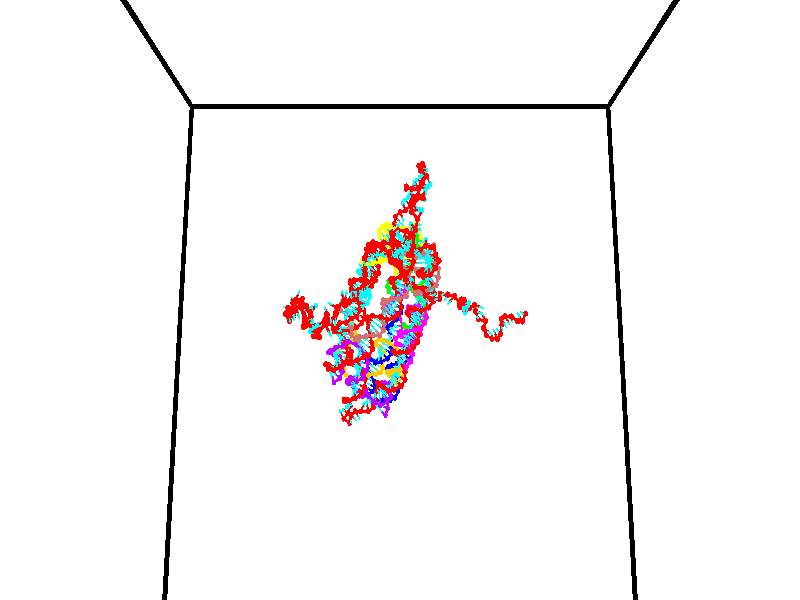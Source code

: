 // switches for output
#declare DRAW_BASES = 1; // possible values are 0, 1; only relevant for DNA ribbons
#declare DRAW_BASES_TYPE = 3; // possible values are 1, 2, 3; only relevant for DNA ribbons
#declare DRAW_FOG = 0; // set to 1 to enable fog

#include "colors.inc"

#include "transforms.inc"
background { rgb <1, 1, 1>}

#default {
   normal{
       ripples 0.25
       frequency 0.20
       turbulence 0.2
       lambda 5
   }
	finish {
		phong 0.1
		phong_size 40.
	}
}

// original window dimensions: 1024x640


// camera settings

camera {
	sky <0, 0.179814, -0.983701>
	up <0, 0.179814, -0.983701>
	right 1.6 * <1, 0, 0>
	location <35, 94.9851, 44.8844>
	look_at <35, 29.7336, 32.9568>
	direction <0, -65.2515, -11.9276>
	angle 67.0682
}


# declare cpy_camera_pos = <35, 94.9851, 44.8844>;
# if (DRAW_FOG = 1)
fog {
	fog_type 2
	up vnormalize(cpy_camera_pos)
	color rgbt<1,1,1,0.3>
	distance 1e-5
	fog_alt 3e-3
	fog_offset 56
}
# end


// LIGHTS

# declare lum = 6;
global_settings {
	ambient_light rgb lum * <0.05, 0.05, 0.05>
	max_trace_level 15
}# declare cpy_direct_light_amount = 0.25;
light_source
{	1000 * <-1, -1.16352, -0.803886>,
	rgb lum * cpy_direct_light_amount
	parallel
}

light_source
{	1000 * <1, 1.16352, 0.803886>,
	rgb lum * cpy_direct_light_amount
	parallel
}

// strand 0

// nucleotide -1

// particle -1
sphere {
	<24.394346, 35.566681, 35.354465> 0.250000
	pigment { color rgbt <1,0,0,0> }
	no_shadow
}
cylinder {
	<24.472223, 35.322380, 35.047459>,  <24.518950, 35.175800, 34.863255>, 0.100000
	pigment { color rgbt <1,0,0,0> }
	no_shadow
}
cylinder {
	<24.472223, 35.322380, 35.047459>,  <24.394346, 35.566681, 35.354465>, 0.100000
	pigment { color rgbt <1,0,0,0> }
	no_shadow
}

// particle -1
sphere {
	<24.472223, 35.322380, 35.047459> 0.100000
	pigment { color rgbt <1,0,0,0> }
	no_shadow
}
sphere {
	0, 1
	scale<0.080000,0.200000,0.300000>
	matrix <0.471335, 0.744480, -0.472856,
		0.860196, -0.269695, 0.432814,
		0.194694, -0.610749, -0.767515,
		24.530632, 35.139156, 34.817204>
	pigment { color rgbt <0,1,1,0> }
	no_shadow
}
cylinder {
	<24.478710, 36.189064, 34.862991>,  <24.394346, 35.566681, 35.354465>, 0.130000
	pigment { color rgbt <1,0,0,0> }
	no_shadow
}

// nucleotide -1

// particle -1
sphere {
	<24.478710, 36.189064, 34.862991> 0.250000
	pigment { color rgbt <1,0,0,0> }
	no_shadow
}
cylinder {
	<24.100157, 36.310108, 34.817768>,  <23.873024, 36.382736, 34.790634>, 0.100000
	pigment { color rgbt <1,0,0,0> }
	no_shadow
}
cylinder {
	<24.100157, 36.310108, 34.817768>,  <24.478710, 36.189064, 34.862991>, 0.100000
	pigment { color rgbt <1,0,0,0> }
	no_shadow
}

// particle -1
sphere {
	<24.100157, 36.310108, 34.817768> 0.100000
	pigment { color rgbt <1,0,0,0> }
	no_shadow
}
sphere {
	0, 1
	scale<0.080000,0.200000,0.300000>
	matrix <-0.202863, -0.284345, 0.937014,
		0.251403, 0.909711, 0.330488,
		-0.946384, 0.302612, -0.113062,
		23.816242, 36.400890, 34.783848>
	pigment { color rgbt <0,1,1,0> }
	no_shadow
}
cylinder {
	<24.719965, 36.592289, 34.205803>,  <24.478710, 36.189064, 34.862991>, 0.130000
	pigment { color rgbt <1,0,0,0> }
	no_shadow
}

// nucleotide -1

// particle -1
sphere {
	<24.719965, 36.592289, 34.205803> 0.250000
	pigment { color rgbt <1,0,0,0> }
	no_shadow
}
cylinder {
	<24.863773, 36.484650, 33.848404>,  <24.950058, 36.420067, 33.633965>, 0.100000
	pigment { color rgbt <1,0,0,0> }
	no_shadow
}
cylinder {
	<24.863773, 36.484650, 33.848404>,  <24.719965, 36.592289, 34.205803>, 0.100000
	pigment { color rgbt <1,0,0,0> }
	no_shadow
}

// particle -1
sphere {
	<24.863773, 36.484650, 33.848404> 0.100000
	pigment { color rgbt <1,0,0,0> }
	no_shadow
}
sphere {
	0, 1
	scale<0.080000,0.200000,0.300000>
	matrix <0.916521, -0.078060, 0.392297,
		-0.175311, -0.959945, 0.218568,
		0.359522, -0.269096, -0.893494,
		24.971630, 36.403919, 33.580357>
	pigment { color rgbt <0,1,1,0> }
	no_shadow
}
cylinder {
	<25.308641, 36.110497, 34.034885>,  <24.719965, 36.592289, 34.205803>, 0.130000
	pigment { color rgbt <1,0,0,0> }
	no_shadow
}

// nucleotide -1

// particle -1
sphere {
	<25.308641, 36.110497, 34.034885> 0.250000
	pigment { color rgbt <1,0,0,0> }
	no_shadow
}
cylinder {
	<25.233681, 36.422386, 34.273857>,  <25.188704, 36.609520, 34.417240>, 0.100000
	pigment { color rgbt <1,0,0,0> }
	no_shadow
}
cylinder {
	<25.233681, 36.422386, 34.273857>,  <25.308641, 36.110497, 34.034885>, 0.100000
	pigment { color rgbt <1,0,0,0> }
	no_shadow
}

// particle -1
sphere {
	<25.233681, 36.422386, 34.273857> 0.100000
	pigment { color rgbt <1,0,0,0> }
	no_shadow
}
sphere {
	0, 1
	scale<0.080000,0.200000,0.300000>
	matrix <0.744495, 0.509503, -0.431433,
		-0.640787, 0.363929, -0.675979,
		-0.187402, 0.779719, 0.597426,
		25.177460, 36.656303, 34.453087>
	pigment { color rgbt <0,1,1,0> }
	no_shadow
}
cylinder {
	<25.510603, 35.773071, 34.718227>,  <25.308641, 36.110497, 34.034885>, 0.130000
	pigment { color rgbt <1,0,0,0> }
	no_shadow
}

// nucleotide -1

// particle -1
sphere {
	<25.510603, 35.773071, 34.718227> 0.250000
	pigment { color rgbt <1,0,0,0> }
	no_shadow
}
cylinder {
	<25.558426, 35.730843, 35.113106>,  <25.587120, 35.705505, 35.350033>, 0.100000
	pigment { color rgbt <1,0,0,0> }
	no_shadow
}
cylinder {
	<25.558426, 35.730843, 35.113106>,  <25.510603, 35.773071, 34.718227>, 0.100000
	pigment { color rgbt <1,0,0,0> }
	no_shadow
}

// particle -1
sphere {
	<25.558426, 35.730843, 35.113106> 0.100000
	pigment { color rgbt <1,0,0,0> }
	no_shadow
}
sphere {
	0, 1
	scale<0.080000,0.200000,0.300000>
	matrix <0.229014, -0.964583, -0.130893,
		0.966053, 0.241731, -0.091145,
		0.119558, -0.105576, 0.987198,
		25.594294, 35.699169, 35.409264>
	pigment { color rgbt <0,1,1,0> }
	no_shadow
}
cylinder {
	<26.322964, 35.976749, 34.802486>,  <25.510603, 35.773071, 34.718227>, 0.130000
	pigment { color rgbt <1,0,0,0> }
	no_shadow
}

// nucleotide -1

// particle -1
sphere {
	<26.322964, 35.976749, 34.802486> 0.250000
	pigment { color rgbt <1,0,0,0> }
	no_shadow
}
cylinder {
	<26.549536, 36.294098, 34.713299>,  <26.685480, 36.484509, 34.659786>, 0.100000
	pigment { color rgbt <1,0,0,0> }
	no_shadow
}
cylinder {
	<26.549536, 36.294098, 34.713299>,  <26.322964, 35.976749, 34.802486>, 0.100000
	pigment { color rgbt <1,0,0,0> }
	no_shadow
}

// particle -1
sphere {
	<26.549536, 36.294098, 34.713299> 0.100000
	pigment { color rgbt <1,0,0,0> }
	no_shadow
}
sphere {
	0, 1
	scale<0.080000,0.200000,0.300000>
	matrix <-0.535640, 0.560045, 0.632012,
		0.626296, -0.238558, 0.742189,
		0.566431, 0.793372, -0.222972,
		26.719465, 36.532108, 34.646408>
	pigment { color rgbt <0,1,1,0> }
	no_shadow
}
cylinder {
	<26.197365, 36.420052, 35.474918>,  <26.322964, 35.976749, 34.802486>, 0.130000
	pigment { color rgbt <1,0,0,0> }
	no_shadow
}

// nucleotide -1

// particle -1
sphere {
	<26.197365, 36.420052, 35.474918> 0.250000
	pigment { color rgbt <1,0,0,0> }
	no_shadow
}
cylinder {
	<26.288782, 36.642200, 35.155087>,  <26.343632, 36.775490, 34.963188>, 0.100000
	pigment { color rgbt <1,0,0,0> }
	no_shadow
}
cylinder {
	<26.288782, 36.642200, 35.155087>,  <26.197365, 36.420052, 35.474918>, 0.100000
	pigment { color rgbt <1,0,0,0> }
	no_shadow
}

// particle -1
sphere {
	<26.288782, 36.642200, 35.155087> 0.100000
	pigment { color rgbt <1,0,0,0> }
	no_shadow
}
sphere {
	0, 1
	scale<0.080000,0.200000,0.300000>
	matrix <-0.525341, 0.761828, 0.378992,
		0.819625, 0.333438, 0.465868,
		0.228541, 0.555371, -0.799582,
		26.357344, 36.808811, 34.915211>
	pigment { color rgbt <0,1,1,0> }
	no_shadow
}
cylinder {
	<26.358965, 37.074379, 35.675552>,  <26.197365, 36.420052, 35.474918>, 0.130000
	pigment { color rgbt <1,0,0,0> }
	no_shadow
}

// nucleotide -1

// particle -1
sphere {
	<26.358965, 37.074379, 35.675552> 0.250000
	pigment { color rgbt <1,0,0,0> }
	no_shadow
}
cylinder {
	<26.233698, 37.120632, 35.298500>,  <26.158539, 37.148384, 35.072269>, 0.100000
	pigment { color rgbt <1,0,0,0> }
	no_shadow
}
cylinder {
	<26.233698, 37.120632, 35.298500>,  <26.358965, 37.074379, 35.675552>, 0.100000
	pigment { color rgbt <1,0,0,0> }
	no_shadow
}

// particle -1
sphere {
	<26.233698, 37.120632, 35.298500> 0.100000
	pigment { color rgbt <1,0,0,0> }
	no_shadow
}
sphere {
	0, 1
	scale<0.080000,0.200000,0.300000>
	matrix <-0.694653, 0.648937, 0.310384,
		0.647599, 0.752004, -0.122903,
		-0.313166, 0.115629, -0.942633,
		26.139748, 37.155319, 35.015709>
	pigment { color rgbt <0,1,1,0> }
	no_shadow
}
cylinder {
	<26.381712, 37.777164, 35.566017>,  <26.358965, 37.074379, 35.675552>, 0.130000
	pigment { color rgbt <1,0,0,0> }
	no_shadow
}

// nucleotide -1

// particle -1
sphere {
	<26.381712, 37.777164, 35.566017> 0.250000
	pigment { color rgbt <1,0,0,0> }
	no_shadow
}
cylinder {
	<26.104185, 37.606125, 35.334229>,  <25.937670, 37.503502, 35.195156>, 0.100000
	pigment { color rgbt <1,0,0,0> }
	no_shadow
}
cylinder {
	<26.104185, 37.606125, 35.334229>,  <26.381712, 37.777164, 35.566017>, 0.100000
	pigment { color rgbt <1,0,0,0> }
	no_shadow
}

// particle -1
sphere {
	<26.104185, 37.606125, 35.334229> 0.100000
	pigment { color rgbt <1,0,0,0> }
	no_shadow
}
sphere {
	0, 1
	scale<0.080000,0.200000,0.300000>
	matrix <-0.642539, 0.730928, 0.229975,
		0.325212, 0.531890, -0.781876,
		-0.693816, -0.427595, -0.579467,
		25.896040, 37.477848, 35.160389>
	pigment { color rgbt <0,1,1,0> }
	no_shadow
}
cylinder {
	<26.081881, 38.246925, 35.028214>,  <26.381712, 37.777164, 35.566017>, 0.130000
	pigment { color rgbt <1,0,0,0> }
	no_shadow
}

// nucleotide -1

// particle -1
sphere {
	<26.081881, 38.246925, 35.028214> 0.250000
	pigment { color rgbt <1,0,0,0> }
	no_shadow
}
cylinder {
	<25.800613, 37.971264, 35.098221>,  <25.631853, 37.805866, 35.140224>, 0.100000
	pigment { color rgbt <1,0,0,0> }
	no_shadow
}
cylinder {
	<25.800613, 37.971264, 35.098221>,  <26.081881, 38.246925, 35.028214>, 0.100000
	pigment { color rgbt <1,0,0,0> }
	no_shadow
}

// particle -1
sphere {
	<25.800613, 37.971264, 35.098221> 0.100000
	pigment { color rgbt <1,0,0,0> }
	no_shadow
}
sphere {
	0, 1
	scale<0.080000,0.200000,0.300000>
	matrix <-0.685565, 0.722406, 0.090166,
		-0.188571, -0.056583, -0.980428,
		-0.703166, -0.689150, 0.175016,
		25.589664, 37.764519, 35.150726>
	pigment { color rgbt <0,1,1,0> }
	no_shadow
}
cylinder {
	<25.507931, 38.300240, 34.725163>,  <26.081881, 38.246925, 35.028214>, 0.130000
	pigment { color rgbt <1,0,0,0> }
	no_shadow
}

// nucleotide -1

// particle -1
sphere {
	<25.507931, 38.300240, 34.725163> 0.250000
	pigment { color rgbt <1,0,0,0> }
	no_shadow
}
cylinder {
	<25.353878, 38.132416, 35.053951>,  <25.261446, 38.031723, 35.251225>, 0.100000
	pigment { color rgbt <1,0,0,0> }
	no_shadow
}
cylinder {
	<25.353878, 38.132416, 35.053951>,  <25.507931, 38.300240, 34.725163>, 0.100000
	pigment { color rgbt <1,0,0,0> }
	no_shadow
}

// particle -1
sphere {
	<25.353878, 38.132416, 35.053951> 0.100000
	pigment { color rgbt <1,0,0,0> }
	no_shadow
}
sphere {
	0, 1
	scale<0.080000,0.200000,0.300000>
	matrix <-0.759842, 0.649649, -0.024421,
		-0.523749, -0.633977, -0.569000,
		-0.385133, -0.419559, 0.821975,
		25.238338, 38.006550, 35.300545>
	pigment { color rgbt <0,1,1,0> }
	no_shadow
}
cylinder {
	<24.813301, 38.421562, 34.767895>,  <25.507931, 38.300240, 34.725163>, 0.130000
	pigment { color rgbt <1,0,0,0> }
	no_shadow
}

// nucleotide -1

// particle -1
sphere {
	<24.813301, 38.421562, 34.767895> 0.250000
	pigment { color rgbt <1,0,0,0> }
	no_shadow
}
cylinder {
	<24.688145, 38.114796, 34.543774>,  <24.613050, 37.930737, 34.409302>, 0.100000
	pigment { color rgbt <1,0,0,0> }
	no_shadow
}
cylinder {
	<24.688145, 38.114796, 34.543774>,  <24.813301, 38.421562, 34.767895>, 0.100000
	pigment { color rgbt <1,0,0,0> }
	no_shadow
}

// particle -1
sphere {
	<24.688145, 38.114796, 34.543774> 0.100000
	pigment { color rgbt <1,0,0,0> }
	no_shadow
}
sphere {
	0, 1
	scale<0.080000,0.200000,0.300000>
	matrix <-0.687598, 0.589864, -0.423403,
		0.655216, 0.252784, -0.711893,
		-0.312891, -0.766917, -0.560302,
		24.594276, 37.884720, 34.375683>
	pigment { color rgbt <0,1,1,0> }
	no_shadow
}
cylinder {
	<24.909784, 38.920666, 35.289242>,  <24.813301, 38.421562, 34.767895>, 0.130000
	pigment { color rgbt <1,0,0,0> }
	no_shadow
}

// nucleotide -1

// particle -1
sphere {
	<24.909784, 38.920666, 35.289242> 0.250000
	pigment { color rgbt <1,0,0,0> }
	no_shadow
}
cylinder {
	<24.803299, 38.972515, 35.671307>,  <24.739408, 39.003624, 35.900543>, 0.100000
	pigment { color rgbt <1,0,0,0> }
	no_shadow
}
cylinder {
	<24.803299, 38.972515, 35.671307>,  <24.909784, 38.920666, 35.289242>, 0.100000
	pigment { color rgbt <1,0,0,0> }
	no_shadow
}

// particle -1
sphere {
	<24.803299, 38.972515, 35.671307> 0.100000
	pigment { color rgbt <1,0,0,0> }
	no_shadow
}
sphere {
	0, 1
	scale<0.080000,0.200000,0.300000>
	matrix <0.251703, 0.965885, -0.060922,
		-0.930471, 0.224199, -0.289755,
		-0.266211, 0.129619, 0.955160,
		24.723436, 39.011402, 35.957855>
	pigment { color rgbt <0,1,1,0> }
	no_shadow
}
cylinder {
	<24.575474, 39.611118, 35.380634>,  <24.909784, 38.920666, 35.289242>, 0.130000
	pigment { color rgbt <1,0,0,0> }
	no_shadow
}

// nucleotide -1

// particle -1
sphere {
	<24.575474, 39.611118, 35.380634> 0.250000
	pigment { color rgbt <1,0,0,0> }
	no_shadow
}
cylinder {
	<24.709986, 39.492500, 35.738174>,  <24.790693, 39.421329, 35.952698>, 0.100000
	pigment { color rgbt <1,0,0,0> }
	no_shadow
}
cylinder {
	<24.709986, 39.492500, 35.738174>,  <24.575474, 39.611118, 35.380634>, 0.100000
	pigment { color rgbt <1,0,0,0> }
	no_shadow
}

// particle -1
sphere {
	<24.709986, 39.492500, 35.738174> 0.100000
	pigment { color rgbt <1,0,0,0> }
	no_shadow
}
sphere {
	0, 1
	scale<0.080000,0.200000,0.300000>
	matrix <0.493896, 0.863668, 0.100721,
		-0.801862, 0.407601, 0.436897,
		0.336280, -0.296546, 0.893855,
		24.810869, 39.403538, 36.006332>
	pigment { color rgbt <0,1,1,0> }
	no_shadow
}
cylinder {
	<24.458513, 40.103745, 35.936707>,  <24.575474, 39.611118, 35.380634>, 0.130000
	pigment { color rgbt <1,0,0,0> }
	no_shadow
}

// nucleotide -1

// particle -1
sphere {
	<24.458513, 40.103745, 35.936707> 0.250000
	pigment { color rgbt <1,0,0,0> }
	no_shadow
}
cylinder {
	<24.795780, 39.895721, 35.991261>,  <24.998140, 39.770908, 36.023994>, 0.100000
	pigment { color rgbt <1,0,0,0> }
	no_shadow
}
cylinder {
	<24.795780, 39.895721, 35.991261>,  <24.458513, 40.103745, 35.936707>, 0.100000
	pigment { color rgbt <1,0,0,0> }
	no_shadow
}

// particle -1
sphere {
	<24.795780, 39.895721, 35.991261> 0.100000
	pigment { color rgbt <1,0,0,0> }
	no_shadow
}
sphere {
	0, 1
	scale<0.080000,0.200000,0.300000>
	matrix <0.522582, 0.852366, 0.019489,
		-0.126389, 0.054841, 0.990464,
		0.843169, -0.520061, 0.136388,
		25.048731, 39.739704, 36.032177>
	pigment { color rgbt <0,1,1,0> }
	no_shadow
}
cylinder {
	<24.885283, 40.384041, 36.538368>,  <24.458513, 40.103745, 35.936707>, 0.130000
	pigment { color rgbt <1,0,0,0> }
	no_shadow
}

// nucleotide -1

// particle -1
sphere {
	<24.885283, 40.384041, 36.538368> 0.250000
	pigment { color rgbt <1,0,0,0> }
	no_shadow
}
cylinder {
	<24.974617, 40.772636, 36.570179>,  <25.028217, 41.005795, 36.589268>, 0.100000
	pigment { color rgbt <1,0,0,0> }
	no_shadow
}
cylinder {
	<24.974617, 40.772636, 36.570179>,  <24.885283, 40.384041, 36.538368>, 0.100000
	pigment { color rgbt <1,0,0,0> }
	no_shadow
}

// particle -1
sphere {
	<24.974617, 40.772636, 36.570179> 0.100000
	pigment { color rgbt <1,0,0,0> }
	no_shadow
}
sphere {
	0, 1
	scale<0.080000,0.200000,0.300000>
	matrix <0.905413, -0.176539, -0.386085,
		-0.361038, 0.158236, -0.919028,
		0.223337, 0.971491, 0.079531,
		25.041618, 41.064083, 36.594040>
	pigment { color rgbt <0,1,1,0> }
	no_shadow
}
cylinder {
	<25.054928, 40.664658, 35.926155>,  <24.885283, 40.384041, 36.538368>, 0.130000
	pigment { color rgbt <1,0,0,0> }
	no_shadow
}

// nucleotide -1

// particle -1
sphere {
	<25.054928, 40.664658, 35.926155> 0.250000
	pigment { color rgbt <1,0,0,0> }
	no_shadow
}
cylinder {
	<25.252703, 40.879326, 36.199657>,  <25.371368, 41.008125, 36.363758>, 0.100000
	pigment { color rgbt <1,0,0,0> }
	no_shadow
}
cylinder {
	<25.252703, 40.879326, 36.199657>,  <25.054928, 40.664658, 35.926155>, 0.100000
	pigment { color rgbt <1,0,0,0> }
	no_shadow
}

// particle -1
sphere {
	<25.252703, 40.879326, 36.199657> 0.100000
	pigment { color rgbt <1,0,0,0> }
	no_shadow
}
sphere {
	0, 1
	scale<0.080000,0.200000,0.300000>
	matrix <0.868631, -0.333835, -0.366107,
		0.031782, 0.774946, -0.631228,
		0.494440, 0.536669, 0.683752,
		25.401035, 41.040325, 36.404781>
	pigment { color rgbt <0,1,1,0> }
	no_shadow
}
cylinder {
	<25.553415, 41.069550, 35.587349>,  <25.054928, 40.664658, 35.926155>, 0.130000
	pigment { color rgbt <1,0,0,0> }
	no_shadow
}

// nucleotide -1

// particle -1
sphere {
	<25.553415, 41.069550, 35.587349> 0.250000
	pigment { color rgbt <1,0,0,0> }
	no_shadow
}
cylinder {
	<25.707018, 41.029629, 35.954517>,  <25.799179, 41.005676, 36.174820>, 0.100000
	pigment { color rgbt <1,0,0,0> }
	no_shadow
}
cylinder {
	<25.707018, 41.029629, 35.954517>,  <25.553415, 41.069550, 35.587349>, 0.100000
	pigment { color rgbt <1,0,0,0> }
	no_shadow
}

// particle -1
sphere {
	<25.707018, 41.029629, 35.954517> 0.100000
	pigment { color rgbt <1,0,0,0> }
	no_shadow
}
sphere {
	0, 1
	scale<0.080000,0.200000,0.300000>
	matrix <0.906609, -0.147584, -0.395321,
		0.174924, 0.984001, 0.033808,
		0.384007, -0.099802, 0.917920,
		25.822220, 40.999687, 36.229893>
	pigment { color rgbt <0,1,1,0> }
	no_shadow
}
cylinder {
	<26.164455, 41.535122, 35.697193>,  <25.553415, 41.069550, 35.587349>, 0.130000
	pigment { color rgbt <1,0,0,0> }
	no_shadow
}

// nucleotide -1

// particle -1
sphere {
	<26.164455, 41.535122, 35.697193> 0.250000
	pigment { color rgbt <1,0,0,0> }
	no_shadow
}
cylinder {
	<26.154818, 41.213196, 35.934410>,  <26.149035, 41.020042, 36.076740>, 0.100000
	pigment { color rgbt <1,0,0,0> }
	no_shadow
}
cylinder {
	<26.154818, 41.213196, 35.934410>,  <26.164455, 41.535122, 35.697193>, 0.100000
	pigment { color rgbt <1,0,0,0> }
	no_shadow
}

// particle -1
sphere {
	<26.154818, 41.213196, 35.934410> 0.100000
	pigment { color rgbt <1,0,0,0> }
	no_shadow
}
sphere {
	0, 1
	scale<0.080000,0.200000,0.300000>
	matrix <0.921933, -0.247290, -0.298138,
		0.386598, 0.539560, 0.747941,
		-0.024095, -0.804812, 0.593041,
		26.147589, 40.971752, 36.112324>
	pigment { color rgbt <0,1,1,0> }
	no_shadow
}
cylinder {
	<26.460676, 41.627655, 36.443954>,  <26.164455, 41.535122, 35.697193>, 0.130000
	pigment { color rgbt <1,0,0,0> }
	no_shadow
}

// nucleotide -1

// particle -1
sphere {
	<26.460676, 41.627655, 36.443954> 0.250000
	pigment { color rgbt <1,0,0,0> }
	no_shadow
}
cylinder {
	<26.703758, 41.317539, 36.512802>,  <26.849607, 41.131470, 36.554111>, 0.100000
	pigment { color rgbt <1,0,0,0> }
	no_shadow
}
cylinder {
	<26.703758, 41.317539, 36.512802>,  <26.460676, 41.627655, 36.443954>, 0.100000
	pigment { color rgbt <1,0,0,0> }
	no_shadow
}

// particle -1
sphere {
	<26.703758, 41.317539, 36.512802> 0.100000
	pigment { color rgbt <1,0,0,0> }
	no_shadow
}
sphere {
	0, 1
	scale<0.080000,0.200000,0.300000>
	matrix <0.759956, 0.630632, 0.157385,
		-0.230565, 0.035162, 0.972421,
		0.607706, -0.775285, 0.172123,
		26.886070, 41.084953, 36.564438>
	pigment { color rgbt <0,1,1,0> }
	no_shadow
}
cylinder {
	<27.082699, 42.073044, 36.726910>,  <26.460676, 41.627655, 36.443954>, 0.130000
	pigment { color rgbt <1,0,0,0> }
	no_shadow
}

// nucleotide -1

// particle -1
sphere {
	<27.082699, 42.073044, 36.726910> 0.250000
	pigment { color rgbt <1,0,0,0> }
	no_shadow
}
cylinder {
	<27.140297, 42.238434, 37.086533>,  <27.174856, 42.337666, 37.302307>, 0.100000
	pigment { color rgbt <1,0,0,0> }
	no_shadow
}
cylinder {
	<27.140297, 42.238434, 37.086533>,  <27.082699, 42.073044, 36.726910>, 0.100000
	pigment { color rgbt <1,0,0,0> }
	no_shadow
}

// particle -1
sphere {
	<27.140297, 42.238434, 37.086533> 0.100000
	pigment { color rgbt <1,0,0,0> }
	no_shadow
}
sphere {
	0, 1
	scale<0.080000,0.200000,0.300000>
	matrix <0.186011, 0.881024, -0.434968,
		-0.971939, 0.229868, 0.049953,
		0.143994, 0.413471, 0.899059,
		27.183495, 42.362476, 37.356251>
	pigment { color rgbt <0,1,1,0> }
	no_shadow
}
cylinder {
	<26.616268, 42.642456, 36.889999>,  <27.082699, 42.073044, 36.726910>, 0.130000
	pigment { color rgbt <1,0,0,0> }
	no_shadow
}

// nucleotide -1

// particle -1
sphere {
	<26.616268, 42.642456, 36.889999> 0.250000
	pigment { color rgbt <1,0,0,0> }
	no_shadow
}
cylinder {
	<26.946844, 42.701832, 37.107243>,  <27.145189, 42.737457, 37.237587>, 0.100000
	pigment { color rgbt <1,0,0,0> }
	no_shadow
}
cylinder {
	<26.946844, 42.701832, 37.107243>,  <26.616268, 42.642456, 36.889999>, 0.100000
	pigment { color rgbt <1,0,0,0> }
	no_shadow
}

// particle -1
sphere {
	<26.946844, 42.701832, 37.107243> 0.100000
	pigment { color rgbt <1,0,0,0> }
	no_shadow
}
sphere {
	0, 1
	scale<0.080000,0.200000,0.300000>
	matrix <0.192816, 0.831670, -0.520718,
		-0.528978, 0.535062, 0.658704,
		0.826441, 0.148439, 0.543104,
		27.194777, 42.746365, 37.270172>
	pigment { color rgbt <0,1,1,0> }
	no_shadow
}
cylinder {
	<26.649817, 43.241726, 37.389771>,  <26.616268, 42.642456, 36.889999>, 0.130000
	pigment { color rgbt <1,0,0,0> }
	no_shadow
}

// nucleotide -1

// particle -1
sphere {
	<26.649817, 43.241726, 37.389771> 0.250000
	pigment { color rgbt <1,0,0,0> }
	no_shadow
}
cylinder {
	<26.987387, 43.139332, 37.201191>,  <27.189928, 43.077896, 37.088043>, 0.100000
	pigment { color rgbt <1,0,0,0> }
	no_shadow
}
cylinder {
	<26.987387, 43.139332, 37.201191>,  <26.649817, 43.241726, 37.389771>, 0.100000
	pigment { color rgbt <1,0,0,0> }
	no_shadow
}

// particle -1
sphere {
	<26.987387, 43.139332, 37.201191> 0.100000
	pigment { color rgbt <1,0,0,0> }
	no_shadow
}
sphere {
	0, 1
	scale<0.080000,0.200000,0.300000>
	matrix <0.018483, 0.892166, -0.451329,
		0.536144, 0.372174, 0.757652,
		0.843924, -0.255981, -0.471450,
		27.240564, 43.062538, 37.059757>
	pigment { color rgbt <0,1,1,0> }
	no_shadow
}
cylinder {
	<26.946684, 43.950939, 37.389359>,  <26.649817, 43.241726, 37.389771>, 0.130000
	pigment { color rgbt <1,0,0,0> }
	no_shadow
}

// nucleotide -1

// particle -1
sphere {
	<26.946684, 43.950939, 37.389359> 0.250000
	pigment { color rgbt <1,0,0,0> }
	no_shadow
}
cylinder {
	<27.162416, 43.696678, 37.168427>,  <27.291857, 43.544121, 37.035866>, 0.100000
	pigment { color rgbt <1,0,0,0> }
	no_shadow
}
cylinder {
	<27.162416, 43.696678, 37.168427>,  <26.946684, 43.950939, 37.389359>, 0.100000
	pigment { color rgbt <1,0,0,0> }
	no_shadow
}

// particle -1
sphere {
	<27.162416, 43.696678, 37.168427> 0.100000
	pigment { color rgbt <1,0,0,0> }
	no_shadow
}
sphere {
	0, 1
	scale<0.080000,0.200000,0.300000>
	matrix <0.224482, 0.740694, -0.633230,
		0.811621, 0.217533, 0.542172,
		0.539332, -0.635651, -0.552330,
		27.324217, 43.505981, 37.002728>
	pigment { color rgbt <0,1,1,0> }
	no_shadow
}
cylinder {
	<27.733192, 43.752823, 37.435444>,  <26.946684, 43.950939, 37.389359>, 0.130000
	pigment { color rgbt <1,0,0,0> }
	no_shadow
}

// nucleotide -1

// particle -1
sphere {
	<27.733192, 43.752823, 37.435444> 0.250000
	pigment { color rgbt <1,0,0,0> }
	no_shadow
}
cylinder {
	<28.029211, 44.013218, 37.503025>,  <28.206821, 44.169456, 37.543571>, 0.100000
	pigment { color rgbt <1,0,0,0> }
	no_shadow
}
cylinder {
	<28.029211, 44.013218, 37.503025>,  <27.733192, 43.752823, 37.435444>, 0.100000
	pigment { color rgbt <1,0,0,0> }
	no_shadow
}

// particle -1
sphere {
	<28.029211, 44.013218, 37.503025> 0.100000
	pigment { color rgbt <1,0,0,0> }
	no_shadow
}
sphere {
	0, 1
	scale<0.080000,0.200000,0.300000>
	matrix <-0.672517, 0.713584, 0.196264,
		0.007205, -0.258867, 0.965886,
		0.740047, 0.650989, 0.168951,
		28.251225, 44.208515, 37.553711>
	pigment { color rgbt <0,1,1,0> }
	no_shadow
}
cylinder {
	<27.693041, 44.085876, 38.146736>,  <27.733192, 43.752823, 37.435444>, 0.130000
	pigment { color rgbt <1,0,0,0> }
	no_shadow
}

// nucleotide -1

// particle -1
sphere {
	<27.693041, 44.085876, 38.146736> 0.250000
	pigment { color rgbt <1,0,0,0> }
	no_shadow
}
cylinder {
	<27.872541, 44.303585, 37.863216>,  <27.980242, 44.434208, 37.693104>, 0.100000
	pigment { color rgbt <1,0,0,0> }
	no_shadow
}
cylinder {
	<27.872541, 44.303585, 37.863216>,  <27.693041, 44.085876, 38.146736>, 0.100000
	pigment { color rgbt <1,0,0,0> }
	no_shadow
}

// particle -1
sphere {
	<27.872541, 44.303585, 37.863216> 0.100000
	pigment { color rgbt <1,0,0,0> }
	no_shadow
}
sphere {
	0, 1
	scale<0.080000,0.200000,0.300000>
	matrix <-0.593393, 0.774531, 0.219056,
		0.668213, 0.322296, 0.670535,
		0.448749, 0.544267, -0.708800,
		28.007166, 44.466866, 37.650578>
	pigment { color rgbt <0,1,1,0> }
	no_shadow
}
cylinder {
	<28.188311, 44.619499, 38.286839>,  <27.693041, 44.085876, 38.146736>, 0.130000
	pigment { color rgbt <1,0,0,0> }
	no_shadow
}

// nucleotide -1

// particle -1
sphere {
	<28.188311, 44.619499, 38.286839> 0.250000
	pigment { color rgbt <1,0,0,0> }
	no_shadow
}
cylinder {
	<27.960867, 44.713726, 37.971577>,  <27.824402, 44.770264, 37.782417>, 0.100000
	pigment { color rgbt <1,0,0,0> }
	no_shadow
}
cylinder {
	<27.960867, 44.713726, 37.971577>,  <28.188311, 44.619499, 38.286839>, 0.100000
	pigment { color rgbt <1,0,0,0> }
	no_shadow
}

// particle -1
sphere {
	<27.960867, 44.713726, 37.971577> 0.100000
	pigment { color rgbt <1,0,0,0> }
	no_shadow
}
sphere {
	0, 1
	scale<0.080000,0.200000,0.300000>
	matrix <-0.435675, 0.726468, 0.531442,
		0.697763, 0.645563, -0.310444,
		-0.568608, 0.235568, -0.788158,
		27.790285, 44.784397, 37.735130>
	pigment { color rgbt <0,1,1,0> }
	no_shadow
}
cylinder {
	<28.251932, 45.321949, 37.952213>,  <28.188311, 44.619499, 38.286839>, 0.130000
	pigment { color rgbt <1,0,0,0> }
	no_shadow
}

// nucleotide -1

// particle -1
sphere {
	<28.251932, 45.321949, 37.952213> 0.250000
	pigment { color rgbt <1,0,0,0> }
	no_shadow
}
cylinder {
	<27.882576, 45.169434, 37.969948>,  <27.660961, 45.077923, 37.980587>, 0.100000
	pigment { color rgbt <1,0,0,0> }
	no_shadow
}
cylinder {
	<27.882576, 45.169434, 37.969948>,  <28.251932, 45.321949, 37.952213>, 0.100000
	pigment { color rgbt <1,0,0,0> }
	no_shadow
}

// particle -1
sphere {
	<27.882576, 45.169434, 37.969948> 0.100000
	pigment { color rgbt <1,0,0,0> }
	no_shadow
}
sphere {
	0, 1
	scale<0.080000,0.200000,0.300000>
	matrix <-0.285058, 0.758481, 0.586044,
		-0.257079, 0.528511, -0.809065,
		-0.923392, -0.381290, 0.044333,
		27.605558, 45.055046, 37.983246>
	pigment { color rgbt <0,1,1,0> }
	no_shadow
}
cylinder {
	<28.757761, 44.968979, 37.490906>,  <28.251932, 45.321949, 37.952213>, 0.130000
	pigment { color rgbt <1,0,0,0> }
	no_shadow
}

// nucleotide -1

// particle -1
sphere {
	<28.757761, 44.968979, 37.490906> 0.250000
	pigment { color rgbt <1,0,0,0> }
	no_shadow
}
cylinder {
	<28.959280, 44.935154, 37.834774>,  <29.080191, 44.914860, 38.041096>, 0.100000
	pigment { color rgbt <1,0,0,0> }
	no_shadow
}
cylinder {
	<28.959280, 44.935154, 37.834774>,  <28.757761, 44.968979, 37.490906>, 0.100000
	pigment { color rgbt <1,0,0,0> }
	no_shadow
}

// particle -1
sphere {
	<28.959280, 44.935154, 37.834774> 0.100000
	pigment { color rgbt <1,0,0,0> }
	no_shadow
}
sphere {
	0, 1
	scale<0.080000,0.200000,0.300000>
	matrix <-0.833646, -0.308345, 0.458212,
		0.226329, -0.947509, -0.225837,
		0.503796, -0.084561, 0.859674,
		29.110418, 44.909786, 38.092674>
	pigment { color rgbt <0,1,1,0> }
	no_shadow
}
cylinder {
	<28.822475, 45.788456, 37.330017>,  <28.757761, 44.968979, 37.490906>, 0.130000
	pigment { color rgbt <1,0,0,0> }
	no_shadow
}

// nucleotide -1

// particle -1
sphere {
	<28.822475, 45.788456, 37.330017> 0.250000
	pigment { color rgbt <1,0,0,0> }
	no_shadow
}
cylinder {
	<28.512079, 45.958187, 37.516685>,  <28.325842, 46.060028, 37.628689>, 0.100000
	pigment { color rgbt <1,0,0,0> }
	no_shadow
}
cylinder {
	<28.512079, 45.958187, 37.516685>,  <28.822475, 45.788456, 37.330017>, 0.100000
	pigment { color rgbt <1,0,0,0> }
	no_shadow
}

// particle -1
sphere {
	<28.512079, 45.958187, 37.516685> 0.100000
	pigment { color rgbt <1,0,0,0> }
	no_shadow
}
sphere {
	0, 1
	scale<0.080000,0.200000,0.300000>
	matrix <-0.616504, -0.666590, -0.419023,
		0.133276, -0.612864, 0.778868,
		-0.775990, 0.424330, 0.466674,
		28.279282, 46.085487, 37.656689>
	pigment { color rgbt <0,1,1,0> }
	no_shadow
}
cylinder {
	<29.025164, 46.400242, 37.019432>,  <28.822475, 45.788456, 37.330017>, 0.130000
	pigment { color rgbt <1,0,0,0> }
	no_shadow
}

// nucleotide -1

// particle -1
sphere {
	<29.025164, 46.400242, 37.019432> 0.250000
	pigment { color rgbt <1,0,0,0> }
	no_shadow
}
cylinder {
	<28.944216, 46.088783, 36.781857>,  <28.895647, 45.901909, 36.639313>, 0.100000
	pigment { color rgbt <1,0,0,0> }
	no_shadow
}
cylinder {
	<28.944216, 46.088783, 36.781857>,  <29.025164, 46.400242, 37.019432>, 0.100000
	pigment { color rgbt <1,0,0,0> }
	no_shadow
}

// particle -1
sphere {
	<28.944216, 46.088783, 36.781857> 0.100000
	pigment { color rgbt <1,0,0,0> }
	no_shadow
}
sphere {
	0, 1
	scale<0.080000,0.200000,0.300000>
	matrix <-0.828122, -0.187674, 0.528198,
		-0.522744, 0.598743, -0.606833,
		-0.202368, -0.778643, -0.593937,
		28.883505, 45.855190, 36.603676>
	pigment { color rgbt <0,1,1,0> }
	no_shadow
}
cylinder {
	<29.341475, 46.684925, 37.618958>,  <29.025164, 46.400242, 37.019432>, 0.130000
	pigment { color rgbt <1,0,0,0> }
	no_shadow
}

// nucleotide -1

// particle -1
sphere {
	<29.341475, 46.684925, 37.618958> 0.250000
	pigment { color rgbt <1,0,0,0> }
	no_shadow
}
cylinder {
	<29.419405, 47.077244, 37.622440>,  <29.466164, 47.312637, 37.624531>, 0.100000
	pigment { color rgbt <1,0,0,0> }
	no_shadow
}
cylinder {
	<29.419405, 47.077244, 37.622440>,  <29.341475, 46.684925, 37.618958>, 0.100000
	pigment { color rgbt <1,0,0,0> }
	no_shadow
}

// particle -1
sphere {
	<29.419405, 47.077244, 37.622440> 0.100000
	pigment { color rgbt <1,0,0,0> }
	no_shadow
}
sphere {
	0, 1
	scale<0.080000,0.200000,0.300000>
	matrix <0.979995, -0.195020, 0.039719,
		0.040654, 0.000791, -0.999173,
		0.194827, 0.980799, 0.008704,
		29.477854, 47.371483, 37.625050>
	pigment { color rgbt <0,1,1,0> }
	no_shadow
}
cylinder {
	<29.794374, 46.784344, 37.007416>,  <29.341475, 46.684925, 37.618958>, 0.130000
	pigment { color rgbt <1,0,0,0> }
	no_shadow
}

// nucleotide -1

// particle -1
sphere {
	<29.794374, 46.784344, 37.007416> 0.250000
	pigment { color rgbt <1,0,0,0> }
	no_shadow
}
cylinder {
	<29.804663, 46.961136, 37.366077>,  <29.810835, 47.067211, 37.581276>, 0.100000
	pigment { color rgbt <1,0,0,0> }
	no_shadow
}
cylinder {
	<29.804663, 46.961136, 37.366077>,  <29.794374, 46.784344, 37.007416>, 0.100000
	pigment { color rgbt <1,0,0,0> }
	no_shadow
}

// particle -1
sphere {
	<29.804663, 46.961136, 37.366077> 0.100000
	pigment { color rgbt <1,0,0,0> }
	no_shadow
}
sphere {
	0, 1
	scale<0.080000,0.200000,0.300000>
	matrix <0.931960, -0.335090, 0.138440,
		0.361648, 0.832089, -0.420522,
		0.025719, 0.441976, 0.896658,
		29.812378, 47.093727, 37.635075>
	pigment { color rgbt <0,1,1,0> }
	no_shadow
}
cylinder {
	<30.000607, 47.492821, 36.736904>,  <29.794374, 46.784344, 37.007416>, 0.130000
	pigment { color rgbt <1,0,0,0> }
	no_shadow
}

// nucleotide -1

// particle -1
sphere {
	<30.000607, 47.492821, 36.736904> 0.250000
	pigment { color rgbt <1,0,0,0> }
	no_shadow
}
cylinder {
	<29.667566, 47.350655, 36.566986>,  <29.467741, 47.265354, 36.465034>, 0.100000
	pigment { color rgbt <1,0,0,0> }
	no_shadow
}
cylinder {
	<29.667566, 47.350655, 36.566986>,  <30.000607, 47.492821, 36.736904>, 0.100000
	pigment { color rgbt <1,0,0,0> }
	no_shadow
}

// particle -1
sphere {
	<29.667566, 47.350655, 36.566986> 0.100000
	pigment { color rgbt <1,0,0,0> }
	no_shadow
}
sphere {
	0, 1
	scale<0.080000,0.200000,0.300000>
	matrix <-0.473751, 0.059653, 0.878636,
		-0.286939, 0.932803, -0.218045,
		-0.832602, -0.355414, -0.424800,
		29.417786, 47.244030, 36.439545>
	pigment { color rgbt <0,1,1,0> }
	no_shadow
}
cylinder {
	<30.532248, 47.288891, 36.181667>,  <30.000607, 47.492821, 36.736904>, 0.130000
	pigment { color rgbt <1,0,0,0> }
	no_shadow
}

// nucleotide -1

// particle -1
sphere {
	<30.532248, 47.288891, 36.181667> 0.250000
	pigment { color rgbt <1,0,0,0> }
	no_shadow
}
cylinder {
	<30.403204, 47.052208, 35.886154>,  <30.325779, 46.910198, 35.708847>, 0.100000
	pigment { color rgbt <1,0,0,0> }
	no_shadow
}
cylinder {
	<30.403204, 47.052208, 35.886154>,  <30.532248, 47.288891, 36.181667>, 0.100000
	pigment { color rgbt <1,0,0,0> }
	no_shadow
}

// particle -1
sphere {
	<30.403204, 47.052208, 35.886154> 0.100000
	pigment { color rgbt <1,0,0,0> }
	no_shadow
}
sphere {
	0, 1
	scale<0.080000,0.200000,0.300000>
	matrix <0.804600, -0.582533, 0.115215,
		-0.498541, -0.557258, 0.664018,
		-0.322608, -0.591708, -0.738787,
		30.306421, 46.874695, 35.664516>
	pigment { color rgbt <0,1,1,0> }
	no_shadow
}
cylinder {
	<30.504162, 46.532677, 36.364098>,  <30.532248, 47.288891, 36.181667>, 0.130000
	pigment { color rgbt <1,0,0,0> }
	no_shadow
}

// nucleotide -1

// particle -1
sphere {
	<30.504162, 46.532677, 36.364098> 0.250000
	pigment { color rgbt <1,0,0,0> }
	no_shadow
}
cylinder {
	<30.564751, 46.597225, 35.974018>,  <30.601103, 46.635956, 35.739971>, 0.100000
	pigment { color rgbt <1,0,0,0> }
	no_shadow
}
cylinder {
	<30.564751, 46.597225, 35.974018>,  <30.504162, 46.532677, 36.364098>, 0.100000
	pigment { color rgbt <1,0,0,0> }
	no_shadow
}

// particle -1
sphere {
	<30.564751, 46.597225, 35.974018> 0.100000
	pigment { color rgbt <1,0,0,0> }
	no_shadow
}
sphere {
	0, 1
	scale<0.080000,0.200000,0.300000>
	matrix <0.884463, -0.462629, 0.060822,
		-0.441340, -0.871741, -0.212805,
		0.151471, 0.161376, -0.975200,
		30.610191, 46.645638, 35.681458>
	pigment { color rgbt <0,1,1,0> }
	no_shadow
}
cylinder {
	<30.810204, 45.920376, 36.049362>,  <30.504162, 46.532677, 36.364098>, 0.130000
	pigment { color rgbt <1,0,0,0> }
	no_shadow
}

// nucleotide -1

// particle -1
sphere {
	<30.810204, 45.920376, 36.049362> 0.250000
	pigment { color rgbt <1,0,0,0> }
	no_shadow
}
cylinder {
	<30.915913, 46.228184, 35.816811>,  <30.979338, 46.412868, 35.677280>, 0.100000
	pigment { color rgbt <1,0,0,0> }
	no_shadow
}
cylinder {
	<30.915913, 46.228184, 35.816811>,  <30.810204, 45.920376, 36.049362>, 0.100000
	pigment { color rgbt <1,0,0,0> }
	no_shadow
}

// particle -1
sphere {
	<30.915913, 46.228184, 35.816811> 0.100000
	pigment { color rgbt <1,0,0,0> }
	no_shadow
}
sphere {
	0, 1
	scale<0.080000,0.200000,0.300000>
	matrix <0.912252, -0.395069, -0.108244,
		-0.312981, -0.501759, -0.806400,
		0.264271, 0.769519, -0.581379,
		30.995193, 46.459038, 35.642395>
	pigment { color rgbt <0,1,1,0> }
	no_shadow
}
cylinder {
	<31.330334, 45.659237, 35.784851>,  <30.810204, 45.920376, 36.049362>, 0.130000
	pigment { color rgbt <1,0,0,0> }
	no_shadow
}

// nucleotide -1

// particle -1
sphere {
	<31.330334, 45.659237, 35.784851> 0.250000
	pigment { color rgbt <1,0,0,0> }
	no_shadow
}
cylinder {
	<31.364187, 46.040768, 35.669579>,  <31.384499, 46.269688, 35.600414>, 0.100000
	pigment { color rgbt <1,0,0,0> }
	no_shadow
}
cylinder {
	<31.364187, 46.040768, 35.669579>,  <31.330334, 45.659237, 35.784851>, 0.100000
	pigment { color rgbt <1,0,0,0> }
	no_shadow
}

// particle -1
sphere {
	<31.364187, 46.040768, 35.669579> 0.100000
	pigment { color rgbt <1,0,0,0> }
	no_shadow
}
sphere {
	0, 1
	scale<0.080000,0.200000,0.300000>
	matrix <0.988468, -0.116819, -0.096354,
		-0.125570, -0.276706, -0.952715,
		0.084633, 0.953828, -0.288184,
		31.389578, 46.326916, 35.583122>
	pigment { color rgbt <0,1,1,0> }
	no_shadow
}
cylinder {
	<31.536371, 45.744270, 35.218555>,  <31.330334, 45.659237, 35.784851>, 0.130000
	pigment { color rgbt <1,0,0,0> }
	no_shadow
}

// nucleotide -1

// particle -1
sphere {
	<31.536371, 45.744270, 35.218555> 0.250000
	pigment { color rgbt <1,0,0,0> }
	no_shadow
}
cylinder {
	<31.667631, 46.095329, 35.358299>,  <31.746387, 46.305965, 35.442146>, 0.100000
	pigment { color rgbt <1,0,0,0> }
	no_shadow
}
cylinder {
	<31.667631, 46.095329, 35.358299>,  <31.536371, 45.744270, 35.218555>, 0.100000
	pigment { color rgbt <1,0,0,0> }
	no_shadow
}

// particle -1
sphere {
	<31.667631, 46.095329, 35.358299> 0.100000
	pigment { color rgbt <1,0,0,0> }
	no_shadow
}
sphere {
	0, 1
	scale<0.080000,0.200000,0.300000>
	matrix <0.927795, -0.229943, -0.293807,
		-0.177526, 0.420549, -0.889732,
		0.328148, 0.877647, 0.349362,
		31.766075, 46.358624, 35.463108>
	pigment { color rgbt <0,1,1,0> }
	no_shadow
}
cylinder {
	<32.056774, 45.942867, 34.734943>,  <31.536371, 45.744270, 35.218555>, 0.130000
	pigment { color rgbt <1,0,0,0> }
	no_shadow
}

// nucleotide -1

// particle -1
sphere {
	<32.056774, 45.942867, 34.734943> 0.250000
	pigment { color rgbt <1,0,0,0> }
	no_shadow
}
cylinder {
	<32.068974, 46.070946, 35.113689>,  <32.076294, 46.147793, 35.340935>, 0.100000
	pigment { color rgbt <1,0,0,0> }
	no_shadow
}
cylinder {
	<32.068974, 46.070946, 35.113689>,  <32.056774, 45.942867, 34.734943>, 0.100000
	pigment { color rgbt <1,0,0,0> }
	no_shadow
}

// particle -1
sphere {
	<32.068974, 46.070946, 35.113689> 0.100000
	pigment { color rgbt <1,0,0,0> }
	no_shadow
}
sphere {
	0, 1
	scale<0.080000,0.200000,0.300000>
	matrix <0.966052, -0.252578, 0.054295,
		0.256541, 0.913062, -0.317025,
		0.030499, 0.320192, 0.946862,
		32.078125, 46.167004, 35.397747>
	pigment { color rgbt <0,1,1,0> }
	no_shadow
}
cylinder {
	<32.085320, 45.571400, 34.049675>,  <32.056774, 45.942867, 34.734943>, 0.130000
	pigment { color rgbt <1,0,0,0> }
	no_shadow
}

// nucleotide -1

// particle -1
sphere {
	<32.085320, 45.571400, 34.049675> 0.250000
	pigment { color rgbt <1,0,0,0> }
	no_shadow
}
cylinder {
	<31.871382, 45.660275, 33.723591>,  <31.743017, 45.713600, 33.527939>, 0.100000
	pigment { color rgbt <1,0,0,0> }
	no_shadow
}
cylinder {
	<31.871382, 45.660275, 33.723591>,  <32.085320, 45.571400, 34.049675>, 0.100000
	pigment { color rgbt <1,0,0,0> }
	no_shadow
}

// particle -1
sphere {
	<31.871382, 45.660275, 33.723591> 0.100000
	pigment { color rgbt <1,0,0,0> }
	no_shadow
}
sphere {
	0, 1
	scale<0.080000,0.200000,0.300000>
	matrix <0.836034, -0.000613, -0.548677,
		-0.122410, -0.975004, -0.185429,
		-0.534849, 0.222188, -0.815212,
		31.710928, 45.726933, 33.479027>
	pigment { color rgbt <0,1,1,0> }
	no_shadow
}
cylinder {
	<31.999691, 44.967072, 33.510666>,  <32.085320, 45.571400, 34.049675>, 0.130000
	pigment { color rgbt <1,0,0,0> }
	no_shadow
}

// nucleotide -1

// particle -1
sphere {
	<31.999691, 44.967072, 33.510666> 0.250000
	pigment { color rgbt <1,0,0,0> }
	no_shadow
}
cylinder {
	<32.010872, 45.341778, 33.371124>,  <32.017582, 45.566601, 33.287399>, 0.100000
	pigment { color rgbt <1,0,0,0> }
	no_shadow
}
cylinder {
	<32.010872, 45.341778, 33.371124>,  <31.999691, 44.967072, 33.510666>, 0.100000
	pigment { color rgbt <1,0,0,0> }
	no_shadow
}

// particle -1
sphere {
	<32.010872, 45.341778, 33.371124> 0.100000
	pigment { color rgbt <1,0,0,0> }
	no_shadow
}
sphere {
	0, 1
	scale<0.080000,0.200000,0.300000>
	matrix <0.929917, -0.152395, -0.334709,
		-0.366705, -0.315047, -0.875370,
		0.027952, 0.936761, -0.348852,
		32.019257, 45.622807, 33.266468>
	pigment { color rgbt <0,1,1,0> }
	no_shadow
}
cylinder {
	<31.981884, 44.914589, 32.745148>,  <31.999691, 44.967072, 33.510666>, 0.130000
	pigment { color rgbt <1,0,0,0> }
	no_shadow
}

// nucleotide -1

// particle -1
sphere {
	<31.981884, 44.914589, 32.745148> 0.250000
	pigment { color rgbt <1,0,0,0> }
	no_shadow
}
cylinder {
	<32.192589, 45.215435, 32.903557>,  <32.319012, 45.395943, 32.998604>, 0.100000
	pigment { color rgbt <1,0,0,0> }
	no_shadow
}
cylinder {
	<32.192589, 45.215435, 32.903557>,  <31.981884, 44.914589, 32.745148>, 0.100000
	pigment { color rgbt <1,0,0,0> }
	no_shadow
}

// particle -1
sphere {
	<32.192589, 45.215435, 32.903557> 0.100000
	pigment { color rgbt <1,0,0,0> }
	no_shadow
}
sphere {
	0, 1
	scale<0.080000,0.200000,0.300000>
	matrix <0.791180, -0.263517, -0.551899,
		-0.310734, 0.604048, -0.733873,
		0.526762, 0.752120, 0.396027,
		32.350616, 45.441071, 33.022366>
	pigment { color rgbt <0,1,1,0> }
	no_shadow
}
cylinder {
	<32.302906, 45.065060, 32.165051>,  <31.981884, 44.914589, 32.745148>, 0.130000
	pigment { color rgbt <1,0,0,0> }
	no_shadow
}

// nucleotide -1

// particle -1
sphere {
	<32.302906, 45.065060, 32.165051> 0.250000
	pigment { color rgbt <1,0,0,0> }
	no_shadow
}
cylinder {
	<32.485348, 45.223091, 32.484020>,  <32.594814, 45.317909, 32.675404>, 0.100000
	pigment { color rgbt <1,0,0,0> }
	no_shadow
}
cylinder {
	<32.485348, 45.223091, 32.484020>,  <32.302906, 45.065060, 32.165051>, 0.100000
	pigment { color rgbt <1,0,0,0> }
	no_shadow
}

// particle -1
sphere {
	<32.485348, 45.223091, 32.484020> 0.100000
	pigment { color rgbt <1,0,0,0> }
	no_shadow
}
sphere {
	0, 1
	scale<0.080000,0.200000,0.300000>
	matrix <0.889110, -0.240658, -0.389316,
		0.038097, 0.886566, -0.461031,
		0.456105, 0.395076, 0.797423,
		32.622181, 45.341614, 32.723248>
	pigment { color rgbt <0,1,1,0> }
	no_shadow
}
cylinder {
	<32.930588, 45.201027, 31.854389>,  <32.302906, 45.065060, 32.165051>, 0.130000
	pigment { color rgbt <1,0,0,0> }
	no_shadow
}

// nucleotide -1

// particle -1
sphere {
	<32.930588, 45.201027, 31.854389> 0.250000
	pigment { color rgbt <1,0,0,0> }
	no_shadow
}
cylinder {
	<32.992165, 45.230511, 32.248520>,  <33.029110, 45.248203, 32.484997>, 0.100000
	pigment { color rgbt <1,0,0,0> }
	no_shadow
}
cylinder {
	<32.992165, 45.230511, 32.248520>,  <32.930588, 45.201027, 31.854389>, 0.100000
	pigment { color rgbt <1,0,0,0> }
	no_shadow
}

// particle -1
sphere {
	<32.992165, 45.230511, 32.248520> 0.100000
	pigment { color rgbt <1,0,0,0> }
	no_shadow
}
sphere {
	0, 1
	scale<0.080000,0.200000,0.300000>
	matrix <0.930408, -0.346519, -0.119437,
		0.332630, 0.935142, -0.121926,
		0.153940, 0.073712, 0.985327,
		33.038345, 45.252625, 32.544117>
	pigment { color rgbt <0,1,1,0> }
	no_shadow
}
cylinder {
	<33.522507, 45.653500, 32.157951>,  <32.930588, 45.201027, 31.854389>, 0.130000
	pigment { color rgbt <1,0,0,0> }
	no_shadow
}

// nucleotide -1

// particle -1
sphere {
	<33.522507, 45.653500, 32.157951> 0.250000
	pigment { color rgbt <1,0,0,0> }
	no_shadow
}
cylinder {
	<33.381054, 45.311184, 32.308987>,  <33.296181, 45.105797, 32.399609>, 0.100000
	pigment { color rgbt <1,0,0,0> }
	no_shadow
}
cylinder {
	<33.381054, 45.311184, 32.308987>,  <33.522507, 45.653500, 32.157951>, 0.100000
	pigment { color rgbt <1,0,0,0> }
	no_shadow
}

// particle -1
sphere {
	<33.381054, 45.311184, 32.308987> 0.100000
	pigment { color rgbt <1,0,0,0> }
	no_shadow
}
sphere {
	0, 1
	scale<0.080000,0.200000,0.300000>
	matrix <0.852314, -0.461114, -0.246850,
		0.385364, 0.234533, 0.892462,
		-0.353632, -0.855785, 0.377592,
		33.274963, 45.054447, 32.422264>
	pigment { color rgbt <0,1,1,0> }
	no_shadow
}
cylinder {
	<34.068787, 45.404808, 32.445705>,  <33.522507, 45.653500, 32.157951>, 0.130000
	pigment { color rgbt <1,0,0,0> }
	no_shadow
}

// nucleotide -1

// particle -1
sphere {
	<34.068787, 45.404808, 32.445705> 0.250000
	pigment { color rgbt <1,0,0,0> }
	no_shadow
}
cylinder {
	<33.828941, 45.084743, 32.451405>,  <33.685032, 44.892704, 32.454823>, 0.100000
	pigment { color rgbt <1,0,0,0> }
	no_shadow
}
cylinder {
	<33.828941, 45.084743, 32.451405>,  <34.068787, 45.404808, 32.445705>, 0.100000
	pigment { color rgbt <1,0,0,0> }
	no_shadow
}

// particle -1
sphere {
	<33.828941, 45.084743, 32.451405> 0.100000
	pigment { color rgbt <1,0,0,0> }
	no_shadow
}
sphere {
	0, 1
	scale<0.080000,0.200000,0.300000>
	matrix <0.798030, -0.599166, -0.064410,
		0.060073, -0.027254, 0.997822,
		-0.599616, -0.800161, 0.014244,
		33.649055, 44.844696, 32.455677>
	pigment { color rgbt <0,1,1,0> }
	no_shadow
}
cylinder {
	<34.223301, 44.894314, 32.924461>,  <34.068787, 45.404808, 32.445705>, 0.130000
	pigment { color rgbt <1,0,0,0> }
	no_shadow
}

// nucleotide -1

// particle -1
sphere {
	<34.223301, 44.894314, 32.924461> 0.250000
	pigment { color rgbt <1,0,0,0> }
	no_shadow
}
cylinder {
	<34.046165, 44.710392, 32.616570>,  <33.939884, 44.600040, 32.431835>, 0.100000
	pigment { color rgbt <1,0,0,0> }
	no_shadow
}
cylinder {
	<34.046165, 44.710392, 32.616570>,  <34.223301, 44.894314, 32.924461>, 0.100000
	pigment { color rgbt <1,0,0,0> }
	no_shadow
}

// particle -1
sphere {
	<34.046165, 44.710392, 32.616570> 0.100000
	pigment { color rgbt <1,0,0,0> }
	no_shadow
}
sphere {
	0, 1
	scale<0.080000,0.200000,0.300000>
	matrix <0.872368, -0.419206, -0.251477,
		-0.207045, -0.782847, 0.586756,
		-0.442840, -0.459800, -0.769725,
		33.913315, 44.572453, 32.385651>
	pigment { color rgbt <0,1,1,0> }
	no_shadow
}
cylinder {
	<34.553181, 44.175888, 32.898014>,  <34.223301, 44.894314, 32.924461>, 0.130000
	pigment { color rgbt <1,0,0,0> }
	no_shadow
}

// nucleotide -1

// particle -1
sphere {
	<34.553181, 44.175888, 32.898014> 0.250000
	pigment { color rgbt <1,0,0,0> }
	no_shadow
}
cylinder {
	<34.414818, 44.253925, 32.530910>,  <34.331802, 44.300747, 32.310646>, 0.100000
	pigment { color rgbt <1,0,0,0> }
	no_shadow
}
cylinder {
	<34.414818, 44.253925, 32.530910>,  <34.553181, 44.175888, 32.898014>, 0.100000
	pigment { color rgbt <1,0,0,0> }
	no_shadow
}

// particle -1
sphere {
	<34.414818, 44.253925, 32.530910> 0.100000
	pigment { color rgbt <1,0,0,0> }
	no_shadow
}
sphere {
	0, 1
	scale<0.080000,0.200000,0.300000>
	matrix <0.789641, -0.467779, -0.397053,
		-0.506772, -0.862045, 0.007754,
		-0.345905, 0.195093, -0.917763,
		34.311047, 44.312454, 32.255581>
	pigment { color rgbt <0,1,1,0> }
	no_shadow
}
cylinder {
	<34.999348, 43.525936, 32.808449>,  <34.553181, 44.175888, 32.898014>, 0.130000
	pigment { color rgbt <1,0,0,0> }
	no_shadow
}

// nucleotide -1

// particle -1
sphere {
	<34.999348, 43.525936, 32.808449> 0.250000
	pigment { color rgbt <1,0,0,0> }
	no_shadow
}
cylinder {
	<34.724171, 43.535427, 32.518299>,  <34.559063, 43.541122, 32.344208>, 0.100000
	pigment { color rgbt <1,0,0,0> }
	no_shadow
}
cylinder {
	<34.724171, 43.535427, 32.518299>,  <34.999348, 43.525936, 32.808449>, 0.100000
	pigment { color rgbt <1,0,0,0> }
	no_shadow
}

// particle -1
sphere {
	<34.724171, 43.535427, 32.518299> 0.100000
	pigment { color rgbt <1,0,0,0> }
	no_shadow
}
sphere {
	0, 1
	scale<0.080000,0.200000,0.300000>
	matrix <0.393121, -0.827960, -0.399922,
		-0.610070, -0.560284, 0.560264,
		-0.687947, 0.023729, -0.725373,
		34.517788, 43.542545, 32.300686>
	pigment { color rgbt <0,1,1,0> }
	no_shadow
}
cylinder {
	<34.635460, 42.823139, 32.639107>,  <34.999348, 43.525936, 32.808449>, 0.130000
	pigment { color rgbt <1,0,0,0> }
	no_shadow
}

// nucleotide -1

// particle -1
sphere {
	<34.635460, 42.823139, 32.639107> 0.250000
	pigment { color rgbt <1,0,0,0> }
	no_shadow
}
cylinder {
	<34.631039, 43.040691, 32.303471>,  <34.628387, 43.171223, 32.102089>, 0.100000
	pigment { color rgbt <1,0,0,0> }
	no_shadow
}
cylinder {
	<34.631039, 43.040691, 32.303471>,  <34.635460, 42.823139, 32.639107>, 0.100000
	pigment { color rgbt <1,0,0,0> }
	no_shadow
}

// particle -1
sphere {
	<34.631039, 43.040691, 32.303471> 0.100000
	pigment { color rgbt <1,0,0,0> }
	no_shadow
}
sphere {
	0, 1
	scale<0.080000,0.200000,0.300000>
	matrix <0.168752, -0.826091, -0.537678,
		-0.985597, -0.147540, -0.082651,
		-0.011051, 0.543881, -0.839090,
		34.627724, 43.203857, 32.051743>
	pigment { color rgbt <0,1,1,0> }
	no_shadow
}
cylinder {
	<34.170143, 42.556091, 32.251614>,  <34.635460, 42.823139, 32.639107>, 0.130000
	pigment { color rgbt <1,0,0,0> }
	no_shadow
}

// nucleotide -1

// particle -1
sphere {
	<34.170143, 42.556091, 32.251614> 0.250000
	pigment { color rgbt <1,0,0,0> }
	no_shadow
}
cylinder {
	<34.468765, 42.717545, 32.040051>,  <34.647938, 42.814415, 31.913113>, 0.100000
	pigment { color rgbt <1,0,0,0> }
	no_shadow
}
cylinder {
	<34.468765, 42.717545, 32.040051>,  <34.170143, 42.556091, 32.251614>, 0.100000
	pigment { color rgbt <1,0,0,0> }
	no_shadow
}

// particle -1
sphere {
	<34.468765, 42.717545, 32.040051> 0.100000
	pigment { color rgbt <1,0,0,0> }
	no_shadow
}
sphere {
	0, 1
	scale<0.080000,0.200000,0.300000>
	matrix <0.218350, -0.899565, -0.378294,
		-0.628477, 0.166930, -0.759705,
		0.746552, 0.403631, -0.528907,
		34.692730, 42.838634, 31.881378>
	pigment { color rgbt <0,1,1,0> }
	no_shadow
}
cylinder {
	<34.285324, 42.162670, 31.584881>,  <34.170143, 42.556091, 32.251614>, 0.130000
	pigment { color rgbt <1,0,0,0> }
	no_shadow
}

// nucleotide -1

// particle -1
sphere {
	<34.285324, 42.162670, 31.584881> 0.250000
	pigment { color rgbt <1,0,0,0> }
	no_shadow
}
cylinder {
	<34.614826, 42.389141, 31.596762>,  <34.812527, 42.525024, 31.603889>, 0.100000
	pigment { color rgbt <1,0,0,0> }
	no_shadow
}
cylinder {
	<34.614826, 42.389141, 31.596762>,  <34.285324, 42.162670, 31.584881>, 0.100000
	pigment { color rgbt <1,0,0,0> }
	no_shadow
}

// particle -1
sphere {
	<34.614826, 42.389141, 31.596762> 0.100000
	pigment { color rgbt <1,0,0,0> }
	no_shadow
}
sphere {
	0, 1
	scale<0.080000,0.200000,0.300000>
	matrix <0.526683, -0.744799, -0.409730,
		-0.209856, 0.353159, -0.911723,
		0.823751, 0.566174, 0.029702,
		34.861950, 42.558994, 31.605673>
	pigment { color rgbt <0,1,1,0> }
	no_shadow
}
cylinder {
	<34.496555, 42.372540, 30.967094>,  <34.285324, 42.162670, 31.584881>, 0.130000
	pigment { color rgbt <1,0,0,0> }
	no_shadow
}

// nucleotide -1

// particle -1
sphere {
	<34.496555, 42.372540, 30.967094> 0.250000
	pigment { color rgbt <1,0,0,0> }
	no_shadow
}
cylinder {
	<34.795021, 42.326511, 31.229391>,  <34.974102, 42.298893, 31.386768>, 0.100000
	pigment { color rgbt <1,0,0,0> }
	no_shadow
}
cylinder {
	<34.795021, 42.326511, 31.229391>,  <34.496555, 42.372540, 30.967094>, 0.100000
	pigment { color rgbt <1,0,0,0> }
	no_shadow
}

// particle -1
sphere {
	<34.795021, 42.326511, 31.229391> 0.100000
	pigment { color rgbt <1,0,0,0> }
	no_shadow
}
sphere {
	0, 1
	scale<0.080000,0.200000,0.300000>
	matrix <0.371327, -0.745586, -0.553369,
		0.552589, 0.656399, -0.513600,
		0.746164, -0.115072, 0.655742,
		35.018871, 42.291988, 31.426113>
	pigment { color rgbt <0,1,1,0> }
	no_shadow
}
cylinder {
	<34.282009, 43.107677, 30.911966>,  <34.496555, 42.372540, 30.967094>, 0.130000
	pigment { color rgbt <1,0,0,0> }
	no_shadow
}

// nucleotide -1

// particle -1
sphere {
	<34.282009, 43.107677, 30.911966> 0.250000
	pigment { color rgbt <1,0,0,0> }
	no_shadow
}
cylinder {
	<34.530449, 43.291752, 30.658205>,  <34.679512, 43.402195, 30.505949>, 0.100000
	pigment { color rgbt <1,0,0,0> }
	no_shadow
}
cylinder {
	<34.530449, 43.291752, 30.658205>,  <34.282009, 43.107677, 30.911966>, 0.100000
	pigment { color rgbt <1,0,0,0> }
	no_shadow
}

// particle -1
sphere {
	<34.530449, 43.291752, 30.658205> 0.100000
	pigment { color rgbt <1,0,0,0> }
	no_shadow
}
sphere {
	0, 1
	scale<0.080000,0.200000,0.300000>
	matrix <0.613736, -0.788995, 0.028540,
		-0.487406, -0.407081, -0.772477,
		0.621098, 0.460187, -0.634401,
		34.716778, 43.429810, 30.467884>
	pigment { color rgbt <0,1,1,0> }
	no_shadow
}
cylinder {
	<34.263496, 42.747898, 30.267702>,  <34.282009, 43.107677, 30.911966>, 0.130000
	pigment { color rgbt <1,0,0,0> }
	no_shadow
}

// nucleotide -1

// particle -1
sphere {
	<34.263496, 42.747898, 30.267702> 0.250000
	pigment { color rgbt <1,0,0,0> }
	no_shadow
}
cylinder {
	<34.593742, 42.928463, 30.403107>,  <34.791889, 43.036800, 30.484350>, 0.100000
	pigment { color rgbt <1,0,0,0> }
	no_shadow
}
cylinder {
	<34.593742, 42.928463, 30.403107>,  <34.263496, 42.747898, 30.267702>, 0.100000
	pigment { color rgbt <1,0,0,0> }
	no_shadow
}

// particle -1
sphere {
	<34.593742, 42.928463, 30.403107> 0.100000
	pigment { color rgbt <1,0,0,0> }
	no_shadow
}
sphere {
	0, 1
	scale<0.080000,0.200000,0.300000>
	matrix <0.429123, -0.891894, 0.142753,
		0.366358, 0.027405, -0.930070,
		0.825612, 0.451414, 0.338512,
		34.841427, 43.063889, 30.504660>
	pigment { color rgbt <0,1,1,0> }
	no_shadow
}
cylinder {
	<34.803192, 42.379780, 29.954315>,  <34.263496, 42.747898, 30.267702>, 0.130000
	pigment { color rgbt <1,0,0,0> }
	no_shadow
}

// nucleotide -1

// particle -1
sphere {
	<34.803192, 42.379780, 29.954315> 0.250000
	pigment { color rgbt <1,0,0,0> }
	no_shadow
}
cylinder {
	<34.914009, 42.539536, 30.303883>,  <34.980499, 42.635387, 30.513622>, 0.100000
	pigment { color rgbt <1,0,0,0> }
	no_shadow
}
cylinder {
	<34.914009, 42.539536, 30.303883>,  <34.803192, 42.379780, 29.954315>, 0.100000
	pigment { color rgbt <1,0,0,0> }
	no_shadow
}

// particle -1
sphere {
	<34.914009, 42.539536, 30.303883> 0.100000
	pigment { color rgbt <1,0,0,0> }
	no_shadow
}
sphere {
	0, 1
	scale<0.080000,0.200000,0.300000>
	matrix <0.384920, -0.879482, 0.279906,
		0.880388, 0.258843, -0.397388,
		0.277044, 0.399389, 0.873919,
		34.997124, 42.659351, 30.566059>
	pigment { color rgbt <0,1,1,0> }
	no_shadow
}
cylinder {
	<35.573357, 42.327938, 29.995525>,  <34.803192, 42.379780, 29.954315>, 0.130000
	pigment { color rgbt <1,0,0,0> }
	no_shadow
}

// nucleotide -1

// particle -1
sphere {
	<35.573357, 42.327938, 29.995525> 0.250000
	pigment { color rgbt <1,0,0,0> }
	no_shadow
}
cylinder {
	<35.412525, 42.328518, 30.361767>,  <35.316025, 42.328865, 30.581512>, 0.100000
	pigment { color rgbt <1,0,0,0> }
	no_shadow
}
cylinder {
	<35.412525, 42.328518, 30.361767>,  <35.573357, 42.327938, 29.995525>, 0.100000
	pigment { color rgbt <1,0,0,0> }
	no_shadow
}

// particle -1
sphere {
	<35.412525, 42.328518, 30.361767> 0.100000
	pigment { color rgbt <1,0,0,0> }
	no_shadow
}
sphere {
	0, 1
	scale<0.080000,0.200000,0.300000>
	matrix <0.661637, -0.690783, 0.291643,
		0.632906, 0.723061, 0.276790,
		-0.402077, 0.001449, 0.915605,
		35.291901, 42.328953, 30.636448>
	pigment { color rgbt <0,1,1,0> }
	no_shadow
}
cylinder {
	<36.164719, 42.489140, 30.422426>,  <35.573357, 42.327938, 29.995525>, 0.130000
	pigment { color rgbt <1,0,0,0> }
	no_shadow
}

// nucleotide -1

// particle -1
sphere {
	<36.164719, 42.489140, 30.422426> 0.250000
	pigment { color rgbt <1,0,0,0> }
	no_shadow
}
cylinder {
	<35.874779, 42.282658, 30.604910>,  <35.700813, 42.158768, 30.714399>, 0.100000
	pigment { color rgbt <1,0,0,0> }
	no_shadow
}
cylinder {
	<35.874779, 42.282658, 30.604910>,  <36.164719, 42.489140, 30.422426>, 0.100000
	pigment { color rgbt <1,0,0,0> }
	no_shadow
}

// particle -1
sphere {
	<35.874779, 42.282658, 30.604910> 0.100000
	pigment { color rgbt <1,0,0,0> }
	no_shadow
}
sphere {
	0, 1
	scale<0.080000,0.200000,0.300000>
	matrix <0.663586, -0.701059, 0.261093,
		0.185053, 0.491988, 0.850707,
		-0.724851, -0.516202, 0.456210,
		35.657322, 42.127796, 30.741774>
	pigment { color rgbt <0,1,1,0> }
	no_shadow
}
cylinder {
	<36.209549, 42.461994, 31.206835>,  <36.164719, 42.489140, 30.422426>, 0.130000
	pigment { color rgbt <1,0,0,0> }
	no_shadow
}

// nucleotide -1

// particle -1
sphere {
	<36.209549, 42.461994, 31.206835> 0.250000
	pigment { color rgbt <1,0,0,0> }
	no_shadow
}
cylinder {
	<36.064186, 42.128506, 31.040533>,  <35.976971, 41.928413, 30.940752>, 0.100000
	pigment { color rgbt <1,0,0,0> }
	no_shadow
}
cylinder {
	<36.064186, 42.128506, 31.040533>,  <36.209549, 42.461994, 31.206835>, 0.100000
	pigment { color rgbt <1,0,0,0> }
	no_shadow
}

// particle -1
sphere {
	<36.064186, 42.128506, 31.040533> 0.100000
	pigment { color rgbt <1,0,0,0> }
	no_shadow
}
sphere {
	0, 1
	scale<0.080000,0.200000,0.300000>
	matrix <0.756899, -0.524405, 0.390003,
		-0.543176, -0.172956, 0.821612,
		-0.363405, -0.833718, -0.415755,
		35.955166, 41.878391, 30.915806>
	pigment { color rgbt <0,1,1,0> }
	no_shadow
}
cylinder {
	<36.032337, 41.924095, 31.742529>,  <36.209549, 42.461994, 31.206835>, 0.130000
	pigment { color rgbt <1,0,0,0> }
	no_shadow
}

// nucleotide -1

// particle -1
sphere {
	<36.032337, 41.924095, 31.742529> 0.250000
	pigment { color rgbt <1,0,0,0> }
	no_shadow
}
cylinder {
	<36.174690, 41.782490, 31.396576>,  <36.260101, 41.697525, 31.189003>, 0.100000
	pigment { color rgbt <1,0,0,0> }
	no_shadow
}
cylinder {
	<36.174690, 41.782490, 31.396576>,  <36.032337, 41.924095, 31.742529>, 0.100000
	pigment { color rgbt <1,0,0,0> }
	no_shadow
}

// particle -1
sphere {
	<36.174690, 41.782490, 31.396576> 0.100000
	pigment { color rgbt <1,0,0,0> }
	no_shadow
}
sphere {
	0, 1
	scale<0.080000,0.200000,0.300000>
	matrix <0.602006, -0.621027, 0.501910,
		-0.714799, -0.699285, -0.007893,
		0.355880, -0.354013, -0.864884,
		36.281456, 41.676285, 31.137112>
	pigment { color rgbt <0,1,1,0> }
	no_shadow
}
cylinder {
	<35.786011, 41.144760, 31.529701>,  <36.032337, 41.924095, 31.742529>, 0.130000
	pigment { color rgbt <1,0,0,0> }
	no_shadow
}

// nucleotide -1

// particle -1
sphere {
	<35.786011, 41.144760, 31.529701> 0.250000
	pigment { color rgbt <1,0,0,0> }
	no_shadow
}
cylinder {
	<36.151997, 41.258293, 31.414965>,  <36.371590, 41.326412, 31.346123>, 0.100000
	pigment { color rgbt <1,0,0,0> }
	no_shadow
}
cylinder {
	<36.151997, 41.258293, 31.414965>,  <35.786011, 41.144760, 31.529701>, 0.100000
	pigment { color rgbt <1,0,0,0> }
	no_shadow
}

// particle -1
sphere {
	<36.151997, 41.258293, 31.414965> 0.100000
	pigment { color rgbt <1,0,0,0> }
	no_shadow
}
sphere {
	0, 1
	scale<0.080000,0.200000,0.300000>
	matrix <0.393811, -0.783171, 0.481203,
		-0.088063, -0.553244, -0.828351,
		0.914963, 0.283837, -0.286842,
		36.426487, 41.343445, 31.328913>
	pigment { color rgbt <0,1,1,0> }
	no_shadow
}
cylinder {
	<36.173389, 40.764717, 31.034679>,  <35.786011, 41.144760, 31.529701>, 0.130000
	pigment { color rgbt <1,0,0,0> }
	no_shadow
}

// nucleotide -1

// particle -1
sphere {
	<36.173389, 40.764717, 31.034679> 0.250000
	pigment { color rgbt <1,0,0,0> }
	no_shadow
}
cylinder {
	<36.456291, 40.915138, 31.274139>,  <36.626030, 41.005390, 31.417816>, 0.100000
	pigment { color rgbt <1,0,0,0> }
	no_shadow
}
cylinder {
	<36.456291, 40.915138, 31.274139>,  <36.173389, 40.764717, 31.034679>, 0.100000
	pigment { color rgbt <1,0,0,0> }
	no_shadow
}

// particle -1
sphere {
	<36.456291, 40.915138, 31.274139> 0.100000
	pigment { color rgbt <1,0,0,0> }
	no_shadow
}
sphere {
	0, 1
	scale<0.080000,0.200000,0.300000>
	matrix <0.175328, -0.913637, 0.366780,
		0.684876, -0.154446, -0.712104,
		0.707252, 0.376051, 0.598649,
		36.668468, 41.027954, 31.453733>
	pigment { color rgbt <0,1,1,0> }
	no_shadow
}
cylinder {
	<36.871738, 40.345955, 30.942789>,  <36.173389, 40.764717, 31.034679>, 0.130000
	pigment { color rgbt <1,0,0,0> }
	no_shadow
}

// nucleotide -1

// particle -1
sphere {
	<36.871738, 40.345955, 30.942789> 0.250000
	pigment { color rgbt <1,0,0,0> }
	no_shadow
}
cylinder {
	<36.851761, 40.523193, 31.300823>,  <36.839775, 40.629536, 31.515644>, 0.100000
	pigment { color rgbt <1,0,0,0> }
	no_shadow
}
cylinder {
	<36.851761, 40.523193, 31.300823>,  <36.871738, 40.345955, 30.942789>, 0.100000
	pigment { color rgbt <1,0,0,0> }
	no_shadow
}

// particle -1
sphere {
	<36.851761, 40.523193, 31.300823> 0.100000
	pigment { color rgbt <1,0,0,0> }
	no_shadow
}
sphere {
	0, 1
	scale<0.080000,0.200000,0.300000>
	matrix <0.285851, -0.852370, 0.437899,
		0.956971, 0.277732, -0.084086,
		-0.049946, 0.443093, 0.895083,
		36.836777, 40.656120, 31.569347>
	pigment { color rgbt <0,1,1,0> }
	no_shadow
}
cylinder {
	<37.418983, 39.930588, 30.503242>,  <36.871738, 40.345955, 30.942789>, 0.130000
	pigment { color rgbt <1,0,0,0> }
	no_shadow
}

// nucleotide -1

// particle -1
sphere {
	<37.418983, 39.930588, 30.503242> 0.250000
	pigment { color rgbt <1,0,0,0> }
	no_shadow
}
cylinder {
	<37.447025, 39.711086, 30.170027>,  <37.463852, 39.579388, 29.970097>, 0.100000
	pigment { color rgbt <1,0,0,0> }
	no_shadow
}
cylinder {
	<37.447025, 39.711086, 30.170027>,  <37.418983, 39.930588, 30.503242>, 0.100000
	pigment { color rgbt <1,0,0,0> }
	no_shadow
}

// particle -1
sphere {
	<37.447025, 39.711086, 30.170027> 0.100000
	pigment { color rgbt <1,0,0,0> }
	no_shadow
}
sphere {
	0, 1
	scale<0.080000,0.200000,0.300000>
	matrix <0.000777, 0.835125, -0.550059,
		0.997539, 0.037916, 0.058976,
		0.070108, -0.548751, -0.833041,
		37.468060, 39.546459, 29.920115>
	pigment { color rgbt <0,1,1,0> }
	no_shadow
}
cylinder {
	<38.144135, 40.201576, 30.679609>,  <37.418983, 39.930588, 30.503242>, 0.130000
	pigment { color rgbt <1,0,0,0> }
	no_shadow
}

// nucleotide -1

// particle -1
sphere {
	<38.144135, 40.201576, 30.679609> 0.250000
	pigment { color rgbt <1,0,0,0> }
	no_shadow
}
cylinder {
	<37.833214, 40.346184, 30.885563>,  <37.646660, 40.432949, 31.009134>, 0.100000
	pigment { color rgbt <1,0,0,0> }
	no_shadow
}
cylinder {
	<37.833214, 40.346184, 30.885563>,  <38.144135, 40.201576, 30.679609>, 0.100000
	pigment { color rgbt <1,0,0,0> }
	no_shadow
}

// particle -1
sphere {
	<37.833214, 40.346184, 30.885563> 0.100000
	pigment { color rgbt <1,0,0,0> }
	no_shadow
}
sphere {
	0, 1
	scale<0.080000,0.200000,0.300000>
	matrix <0.070701, -0.763031, 0.642484,
		0.625142, 0.535807, 0.567546,
		-0.777302, 0.361518, 0.514885,
		37.600021, 40.454639, 31.040028>
	pigment { color rgbt <0,1,1,0> }
	no_shadow
}
cylinder {
	<38.317081, 40.371994, 31.332458>,  <38.144135, 40.201576, 30.679609>, 0.130000
	pigment { color rgbt <1,0,0,0> }
	no_shadow
}

// nucleotide -1

// particle -1
sphere {
	<38.317081, 40.371994, 31.332458> 0.250000
	pigment { color rgbt <1,0,0,0> }
	no_shadow
}
cylinder {
	<37.944553, 40.227669, 31.312649>,  <37.721035, 40.141071, 31.300762>, 0.100000
	pigment { color rgbt <1,0,0,0> }
	no_shadow
}
cylinder {
	<37.944553, 40.227669, 31.312649>,  <38.317081, 40.371994, 31.332458>, 0.100000
	pigment { color rgbt <1,0,0,0> }
	no_shadow
}

// particle -1
sphere {
	<37.944553, 40.227669, 31.312649> 0.100000
	pigment { color rgbt <1,0,0,0> }
	no_shadow
}
sphere {
	0, 1
	scale<0.080000,0.200000,0.300000>
	matrix <0.272051, -0.779627, 0.564065,
		-0.242137, 0.511851, 0.824244,
		-0.931320, -0.360817, -0.049526,
		37.665157, 40.119423, 31.297791>
	pigment { color rgbt <0,1,1,0> }
	no_shadow
}
cylinder {
	<38.665508, 39.780048, 31.669409>,  <38.317081, 40.371994, 31.332458>, 0.130000
	pigment { color rgbt <1,0,0,0> }
	no_shadow
}

// nucleotide -1

// particle -1
sphere {
	<38.665508, 39.780048, 31.669409> 0.250000
	pigment { color rgbt <1,0,0,0> }
	no_shadow
}
cylinder {
	<38.274189, 39.794304, 31.587767>,  <38.039398, 39.802856, 31.538782>, 0.100000
	pigment { color rgbt <1,0,0,0> }
	no_shadow
}
cylinder {
	<38.274189, 39.794304, 31.587767>,  <38.665508, 39.780048, 31.669409>, 0.100000
	pigment { color rgbt <1,0,0,0> }
	no_shadow
}

// particle -1
sphere {
	<38.274189, 39.794304, 31.587767> 0.100000
	pigment { color rgbt <1,0,0,0> }
	no_shadow
}
sphere {
	0, 1
	scale<0.080000,0.200000,0.300000>
	matrix <-0.163178, -0.739569, 0.653001,
		-0.127679, 0.672136, 0.729336,
		-0.978300, 0.035637, -0.204105,
		37.980698, 39.804996, 31.526535>
	pigment { color rgbt <0,1,1,0> }
	no_shadow
}
cylinder {
	<38.319141, 39.873966, 32.279209>,  <38.665508, 39.780048, 31.669409>, 0.130000
	pigment { color rgbt <1,0,0,0> }
	no_shadow
}

// nucleotide -1

// particle -1
sphere {
	<38.319141, 39.873966, 32.279209> 0.250000
	pigment { color rgbt <1,0,0,0> }
	no_shadow
}
cylinder {
	<38.082031, 39.680191, 32.021854>,  <37.939766, 39.563927, 31.867441>, 0.100000
	pigment { color rgbt <1,0,0,0> }
	no_shadow
}
cylinder {
	<38.082031, 39.680191, 32.021854>,  <38.319141, 39.873966, 32.279209>, 0.100000
	pigment { color rgbt <1,0,0,0> }
	no_shadow
}

// particle -1
sphere {
	<38.082031, 39.680191, 32.021854> 0.100000
	pigment { color rgbt <1,0,0,0> }
	no_shadow
}
sphere {
	0, 1
	scale<0.080000,0.200000,0.300000>
	matrix <-0.044430, -0.777983, 0.626713,
		-0.804143, 0.400084, 0.439643,
		-0.592773, -0.484434, -0.643385,
		37.904198, 39.534863, 31.828838>
	pigment { color rgbt <0,1,1,0> }
	no_shadow
}
cylinder {
	<37.821018, 39.501175, 32.737083>,  <38.319141, 39.873966, 32.279209>, 0.130000
	pigment { color rgbt <1,0,0,0> }
	no_shadow
}

// nucleotide -1

// particle -1
sphere {
	<37.821018, 39.501175, 32.737083> 0.250000
	pigment { color rgbt <1,0,0,0> }
	no_shadow
}
cylinder {
	<37.751995, 39.332363, 32.381081>,  <37.710583, 39.231075, 32.167477>, 0.100000
	pigment { color rgbt <1,0,0,0> }
	no_shadow
}
cylinder {
	<37.751995, 39.332363, 32.381081>,  <37.821018, 39.501175, 32.737083>, 0.100000
	pigment { color rgbt <1,0,0,0> }
	no_shadow
}

// particle -1
sphere {
	<37.751995, 39.332363, 32.381081> 0.100000
	pigment { color rgbt <1,0,0,0> }
	no_shadow
}
sphere {
	0, 1
	scale<0.080000,0.200000,0.300000>
	matrix <-0.115277, -0.888700, 0.443760,
		-0.978231, 0.179170, 0.104699,
		-0.172554, -0.422030, -0.890009,
		37.700230, 39.205753, 32.114079>
	pigment { color rgbt <0,1,1,0> }
	no_shadow
}
cylinder {
	<37.209465, 39.034611, 32.785831>,  <37.821018, 39.501175, 32.737083>, 0.130000
	pigment { color rgbt <1,0,0,0> }
	no_shadow
}

// nucleotide -1

// particle -1
sphere {
	<37.209465, 39.034611, 32.785831> 0.250000
	pigment { color rgbt <1,0,0,0> }
	no_shadow
}
cylinder {
	<37.400112, 38.909576, 32.457169>,  <37.514500, 38.834557, 32.259972>, 0.100000
	pigment { color rgbt <1,0,0,0> }
	no_shadow
}
cylinder {
	<37.400112, 38.909576, 32.457169>,  <37.209465, 39.034611, 32.785831>, 0.100000
	pigment { color rgbt <1,0,0,0> }
	no_shadow
}

// particle -1
sphere {
	<37.400112, 38.909576, 32.457169> 0.100000
	pigment { color rgbt <1,0,0,0> }
	no_shadow
}
sphere {
	0, 1
	scale<0.080000,0.200000,0.300000>
	matrix <-0.168202, -0.949808, 0.263766,
		-0.862868, 0.012489, -0.505274,
		0.476619, -0.312584, -0.821660,
		37.543098, 38.815800, 32.210670>
	pigment { color rgbt <0,1,1,0> }
	no_shadow
}
cylinder {
	<36.805511, 38.518269, 32.514343>,  <37.209465, 39.034611, 32.785831>, 0.130000
	pigment { color rgbt <1,0,0,0> }
	no_shadow
}

// nucleotide -1

// particle -1
sphere {
	<36.805511, 38.518269, 32.514343> 0.250000
	pigment { color rgbt <1,0,0,0> }
	no_shadow
}
cylinder {
	<37.170067, 38.450333, 32.364395>,  <37.388798, 38.409569, 32.274426>, 0.100000
	pigment { color rgbt <1,0,0,0> }
	no_shadow
}
cylinder {
	<37.170067, 38.450333, 32.364395>,  <36.805511, 38.518269, 32.514343>, 0.100000
	pigment { color rgbt <1,0,0,0> }
	no_shadow
}

// particle -1
sphere {
	<37.170067, 38.450333, 32.364395> 0.100000
	pigment { color rgbt <1,0,0,0> }
	no_shadow
}
sphere {
	0, 1
	scale<0.080000,0.200000,0.300000>
	matrix <-0.025067, -0.932089, 0.361361,
		-0.410787, -0.319943, -0.853751,
		0.911386, -0.169843, -0.374870,
		37.443481, 38.399380, 32.251934>
	pigment { color rgbt <0,1,1,0> }
	no_shadow
}
cylinder {
	<36.818520, 37.833366, 32.161030>,  <36.805511, 38.518269, 32.514343>, 0.130000
	pigment { color rgbt <1,0,0,0> }
	no_shadow
}

// nucleotide -1

// particle -1
sphere {
	<36.818520, 37.833366, 32.161030> 0.250000
	pigment { color rgbt <1,0,0,0> }
	no_shadow
}
cylinder {
	<37.199585, 37.910690, 32.254887>,  <37.428226, 37.957085, 32.311199>, 0.100000
	pigment { color rgbt <1,0,0,0> }
	no_shadow
}
cylinder {
	<37.199585, 37.910690, 32.254887>,  <36.818520, 37.833366, 32.161030>, 0.100000
	pigment { color rgbt <1,0,0,0> }
	no_shadow
}

// particle -1
sphere {
	<37.199585, 37.910690, 32.254887> 0.100000
	pigment { color rgbt <1,0,0,0> }
	no_shadow
}
sphere {
	0, 1
	scale<0.080000,0.200000,0.300000>
	matrix <0.059565, -0.875529, 0.479479,
		0.298120, -0.442809, -0.845603,
		0.952668, 0.193311, 0.234638,
		37.485386, 37.968685, 32.325279>
	pigment { color rgbt <0,1,1,0> }
	no_shadow
}
cylinder {
	<37.196922, 37.407677, 31.859646>,  <36.818520, 37.833366, 32.161030>, 0.130000
	pigment { color rgbt <1,0,0,0> }
	no_shadow
}

// nucleotide -1

// particle -1
sphere {
	<37.196922, 37.407677, 31.859646> 0.250000
	pigment { color rgbt <1,0,0,0> }
	no_shadow
}
cylinder {
	<37.439922, 37.504852, 32.162148>,  <37.585724, 37.563160, 32.343647>, 0.100000
	pigment { color rgbt <1,0,0,0> }
	no_shadow
}
cylinder {
	<37.439922, 37.504852, 32.162148>,  <37.196922, 37.407677, 31.859646>, 0.100000
	pigment { color rgbt <1,0,0,0> }
	no_shadow
}

// particle -1
sphere {
	<37.439922, 37.504852, 32.162148> 0.100000
	pigment { color rgbt <1,0,0,0> }
	no_shadow
}
sphere {
	0, 1
	scale<0.080000,0.200000,0.300000>
	matrix <0.026677, -0.957783, 0.286252,
		0.793869, -0.153724, -0.588337,
		0.607503, 0.242942, 0.756253,
		37.622173, 37.577736, 32.389023>
	pigment { color rgbt <0,1,1,0> }
	no_shadow
}
cylinder {
	<37.511002, 36.756329, 31.941408>,  <37.196922, 37.407677, 31.859646>, 0.130000
	pigment { color rgbt <1,0,0,0> }
	no_shadow
}

// nucleotide -1

// particle -1
sphere {
	<37.511002, 36.756329, 31.941408> 0.250000
	pigment { color rgbt <1,0,0,0> }
	no_shadow
}
cylinder {
	<37.594349, 36.955681, 32.278027>,  <37.644360, 37.075291, 32.480000>, 0.100000
	pigment { color rgbt <1,0,0,0> }
	no_shadow
}
cylinder {
	<37.594349, 36.955681, 32.278027>,  <37.511002, 36.756329, 31.941408>, 0.100000
	pigment { color rgbt <1,0,0,0> }
	no_shadow
}

// particle -1
sphere {
	<37.594349, 36.955681, 32.278027> 0.100000
	pigment { color rgbt <1,0,0,0> }
	no_shadow
}
sphere {
	0, 1
	scale<0.080000,0.200000,0.300000>
	matrix <-0.004977, -0.859883, 0.510467,
		0.978037, -0.110554, -0.176694,
		0.208371, 0.498376, 0.841548,
		37.656860, 37.105194, 32.530491>
	pigment { color rgbt <0,1,1,0> }
	no_shadow
}
cylinder {
	<37.884430, 36.253033, 32.362720>,  <37.511002, 36.756329, 31.941408>, 0.130000
	pigment { color rgbt <1,0,0,0> }
	no_shadow
}

// nucleotide -1

// particle -1
sphere {
	<37.884430, 36.253033, 32.362720> 0.250000
	pigment { color rgbt <1,0,0,0> }
	no_shadow
}
cylinder {
	<37.765469, 36.539371, 32.615421>,  <37.694092, 36.711174, 32.767044>, 0.100000
	pigment { color rgbt <1,0,0,0> }
	no_shadow
}
cylinder {
	<37.765469, 36.539371, 32.615421>,  <37.884430, 36.253033, 32.362720>, 0.100000
	pigment { color rgbt <1,0,0,0> }
	no_shadow
}

// particle -1
sphere {
	<37.765469, 36.539371, 32.615421> 0.100000
	pigment { color rgbt <1,0,0,0> }
	no_shadow
}
sphere {
	0, 1
	scale<0.080000,0.200000,0.300000>
	matrix <0.080329, -0.640589, 0.763670,
		0.951366, 0.277869, 0.133012,
		-0.297406, 0.715845, 0.631756,
		37.676247, 36.754124, 32.804947>
	pigment { color rgbt <0,1,1,0> }
	no_shadow
}
cylinder {
	<38.279858, 36.184151, 32.900269>,  <37.884430, 36.253033, 32.362720>, 0.130000
	pigment { color rgbt <1,0,0,0> }
	no_shadow
}

// nucleotide -1

// particle -1
sphere {
	<38.279858, 36.184151, 32.900269> 0.250000
	pigment { color rgbt <1,0,0,0> }
	no_shadow
}
cylinder {
	<37.971504, 36.387257, 33.054104>,  <37.786491, 36.509121, 33.146404>, 0.100000
	pigment { color rgbt <1,0,0,0> }
	no_shadow
}
cylinder {
	<37.971504, 36.387257, 33.054104>,  <38.279858, 36.184151, 32.900269>, 0.100000
	pigment { color rgbt <1,0,0,0> }
	no_shadow
}

// particle -1
sphere {
	<37.971504, 36.387257, 33.054104> 0.100000
	pigment { color rgbt <1,0,0,0> }
	no_shadow
}
sphere {
	0, 1
	scale<0.080000,0.200000,0.300000>
	matrix <-0.066034, -0.664234, 0.744602,
		0.633540, 0.548608, 0.545579,
		-0.770887, 0.507762, 0.384593,
		37.740238, 36.539585, 33.169483>
	pigment { color rgbt <0,1,1,0> }
	no_shadow
}
cylinder {
	<38.410404, 36.031849, 33.544682>,  <38.279858, 36.184151, 32.900269>, 0.130000
	pigment { color rgbt <1,0,0,0> }
	no_shadow
}

// nucleotide -1

// particle -1
sphere {
	<38.410404, 36.031849, 33.544682> 0.250000
	pigment { color rgbt <1,0,0,0> }
	no_shadow
}
cylinder {
	<38.042820, 36.188595, 33.562408>,  <37.822269, 36.282642, 33.573044>, 0.100000
	pigment { color rgbt <1,0,0,0> }
	no_shadow
}
cylinder {
	<38.042820, 36.188595, 33.562408>,  <38.410404, 36.031849, 33.544682>, 0.100000
	pigment { color rgbt <1,0,0,0> }
	no_shadow
}

// particle -1
sphere {
	<38.042820, 36.188595, 33.562408> 0.100000
	pigment { color rgbt <1,0,0,0> }
	no_shadow
}
sphere {
	0, 1
	scale<0.080000,0.200000,0.300000>
	matrix <-0.115340, -0.374528, 0.920014,
		0.377115, 0.840342, 0.389372,
		-0.918957, 0.391861, 0.044315,
		37.767132, 36.306152, 33.575703>
	pigment { color rgbt <0,1,1,0> }
	no_shadow
}
cylinder {
	<38.328674, 36.372501, 34.262135>,  <38.410404, 36.031849, 33.544682>, 0.130000
	pigment { color rgbt <1,0,0,0> }
	no_shadow
}

// nucleotide -1

// particle -1
sphere {
	<38.328674, 36.372501, 34.262135> 0.250000
	pigment { color rgbt <1,0,0,0> }
	no_shadow
}
cylinder {
	<37.968758, 36.298096, 34.104263>,  <37.752808, 36.253452, 34.009541>, 0.100000
	pigment { color rgbt <1,0,0,0> }
	no_shadow
}
cylinder {
	<37.968758, 36.298096, 34.104263>,  <38.328674, 36.372501, 34.262135>, 0.100000
	pigment { color rgbt <1,0,0,0> }
	no_shadow
}

// particle -1
sphere {
	<37.968758, 36.298096, 34.104263> 0.100000
	pigment { color rgbt <1,0,0,0> }
	no_shadow
}
sphere {
	0, 1
	scale<0.080000,0.200000,0.300000>
	matrix <-0.220406, -0.586885, 0.779094,
		-0.376552, 0.788013, 0.487077,
		-0.899794, -0.186015, -0.394676,
		37.698818, 36.242290, 33.985859>
	pigment { color rgbt <0,1,1,0> }
	no_shadow
}
cylinder {
	<37.819180, 36.440334, 34.818089>,  <38.328674, 36.372501, 34.262135>, 0.130000
	pigment { color rgbt <1,0,0,0> }
	no_shadow
}

// nucleotide -1

// particle -1
sphere {
	<37.819180, 36.440334, 34.818089> 0.250000
	pigment { color rgbt <1,0,0,0> }
	no_shadow
}
cylinder {
	<37.674183, 36.195629, 34.536850>,  <37.587185, 36.048805, 34.368107>, 0.100000
	pigment { color rgbt <1,0,0,0> }
	no_shadow
}
cylinder {
	<37.674183, 36.195629, 34.536850>,  <37.819180, 36.440334, 34.818089>, 0.100000
	pigment { color rgbt <1,0,0,0> }
	no_shadow
}

// particle -1
sphere {
	<37.674183, 36.195629, 34.536850> 0.100000
	pigment { color rgbt <1,0,0,0> }
	no_shadow
}
sphere {
	0, 1
	scale<0.080000,0.200000,0.300000>
	matrix <-0.328540, -0.622100, 0.710670,
		-0.872159, 0.488608, 0.024518,
		-0.362492, -0.611762, -0.703098,
		37.565434, 36.012100, 34.325920>
	pigment { color rgbt <0,1,1,0> }
	no_shadow
}
cylinder {
	<37.107491, 36.411690, 35.071304>,  <37.819180, 36.440334, 34.818089>, 0.130000
	pigment { color rgbt <1,0,0,0> }
	no_shadow
}

// nucleotide -1

// particle -1
sphere {
	<37.107491, 36.411690, 35.071304> 0.250000
	pigment { color rgbt <1,0,0,0> }
	no_shadow
}
cylinder {
	<37.180172, 36.088600, 34.846958>,  <37.223782, 35.894749, 34.712349>, 0.100000
	pigment { color rgbt <1,0,0,0> }
	no_shadow
}
cylinder {
	<37.180172, 36.088600, 34.846958>,  <37.107491, 36.411690, 35.071304>, 0.100000
	pigment { color rgbt <1,0,0,0> }
	no_shadow
}

// particle -1
sphere {
	<37.180172, 36.088600, 34.846958> 0.100000
	pigment { color rgbt <1,0,0,0> }
	no_shadow
}
sphere {
	0, 1
	scale<0.080000,0.200000,0.300000>
	matrix <-0.611080, -0.539610, 0.579139,
		-0.770432, 0.237504, -0.591631,
		0.181702, -0.807721, -0.560867,
		37.234684, 35.846283, 34.678699>
	pigment { color rgbt <0,1,1,0> }
	no_shadow
}
cylinder {
	<36.447289, 36.189346, 34.892387>,  <37.107491, 36.411690, 35.071304>, 0.130000
	pigment { color rgbt <1,0,0,0> }
	no_shadow
}

// nucleotide -1

// particle -1
sphere {
	<36.447289, 36.189346, 34.892387> 0.250000
	pigment { color rgbt <1,0,0,0> }
	no_shadow
}
cylinder {
	<36.665749, 35.857410, 34.846642>,  <36.796825, 35.658249, 34.819195>, 0.100000
	pigment { color rgbt <1,0,0,0> }
	no_shadow
}
cylinder {
	<36.665749, 35.857410, 34.846642>,  <36.447289, 36.189346, 34.892387>, 0.100000
	pigment { color rgbt <1,0,0,0> }
	no_shadow
}

// particle -1
sphere {
	<36.665749, 35.857410, 34.846642> 0.100000
	pigment { color rgbt <1,0,0,0> }
	no_shadow
}
sphere {
	0, 1
	scale<0.080000,0.200000,0.300000>
	matrix <-0.651468, -0.506590, 0.564762,
		-0.526606, -0.233930, -0.817290,
		0.546145, -0.829846, -0.114375,
		36.829594, 35.608459, 34.812332>
	pigment { color rgbt <0,1,1,0> }
	no_shadow
}
cylinder {
	<35.979568, 35.622948, 34.735973>,  <36.447289, 36.189346, 34.892387>, 0.130000
	pigment { color rgbt <1,0,0,0> }
	no_shadow
}

// nucleotide -1

// particle -1
sphere {
	<35.979568, 35.622948, 34.735973> 0.250000
	pigment { color rgbt <1,0,0,0> }
	no_shadow
}
cylinder {
	<36.314335, 35.463318, 34.885807>,  <36.515194, 35.367538, 34.975708>, 0.100000
	pigment { color rgbt <1,0,0,0> }
	no_shadow
}
cylinder {
	<36.314335, 35.463318, 34.885807>,  <35.979568, 35.622948, 34.735973>, 0.100000
	pigment { color rgbt <1,0,0,0> }
	no_shadow
}

// particle -1
sphere {
	<36.314335, 35.463318, 34.885807> 0.100000
	pigment { color rgbt <1,0,0,0> }
	no_shadow
}
sphere {
	0, 1
	scale<0.080000,0.200000,0.300000>
	matrix <-0.545478, -0.551792, 0.630856,
		-0.045067, -0.732300, -0.679489,
		0.836912, -0.399078, 0.374586,
		36.565407, 35.343594, 34.998184>
	pigment { color rgbt <0,1,1,0> }
	no_shadow
}
cylinder {
	<35.693329, 35.103817, 35.013050>,  <35.979568, 35.622948, 34.735973>, 0.130000
	pigment { color rgbt <1,0,0,0> }
	no_shadow
}

// nucleotide -1

// particle -1
sphere {
	<35.693329, 35.103817, 35.013050> 0.250000
	pigment { color rgbt <1,0,0,0> }
	no_shadow
}
cylinder {
	<36.065212, 35.089016, 35.159622>,  <36.288342, 35.080135, 35.247566>, 0.100000
	pigment { color rgbt <1,0,0,0> }
	no_shadow
}
cylinder {
	<36.065212, 35.089016, 35.159622>,  <35.693329, 35.103817, 35.013050>, 0.100000
	pigment { color rgbt <1,0,0,0> }
	no_shadow
}

// particle -1
sphere {
	<36.065212, 35.089016, 35.159622> 0.100000
	pigment { color rgbt <1,0,0,0> }
	no_shadow
}
sphere {
	0, 1
	scale<0.080000,0.200000,0.300000>
	matrix <-0.315648, -0.592682, 0.741009,
		0.189758, -0.804586, -0.562702,
		0.929709, -0.037004, 0.366432,
		36.344124, 35.077915, 35.269550>
	pigment { color rgbt <0,1,1,0> }
	no_shadow
}
cylinder {
	<35.923519, 34.393711, 35.108639>,  <35.693329, 35.103817, 35.013050>, 0.130000
	pigment { color rgbt <1,0,0,0> }
	no_shadow
}

// nucleotide -1

// particle -1
sphere {
	<35.923519, 34.393711, 35.108639> 0.250000
	pigment { color rgbt <1,0,0,0> }
	no_shadow
}
cylinder {
	<36.126938, 34.610920, 35.375923>,  <36.248989, 34.741245, 35.536293>, 0.100000
	pigment { color rgbt <1,0,0,0> }
	no_shadow
}
cylinder {
	<36.126938, 34.610920, 35.375923>,  <35.923519, 34.393711, 35.108639>, 0.100000
	pigment { color rgbt <1,0,0,0> }
	no_shadow
}

// particle -1
sphere {
	<36.126938, 34.610920, 35.375923> 0.100000
	pigment { color rgbt <1,0,0,0> }
	no_shadow
}
sphere {
	0, 1
	scale<0.080000,0.200000,0.300000>
	matrix <-0.309806, -0.608684, 0.730428,
		0.803368, -0.578473, -0.141313,
		0.508548, 0.543023, 0.668211,
		36.279503, 34.773827, 35.576385>
	pigment { color rgbt <0,1,1,0> }
	no_shadow
}
cylinder {
	<36.143616, 33.898018, 35.501972>,  <35.923519, 34.393711, 35.108639>, 0.130000
	pigment { color rgbt <1,0,0,0> }
	no_shadow
}

// nucleotide -1

// particle -1
sphere {
	<36.143616, 33.898018, 35.501972> 0.250000
	pigment { color rgbt <1,0,0,0> }
	no_shadow
}
cylinder {
	<36.212826, 34.223904, 35.723347>,  <36.254353, 34.419437, 35.856171>, 0.100000
	pigment { color rgbt <1,0,0,0> }
	no_shadow
}
cylinder {
	<36.212826, 34.223904, 35.723347>,  <36.143616, 33.898018, 35.501972>, 0.100000
	pigment { color rgbt <1,0,0,0> }
	no_shadow
}

// particle -1
sphere {
	<36.212826, 34.223904, 35.723347> 0.100000
	pigment { color rgbt <1,0,0,0> }
	no_shadow
}
sphere {
	0, 1
	scale<0.080000,0.200000,0.300000>
	matrix <-0.243880, -0.508974, 0.825511,
		0.954245, -0.277809, 0.110627,
		0.173028, 0.814719, 0.553438,
		36.264732, 34.468319, 35.889378>
	pigment { color rgbt <0,1,1,0> }
	no_shadow
}
cylinder {
	<36.677456, 33.817055, 35.964344>,  <36.143616, 33.898018, 35.501972>, 0.130000
	pigment { color rgbt <1,0,0,0> }
	no_shadow
}

// nucleotide -1

// particle -1
sphere {
	<36.677456, 33.817055, 35.964344> 0.250000
	pigment { color rgbt <1,0,0,0> }
	no_shadow
}
cylinder {
	<36.444664, 34.099083, 36.126415>,  <36.304989, 34.268299, 36.223660>, 0.100000
	pigment { color rgbt <1,0,0,0> }
	no_shadow
}
cylinder {
	<36.444664, 34.099083, 36.126415>,  <36.677456, 33.817055, 35.964344>, 0.100000
	pigment { color rgbt <1,0,0,0> }
	no_shadow
}

// particle -1
sphere {
	<36.444664, 34.099083, 36.126415> 0.100000
	pigment { color rgbt <1,0,0,0> }
	no_shadow
}
sphere {
	0, 1
	scale<0.080000,0.200000,0.300000>
	matrix <-0.196180, -0.605268, 0.771469,
		0.789186, 0.369490, 0.490575,
		-0.581979, 0.705073, 0.405182,
		36.270069, 34.310604, 36.247971>
	pigment { color rgbt <0,1,1,0> }
	no_shadow
}
cylinder {
	<36.892056, 33.793404, 36.720837>,  <36.677456, 33.817055, 35.964344>, 0.130000
	pigment { color rgbt <1,0,0,0> }
	no_shadow
}

// nucleotide -1

// particle -1
sphere {
	<36.892056, 33.793404, 36.720837> 0.250000
	pigment { color rgbt <1,0,0,0> }
	no_shadow
}
cylinder {
	<36.555416, 34.008663, 36.702450>,  <36.353432, 34.137817, 36.691418>, 0.100000
	pigment { color rgbt <1,0,0,0> }
	no_shadow
}
cylinder {
	<36.555416, 34.008663, 36.702450>,  <36.892056, 33.793404, 36.720837>, 0.100000
	pigment { color rgbt <1,0,0,0> }
	no_shadow
}

// particle -1
sphere {
	<36.555416, 34.008663, 36.702450> 0.100000
	pigment { color rgbt <1,0,0,0> }
	no_shadow
}
sphere {
	0, 1
	scale<0.080000,0.200000,0.300000>
	matrix <-0.253383, -0.318234, 0.913523,
		0.476986, 0.780462, 0.404183,
		-0.841595, 0.538150, -0.045963,
		36.302937, 34.170109, 36.688660>
	pigment { color rgbt <0,1,1,0> }
	no_shadow
}
cylinder {
	<36.808037, 34.103104, 37.343643>,  <36.892056, 33.793404, 36.720837>, 0.130000
	pigment { color rgbt <1,0,0,0> }
	no_shadow
}

// nucleotide -1

// particle -1
sphere {
	<36.808037, 34.103104, 37.343643> 0.250000
	pigment { color rgbt <1,0,0,0> }
	no_shadow
}
cylinder {
	<36.445129, 34.146530, 37.181122>,  <36.227386, 34.172585, 37.083611>, 0.100000
	pigment { color rgbt <1,0,0,0> }
	no_shadow
}
cylinder {
	<36.445129, 34.146530, 37.181122>,  <36.808037, 34.103104, 37.343643>, 0.100000
	pigment { color rgbt <1,0,0,0> }
	no_shadow
}

// particle -1
sphere {
	<36.445129, 34.146530, 37.181122> 0.100000
	pigment { color rgbt <1,0,0,0> }
	no_shadow
}
sphere {
	0, 1
	scale<0.080000,0.200000,0.300000>
	matrix <-0.419674, -0.171261, 0.891372,
		0.027190, 0.979226, 0.200942,
		-0.907268, 0.108566, -0.406299,
		36.172951, 34.179100, 37.059231>
	pigment { color rgbt <0,1,1,0> }
	no_shadow
}
cylinder {
	<36.372986, 34.503147, 37.875847>,  <36.808037, 34.103104, 37.343643>, 0.130000
	pigment { color rgbt <1,0,0,0> }
	no_shadow
}

// nucleotide -1

// particle -1
sphere {
	<36.372986, 34.503147, 37.875847> 0.250000
	pigment { color rgbt <1,0,0,0> }
	no_shadow
}
cylinder {
	<36.129326, 34.286263, 37.644348>,  <35.983131, 34.156132, 37.505447>, 0.100000
	pigment { color rgbt <1,0,0,0> }
	no_shadow
}
cylinder {
	<36.129326, 34.286263, 37.644348>,  <36.372986, 34.503147, 37.875847>, 0.100000
	pigment { color rgbt <1,0,0,0> }
	no_shadow
}

// particle -1
sphere {
	<36.129326, 34.286263, 37.644348> 0.100000
	pigment { color rgbt <1,0,0,0> }
	no_shadow
}
sphere {
	0, 1
	scale<0.080000,0.200000,0.300000>
	matrix <-0.430275, -0.387067, 0.815502,
		-0.666186, 0.745782, 0.002482,
		-0.609146, -0.542208, -0.578750,
		35.946583, 34.123600, 37.470722>
	pigment { color rgbt <0,1,1,0> }
	no_shadow
}
cylinder {
	<35.729237, 34.523354, 38.262589>,  <36.372986, 34.503147, 37.875847>, 0.130000
	pigment { color rgbt <1,0,0,0> }
	no_shadow
}

// nucleotide -1

// particle -1
sphere {
	<35.729237, 34.523354, 38.262589> 0.250000
	pigment { color rgbt <1,0,0,0> }
	no_shadow
}
cylinder {
	<35.694008, 34.225639, 37.997776>,  <35.672871, 34.047012, 37.838890>, 0.100000
	pigment { color rgbt <1,0,0,0> }
	no_shadow
}
cylinder {
	<35.694008, 34.225639, 37.997776>,  <35.729237, 34.523354, 38.262589>, 0.100000
	pigment { color rgbt <1,0,0,0> }
	no_shadow
}

// particle -1
sphere {
	<35.694008, 34.225639, 37.997776> 0.100000
	pigment { color rgbt <1,0,0,0> }
	no_shadow
}
sphere {
	0, 1
	scale<0.080000,0.200000,0.300000>
	matrix <-0.507503, -0.538361, 0.672761,
		-0.857137, 0.395233, -0.330313,
		-0.088070, -0.744284, -0.662031,
		35.667587, 34.002354, 37.799168>
	pigment { color rgbt <0,1,1,0> }
	no_shadow
}
cylinder {
	<35.018948, 34.327526, 38.266190>,  <35.729237, 34.523354, 38.262589>, 0.130000
	pigment { color rgbt <1,0,0,0> }
	no_shadow
}

// nucleotide -1

// particle -1
sphere {
	<35.018948, 34.327526, 38.266190> 0.250000
	pigment { color rgbt <1,0,0,0> }
	no_shadow
}
cylinder {
	<35.226810, 34.009731, 38.140495>,  <35.351528, 33.819054, 38.065079>, 0.100000
	pigment { color rgbt <1,0,0,0> }
	no_shadow
}
cylinder {
	<35.226810, 34.009731, 38.140495>,  <35.018948, 34.327526, 38.266190>, 0.100000
	pigment { color rgbt <1,0,0,0> }
	no_shadow
}

// particle -1
sphere {
	<35.226810, 34.009731, 38.140495> 0.100000
	pigment { color rgbt <1,0,0,0> }
	no_shadow
}
sphere {
	0, 1
	scale<0.080000,0.200000,0.300000>
	matrix <-0.573255, -0.596950, 0.561275,
		-0.633513, -0.111528, -0.765652,
		0.519654, -0.794489, -0.314241,
		35.382706, 33.771385, 38.046223>
	pigment { color rgbt <0,1,1,0> }
	no_shadow
}
cylinder {
	<34.465530, 33.710667, 38.234184>,  <35.018948, 34.327526, 38.266190>, 0.130000
	pigment { color rgbt <1,0,0,0> }
	no_shadow
}

// nucleotide -1

// particle -1
sphere {
	<34.465530, 33.710667, 38.234184> 0.250000
	pigment { color rgbt <1,0,0,0> }
	no_shadow
}
cylinder {
	<34.824471, 33.535000, 38.216785>,  <35.039837, 33.429600, 38.206345>, 0.100000
	pigment { color rgbt <1,0,0,0> }
	no_shadow
}
cylinder {
	<34.824471, 33.535000, 38.216785>,  <34.465530, 33.710667, 38.234184>, 0.100000
	pigment { color rgbt <1,0,0,0> }
	no_shadow
}

// particle -1
sphere {
	<34.824471, 33.535000, 38.216785> 0.100000
	pigment { color rgbt <1,0,0,0> }
	no_shadow
}
sphere {
	0, 1
	scale<0.080000,0.200000,0.300000>
	matrix <-0.350896, -0.769800, 0.533179,
		-0.267639, -0.463187, -0.844883,
		0.897352, -0.439166, -0.043498,
		35.093678, 33.403252, 38.203735>
	pigment { color rgbt <0,1,1,0> }
	no_shadow
}
cylinder {
	<34.349735, 33.041725, 38.034878>,  <34.465530, 33.710667, 38.234184>, 0.130000
	pigment { color rgbt <1,0,0,0> }
	no_shadow
}

// nucleotide -1

// particle -1
sphere {
	<34.349735, 33.041725, 38.034878> 0.250000
	pigment { color rgbt <1,0,0,0> }
	no_shadow
}
cylinder {
	<34.693138, 33.082005, 38.236008>,  <34.899178, 33.106171, 38.356686>, 0.100000
	pigment { color rgbt <1,0,0,0> }
	no_shadow
}
cylinder {
	<34.693138, 33.082005, 38.236008>,  <34.349735, 33.041725, 38.034878>, 0.100000
	pigment { color rgbt <1,0,0,0> }
	no_shadow
}

// particle -1
sphere {
	<34.693138, 33.082005, 38.236008> 0.100000
	pigment { color rgbt <1,0,0,0> }
	no_shadow
}
sphere {
	0, 1
	scale<0.080000,0.200000,0.300000>
	matrix <-0.377366, -0.539872, 0.752418,
		0.347226, -0.835702, -0.425483,
		0.858504, 0.100696, 0.502823,
		34.950691, 33.112213, 38.386856>
	pigment { color rgbt <0,1,1,0> }
	no_shadow
}
cylinder {
	<34.535480, 32.381893, 38.160980>,  <34.349735, 33.041725, 38.034878>, 0.130000
	pigment { color rgbt <1,0,0,0> }
	no_shadow
}

// nucleotide -1

// particle -1
sphere {
	<34.535480, 32.381893, 38.160980> 0.250000
	pigment { color rgbt <1,0,0,0> }
	no_shadow
}
cylinder {
	<34.740772, 32.603416, 38.423244>,  <34.863949, 32.736328, 38.580605>, 0.100000
	pigment { color rgbt <1,0,0,0> }
	no_shadow
}
cylinder {
	<34.740772, 32.603416, 38.423244>,  <34.535480, 32.381893, 38.160980>, 0.100000
	pigment { color rgbt <1,0,0,0> }
	no_shadow
}

// particle -1
sphere {
	<34.740772, 32.603416, 38.423244> 0.100000
	pigment { color rgbt <1,0,0,0> }
	no_shadow
}
sphere {
	0, 1
	scale<0.080000,0.200000,0.300000>
	matrix <-0.217546, -0.655057, 0.723584,
		0.830220, -0.514004, -0.215718,
		0.513233, 0.553805, 0.655661,
		34.894741, 32.769558, 38.619942>
	pigment { color rgbt <0,1,1,0> }
	no_shadow
}
cylinder {
	<34.896324, 31.918837, 38.487148>,  <34.535480, 32.381893, 38.160980>, 0.130000
	pigment { color rgbt <1,0,0,0> }
	no_shadow
}

// nucleotide -1

// particle -1
sphere {
	<34.896324, 31.918837, 38.487148> 0.250000
	pigment { color rgbt <1,0,0,0> }
	no_shadow
}
cylinder {
	<34.919247, 32.220055, 38.749336>,  <34.932999, 32.400787, 38.906647>, 0.100000
	pigment { color rgbt <1,0,0,0> }
	no_shadow
}
cylinder {
	<34.919247, 32.220055, 38.749336>,  <34.896324, 31.918837, 38.487148>, 0.100000
	pigment { color rgbt <1,0,0,0> }
	no_shadow
}

// particle -1
sphere {
	<34.919247, 32.220055, 38.749336> 0.100000
	pigment { color rgbt <1,0,0,0> }
	no_shadow
}
sphere {
	0, 1
	scale<0.080000,0.200000,0.300000>
	matrix <-0.148539, -0.642808, 0.751488,
		0.987245, -0.140425, 0.075022,
		0.057303, 0.753046, 0.655467,
		34.936436, 32.445969, 38.945976>
	pigment { color rgbt <0,1,1,0> }
	no_shadow
}
cylinder {
	<35.187084, 31.587692, 39.076435>,  <34.896324, 31.918837, 38.487148>, 0.130000
	pigment { color rgbt <1,0,0,0> }
	no_shadow
}

// nucleotide -1

// particle -1
sphere {
	<35.187084, 31.587692, 39.076435> 0.250000
	pigment { color rgbt <1,0,0,0> }
	no_shadow
}
cylinder {
	<35.052418, 31.935509, 39.220963>,  <34.971619, 32.144199, 39.307678>, 0.100000
	pigment { color rgbt <1,0,0,0> }
	no_shadow
}
cylinder {
	<35.052418, 31.935509, 39.220963>,  <35.187084, 31.587692, 39.076435>, 0.100000
	pigment { color rgbt <1,0,0,0> }
	no_shadow
}

// particle -1
sphere {
	<35.052418, 31.935509, 39.220963> 0.100000
	pigment { color rgbt <1,0,0,0> }
	no_shadow
}
sphere {
	0, 1
	scale<0.080000,0.200000,0.300000>
	matrix <-0.094148, -0.412883, 0.905905,
		0.936905, 0.270970, 0.220869,
		-0.336667, 0.869541, 0.361321,
		34.951416, 32.196373, 39.329357>
	pigment { color rgbt <0,1,1,0> }
	no_shadow
}
cylinder {
	<35.541847, 31.711206, 39.695446>,  <35.187084, 31.587692, 39.076435>, 0.130000
	pigment { color rgbt <1,0,0,0> }
	no_shadow
}

// nucleotide -1

// particle -1
sphere {
	<35.541847, 31.711206, 39.695446> 0.250000
	pigment { color rgbt <1,0,0,0> }
	no_shadow
}
cylinder {
	<35.204144, 31.922722, 39.730320>,  <35.001522, 32.049633, 39.751244>, 0.100000
	pigment { color rgbt <1,0,0,0> }
	no_shadow
}
cylinder {
	<35.204144, 31.922722, 39.730320>,  <35.541847, 31.711206, 39.695446>, 0.100000
	pigment { color rgbt <1,0,0,0> }
	no_shadow
}

// particle -1
sphere {
	<35.204144, 31.922722, 39.730320> 0.100000
	pigment { color rgbt <1,0,0,0> }
	no_shadow
}
sphere {
	0, 1
	scale<0.080000,0.200000,0.300000>
	matrix <-0.253241, -0.536999, 0.804675,
		0.472323, 0.657277, 0.587279,
		-0.844263, 0.528790, 0.087188,
		34.950863, 32.081360, 39.756477>
	pigment { color rgbt <0,1,1,0> }
	no_shadow
}
cylinder {
	<35.541031, 31.829359, 40.379925>,  <35.541847, 31.711206, 39.695446>, 0.130000
	pigment { color rgbt <1,0,0,0> }
	no_shadow
}

// nucleotide -1

// particle -1
sphere {
	<35.541031, 31.829359, 40.379925> 0.250000
	pigment { color rgbt <1,0,0,0> }
	no_shadow
}
cylinder {
	<35.165821, 31.884010, 40.252525>,  <34.940693, 31.916801, 40.176086>, 0.100000
	pigment { color rgbt <1,0,0,0> }
	no_shadow
}
cylinder {
	<35.165821, 31.884010, 40.252525>,  <35.541031, 31.829359, 40.379925>, 0.100000
	pigment { color rgbt <1,0,0,0> }
	no_shadow
}

// particle -1
sphere {
	<35.165821, 31.884010, 40.252525> 0.100000
	pigment { color rgbt <1,0,0,0> }
	no_shadow
}
sphere {
	0, 1
	scale<0.080000,0.200000,0.300000>
	matrix <-0.342147, -0.511353, 0.788323,
		-0.055158, 0.848440, 0.526409,
		-0.938026, 0.136627, -0.318496,
		34.884415, 31.924999, 40.156975>
	pigment { color rgbt <0,1,1,0> }
	no_shadow
}
cylinder {
	<35.126862, 32.100994, 40.948517>,  <35.541031, 31.829359, 40.379925>, 0.130000
	pigment { color rgbt <1,0,0,0> }
	no_shadow
}

// nucleotide -1

// particle -1
sphere {
	<35.126862, 32.100994, 40.948517> 0.250000
	pigment { color rgbt <1,0,0,0> }
	no_shadow
}
cylinder {
	<34.825432, 31.988482, 40.710861>,  <34.644573, 31.920975, 40.568268>, 0.100000
	pigment { color rgbt <1,0,0,0> }
	no_shadow
}
cylinder {
	<34.825432, 31.988482, 40.710861>,  <35.126862, 32.100994, 40.948517>, 0.100000
	pigment { color rgbt <1,0,0,0> }
	no_shadow
}

// particle -1
sphere {
	<34.825432, 31.988482, 40.710861> 0.100000
	pigment { color rgbt <1,0,0,0> }
	no_shadow
}
sphere {
	0, 1
	scale<0.080000,0.200000,0.300000>
	matrix <-0.517136, -0.304315, 0.799976,
		-0.405822, 0.910096, 0.083866,
		-0.753577, -0.281278, -0.594142,
		34.599358, 31.904099, 40.532619>
	pigment { color rgbt <0,1,1,0> }
	no_shadow
}
cylinder {
	<34.421509, 32.272247, 41.278023>,  <35.126862, 32.100994, 40.948517>, 0.130000
	pigment { color rgbt <1,0,0,0> }
	no_shadow
}

// nucleotide -1

// particle -1
sphere {
	<34.421509, 32.272247, 41.278023> 0.250000
	pigment { color rgbt <1,0,0,0> }
	no_shadow
}
cylinder {
	<34.332489, 31.988054, 41.010983>,  <34.279079, 31.817539, 40.850758>, 0.100000
	pigment { color rgbt <1,0,0,0> }
	no_shadow
}
cylinder {
	<34.332489, 31.988054, 41.010983>,  <34.421509, 32.272247, 41.278023>, 0.100000
	pigment { color rgbt <1,0,0,0> }
	no_shadow
}

// particle -1
sphere {
	<34.332489, 31.988054, 41.010983> 0.100000
	pigment { color rgbt <1,0,0,0> }
	no_shadow
}
sphere {
	0, 1
	scale<0.080000,0.200000,0.300000>
	matrix <-0.686018, -0.372433, 0.625039,
		-0.692715, 0.597085, -0.404519,
		-0.222546, -0.710481, -0.667601,
		34.265724, 31.774910, 40.810703>
	pigment { color rgbt <0,1,1,0> }
	no_shadow
}
cylinder {
	<33.761932, 32.222477, 41.353905>,  <34.421509, 32.272247, 41.278023>, 0.130000
	pigment { color rgbt <1,0,0,0> }
	no_shadow
}

// nucleotide -1

// particle -1
sphere {
	<33.761932, 32.222477, 41.353905> 0.250000
	pigment { color rgbt <1,0,0,0> }
	no_shadow
}
cylinder {
	<33.843712, 31.875593, 41.172291>,  <33.892780, 31.667463, 41.063320>, 0.100000
	pigment { color rgbt <1,0,0,0> }
	no_shadow
}
cylinder {
	<33.843712, 31.875593, 41.172291>,  <33.761932, 32.222477, 41.353905>, 0.100000
	pigment { color rgbt <1,0,0,0> }
	no_shadow
}

// particle -1
sphere {
	<33.843712, 31.875593, 41.172291> 0.100000
	pigment { color rgbt <1,0,0,0> }
	no_shadow
}
sphere {
	0, 1
	scale<0.080000,0.200000,0.300000>
	matrix <-0.769710, -0.428986, 0.472776,
		-0.604771, 0.252820, -0.755204,
		0.204445, -0.867210, -0.454037,
		33.905045, 31.615431, 41.036079>
	pigment { color rgbt <0,1,1,0> }
	no_shadow
}
cylinder {
	<33.192295, 32.057487, 41.010017>,  <33.761932, 32.222477, 41.353905>, 0.130000
	pigment { color rgbt <1,0,0,0> }
	no_shadow
}

// nucleotide -1

// particle -1
sphere {
	<33.192295, 32.057487, 41.010017> 0.250000
	pigment { color rgbt <1,0,0,0> }
	no_shadow
}
cylinder {
	<33.396809, 31.714218, 41.028481>,  <33.519516, 31.508257, 41.039558>, 0.100000
	pigment { color rgbt <1,0,0,0> }
	no_shadow
}
cylinder {
	<33.396809, 31.714218, 41.028481>,  <33.192295, 32.057487, 41.010017>, 0.100000
	pigment { color rgbt <1,0,0,0> }
	no_shadow
}

// particle -1
sphere {
	<33.396809, 31.714218, 41.028481> 0.100000
	pigment { color rgbt <1,0,0,0> }
	no_shadow
}
sphere {
	0, 1
	scale<0.080000,0.200000,0.300000>
	matrix <-0.840396, -0.488016, 0.235745,
		-0.179785, -0.159322, -0.970718,
		0.511285, -0.858171, 0.046156,
		33.550194, 31.456766, 41.042328>
	pigment { color rgbt <0,1,1,0> }
	no_shadow
}
cylinder {
	<32.791443, 31.504322, 40.681133>,  <33.192295, 32.057487, 41.010017>, 0.130000
	pigment { color rgbt <1,0,0,0> }
	no_shadow
}

// nucleotide -1

// particle -1
sphere {
	<32.791443, 31.504322, 40.681133> 0.250000
	pigment { color rgbt <1,0,0,0> }
	no_shadow
}
cylinder {
	<33.037361, 31.292894, 40.915276>,  <33.184914, 31.166039, 41.055759>, 0.100000
	pigment { color rgbt <1,0,0,0> }
	no_shadow
}
cylinder {
	<33.037361, 31.292894, 40.915276>,  <32.791443, 31.504322, 40.681133>, 0.100000
	pigment { color rgbt <1,0,0,0> }
	no_shadow
}

// particle -1
sphere {
	<33.037361, 31.292894, 40.915276> 0.100000
	pigment { color rgbt <1,0,0,0> }
	no_shadow
}
sphere {
	0, 1
	scale<0.080000,0.200000,0.300000>
	matrix <-0.783339, -0.495501, 0.375313,
		0.091664, -0.689270, -0.718682,
		0.614800, -0.528569, 0.585352,
		33.221802, 31.134323, 41.090881>
	pigment { color rgbt <0,1,1,0> }
	no_shadow
}
cylinder {
	<32.594181, 30.767893, 40.554001>,  <32.791443, 31.504322, 40.681133>, 0.130000
	pigment { color rgbt <1,0,0,0> }
	no_shadow
}

// nucleotide -1

// particle -1
sphere {
	<32.594181, 30.767893, 40.554001> 0.250000
	pigment { color rgbt <1,0,0,0> }
	no_shadow
}
cylinder {
	<32.807472, 30.726284, 40.889820>,  <32.935448, 30.701319, 41.091312>, 0.100000
	pigment { color rgbt <1,0,0,0> }
	no_shadow
}
cylinder {
	<32.807472, 30.726284, 40.889820>,  <32.594181, 30.767893, 40.554001>, 0.100000
	pigment { color rgbt <1,0,0,0> }
	no_shadow
}

// particle -1
sphere {
	<32.807472, 30.726284, 40.889820> 0.100000
	pigment { color rgbt <1,0,0,0> }
	no_shadow
}
sphere {
	0, 1
	scale<0.080000,0.200000,0.300000>
	matrix <-0.732770, -0.552716, 0.396929,
		0.422744, -0.826852, -0.370949,
		0.533231, -0.104021, 0.839550,
		32.967442, 30.695078, 41.141685>
	pigment { color rgbt <0,1,1,0> }
	no_shadow
}
cylinder {
	<32.676392, 30.058714, 40.735268>,  <32.594181, 30.767893, 40.554001>, 0.130000
	pigment { color rgbt <1,0,0,0> }
	no_shadow
}

// nucleotide -1

// particle -1
sphere {
	<32.676392, 30.058714, 40.735268> 0.250000
	pigment { color rgbt <1,0,0,0> }
	no_shadow
}
cylinder {
	<32.711933, 30.261377, 41.078289>,  <32.733257, 30.382975, 41.284103>, 0.100000
	pigment { color rgbt <1,0,0,0> }
	no_shadow
}
cylinder {
	<32.711933, 30.261377, 41.078289>,  <32.676392, 30.058714, 40.735268>, 0.100000
	pigment { color rgbt <1,0,0,0> }
	no_shadow
}

// particle -1
sphere {
	<32.711933, 30.261377, 41.078289> 0.100000
	pigment { color rgbt <1,0,0,0> }
	no_shadow
}
sphere {
	0, 1
	scale<0.080000,0.200000,0.300000>
	matrix <-0.727013, -0.555524, 0.403540,
		0.680850, -0.659311, 0.318987,
		0.088854, 0.506658, 0.857556,
		32.738590, 30.413374, 41.335556>
	pigment { color rgbt <0,1,1,0> }
	no_shadow
}
cylinder {
	<32.482677, 29.584564, 41.264256>,  <32.676392, 30.058714, 40.735268>, 0.130000
	pigment { color rgbt <1,0,0,0> }
	no_shadow
}

// nucleotide -1

// particle -1
sphere {
	<32.482677, 29.584564, 41.264256> 0.250000
	pigment { color rgbt <1,0,0,0> }
	no_shadow
}
cylinder {
	<32.435131, 29.928967, 41.462063>,  <32.406605, 30.135607, 41.580746>, 0.100000
	pigment { color rgbt <1,0,0,0> }
	no_shadow
}
cylinder {
	<32.435131, 29.928967, 41.462063>,  <32.482677, 29.584564, 41.264256>, 0.100000
	pigment { color rgbt <1,0,0,0> }
	no_shadow
}

// particle -1
sphere {
	<32.435131, 29.928967, 41.462063> 0.100000
	pigment { color rgbt <1,0,0,0> }
	no_shadow
}
sphere {
	0, 1
	scale<0.080000,0.200000,0.300000>
	matrix <-0.769271, -0.394747, 0.502392,
		0.627769, -0.320699, 0.709266,
		-0.118864, 0.861003, 0.494514,
		32.399471, 30.187267, 41.610416>
	pigment { color rgbt <0,1,1,0> }
	no_shadow
}
cylinder {
	<32.337105, 29.354429, 41.972466>,  <32.482677, 29.584564, 41.264256>, 0.130000
	pigment { color rgbt <1,0,0,0> }
	no_shadow
}

// nucleotide -1

// particle -1
sphere {
	<32.337105, 29.354429, 41.972466> 0.250000
	pigment { color rgbt <1,0,0,0> }
	no_shadow
}
cylinder {
	<32.205212, 29.729013, 41.924599>,  <32.126076, 29.953764, 41.895878>, 0.100000
	pigment { color rgbt <1,0,0,0> }
	no_shadow
}
cylinder {
	<32.205212, 29.729013, 41.924599>,  <32.337105, 29.354429, 41.972466>, 0.100000
	pigment { color rgbt <1,0,0,0> }
	no_shadow
}

// particle -1
sphere {
	<32.205212, 29.729013, 41.924599> 0.100000
	pigment { color rgbt <1,0,0,0> }
	no_shadow
}
sphere {
	0, 1
	scale<0.080000,0.200000,0.300000>
	matrix <-0.819079, -0.220739, 0.529513,
		0.469453, 0.272611, 0.839820,
		-0.329732, 0.936460, -0.119664,
		32.106293, 30.009951, 41.888699>
	pigment { color rgbt <0,1,1,0> }
	no_shadow
}
cylinder {
	<32.166317, 29.627363, 42.677864>,  <32.337105, 29.354429, 41.972466>, 0.130000
	pigment { color rgbt <1,0,0,0> }
	no_shadow
}

// nucleotide -1

// particle -1
sphere {
	<32.166317, 29.627363, 42.677864> 0.250000
	pigment { color rgbt <1,0,0,0> }
	no_shadow
}
cylinder {
	<31.959978, 29.835316, 42.405506>,  <31.836174, 29.960087, 42.242092>, 0.100000
	pigment { color rgbt <1,0,0,0> }
	no_shadow
}
cylinder {
	<31.959978, 29.835316, 42.405506>,  <32.166317, 29.627363, 42.677864>, 0.100000
	pigment { color rgbt <1,0,0,0> }
	no_shadow
}

// particle -1
sphere {
	<31.959978, 29.835316, 42.405506> 0.100000
	pigment { color rgbt <1,0,0,0> }
	no_shadow
}
sphere {
	0, 1
	scale<0.080000,0.200000,0.300000>
	matrix <-0.855455, -0.355054, 0.377005,
		-0.045757, 0.776955, 0.627891,
		-0.515851, 0.519882, -0.680896,
		31.805223, 29.991280, 42.201237>
	pigment { color rgbt <0,1,1,0> }
	no_shadow
}
cylinder {
	<31.622889, 29.951004, 43.038826>,  <32.166317, 29.627363, 42.677864>, 0.130000
	pigment { color rgbt <1,0,0,0> }
	no_shadow
}

// nucleotide -1

// particle -1
sphere {
	<31.622889, 29.951004, 43.038826> 0.250000
	pigment { color rgbt <1,0,0,0> }
	no_shadow
}
cylinder {
	<31.529257, 29.890512, 42.654671>,  <31.473078, 29.854218, 42.424179>, 0.100000
	pigment { color rgbt <1,0,0,0> }
	no_shadow
}
cylinder {
	<31.529257, 29.890512, 42.654671>,  <31.622889, 29.951004, 43.038826>, 0.100000
	pigment { color rgbt <1,0,0,0> }
	no_shadow
}

// particle -1
sphere {
	<31.529257, 29.890512, 42.654671> 0.100000
	pigment { color rgbt <1,0,0,0> }
	no_shadow
}
sphere {
	0, 1
	scale<0.080000,0.200000,0.300000>
	matrix <-0.712440, -0.645481, 0.275287,
		-0.661541, 0.748655, 0.043353,
		-0.234079, -0.151228, -0.960384,
		31.459034, 29.845144, 42.366554>
	pigment { color rgbt <0,1,1,0> }
	no_shadow
}
cylinder {
	<30.826895, 29.892895, 43.050720>,  <31.622889, 29.951004, 43.038826>, 0.130000
	pigment { color rgbt <1,0,0,0> }
	no_shadow
}

// nucleotide -1

// particle -1
sphere {
	<30.826895, 29.892895, 43.050720> 0.250000
	pigment { color rgbt <1,0,0,0> }
	no_shadow
}
cylinder {
	<30.971415, 29.720228, 42.720116>,  <31.058126, 29.616629, 42.521751>, 0.100000
	pigment { color rgbt <1,0,0,0> }
	no_shadow
}
cylinder {
	<30.971415, 29.720228, 42.720116>,  <30.826895, 29.892895, 43.050720>, 0.100000
	pigment { color rgbt <1,0,0,0> }
	no_shadow
}

// particle -1
sphere {
	<30.971415, 29.720228, 42.720116> 0.100000
	pigment { color rgbt <1,0,0,0> }
	no_shadow
}
sphere {
	0, 1
	scale<0.080000,0.200000,0.300000>
	matrix <-0.560546, -0.808893, 0.177429,
		-0.745152, 0.399195, -0.534221,
		0.361299, -0.431667, -0.826515,
		31.079803, 29.590729, 42.472160>
	pigment { color rgbt <0,1,1,0> }
	no_shadow
}
cylinder {
	<30.271711, 30.399717, 43.034340>,  <30.826895, 29.892895, 43.050720>, 0.130000
	pigment { color rgbt <1,0,0,0> }
	no_shadow
}

// nucleotide -1

// particle -1
sphere {
	<30.271711, 30.399717, 43.034340> 0.250000
	pigment { color rgbt <1,0,0,0> }
	no_shadow
}
cylinder {
	<30.477016, 30.292469, 43.360451>,  <30.600201, 30.228121, 43.556118>, 0.100000
	pigment { color rgbt <1,0,0,0> }
	no_shadow
}
cylinder {
	<30.477016, 30.292469, 43.360451>,  <30.271711, 30.399717, 43.034340>, 0.100000
	pigment { color rgbt <1,0,0,0> }
	no_shadow
}

// particle -1
sphere {
	<30.477016, 30.292469, 43.360451> 0.100000
	pigment { color rgbt <1,0,0,0> }
	no_shadow
}
sphere {
	0, 1
	scale<0.080000,0.200000,0.300000>
	matrix <-0.704282, 0.411282, 0.578647,
		-0.490455, -0.871182, 0.022264,
		0.513264, -0.268120, 0.815274,
		30.630997, 30.212032, 43.605034>
	pigment { color rgbt <0,1,1,0> }
	no_shadow
}
cylinder {
	<29.799484, 29.903137, 43.346138>,  <30.271711, 30.399717, 43.034340>, 0.130000
	pigment { color rgbt <1,0,0,0> }
	no_shadow
}

// nucleotide -1

// particle -1
sphere {
	<29.799484, 29.903137, 43.346138> 0.250000
	pigment { color rgbt <1,0,0,0> }
	no_shadow
}
cylinder {
	<30.041866, 30.141878, 43.556503>,  <30.187296, 30.285122, 43.682724>, 0.100000
	pigment { color rgbt <1,0,0,0> }
	no_shadow
}
cylinder {
	<30.041866, 30.141878, 43.556503>,  <29.799484, 29.903137, 43.346138>, 0.100000
	pigment { color rgbt <1,0,0,0> }
	no_shadow
}

// particle -1
sphere {
	<30.041866, 30.141878, 43.556503> 0.100000
	pigment { color rgbt <1,0,0,0> }
	no_shadow
}
sphere {
	0, 1
	scale<0.080000,0.200000,0.300000>
	matrix <-0.750865, 0.210795, 0.625913,
		0.262715, -0.774168, 0.575886,
		0.605956, 0.596850, 0.525916,
		30.223654, 30.320934, 43.714279>
	pigment { color rgbt <0,1,1,0> }
	no_shadow
}
cylinder {
	<29.636648, 29.715208, 44.075375>,  <29.799484, 29.903137, 43.346138>, 0.130000
	pigment { color rgbt <1,0,0,0> }
	no_shadow
}

// nucleotide -1

// particle -1
sphere {
	<29.636648, 29.715208, 44.075375> 0.250000
	pigment { color rgbt <1,0,0,0> }
	no_shadow
}
cylinder {
	<29.748751, 30.097622, 44.040840>,  <29.816013, 30.327070, 44.020119>, 0.100000
	pigment { color rgbt <1,0,0,0> }
	no_shadow
}
cylinder {
	<29.748751, 30.097622, 44.040840>,  <29.636648, 29.715208, 44.075375>, 0.100000
	pigment { color rgbt <1,0,0,0> }
	no_shadow
}

// particle -1
sphere {
	<29.748751, 30.097622, 44.040840> 0.100000
	pigment { color rgbt <1,0,0,0> }
	no_shadow
}
sphere {
	0, 1
	scale<0.080000,0.200000,0.300000>
	matrix <-0.745650, 0.273459, 0.607639,
		0.604534, -0.105916, 0.789506,
		0.280257, 0.956034, -0.086339,
		29.832829, 30.384432, 44.014938>
	pigment { color rgbt <0,1,1,0> }
	no_shadow
}
cylinder {
	<28.984308, 29.497349, 43.680996>,  <29.636648, 29.715208, 44.075375>, 0.130000
	pigment { color rgbt <1,0,0,0> }
	no_shadow
}

// nucleotide -1

// particle -1
sphere {
	<28.984308, 29.497349, 43.680996> 0.250000
	pigment { color rgbt <1,0,0,0> }
	no_shadow
}
cylinder {
	<28.782331, 29.555012, 43.340584>,  <28.661146, 29.589609, 43.136337>, 0.100000
	pigment { color rgbt <1,0,0,0> }
	no_shadow
}
cylinder {
	<28.782331, 29.555012, 43.340584>,  <28.984308, 29.497349, 43.680996>, 0.100000
	pigment { color rgbt <1,0,0,0> }
	no_shadow
}

// particle -1
sphere {
	<28.782331, 29.555012, 43.340584> 0.100000
	pigment { color rgbt <1,0,0,0> }
	no_shadow
}
sphere {
	0, 1
	scale<0.080000,0.200000,0.300000>
	matrix <0.796938, 0.456582, -0.395503,
		0.331551, -0.877924, -0.345432,
		-0.504940, 0.144159, -0.851031,
		28.630850, 29.598259, 43.085274>
	pigment { color rgbt <0,1,1,0> }
	no_shadow
}
cylinder {
	<29.388628, 29.230448, 43.184544>,  <28.984308, 29.497349, 43.680996>, 0.130000
	pigment { color rgbt <1,0,0,0> }
	no_shadow
}

// nucleotide -1

// particle -1
sphere {
	<29.388628, 29.230448, 43.184544> 0.250000
	pigment { color rgbt <1,0,0,0> }
	no_shadow
}
cylinder {
	<29.147047, 29.510447, 43.032101>,  <29.002098, 29.678446, 42.940636>, 0.100000
	pigment { color rgbt <1,0,0,0> }
	no_shadow
}
cylinder {
	<29.147047, 29.510447, 43.032101>,  <29.388628, 29.230448, 43.184544>, 0.100000
	pigment { color rgbt <1,0,0,0> }
	no_shadow
}

// particle -1
sphere {
	<29.147047, 29.510447, 43.032101> 0.100000
	pigment { color rgbt <1,0,0,0> }
	no_shadow
}
sphere {
	0, 1
	scale<0.080000,0.200000,0.300000>
	matrix <0.776028, 0.407445, -0.481424,
		-0.181716, -0.586507, -0.789296,
		-0.603953, 0.699999, -0.381107,
		28.965860, 29.720446, 42.917767>
	pigment { color rgbt <0,1,1,0> }
	no_shadow
}
cylinder {
	<29.647467, 29.296112, 42.515358>,  <29.388628, 29.230448, 43.184544>, 0.130000
	pigment { color rgbt <1,0,0,0> }
	no_shadow
}

// nucleotide -1

// particle -1
sphere {
	<29.647467, 29.296112, 42.515358> 0.250000
	pigment { color rgbt <1,0,0,0> }
	no_shadow
}
cylinder {
	<29.439499, 29.622961, 42.614956>,  <29.314718, 29.819071, 42.674717>, 0.100000
	pigment { color rgbt <1,0,0,0> }
	no_shadow
}
cylinder {
	<29.439499, 29.622961, 42.614956>,  <29.647467, 29.296112, 42.515358>, 0.100000
	pigment { color rgbt <1,0,0,0> }
	no_shadow
}

// particle -1
sphere {
	<29.439499, 29.622961, 42.614956> 0.100000
	pigment { color rgbt <1,0,0,0> }
	no_shadow
}
sphere {
	0, 1
	scale<0.080000,0.200000,0.300000>
	matrix <0.668875, 0.570735, -0.476306,
		-0.531311, -0.081092, -0.843287,
		-0.519918, 0.817120, 0.248997,
		29.283524, 29.868097, 42.689655>
	pigment { color rgbt <0,1,1,0> }
	no_shadow
}
cylinder {
	<29.406425, 29.842657, 42.002430>,  <29.647467, 29.296112, 42.515358>, 0.130000
	pigment { color rgbt <1,0,0,0> }
	no_shadow
}

// nucleotide -1

// particle -1
sphere {
	<29.406425, 29.842657, 42.002430> 0.250000
	pigment { color rgbt <1,0,0,0> }
	no_shadow
}
cylinder {
	<29.467522, 30.067694, 42.327431>,  <29.504179, 30.202717, 42.522430>, 0.100000
	pigment { color rgbt <1,0,0,0> }
	no_shadow
}
cylinder {
	<29.467522, 30.067694, 42.327431>,  <29.406425, 29.842657, 42.002430>, 0.100000
	pigment { color rgbt <1,0,0,0> }
	no_shadow
}

// particle -1
sphere {
	<29.467522, 30.067694, 42.327431> 0.100000
	pigment { color rgbt <1,0,0,0> }
	no_shadow
}
sphere {
	0, 1
	scale<0.080000,0.200000,0.300000>
	matrix <0.560709, 0.627678, -0.540023,
		-0.813803, 0.538061, -0.219578,
		0.152741, 0.562592, 0.812502,
		29.513344, 30.236471, 42.571182>
	pigment { color rgbt <0,1,1,0> }
	no_shadow
}
cylinder {
	<29.079538, 30.534647, 42.019157>,  <29.406425, 29.842657, 42.002430>, 0.130000
	pigment { color rgbt <1,0,0,0> }
	no_shadow
}

// nucleotide -1

// particle -1
sphere {
	<29.079538, 30.534647, 42.019157> 0.250000
	pigment { color rgbt <1,0,0,0> }
	no_shadow
}
cylinder {
	<29.412203, 30.538727, 42.241234>,  <29.611801, 30.541174, 42.374481>, 0.100000
	pigment { color rgbt <1,0,0,0> }
	no_shadow
}
cylinder {
	<29.412203, 30.538727, 42.241234>,  <29.079538, 30.534647, 42.019157>, 0.100000
	pigment { color rgbt <1,0,0,0> }
	no_shadow
}

// particle -1
sphere {
	<29.412203, 30.538727, 42.241234> 0.100000
	pigment { color rgbt <1,0,0,0> }
	no_shadow
}
sphere {
	0, 1
	scale<0.080000,0.200000,0.300000>
	matrix <0.374685, 0.727604, -0.574633,
		-0.409818, 0.685921, 0.601299,
		0.831661, 0.010198, 0.555190,
		29.661701, 30.541786, 42.407791>
	pigment { color rgbt <0,1,1,0> }
	no_shadow
}
cylinder {
	<29.211000, 31.146208, 42.238956>,  <29.079538, 30.534647, 42.019157>, 0.130000
	pigment { color rgbt <1,0,0,0> }
	no_shadow
}

// nucleotide -1

// particle -1
sphere {
	<29.211000, 31.146208, 42.238956> 0.250000
	pigment { color rgbt <1,0,0,0> }
	no_shadow
}
cylinder {
	<29.565327, 30.971296, 42.176842>,  <29.777924, 30.866350, 42.139572>, 0.100000
	pigment { color rgbt <1,0,0,0> }
	no_shadow
}
cylinder {
	<29.565327, 30.971296, 42.176842>,  <29.211000, 31.146208, 42.238956>, 0.100000
	pigment { color rgbt <1,0,0,0> }
	no_shadow
}

// particle -1
sphere {
	<29.565327, 30.971296, 42.176842> 0.100000
	pigment { color rgbt <1,0,0,0> }
	no_shadow
}
sphere {
	0, 1
	scale<0.080000,0.200000,0.300000>
	matrix <0.267943, 0.755226, -0.598197,
		0.378858, 0.488285, 0.786158,
		0.885818, -0.437278, -0.155291,
		29.831072, 30.840113, 42.130253>
	pigment { color rgbt <0,1,1,0> }
	no_shadow
}
cylinder {
	<29.719341, 31.648930, 42.182579>,  <29.211000, 31.146208, 42.238956>, 0.130000
	pigment { color rgbt <1,0,0,0> }
	no_shadow
}

// nucleotide -1

// particle -1
sphere {
	<29.719341, 31.648930, 42.182579> 0.250000
	pigment { color rgbt <1,0,0,0> }
	no_shadow
}
cylinder {
	<29.908913, 31.350346, 41.995735>,  <30.022655, 31.171194, 41.883629>, 0.100000
	pigment { color rgbt <1,0,0,0> }
	no_shadow
}
cylinder {
	<29.908913, 31.350346, 41.995735>,  <29.719341, 31.648930, 42.182579>, 0.100000
	pigment { color rgbt <1,0,0,0> }
	no_shadow
}

// particle -1
sphere {
	<29.908913, 31.350346, 41.995735> 0.100000
	pigment { color rgbt <1,0,0,0> }
	no_shadow
}
sphere {
	0, 1
	scale<0.080000,0.200000,0.300000>
	matrix <0.365878, 0.649434, -0.666610,
		0.800952, 0.145022, 0.580899,
		0.473928, -0.746461, -0.467105,
		30.051090, 31.126408, 41.855602>
	pigment { color rgbt <0,1,1,0> }
	no_shadow
}
cylinder {
	<30.340050, 31.830347, 42.002728>,  <29.719341, 31.648930, 42.182579>, 0.130000
	pigment { color rgbt <1,0,0,0> }
	no_shadow
}

// nucleotide -1

// particle -1
sphere {
	<30.340050, 31.830347, 42.002728> 0.250000
	pigment { color rgbt <1,0,0,0> }
	no_shadow
}
cylinder {
	<30.286928, 31.523581, 41.751583>,  <30.255056, 31.339521, 41.600899>, 0.100000
	pigment { color rgbt <1,0,0,0> }
	no_shadow
}
cylinder {
	<30.286928, 31.523581, 41.751583>,  <30.340050, 31.830347, 42.002728>, 0.100000
	pigment { color rgbt <1,0,0,0> }
	no_shadow
}

// particle -1
sphere {
	<30.286928, 31.523581, 41.751583> 0.100000
	pigment { color rgbt <1,0,0,0> }
	no_shadow
}
sphere {
	0, 1
	scale<0.080000,0.200000,0.300000>
	matrix <0.270638, 0.581337, -0.767335,
		0.953477, -0.271826, 0.130354,
		-0.132802, -0.766915, -0.627858,
		30.247087, 31.293507, 41.563225>
	pigment { color rgbt <0,1,1,0> }
	no_shadow
}
cylinder {
	<31.002642, 31.810400, 41.565411>,  <30.340050, 31.830347, 42.002728>, 0.130000
	pigment { color rgbt <1,0,0,0> }
	no_shadow
}

// nucleotide -1

// particle -1
sphere {
	<31.002642, 31.810400, 41.565411> 0.250000
	pigment { color rgbt <1,0,0,0> }
	no_shadow
}
cylinder {
	<30.729042, 31.615738, 41.348042>,  <30.564882, 31.498941, 41.217621>, 0.100000
	pigment { color rgbt <1,0,0,0> }
	no_shadow
}
cylinder {
	<30.729042, 31.615738, 41.348042>,  <31.002642, 31.810400, 41.565411>, 0.100000
	pigment { color rgbt <1,0,0,0> }
	no_shadow
}

// particle -1
sphere {
	<30.729042, 31.615738, 41.348042> 0.100000
	pigment { color rgbt <1,0,0,0> }
	no_shadow
}
sphere {
	0, 1
	scale<0.080000,0.200000,0.300000>
	matrix <0.209903, 0.582140, -0.785527,
		0.698631, -0.651368, -0.296033,
		-0.684000, -0.486655, -0.543425,
		30.523842, 31.469742, 41.185013>
	pigment { color rgbt <0,1,1,0> }
	no_shadow
}
cylinder {
	<31.304689, 31.838039, 41.010017>,  <31.002642, 31.810400, 41.565411>, 0.130000
	pigment { color rgbt <1,0,0,0> }
	no_shadow
}

// nucleotide -1

// particle -1
sphere {
	<31.304689, 31.838039, 41.010017> 0.250000
	pigment { color rgbt <1,0,0,0> }
	no_shadow
}
cylinder {
	<30.939060, 31.728975, 40.889935>,  <30.719683, 31.663536, 40.817886>, 0.100000
	pigment { color rgbt <1,0,0,0> }
	no_shadow
}
cylinder {
	<30.939060, 31.728975, 40.889935>,  <31.304689, 31.838039, 41.010017>, 0.100000
	pigment { color rgbt <1,0,0,0> }
	no_shadow
}

// particle -1
sphere {
	<30.939060, 31.728975, 40.889935> 0.100000
	pigment { color rgbt <1,0,0,0> }
	no_shadow
}
sphere {
	0, 1
	scale<0.080000,0.200000,0.300000>
	matrix <0.250171, 0.203518, -0.946570,
		0.319191, -0.940338, -0.117818,
		-0.914074, -0.272662, -0.300207,
		30.664837, 31.647177, 40.799873>
	pigment { color rgbt <0,1,1,0> }
	no_shadow
}
cylinder {
	<31.363253, 31.410942, 40.297894>,  <31.304689, 31.838039, 41.010017>, 0.130000
	pigment { color rgbt <1,0,0,0> }
	no_shadow
}

// nucleotide -1

// particle -1
sphere {
	<31.363253, 31.410942, 40.297894> 0.250000
	pigment { color rgbt <1,0,0,0> }
	no_shadow
}
cylinder {
	<30.995201, 31.561668, 40.340549>,  <30.774370, 31.652105, 40.366142>, 0.100000
	pigment { color rgbt <1,0,0,0> }
	no_shadow
}
cylinder {
	<30.995201, 31.561668, 40.340549>,  <31.363253, 31.410942, 40.297894>, 0.100000
	pigment { color rgbt <1,0,0,0> }
	no_shadow
}

// particle -1
sphere {
	<30.995201, 31.561668, 40.340549> 0.100000
	pigment { color rgbt <1,0,0,0> }
	no_shadow
}
sphere {
	0, 1
	scale<0.080000,0.200000,0.300000>
	matrix <-0.029383, 0.205114, -0.978297,
		-0.390513, -0.903292, -0.177659,
		-0.920129, 0.376818, 0.106641,
		30.719162, 31.674713, 40.372543>
	pigment { color rgbt <0,1,1,0> }
	no_shadow
}
cylinder {
	<31.138531, 31.240166, 39.656555>,  <31.363253, 31.410942, 40.297894>, 0.130000
	pigment { color rgbt <1,0,0,0> }
	no_shadow
}

// nucleotide -1

// particle -1
sphere {
	<31.138531, 31.240166, 39.656555> 0.250000
	pigment { color rgbt <1,0,0,0> }
	no_shadow
}
cylinder {
	<30.879097, 31.505850, 39.805237>,  <30.723436, 31.665260, 39.894447>, 0.100000
	pigment { color rgbt <1,0,0,0> }
	no_shadow
}
cylinder {
	<30.879097, 31.505850, 39.805237>,  <31.138531, 31.240166, 39.656555>, 0.100000
	pigment { color rgbt <1,0,0,0> }
	no_shadow
}

// particle -1
sphere {
	<30.879097, 31.505850, 39.805237> 0.100000
	pigment { color rgbt <1,0,0,0> }
	no_shadow
}
sphere {
	0, 1
	scale<0.080000,0.200000,0.300000>
	matrix <0.007639, 0.494006, -0.869425,
		-0.761103, -0.561058, -0.325479,
		-0.648586, 0.664208, 0.371703,
		30.684521, 31.705112, 39.916748>
	pigment { color rgbt <0,1,1,0> }
	no_shadow
}
cylinder {
	<30.684195, 31.516680, 39.052437>,  <31.138531, 31.240166, 39.656555>, 0.130000
	pigment { color rgbt <1,0,0,0> }
	no_shadow
}

// nucleotide -1

// particle -1
sphere {
	<30.684195, 31.516680, 39.052437> 0.250000
	pigment { color rgbt <1,0,0,0> }
	no_shadow
}
cylinder {
	<30.689005, 31.773550, 39.359024>,  <30.691891, 31.927671, 39.542976>, 0.100000
	pigment { color rgbt <1,0,0,0> }
	no_shadow
}
cylinder {
	<30.689005, 31.773550, 39.359024>,  <30.684195, 31.516680, 39.052437>, 0.100000
	pigment { color rgbt <1,0,0,0> }
	no_shadow
}

// particle -1
sphere {
	<30.689005, 31.773550, 39.359024> 0.100000
	pigment { color rgbt <1,0,0,0> }
	no_shadow
}
sphere {
	0, 1
	scale<0.080000,0.200000,0.300000>
	matrix <-0.002376, 0.766536, -0.642197,
		-0.999925, 0.005902, 0.010745,
		0.012027, 0.642174, 0.766465,
		30.692614, 31.966202, 39.588963>
	pigment { color rgbt <0,1,1,0> }
	no_shadow
}
cylinder {
	<30.085190, 31.901970, 39.008080>,  <30.684195, 31.516680, 39.052437>, 0.130000
	pigment { color rgbt <1,0,0,0> }
	no_shadow
}

// nucleotide -1

// particle -1
sphere {
	<30.085190, 31.901970, 39.008080> 0.250000
	pigment { color rgbt <1,0,0,0> }
	no_shadow
}
cylinder {
	<30.327557, 32.125130, 39.234924>,  <30.472977, 32.259026, 39.371029>, 0.100000
	pigment { color rgbt <1,0,0,0> }
	no_shadow
}
cylinder {
	<30.327557, 32.125130, 39.234924>,  <30.085190, 31.901970, 39.008080>, 0.100000
	pigment { color rgbt <1,0,0,0> }
	no_shadow
}

// particle -1
sphere {
	<30.327557, 32.125130, 39.234924> 0.100000
	pigment { color rgbt <1,0,0,0> }
	no_shadow
}
sphere {
	0, 1
	scale<0.080000,0.200000,0.300000>
	matrix <-0.115015, 0.766816, -0.631478,
		-0.787171, 0.317396, 0.528793,
		0.605915, 0.557900, 0.567110,
		30.509331, 32.292500, 39.405056>
	pigment { color rgbt <0,1,1,0> }
	no_shadow
}
cylinder {
	<29.788206, 32.544773, 38.986073>,  <30.085190, 31.901970, 39.008080>, 0.130000
	pigment { color rgbt <1,0,0,0> }
	no_shadow
}

// nucleotide -1

// particle -1
sphere {
	<29.788206, 32.544773, 38.986073> 0.250000
	pigment { color rgbt <1,0,0,0> }
	no_shadow
}
cylinder {
	<30.158642, 32.624119, 39.114449>,  <30.380903, 32.671726, 39.191475>, 0.100000
	pigment { color rgbt <1,0,0,0> }
	no_shadow
}
cylinder {
	<30.158642, 32.624119, 39.114449>,  <29.788206, 32.544773, 38.986073>, 0.100000
	pigment { color rgbt <1,0,0,0> }
	no_shadow
}

// particle -1
sphere {
	<30.158642, 32.624119, 39.114449> 0.100000
	pigment { color rgbt <1,0,0,0> }
	no_shadow
}
sphere {
	0, 1
	scale<0.080000,0.200000,0.300000>
	matrix <0.026181, 0.814801, -0.579150,
		-0.376390, 0.544748, 0.749387,
		0.926091, 0.198366, 0.320944,
		30.436470, 32.683628, 39.210732>
	pigment { color rgbt <0,1,1,0> }
	no_shadow
}
cylinder {
	<29.777309, 33.213783, 39.090248>,  <29.788206, 32.544773, 38.986073>, 0.130000
	pigment { color rgbt <1,0,0,0> }
	no_shadow
}

// nucleotide -1

// particle -1
sphere {
	<29.777309, 33.213783, 39.090248> 0.250000
	pigment { color rgbt <1,0,0,0> }
	no_shadow
}
cylinder {
	<30.165503, 33.126820, 39.048489>,  <30.398418, 33.074642, 39.023434>, 0.100000
	pigment { color rgbt <1,0,0,0> }
	no_shadow
}
cylinder {
	<30.165503, 33.126820, 39.048489>,  <29.777309, 33.213783, 39.090248>, 0.100000
	pigment { color rgbt <1,0,0,0> }
	no_shadow
}

// particle -1
sphere {
	<30.165503, 33.126820, 39.048489> 0.100000
	pigment { color rgbt <1,0,0,0> }
	no_shadow
}
sphere {
	0, 1
	scale<0.080000,0.200000,0.300000>
	matrix <0.098241, 0.751697, -0.652151,
		0.220256, 0.622645, 0.750867,
		0.970482, -0.217406, -0.104396,
		30.456648, 33.061596, 39.017170>
	pigment { color rgbt <0,1,1,0> }
	no_shadow
}
cylinder {
	<30.107765, 33.879967, 39.026943>,  <29.777309, 33.213783, 39.090248>, 0.130000
	pigment { color rgbt <1,0,0,0> }
	no_shadow
}

// nucleotide -1

// particle -1
sphere {
	<30.107765, 33.879967, 39.026943> 0.250000
	pigment { color rgbt <1,0,0,0> }
	no_shadow
}
cylinder {
	<30.352171, 33.603420, 38.872707>,  <30.498814, 33.437492, 38.780167>, 0.100000
	pigment { color rgbt <1,0,0,0> }
	no_shadow
}
cylinder {
	<30.352171, 33.603420, 38.872707>,  <30.107765, 33.879967, 39.026943>, 0.100000
	pigment { color rgbt <1,0,0,0> }
	no_shadow
}

// particle -1
sphere {
	<30.352171, 33.603420, 38.872707> 0.100000
	pigment { color rgbt <1,0,0,0> }
	no_shadow
}
sphere {
	0, 1
	scale<0.080000,0.200000,0.300000>
	matrix <0.342024, 0.669837, -0.659044,
		0.713919, 0.270805, 0.645743,
		0.611015, -0.691364, -0.385587,
		30.535475, 33.396011, 38.757030>
	pigment { color rgbt <0,1,1,0> }
	no_shadow
}
cylinder {
	<30.725327, 34.270035, 38.959007>,  <30.107765, 33.879967, 39.026943>, 0.130000
	pigment { color rgbt <1,0,0,0> }
	no_shadow
}

// nucleotide -1

// particle -1
sphere {
	<30.725327, 34.270035, 38.959007> 0.250000
	pigment { color rgbt <1,0,0,0> }
	no_shadow
}
cylinder {
	<30.762798, 33.942276, 38.732800>,  <30.785280, 33.745621, 38.597076>, 0.100000
	pigment { color rgbt <1,0,0,0> }
	no_shadow
}
cylinder {
	<30.762798, 33.942276, 38.732800>,  <30.725327, 34.270035, 38.959007>, 0.100000
	pigment { color rgbt <1,0,0,0> }
	no_shadow
}

// particle -1
sphere {
	<30.762798, 33.942276, 38.732800> 0.100000
	pigment { color rgbt <1,0,0,0> }
	no_shadow
}
sphere {
	0, 1
	scale<0.080000,0.200000,0.300000>
	matrix <0.431626, 0.545283, -0.718586,
		0.897175, -0.176775, 0.404756,
		0.093678, -0.819400, -0.565515,
		30.790901, 33.696457, 38.563145>
	pigment { color rgbt <0,1,1,0> }
	no_shadow
}
cylinder {
	<31.358227, 34.402481, 38.672813>,  <30.725327, 34.270035, 38.959007>, 0.130000
	pigment { color rgbt <1,0,0,0> }
	no_shadow
}

// nucleotide -1

// particle -1
sphere {
	<31.358227, 34.402481, 38.672813> 0.250000
	pigment { color rgbt <1,0,0,0> }
	no_shadow
}
cylinder {
	<31.195015, 34.122818, 38.437969>,  <31.097088, 33.955021, 38.297062>, 0.100000
	pigment { color rgbt <1,0,0,0> }
	no_shadow
}
cylinder {
	<31.195015, 34.122818, 38.437969>,  <31.358227, 34.402481, 38.672813>, 0.100000
	pigment { color rgbt <1,0,0,0> }
	no_shadow
}

// particle -1
sphere {
	<31.195015, 34.122818, 38.437969> 0.100000
	pigment { color rgbt <1,0,0,0> }
	no_shadow
}
sphere {
	0, 1
	scale<0.080000,0.200000,0.300000>
	matrix <0.626940, 0.252899, -0.736877,
		0.663670, -0.668749, 0.335137,
		-0.408030, -0.699154, -0.587107,
		31.072605, 33.913071, 38.261837>
	pigment { color rgbt <0,1,1,0> }
	no_shadow
}
cylinder {
	<31.825846, 33.853039, 38.501106>,  <31.358227, 34.402481, 38.672813>, 0.130000
	pigment { color rgbt <1,0,0,0> }
	no_shadow
}

// nucleotide -1

// particle -1
sphere {
	<31.825846, 33.853039, 38.501106> 0.250000
	pigment { color rgbt <1,0,0,0> }
	no_shadow
}
cylinder {
	<31.547915, 33.864468, 38.213661>,  <31.381155, 33.871323, 38.041195>, 0.100000
	pigment { color rgbt <1,0,0,0> }
	no_shadow
}
cylinder {
	<31.547915, 33.864468, 38.213661>,  <31.825846, 33.853039, 38.501106>, 0.100000
	pigment { color rgbt <1,0,0,0> }
	no_shadow
}

// particle -1
sphere {
	<31.547915, 33.864468, 38.213661> 0.100000
	pigment { color rgbt <1,0,0,0> }
	no_shadow
}
sphere {
	0, 1
	scale<0.080000,0.200000,0.300000>
	matrix <0.702655, 0.239911, -0.669865,
		0.153263, -0.970374, -0.186772,
		-0.694828, 0.028571, -0.718608,
		31.339466, 33.873039, 37.998077>
	pigment { color rgbt <0,1,1,0> }
	no_shadow
}
cylinder {
	<32.217651, 33.702888, 37.932964>,  <31.825846, 33.853039, 38.501106>, 0.130000
	pigment { color rgbt <1,0,0,0> }
	no_shadow
}

// nucleotide -1

// particle -1
sphere {
	<32.217651, 33.702888, 37.932964> 0.250000
	pigment { color rgbt <1,0,0,0> }
	no_shadow
}
cylinder {
	<31.892797, 33.866001, 37.766041>,  <31.697884, 33.963867, 37.665886>, 0.100000
	pigment { color rgbt <1,0,0,0> }
	no_shadow
}
cylinder {
	<31.892797, 33.866001, 37.766041>,  <32.217651, 33.702888, 37.932964>, 0.100000
	pigment { color rgbt <1,0,0,0> }
	no_shadow
}

// particle -1
sphere {
	<31.892797, 33.866001, 37.766041> 0.100000
	pigment { color rgbt <1,0,0,0> }
	no_shadow
}
sphere {
	0, 1
	scale<0.080000,0.200000,0.300000>
	matrix <0.477940, 0.054702, -0.876687,
		-0.334671, -0.911439, -0.239322,
		-0.812138, 0.407783, -0.417306,
		31.649157, 33.988335, 37.640850>
	pigment { color rgbt <0,1,1,0> }
	no_shadow
}
cylinder {
	<32.120148, 33.351147, 37.339981>,  <32.217651, 33.702888, 37.932964>, 0.130000
	pigment { color rgbt <1,0,0,0> }
	no_shadow
}

// nucleotide -1

// particle -1
sphere {
	<32.120148, 33.351147, 37.339981> 0.250000
	pigment { color rgbt <1,0,0,0> }
	no_shadow
}
cylinder {
	<31.921959, 33.693874, 37.282894>,  <31.803047, 33.899513, 37.248642>, 0.100000
	pigment { color rgbt <1,0,0,0> }
	no_shadow
}
cylinder {
	<31.921959, 33.693874, 37.282894>,  <32.120148, 33.351147, 37.339981>, 0.100000
	pigment { color rgbt <1,0,0,0> }
	no_shadow
}

// particle -1
sphere {
	<31.921959, 33.693874, 37.282894> 0.100000
	pigment { color rgbt <1,0,0,0> }
	no_shadow
}
sphere {
	0, 1
	scale<0.080000,0.200000,0.300000>
	matrix <0.445632, 0.109708, -0.888469,
		-0.745603, -0.503806, -0.436184,
		-0.495468, 0.856822, -0.142713,
		31.773319, 33.950920, 37.240082>
	pigment { color rgbt <0,1,1,0> }
	no_shadow
}
cylinder {
	<31.910208, 33.286953, 36.678837>,  <32.120148, 33.351147, 37.339981>, 0.130000
	pigment { color rgbt <1,0,0,0> }
	no_shadow
}

// nucleotide -1

// particle -1
sphere {
	<31.910208, 33.286953, 36.678837> 0.250000
	pigment { color rgbt <1,0,0,0> }
	no_shadow
}
cylinder {
	<31.870117, 33.681980, 36.727280>,  <31.846064, 33.918995, 36.756348>, 0.100000
	pigment { color rgbt <1,0,0,0> }
	no_shadow
}
cylinder {
	<31.870117, 33.681980, 36.727280>,  <31.910208, 33.286953, 36.678837>, 0.100000
	pigment { color rgbt <1,0,0,0> }
	no_shadow
}

// particle -1
sphere {
	<31.870117, 33.681980, 36.727280> 0.100000
	pigment { color rgbt <1,0,0,0> }
	no_shadow
}
sphere {
	0, 1
	scale<0.080000,0.200000,0.300000>
	matrix <0.407814, 0.151802, -0.900358,
		-0.907548, -0.040848, -0.417957,
		-0.100225, 0.987567, 0.121109,
		31.840050, 33.978249, 36.763611>
	pigment { color rgbt <0,1,1,0> }
	no_shadow
}
cylinder {
	<31.715929, 33.482151, 36.066433>,  <31.910208, 33.286953, 36.678837>, 0.130000
	pigment { color rgbt <1,0,0,0> }
	no_shadow
}

// nucleotide -1

// particle -1
sphere {
	<31.715929, 33.482151, 36.066433> 0.250000
	pigment { color rgbt <1,0,0,0> }
	no_shadow
}
cylinder {
	<31.867250, 33.806808, 36.244476>,  <31.958044, 34.001602, 36.351303>, 0.100000
	pigment { color rgbt <1,0,0,0> }
	no_shadow
}
cylinder {
	<31.867250, 33.806808, 36.244476>,  <31.715929, 33.482151, 36.066433>, 0.100000
	pigment { color rgbt <1,0,0,0> }
	no_shadow
}

// particle -1
sphere {
	<31.867250, 33.806808, 36.244476> 0.100000
	pigment { color rgbt <1,0,0,0> }
	no_shadow
}
sphere {
	0, 1
	scale<0.080000,0.200000,0.300000>
	matrix <0.483909, 0.236510, -0.842553,
		-0.789125, 0.534134, -0.303288,
		0.378305, 0.811643, 0.445108,
		31.980742, 34.050301, 36.378010>
	pigment { color rgbt <0,1,1,0> }
	no_shadow
}
cylinder {
	<31.668261, 34.044960, 35.493576>,  <31.715929, 33.482151, 36.066433>, 0.130000
	pigment { color rgbt <1,0,0,0> }
	no_shadow
}

// nucleotide -1

// particle -1
sphere {
	<31.668261, 34.044960, 35.493576> 0.250000
	pigment { color rgbt <1,0,0,0> }
	no_shadow
}
cylinder {
	<31.926729, 34.174091, 35.770199>,  <32.081810, 34.251572, 35.936172>, 0.100000
	pigment { color rgbt <1,0,0,0> }
	no_shadow
}
cylinder {
	<31.926729, 34.174091, 35.770199>,  <31.668261, 34.044960, 35.493576>, 0.100000
	pigment { color rgbt <1,0,0,0> }
	no_shadow
}

// particle -1
sphere {
	<31.926729, 34.174091, 35.770199> 0.100000
	pigment { color rgbt <1,0,0,0> }
	no_shadow
}
sphere {
	0, 1
	scale<0.080000,0.200000,0.300000>
	matrix <0.527993, 0.465195, -0.710504,
		-0.551077, 0.824243, 0.130145,
		0.646171, 0.322827, 0.691553,
		32.120579, 34.270939, 35.977665>
	pigment { color rgbt <0,1,1,0> }
	no_shadow
}
cylinder {
	<31.725950, 34.774647, 35.371510>,  <31.668261, 34.044960, 35.493576>, 0.130000
	pigment { color rgbt <1,0,0,0> }
	no_shadow
}

// nucleotide -1

// particle -1
sphere {
	<31.725950, 34.774647, 35.371510> 0.250000
	pigment { color rgbt <1,0,0,0> }
	no_shadow
}
cylinder {
	<32.050175, 34.643932, 35.565910>,  <32.244709, 34.565502, 35.682552>, 0.100000
	pigment { color rgbt <1,0,0,0> }
	no_shadow
}
cylinder {
	<32.050175, 34.643932, 35.565910>,  <31.725950, 34.774647, 35.371510>, 0.100000
	pigment { color rgbt <1,0,0,0> }
	no_shadow
}

// particle -1
sphere {
	<32.050175, 34.643932, 35.565910> 0.100000
	pigment { color rgbt <1,0,0,0> }
	no_shadow
}
sphere {
	0, 1
	scale<0.080000,0.200000,0.300000>
	matrix <0.583789, 0.384705, -0.714977,
		0.046677, 0.863257, 0.502602,
		0.810563, -0.326786, 0.486003,
		32.293343, 34.545895, 35.711712>
	pigment { color rgbt <0,1,1,0> }
	no_shadow
}
cylinder {
	<32.252838, 35.405346, 35.323101>,  <31.725950, 34.774647, 35.371510>, 0.130000
	pigment { color rgbt <1,0,0,0> }
	no_shadow
}

// nucleotide -1

// particle -1
sphere {
	<32.252838, 35.405346, 35.323101> 0.250000
	pigment { color rgbt <1,0,0,0> }
	no_shadow
}
cylinder {
	<32.456703, 35.072983, 35.412392>,  <32.579021, 34.873566, 35.465965>, 0.100000
	pigment { color rgbt <1,0,0,0> }
	no_shadow
}
cylinder {
	<32.456703, 35.072983, 35.412392>,  <32.252838, 35.405346, 35.323101>, 0.100000
	pigment { color rgbt <1,0,0,0> }
	no_shadow
}

// particle -1
sphere {
	<32.456703, 35.072983, 35.412392> 0.100000
	pigment { color rgbt <1,0,0,0> }
	no_shadow
}
sphere {
	0, 1
	scale<0.080000,0.200000,0.300000>
	matrix <0.717539, 0.267330, -0.643173,
		0.474743, 0.487978, 0.732459,
		0.509663, -0.830910, 0.223230,
		32.609604, 34.823711, 35.479362>
	pigment { color rgbt <0,1,1,0> }
	no_shadow
}
cylinder {
	<33.043362, 35.594128, 35.455395>,  <32.252838, 35.405346, 35.323101>, 0.130000
	pigment { color rgbt <1,0,0,0> }
	no_shadow
}

// nucleotide -1

// particle -1
sphere {
	<33.043362, 35.594128, 35.455395> 0.250000
	pigment { color rgbt <1,0,0,0> }
	no_shadow
}
cylinder {
	<33.150417, 35.208721, 35.454124>,  <33.214649, 34.977478, 35.453362>, 0.100000
	pigment { color rgbt <1,0,0,0> }
	no_shadow
}
cylinder {
	<33.150417, 35.208721, 35.454124>,  <33.043362, 35.594128, 35.455395>, 0.100000
	pigment { color rgbt <1,0,0,0> }
	no_shadow
}

// particle -1
sphere {
	<33.150417, 35.208721, 35.454124> 0.100000
	pigment { color rgbt <1,0,0,0> }
	no_shadow
}
sphere {
	0, 1
	scale<0.080000,0.200000,0.300000>
	matrix <0.795410, 0.222799, -0.563635,
		0.543778, 0.148322, 0.826018,
		0.267635, -0.963515, -0.003176,
		33.230709, 34.919666, 35.453171>
	pigment { color rgbt <0,1,1,0> }
	no_shadow
}
cylinder {
	<33.740292, 35.565250, 35.676426>,  <33.043362, 35.594128, 35.455395>, 0.130000
	pigment { color rgbt <1,0,0,0> }
	no_shadow
}

// nucleotide -1

// particle -1
sphere {
	<33.740292, 35.565250, 35.676426> 0.250000
	pigment { color rgbt <1,0,0,0> }
	no_shadow
}
cylinder {
	<33.639053, 35.254410, 35.445930>,  <33.578312, 35.067905, 35.307632>, 0.100000
	pigment { color rgbt <1,0,0,0> }
	no_shadow
}
cylinder {
	<33.639053, 35.254410, 35.445930>,  <33.740292, 35.565250, 35.676426>, 0.100000
	pigment { color rgbt <1,0,0,0> }
	no_shadow
}

// particle -1
sphere {
	<33.639053, 35.254410, 35.445930> 0.100000
	pigment { color rgbt <1,0,0,0> }
	no_shadow
}
sphere {
	0, 1
	scale<0.080000,0.200000,0.300000>
	matrix <0.813703, 0.151184, -0.561276,
		0.523289, -0.610942, 0.594069,
		-0.253094, -0.777105, -0.576238,
		33.563126, 35.021278, 35.273060>
	pigment { color rgbt <0,1,1,0> }
	no_shadow
}
cylinder {
	<34.388878, 35.261768, 35.509331>,  <33.740292, 35.565250, 35.676426>, 0.130000
	pigment { color rgbt <1,0,0,0> }
	no_shadow
}

// nucleotide -1

// particle -1
sphere {
	<34.388878, 35.261768, 35.509331> 0.250000
	pigment { color rgbt <1,0,0,0> }
	no_shadow
}
cylinder {
	<34.147354, 35.074841, 35.251022>,  <34.002438, 34.962685, 35.096039>, 0.100000
	pigment { color rgbt <1,0,0,0> }
	no_shadow
}
cylinder {
	<34.147354, 35.074841, 35.251022>,  <34.388878, 35.261768, 35.509331>, 0.100000
	pigment { color rgbt <1,0,0,0> }
	no_shadow
}

// particle -1
sphere {
	<34.147354, 35.074841, 35.251022> 0.100000
	pigment { color rgbt <1,0,0,0> }
	no_shadow
}
sphere {
	0, 1
	scale<0.080000,0.200000,0.300000>
	matrix <0.737608, -0.020396, -0.674921,
		0.302235, -0.883852, 0.357016,
		-0.603812, -0.467323, -0.645772,
		33.966209, 34.934643, 35.057289>
	pigment { color rgbt <0,1,1,0> }
	no_shadow
}
cylinder {
	<34.906422, 34.834885, 35.124954>,  <34.388878, 35.261768, 35.509331>, 0.130000
	pigment { color rgbt <1,0,0,0> }
	no_shadow
}

// nucleotide -1

// particle -1
sphere {
	<34.906422, 34.834885, 35.124954> 0.250000
	pigment { color rgbt <1,0,0,0> }
	no_shadow
}
cylinder {
	<34.580021, 34.865788, 34.895809>,  <34.384182, 34.884331, 34.758324>, 0.100000
	pigment { color rgbt <1,0,0,0> }
	no_shadow
}
cylinder {
	<34.580021, 34.865788, 34.895809>,  <34.906422, 34.834885, 35.124954>, 0.100000
	pigment { color rgbt <1,0,0,0> }
	no_shadow
}

// particle -1
sphere {
	<34.580021, 34.865788, 34.895809> 0.100000
	pigment { color rgbt <1,0,0,0> }
	no_shadow
}
sphere {
	0, 1
	scale<0.080000,0.200000,0.300000>
	matrix <0.576457, 0.182251, -0.796544,
		0.042863, -0.980212, -0.193255,
		-0.816002, 0.077261, -0.572862,
		34.335220, 34.888966, 34.723949>
	pigment { color rgbt <0,1,1,0> }
	no_shadow
}
cylinder {
	<35.136951, 34.584785, 34.489532>,  <34.906422, 34.834885, 35.124954>, 0.130000
	pigment { color rgbt <1,0,0,0> }
	no_shadow
}

// nucleotide -1

// particle -1
sphere {
	<35.136951, 34.584785, 34.489532> 0.250000
	pigment { color rgbt <1,0,0,0> }
	no_shadow
}
cylinder {
	<34.822636, 34.802666, 34.372337>,  <34.634045, 34.933392, 34.302021>, 0.100000
	pigment { color rgbt <1,0,0,0> }
	no_shadow
}
cylinder {
	<34.822636, 34.802666, 34.372337>,  <35.136951, 34.584785, 34.489532>, 0.100000
	pigment { color rgbt <1,0,0,0> }
	no_shadow
}

// particle -1
sphere {
	<34.822636, 34.802666, 34.372337> 0.100000
	pigment { color rgbt <1,0,0,0> }
	no_shadow
}
sphere {
	0, 1
	scale<0.080000,0.200000,0.300000>
	matrix <0.479247, 0.236779, -0.845138,
		-0.390971, -0.804513, -0.447102,
		-0.785789, 0.544697, -0.292986,
		34.586899, 34.966076, 34.284443>
	pigment { color rgbt <0,1,1,0> }
	no_shadow
}
cylinder {
	<35.022011, 34.425415, 33.822197>,  <35.136951, 34.584785, 34.489532>, 0.130000
	pigment { color rgbt <1,0,0,0> }
	no_shadow
}

// nucleotide -1

// particle -1
sphere {
	<35.022011, 34.425415, 33.822197> 0.250000
	pigment { color rgbt <1,0,0,0> }
	no_shadow
}
cylinder {
	<34.844978, 34.782600, 33.855042>,  <34.738758, 34.996910, 33.874748>, 0.100000
	pigment { color rgbt <1,0,0,0> }
	no_shadow
}
cylinder {
	<34.844978, 34.782600, 33.855042>,  <35.022011, 34.425415, 33.822197>, 0.100000
	pigment { color rgbt <1,0,0,0> }
	no_shadow
}

// particle -1
sphere {
	<34.844978, 34.782600, 33.855042> 0.100000
	pigment { color rgbt <1,0,0,0> }
	no_shadow
}
sphere {
	0, 1
	scale<0.080000,0.200000,0.300000>
	matrix <0.301731, 0.234525, -0.924098,
		-0.844440, -0.384214, -0.373231,
		-0.442583, 0.892960, 0.082113,
		34.712204, 35.050488, 33.879677>
	pigment { color rgbt <0,1,1,0> }
	no_shadow
}
cylinder {
	<34.744995, 34.521282, 33.226929>,  <35.022011, 34.425415, 33.822197>, 0.130000
	pigment { color rgbt <1,0,0,0> }
	no_shadow
}

// nucleotide -1

// particle -1
sphere {
	<34.744995, 34.521282, 33.226929> 0.250000
	pigment { color rgbt <1,0,0,0> }
	no_shadow
}
cylinder {
	<34.801105, 34.881222, 33.392139>,  <34.834770, 35.097187, 33.491264>, 0.100000
	pigment { color rgbt <1,0,0,0> }
	no_shadow
}
cylinder {
	<34.801105, 34.881222, 33.392139>,  <34.744995, 34.521282, 33.226929>, 0.100000
	pigment { color rgbt <1,0,0,0> }
	no_shadow
}

// particle -1
sphere {
	<34.801105, 34.881222, 33.392139> 0.100000
	pigment { color rgbt <1,0,0,0> }
	no_shadow
}
sphere {
	0, 1
	scale<0.080000,0.200000,0.300000>
	matrix <0.290671, 0.361341, -0.885970,
		-0.946485, 0.244331, -0.210875,
		0.140272, 0.899853, 0.413024,
		34.843185, 35.151176, 33.516048>
	pigment { color rgbt <0,1,1,0> }
	no_shadow
}
cylinder {
	<34.400665, 34.977386, 32.789814>,  <34.744995, 34.521282, 33.226929>, 0.130000
	pigment { color rgbt <1,0,0,0> }
	no_shadow
}

// nucleotide -1

// particle -1
sphere {
	<34.400665, 34.977386, 32.789814> 0.250000
	pigment { color rgbt <1,0,0,0> }
	no_shadow
}
cylinder {
	<34.644314, 35.232723, 32.978062>,  <34.790504, 35.385925, 33.091011>, 0.100000
	pigment { color rgbt <1,0,0,0> }
	no_shadow
}
cylinder {
	<34.644314, 35.232723, 32.978062>,  <34.400665, 34.977386, 32.789814>, 0.100000
	pigment { color rgbt <1,0,0,0> }
	no_shadow
}

// particle -1
sphere {
	<34.644314, 35.232723, 32.978062> 0.100000
	pigment { color rgbt <1,0,0,0> }
	no_shadow
}
sphere {
	0, 1
	scale<0.080000,0.200000,0.300000>
	matrix <0.071894, 0.546525, -0.834351,
		-0.789811, 0.542056, 0.287007,
		0.609121, 0.638346, 0.470623,
		34.827049, 35.424229, 33.119247>
	pigment { color rgbt <0,1,1,0> }
	no_shadow
}
cylinder {
	<34.161804, 35.548248, 32.525936>,  <34.400665, 34.977386, 32.789814>, 0.130000
	pigment { color rgbt <1,0,0,0> }
	no_shadow
}

// nucleotide -1

// particle -1
sphere {
	<34.161804, 35.548248, 32.525936> 0.250000
	pigment { color rgbt <1,0,0,0> }
	no_shadow
}
cylinder {
	<34.516285, 35.676907, 32.659321>,  <34.728973, 35.754101, 32.739353>, 0.100000
	pigment { color rgbt <1,0,0,0> }
	no_shadow
}
cylinder {
	<34.516285, 35.676907, 32.659321>,  <34.161804, 35.548248, 32.525936>, 0.100000
	pigment { color rgbt <1,0,0,0> }
	no_shadow
}

// particle -1
sphere {
	<34.516285, 35.676907, 32.659321> 0.100000
	pigment { color rgbt <1,0,0,0> }
	no_shadow
}
sphere {
	0, 1
	scale<0.080000,0.200000,0.300000>
	matrix <0.012406, 0.703013, -0.711069,
		-0.463138, 0.634286, 0.619019,
		0.886200, 0.321643, 0.333460,
		34.782146, 35.773399, 32.759357>
	pigment { color rgbt <0,1,1,0> }
	no_shadow
}
cylinder {
	<34.077126, 36.196236, 32.394466>,  <34.161804, 35.548248, 32.525936>, 0.130000
	pigment { color rgbt <1,0,0,0> }
	no_shadow
}

// nucleotide -1

// particle -1
sphere {
	<34.077126, 36.196236, 32.394466> 0.250000
	pigment { color rgbt <1,0,0,0> }
	no_shadow
}
cylinder {
	<34.473694, 36.160728, 32.432854>,  <34.711636, 36.139423, 32.455887>, 0.100000
	pigment { color rgbt <1,0,0,0> }
	no_shadow
}
cylinder {
	<34.473694, 36.160728, 32.432854>,  <34.077126, 36.196236, 32.394466>, 0.100000
	pigment { color rgbt <1,0,0,0> }
	no_shadow
}

// particle -1
sphere {
	<34.473694, 36.160728, 32.432854> 0.100000
	pigment { color rgbt <1,0,0,0> }
	no_shadow
}
sphere {
	0, 1
	scale<0.080000,0.200000,0.300000>
	matrix <0.130466, 0.718248, -0.683446,
		-0.008260, 0.690101, 0.723666,
		0.991418, -0.088769, 0.095967,
		34.771118, 36.134098, 32.461643>
	pigment { color rgbt <0,1,1,0> }
	no_shadow
}
cylinder {
	<34.365837, 36.910915, 32.511574>,  <34.077126, 36.196236, 32.394466>, 0.130000
	pigment { color rgbt <1,0,0,0> }
	no_shadow
}

// nucleotide -1

// particle -1
sphere {
	<34.365837, 36.910915, 32.511574> 0.250000
	pigment { color rgbt <1,0,0,0> }
	no_shadow
}
cylinder {
	<34.688377, 36.701637, 32.401260>,  <34.881901, 36.576069, 32.335072>, 0.100000
	pigment { color rgbt <1,0,0,0> }
	no_shadow
}
cylinder {
	<34.688377, 36.701637, 32.401260>,  <34.365837, 36.910915, 32.511574>, 0.100000
	pigment { color rgbt <1,0,0,0> }
	no_shadow
}

// particle -1
sphere {
	<34.688377, 36.701637, 32.401260> 0.100000
	pigment { color rgbt <1,0,0,0> }
	no_shadow
}
sphere {
	0, 1
	scale<0.080000,0.200000,0.300000>
	matrix <0.199177, 0.679288, -0.706326,
		0.556885, 0.514619, 0.651956,
		0.806355, -0.523196, -0.275785,
		34.930283, 36.544678, 32.318523>
	pigment { color rgbt <0,1,1,0> }
	no_shadow
}
cylinder {
	<35.014591, 37.384590, 32.457184>,  <34.365837, 36.910915, 32.511574>, 0.130000
	pigment { color rgbt <1,0,0,0> }
	no_shadow
}

// nucleotide -1

// particle -1
sphere {
	<35.014591, 37.384590, 32.457184> 0.250000
	pigment { color rgbt <1,0,0,0> }
	no_shadow
}
cylinder {
	<35.116982, 37.061409, 32.244888>,  <35.178417, 36.867500, 32.117512>, 0.100000
	pigment { color rgbt <1,0,0,0> }
	no_shadow
}
cylinder {
	<35.116982, 37.061409, 32.244888>,  <35.014591, 37.384590, 32.457184>, 0.100000
	pigment { color rgbt <1,0,0,0> }
	no_shadow
}

// particle -1
sphere {
	<35.116982, 37.061409, 32.244888> 0.100000
	pigment { color rgbt <1,0,0,0> }
	no_shadow
}
sphere {
	0, 1
	scale<0.080000,0.200000,0.300000>
	matrix <0.340426, 0.589200, -0.732771,
		0.904757, 0.006898, 0.425872,
		0.255979, -0.807958, -0.530735,
		35.193775, 36.819023, 32.085667>
	pigment { color rgbt <0,1,1,0> }
	no_shadow
}
cylinder {
	<35.607525, 37.588104, 32.188160>,  <35.014591, 37.384590, 32.457184>, 0.130000
	pigment { color rgbt <1,0,0,0> }
	no_shadow
}

// nucleotide -1

// particle -1
sphere {
	<35.607525, 37.588104, 32.188160> 0.250000
	pigment { color rgbt <1,0,0,0> }
	no_shadow
}
cylinder {
	<35.460350, 37.289448, 31.966475>,  <35.372047, 37.110252, 31.833464>, 0.100000
	pigment { color rgbt <1,0,0,0> }
	no_shadow
}
cylinder {
	<35.460350, 37.289448, 31.966475>,  <35.607525, 37.588104, 32.188160>, 0.100000
	pigment { color rgbt <1,0,0,0> }
	no_shadow
}

// particle -1
sphere {
	<35.460350, 37.289448, 31.966475> 0.100000
	pigment { color rgbt <1,0,0,0> }
	no_shadow
}
sphere {
	0, 1
	scale<0.080000,0.200000,0.300000>
	matrix <0.305935, 0.465635, -0.830415,
		0.878082, -0.475091, 0.057101,
		-0.367934, -0.746642, -0.554212,
		35.349968, 37.065456, 31.800211>
	pigment { color rgbt <0,1,1,0> }
	no_shadow
}
cylinder {
	<36.083286, 37.516758, 31.755577>,  <35.607525, 37.588104, 32.188160>, 0.130000
	pigment { color rgbt <1,0,0,0> }
	no_shadow
}

// nucleotide -1

// particle -1
sphere {
	<36.083286, 37.516758, 31.755577> 0.250000
	pigment { color rgbt <1,0,0,0> }
	no_shadow
}
cylinder {
	<35.747074, 37.370766, 31.595425>,  <35.545345, 37.283173, 31.499334>, 0.100000
	pigment { color rgbt <1,0,0,0> }
	no_shadow
}
cylinder {
	<35.747074, 37.370766, 31.595425>,  <36.083286, 37.516758, 31.755577>, 0.100000
	pigment { color rgbt <1,0,0,0> }
	no_shadow
}

// particle -1
sphere {
	<35.747074, 37.370766, 31.595425> 0.100000
	pigment { color rgbt <1,0,0,0> }
	no_shadow
}
sphere {
	0, 1
	scale<0.080000,0.200000,0.300000>
	matrix <0.274025, 0.351112, -0.895338,
		0.467356, -0.862271, -0.195107,
		-0.840529, -0.364977, -0.400379,
		35.494915, 37.261272, 31.475311>
	pigment { color rgbt <0,1,1,0> }
	no_shadow
}
cylinder {
	<36.321095, 37.290688, 31.142603>,  <36.083286, 37.516758, 31.755577>, 0.130000
	pigment { color rgbt <1,0,0,0> }
	no_shadow
}

// nucleotide -1

// particle -1
sphere {
	<36.321095, 37.290688, 31.142603> 0.250000
	pigment { color rgbt <1,0,0,0> }
	no_shadow
}
cylinder {
	<35.927090, 37.298031, 31.074005>,  <35.690685, 37.302437, 31.032846>, 0.100000
	pigment { color rgbt <1,0,0,0> }
	no_shadow
}
cylinder {
	<35.927090, 37.298031, 31.074005>,  <36.321095, 37.290688, 31.142603>, 0.100000
	pigment { color rgbt <1,0,0,0> }
	no_shadow
}

// particle -1
sphere {
	<35.927090, 37.298031, 31.074005> 0.100000
	pigment { color rgbt <1,0,0,0> }
	no_shadow
}
sphere {
	0, 1
	scale<0.080000,0.200000,0.300000>
	matrix <0.152399, 0.558190, -0.815597,
		0.080754, -0.829510, -0.552623,
		-0.985014, 0.018357, -0.171492,
		35.631584, 37.303539, 31.022558>
	pigment { color rgbt <0,1,1,0> }
	no_shadow
}
cylinder {
	<36.253662, 37.166233, 30.516077>,  <36.321095, 37.290688, 31.142603>, 0.130000
	pigment { color rgbt <1,0,0,0> }
	no_shadow
}

// nucleotide -1

// particle -1
sphere {
	<36.253662, 37.166233, 30.516077> 0.250000
	pigment { color rgbt <1,0,0,0> }
	no_shadow
}
cylinder {
	<35.903881, 37.341824, 30.598669>,  <35.694012, 37.447178, 30.648224>, 0.100000
	pigment { color rgbt <1,0,0,0> }
	no_shadow
}
cylinder {
	<35.903881, 37.341824, 30.598669>,  <36.253662, 37.166233, 30.516077>, 0.100000
	pigment { color rgbt <1,0,0,0> }
	no_shadow
}

// particle -1
sphere {
	<35.903881, 37.341824, 30.598669> 0.100000
	pigment { color rgbt <1,0,0,0> }
	no_shadow
}
sphere {
	0, 1
	scale<0.080000,0.200000,0.300000>
	matrix <0.020590, 0.458830, -0.888286,
		-0.484679, -0.772510, -0.410262,
		-0.874450, 0.438980, 0.206479,
		35.641544, 37.473518, 30.660612>
	pigment { color rgbt <0,1,1,0> }
	no_shadow
}
cylinder {
	<36.030457, 37.164181, 29.912043>,  <36.253662, 37.166233, 30.516077>, 0.130000
	pigment { color rgbt <1,0,0,0> }
	no_shadow
}

// nucleotide -1

// particle -1
sphere {
	<36.030457, 37.164181, 29.912043> 0.250000
	pigment { color rgbt <1,0,0,0> }
	no_shadow
}
cylinder {
	<35.819817, 37.439381, 30.111782>,  <35.693432, 37.604500, 30.231627>, 0.100000
	pigment { color rgbt <1,0,0,0> }
	no_shadow
}
cylinder {
	<35.819817, 37.439381, 30.111782>,  <36.030457, 37.164181, 29.912043>, 0.100000
	pigment { color rgbt <1,0,0,0> }
	no_shadow
}

// particle -1
sphere {
	<35.819817, 37.439381, 30.111782> 0.100000
	pigment { color rgbt <1,0,0,0> }
	no_shadow
}
sphere {
	0, 1
	scale<0.080000,0.200000,0.300000>
	matrix <-0.007676, 0.583519, -0.812063,
		-0.850080, -0.431464, -0.301999,
		-0.526598, 0.688001, 0.499350,
		35.661839, 37.645782, 30.261587>
	pigment { color rgbt <0,1,1,0> }
	no_shadow
}
cylinder {
	<35.464157, 37.384666, 29.522963>,  <36.030457, 37.164181, 29.912043>, 0.130000
	pigment { color rgbt <1,0,0,0> }
	no_shadow
}

// nucleotide -1

// particle -1
sphere {
	<35.464157, 37.384666, 29.522963> 0.250000
	pigment { color rgbt <1,0,0,0> }
	no_shadow
}
cylinder {
	<35.525124, 37.689148, 29.775105>,  <35.561703, 37.871838, 29.926390>, 0.100000
	pigment { color rgbt <1,0,0,0> }
	no_shadow
}
cylinder {
	<35.525124, 37.689148, 29.775105>,  <35.464157, 37.384666, 29.522963>, 0.100000
	pigment { color rgbt <1,0,0,0> }
	no_shadow
}

// particle -1
sphere {
	<35.525124, 37.689148, 29.775105> 0.100000
	pigment { color rgbt <1,0,0,0> }
	no_shadow
}
sphere {
	0, 1
	scale<0.080000,0.200000,0.300000>
	matrix <-0.073954, 0.644800, -0.760765,
		-0.985546, 0.069334, 0.154570,
		0.152413, 0.761200, 0.630353,
		35.570847, 37.917507, 29.964211>
	pigment { color rgbt <0,1,1,0> }
	no_shadow
}
cylinder {
	<34.763008, 37.321957, 29.557297>,  <35.464157, 37.384666, 29.522963>, 0.130000
	pigment { color rgbt <1,0,0,0> }
	no_shadow
}

// nucleotide -1

// particle -1
sphere {
	<34.763008, 37.321957, 29.557297> 0.250000
	pigment { color rgbt <1,0,0,0> }
	no_shadow
}
cylinder {
	<34.510353, 37.276394, 29.250557>,  <34.358761, 37.249058, 29.066513>, 0.100000
	pigment { color rgbt <1,0,0,0> }
	no_shadow
}
cylinder {
	<34.510353, 37.276394, 29.250557>,  <34.763008, 37.321957, 29.557297>, 0.100000
	pigment { color rgbt <1,0,0,0> }
	no_shadow
}

// particle -1
sphere {
	<34.510353, 37.276394, 29.250557> 0.100000
	pigment { color rgbt <1,0,0,0> }
	no_shadow
}
sphere {
	0, 1
	scale<0.080000,0.200000,0.300000>
	matrix <-0.659356, -0.441352, 0.608653,
		-0.407781, 0.890075, 0.203668,
		-0.631636, -0.113908, -0.766851,
		34.320862, 37.242222, 29.020502>
	pigment { color rgbt <0,1,1,0> }
	no_shadow
}
cylinder {
	<34.132694, 37.688118, 29.755524>,  <34.763008, 37.321957, 29.557297>, 0.130000
	pigment { color rgbt <1,0,0,0> }
	no_shadow
}

// nucleotide -1

// particle -1
sphere {
	<34.132694, 37.688118, 29.755524> 0.250000
	pigment { color rgbt <1,0,0,0> }
	no_shadow
}
cylinder {
	<34.044064, 37.410652, 29.481375>,  <33.990887, 37.244175, 29.316885>, 0.100000
	pigment { color rgbt <1,0,0,0> }
	no_shadow
}
cylinder {
	<34.044064, 37.410652, 29.481375>,  <34.132694, 37.688118, 29.755524>, 0.100000
	pigment { color rgbt <1,0,0,0> }
	no_shadow
}

// particle -1
sphere {
	<34.044064, 37.410652, 29.481375> 0.100000
	pigment { color rgbt <1,0,0,0> }
	no_shadow
}
sphere {
	0, 1
	scale<0.080000,0.200000,0.300000>
	matrix <-0.683142, -0.391128, 0.616714,
		-0.695859, 0.604856, -0.387206,
		-0.221576, -0.693663, -0.685373,
		33.977592, 37.202553, 29.275763>
	pigment { color rgbt <0,1,1,0> }
	no_shadow
}
cylinder {
	<33.401382, 37.740501, 29.654757>,  <34.132694, 37.688118, 29.755524>, 0.130000
	pigment { color rgbt <1,0,0,0> }
	no_shadow
}

// nucleotide -1

// particle -1
sphere {
	<33.401382, 37.740501, 29.654757> 0.250000
	pigment { color rgbt <1,0,0,0> }
	no_shadow
}
cylinder {
	<33.528145, 37.389362, 29.511114>,  <33.604202, 37.178680, 29.424929>, 0.100000
	pigment { color rgbt <1,0,0,0> }
	no_shadow
}
cylinder {
	<33.528145, 37.389362, 29.511114>,  <33.401382, 37.740501, 29.654757>, 0.100000
	pigment { color rgbt <1,0,0,0> }
	no_shadow
}

// particle -1
sphere {
	<33.528145, 37.389362, 29.511114> 0.100000
	pigment { color rgbt <1,0,0,0> }
	no_shadow
}
sphere {
	0, 1
	scale<0.080000,0.200000,0.300000>
	matrix <-0.623235, -0.478138, 0.618840,
		-0.714949, 0.027695, -0.698628,
		0.316902, -0.877848, -0.359104,
		33.623215, 37.126007, 29.403383>
	pigment { color rgbt <0,1,1,0> }
	no_shadow
}
cylinder {
	<32.719379, 37.464367, 29.696451>,  <33.401382, 37.740501, 29.654757>, 0.130000
	pigment { color rgbt <1,0,0,0> }
	no_shadow
}

// nucleotide -1

// particle -1
sphere {
	<32.719379, 37.464367, 29.696451> 0.250000
	pigment { color rgbt <1,0,0,0> }
	no_shadow
}
cylinder {
	<32.944157, 37.139122, 29.635700>,  <33.079021, 36.943974, 29.599251>, 0.100000
	pigment { color rgbt <1,0,0,0> }
	no_shadow
}
cylinder {
	<32.944157, 37.139122, 29.635700>,  <32.719379, 37.464367, 29.696451>, 0.100000
	pigment { color rgbt <1,0,0,0> }
	no_shadow
}

// particle -1
sphere {
	<32.944157, 37.139122, 29.635700> 0.100000
	pigment { color rgbt <1,0,0,0> }
	no_shadow
}
sphere {
	0, 1
	scale<0.080000,0.200000,0.300000>
	matrix <-0.402092, -0.428971, 0.808892,
		-0.722872, -0.393482, -0.568003,
		0.561941, -0.813115, -0.151876,
		33.112740, 36.895187, 29.590137>
	pigment { color rgbt <0,1,1,0> }
	no_shadow
}
cylinder {
	<32.306488, 36.876228, 29.398605>,  <32.719379, 37.464367, 29.696451>, 0.130000
	pigment { color rgbt <1,0,0,0> }
	no_shadow
}

// nucleotide -1

// particle -1
sphere {
	<32.306488, 36.876228, 29.398605> 0.250000
	pigment { color rgbt <1,0,0,0> }
	no_shadow
}
cylinder {
	<32.631420, 36.723366, 29.574821>,  <32.826378, 36.631649, 29.680552>, 0.100000
	pigment { color rgbt <1,0,0,0> }
	no_shadow
}
cylinder {
	<32.631420, 36.723366, 29.574821>,  <32.306488, 36.876228, 29.398605>, 0.100000
	pigment { color rgbt <1,0,0,0> }
	no_shadow
}

// particle -1
sphere {
	<32.631420, 36.723366, 29.574821> 0.100000
	pigment { color rgbt <1,0,0,0> }
	no_shadow
}
sphere {
	0, 1
	scale<0.080000,0.200000,0.300000>
	matrix <-0.583053, -0.515075, 0.628289,
		-0.013194, -0.767236, -0.641229,
		0.812327, -0.382160, 0.440543,
		32.875118, 36.608719, 29.706984>
	pigment { color rgbt <0,1,1,0> }
	no_shadow
}
cylinder {
	<32.157284, 36.202606, 29.481878>,  <32.306488, 36.876228, 29.398605>, 0.130000
	pigment { color rgbt <1,0,0,0> }
	no_shadow
}

// nucleotide -1

// particle -1
sphere {
	<32.157284, 36.202606, 29.481878> 0.250000
	pigment { color rgbt <1,0,0,0> }
	no_shadow
}
cylinder {
	<32.454842, 36.239243, 29.746677>,  <32.633377, 36.261223, 29.905556>, 0.100000
	pigment { color rgbt <1,0,0,0> }
	no_shadow
}
cylinder {
	<32.454842, 36.239243, 29.746677>,  <32.157284, 36.202606, 29.481878>, 0.100000
	pigment { color rgbt <1,0,0,0> }
	no_shadow
}

// particle -1
sphere {
	<32.454842, 36.239243, 29.746677> 0.100000
	pigment { color rgbt <1,0,0,0> }
	no_shadow
}
sphere {
	0, 1
	scale<0.080000,0.200000,0.300000>
	matrix <-0.538340, -0.504835, 0.674782,
		0.396002, -0.858343, -0.326236,
		0.743890, 0.091590, 0.661996,
		32.678009, 36.266720, 29.945276>
	pigment { color rgbt <0,1,1,0> }
	no_shadow
}
cylinder {
	<32.211300, 35.529076, 29.827187>,  <32.157284, 36.202606, 29.481878>, 0.130000
	pigment { color rgbt <1,0,0,0> }
	no_shadow
}

// nucleotide -1

// particle -1
sphere {
	<32.211300, 35.529076, 29.827187> 0.250000
	pigment { color rgbt <1,0,0,0> }
	no_shadow
}
cylinder {
	<32.382931, 35.796581, 30.070051>,  <32.485909, 35.957085, 30.215771>, 0.100000
	pigment { color rgbt <1,0,0,0> }
	no_shadow
}
cylinder {
	<32.382931, 35.796581, 30.070051>,  <32.211300, 35.529076, 29.827187>, 0.100000
	pigment { color rgbt <1,0,0,0> }
	no_shadow
}

// particle -1
sphere {
	<32.382931, 35.796581, 30.070051> 0.100000
	pigment { color rgbt <1,0,0,0> }
	no_shadow
}
sphere {
	0, 1
	scale<0.080000,0.200000,0.300000>
	matrix <-0.491352, -0.391221, 0.778151,
		0.757935, -0.632218, 0.160735,
		0.429078, 0.668766, 0.607161,
		32.511654, 35.997211, 30.252199>
	pigment { color rgbt <0,1,1,0> }
	no_shadow
}
cylinder {
	<32.580467, 35.190811, 30.228304>,  <32.211300, 35.529076, 29.827187>, 0.130000
	pigment { color rgbt <1,0,0,0> }
	no_shadow
}

// nucleotide -1

// particle -1
sphere {
	<32.580467, 35.190811, 30.228304> 0.250000
	pigment { color rgbt <1,0,0,0> }
	no_shadow
}
cylinder {
	<32.475609, 35.528072, 30.416082>,  <32.412693, 35.730427, 30.528749>, 0.100000
	pigment { color rgbt <1,0,0,0> }
	no_shadow
}
cylinder {
	<32.475609, 35.528072, 30.416082>,  <32.580467, 35.190811, 30.228304>, 0.100000
	pigment { color rgbt <1,0,0,0> }
	no_shadow
}

// particle -1
sphere {
	<32.475609, 35.528072, 30.416082> 0.100000
	pigment { color rgbt <1,0,0,0> }
	no_shadow
}
sphere {
	0, 1
	scale<0.080000,0.200000,0.300000>
	matrix <-0.431253, -0.537535, 0.724622,
		0.863308, -0.012495, 0.504523,
		-0.262144, 0.843149, 0.469447,
		32.396965, 35.781017, 30.556917>
	pigment { color rgbt <0,1,1,0> }
	no_shadow
}
cylinder {
	<32.825207, 35.102356, 31.025232>,  <32.580467, 35.190811, 30.228304>, 0.130000
	pigment { color rgbt <1,0,0,0> }
	no_shadow
}

// nucleotide -1

// particle -1
sphere {
	<32.825207, 35.102356, 31.025232> 0.250000
	pigment { color rgbt <1,0,0,0> }
	no_shadow
}
cylinder {
	<32.539394, 35.382080, 31.033344>,  <32.367908, 35.549915, 31.038212>, 0.100000
	pigment { color rgbt <1,0,0,0> }
	no_shadow
}
cylinder {
	<32.539394, 35.382080, 31.033344>,  <32.825207, 35.102356, 31.025232>, 0.100000
	pigment { color rgbt <1,0,0,0> }
	no_shadow
}

// particle -1
sphere {
	<32.539394, 35.382080, 31.033344> 0.100000
	pigment { color rgbt <1,0,0,0> }
	no_shadow
}
sphere {
	0, 1
	scale<0.080000,0.200000,0.300000>
	matrix <-0.345763, -0.378192, 0.858731,
		0.608189, 0.606577, 0.512026,
		-0.714531, 0.699310, 0.020281,
		32.325035, 35.591873, 31.039429>
	pigment { color rgbt <0,1,1,0> }
	no_shadow
}
cylinder {
	<32.842678, 35.287693, 31.682816>,  <32.825207, 35.102356, 31.025232>, 0.130000
	pigment { color rgbt <1,0,0,0> }
	no_shadow
}

// nucleotide -1

// particle -1
sphere {
	<32.842678, 35.287693, 31.682816> 0.250000
	pigment { color rgbt <1,0,0,0> }
	no_shadow
}
cylinder {
	<32.498825, 35.412251, 31.520796>,  <32.292511, 35.486984, 31.423584>, 0.100000
	pigment { color rgbt <1,0,0,0> }
	no_shadow
}
cylinder {
	<32.498825, 35.412251, 31.520796>,  <32.842678, 35.287693, 31.682816>, 0.100000
	pigment { color rgbt <1,0,0,0> }
	no_shadow
}

// particle -1
sphere {
	<32.498825, 35.412251, 31.520796> 0.100000
	pigment { color rgbt <1,0,0,0> }
	no_shadow
}
sphere {
	0, 1
	scale<0.080000,0.200000,0.300000>
	matrix <-0.497636, -0.330786, 0.801835,
		0.115698, 0.890852, 0.439313,
		-0.859635, 0.311389, -0.405049,
		32.240936, 35.505669, 31.399281>
	pigment { color rgbt <0,1,1,0> }
	no_shadow
}
cylinder {
	<32.414871, 35.431408, 32.263180>,  <32.842678, 35.287693, 31.682816>, 0.130000
	pigment { color rgbt <1,0,0,0> }
	no_shadow
}

// nucleotide -1

// particle -1
sphere {
	<32.414871, 35.431408, 32.263180> 0.250000
	pigment { color rgbt <1,0,0,0> }
	no_shadow
}
cylinder {
	<32.142338, 35.416813, 31.970755>,  <31.978819, 35.408058, 31.795300>, 0.100000
	pigment { color rgbt <1,0,0,0> }
	no_shadow
}
cylinder {
	<32.142338, 35.416813, 31.970755>,  <32.414871, 35.431408, 32.263180>, 0.100000
	pigment { color rgbt <1,0,0,0> }
	no_shadow
}

// particle -1
sphere {
	<32.142338, 35.416813, 31.970755> 0.100000
	pigment { color rgbt <1,0,0,0> }
	no_shadow
}
sphere {
	0, 1
	scale<0.080000,0.200000,0.300000>
	matrix <-0.711268, -0.202875, 0.673008,
		-0.172869, 0.978524, 0.112275,
		-0.681332, -0.036485, -0.731064,
		31.937939, 35.405869, 31.751436>
	pigment { color rgbt <0,1,1,0> }
	no_shadow
}
cylinder {
	<31.786478, 35.800560, 32.533329>,  <32.414871, 35.431408, 32.263180>, 0.130000
	pigment { color rgbt <1,0,0,0> }
	no_shadow
}

// nucleotide -1

// particle -1
sphere {
	<31.786478, 35.800560, 32.533329> 0.250000
	pigment { color rgbt <1,0,0,0> }
	no_shadow
}
cylinder {
	<31.653893, 35.585842, 32.222980>,  <31.574341, 35.457012, 32.036770>, 0.100000
	pigment { color rgbt <1,0,0,0> }
	no_shadow
}
cylinder {
	<31.653893, 35.585842, 32.222980>,  <31.786478, 35.800560, 32.533329>, 0.100000
	pigment { color rgbt <1,0,0,0> }
	no_shadow
}

// particle -1
sphere {
	<31.653893, 35.585842, 32.222980> 0.100000
	pigment { color rgbt <1,0,0,0> }
	no_shadow
}
sphere {
	0, 1
	scale<0.080000,0.200000,0.300000>
	matrix <-0.824152, -0.235556, 0.515060,
		-0.459244, 0.810162, -0.364325,
		-0.331463, -0.536798, -0.775874,
		31.554453, 35.424801, 31.990219>
	pigment { color rgbt <0,1,1,0> }
	no_shadow
}
cylinder {
	<31.122873, 36.008011, 32.390762>,  <31.786478, 35.800560, 32.533329>, 0.130000
	pigment { color rgbt <1,0,0,0> }
	no_shadow
}

// nucleotide -1

// particle -1
sphere {
	<31.122873, 36.008011, 32.390762> 0.250000
	pigment { color rgbt <1,0,0,0> }
	no_shadow
}
cylinder {
	<31.157915, 35.636265, 32.247311>,  <31.178940, 35.413219, 32.161240>, 0.100000
	pigment { color rgbt <1,0,0,0> }
	no_shadow
}
cylinder {
	<31.157915, 35.636265, 32.247311>,  <31.122873, 36.008011, 32.390762>, 0.100000
	pigment { color rgbt <1,0,0,0> }
	no_shadow
}

// particle -1
sphere {
	<31.157915, 35.636265, 32.247311> 0.100000
	pigment { color rgbt <1,0,0,0> }
	no_shadow
}
sphere {
	0, 1
	scale<0.080000,0.200000,0.300000>
	matrix <-0.613607, -0.333949, 0.715517,
		-0.784737, 0.157376, -0.599516,
		0.087602, -0.929361, -0.358629,
		31.184196, 35.357456, 32.139721>
	pigment { color rgbt <0,1,1,0> }
	no_shadow
}
cylinder {
	<30.401995, 35.764481, 32.379177>,  <31.122873, 36.008011, 32.390762>, 0.130000
	pigment { color rgbt <1,0,0,0> }
	no_shadow
}

// nucleotide -1

// particle -1
sphere {
	<30.401995, 35.764481, 32.379177> 0.250000
	pigment { color rgbt <1,0,0,0> }
	no_shadow
}
cylinder {
	<30.647892, 35.449001, 32.381832>,  <30.795431, 35.259712, 32.383423>, 0.100000
	pigment { color rgbt <1,0,0,0> }
	no_shadow
}
cylinder {
	<30.647892, 35.449001, 32.381832>,  <30.401995, 35.764481, 32.379177>, 0.100000
	pigment { color rgbt <1,0,0,0> }
	no_shadow
}

// particle -1
sphere {
	<30.647892, 35.449001, 32.381832> 0.100000
	pigment { color rgbt <1,0,0,0> }
	no_shadow
}
sphere {
	0, 1
	scale<0.080000,0.200000,0.300000>
	matrix <-0.627961, -0.484343, 0.609161,
		-0.477230, -0.378646, -0.793019,
		0.614749, -0.788695, 0.006632,
		30.832315, 35.212391, 32.383823>
	pigment { color rgbt <0,1,1,0> }
	no_shadow
}
cylinder {
	<29.956509, 35.190292, 32.354786>,  <30.401995, 35.764481, 32.379177>, 0.130000
	pigment { color rgbt <1,0,0,0> }
	no_shadow
}

// nucleotide -1

// particle -1
sphere {
	<29.956509, 35.190292, 32.354786> 0.250000
	pigment { color rgbt <1,0,0,0> }
	no_shadow
}
cylinder {
	<30.302395, 35.034901, 32.482128>,  <30.509926, 34.941666, 32.558533>, 0.100000
	pigment { color rgbt <1,0,0,0> }
	no_shadow
}
cylinder {
	<30.302395, 35.034901, 32.482128>,  <29.956509, 35.190292, 32.354786>, 0.100000
	pigment { color rgbt <1,0,0,0> }
	no_shadow
}

// particle -1
sphere {
	<30.302395, 35.034901, 32.482128> 0.100000
	pigment { color rgbt <1,0,0,0> }
	no_shadow
}
sphere {
	0, 1
	scale<0.080000,0.200000,0.300000>
	matrix <-0.497418, -0.574534, 0.649989,
		-0.069600, -0.720412, -0.690045,
		0.864715, -0.388480, 0.318359,
		30.561810, 34.918358, 32.577637>
	pigment { color rgbt <0,1,1,0> }
	no_shadow
}
cylinder {
	<29.913458, 34.459625, 32.312393>,  <29.956509, 35.190292, 32.354786>, 0.130000
	pigment { color rgbt <1,0,0,0> }
	no_shadow
}

// nucleotide -1

// particle -1
sphere {
	<29.913458, 34.459625, 32.312393> 0.250000
	pigment { color rgbt <1,0,0,0> }
	no_shadow
}
cylinder {
	<30.191793, 34.547615, 32.585865>,  <30.358795, 34.600410, 32.749947>, 0.100000
	pigment { color rgbt <1,0,0,0> }
	no_shadow
}
cylinder {
	<30.191793, 34.547615, 32.585865>,  <29.913458, 34.459625, 32.312393>, 0.100000
	pigment { color rgbt <1,0,0,0> }
	no_shadow
}

// particle -1
sphere {
	<30.191793, 34.547615, 32.585865> 0.100000
	pigment { color rgbt <1,0,0,0> }
	no_shadow
}
sphere {
	0, 1
	scale<0.080000,0.200000,0.300000>
	matrix <-0.494160, -0.544136, 0.678027,
		0.521164, -0.809646, -0.269929,
		0.695840, 0.219976, 0.683679,
		30.400545, 34.613609, 32.790970>
	pigment { color rgbt <0,1,1,0> }
	no_shadow
}
cylinder {
	<29.976086, 33.845394, 32.771370>,  <29.913458, 34.459625, 32.312393>, 0.130000
	pigment { color rgbt <1,0,0,0> }
	no_shadow
}

// nucleotide -1

// particle -1
sphere {
	<29.976086, 33.845394, 32.771370> 0.250000
	pigment { color rgbt <1,0,0,0> }
	no_shadow
}
cylinder {
	<30.180880, 34.118011, 32.980507>,  <30.303757, 34.281582, 33.105991>, 0.100000
	pigment { color rgbt <1,0,0,0> }
	no_shadow
}
cylinder {
	<30.180880, 34.118011, 32.980507>,  <29.976086, 33.845394, 32.771370>, 0.100000
	pigment { color rgbt <1,0,0,0> }
	no_shadow
}

// particle -1
sphere {
	<30.180880, 34.118011, 32.980507> 0.100000
	pigment { color rgbt <1,0,0,0> }
	no_shadow
}
sphere {
	0, 1
	scale<0.080000,0.200000,0.300000>
	matrix <-0.337275, -0.400291, 0.852064,
		0.790009, -0.612588, 0.024924,
		0.511987, 0.681544, 0.522844,
		30.334476, 34.322475, 33.137360>
	pigment { color rgbt <0,1,1,0> }
	no_shadow
}
cylinder {
	<30.300537, 33.447857, 33.360584>,  <29.976086, 33.845394, 32.771370>, 0.130000
	pigment { color rgbt <1,0,0,0> }
	no_shadow
}

// nucleotide -1

// particle -1
sphere {
	<30.300537, 33.447857, 33.360584> 0.250000
	pigment { color rgbt <1,0,0,0> }
	no_shadow
}
cylinder {
	<30.290207, 33.833820, 33.465103>,  <30.284008, 34.065399, 33.527817>, 0.100000
	pigment { color rgbt <1,0,0,0> }
	no_shadow
}
cylinder {
	<30.290207, 33.833820, 33.465103>,  <30.300537, 33.447857, 33.360584>, 0.100000
	pigment { color rgbt <1,0,0,0> }
	no_shadow
}

// particle -1
sphere {
	<30.290207, 33.833820, 33.465103> 0.100000
	pigment { color rgbt <1,0,0,0> }
	no_shadow
}
sphere {
	0, 1
	scale<0.080000,0.200000,0.300000>
	matrix <-0.231526, -0.260055, 0.937426,
		0.972486, -0.036287, 0.230118,
		-0.025827, 0.964912, 0.261302,
		30.282459, 34.123295, 33.543495>
	pigment { color rgbt <0,1,1,0> }
	no_shadow
}
cylinder {
	<30.744118, 33.504028, 33.898872>,  <30.300537, 33.447857, 33.360584>, 0.130000
	pigment { color rgbt <1,0,0,0> }
	no_shadow
}

// nucleotide -1

// particle -1
sphere {
	<30.744118, 33.504028, 33.898872> 0.250000
	pigment { color rgbt <1,0,0,0> }
	no_shadow
}
cylinder {
	<30.507944, 33.825695, 33.926292>,  <30.366240, 34.018696, 33.942745>, 0.100000
	pigment { color rgbt <1,0,0,0> }
	no_shadow
}
cylinder {
	<30.507944, 33.825695, 33.926292>,  <30.744118, 33.504028, 33.898872>, 0.100000
	pigment { color rgbt <1,0,0,0> }
	no_shadow
}

// particle -1
sphere {
	<30.507944, 33.825695, 33.926292> 0.100000
	pigment { color rgbt <1,0,0,0> }
	no_shadow
}
sphere {
	0, 1
	scale<0.080000,0.200000,0.300000>
	matrix <-0.209973, -0.235060, 0.949030,
		0.779295, 0.545945, 0.307641,
		-0.590433, 0.804171, 0.068548,
		30.330814, 34.066948, 33.946857>
	pigment { color rgbt <0,1,1,0> }
	no_shadow
}
cylinder {
	<30.854837, 33.797958, 34.583172>,  <30.744118, 33.504028, 33.898872>, 0.130000
	pigment { color rgbt <1,0,0,0> }
	no_shadow
}

// nucleotide -1

// particle -1
sphere {
	<30.854837, 33.797958, 34.583172> 0.250000
	pigment { color rgbt <1,0,0,0> }
	no_shadow
}
cylinder {
	<30.493525, 33.930836, 34.474560>,  <30.276737, 34.010563, 34.409393>, 0.100000
	pigment { color rgbt <1,0,0,0> }
	no_shadow
}
cylinder {
	<30.493525, 33.930836, 34.474560>,  <30.854837, 33.797958, 34.583172>, 0.100000
	pigment { color rgbt <1,0,0,0> }
	no_shadow
}

// particle -1
sphere {
	<30.493525, 33.930836, 34.474560> 0.100000
	pigment { color rgbt <1,0,0,0> }
	no_shadow
}
sphere {
	0, 1
	scale<0.080000,0.200000,0.300000>
	matrix <-0.350588, -0.206657, 0.913444,
		0.247323, 0.920295, 0.303132,
		-0.903282, 0.332190, -0.271533,
		30.222540, 34.030495, 34.393101>
	pigment { color rgbt <0,1,1,0> }
	no_shadow
}
cylinder {
	<30.579950, 34.097469, 35.205166>,  <30.854837, 33.797958, 34.583172>, 0.130000
	pigment { color rgbt <1,0,0,0> }
	no_shadow
}

// nucleotide -1

// particle -1
sphere {
	<30.579950, 34.097469, 35.205166> 0.250000
	pigment { color rgbt <1,0,0,0> }
	no_shadow
}
cylinder {
	<30.262983, 34.092438, 34.961227>,  <30.072803, 34.089420, 34.814865>, 0.100000
	pigment { color rgbt <1,0,0,0> }
	no_shadow
}
cylinder {
	<30.262983, 34.092438, 34.961227>,  <30.579950, 34.097469, 35.205166>, 0.100000
	pigment { color rgbt <1,0,0,0> }
	no_shadow
}

// particle -1
sphere {
	<30.262983, 34.092438, 34.961227> 0.100000
	pigment { color rgbt <1,0,0,0> }
	no_shadow
}
sphere {
	0, 1
	scale<0.080000,0.200000,0.300000>
	matrix <-0.609149, -0.035819, 0.792246,
		-0.031809, 0.999279, 0.020721,
		-0.792417, -0.012578, -0.609850,
		30.025259, 34.088665, 34.778271>
	pigment { color rgbt <0,1,1,0> }
	no_shadow
}
cylinder {
	<30.141479, 34.623089, 35.434742>,  <30.579950, 34.097469, 35.205166>, 0.130000
	pigment { color rgbt <1,0,0,0> }
	no_shadow
}

// nucleotide -1

// particle -1
sphere {
	<30.141479, 34.623089, 35.434742> 0.250000
	pigment { color rgbt <1,0,0,0> }
	no_shadow
}
cylinder {
	<29.907206, 34.358658, 35.247147>,  <29.766642, 34.200001, 35.134590>, 0.100000
	pigment { color rgbt <1,0,0,0> }
	no_shadow
}
cylinder {
	<29.907206, 34.358658, 35.247147>,  <30.141479, 34.623089, 35.434742>, 0.100000
	pigment { color rgbt <1,0,0,0> }
	no_shadow
}

// particle -1
sphere {
	<29.907206, 34.358658, 35.247147> 0.100000
	pigment { color rgbt <1,0,0,0> }
	no_shadow
}
sphere {
	0, 1
	scale<0.080000,0.200000,0.300000>
	matrix <-0.489807, -0.172354, 0.854625,
		-0.645802, 0.730258, -0.222853,
		-0.585687, -0.661073, -0.468992,
		29.731499, 34.160336, 35.106449>
	pigment { color rgbt <0,1,1,0> }
	no_shadow
}
cylinder {
	<29.555893, 34.690369, 35.812645>,  <30.141479, 34.623089, 35.434742>, 0.130000
	pigment { color rgbt <1,0,0,0> }
	no_shadow
}

// nucleotide -1

// particle -1
sphere {
	<29.555893, 34.690369, 35.812645> 0.250000
	pigment { color rgbt <1,0,0,0> }
	no_shadow
}
cylinder {
	<29.512766, 34.336945, 35.630352>,  <29.486891, 34.124889, 35.520977>, 0.100000
	pigment { color rgbt <1,0,0,0> }
	no_shadow
}
cylinder {
	<29.512766, 34.336945, 35.630352>,  <29.555893, 34.690369, 35.812645>, 0.100000
	pigment { color rgbt <1,0,0,0> }
	no_shadow
}

// particle -1
sphere {
	<29.512766, 34.336945, 35.630352> 0.100000
	pigment { color rgbt <1,0,0,0> }
	no_shadow
}
sphere {
	0, 1
	scale<0.080000,0.200000,0.300000>
	matrix <-0.591460, -0.311451, 0.743756,
		-0.799093, 0.349737, -0.489013,
		-0.107816, -0.883562, -0.455734,
		29.480421, 34.071877, 35.493633>
	pigment { color rgbt <0,1,1,0> }
	no_shadow
}
cylinder {
	<28.917337, 34.554226, 35.799927>,  <29.555893, 34.690369, 35.812645>, 0.130000
	pigment { color rgbt <1,0,0,0> }
	no_shadow
}

// nucleotide -1

// particle -1
sphere {
	<28.917337, 34.554226, 35.799927> 0.250000
	pigment { color rgbt <1,0,0,0> }
	no_shadow
}
cylinder {
	<29.055710, 34.183090, 35.744152>,  <29.138733, 33.960407, 35.710690>, 0.100000
	pigment { color rgbt <1,0,0,0> }
	no_shadow
}
cylinder {
	<29.055710, 34.183090, 35.744152>,  <28.917337, 34.554226, 35.799927>, 0.100000
	pigment { color rgbt <1,0,0,0> }
	no_shadow
}

// particle -1
sphere {
	<29.055710, 34.183090, 35.744152> 0.100000
	pigment { color rgbt <1,0,0,0> }
	no_shadow
}
sphere {
	0, 1
	scale<0.080000,0.200000,0.300000>
	matrix <-0.529422, -0.315719, 0.787422,
		-0.774625, -0.198574, -0.600437,
		0.345930, -0.927841, -0.139435,
		29.159489, 33.904739, 35.702320>
	pigment { color rgbt <0,1,1,0> }
	no_shadow
}
cylinder {
	<28.368286, 34.123322, 36.080265>,  <28.917337, 34.554226, 35.799927>, 0.130000
	pigment { color rgbt <1,0,0,0> }
	no_shadow
}

// nucleotide -1

// particle -1
sphere {
	<28.368286, 34.123322, 36.080265> 0.250000
	pigment { color rgbt <1,0,0,0> }
	no_shadow
}
cylinder {
	<28.673687, 33.865353, 36.066788>,  <28.856928, 33.710571, 36.058701>, 0.100000
	pigment { color rgbt <1,0,0,0> }
	no_shadow
}
cylinder {
	<28.673687, 33.865353, 36.066788>,  <28.368286, 34.123322, 36.080265>, 0.100000
	pigment { color rgbt <1,0,0,0> }
	no_shadow
}

// particle -1
sphere {
	<28.673687, 33.865353, 36.066788> 0.100000
	pigment { color rgbt <1,0,0,0> }
	no_shadow
}
sphere {
	0, 1
	scale<0.080000,0.200000,0.300000>
	matrix <-0.327145, -0.431226, 0.840845,
		-0.556813, -0.630964, -0.540226,
		0.763502, -0.644926, -0.033695,
		28.902739, 33.671875, 36.056679>
	pigment { color rgbt <0,1,1,0> }
	no_shadow
}
cylinder {
	<28.102402, 33.477451, 36.096024>,  <28.368286, 34.123322, 36.080265>, 0.130000
	pigment { color rgbt <1,0,0,0> }
	no_shadow
}

// nucleotide -1

// particle -1
sphere {
	<28.102402, 33.477451, 36.096024> 0.250000
	pigment { color rgbt <1,0,0,0> }
	no_shadow
}
cylinder {
	<28.479280, 33.400669, 36.205872>,  <28.705408, 33.354599, 36.271782>, 0.100000
	pigment { color rgbt <1,0,0,0> }
	no_shadow
}
cylinder {
	<28.479280, 33.400669, 36.205872>,  <28.102402, 33.477451, 36.096024>, 0.100000
	pigment { color rgbt <1,0,0,0> }
	no_shadow
}

// particle -1
sphere {
	<28.479280, 33.400669, 36.205872> 0.100000
	pigment { color rgbt <1,0,0,0> }
	no_shadow
}
sphere {
	0, 1
	scale<0.080000,0.200000,0.300000>
	matrix <-0.332073, -0.644193, 0.689016,
		0.044649, -0.740383, -0.670700,
		0.942196, -0.191958, 0.274624,
		28.761940, 33.343082, 36.288258>
	pigment { color rgbt <0,1,1,0> }
	no_shadow
}
cylinder {
	<28.128271, 32.719059, 36.278812>,  <28.102402, 33.477451, 36.096024>, 0.130000
	pigment { color rgbt <1,0,0,0> }
	no_shadow
}

// nucleotide -1

// particle -1
sphere {
	<28.128271, 32.719059, 36.278812> 0.250000
	pigment { color rgbt <1,0,0,0> }
	no_shadow
}
cylinder {
	<28.438908, 32.872318, 36.478855>,  <28.625290, 32.964275, 36.598881>, 0.100000
	pigment { color rgbt <1,0,0,0> }
	no_shadow
}
cylinder {
	<28.438908, 32.872318, 36.478855>,  <28.128271, 32.719059, 36.278812>, 0.100000
	pigment { color rgbt <1,0,0,0> }
	no_shadow
}

// particle -1
sphere {
	<28.438908, 32.872318, 36.478855> 0.100000
	pigment { color rgbt <1,0,0,0> }
	no_shadow
}
sphere {
	0, 1
	scale<0.080000,0.200000,0.300000>
	matrix <-0.159900, -0.647944, 0.744715,
		0.609377, -0.658305, -0.441921,
		0.776590, 0.383149, 0.500105,
		28.671885, 32.987263, 36.628887>
	pigment { color rgbt <0,1,1,0> }
	no_shadow
}
cylinder {
	<28.636772, 32.150654, 36.303532>,  <28.128271, 32.719059, 36.278812>, 0.130000
	pigment { color rgbt <1,0,0,0> }
	no_shadow
}

// nucleotide -1

// particle -1
sphere {
	<28.636772, 32.150654, 36.303532> 0.250000
	pigment { color rgbt <1,0,0,0> }
	no_shadow
}
cylinder {
	<28.731163, 32.393700, 36.606876>,  <28.787798, 32.539528, 36.788883>, 0.100000
	pigment { color rgbt <1,0,0,0> }
	no_shadow
}
cylinder {
	<28.731163, 32.393700, 36.606876>,  <28.636772, 32.150654, 36.303532>, 0.100000
	pigment { color rgbt <1,0,0,0> }
	no_shadow
}

// particle -1
sphere {
	<28.731163, 32.393700, 36.606876> 0.100000
	pigment { color rgbt <1,0,0,0> }
	no_shadow
}
sphere {
	0, 1
	scale<0.080000,0.200000,0.300000>
	matrix <-0.319511, -0.688502, 0.651059,
		0.917729, -0.395942, 0.031668,
		0.235979, 0.607614, 0.758366,
		28.801956, 32.575985, 36.834385>
	pigment { color rgbt <0,1,1,0> }
	no_shadow
}
cylinder {
	<29.060057, 31.785872, 36.801960>,  <28.636772, 32.150654, 36.303532>, 0.130000
	pigment { color rgbt <1,0,0,0> }
	no_shadow
}

// nucleotide -1

// particle -1
sphere {
	<29.060057, 31.785872, 36.801960> 0.250000
	pigment { color rgbt <1,0,0,0> }
	no_shadow
}
cylinder {
	<28.937605, 32.102642, 37.013294>,  <28.864134, 32.292706, 37.140095>, 0.100000
	pigment { color rgbt <1,0,0,0> }
	no_shadow
}
cylinder {
	<28.937605, 32.102642, 37.013294>,  <29.060057, 31.785872, 36.801960>, 0.100000
	pigment { color rgbt <1,0,0,0> }
	no_shadow
}

// particle -1
sphere {
	<28.937605, 32.102642, 37.013294> 0.100000
	pigment { color rgbt <1,0,0,0> }
	no_shadow
}
sphere {
	0, 1
	scale<0.080000,0.200000,0.300000>
	matrix <-0.239839, -0.601238, 0.762227,
		0.921283, 0.106622, 0.373990,
		-0.306127, 0.791925, 0.528338,
		28.845766, 32.340221, 37.171795>
	pigment { color rgbt <0,1,1,0> }
	no_shadow
}
cylinder {
	<29.292952, 31.621828, 37.457840>,  <29.060057, 31.785872, 36.801960>, 0.130000
	pigment { color rgbt <1,0,0,0> }
	no_shadow
}

// nucleotide -1

// particle -1
sphere {
	<29.292952, 31.621828, 37.457840> 0.250000
	pigment { color rgbt <1,0,0,0> }
	no_shadow
}
cylinder {
	<29.033522, 31.915670, 37.537544>,  <28.877865, 32.091976, 37.585365>, 0.100000
	pigment { color rgbt <1,0,0,0> }
	no_shadow
}
cylinder {
	<29.033522, 31.915670, 37.537544>,  <29.292952, 31.621828, 37.457840>, 0.100000
	pigment { color rgbt <1,0,0,0> }
	no_shadow
}

// particle -1
sphere {
	<29.033522, 31.915670, 37.537544> 0.100000
	pigment { color rgbt <1,0,0,0> }
	no_shadow
}
sphere {
	0, 1
	scale<0.080000,0.200000,0.300000>
	matrix <-0.240155, -0.445913, 0.862257,
		0.722272, 0.511385, 0.465627,
		-0.648574, 0.734607, 0.199259,
		28.838949, 32.136051, 37.597321>
	pigment { color rgbt <0,1,1,0> }
	no_shadow
}
cylinder {
	<29.545822, 32.011711, 38.129406>,  <29.292952, 31.621828, 37.457840>, 0.130000
	pigment { color rgbt <1,0,0,0> }
	no_shadow
}

// nucleotide -1

// particle -1
sphere {
	<29.545822, 32.011711, 38.129406> 0.250000
	pigment { color rgbt <1,0,0,0> }
	no_shadow
}
cylinder {
	<29.152456, 32.025799, 38.058235>,  <28.916437, 32.034252, 38.015533>, 0.100000
	pigment { color rgbt <1,0,0,0> }
	no_shadow
}
cylinder {
	<29.152456, 32.025799, 38.058235>,  <29.545822, 32.011711, 38.129406>, 0.100000
	pigment { color rgbt <1,0,0,0> }
	no_shadow
}

// particle -1
sphere {
	<29.152456, 32.025799, 38.058235> 0.100000
	pigment { color rgbt <1,0,0,0> }
	no_shadow
}
sphere {
	0, 1
	scale<0.080000,0.200000,0.300000>
	matrix <-0.155696, -0.667162, 0.728460,
		-0.093049, 0.744080, 0.661579,
		-0.983413, 0.035223, -0.177930,
		28.857433, 32.036366, 38.004856>
	pigment { color rgbt <0,1,1,0> }
	no_shadow
}
cylinder {
	<29.321188, 31.974602, 38.883690>,  <29.545822, 32.011711, 38.129406>, 0.130000
	pigment { color rgbt <1,0,0,0> }
	no_shadow
}

// nucleotide -1

// particle -1
sphere {
	<29.321188, 31.974602, 38.883690> 0.250000
	pigment { color rgbt <1,0,0,0> }
	no_shadow
}
cylinder {
	<28.972950, 31.921341, 38.694237>,  <28.764008, 31.889385, 38.580563>, 0.100000
	pigment { color rgbt <1,0,0,0> }
	no_shadow
}
cylinder {
	<28.972950, 31.921341, 38.694237>,  <29.321188, 31.974602, 38.883690>, 0.100000
	pigment { color rgbt <1,0,0,0> }
	no_shadow
}

// particle -1
sphere {
	<28.972950, 31.921341, 38.694237> 0.100000
	pigment { color rgbt <1,0,0,0> }
	no_shadow
}
sphere {
	0, 1
	scale<0.080000,0.200000,0.300000>
	matrix <-0.370131, -0.456976, 0.808811,
		-0.324134, 0.879456, 0.348559,
		-0.870597, -0.133151, -0.473636,
		28.711771, 31.881395, 38.552147>
	pigment { color rgbt <0,1,1,0> }
	no_shadow
}
cylinder {
	<28.759020, 32.243282, 39.324219>,  <29.321188, 31.974602, 38.883690>, 0.130000
	pigment { color rgbt <1,0,0,0> }
	no_shadow
}

// nucleotide -1

// particle -1
sphere {
	<28.759020, 32.243282, 39.324219> 0.250000
	pigment { color rgbt <1,0,0,0> }
	no_shadow
}
cylinder {
	<28.589844, 31.995728, 39.059464>,  <28.488338, 31.847195, 38.900612>, 0.100000
	pigment { color rgbt <1,0,0,0> }
	no_shadow
}
cylinder {
	<28.589844, 31.995728, 39.059464>,  <28.759020, 32.243282, 39.324219>, 0.100000
	pigment { color rgbt <1,0,0,0> }
	no_shadow
}

// particle -1
sphere {
	<28.589844, 31.995728, 39.059464> 0.100000
	pigment { color rgbt <1,0,0,0> }
	no_shadow
}
sphere {
	0, 1
	scale<0.080000,0.200000,0.300000>
	matrix <-0.228457, -0.634014, 0.738806,
		-0.876887, 0.463683, 0.126760,
		-0.422939, -0.618890, -0.661890,
		28.462961, 31.810061, 38.860897>
	pigment { color rgbt <0,1,1,0> }
	no_shadow
}
cylinder {
	<28.099918, 32.064594, 39.610119>,  <28.759020, 32.243282, 39.324219>, 0.130000
	pigment { color rgbt <1,0,0,0> }
	no_shadow
}

// nucleotide -1

// particle -1
sphere {
	<28.099918, 32.064594, 39.610119> 0.250000
	pigment { color rgbt <1,0,0,0> }
	no_shadow
}
cylinder {
	<28.171438, 31.777195, 39.341255>,  <28.214350, 31.604755, 39.179935>, 0.100000
	pigment { color rgbt <1,0,0,0> }
	no_shadow
}
cylinder {
	<28.171438, 31.777195, 39.341255>,  <28.099918, 32.064594, 39.610119>, 0.100000
	pigment { color rgbt <1,0,0,0> }
	no_shadow
}

// particle -1
sphere {
	<28.171438, 31.777195, 39.341255> 0.100000
	pigment { color rgbt <1,0,0,0> }
	no_shadow
}
sphere {
	0, 1
	scale<0.080000,0.200000,0.300000>
	matrix <-0.424370, -0.672670, 0.606156,
		-0.887660, 0.176864, -0.425180,
		0.178799, -0.718494, -0.672158,
		28.225079, 31.561647, 39.139606>
	pigment { color rgbt <0,1,1,0> }
	no_shadow
}
cylinder {
	<27.449167, 31.682602, 39.429485>,  <28.099918, 32.064594, 39.610119>, 0.130000
	pigment { color rgbt <1,0,0,0> }
	no_shadow
}

// nucleotide -1

// particle -1
sphere {
	<27.449167, 31.682602, 39.429485> 0.250000
	pigment { color rgbt <1,0,0,0> }
	no_shadow
}
cylinder {
	<27.741390, 31.424685, 39.339573>,  <27.916725, 31.269934, 39.285625>, 0.100000
	pigment { color rgbt <1,0,0,0> }
	no_shadow
}
cylinder {
	<27.741390, 31.424685, 39.339573>,  <27.449167, 31.682602, 39.429485>, 0.100000
	pigment { color rgbt <1,0,0,0> }
	no_shadow
}

// particle -1
sphere {
	<27.741390, 31.424685, 39.339573> 0.100000
	pigment { color rgbt <1,0,0,0> }
	no_shadow
}
sphere {
	0, 1
	scale<0.080000,0.200000,0.300000>
	matrix <-0.436244, -0.693961, 0.572808,
		-0.525334, -0.320409, -0.788265,
		0.730559, -0.644791, -0.224785,
		27.960558, 31.231247, 39.272137>
	pigment { color rgbt <0,1,1,0> }
	no_shadow
}
cylinder {
	<27.096212, 31.102146, 39.004681>,  <27.449167, 31.682602, 39.429485>, 0.130000
	pigment { color rgbt <1,0,0,0> }
	no_shadow
}

// nucleotide -1

// particle -1
sphere {
	<27.096212, 31.102146, 39.004681> 0.250000
	pigment { color rgbt <1,0,0,0> }
	no_shadow
}
cylinder {
	<27.444962, 30.953440, 39.132198>,  <27.654211, 30.864216, 39.208710>, 0.100000
	pigment { color rgbt <1,0,0,0> }
	no_shadow
}
cylinder {
	<27.444962, 30.953440, 39.132198>,  <27.096212, 31.102146, 39.004681>, 0.100000
	pigment { color rgbt <1,0,0,0> }
	no_shadow
}

// particle -1
sphere {
	<27.444962, 30.953440, 39.132198> 0.100000
	pigment { color rgbt <1,0,0,0> }
	no_shadow
}
sphere {
	0, 1
	scale<0.080000,0.200000,0.300000>
	matrix <-0.488474, -0.706778, 0.511721,
		0.035075, -0.601877, -0.797818,
		0.871873, -0.371765, 0.318791,
		27.706524, 30.841909, 39.227837>
	pigment { color rgbt <0,1,1,0> }
	no_shadow
}
cylinder {
	<27.040152, 30.416969, 38.884109>,  <27.096212, 31.102146, 39.004681>, 0.130000
	pigment { color rgbt <1,0,0,0> }
	no_shadow
}

// nucleotide -1

// particle -1
sphere {
	<27.040152, 30.416969, 38.884109> 0.250000
	pigment { color rgbt <1,0,0,0> }
	no_shadow
}
cylinder {
	<27.346186, 30.432335, 39.141224>,  <27.529806, 30.441553, 39.295490>, 0.100000
	pigment { color rgbt <1,0,0,0> }
	no_shadow
}
cylinder {
	<27.346186, 30.432335, 39.141224>,  <27.040152, 30.416969, 38.884109>, 0.100000
	pigment { color rgbt <1,0,0,0> }
	no_shadow
}

// particle -1
sphere {
	<27.346186, 30.432335, 39.141224> 0.100000
	pigment { color rgbt <1,0,0,0> }
	no_shadow
}
sphere {
	0, 1
	scale<0.080000,0.200000,0.300000>
	matrix <-0.319263, -0.844259, 0.430462,
		0.559210, -0.534557, -0.633667,
		0.765086, 0.038412, 0.642782,
		27.575712, 30.443859, 39.334057>
	pigment { color rgbt <0,1,1,0> }
	no_shadow
}
cylinder {
	<27.311472, 29.729780, 38.918327>,  <27.040152, 30.416969, 38.884109>, 0.130000
	pigment { color rgbt <1,0,0,0> }
	no_shadow
}

// nucleotide -1

// particle -1
sphere {
	<27.311472, 29.729780, 38.918327> 0.250000
	pigment { color rgbt <1,0,0,0> }
	no_shadow
}
cylinder {
	<27.436605, 29.912258, 39.251560>,  <27.511684, 30.021746, 39.451500>, 0.100000
	pigment { color rgbt <1,0,0,0> }
	no_shadow
}
cylinder {
	<27.436605, 29.912258, 39.251560>,  <27.311472, 29.729780, 38.918327>, 0.100000
	pigment { color rgbt <1,0,0,0> }
	no_shadow
}

// particle -1
sphere {
	<27.436605, 29.912258, 39.251560> 0.100000
	pigment { color rgbt <1,0,0,0> }
	no_shadow
}
sphere {
	0, 1
	scale<0.080000,0.200000,0.300000>
	matrix <-0.341537, -0.764405, 0.546843,
		0.886278, -0.455597, -0.083323,
		0.312833, 0.456197, 0.833079,
		27.530455, 30.049118, 39.501484>
	pigment { color rgbt <0,1,1,0> }
	no_shadow
}
cylinder {
	<28.034950, 29.633793, 39.108597>,  <27.311472, 29.729780, 38.918327>, 0.130000
	pigment { color rgbt <1,0,0,0> }
	no_shadow
}

// nucleotide -1

// particle -1
sphere {
	<28.034950, 29.633793, 39.108597> 0.250000
	pigment { color rgbt <1,0,0,0> }
	no_shadow
}
cylinder {
	<28.220945, 29.280401, 39.131413>,  <28.332542, 29.068367, 39.145100>, 0.100000
	pigment { color rgbt <1,0,0,0> }
	no_shadow
}
cylinder {
	<28.220945, 29.280401, 39.131413>,  <28.034950, 29.633793, 39.108597>, 0.100000
	pigment { color rgbt <1,0,0,0> }
	no_shadow
}

// particle -1
sphere {
	<28.220945, 29.280401, 39.131413> 0.100000
	pigment { color rgbt <1,0,0,0> }
	no_shadow
}
sphere {
	0, 1
	scale<0.080000,0.200000,0.300000>
	matrix <0.413745, 0.159902, -0.896240,
		0.782689, 0.440339, 0.439887,
		0.464988, -0.883478, 0.057035,
		28.360441, 29.015358, 39.148521>
	pigment { color rgbt <0,1,1,0> }
	no_shadow
}
cylinder {
	<28.756495, 29.696028, 39.045658>,  <28.034950, 29.633793, 39.108597>, 0.130000
	pigment { color rgbt <1,0,0,0> }
	no_shadow
}

// nucleotide -1

// particle -1
sphere {
	<28.756495, 29.696028, 39.045658> 0.250000
	pigment { color rgbt <1,0,0,0> }
	no_shadow
}
cylinder {
	<28.678883, 29.322676, 38.924889>,  <28.632317, 29.098665, 38.852428>, 0.100000
	pigment { color rgbt <1,0,0,0> }
	no_shadow
}
cylinder {
	<28.678883, 29.322676, 38.924889>,  <28.756495, 29.696028, 39.045658>, 0.100000
	pigment { color rgbt <1,0,0,0> }
	no_shadow
}

// particle -1
sphere {
	<28.678883, 29.322676, 38.924889> 0.100000
	pigment { color rgbt <1,0,0,0> }
	no_shadow
}
sphere {
	0, 1
	scale<0.080000,0.200000,0.300000>
	matrix <0.281246, 0.241923, -0.928641,
		0.939816, -0.265096, 0.215569,
		-0.194028, -0.933379, -0.301920,
		28.620674, 29.042662, 38.834312>
	pigment { color rgbt <0,1,1,0> }
	no_shadow
}
cylinder {
	<29.274126, 29.578709, 38.681198>,  <28.756495, 29.696028, 39.045658>, 0.130000
	pigment { color rgbt <1,0,0,0> }
	no_shadow
}

// nucleotide -1

// particle -1
sphere {
	<29.274126, 29.578709, 38.681198> 0.250000
	pigment { color rgbt <1,0,0,0> }
	no_shadow
}
cylinder {
	<29.012373, 29.297705, 38.569294>,  <28.855322, 29.129103, 38.502151>, 0.100000
	pigment { color rgbt <1,0,0,0> }
	no_shadow
}
cylinder {
	<29.012373, 29.297705, 38.569294>,  <29.274126, 29.578709, 38.681198>, 0.100000
	pigment { color rgbt <1,0,0,0> }
	no_shadow
}

// particle -1
sphere {
	<29.012373, 29.297705, 38.569294> 0.100000
	pigment { color rgbt <1,0,0,0> }
	no_shadow
}
sphere {
	0, 1
	scale<0.080000,0.200000,0.300000>
	matrix <0.169226, 0.224533, -0.959660,
		0.736985, -0.675327, -0.028047,
		-0.654382, -0.702509, -0.279761,
		28.816059, 29.086952, 38.485367>
	pigment { color rgbt <0,1,1,0> }
	no_shadow
}
cylinder {
	<29.662302, 29.219299, 38.169876>,  <29.274126, 29.578709, 38.681198>, 0.130000
	pigment { color rgbt <1,0,0,0> }
	no_shadow
}

// nucleotide -1

// particle -1
sphere {
	<29.662302, 29.219299, 38.169876> 0.250000
	pigment { color rgbt <1,0,0,0> }
	no_shadow
}
cylinder {
	<29.271822, 29.147371, 38.121380>,  <29.037535, 29.104214, 38.092281>, 0.100000
	pigment { color rgbt <1,0,0,0> }
	no_shadow
}
cylinder {
	<29.271822, 29.147371, 38.121380>,  <29.662302, 29.219299, 38.169876>, 0.100000
	pigment { color rgbt <1,0,0,0> }
	no_shadow
}

// particle -1
sphere {
	<29.271822, 29.147371, 38.121380> 0.100000
	pigment { color rgbt <1,0,0,0> }
	no_shadow
}
sphere {
	0, 1
	scale<0.080000,0.200000,0.300000>
	matrix <0.050659, 0.354503, -0.933682,
		0.210876, -0.917601, -0.336956,
		-0.976199, -0.179821, -0.121241,
		28.978962, 29.093424, 38.085007>
	pigment { color rgbt <0,1,1,0> }
	no_shadow
}
cylinder {
	<29.674667, 28.822784, 37.632187>,  <29.662302, 29.219299, 38.169876>, 0.130000
	pigment { color rgbt <1,0,0,0> }
	no_shadow
}

// nucleotide -1

// particle -1
sphere {
	<29.674667, 28.822784, 37.632187> 0.250000
	pigment { color rgbt <1,0,0,0> }
	no_shadow
}
cylinder {
	<29.319729, 29.006126, 37.652309>,  <29.106766, 29.116131, 37.664383>, 0.100000
	pigment { color rgbt <1,0,0,0> }
	no_shadow
}
cylinder {
	<29.319729, 29.006126, 37.652309>,  <29.674667, 28.822784, 37.632187>, 0.100000
	pigment { color rgbt <1,0,0,0> }
	no_shadow
}

// particle -1
sphere {
	<29.319729, 29.006126, 37.652309> 0.100000
	pigment { color rgbt <1,0,0,0> }
	no_shadow
}
sphere {
	0, 1
	scale<0.080000,0.200000,0.300000>
	matrix <0.078093, 0.256900, -0.963278,
		-0.454446, -0.850831, -0.263753,
		-0.887345, 0.458355, 0.050304,
		29.053526, 29.143633, 37.667400>
	pigment { color rgbt <0,1,1,0> }
	no_shadow
}
cylinder {
	<29.293295, 28.616394, 37.057724>,  <29.674667, 28.822784, 37.632187>, 0.130000
	pigment { color rgbt <1,0,0,0> }
	no_shadow
}

// nucleotide -1

// particle -1
sphere {
	<29.293295, 28.616394, 37.057724> 0.250000
	pigment { color rgbt <1,0,0,0> }
	no_shadow
}
cylinder {
	<29.103510, 28.947737, 37.176857>,  <28.989639, 29.146544, 37.248337>, 0.100000
	pigment { color rgbt <1,0,0,0> }
	no_shadow
}
cylinder {
	<29.103510, 28.947737, 37.176857>,  <29.293295, 28.616394, 37.057724>, 0.100000
	pigment { color rgbt <1,0,0,0> }
	no_shadow
}

// particle -1
sphere {
	<29.103510, 28.947737, 37.176857> 0.100000
	pigment { color rgbt <1,0,0,0> }
	no_shadow
}
sphere {
	0, 1
	scale<0.080000,0.200000,0.300000>
	matrix <-0.043341, 0.315949, -0.947786,
		-0.879207, -0.462599, -0.114004,
		-0.474464, 0.828359, 0.297834,
		28.961170, 29.196245, 37.266209>
	pigment { color rgbt <0,1,1,0> }
	no_shadow
}
cylinder {
	<28.749750, 28.665493, 36.616646>,  <29.293295, 28.616394, 37.057724>, 0.130000
	pigment { color rgbt <1,0,0,0> }
	no_shadow
}

// nucleotide -1

// particle -1
sphere {
	<28.749750, 28.665493, 36.616646> 0.250000
	pigment { color rgbt <1,0,0,0> }
	no_shadow
}
cylinder {
	<28.802738, 29.021223, 36.791714>,  <28.834532, 29.234661, 36.896755>, 0.100000
	pigment { color rgbt <1,0,0,0> }
	no_shadow
}
cylinder {
	<28.802738, 29.021223, 36.791714>,  <28.749750, 28.665493, 36.616646>, 0.100000
	pigment { color rgbt <1,0,0,0> }
	no_shadow
}

// particle -1
sphere {
	<28.802738, 29.021223, 36.791714> 0.100000
	pigment { color rgbt <1,0,0,0> }
	no_shadow
}
sphere {
	0, 1
	scale<0.080000,0.200000,0.300000>
	matrix <0.059054, 0.433691, -0.899125,
		-0.989426, 0.144955, 0.004933,
		0.132472, 0.889326, 0.437665,
		28.842480, 29.288021, 36.923012>
	pigment { color rgbt <0,1,1,0> }
	no_shadow
}
cylinder {
	<28.429926, 29.122498, 36.031498>,  <28.749750, 28.665493, 36.616646>, 0.130000
	pigment { color rgbt <1,0,0,0> }
	no_shadow
}

// nucleotide -1

// particle -1
sphere {
	<28.429926, 29.122498, 36.031498> 0.250000
	pigment { color rgbt <1,0,0,0> }
	no_shadow
}
cylinder {
	<28.641575, 29.367113, 36.266800>,  <28.768564, 29.513882, 36.407982>, 0.100000
	pigment { color rgbt <1,0,0,0> }
	no_shadow
}
cylinder {
	<28.641575, 29.367113, 36.266800>,  <28.429926, 29.122498, 36.031498>, 0.100000
	pigment { color rgbt <1,0,0,0> }
	no_shadow
}

// particle -1
sphere {
	<28.641575, 29.367113, 36.266800> 0.100000
	pigment { color rgbt <1,0,0,0> }
	no_shadow
}
sphere {
	0, 1
	scale<0.080000,0.200000,0.300000>
	matrix <0.341353, 0.481283, -0.807369,
		-0.776857, 0.628002, 0.045907,
		0.529123, 0.611539, 0.588258,
		28.800312, 29.550575, 36.443279>
	pigment { color rgbt <0,1,1,0> }
	no_shadow
}
cylinder {
	<28.296169, 29.823606, 35.692017>,  <28.429926, 29.122498, 36.031498>, 0.130000
	pigment { color rgbt <1,0,0,0> }
	no_shadow
}

// nucleotide -1

// particle -1
sphere {
	<28.296169, 29.823606, 35.692017> 0.250000
	pigment { color rgbt <1,0,0,0> }
	no_shadow
}
cylinder {
	<28.623030, 29.856466, 35.920231>,  <28.819145, 29.876183, 36.057159>, 0.100000
	pigment { color rgbt <1,0,0,0> }
	no_shadow
}
cylinder {
	<28.623030, 29.856466, 35.920231>,  <28.296169, 29.823606, 35.692017>, 0.100000
	pigment { color rgbt <1,0,0,0> }
	no_shadow
}

// particle -1
sphere {
	<28.623030, 29.856466, 35.920231> 0.100000
	pigment { color rgbt <1,0,0,0> }
	no_shadow
}
sphere {
	0, 1
	scale<0.080000,0.200000,0.300000>
	matrix <0.469422, 0.479581, -0.741380,
		-0.334523, 0.873644, 0.353327,
		0.817152, 0.082149, 0.570539,
		28.868176, 29.881111, 36.091393>
	pigment { color rgbt <0,1,1,0> }
	no_shadow
}
cylinder {
	<28.472456, 30.614437, 35.805527>,  <28.296169, 29.823606, 35.692017>, 0.130000
	pigment { color rgbt <1,0,0,0> }
	no_shadow
}

// nucleotide -1

// particle -1
sphere {
	<28.472456, 30.614437, 35.805527> 0.250000
	pigment { color rgbt <1,0,0,0> }
	no_shadow
}
cylinder {
	<28.810564, 30.409140, 35.864994>,  <29.013430, 30.285961, 35.900673>, 0.100000
	pigment { color rgbt <1,0,0,0> }
	no_shadow
}
cylinder {
	<28.810564, 30.409140, 35.864994>,  <28.472456, 30.614437, 35.805527>, 0.100000
	pigment { color rgbt <1,0,0,0> }
	no_shadow
}

// particle -1
sphere {
	<28.810564, 30.409140, 35.864994> 0.100000
	pigment { color rgbt <1,0,0,0> }
	no_shadow
}
sphere {
	0, 1
	scale<0.080000,0.200000,0.300000>
	matrix <0.488461, 0.629395, -0.604374,
		0.216622, 0.583475, 0.782708,
		0.845270, -0.513243, 0.148664,
		29.064144, 30.255167, 35.909592>
	pigment { color rgbt <0,1,1,0> }
	no_shadow
}
cylinder {
	<28.978462, 31.184937, 35.979401>,  <28.472456, 30.614437, 35.805527>, 0.130000
	pigment { color rgbt <1,0,0,0> }
	no_shadow
}

// nucleotide -1

// particle -1
sphere {
	<28.978462, 31.184937, 35.979401> 0.250000
	pigment { color rgbt <1,0,0,0> }
	no_shadow
}
cylinder {
	<29.185755, 30.859392, 35.874275>,  <29.310129, 30.664066, 35.811199>, 0.100000
	pigment { color rgbt <1,0,0,0> }
	no_shadow
}
cylinder {
	<29.185755, 30.859392, 35.874275>,  <28.978462, 31.184937, 35.979401>, 0.100000
	pigment { color rgbt <1,0,0,0> }
	no_shadow
}

// particle -1
sphere {
	<29.185755, 30.859392, 35.874275> 0.100000
	pigment { color rgbt <1,0,0,0> }
	no_shadow
}
sphere {
	0, 1
	scale<0.080000,0.200000,0.300000>
	matrix <0.648452, 0.574274, -0.499719,
		0.557628, 0.088548, 0.825355,
		0.518229, -0.813860, -0.262812,
		29.341223, 30.615234, 35.795433>
	pigment { color rgbt <0,1,1,0> }
	no_shadow
}
cylinder {
	<29.706320, 31.412531, 36.033962>,  <28.978462, 31.184937, 35.979401>, 0.130000
	pigment { color rgbt <1,0,0,0> }
	no_shadow
}

// nucleotide -1

// particle -1
sphere {
	<29.706320, 31.412531, 36.033962> 0.250000
	pigment { color rgbt <1,0,0,0> }
	no_shadow
}
cylinder {
	<29.684172, 31.098602, 35.787067>,  <29.670883, 30.910244, 35.638931>, 0.100000
	pigment { color rgbt <1,0,0,0> }
	no_shadow
}
cylinder {
	<29.684172, 31.098602, 35.787067>,  <29.706320, 31.412531, 36.033962>, 0.100000
	pigment { color rgbt <1,0,0,0> }
	no_shadow
}

// particle -1
sphere {
	<29.684172, 31.098602, 35.787067> 0.100000
	pigment { color rgbt <1,0,0,0> }
	no_shadow
}
sphere {
	0, 1
	scale<0.080000,0.200000,0.300000>
	matrix <0.564623, 0.485242, -0.667638,
		0.823489, -0.385477, 0.416260,
		-0.055372, -0.784823, -0.617241,
		29.667561, 30.863155, 35.601894>
	pigment { color rgbt <0,1,1,0> }
	no_shadow
}
cylinder {
	<30.355947, 31.375940, 35.737286>,  <29.706320, 31.412531, 36.033962>, 0.130000
	pigment { color rgbt <1,0,0,0> }
	no_shadow
}

// nucleotide -1

// particle -1
sphere {
	<30.355947, 31.375940, 35.737286> 0.250000
	pigment { color rgbt <1,0,0,0> }
	no_shadow
}
cylinder {
	<30.164219, 31.144444, 35.473373>,  <30.049181, 31.005545, 35.315025>, 0.100000
	pigment { color rgbt <1,0,0,0> }
	no_shadow
}
cylinder {
	<30.164219, 31.144444, 35.473373>,  <30.355947, 31.375940, 35.737286>, 0.100000
	pigment { color rgbt <1,0,0,0> }
	no_shadow
}

// particle -1
sphere {
	<30.164219, 31.144444, 35.473373> 0.100000
	pigment { color rgbt <1,0,0,0> }
	no_shadow
}
sphere {
	0, 1
	scale<0.080000,0.200000,0.300000>
	matrix <0.550721, 0.386993, -0.739556,
		0.683341, -0.717840, 0.133231,
		-0.479323, -0.578742, -0.659778,
		30.020422, 30.970821, 35.275440>
	pigment { color rgbt <0,1,1,0> }
	no_shadow
}
cylinder {
	<30.937668, 31.101875, 35.277435>,  <30.355947, 31.375940, 35.737286>, 0.130000
	pigment { color rgbt <1,0,0,0> }
	no_shadow
}

// nucleotide -1

// particle -1
sphere {
	<30.937668, 31.101875, 35.277435> 0.250000
	pigment { color rgbt <1,0,0,0> }
	no_shadow
}
cylinder {
	<30.608850, 31.026522, 35.062492>,  <30.411560, 30.981310, 34.933525>, 0.100000
	pigment { color rgbt <1,0,0,0> }
	no_shadow
}
cylinder {
	<30.608850, 31.026522, 35.062492>,  <30.937668, 31.101875, 35.277435>, 0.100000
	pigment { color rgbt <1,0,0,0> }
	no_shadow
}

// particle -1
sphere {
	<30.608850, 31.026522, 35.062492> 0.100000
	pigment { color rgbt <1,0,0,0> }
	no_shadow
}
sphere {
	0, 1
	scale<0.080000,0.200000,0.300000>
	matrix <0.473517, 0.297989, -0.828845,
		0.316270, -0.935796, -0.155756,
		-0.822043, -0.188386, -0.537360,
		30.362238, 30.970005, 34.901283>
	pigment { color rgbt <0,1,1,0> }
	no_shadow
}
cylinder {
	<31.204941, 30.829048, 34.782822>,  <30.937668, 31.101875, 35.277435>, 0.130000
	pigment { color rgbt <1,0,0,0> }
	no_shadow
}

// nucleotide -1

// particle -1
sphere {
	<31.204941, 30.829048, 34.782822> 0.250000
	pigment { color rgbt <1,0,0,0> }
	no_shadow
}
cylinder {
	<30.843454, 30.953773, 34.665474>,  <30.626562, 31.028608, 34.595066>, 0.100000
	pigment { color rgbt <1,0,0,0> }
	no_shadow
}
cylinder {
	<30.843454, 30.953773, 34.665474>,  <31.204941, 30.829048, 34.782822>, 0.100000
	pigment { color rgbt <1,0,0,0> }
	no_shadow
}

// particle -1
sphere {
	<30.843454, 30.953773, 34.665474> 0.100000
	pigment { color rgbt <1,0,0,0> }
	no_shadow
}
sphere {
	0, 1
	scale<0.080000,0.200000,0.300000>
	matrix <0.414005, 0.461906, -0.784374,
		-0.109067, -0.830310, -0.546525,
		-0.903717, 0.311813, -0.293374,
		30.572340, 31.047318, 34.577461>
	pigment { color rgbt <0,1,1,0> }
	no_shadow
}
cylinder {
	<31.120840, 30.595608, 34.071934>,  <31.204941, 30.829048, 34.782822>, 0.130000
	pigment { color rgbt <1,0,0,0> }
	no_shadow
}

// nucleotide -1

// particle -1
sphere {
	<31.120840, 30.595608, 34.071934> 0.250000
	pigment { color rgbt <1,0,0,0> }
	no_shadow
}
cylinder {
	<30.879498, 30.903608, 34.154942>,  <30.734692, 31.088408, 34.204746>, 0.100000
	pigment { color rgbt <1,0,0,0> }
	no_shadow
}
cylinder {
	<30.879498, 30.903608, 34.154942>,  <31.120840, 30.595608, 34.071934>, 0.100000
	pigment { color rgbt <1,0,0,0> }
	no_shadow
}

// particle -1
sphere {
	<30.879498, 30.903608, 34.154942> 0.100000
	pigment { color rgbt <1,0,0,0> }
	no_shadow
}
sphere {
	0, 1
	scale<0.080000,0.200000,0.300000>
	matrix <0.241607, 0.424489, -0.872603,
		-0.759993, -0.476350, -0.442154,
		-0.603354, 0.770000, 0.207519,
		30.698492, 31.134607, 34.217197>
	pigment { color rgbt <0,1,1,0> }
	no_shadow
}
cylinder {
	<30.989027, 30.756338, 33.489681>,  <31.120840, 30.595608, 34.071934>, 0.130000
	pigment { color rgbt <1,0,0,0> }
	no_shadow
}

// nucleotide -1

// particle -1
sphere {
	<30.989027, 30.756338, 33.489681> 0.250000
	pigment { color rgbt <1,0,0,0> }
	no_shadow
}
cylinder {
	<30.814760, 31.061934, 33.680058>,  <30.710201, 31.245291, 33.794281>, 0.100000
	pigment { color rgbt <1,0,0,0> }
	no_shadow
}
cylinder {
	<30.814760, 31.061934, 33.680058>,  <30.989027, 30.756338, 33.489681>, 0.100000
	pigment { color rgbt <1,0,0,0> }
	no_shadow
}

// particle -1
sphere {
	<30.814760, 31.061934, 33.680058> 0.100000
	pigment { color rgbt <1,0,0,0> }
	no_shadow
}
sphere {
	0, 1
	scale<0.080000,0.200000,0.300000>
	matrix <0.156082, 0.584865, -0.795972,
		-0.886473, -0.272492, -0.374050,
		-0.435665, 0.763990, 0.475936,
		30.684061, 31.291130, 33.822838>
	pigment { color rgbt <0,1,1,0> }
	no_shadow
}
cylinder {
	<30.311407, 30.977045, 33.151829>,  <30.989027, 30.756338, 33.489681>, 0.130000
	pigment { color rgbt <1,0,0,0> }
	no_shadow
}

// nucleotide -1

// particle -1
sphere {
	<30.311407, 30.977045, 33.151829> 0.250000
	pigment { color rgbt <1,0,0,0> }
	no_shadow
}
cylinder {
	<30.446550, 31.305681, 33.335499>,  <30.527637, 31.502863, 33.445702>, 0.100000
	pigment { color rgbt <1,0,0,0> }
	no_shadow
}
cylinder {
	<30.446550, 31.305681, 33.335499>,  <30.311407, 30.977045, 33.151829>, 0.100000
	pigment { color rgbt <1,0,0,0> }
	no_shadow
}

// particle -1
sphere {
	<30.446550, 31.305681, 33.335499> 0.100000
	pigment { color rgbt <1,0,0,0> }
	no_shadow
}
sphere {
	0, 1
	scale<0.080000,0.200000,0.300000>
	matrix <0.052863, 0.470527, -0.880800,
		-0.939710, 0.321861, 0.115541,
		0.337860, 0.821590, 0.459174,
		30.547909, 31.552158, 33.473251>
	pigment { color rgbt <0,1,1,0> }
	no_shadow
}
cylinder {
	<30.026884, 31.497740, 32.744579>,  <30.311407, 30.977045, 33.151829>, 0.130000
	pigment { color rgbt <1,0,0,0> }
	no_shadow
}

// nucleotide -1

// particle -1
sphere {
	<30.026884, 31.497740, 32.744579> 0.250000
	pigment { color rgbt <1,0,0,0> }
	no_shadow
}
cylinder {
	<30.307047, 31.702959, 32.943058>,  <30.475143, 31.826092, 33.062145>, 0.100000
	pigment { color rgbt <1,0,0,0> }
	no_shadow
}
cylinder {
	<30.307047, 31.702959, 32.943058>,  <30.026884, 31.497740, 32.744579>, 0.100000
	pigment { color rgbt <1,0,0,0> }
	no_shadow
}

// particle -1
sphere {
	<30.307047, 31.702959, 32.943058> 0.100000
	pigment { color rgbt <1,0,0,0> }
	no_shadow
}
sphere {
	0, 1
	scale<0.080000,0.200000,0.300000>
	matrix <0.147539, 0.576116, -0.803942,
		-0.698329, 0.636294, 0.327820,
		0.700406, 0.513049, 0.496197,
		30.517168, 31.856874, 33.091919>
	pigment { color rgbt <0,1,1,0> }
	no_shadow
}
cylinder {
	<29.881485, 32.268757, 32.676556>,  <30.026884, 31.497740, 32.744579>, 0.130000
	pigment { color rgbt <1,0,0,0> }
	no_shadow
}

// nucleotide -1

// particle -1
sphere {
	<29.881485, 32.268757, 32.676556> 0.250000
	pigment { color rgbt <1,0,0,0> }
	no_shadow
}
cylinder {
	<30.266359, 32.244137, 32.782696>,  <30.497284, 32.229366, 32.846378>, 0.100000
	pigment { color rgbt <1,0,0,0> }
	no_shadow
}
cylinder {
	<30.266359, 32.244137, 32.782696>,  <29.881485, 32.268757, 32.676556>, 0.100000
	pigment { color rgbt <1,0,0,0> }
	no_shadow
}

// particle -1
sphere {
	<30.266359, 32.244137, 32.782696> 0.100000
	pigment { color rgbt <1,0,0,0> }
	no_shadow
}
sphere {
	0, 1
	scale<0.080000,0.200000,0.300000>
	matrix <0.232438, 0.693431, -0.682001,
		-0.142023, 0.717889, 0.681517,
		0.962186, -0.061550, 0.265348,
		30.555016, 32.225670, 32.862301>
	pigment { color rgbt <0,1,1,0> }
	no_shadow
}
cylinder {
	<30.127813, 32.964607, 32.723629>,  <29.881485, 32.268757, 32.676556>, 0.130000
	pigment { color rgbt <1,0,0,0> }
	no_shadow
}

// nucleotide -1

// particle -1
sphere {
	<30.127813, 32.964607, 32.723629> 0.250000
	pigment { color rgbt <1,0,0,0> }
	no_shadow
}
cylinder {
	<30.465994, 32.753212, 32.692871>,  <30.668901, 32.626373, 32.674416>, 0.100000
	pigment { color rgbt <1,0,0,0> }
	no_shadow
}
cylinder {
	<30.465994, 32.753212, 32.692871>,  <30.127813, 32.964607, 32.723629>, 0.100000
	pigment { color rgbt <1,0,0,0> }
	no_shadow
}

// particle -1
sphere {
	<30.465994, 32.753212, 32.692871> 0.100000
	pigment { color rgbt <1,0,0,0> }
	no_shadow
}
sphere {
	0, 1
	scale<0.080000,0.200000,0.300000>
	matrix <0.235257, 0.497810, -0.834769,
		0.479447, 0.687664, 0.545205,
		0.845449, -0.528491, -0.076896,
		30.719629, 32.594666, 32.669804>
	pigment { color rgbt <0,1,1,0> }
	no_shadow
}
cylinder {
	<30.726856, 33.375824, 32.699848>,  <30.127813, 32.964607, 32.723629>, 0.130000
	pigment { color rgbt <1,0,0,0> }
	no_shadow
}

// nucleotide -1

// particle -1
sphere {
	<30.726856, 33.375824, 32.699848> 0.250000
	pigment { color rgbt <1,0,0,0> }
	no_shadow
}
cylinder {
	<30.881588, 33.036850, 32.554398>,  <30.974426, 32.833466, 32.467129>, 0.100000
	pigment { color rgbt <1,0,0,0> }
	no_shadow
}
cylinder {
	<30.881588, 33.036850, 32.554398>,  <30.726856, 33.375824, 32.699848>, 0.100000
	pigment { color rgbt <1,0,0,0> }
	no_shadow
}

// particle -1
sphere {
	<30.881588, 33.036850, 32.554398> 0.100000
	pigment { color rgbt <1,0,0,0> }
	no_shadow
}
sphere {
	0, 1
	scale<0.080000,0.200000,0.300000>
	matrix <0.428723, 0.514386, -0.742701,
		0.816431, 0.131404, 0.562293,
		0.386829, -0.847432, -0.363624,
		30.997637, 32.782619, 32.445309>
	pigment { color rgbt <0,1,1,0> }
	no_shadow
}
cylinder {
	<31.365917, 33.456684, 32.542030>,  <30.726856, 33.375824, 32.699848>, 0.130000
	pigment { color rgbt <1,0,0,0> }
	no_shadow
}

// nucleotide -1

// particle -1
sphere {
	<31.365917, 33.456684, 32.542030> 0.250000
	pigment { color rgbt <1,0,0,0> }
	no_shadow
}
cylinder {
	<31.298372, 33.133381, 32.316391>,  <31.257845, 32.939400, 32.181007>, 0.100000
	pigment { color rgbt <1,0,0,0> }
	no_shadow
}
cylinder {
	<31.298372, 33.133381, 32.316391>,  <31.365917, 33.456684, 32.542030>, 0.100000
	pigment { color rgbt <1,0,0,0> }
	no_shadow
}

// particle -1
sphere {
	<31.298372, 33.133381, 32.316391> 0.100000
	pigment { color rgbt <1,0,0,0> }
	no_shadow
}
sphere {
	0, 1
	scale<0.080000,0.200000,0.300000>
	matrix <0.531350, 0.407385, -0.742768,
		0.830152, -0.425161, 0.360675,
		-0.168862, -0.808255, -0.564101,
		31.247713, 32.890903, 32.147160>
	pigment { color rgbt <0,1,1,0> }
	no_shadow
}
cylinder {
	<32.060940, 33.083019, 32.320583>,  <31.365917, 33.456684, 32.542030>, 0.130000
	pigment { color rgbt <1,0,0,0> }
	no_shadow
}

// nucleotide -1

// particle -1
sphere {
	<32.060940, 33.083019, 32.320583> 0.250000
	pigment { color rgbt <1,0,0,0> }
	no_shadow
}
cylinder {
	<31.771261, 32.971004, 32.068516>,  <31.597454, 32.903797, 31.917274>, 0.100000
	pigment { color rgbt <1,0,0,0> }
	no_shadow
}
cylinder {
	<31.771261, 32.971004, 32.068516>,  <32.060940, 33.083019, 32.320583>, 0.100000
	pigment { color rgbt <1,0,0,0> }
	no_shadow
}

// particle -1
sphere {
	<31.771261, 32.971004, 32.068516> 0.100000
	pigment { color rgbt <1,0,0,0> }
	no_shadow
}
sphere {
	0, 1
	scale<0.080000,0.200000,0.300000>
	matrix <0.584040, 0.236809, -0.776414,
		0.366653, -0.930324, -0.007945,
		-0.724198, -0.280034, -0.630173,
		31.554003, 32.886993, 31.879463>
	pigment { color rgbt <0,1,1,0> }
	no_shadow
}
cylinder {
	<32.407059, 32.848591, 31.777529>,  <32.060940, 33.083019, 32.320583>, 0.130000
	pigment { color rgbt <1,0,0,0> }
	no_shadow
}

// nucleotide -1

// particle -1
sphere {
	<32.407059, 32.848591, 31.777529> 0.250000
	pigment { color rgbt <1,0,0,0> }
	no_shadow
}
cylinder {
	<32.055447, 32.899635, 31.593784>,  <31.844479, 32.930264, 31.483538>, 0.100000
	pigment { color rgbt <1,0,0,0> }
	no_shadow
}
cylinder {
	<32.055447, 32.899635, 31.593784>,  <32.407059, 32.848591, 31.777529>, 0.100000
	pigment { color rgbt <1,0,0,0> }
	no_shadow
}

// particle -1
sphere {
	<32.055447, 32.899635, 31.593784> 0.100000
	pigment { color rgbt <1,0,0,0> }
	no_shadow
}
sphere {
	0, 1
	scale<0.080000,0.200000,0.300000>
	matrix <0.474461, 0.139693, -0.869122,
		-0.046740, -0.981937, -0.183342,
		-0.879035, 0.127611, -0.459361,
		31.791737, 32.937920, 31.455976>
	pigment { color rgbt <0,1,1,0> }
	no_shadow
}
cylinder {
	<32.394428, 32.479443, 31.113171>,  <32.407059, 32.848591, 31.777529>, 0.130000
	pigment { color rgbt <1,0,0,0> }
	no_shadow
}

// nucleotide -1

// particle -1
sphere {
	<32.394428, 32.479443, 31.113171> 0.250000
	pigment { color rgbt <1,0,0,0> }
	no_shadow
}
cylinder {
	<32.108589, 32.758743, 31.096254>,  <31.937084, 32.926323, 31.086105>, 0.100000
	pigment { color rgbt <1,0,0,0> }
	no_shadow
}
cylinder {
	<32.108589, 32.758743, 31.096254>,  <32.394428, 32.479443, 31.113171>, 0.100000
	pigment { color rgbt <1,0,0,0> }
	no_shadow
}

// particle -1
sphere {
	<32.108589, 32.758743, 31.096254> 0.100000
	pigment { color rgbt <1,0,0,0> }
	no_shadow
}
sphere {
	0, 1
	scale<0.080000,0.200000,0.300000>
	matrix <0.200972, 0.147022, -0.968501,
		-0.670042, -0.700590, -0.245391,
		-0.714600, 0.698254, -0.042289,
		31.894209, 32.968220, 31.083569>
	pigment { color rgbt <0,1,1,0> }
	no_shadow
}
cylinder {
	<32.002289, 32.254787, 30.555250>,  <32.394428, 32.479443, 31.113171>, 0.130000
	pigment { color rgbt <1,0,0,0> }
	no_shadow
}

// nucleotide -1

// particle -1
sphere {
	<32.002289, 32.254787, 30.555250> 0.250000
	pigment { color rgbt <1,0,0,0> }
	no_shadow
}
cylinder {
	<31.909193, 32.642334, 30.589024>,  <31.853336, 32.874863, 30.609287>, 0.100000
	pigment { color rgbt <1,0,0,0> }
	no_shadow
}
cylinder {
	<31.909193, 32.642334, 30.589024>,  <32.002289, 32.254787, 30.555250>, 0.100000
	pigment { color rgbt <1,0,0,0> }
	no_shadow
}

// particle -1
sphere {
	<31.909193, 32.642334, 30.589024> 0.100000
	pigment { color rgbt <1,0,0,0> }
	no_shadow
}
sphere {
	0, 1
	scale<0.080000,0.200000,0.300000>
	matrix <0.159986, 0.123775, -0.979328,
		-0.959291, -0.214417, -0.183812,
		-0.232735, 0.968868, 0.084432,
		31.839373, 32.932995, 30.614353>
	pigment { color rgbt <0,1,1,0> }
	no_shadow
}
cylinder {
	<31.586840, 32.341690, 30.022921>,  <32.002289, 32.254787, 30.555250>, 0.130000
	pigment { color rgbt <1,0,0,0> }
	no_shadow
}

// nucleotide -1

// particle -1
sphere {
	<31.586840, 32.341690, 30.022921> 0.250000
	pigment { color rgbt <1,0,0,0> }
	no_shadow
}
cylinder {
	<31.694550, 32.713795, 30.122608>,  <31.759176, 32.937057, 30.182421>, 0.100000
	pigment { color rgbt <1,0,0,0> }
	no_shadow
}
cylinder {
	<31.694550, 32.713795, 30.122608>,  <31.586840, 32.341690, 30.022921>, 0.100000
	pigment { color rgbt <1,0,0,0> }
	no_shadow
}

// particle -1
sphere {
	<31.694550, 32.713795, 30.122608> 0.100000
	pigment { color rgbt <1,0,0,0> }
	no_shadow
}
sphere {
	0, 1
	scale<0.080000,0.200000,0.300000>
	matrix <0.208807, 0.196226, -0.958068,
		-0.940154, 0.310022, -0.141406,
		0.269275, 0.930259, 0.249218,
		31.775331, 32.992874, 30.197374>
	pigment { color rgbt <0,1,1,0> }
	no_shadow
}
cylinder {
	<31.366577, 32.591946, 29.490923>,  <31.586840, 32.341690, 30.022921>, 0.130000
	pigment { color rgbt <1,0,0,0> }
	no_shadow
}

// nucleotide -1

// particle -1
sphere {
	<31.366577, 32.591946, 29.490923> 0.250000
	pigment { color rgbt <1,0,0,0> }
	no_shadow
}
cylinder {
	<31.643995, 32.820621, 29.666267>,  <31.810446, 32.957829, 29.771475>, 0.100000
	pigment { color rgbt <1,0,0,0> }
	no_shadow
}
cylinder {
	<31.643995, 32.820621, 29.666267>,  <31.366577, 32.591946, 29.490923>, 0.100000
	pigment { color rgbt <1,0,0,0> }
	no_shadow
}

// particle -1
sphere {
	<31.643995, 32.820621, 29.666267> 0.100000
	pigment { color rgbt <1,0,0,0> }
	no_shadow
}
sphere {
	0, 1
	scale<0.080000,0.200000,0.300000>
	matrix <0.382212, 0.223788, -0.896567,
		-0.610662, 0.789358, -0.063301,
		0.693546, 0.571693, 0.438361,
		31.852058, 32.992130, 29.797775>
	pigment { color rgbt <0,1,1,0> }
	no_shadow
}
cylinder {
	<31.420599, 32.959156, 29.003569>,  <31.366577, 32.591946, 29.490923>, 0.130000
	pigment { color rgbt <1,0,0,0> }
	no_shadow
}

// nucleotide -1

// particle -1
sphere {
	<31.420599, 32.959156, 29.003569> 0.250000
	pigment { color rgbt <1,0,0,0> }
	no_shadow
}
cylinder {
	<31.754108, 33.002708, 29.220074>,  <31.954214, 33.028839, 29.349977>, 0.100000
	pigment { color rgbt <1,0,0,0> }
	no_shadow
}
cylinder {
	<31.754108, 33.002708, 29.220074>,  <31.420599, 32.959156, 29.003569>, 0.100000
	pigment { color rgbt <1,0,0,0> }
	no_shadow
}

// particle -1
sphere {
	<31.754108, 33.002708, 29.220074> 0.100000
	pigment { color rgbt <1,0,0,0> }
	no_shadow
}
sphere {
	0, 1
	scale<0.080000,0.200000,0.300000>
	matrix <0.523622, 0.154873, -0.837755,
		-0.175042, 0.981916, 0.072118,
		0.833775, 0.108880, 0.541262,
		32.004242, 33.035374, 29.382452>
	pigment { color rgbt <0,1,1,0> }
	no_shadow
}
cylinder {
	<31.683317, 33.572014, 28.758865>,  <31.420599, 32.959156, 29.003569>, 0.130000
	pigment { color rgbt <1,0,0,0> }
	no_shadow
}

// nucleotide -1

// particle -1
sphere {
	<31.683317, 33.572014, 28.758865> 0.250000
	pigment { color rgbt <1,0,0,0> }
	no_shadow
}
cylinder {
	<31.987339, 33.380066, 28.934155>,  <32.169754, 33.264896, 29.039328>, 0.100000
	pigment { color rgbt <1,0,0,0> }
	no_shadow
}
cylinder {
	<31.987339, 33.380066, 28.934155>,  <31.683317, 33.572014, 28.758865>, 0.100000
	pigment { color rgbt <1,0,0,0> }
	no_shadow
}

// particle -1
sphere {
	<31.987339, 33.380066, 28.934155> 0.100000
	pigment { color rgbt <1,0,0,0> }
	no_shadow
}
sphere {
	0, 1
	scale<0.080000,0.200000,0.300000>
	matrix <0.593360, 0.237439, -0.769121,
		0.265027, 0.844598, 0.465203,
		0.760056, -0.479871, 0.438223,
		32.215355, 33.236103, 29.065622>
	pigment { color rgbt <0,1,1,0> }
	no_shadow
}
cylinder {
	<32.285984, 34.101925, 28.742868>,  <31.683317, 33.572014, 28.758865>, 0.130000
	pigment { color rgbt <1,0,0,0> }
	no_shadow
}

// nucleotide -1

// particle -1
sphere {
	<32.285984, 34.101925, 28.742868> 0.250000
	pigment { color rgbt <1,0,0,0> }
	no_shadow
}
cylinder {
	<32.444397, 33.741833, 28.815247>,  <32.539444, 33.525776, 28.858673>, 0.100000
	pigment { color rgbt <1,0,0,0> }
	no_shadow
}
cylinder {
	<32.444397, 33.741833, 28.815247>,  <32.285984, 34.101925, 28.742868>, 0.100000
	pigment { color rgbt <1,0,0,0> }
	no_shadow
}

// particle -1
sphere {
	<32.444397, 33.741833, 28.815247> 0.100000
	pigment { color rgbt <1,0,0,0> }
	no_shadow
}
sphere {
	0, 1
	scale<0.080000,0.200000,0.300000>
	matrix <0.811237, 0.250699, -0.528248,
		0.430183, 0.355991, 0.829586,
		0.396028, -0.900234, 0.180947,
		32.563206, 33.471764, 28.869530>
	pigment { color rgbt <0,1,1,0> }
	no_shadow
}
cylinder {
	<32.952213, 34.261639, 29.029921>,  <32.285984, 34.101925, 28.742868>, 0.130000
	pigment { color rgbt <1,0,0,0> }
	no_shadow
}

// nucleotide -1

// particle -1
sphere {
	<32.952213, 34.261639, 29.029921> 0.250000
	pigment { color rgbt <1,0,0,0> }
	no_shadow
}
cylinder {
	<32.955582, 33.884995, 28.895283>,  <32.957603, 33.659008, 28.814501>, 0.100000
	pigment { color rgbt <1,0,0,0> }
	no_shadow
}
cylinder {
	<32.955582, 33.884995, 28.895283>,  <32.952213, 34.261639, 29.029921>, 0.100000
	pigment { color rgbt <1,0,0,0> }
	no_shadow
}

// particle -1
sphere {
	<32.955582, 33.884995, 28.895283> 0.100000
	pigment { color rgbt <1,0,0,0> }
	no_shadow
}
sphere {
	0, 1
	scale<0.080000,0.200000,0.300000>
	matrix <0.750567, 0.228369, -0.620078,
		0.660740, -0.247413, 0.708667,
		0.008423, -0.941613, -0.336593,
		32.958107, 33.602512, 28.794304>
	pigment { color rgbt <0,1,1,0> }
	no_shadow
}
cylinder {
	<33.643974, 34.159161, 29.066055>,  <32.952213, 34.261639, 29.029921>, 0.130000
	pigment { color rgbt <1,0,0,0> }
	no_shadow
}

// nucleotide -1

// particle -1
sphere {
	<33.643974, 34.159161, 29.066055> 0.250000
	pigment { color rgbt <1,0,0,0> }
	no_shadow
}
cylinder {
	<33.477150, 33.890755, 28.820847>,  <33.377052, 33.729710, 28.673721>, 0.100000
	pigment { color rgbt <1,0,0,0> }
	no_shadow
}
cylinder {
	<33.477150, 33.890755, 28.820847>,  <33.643974, 34.159161, 29.066055>, 0.100000
	pigment { color rgbt <1,0,0,0> }
	no_shadow
}

// particle -1
sphere {
	<33.477150, 33.890755, 28.820847> 0.100000
	pigment { color rgbt <1,0,0,0> }
	no_shadow
}
sphere {
	0, 1
	scale<0.080000,0.200000,0.300000>
	matrix <0.785223, 0.073630, -0.614819,
		0.457691, -0.737778, 0.496189,
		-0.417066, -0.671016, -0.613020,
		33.352032, 33.689449, 28.636940>
	pigment { color rgbt <0,1,1,0> }
	no_shadow
}
cylinder {
	<34.172440, 33.654499, 28.940664>,  <33.643974, 34.159161, 29.066055>, 0.130000
	pigment { color rgbt <1,0,0,0> }
	no_shadow
}

// nucleotide -1

// particle -1
sphere {
	<34.172440, 33.654499, 28.940664> 0.250000
	pigment { color rgbt <1,0,0,0> }
	no_shadow
}
cylinder {
	<33.924446, 33.599678, 28.631643>,  <33.775650, 33.566784, 28.446230>, 0.100000
	pigment { color rgbt <1,0,0,0> }
	no_shadow
}
cylinder {
	<33.924446, 33.599678, 28.631643>,  <34.172440, 33.654499, 28.940664>, 0.100000
	pigment { color rgbt <1,0,0,0> }
	no_shadow
}

// particle -1
sphere {
	<33.924446, 33.599678, 28.631643> 0.100000
	pigment { color rgbt <1,0,0,0> }
	no_shadow
}
sphere {
	0, 1
	scale<0.080000,0.200000,0.300000>
	matrix <0.774337, 0.051971, -0.630635,
		0.126582, -0.989199, 0.073906,
		-0.619983, -0.137055, -0.772552,
		33.738453, 33.558563, 28.399878>
	pigment { color rgbt <0,1,1,0> }
	no_shadow
}
cylinder {
	<34.401936, 33.109257, 28.508703>,  <34.172440, 33.654499, 28.940664>, 0.130000
	pigment { color rgbt <1,0,0,0> }
	no_shadow
}

// nucleotide -1

// particle -1
sphere {
	<34.401936, 33.109257, 28.508703> 0.250000
	pigment { color rgbt <1,0,0,0> }
	no_shadow
}
cylinder {
	<34.165962, 33.299526, 28.247717>,  <34.024376, 33.413689, 28.091125>, 0.100000
	pigment { color rgbt <1,0,0,0> }
	no_shadow
}
cylinder {
	<34.165962, 33.299526, 28.247717>,  <34.401936, 33.109257, 28.508703>, 0.100000
	pigment { color rgbt <1,0,0,0> }
	no_shadow
}

// particle -1
sphere {
	<34.165962, 33.299526, 28.247717> 0.100000
	pigment { color rgbt <1,0,0,0> }
	no_shadow
}
sphere {
	0, 1
	scale<0.080000,0.200000,0.300000>
	matrix <0.720888, -0.053724, -0.690966,
		-0.363726, -0.877981, -0.311213,
		-0.589935, 0.475671, -0.652467,
		33.988983, 33.442226, 28.051977>
	pigment { color rgbt <0,1,1,0> }
	no_shadow
}
cylinder {
	<34.244061, 32.718964, 27.919058>,  <34.401936, 33.109257, 28.508703>, 0.130000
	pigment { color rgbt <1,0,0,0> }
	no_shadow
}

// nucleotide -1

// particle -1
sphere {
	<34.244061, 32.718964, 27.919058> 0.250000
	pigment { color rgbt <1,0,0,0> }
	no_shadow
}
cylinder {
	<34.214138, 33.097294, 27.792685>,  <34.196186, 33.324291, 27.716862>, 0.100000
	pigment { color rgbt <1,0,0,0> }
	no_shadow
}
cylinder {
	<34.214138, 33.097294, 27.792685>,  <34.244061, 32.718964, 27.919058>, 0.100000
	pigment { color rgbt <1,0,0,0> }
	no_shadow
}

// particle -1
sphere {
	<34.214138, 33.097294, 27.792685> 0.100000
	pigment { color rgbt <1,0,0,0> }
	no_shadow
}
sphere {
	0, 1
	scale<0.080000,0.200000,0.300000>
	matrix <0.566154, -0.220525, -0.794253,
		-0.820898, -0.238278, -0.518989,
		-0.074803, 0.945829, -0.315931,
		34.191696, 33.381042, 27.697905>
	pigment { color rgbt <0,1,1,0> }
	no_shadow
}
cylinder {
	<34.390629, 32.630959, 27.235567>,  <34.244061, 32.718964, 27.919058>, 0.130000
	pigment { color rgbt <1,0,0,0> }
	no_shadow
}

// nucleotide -1

// particle -1
sphere {
	<34.390629, 32.630959, 27.235567> 0.250000
	pigment { color rgbt <1,0,0,0> }
	no_shadow
}
cylinder {
	<34.396881, 33.030804, 27.226322>,  <34.400631, 33.270710, 27.220776>, 0.100000
	pigment { color rgbt <1,0,0,0> }
	no_shadow
}
cylinder {
	<34.396881, 33.030804, 27.226322>,  <34.390629, 32.630959, 27.235567>, 0.100000
	pigment { color rgbt <1,0,0,0> }
	no_shadow
}

// particle -1
sphere {
	<34.396881, 33.030804, 27.226322> 0.100000
	pigment { color rgbt <1,0,0,0> }
	no_shadow
}
sphere {
	0, 1
	scale<0.080000,0.200000,0.300000>
	matrix <0.644239, -0.027743, -0.764321,
		-0.764665, -0.002946, -0.644422,
		0.015627, 0.999611, -0.023111,
		34.401569, 33.330688, 27.219389>
	pigment { color rgbt <0,1,1,0> }
	no_shadow
}
cylinder {
	<34.402222, 32.824650, 26.600510>,  <34.390629, 32.630959, 27.235567>, 0.130000
	pigment { color rgbt <1,0,0,0> }
	no_shadow
}

// nucleotide -1

// particle -1
sphere {
	<34.402222, 32.824650, 26.600510> 0.250000
	pigment { color rgbt <1,0,0,0> }
	no_shadow
}
cylinder {
	<34.546192, 33.159813, 26.764635>,  <34.632576, 33.360912, 26.863110>, 0.100000
	pigment { color rgbt <1,0,0,0> }
	no_shadow
}
cylinder {
	<34.546192, 33.159813, 26.764635>,  <34.402222, 32.824650, 26.600510>, 0.100000
	pigment { color rgbt <1,0,0,0> }
	no_shadow
}

// particle -1
sphere {
	<34.546192, 33.159813, 26.764635> 0.100000
	pigment { color rgbt <1,0,0,0> }
	no_shadow
}
sphere {
	0, 1
	scale<0.080000,0.200000,0.300000>
	matrix <0.725702, 0.024958, -0.687556,
		-0.586353, 0.545234, -0.599092,
		0.359927, 0.837913, 0.410312,
		34.654171, 33.411186, 26.887728>
	pigment { color rgbt <0,1,1,0> }
	no_shadow
}
cylinder {
	<34.491451, 33.338425, 26.111839>,  <34.402222, 32.824650, 26.600510>, 0.130000
	pigment { color rgbt <1,0,0,0> }
	no_shadow
}

// nucleotide -1

// particle -1
sphere {
	<34.491451, 33.338425, 26.111839> 0.250000
	pigment { color rgbt <1,0,0,0> }
	no_shadow
}
cylinder {
	<34.734562, 33.444153, 26.411371>,  <34.880428, 33.507587, 26.591091>, 0.100000
	pigment { color rgbt <1,0,0,0> }
	no_shadow
}
cylinder {
	<34.734562, 33.444153, 26.411371>,  <34.491451, 33.338425, 26.111839>, 0.100000
	pigment { color rgbt <1,0,0,0> }
	no_shadow
}

// particle -1
sphere {
	<34.734562, 33.444153, 26.411371> 0.100000
	pigment { color rgbt <1,0,0,0> }
	no_shadow
}
sphere {
	0, 1
	scale<0.080000,0.200000,0.300000>
	matrix <0.768258, 0.042945, -0.638698,
		-0.200977, 0.963479, -0.176963,
		0.607772, 0.264317, 0.748832,
		34.916893, 33.523449, 26.636021>
	pigment { color rgbt <0,1,1,0> }
	no_shadow
}
cylinder {
	<35.024937, 33.850311, 25.868923>,  <34.491451, 33.338425, 26.111839>, 0.130000
	pigment { color rgbt <1,0,0,0> }
	no_shadow
}

// nucleotide -1

// particle -1
sphere {
	<35.024937, 33.850311, 25.868923> 0.250000
	pigment { color rgbt <1,0,0,0> }
	no_shadow
}
cylinder {
	<35.187897, 33.658634, 26.179895>,  <35.285671, 33.543629, 26.366480>, 0.100000
	pigment { color rgbt <1,0,0,0> }
	no_shadow
}
cylinder {
	<35.187897, 33.658634, 26.179895>,  <35.024937, 33.850311, 25.868923>, 0.100000
	pigment { color rgbt <1,0,0,0> }
	no_shadow
}

// particle -1
sphere {
	<35.187897, 33.658634, 26.179895> 0.100000
	pigment { color rgbt <1,0,0,0> }
	no_shadow
}
sphere {
	0, 1
	scale<0.080000,0.200000,0.300000>
	matrix <0.811335, -0.200881, -0.548983,
		0.419241, 0.854411, 0.306950,
		0.407396, -0.479196, 0.777431,
		35.310116, 33.514874, 26.413124>
	pigment { color rgbt <0,1,1,0> }
	no_shadow
}
cylinder {
	<35.570995, 34.294468, 25.837164>,  <35.024937, 33.850311, 25.868923>, 0.130000
	pigment { color rgbt <1,0,0,0> }
	no_shadow
}

// nucleotide -1

// particle -1
sphere {
	<35.570995, 34.294468, 25.837164> 0.250000
	pigment { color rgbt <1,0,0,0> }
	no_shadow
}
cylinder {
	<35.414436, 34.550400, 25.572611>,  <35.320503, 34.703960, 25.413879>, 0.100000
	pigment { color rgbt <1,0,0,0> }
	no_shadow
}
cylinder {
	<35.414436, 34.550400, 25.572611>,  <35.570995, 34.294468, 25.837164>, 0.100000
	pigment { color rgbt <1,0,0,0> }
	no_shadow
}

// particle -1
sphere {
	<35.414436, 34.550400, 25.572611> 0.100000
	pigment { color rgbt <1,0,0,0> }
	no_shadow
}
sphere {
	0, 1
	scale<0.080000,0.200000,0.300000>
	matrix <0.551240, 0.738518, 0.388235,
		0.736848, -0.212628, -0.641751,
		-0.391395, 0.639829, -0.661384,
		35.297016, 34.742348, 25.374195>
	pigment { color rgbt <0,1,1,0> }
	no_shadow
}
cylinder {
	<36.078842, 34.819786, 25.604254>,  <35.570995, 34.294468, 25.837164>, 0.130000
	pigment { color rgbt <1,0,0,0> }
	no_shadow
}

// nucleotide -1

// particle -1
sphere {
	<36.078842, 34.819786, 25.604254> 0.250000
	pigment { color rgbt <1,0,0,0> }
	no_shadow
}
cylinder {
	<35.787582, 35.004620, 25.401756>,  <35.612827, 35.115520, 25.280258>, 0.100000
	pigment { color rgbt <1,0,0,0> }
	no_shadow
}
cylinder {
	<35.787582, 35.004620, 25.401756>,  <36.078842, 34.819786, 25.604254>, 0.100000
	pigment { color rgbt <1,0,0,0> }
	no_shadow
}

// particle -1
sphere {
	<35.787582, 35.004620, 25.401756> 0.100000
	pigment { color rgbt <1,0,0,0> }
	no_shadow
}
sphere {
	0, 1
	scale<0.080000,0.200000,0.300000>
	matrix <0.584898, 0.803959, -0.107451,
		0.357349, -0.374341, -0.855670,
		-0.728146, 0.462082, -0.506245,
		35.569138, 35.143246, 25.249884>
	pigment { color rgbt <0,1,1,0> }
	no_shadow
}
cylinder {
	<36.380188, 35.113655, 24.931211>,  <36.078842, 34.819786, 25.604254>, 0.130000
	pigment { color rgbt <1,0,0,0> }
	no_shadow
}

// nucleotide -1

// particle -1
sphere {
	<36.380188, 35.113655, 24.931211> 0.250000
	pigment { color rgbt <1,0,0,0> }
	no_shadow
}
cylinder {
	<36.067188, 35.344090, 25.025715>,  <35.879387, 35.482349, 25.082417>, 0.100000
	pigment { color rgbt <1,0,0,0> }
	no_shadow
}
cylinder {
	<36.067188, 35.344090, 25.025715>,  <36.380188, 35.113655, 24.931211>, 0.100000
	pigment { color rgbt <1,0,0,0> }
	no_shadow
}

// particle -1
sphere {
	<36.067188, 35.344090, 25.025715> 0.100000
	pigment { color rgbt <1,0,0,0> }
	no_shadow
}
sphere {
	0, 1
	scale<0.080000,0.200000,0.300000>
	matrix <0.560337, 0.816982, -0.136247,
		-0.271511, 0.025773, -0.962090,
		-0.782499, 0.576087, 0.236261,
		35.832439, 35.516914, 25.096594>
	pigment { color rgbt <0,1,1,0> }
	no_shadow
}
cylinder {
	<36.126804, 35.550667, 24.354622>,  <36.380188, 35.113655, 24.931211>, 0.130000
	pigment { color rgbt <1,0,0,0> }
	no_shadow
}

// nucleotide -1

// particle -1
sphere {
	<36.126804, 35.550667, 24.354622> 0.250000
	pigment { color rgbt <1,0,0,0> }
	no_shadow
}
cylinder {
	<36.044106, 35.702118, 24.715487>,  <35.994484, 35.792988, 24.932005>, 0.100000
	pigment { color rgbt <1,0,0,0> }
	no_shadow
}
cylinder {
	<36.044106, 35.702118, 24.715487>,  <36.126804, 35.550667, 24.354622>, 0.100000
	pigment { color rgbt <1,0,0,0> }
	no_shadow
}

// particle -1
sphere {
	<36.044106, 35.702118, 24.715487> 0.100000
	pigment { color rgbt <1,0,0,0> }
	no_shadow
}
sphere {
	0, 1
	scale<0.080000,0.200000,0.300000>
	matrix <0.674555, 0.723058, -0.148873,
		-0.708682, 0.577778, -0.404898,
		-0.206749, 0.378629, 0.902161,
		35.982082, 35.815708, 24.986135>
	pigment { color rgbt <0,1,1,0> }
	no_shadow
}
cylinder {
	<35.644043, 36.188019, 24.318096>,  <36.126804, 35.550667, 24.354622>, 0.130000
	pigment { color rgbt <1,0,0,0> }
	no_shadow
}

// nucleotide -1

// particle -1
sphere {
	<35.644043, 36.188019, 24.318096> 0.250000
	pigment { color rgbt <1,0,0,0> }
	no_shadow
}
cylinder {
	<35.931477, 36.164391, 24.595268>,  <36.103935, 36.150215, 24.761572>, 0.100000
	pigment { color rgbt <1,0,0,0> }
	no_shadow
}
cylinder {
	<35.931477, 36.164391, 24.595268>,  <35.644043, 36.188019, 24.318096>, 0.100000
	pigment { color rgbt <1,0,0,0> }
	no_shadow
}

// particle -1
sphere {
	<35.931477, 36.164391, 24.595268> 0.100000
	pigment { color rgbt <1,0,0,0> }
	no_shadow
}
sphere {
	0, 1
	scale<0.080000,0.200000,0.300000>
	matrix <0.501804, 0.733891, -0.457816,
		-0.481492, 0.676694, 0.557002,
		0.718580, -0.059071, 0.692931,
		36.147049, 36.146667, 24.803148>
	pigment { color rgbt <0,1,1,0> }
	no_shadow
}
cylinder {
	<35.630959, 36.773033, 24.737234>,  <35.644043, 36.188019, 24.318096>, 0.130000
	pigment { color rgbt <1,0,0,0> }
	no_shadow
}

// nucleotide -1

// particle -1
sphere {
	<35.630959, 36.773033, 24.737234> 0.250000
	pigment { color rgbt <1,0,0,0> }
	no_shadow
}
cylinder {
	<35.992641, 36.608574, 24.690987>,  <36.209652, 36.509899, 24.663239>, 0.100000
	pigment { color rgbt <1,0,0,0> }
	no_shadow
}
cylinder {
	<35.992641, 36.608574, 24.690987>,  <35.630959, 36.773033, 24.737234>, 0.100000
	pigment { color rgbt <1,0,0,0> }
	no_shadow
}

// particle -1
sphere {
	<35.992641, 36.608574, 24.690987> 0.100000
	pigment { color rgbt <1,0,0,0> }
	no_shadow
}
sphere {
	0, 1
	scale<0.080000,0.200000,0.300000>
	matrix <0.311308, 0.819800, -0.480640,
		0.292396, 0.398607, 0.869263,
		0.904208, -0.411145, -0.115616,
		36.263905, 36.485229, 24.656301>
	pigment { color rgbt <0,1,1,0> }
	no_shadow
}
cylinder {
	<36.169304, 37.280056, 24.930292>,  <35.630959, 36.773033, 24.737234>, 0.130000
	pigment { color rgbt <1,0,0,0> }
	no_shadow
}

// nucleotide -1

// particle -1
sphere {
	<36.169304, 37.280056, 24.930292> 0.250000
	pigment { color rgbt <1,0,0,0> }
	no_shadow
}
cylinder {
	<36.306301, 37.017746, 24.661171>,  <36.388500, 36.860359, 24.499699>, 0.100000
	pigment { color rgbt <1,0,0,0> }
	no_shadow
}
cylinder {
	<36.306301, 37.017746, 24.661171>,  <36.169304, 37.280056, 24.930292>, 0.100000
	pigment { color rgbt <1,0,0,0> }
	no_shadow
}

// particle -1
sphere {
	<36.306301, 37.017746, 24.661171> 0.100000
	pigment { color rgbt <1,0,0,0> }
	no_shadow
}
sphere {
	0, 1
	scale<0.080000,0.200000,0.300000>
	matrix <0.339054, 0.754125, -0.562439,
		0.876209, -0.035486, 0.480623,
		0.342491, -0.655771, -0.672803,
		36.409050, 36.821014, 24.459330>
	pigment { color rgbt <0,1,1,0> }
	no_shadow
}
cylinder {
	<36.873543, 37.143078, 24.883896>,  <36.169304, 37.280056, 24.930292>, 0.130000
	pigment { color rgbt <1,0,0,0> }
	no_shadow
}

// nucleotide -1

// particle -1
sphere {
	<36.873543, 37.143078, 24.883896> 0.250000
	pigment { color rgbt <1,0,0,0> }
	no_shadow
}
cylinder {
	<36.655807, 37.141796, 24.548353>,  <36.525166, 37.141026, 24.347027>, 0.100000
	pigment { color rgbt <1,0,0,0> }
	no_shadow
}
cylinder {
	<36.655807, 37.141796, 24.548353>,  <36.873543, 37.143078, 24.883896>, 0.100000
	pigment { color rgbt <1,0,0,0> }
	no_shadow
}

// particle -1
sphere {
	<36.655807, 37.141796, 24.548353> 0.100000
	pigment { color rgbt <1,0,0,0> }
	no_shadow
}
sphere {
	0, 1
	scale<0.080000,0.200000,0.300000>
	matrix <0.525773, 0.777897, -0.344150,
		0.653647, -0.628384, -0.421756,
		-0.544341, -0.003205, -0.838858,
		36.492504, 37.140835, 24.296696>
	pigment { color rgbt <0,1,1,0> }
	no_shadow
}
cylinder {
	<37.259724, 37.036793, 24.243900>,  <36.873543, 37.143078, 24.883896>, 0.130000
	pigment { color rgbt <1,0,0,0> }
	no_shadow
}

// nucleotide -1

// particle -1
sphere {
	<37.259724, 37.036793, 24.243900> 0.250000
	pigment { color rgbt <1,0,0,0> }
	no_shadow
}
cylinder {
	<36.947987, 37.286900, 24.227562>,  <36.760944, 37.436966, 24.217758>, 0.100000
	pigment { color rgbt <1,0,0,0> }
	no_shadow
}
cylinder {
	<36.947987, 37.286900, 24.227562>,  <37.259724, 37.036793, 24.243900>, 0.100000
	pigment { color rgbt <1,0,0,0> }
	no_shadow
}

// particle -1
sphere {
	<36.947987, 37.286900, 24.227562> 0.100000
	pigment { color rgbt <1,0,0,0> }
	no_shadow
}
sphere {
	0, 1
	scale<0.080000,0.200000,0.300000>
	matrix <0.624994, 0.771016, -0.122130,
		-0.044871, -0.120710, -0.991673,
		-0.779339, 0.625270, -0.040846,
		36.714184, 37.474480, 24.215307>
	pigment { color rgbt <0,1,1,0> }
	no_shadow
}
cylinder {
	<37.327885, 37.374783, 23.654247>,  <37.259724, 37.036793, 24.243900>, 0.130000
	pigment { color rgbt <1,0,0,0> }
	no_shadow
}

// nucleotide -1

// particle -1
sphere {
	<37.327885, 37.374783, 23.654247> 0.250000
	pigment { color rgbt <1,0,0,0> }
	no_shadow
}
cylinder {
	<37.119644, 37.612263, 23.899685>,  <36.994701, 37.754753, 24.046947>, 0.100000
	pigment { color rgbt <1,0,0,0> }
	no_shadow
}
cylinder {
	<37.119644, 37.612263, 23.899685>,  <37.327885, 37.374783, 23.654247>, 0.100000
	pigment { color rgbt <1,0,0,0> }
	no_shadow
}

// particle -1
sphere {
	<37.119644, 37.612263, 23.899685> 0.100000
	pigment { color rgbt <1,0,0,0> }
	no_shadow
}
sphere {
	0, 1
	scale<0.080000,0.200000,0.300000>
	matrix <0.504047, 0.793771, -0.340388,
		-0.689141, 0.132074, -0.712489,
		-0.520597, 0.593703, 0.613592,
		36.963467, 37.790375, 24.083763>
	pigment { color rgbt <0,1,1,0> }
	no_shadow
}
cylinder {
	<37.369648, 37.986328, 23.325369>,  <37.327885, 37.374783, 23.654247>, 0.130000
	pigment { color rgbt <1,0,0,0> }
	no_shadow
}

// nucleotide -1

// particle -1
sphere {
	<37.369648, 37.986328, 23.325369> 0.250000
	pigment { color rgbt <1,0,0,0> }
	no_shadow
}
cylinder {
	<37.262699, 38.098503, 23.694122>,  <37.198532, 38.165810, 23.915375>, 0.100000
	pigment { color rgbt <1,0,0,0> }
	no_shadow
}
cylinder {
	<37.262699, 38.098503, 23.694122>,  <37.369648, 37.986328, 23.325369>, 0.100000
	pigment { color rgbt <1,0,0,0> }
	no_shadow
}

// particle -1
sphere {
	<37.262699, 38.098503, 23.694122> 0.100000
	pigment { color rgbt <1,0,0,0> }
	no_shadow
}
sphere {
	0, 1
	scale<0.080000,0.200000,0.300000>
	matrix <0.534160, 0.839397, -0.100428,
		-0.801989, 0.465582, -0.374228,
		-0.267369, 0.280440, 0.921883,
		37.182487, 38.182636, 23.970688>
	pigment { color rgbt <0,1,1,0> }
	no_shadow
}
cylinder {
	<37.203751, 38.744774, 23.272881>,  <37.369648, 37.986328, 23.325369>, 0.130000
	pigment { color rgbt <1,0,0,0> }
	no_shadow
}

// nucleotide -1

// particle -1
sphere {
	<37.203751, 38.744774, 23.272881> 0.250000
	pigment { color rgbt <1,0,0,0> }
	no_shadow
}
cylinder {
	<37.283733, 38.640999, 23.650814>,  <37.331722, 38.578735, 23.877575>, 0.100000
	pigment { color rgbt <1,0,0,0> }
	no_shadow
}
cylinder {
	<37.283733, 38.640999, 23.650814>,  <37.203751, 38.744774, 23.272881>, 0.100000
	pigment { color rgbt <1,0,0,0> }
	no_shadow
}

// particle -1
sphere {
	<37.283733, 38.640999, 23.650814> 0.100000
	pigment { color rgbt <1,0,0,0> }
	no_shadow
}
sphere {
	0, 1
	scale<0.080000,0.200000,0.300000>
	matrix <0.497789, 0.857484, 0.130102,
		-0.843933, 0.444314, 0.300603,
		0.199956, -0.259434, 0.944834,
		37.343719, 38.563168, 23.934265>
	pigment { color rgbt <0,1,1,0> }
	no_shadow
}
cylinder {
	<36.833290, 39.230541, 23.639584>,  <37.203751, 38.744774, 23.272881>, 0.130000
	pigment { color rgbt <1,0,0,0> }
	no_shadow
}

// nucleotide -1

// particle -1
sphere {
	<36.833290, 39.230541, 23.639584> 0.250000
	pigment { color rgbt <1,0,0,0> }
	no_shadow
}
cylinder {
	<37.139637, 39.080772, 23.848677>,  <37.323444, 38.990910, 23.974133>, 0.100000
	pigment { color rgbt <1,0,0,0> }
	no_shadow
}
cylinder {
	<37.139637, 39.080772, 23.848677>,  <36.833290, 39.230541, 23.639584>, 0.100000
	pigment { color rgbt <1,0,0,0> }
	no_shadow
}

// particle -1
sphere {
	<37.139637, 39.080772, 23.848677> 0.100000
	pigment { color rgbt <1,0,0,0> }
	no_shadow
}
sphere {
	0, 1
	scale<0.080000,0.200000,0.300000>
	matrix <0.423191, 0.905588, 0.028627,
		-0.484099, 0.199291, 0.852016,
		0.765871, -0.374423, 0.522732,
		37.369400, 38.968445, 24.005497>
	pigment { color rgbt <0,1,1,0> }
	no_shadow
}
cylinder {
	<36.970196, 39.698174, 24.218824>,  <36.833290, 39.230541, 23.639584>, 0.130000
	pigment { color rgbt <1,0,0,0> }
	no_shadow
}

// nucleotide -1

// particle -1
sphere {
	<36.970196, 39.698174, 24.218824> 0.250000
	pigment { color rgbt <1,0,0,0> }
	no_shadow
}
cylinder {
	<37.285610, 39.478985, 24.107161>,  <37.474861, 39.347473, 24.040163>, 0.100000
	pigment { color rgbt <1,0,0,0> }
	no_shadow
}
cylinder {
	<37.285610, 39.478985, 24.107161>,  <36.970196, 39.698174, 24.218824>, 0.100000
	pigment { color rgbt <1,0,0,0> }
	no_shadow
}

// particle -1
sphere {
	<37.285610, 39.478985, 24.107161> 0.100000
	pigment { color rgbt <1,0,0,0> }
	no_shadow
}
sphere {
	0, 1
	scale<0.080000,0.200000,0.300000>
	matrix <0.527293, 0.836040, -0.151654,
		0.316490, -0.027613, 0.948194,
		0.788541, -0.547973, -0.279159,
		37.522171, 39.314594, 24.023413>
	pigment { color rgbt <0,1,1,0> }
	no_shadow
}
cylinder {
	<37.545334, 39.476128, 24.581421>,  <36.970196, 39.698174, 24.218824>, 0.130000
	pigment { color rgbt <1,0,0,0> }
	no_shadow
}

// nucleotide -1

// particle -1
sphere {
	<37.545334, 39.476128, 24.581421> 0.250000
	pigment { color rgbt <1,0,0,0> }
	no_shadow
}
cylinder {
	<37.751068, 39.432171, 24.921629>,  <37.874508, 39.405796, 25.125753>, 0.100000
	pigment { color rgbt <1,0,0,0> }
	no_shadow
}
cylinder {
	<37.751068, 39.432171, 24.921629>,  <37.545334, 39.476128, 24.581421>, 0.100000
	pigment { color rgbt <1,0,0,0> }
	no_shadow
}

// particle -1
sphere {
	<37.751068, 39.432171, 24.921629> 0.100000
	pigment { color rgbt <1,0,0,0> }
	no_shadow
}
sphere {
	0, 1
	scale<0.080000,0.200000,0.300000>
	matrix <-0.657708, 0.585900, 0.473435,
		-0.550344, -0.802898, 0.229076,
		0.514336, -0.109887, 0.850520,
		37.905369, 39.399204, 25.176785>
	pigment { color rgbt <0,1,1,0> }
	no_shadow
}
cylinder {
	<37.099411, 39.517311, 25.217211>,  <37.545334, 39.476128, 24.581421>, 0.130000
	pigment { color rgbt <1,0,0,0> }
	no_shadow
}

// nucleotide -1

// particle -1
sphere {
	<37.099411, 39.517311, 25.217211> 0.250000
	pigment { color rgbt <1,0,0,0> }
	no_shadow
}
cylinder {
	<37.424362, 39.638950, 25.416235>,  <37.619331, 39.711933, 25.535650>, 0.100000
	pigment { color rgbt <1,0,0,0> }
	no_shadow
}
cylinder {
	<37.424362, 39.638950, 25.416235>,  <37.099411, 39.517311, 25.217211>, 0.100000
	pigment { color rgbt <1,0,0,0> }
	no_shadow
}

// particle -1
sphere {
	<37.424362, 39.638950, 25.416235> 0.100000
	pigment { color rgbt <1,0,0,0> }
	no_shadow
}
sphere {
	0, 1
	scale<0.080000,0.200000,0.300000>
	matrix <-0.579865, 0.511446, 0.634177,
		-0.061625, -0.803710, 0.591822,
		0.812379, 0.304096, 0.497561,
		37.668076, 39.730179, 25.565502>
	pigment { color rgbt <0,1,1,0> }
	no_shadow
}
cylinder {
	<36.756535, 39.813763, 25.715736>,  <37.099411, 39.517311, 25.217211>, 0.130000
	pigment { color rgbt <1,0,0,0> }
	no_shadow
}

// nucleotide -1

// particle -1
sphere {
	<36.756535, 39.813763, 25.715736> 0.250000
	pigment { color rgbt <1,0,0,0> }
	no_shadow
}
cylinder {
	<37.138939, 39.927422, 25.744864>,  <37.368382, 39.995617, 25.762341>, 0.100000
	pigment { color rgbt <1,0,0,0> }
	no_shadow
}
cylinder {
	<37.138939, 39.927422, 25.744864>,  <36.756535, 39.813763, 25.715736>, 0.100000
	pigment { color rgbt <1,0,0,0> }
	no_shadow
}

// particle -1
sphere {
	<37.138939, 39.927422, 25.744864> 0.100000
	pigment { color rgbt <1,0,0,0> }
	no_shadow
}
sphere {
	0, 1
	scale<0.080000,0.200000,0.300000>
	matrix <-0.271213, 0.761708, 0.588425,
		0.111729, -0.582291, 0.805266,
		0.956013, 0.284143, 0.072820,
		37.425743, 40.012665, 25.766708>
	pigment { color rgbt <0,1,1,0> }
	no_shadow
}
cylinder {
	<36.746948, 39.849125, 26.387985>,  <36.756535, 39.813763, 25.715736>, 0.130000
	pigment { color rgbt <1,0,0,0> }
	no_shadow
}

// nucleotide -1

// particle -1
sphere {
	<36.746948, 39.849125, 26.387985> 0.250000
	pigment { color rgbt <1,0,0,0> }
	no_shadow
}
cylinder {
	<37.049091, 39.983154, 26.613253>,  <37.230377, 40.063572, 26.748413>, 0.100000
	pigment { color rgbt <1,0,0,0> }
	no_shadow
}
cylinder {
	<37.049091, 39.983154, 26.613253>,  <36.746948, 39.849125, 26.387985>, 0.100000
	pigment { color rgbt <1,0,0,0> }
	no_shadow
}

// particle -1
sphere {
	<37.049091, 39.983154, 26.613253> 0.100000
	pigment { color rgbt <1,0,0,0> }
	no_shadow
}
sphere {
	0, 1
	scale<0.080000,0.200000,0.300000>
	matrix <-0.102124, 0.909080, -0.403912,
		-0.647306, 0.247585, 0.720900,
		0.755358, 0.335075, 0.563169,
		37.275700, 40.083675, 26.782204>
	pigment { color rgbt <0,1,1,0> }
	no_shadow
}
cylinder {
	<36.548325, 40.559612, 26.684618>,  <36.746948, 39.849125, 26.387985>, 0.130000
	pigment { color rgbt <1,0,0,0> }
	no_shadow
}

// nucleotide -1

// particle -1
sphere {
	<36.548325, 40.559612, 26.684618> 0.250000
	pigment { color rgbt <1,0,0,0> }
	no_shadow
}
cylinder {
	<36.935707, 40.557259, 26.584980>,  <37.168137, 40.555847, 26.525196>, 0.100000
	pigment { color rgbt <1,0,0,0> }
	no_shadow
}
cylinder {
	<36.935707, 40.557259, 26.584980>,  <36.548325, 40.559612, 26.684618>, 0.100000
	pigment { color rgbt <1,0,0,0> }
	no_shadow
}

// particle -1
sphere {
	<36.935707, 40.557259, 26.584980> 0.100000
	pigment { color rgbt <1,0,0,0> }
	no_shadow
}
sphere {
	0, 1
	scale<0.080000,0.200000,0.300000>
	matrix <-0.090505, 0.923132, -0.373680,
		0.232148, 0.384439, 0.893484,
		0.968461, -0.005884, -0.249097,
		37.226246, 40.555492, 26.510250>
	pigment { color rgbt <0,1,1,0> }
	no_shadow
}
cylinder {
	<37.150486, 41.043198, 26.989147>,  <36.548325, 40.559612, 26.684618>, 0.130000
	pigment { color rgbt <1,0,0,0> }
	no_shadow
}

// nucleotide -1

// particle -1
sphere {
	<37.150486, 41.043198, 26.989147> 0.250000
	pigment { color rgbt <1,0,0,0> }
	no_shadow
}
cylinder {
	<37.257957, 40.977707, 26.609463>,  <37.322441, 40.938412, 26.381651>, 0.100000
	pigment { color rgbt <1,0,0,0> }
	no_shadow
}
cylinder {
	<37.257957, 40.977707, 26.609463>,  <37.150486, 41.043198, 26.989147>, 0.100000
	pigment { color rgbt <1,0,0,0> }
	no_shadow
}

// particle -1
sphere {
	<37.257957, 40.977707, 26.609463> 0.100000
	pigment { color rgbt <1,0,0,0> }
	no_shadow
}
sphere {
	0, 1
	scale<0.080000,0.200000,0.300000>
	matrix <-0.294420, 0.924325, -0.242774,
		0.917130, 0.344696, 0.200143,
		0.268680, -0.163729, -0.949212,
		37.338562, 40.928589, 26.324699>
	pigment { color rgbt <0,1,1,0> }
	no_shadow
}
cylinder {
	<36.536896, 41.360390, 27.165804>,  <37.150486, 41.043198, 26.989147>, 0.130000
	pigment { color rgbt <1,0,0,0> }
	no_shadow
}

// nucleotide -1

// particle -1
sphere {
	<36.536896, 41.360390, 27.165804> 0.250000
	pigment { color rgbt <1,0,0,0> }
	no_shadow
}
cylinder {
	<36.381985, 41.195347, 27.495598>,  <36.289036, 41.096321, 27.693474>, 0.100000
	pigment { color rgbt <1,0,0,0> }
	no_shadow
}
cylinder {
	<36.381985, 41.195347, 27.495598>,  <36.536896, 41.360390, 27.165804>, 0.100000
	pigment { color rgbt <1,0,0,0> }
	no_shadow
}

// particle -1
sphere {
	<36.381985, 41.195347, 27.495598> 0.100000
	pigment { color rgbt <1,0,0,0> }
	no_shadow
}
sphere {
	0, 1
	scale<0.080000,0.200000,0.300000>
	matrix <0.598351, 0.567868, 0.565245,
		-0.701419, 0.712239, 0.026958,
		-0.387281, -0.412604, 0.824483,
		36.265800, 41.071568, 27.742943>
	pigment { color rgbt <0,1,1,0> }
	no_shadow
}
cylinder {
	<36.062157, 41.760044, 27.549025>,  <36.536896, 41.360390, 27.165804>, 0.130000
	pigment { color rgbt <1,0,0,0> }
	no_shadow
}

// nucleotide -1

// particle -1
sphere {
	<36.062157, 41.760044, 27.549025> 0.250000
	pigment { color rgbt <1,0,0,0> }
	no_shadow
}
cylinder {
	<36.290821, 41.521019, 27.773922>,  <36.428020, 41.377605, 27.908861>, 0.100000
	pigment { color rgbt <1,0,0,0> }
	no_shadow
}
cylinder {
	<36.290821, 41.521019, 27.773922>,  <36.062157, 41.760044, 27.549025>, 0.100000
	pigment { color rgbt <1,0,0,0> }
	no_shadow
}

// particle -1
sphere {
	<36.290821, 41.521019, 27.773922> 0.100000
	pigment { color rgbt <1,0,0,0> }
	no_shadow
}
sphere {
	0, 1
	scale<0.080000,0.200000,0.300000>
	matrix <0.521952, 0.793578, 0.312730,
		-0.633060, 0.114687, 0.765560,
		0.571665, -0.597563, 0.562243,
		36.462322, 41.341751, 27.942595>
	pigment { color rgbt <0,1,1,0> }
	no_shadow
}
cylinder {
	<36.060326, 41.825176, 28.325933>,  <36.062157, 41.760044, 27.549025>, 0.130000
	pigment { color rgbt <1,0,0,0> }
	no_shadow
}

// nucleotide -1

// particle -1
sphere {
	<36.060326, 41.825176, 28.325933> 0.250000
	pigment { color rgbt <1,0,0,0> }
	no_shadow
}
cylinder {
	<36.424194, 41.735321, 28.186195>,  <36.642513, 41.681408, 28.102352>, 0.100000
	pigment { color rgbt <1,0,0,0> }
	no_shadow
}
cylinder {
	<36.424194, 41.735321, 28.186195>,  <36.060326, 41.825176, 28.325933>, 0.100000
	pigment { color rgbt <1,0,0,0> }
	no_shadow
}

// particle -1
sphere {
	<36.424194, 41.735321, 28.186195> 0.100000
	pigment { color rgbt <1,0,0,0> }
	no_shadow
}
sphere {
	0, 1
	scale<0.080000,0.200000,0.300000>
	matrix <0.356973, 0.852824, 0.381131,
		0.212311, -0.471409, 0.855977,
		0.909667, -0.224642, -0.349345,
		36.697094, 41.667927, 28.081392>
	pigment { color rgbt <0,1,1,0> }
	no_shadow
}
cylinder {
	<36.617367, 41.848881, 28.894442>,  <36.060326, 41.825176, 28.325933>, 0.130000
	pigment { color rgbt <1,0,0,0> }
	no_shadow
}

// nucleotide -1

// particle -1
sphere {
	<36.617367, 41.848881, 28.894442> 0.250000
	pigment { color rgbt <1,0,0,0> }
	no_shadow
}
cylinder {
	<36.818943, 41.882465, 28.550583>,  <36.939888, 41.902618, 28.344269>, 0.100000
	pigment { color rgbt <1,0,0,0> }
	no_shadow
}
cylinder {
	<36.818943, 41.882465, 28.550583>,  <36.617367, 41.848881, 28.894442>, 0.100000
	pigment { color rgbt <1,0,0,0> }
	no_shadow
}

// particle -1
sphere {
	<36.818943, 41.882465, 28.550583> 0.100000
	pigment { color rgbt <1,0,0,0> }
	no_shadow
}
sphere {
	0, 1
	scale<0.080000,0.200000,0.300000>
	matrix <0.286423, 0.922703, 0.258033,
		0.814863, -0.376257, 0.440941,
		0.503944, 0.083966, -0.859645,
		36.970127, 41.907654, 28.292688>
	pigment { color rgbt <0,1,1,0> }
	no_shadow
}
cylinder {
	<36.419582, 41.664581, 29.700426>,  <36.617367, 41.848881, 28.894442>, 0.130000
	pigment { color rgbt <1,0,0,0> }
	no_shadow
}

// nucleotide -1

// particle -1
sphere {
	<36.419582, 41.664581, 29.700426> 0.250000
	pigment { color rgbt <1,0,0,0> }
	no_shadow
}
cylinder {
	<36.201736, 41.512074, 29.401621>,  <36.071030, 41.420567, 29.222338>, 0.100000
	pigment { color rgbt <1,0,0,0> }
	no_shadow
}
cylinder {
	<36.201736, 41.512074, 29.401621>,  <36.419582, 41.664581, 29.700426>, 0.100000
	pigment { color rgbt <1,0,0,0> }
	no_shadow
}

// particle -1
sphere {
	<36.201736, 41.512074, 29.401621> 0.100000
	pigment { color rgbt <1,0,0,0> }
	no_shadow
}
sphere {
	0, 1
	scale<0.080000,0.200000,0.300000>
	matrix <0.162925, -0.921821, 0.351712,
		-0.822710, 0.069839, 0.564154,
		-0.544613, -0.381272, -0.747013,
		36.038353, 41.397694, 29.177517>
	pigment { color rgbt <0,1,1,0> }
	no_shadow
}
cylinder {
	<35.984837, 41.196533, 30.053137>,  <36.419582, 41.664581, 29.700426>, 0.130000
	pigment { color rgbt <1,0,0,0> }
	no_shadow
}

// nucleotide -1

// particle -1
sphere {
	<35.984837, 41.196533, 30.053137> 0.250000
	pigment { color rgbt <1,0,0,0> }
	no_shadow
}
cylinder {
	<36.059959, 41.107689, 29.670431>,  <36.105034, 41.054382, 29.440807>, 0.100000
	pigment { color rgbt <1,0,0,0> }
	no_shadow
}
cylinder {
	<36.059959, 41.107689, 29.670431>,  <35.984837, 41.196533, 30.053137>, 0.100000
	pigment { color rgbt <1,0,0,0> }
	no_shadow
}

// particle -1
sphere {
	<36.059959, 41.107689, 29.670431> 0.100000
	pigment { color rgbt <1,0,0,0> }
	no_shadow
}
sphere {
	0, 1
	scale<0.080000,0.200000,0.300000>
	matrix <0.287859, -0.918877, 0.269819,
		-0.939076, -0.326087, -0.108639,
		0.187811, -0.222108, -0.956763,
		36.116302, 41.041058, 29.383402>
	pigment { color rgbt <0,1,1,0> }
	no_shadow
}
cylinder {
	<35.486866, 40.618446, 30.161674>,  <35.984837, 41.196533, 30.053137>, 0.130000
	pigment { color rgbt <1,0,0,0> }
	no_shadow
}

// nucleotide -1

// particle -1
sphere {
	<35.486866, 40.618446, 30.161674> 0.250000
	pigment { color rgbt <1,0,0,0> }
	no_shadow
}
cylinder {
	<35.572666, 40.302814, 30.391924>,  <35.624146, 40.113434, 30.530073>, 0.100000
	pigment { color rgbt <1,0,0,0> }
	no_shadow
}
cylinder {
	<35.572666, 40.302814, 30.391924>,  <35.486866, 40.618446, 30.161674>, 0.100000
	pigment { color rgbt <1,0,0,0> }
	no_shadow
}

// particle -1
sphere {
	<35.572666, 40.302814, 30.391924> 0.100000
	pigment { color rgbt <1,0,0,0> }
	no_shadow
}
sphere {
	0, 1
	scale<0.080000,0.200000,0.300000>
	matrix <-0.287501, 0.512221, 0.809304,
		-0.933453, -0.339085, -0.116992,
		0.214497, -0.789082, 0.575622,
		35.637016, 40.066090, 30.564610>
	pigment { color rgbt <0,1,1,0> }
	no_shadow
}
cylinder {
	<34.792652, 40.297131, 30.497772>,  <35.486866, 40.618446, 30.161674>, 0.130000
	pigment { color rgbt <1,0,0,0> }
	no_shadow
}

// nucleotide -1

// particle -1
sphere {
	<34.792652, 40.297131, 30.497772> 0.250000
	pigment { color rgbt <1,0,0,0> }
	no_shadow
}
cylinder {
	<35.142517, 40.311951, 30.691101>,  <35.352436, 40.320843, 30.807098>, 0.100000
	pigment { color rgbt <1,0,0,0> }
	no_shadow
}
cylinder {
	<35.142517, 40.311951, 30.691101>,  <34.792652, 40.297131, 30.497772>, 0.100000
	pigment { color rgbt <1,0,0,0> }
	no_shadow
}

// particle -1
sphere {
	<35.142517, 40.311951, 30.691101> 0.100000
	pigment { color rgbt <1,0,0,0> }
	no_shadow
}
sphere {
	0, 1
	scale<0.080000,0.200000,0.300000>
	matrix <-0.457756, 0.391160, 0.798407,
		-0.159478, -0.919577, 0.359089,
		0.874658, 0.037047, 0.483323,
		35.404915, 40.323063, 30.836098>
	pigment { color rgbt <0,1,1,0> }
	no_shadow
}
cylinder {
	<34.724503, 39.866718, 31.010536>,  <34.792652, 40.297131, 30.497772>, 0.130000
	pigment { color rgbt <1,0,0,0> }
	no_shadow
}

// nucleotide -1

// particle -1
sphere {
	<34.724503, 39.866718, 31.010536> 0.250000
	pigment { color rgbt <1,0,0,0> }
	no_shadow
}
cylinder {
	<34.996586, 40.144924, 31.103117>,  <35.159836, 40.311848, 31.158665>, 0.100000
	pigment { color rgbt <1,0,0,0> }
	no_shadow
}
cylinder {
	<34.996586, 40.144924, 31.103117>,  <34.724503, 39.866718, 31.010536>, 0.100000
	pigment { color rgbt <1,0,0,0> }
	no_shadow
}

// particle -1
sphere {
	<34.996586, 40.144924, 31.103117> 0.100000
	pigment { color rgbt <1,0,0,0> }
	no_shadow
}
sphere {
	0, 1
	scale<0.080000,0.200000,0.300000>
	matrix <-0.510194, 0.222498, 0.830781,
		0.526326, -0.683190, 0.506194,
		0.680208, 0.695519, 0.231453,
		35.200649, 40.353580, 31.172552>
	pigment { color rgbt <0,1,1,0> }
	no_shadow
}
cylinder {
	<35.019489, 39.723156, 31.729591>,  <34.724503, 39.866718, 31.010536>, 0.130000
	pigment { color rgbt <1,0,0,0> }
	no_shadow
}

// nucleotide -1

// particle -1
sphere {
	<35.019489, 39.723156, 31.729591> 0.250000
	pigment { color rgbt <1,0,0,0> }
	no_shadow
}
cylinder {
	<35.057014, 40.110096, 31.635416>,  <35.079529, 40.342258, 31.578911>, 0.100000
	pigment { color rgbt <1,0,0,0> }
	no_shadow
}
cylinder {
	<35.057014, 40.110096, 31.635416>,  <35.019489, 39.723156, 31.729591>, 0.100000
	pigment { color rgbt <1,0,0,0> }
	no_shadow
}

// particle -1
sphere {
	<35.057014, 40.110096, 31.635416> 0.100000
	pigment { color rgbt <1,0,0,0> }
	no_shadow
}
sphere {
	0, 1
	scale<0.080000,0.200000,0.300000>
	matrix <-0.508836, 0.249849, 0.823809,
		0.855736, 0.042514, 0.515663,
		0.093815, 0.967351, -0.235438,
		35.085159, 40.400303, 31.564785>
	pigment { color rgbt <0,1,1,0> }
	no_shadow
}
cylinder {
	<35.069115, 40.027000, 32.355267>,  <35.019489, 39.723156, 31.729591>, 0.130000
	pigment { color rgbt <1,0,0,0> }
	no_shadow
}

// nucleotide -1

// particle -1
sphere {
	<35.069115, 40.027000, 32.355267> 0.250000
	pigment { color rgbt <1,0,0,0> }
	no_shadow
}
cylinder {
	<34.934891, 40.290226, 32.085644>,  <34.854355, 40.448162, 31.923870>, 0.100000
	pigment { color rgbt <1,0,0,0> }
	no_shadow
}
cylinder {
	<34.934891, 40.290226, 32.085644>,  <35.069115, 40.027000, 32.355267>, 0.100000
	pigment { color rgbt <1,0,0,0> }
	no_shadow
}

// particle -1
sphere {
	<34.934891, 40.290226, 32.085644> 0.100000
	pigment { color rgbt <1,0,0,0> }
	no_shadow
}
sphere {
	0, 1
	scale<0.080000,0.200000,0.300000>
	matrix <-0.637892, 0.367793, 0.676626,
		0.693174, 0.657026, 0.296353,
		-0.335564, 0.658061, -0.674056,
		34.834221, 40.487644, 31.883427>
	pigment { color rgbt <0,1,1,0> }
	no_shadow
}
cylinder {
	<35.136990, 40.656921, 32.700272>,  <35.069115, 40.027000, 32.355267>, 0.130000
	pigment { color rgbt <1,0,0,0> }
	no_shadow
}

// nucleotide -1

// particle -1
sphere {
	<35.136990, 40.656921, 32.700272> 0.250000
	pigment { color rgbt <1,0,0,0> }
	no_shadow
}
cylinder {
	<34.839520, 40.689346, 32.434830>,  <34.661037, 40.708801, 32.275562>, 0.100000
	pigment { color rgbt <1,0,0,0> }
	no_shadow
}
cylinder {
	<34.839520, 40.689346, 32.434830>,  <35.136990, 40.656921, 32.700272>, 0.100000
	pigment { color rgbt <1,0,0,0> }
	no_shadow
}

// particle -1
sphere {
	<34.839520, 40.689346, 32.434830> 0.100000
	pigment { color rgbt <1,0,0,0> }
	no_shadow
}
sphere {
	0, 1
	scale<0.080000,0.200000,0.300000>
	matrix <-0.641023, 0.195390, 0.742235,
		0.189827, 0.977370, -0.093346,
		-0.743677, 0.081059, -0.663607,
		34.616417, 40.713665, 32.235748>
	pigment { color rgbt <0,1,1,0> }
	no_shadow
}
cylinder {
	<35.522438, 40.370667, 33.298473>,  <35.136990, 40.656921, 32.700272>, 0.130000
	pigment { color rgbt <1,0,0,0> }
	no_shadow
}

// nucleotide -1

// particle -1
sphere {
	<35.522438, 40.370667, 33.298473> 0.250000
	pigment { color rgbt <1,0,0,0> }
	no_shadow
}
cylinder {
	<35.616135, 40.115437, 33.591866>,  <35.672352, 39.962299, 33.767899>, 0.100000
	pigment { color rgbt <1,0,0,0> }
	no_shadow
}
cylinder {
	<35.616135, 40.115437, 33.591866>,  <35.522438, 40.370667, 33.298473>, 0.100000
	pigment { color rgbt <1,0,0,0> }
	no_shadow
}

// particle -1
sphere {
	<35.616135, 40.115437, 33.591866> 0.100000
	pigment { color rgbt <1,0,0,0> }
	no_shadow
}
sphere {
	0, 1
	scale<0.080000,0.200000,0.300000>
	matrix <-0.022094, -0.757768, -0.652150,
		0.971928, 0.136553, -0.191596,
		0.234238, -0.638076, 0.733479,
		35.686405, 39.924015, 33.811909>
	pigment { color rgbt <0,1,1,0> }
	no_shadow
}
cylinder {
	<36.191612, 40.005165, 33.173660>,  <35.522438, 40.370667, 33.298473>, 0.130000
	pigment { color rgbt <1,0,0,0> }
	no_shadow
}

// nucleotide -1

// particle -1
sphere {
	<36.191612, 40.005165, 33.173660> 0.250000
	pigment { color rgbt <1,0,0,0> }
	no_shadow
}
cylinder {
	<35.923771, 39.810196, 33.397820>,  <35.763065, 39.693214, 33.532314>, 0.100000
	pigment { color rgbt <1,0,0,0> }
	no_shadow
}
cylinder {
	<35.923771, 39.810196, 33.397820>,  <36.191612, 40.005165, 33.173660>, 0.100000
	pigment { color rgbt <1,0,0,0> }
	no_shadow
}

// particle -1
sphere {
	<35.923771, 39.810196, 33.397820> 0.100000
	pigment { color rgbt <1,0,0,0> }
	no_shadow
}
sphere {
	0, 1
	scale<0.080000,0.200000,0.300000>
	matrix <-0.077606, -0.704475, -0.705473,
		0.738650, -0.515880, 0.433895,
		-0.669607, -0.487424, 0.560396,
		35.722889, 39.663967, 33.565937>
	pigment { color rgbt <0,1,1,0> }
	no_shadow
}
cylinder {
	<36.383282, 40.114151, 33.834579>,  <36.191612, 40.005165, 33.173660>, 0.130000
	pigment { color rgbt <1,0,0,0> }
	no_shadow
}

// nucleotide -1

// particle -1
sphere {
	<36.383282, 40.114151, 33.834579> 0.250000
	pigment { color rgbt <1,0,0,0> }
	no_shadow
}
cylinder {
	<36.198822, 40.366421, 33.584908>,  <36.088146, 40.517780, 33.435104>, 0.100000
	pigment { color rgbt <1,0,0,0> }
	no_shadow
}
cylinder {
	<36.198822, 40.366421, 33.584908>,  <36.383282, 40.114151, 33.834579>, 0.100000
	pigment { color rgbt <1,0,0,0> }
	no_shadow
}

// particle -1
sphere {
	<36.198822, 40.366421, 33.584908> 0.100000
	pigment { color rgbt <1,0,0,0> }
	no_shadow
}
sphere {
	0, 1
	scale<0.080000,0.200000,0.300000>
	matrix <-0.043683, 0.686450, 0.725864,
		0.886249, 0.361994, -0.289003,
		-0.461145, 0.630671, -0.624179,
		36.060478, 40.555622, 33.397655>
	pigment { color rgbt <0,1,1,0> }
	no_shadow
}
cylinder {
	<37.112503, 39.831638, 33.898659>,  <36.383282, 40.114151, 33.834579>, 0.130000
	pigment { color rgbt <1,0,0,0> }
	no_shadow
}

// nucleotide -1

// particle -1
sphere {
	<37.112503, 39.831638, 33.898659> 0.250000
	pigment { color rgbt <1,0,0,0> }
	no_shadow
}
cylinder {
	<37.443485, 39.639244, 33.782753>,  <37.642075, 39.523808, 33.713207>, 0.100000
	pigment { color rgbt <1,0,0,0> }
	no_shadow
}
cylinder {
	<37.443485, 39.639244, 33.782753>,  <37.112503, 39.831638, 33.898659>, 0.100000
	pigment { color rgbt <1,0,0,0> }
	no_shadow
}

// particle -1
sphere {
	<37.443485, 39.639244, 33.782753> 0.100000
	pigment { color rgbt <1,0,0,0> }
	no_shadow
}
sphere {
	0, 1
	scale<0.080000,0.200000,0.300000>
	matrix <0.424636, 0.198336, 0.883372,
		-0.367419, -0.853999, 0.368359,
		0.827458, -0.480986, -0.289766,
		37.691723, 39.494949, 33.695824>
	pigment { color rgbt <0,1,1,0> }
	no_shadow
}
cylinder {
	<37.358398, 39.320644, 34.365414>,  <37.112503, 39.831638, 33.898659>, 0.130000
	pigment { color rgbt <1,0,0,0> }
	no_shadow
}

// nucleotide -1

// particle -1
sphere {
	<37.358398, 39.320644, 34.365414> 0.250000
	pigment { color rgbt <1,0,0,0> }
	no_shadow
}
cylinder {
	<37.689339, 39.420830, 34.164310>,  <37.887901, 39.480942, 34.043648>, 0.100000
	pigment { color rgbt <1,0,0,0> }
	no_shadow
}
cylinder {
	<37.689339, 39.420830, 34.164310>,  <37.358398, 39.320644, 34.365414>, 0.100000
	pigment { color rgbt <1,0,0,0> }
	no_shadow
}

// particle -1
sphere {
	<37.689339, 39.420830, 34.164310> 0.100000
	pigment { color rgbt <1,0,0,0> }
	no_shadow
}
sphere {
	0, 1
	scale<0.080000,0.200000,0.300000>
	matrix <0.446730, 0.249153, 0.859276,
		0.340480, -0.935516, 0.094247,
		0.827348, 0.250464, -0.502755,
		37.937542, 39.495968, 34.013485>
	pigment { color rgbt <0,1,1,0> }
	no_shadow
}
cylinder {
	<37.904858, 38.967316, 34.551380>,  <37.358398, 39.320644, 34.365414>, 0.130000
	pigment { color rgbt <1,0,0,0> }
	no_shadow
}

// nucleotide -1

// particle -1
sphere {
	<37.904858, 38.967316, 34.551380> 0.250000
	pigment { color rgbt <1,0,0,0> }
	no_shadow
}
cylinder {
	<38.057877, 39.318886, 34.437439>,  <38.149689, 39.529827, 34.369072>, 0.100000
	pigment { color rgbt <1,0,0,0> }
	no_shadow
}
cylinder {
	<38.057877, 39.318886, 34.437439>,  <37.904858, 38.967316, 34.551380>, 0.100000
	pigment { color rgbt <1,0,0,0> }
	no_shadow
}

// particle -1
sphere {
	<38.057877, 39.318886, 34.437439> 0.100000
	pigment { color rgbt <1,0,0,0> }
	no_shadow
}
sphere {
	0, 1
	scale<0.080000,0.200000,0.300000>
	matrix <0.335257, 0.155247, 0.929248,
		0.860964, -0.450983, -0.235277,
		0.382549, 0.878927, -0.284857,
		38.172642, 39.582565, 34.351982>
	pigment { color rgbt <0,1,1,0> }
	no_shadow
}
cylinder {
	<38.735764, 39.111885, 34.573807>,  <37.904858, 38.967316, 34.551380>, 0.130000
	pigment { color rgbt <1,0,0,0> }
	no_shadow
}

// nucleotide -1

// particle -1
sphere {
	<38.735764, 39.111885, 34.573807> 0.250000
	pigment { color rgbt <1,0,0,0> }
	no_shadow
}
cylinder {
	<38.514843, 39.433235, 34.662857>,  <38.382290, 39.626045, 34.716290>, 0.100000
	pigment { color rgbt <1,0,0,0> }
	no_shadow
}
cylinder {
	<38.514843, 39.433235, 34.662857>,  <38.735764, 39.111885, 34.573807>, 0.100000
	pigment { color rgbt <1,0,0,0> }
	no_shadow
}

// particle -1
sphere {
	<38.514843, 39.433235, 34.662857> 0.100000
	pigment { color rgbt <1,0,0,0> }
	no_shadow
}
sphere {
	0, 1
	scale<0.080000,0.200000,0.300000>
	matrix <0.500497, 0.105970, 0.859228,
		0.666687, 0.585974, -0.460611,
		-0.552297, 0.803371, 0.222630,
		38.349155, 39.674248, 34.729645>
	pigment { color rgbt <0,1,1,0> }
	no_shadow
}
cylinder {
	<38.753181, 39.886345, 34.323475>,  <38.735764, 39.111885, 34.573807>, 0.130000
	pigment { color rgbt <1,0,0,0> }
	no_shadow
}

// nucleotide -1

// particle -1
sphere {
	<38.753181, 39.886345, 34.323475> 0.250000
	pigment { color rgbt <1,0,0,0> }
	no_shadow
}
cylinder {
	<38.853470, 40.262592, 34.415024>,  <38.913643, 40.488338, 34.469952>, 0.100000
	pigment { color rgbt <1,0,0,0> }
	no_shadow
}
cylinder {
	<38.853470, 40.262592, 34.415024>,  <38.753181, 39.886345, 34.323475>, 0.100000
	pigment { color rgbt <1,0,0,0> }
	no_shadow
}

// particle -1
sphere {
	<38.853470, 40.262592, 34.415024> 0.100000
	pigment { color rgbt <1,0,0,0> }
	no_shadow
}
sphere {
	0, 1
	scale<0.080000,0.200000,0.300000>
	matrix <0.548959, -0.332879, 0.766705,
		0.797359, -0.066592, -0.599819,
		0.250723, 0.940615, 0.228868,
		38.928688, 40.544777, 34.483685>
	pigment { color rgbt <0,1,1,0> }
	no_shadow
}
cylinder {
	<39.424412, 39.865406, 34.392204>,  <38.753181, 39.886345, 34.323475>, 0.130000
	pigment { color rgbt <1,0,0,0> }
	no_shadow
}

// nucleotide -1

// particle -1
sphere {
	<39.424412, 39.865406, 34.392204> 0.250000
	pigment { color rgbt <1,0,0,0> }
	no_shadow
}
cylinder {
	<39.296032, 40.160789, 34.629410>,  <39.219002, 40.338020, 34.771732>, 0.100000
	pigment { color rgbt <1,0,0,0> }
	no_shadow
}
cylinder {
	<39.296032, 40.160789, 34.629410>,  <39.424412, 39.865406, 34.392204>, 0.100000
	pigment { color rgbt <1,0,0,0> }
	no_shadow
}

// particle -1
sphere {
	<39.296032, 40.160789, 34.629410> 0.100000
	pigment { color rgbt <1,0,0,0> }
	no_shadow
}
sphere {
	0, 1
	scale<0.080000,0.200000,0.300000>
	matrix <0.680542, -0.255642, 0.686666,
		0.658674, 0.623959, -0.420504,
		-0.320953, 0.738459, 0.593015,
		39.199745, 40.382328, 34.807316>
	pigment { color rgbt <0,1,1,0> }
	no_shadow
}
cylinder {
	<40.034962, 40.279850, 34.593243>,  <39.424412, 39.865406, 34.392204>, 0.130000
	pigment { color rgbt <1,0,0,0> }
	no_shadow
}

// nucleotide -1

// particle -1
sphere {
	<40.034962, 40.279850, 34.593243> 0.250000
	pigment { color rgbt <1,0,0,0> }
	no_shadow
}
cylinder {
	<39.745064, 40.257015, 34.867901>,  <39.571125, 40.243313, 35.032696>, 0.100000
	pigment { color rgbt <1,0,0,0> }
	no_shadow
}
cylinder {
	<39.745064, 40.257015, 34.867901>,  <40.034962, 40.279850, 34.593243>, 0.100000
	pigment { color rgbt <1,0,0,0> }
	no_shadow
}

// particle -1
sphere {
	<39.745064, 40.257015, 34.867901> 0.100000
	pigment { color rgbt <1,0,0,0> }
	no_shadow
}
sphere {
	0, 1
	scale<0.080000,0.200000,0.300000>
	matrix <0.653359, -0.373372, 0.658571,
		0.218779, 0.925924, 0.307898,
		-0.724747, -0.057086, 0.686647,
		39.527641, 40.239891, 35.073895>
	pigment { color rgbt <0,1,1,0> }
	no_shadow
}
cylinder {
	<40.549335, 39.979534, 35.113636>,  <40.034962, 40.279850, 34.593243>, 0.130000
	pigment { color rgbt <1,0,0,0> }
	no_shadow
}

// nucleotide -1

// particle -1
sphere {
	<40.549335, 39.979534, 35.113636> 0.250000
	pigment { color rgbt <1,0,0,0> }
	no_shadow
}
cylinder {
	<40.937939, 39.904671, 35.171803>,  <41.171101, 39.859753, 35.206703>, 0.100000
	pigment { color rgbt <1,0,0,0> }
	no_shadow
}
cylinder {
	<40.937939, 39.904671, 35.171803>,  <40.549335, 39.979534, 35.113636>, 0.100000
	pigment { color rgbt <1,0,0,0> }
	no_shadow
}

// particle -1
sphere {
	<40.937939, 39.904671, 35.171803> 0.100000
	pigment { color rgbt <1,0,0,0> }
	no_shadow
}
sphere {
	0, 1
	scale<0.080000,0.200000,0.300000>
	matrix <-0.224420, -0.923726, 0.310427,
		0.076222, -0.334215, -0.939409,
		0.971507, -0.187161, 0.145413,
		41.229389, 39.848522, 35.215427>
	pigment { color rgbt <0,1,1,0> }
	no_shadow
}
cylinder {
	<40.737617, 39.390224, 34.694492>,  <40.549335, 39.979534, 35.113636>, 0.130000
	pigment { color rgbt <1,0,0,0> }
	no_shadow
}

// nucleotide -1

// particle -1
sphere {
	<40.737617, 39.390224, 34.694492> 0.250000
	pigment { color rgbt <1,0,0,0> }
	no_shadow
}
cylinder {
	<40.955162, 39.430882, 35.027691>,  <41.085690, 39.455276, 35.227608>, 0.100000
	pigment { color rgbt <1,0,0,0> }
	no_shadow
}
cylinder {
	<40.955162, 39.430882, 35.027691>,  <40.737617, 39.390224, 34.694492>, 0.100000
	pigment { color rgbt <1,0,0,0> }
	no_shadow
}

// particle -1
sphere {
	<40.955162, 39.430882, 35.027691> 0.100000
	pigment { color rgbt <1,0,0,0> }
	no_shadow
}
sphere {
	0, 1
	scale<0.080000,0.200000,0.300000>
	matrix <-0.169529, -0.958862, 0.227693,
		0.821871, -0.265051, -0.504258,
		0.543864, 0.101647, 0.832994,
		41.118320, 39.461376, 35.277588>
	pigment { color rgbt <0,1,1,0> }
	no_shadow
}
cylinder {
	<41.069645, 38.824127, 34.630569>,  <40.737617, 39.390224, 34.694492>, 0.130000
	pigment { color rgbt <1,0,0,0> }
	no_shadow
}

// nucleotide -1

// particle -1
sphere {
	<41.069645, 38.824127, 34.630569> 0.250000
	pigment { color rgbt <1,0,0,0> }
	no_shadow
}
cylinder {
	<41.034325, 38.922298, 35.016724>,  <41.013130, 38.981201, 35.248417>, 0.100000
	pigment { color rgbt <1,0,0,0> }
	no_shadow
}
cylinder {
	<41.034325, 38.922298, 35.016724>,  <41.069645, 38.824127, 34.630569>, 0.100000
	pigment { color rgbt <1,0,0,0> }
	no_shadow
}

// particle -1
sphere {
	<41.034325, 38.922298, 35.016724> 0.100000
	pigment { color rgbt <1,0,0,0> }
	no_shadow
}
sphere {
	0, 1
	scale<0.080000,0.200000,0.300000>
	matrix <-0.177008, -0.957612, 0.227260,
		0.980240, -0.150813, 0.128003,
		-0.088303, 0.245427, 0.965385,
		41.007835, 38.995926, 35.306339>
	pigment { color rgbt <0,1,1,0> }
	no_shadow
}
cylinder {
	<41.097210, 38.318806, 35.251011>,  <41.069645, 38.824127, 34.630569>, 0.130000
	pigment { color rgbt <1,0,0,0> }
	no_shadow
}

// nucleotide -1

// particle -1
sphere {
	<41.097210, 38.318806, 35.251011> 0.250000
	pigment { color rgbt <1,0,0,0> }
	no_shadow
}
cylinder {
	<41.350227, 38.210838, 34.960621>,  <41.502037, 38.146057, 34.786388>, 0.100000
	pigment { color rgbt <1,0,0,0> }
	no_shadow
}
cylinder {
	<41.350227, 38.210838, 34.960621>,  <41.097210, 38.318806, 35.251011>, 0.100000
	pigment { color rgbt <1,0,0,0> }
	no_shadow
}

// particle -1
sphere {
	<41.350227, 38.210838, 34.960621> 0.100000
	pigment { color rgbt <1,0,0,0> }
	no_shadow
}
sphere {
	0, 1
	scale<0.080000,0.200000,0.300000>
	matrix <-0.023660, -0.943608, 0.330218,
		-0.774164, -0.191700, -0.603259,
		0.632543, -0.269916, -0.725971,
		41.539989, 38.129864, 34.742828>
	pigment { color rgbt <0,1,1,0> }
	no_shadow
}
cylinder {
	<40.760777, 37.685326, 34.965462>,  <41.097210, 38.318806, 35.251011>, 0.130000
	pigment { color rgbt <1,0,0,0> }
	no_shadow
}

// nucleotide -1

// particle -1
sphere {
	<40.760777, 37.685326, 34.965462> 0.250000
	pigment { color rgbt <1,0,0,0> }
	no_shadow
}
cylinder {
	<41.147369, 37.703899, 34.864468>,  <41.379326, 37.715042, 34.803871>, 0.100000
	pigment { color rgbt <1,0,0,0> }
	no_shadow
}
cylinder {
	<41.147369, 37.703899, 34.864468>,  <40.760777, 37.685326, 34.965462>, 0.100000
	pigment { color rgbt <1,0,0,0> }
	no_shadow
}

// particle -1
sphere {
	<41.147369, 37.703899, 34.864468> 0.100000
	pigment { color rgbt <1,0,0,0> }
	no_shadow
}
sphere {
	0, 1
	scale<0.080000,0.200000,0.300000>
	matrix <0.137159, -0.924762, 0.354969,
		-0.217011, -0.377703, -0.900137,
		0.966485, 0.046430, -0.252489,
		41.437313, 37.717827, 34.788719>
	pigment { color rgbt <0,1,1,0> }
	no_shadow
}
cylinder {
	<40.897255, 37.190414, 34.425793>,  <40.760777, 37.685326, 34.965462>, 0.130000
	pigment { color rgbt <1,0,0,0> }
	no_shadow
}

// nucleotide -1

// particle -1
sphere {
	<40.897255, 37.190414, 34.425793> 0.250000
	pigment { color rgbt <1,0,0,0> }
	no_shadow
}
cylinder {
	<41.219494, 37.267517, 34.649887>,  <41.412838, 37.313778, 34.784344>, 0.100000
	pigment { color rgbt <1,0,0,0> }
	no_shadow
}
cylinder {
	<41.219494, 37.267517, 34.649887>,  <40.897255, 37.190414, 34.425793>, 0.100000
	pigment { color rgbt <1,0,0,0> }
	no_shadow
}

// particle -1
sphere {
	<41.219494, 37.267517, 34.649887> 0.100000
	pigment { color rgbt <1,0,0,0> }
	no_shadow
}
sphere {
	0, 1
	scale<0.080000,0.200000,0.300000>
	matrix <0.009390, -0.949632, 0.313226,
		0.592396, -0.247072, -0.766827,
		0.805593, 0.192754, 0.560238,
		41.461170, 37.325344, 34.817959>
	pigment { color rgbt <0,1,1,0> }
	no_shadow
}
cylinder {
	<41.356613, 36.569317, 34.438339>,  <40.897255, 37.190414, 34.425793>, 0.130000
	pigment { color rgbt <1,0,0,0> }
	no_shadow
}

// nucleotide -1

// particle -1
sphere {
	<41.356613, 36.569317, 34.438339> 0.250000
	pigment { color rgbt <1,0,0,0> }
	no_shadow
}
cylinder {
	<41.379398, 36.755379, 34.791695>,  <41.393070, 36.867016, 35.003708>, 0.100000
	pigment { color rgbt <1,0,0,0> }
	no_shadow
}
cylinder {
	<41.379398, 36.755379, 34.791695>,  <41.356613, 36.569317, 34.438339>, 0.100000
	pigment { color rgbt <1,0,0,0> }
	no_shadow
}

// particle -1
sphere {
	<41.379398, 36.755379, 34.791695> 0.100000
	pigment { color rgbt <1,0,0,0> }
	no_shadow
}
sphere {
	0, 1
	scale<0.080000,0.200000,0.300000>
	matrix <0.034950, -0.885216, 0.463865,
		0.997764, 0.004452, -0.066682,
		0.056963, 0.465159, 0.883393,
		41.396488, 36.894928, 35.056713>
	pigment { color rgbt <0,1,1,0> }
	no_shadow
}
cylinder {
	<41.846397, 36.257877, 34.832848>,  <41.356613, 36.569317, 34.438339>, 0.130000
	pigment { color rgbt <1,0,0,0> }
	no_shadow
}

// nucleotide -1

// particle -1
sphere {
	<41.846397, 36.257877, 34.832848> 0.250000
	pigment { color rgbt <1,0,0,0> }
	no_shadow
}
cylinder {
	<41.592838, 36.419792, 35.096458>,  <41.440704, 36.516941, 35.254627>, 0.100000
	pigment { color rgbt <1,0,0,0> }
	no_shadow
}
cylinder {
	<41.592838, 36.419792, 35.096458>,  <41.846397, 36.257877, 34.832848>, 0.100000
	pigment { color rgbt <1,0,0,0> }
	no_shadow
}

// particle -1
sphere {
	<41.592838, 36.419792, 35.096458> 0.100000
	pigment { color rgbt <1,0,0,0> }
	no_shadow
}
sphere {
	0, 1
	scale<0.080000,0.200000,0.300000>
	matrix <0.116440, -0.792440, 0.598733,
		0.764604, 0.456271, 0.455190,
		-0.633895, 0.404791, 0.659031,
		41.402668, 36.541229, 35.294167>
	pigment { color rgbt <0,1,1,0> }
	no_shadow
}
cylinder {
	<42.411423, 35.797737, 34.496410>,  <41.846397, 36.257877, 34.832848>, 0.130000
	pigment { color rgbt <1,0,0,0> }
	no_shadow
}

// nucleotide -1

// particle -1
sphere {
	<42.411423, 35.797737, 34.496410> 0.250000
	pigment { color rgbt <1,0,0,0> }
	no_shadow
}
cylinder {
	<42.799252, 35.771648, 34.590797>,  <43.031948, 35.755997, 34.647430>, 0.100000
	pigment { color rgbt <1,0,0,0> }
	no_shadow
}
cylinder {
	<42.799252, 35.771648, 34.590797>,  <42.411423, 35.797737, 34.496410>, 0.100000
	pigment { color rgbt <1,0,0,0> }
	no_shadow
}

// particle -1
sphere {
	<42.799252, 35.771648, 34.590797> 0.100000
	pigment { color rgbt <1,0,0,0> }
	no_shadow
}
sphere {
	0, 1
	scale<0.080000,0.200000,0.300000>
	matrix <-0.242010, -0.400852, 0.883600,
		0.036964, -0.913819, -0.404437,
		0.969569, -0.065216, 0.235970,
		43.090122, 35.752083, 34.661587>
	pigment { color rgbt <0,1,1,0> }
	no_shadow
}
cylinder {
	<42.573116, 35.117443, 34.857151>,  <42.411423, 35.797737, 34.496410>, 0.130000
	pigment { color rgbt <1,0,0,0> }
	no_shadow
}

// nucleotide -1

// particle -1
sphere {
	<42.573116, 35.117443, 34.857151> 0.250000
	pigment { color rgbt <1,0,0,0> }
	no_shadow
}
cylinder {
	<42.765491, 35.434662, 35.006699>,  <42.880917, 35.624992, 35.096428>, 0.100000
	pigment { color rgbt <1,0,0,0> }
	no_shadow
}
cylinder {
	<42.765491, 35.434662, 35.006699>,  <42.573116, 35.117443, 34.857151>, 0.100000
	pigment { color rgbt <1,0,0,0> }
	no_shadow
}

// particle -1
sphere {
	<42.765491, 35.434662, 35.006699> 0.100000
	pigment { color rgbt <1,0,0,0> }
	no_shadow
}
sphere {
	0, 1
	scale<0.080000,0.200000,0.300000>
	matrix <-0.309918, -0.245125, 0.918621,
		0.820154, -0.557667, 0.127889,
		0.480936, 0.793045, 0.373871,
		42.909771, 35.672577, 35.118858>
	pigment { color rgbt <0,1,1,0> }
	no_shadow
}
cylinder {
	<42.880531, 34.873371, 35.541370>,  <42.573116, 35.117443, 34.857151>, 0.130000
	pigment { color rgbt <1,0,0,0> }
	no_shadow
}

// nucleotide -1

// particle -1
sphere {
	<42.880531, 34.873371, 35.541370> 0.250000
	pigment { color rgbt <1,0,0,0> }
	no_shadow
}
cylinder {
	<42.788952, 35.262058, 35.518234>,  <42.734005, 35.495270, 35.504353>, 0.100000
	pigment { color rgbt <1,0,0,0> }
	no_shadow
}
cylinder {
	<42.788952, 35.262058, 35.518234>,  <42.880531, 34.873371, 35.541370>, 0.100000
	pigment { color rgbt <1,0,0,0> }
	no_shadow
}

// particle -1
sphere {
	<42.788952, 35.262058, 35.518234> 0.100000
	pigment { color rgbt <1,0,0,0> }
	no_shadow
}
sphere {
	0, 1
	scale<0.080000,0.200000,0.300000>
	matrix <-0.399487, -0.039609, 0.915882,
		0.887690, 0.232793, 0.397258,
		-0.228947, 0.971719, -0.057837,
		42.720268, 35.553574, 35.500881>
	pigment { color rgbt <0,1,1,0> }
	no_shadow
}
cylinder {
	<43.579174, 35.226948, 35.763016>,  <42.880531, 34.873371, 35.541370>, 0.130000
	pigment { color rgbt <1,0,0,0> }
	no_shadow
}

// nucleotide -1

// particle -1
sphere {
	<43.579174, 35.226948, 35.763016> 0.250000
	pigment { color rgbt <1,0,0,0> }
	no_shadow
}
cylinder {
	<43.424656, 35.109997, 35.413094>,  <43.331944, 35.039825, 35.203140>, 0.100000
	pigment { color rgbt <1,0,0,0> }
	no_shadow
}
cylinder {
	<43.424656, 35.109997, 35.413094>,  <43.579174, 35.226948, 35.763016>, 0.100000
	pigment { color rgbt <1,0,0,0> }
	no_shadow
}

// particle -1
sphere {
	<43.424656, 35.109997, 35.413094> 0.100000
	pigment { color rgbt <1,0,0,0> }
	no_shadow
}
sphere {
	0, 1
	scale<0.080000,0.200000,0.300000>
	matrix <-0.919778, 0.193221, 0.341577,
		0.069163, 0.936580, -0.343561,
		-0.386297, -0.292375, -0.874809,
		43.308765, 35.022285, 35.150650>
	pigment { color rgbt <0,1,1,0> }
	no_shadow
}
cylinder {
	<43.429401, 34.685215, 36.258923>,  <43.579174, 35.226948, 35.763016>, 0.130000
	pigment { color rgbt <1,0,0,0> }
	no_shadow
}

// nucleotide -1

// particle -1
sphere {
	<43.429401, 34.685215, 36.258923> 0.250000
	pigment { color rgbt <1,0,0,0> }
	no_shadow
}
cylinder {
	<43.740639, 34.799515, 36.482677>,  <43.927380, 34.868095, 36.616932>, 0.100000
	pigment { color rgbt <1,0,0,0> }
	no_shadow
}
cylinder {
	<43.740639, 34.799515, 36.482677>,  <43.429401, 34.685215, 36.258923>, 0.100000
	pigment { color rgbt <1,0,0,0> }
	no_shadow
}

// particle -1
sphere {
	<43.740639, 34.799515, 36.482677> 0.100000
	pigment { color rgbt <1,0,0,0> }
	no_shadow
}
sphere {
	0, 1
	scale<0.080000,0.200000,0.300000>
	matrix <-0.373336, -0.505811, 0.777673,
		0.505164, -0.813944, -0.286888,
		0.778093, 0.285747, 0.559392,
		43.974068, 34.885239, 36.650494>
	pigment { color rgbt <0,1,1,0> }
	no_shadow
}
cylinder {
	<43.747608, 34.167793, 36.790352>,  <43.429401, 34.685215, 36.258923>, 0.130000
	pigment { color rgbt <1,0,0,0> }
	no_shadow
}

// nucleotide -1

// particle -1
sphere {
	<43.747608, 34.167793, 36.790352> 0.250000
	pigment { color rgbt <1,0,0,0> }
	no_shadow
}
cylinder {
	<43.933395, 33.813892, 36.805733>,  <44.044868, 33.601551, 36.814960>, 0.100000
	pigment { color rgbt <1,0,0,0> }
	no_shadow
}
cylinder {
	<43.933395, 33.813892, 36.805733>,  <43.747608, 34.167793, 36.790352>, 0.100000
	pigment { color rgbt <1,0,0,0> }
	no_shadow
}

// particle -1
sphere {
	<43.933395, 33.813892, 36.805733> 0.100000
	pigment { color rgbt <1,0,0,0> }
	no_shadow
}
sphere {
	0, 1
	scale<0.080000,0.200000,0.300000>
	matrix <0.765084, 0.379024, -0.520565,
		0.445996, 0.271209, 0.852956,
		0.464473, -0.884752, 0.038454,
		44.072739, 33.548466, 36.817268>
	pigment { color rgbt <0,1,1,0> }
	no_shadow
}
cylinder {
	<44.309593, 34.284668, 37.120922>,  <43.747608, 34.167793, 36.790352>, 0.130000
	pigment { color rgbt <1,0,0,0> }
	no_shadow
}

// nucleotide -1

// particle -1
sphere {
	<44.309593, 34.284668, 37.120922> 0.250000
	pigment { color rgbt <1,0,0,0> }
	no_shadow
}
cylinder {
	<44.352928, 33.961670, 36.888985>,  <44.378929, 33.767872, 36.749825>, 0.100000
	pigment { color rgbt <1,0,0,0> }
	no_shadow
}
cylinder {
	<44.352928, 33.961670, 36.888985>,  <44.309593, 34.284668, 37.120922>, 0.100000
	pigment { color rgbt <1,0,0,0> }
	no_shadow
}

// particle -1
sphere {
	<44.352928, 33.961670, 36.888985> 0.100000
	pigment { color rgbt <1,0,0,0> }
	no_shadow
}
sphere {
	0, 1
	scale<0.080000,0.200000,0.300000>
	matrix <0.644320, 0.501212, -0.577613,
		0.757043, -0.311026, 0.574586,
		0.108337, -0.807496, -0.579840,
		44.385429, 33.719421, 36.715034>
	pigment { color rgbt <0,1,1,0> }
	no_shadow
}
cylinder {
	<44.931107, 33.935719, 37.089600>,  <44.309593, 34.284668, 37.120922>, 0.130000
	pigment { color rgbt <1,0,0,0> }
	no_shadow
}

// nucleotide -1

// particle -1
sphere {
	<44.931107, 33.935719, 37.089600> 0.250000
	pigment { color rgbt <1,0,0,0> }
	no_shadow
}
cylinder {
	<44.766266, 33.875980, 36.730076>,  <44.667362, 33.840137, 36.514362>, 0.100000
	pigment { color rgbt <1,0,0,0> }
	no_shadow
}
cylinder {
	<44.766266, 33.875980, 36.730076>,  <44.931107, 33.935719, 37.089600>, 0.100000
	pigment { color rgbt <1,0,0,0> }
	no_shadow
}

// particle -1
sphere {
	<44.766266, 33.875980, 36.730076> 0.100000
	pigment { color rgbt <1,0,0,0> }
	no_shadow
}
sphere {
	0, 1
	scale<0.080000,0.200000,0.300000>
	matrix <0.826308, 0.354391, -0.437747,
		0.383909, -0.923094, -0.022636,
		-0.412103, -0.149350, -0.898813,
		44.642635, 33.831177, 36.460430>
	pigment { color rgbt <0,1,1,0> }
	no_shadow
}
cylinder {
	<45.358906, 33.482643, 36.616566>,  <44.931107, 33.935719, 37.089600>, 0.130000
	pigment { color rgbt <1,0,0,0> }
	no_shadow
}

// nucleotide -1

// particle -1
sphere {
	<45.358906, 33.482643, 36.616566> 0.250000
	pigment { color rgbt <1,0,0,0> }
	no_shadow
}
cylinder {
	<45.136997, 33.785130, 36.477787>,  <45.003853, 33.966621, 36.394520>, 0.100000
	pigment { color rgbt <1,0,0,0> }
	no_shadow
}
cylinder {
	<45.136997, 33.785130, 36.477787>,  <45.358906, 33.482643, 36.616566>, 0.100000
	pigment { color rgbt <1,0,0,0> }
	no_shadow
}

// particle -1
sphere {
	<45.136997, 33.785130, 36.477787> 0.100000
	pigment { color rgbt <1,0,0,0> }
	no_shadow
}
sphere {
	0, 1
	scale<0.080000,0.200000,0.300000>
	matrix <0.827181, 0.456472, -0.327729,
		-0.089460, -0.468803, -0.878761,
		-0.554770, 0.756212, -0.346949,
		44.970566, 34.011993, 36.373703>
	pigment { color rgbt <0,1,1,0> }
	no_shadow
}
cylinder {
	<45.461300, 33.583374, 35.823841>,  <45.358906, 33.482643, 36.616566>, 0.130000
	pigment { color rgbt <1,0,0,0> }
	no_shadow
}

// nucleotide -1

// particle -1
sphere {
	<45.461300, 33.583374, 35.823841> 0.250000
	pigment { color rgbt <1,0,0,0> }
	no_shadow
}
cylinder {
	<45.408363, 33.920464, 36.032574>,  <45.376602, 34.122715, 36.157814>, 0.100000
	pigment { color rgbt <1,0,0,0> }
	no_shadow
}
cylinder {
	<45.408363, 33.920464, 36.032574>,  <45.461300, 33.583374, 35.823841>, 0.100000
	pigment { color rgbt <1,0,0,0> }
	no_shadow
}

// particle -1
sphere {
	<45.408363, 33.920464, 36.032574> 0.100000
	pigment { color rgbt <1,0,0,0> }
	no_shadow
}
sphere {
	0, 1
	scale<0.080000,0.200000,0.300000>
	matrix <0.854108, 0.364101, -0.371389,
		-0.502976, 0.396548, -0.767961,
		-0.132341, 0.842722, 0.521829,
		45.368660, 34.173279, 36.189121>
	pigment { color rgbt <0,1,1,0> }
	no_shadow
}
cylinder {
	<45.316658, 34.099247, 35.386486>,  <45.461300, 33.583374, 35.823841>, 0.130000
	pigment { color rgbt <1,0,0,0> }
	no_shadow
}

// nucleotide -1

// particle -1
sphere {
	<45.316658, 34.099247, 35.386486> 0.250000
	pigment { color rgbt <1,0,0,0> }
	no_shadow
}
cylinder {
	<45.510559, 34.233952, 35.709377>,  <45.626900, 34.314774, 35.903111>, 0.100000
	pigment { color rgbt <1,0,0,0> }
	no_shadow
}
cylinder {
	<45.510559, 34.233952, 35.709377>,  <45.316658, 34.099247, 35.386486>, 0.100000
	pigment { color rgbt <1,0,0,0> }
	no_shadow
}

// particle -1
sphere {
	<45.510559, 34.233952, 35.709377> 0.100000
	pigment { color rgbt <1,0,0,0> }
	no_shadow
}
sphere {
	0, 1
	scale<0.080000,0.200000,0.300000>
	matrix <0.687774, 0.423406, -0.589656,
		-0.540356, 0.841024, -0.026368,
		0.484751, 0.336759, 0.807224,
		45.655983, 34.334980, 35.951546>
	pigment { color rgbt <0,1,1,0> }
	no_shadow
}
cylinder {
	<45.599495, 34.741306, 35.243839>,  <45.316658, 34.099247, 35.386486>, 0.130000
	pigment { color rgbt <1,0,0,0> }
	no_shadow
}

// nucleotide -1

// particle -1
sphere {
	<45.599495, 34.741306, 35.243839> 0.250000
	pigment { color rgbt <1,0,0,0> }
	no_shadow
}
cylinder {
	<45.824406, 34.585392, 35.535568>,  <45.959354, 34.491844, 35.710606>, 0.100000
	pigment { color rgbt <1,0,0,0> }
	no_shadow
}
cylinder {
	<45.824406, 34.585392, 35.535568>,  <45.599495, 34.741306, 35.243839>, 0.100000
	pigment { color rgbt <1,0,0,0> }
	no_shadow
}

// particle -1
sphere {
	<45.824406, 34.585392, 35.535568> 0.100000
	pigment { color rgbt <1,0,0,0> }
	no_shadow
}
sphere {
	0, 1
	scale<0.080000,0.200000,0.300000>
	matrix <0.807241, 0.450105, -0.381796,
		-0.179449, 0.803412, 0.567739,
		0.562282, -0.389788, 0.729318,
		45.993092, 34.468456, 35.754364>
	pigment { color rgbt <0,1,1,0> }
	no_shadow
}
cylinder {
	<46.134724, 35.303978, 35.364441>,  <45.599495, 34.741306, 35.243839>, 0.130000
	pigment { color rgbt <1,0,0,0> }
	no_shadow
}

// nucleotide -1

// particle -1
sphere {
	<46.134724, 35.303978, 35.364441> 0.250000
	pigment { color rgbt <1,0,0,0> }
	no_shadow
}
cylinder {
	<46.225113, 34.937523, 35.496876>,  <46.279346, 34.717648, 35.576336>, 0.100000
	pigment { color rgbt <1,0,0,0> }
	no_shadow
}
cylinder {
	<46.225113, 34.937523, 35.496876>,  <46.134724, 35.303978, 35.364441>, 0.100000
	pigment { color rgbt <1,0,0,0> }
	no_shadow
}

// particle -1
sphere {
	<46.225113, 34.937523, 35.496876> 0.100000
	pigment { color rgbt <1,0,0,0> }
	no_shadow
}
sphere {
	0, 1
	scale<0.080000,0.200000,0.300000>
	matrix <0.856443, 0.024899, -0.515641,
		0.464156, 0.400081, 0.790250,
		0.225975, -0.916142, 0.331089,
		46.292904, 34.662682, 35.596203>
	pigment { color rgbt <0,1,1,0> }
	no_shadow
}
cylinder {
	<46.771084, 35.312492, 35.784740>,  <46.134724, 35.303978, 35.364441>, 0.130000
	pigment { color rgbt <1,0,0,0> }
	no_shadow
}

// nucleotide -1

// particle -1
sphere {
	<46.771084, 35.312492, 35.784740> 0.250000
	pigment { color rgbt <1,0,0,0> }
	no_shadow
}
cylinder {
	<46.687031, 34.996696, 35.554070>,  <46.636600, 34.807220, 35.415668>, 0.100000
	pigment { color rgbt <1,0,0,0> }
	no_shadow
}
cylinder {
	<46.687031, 34.996696, 35.554070>,  <46.771084, 35.312492, 35.784740>, 0.100000
	pigment { color rgbt <1,0,0,0> }
	no_shadow
}

// particle -1
sphere {
	<46.687031, 34.996696, 35.554070> 0.100000
	pigment { color rgbt <1,0,0,0> }
	no_shadow
}
sphere {
	0, 1
	scale<0.080000,0.200000,0.300000>
	matrix <0.794255, 0.206091, -0.571564,
		0.570090, -0.578130, 0.583749,
		-0.210133, -0.789488, -0.576674,
		46.623989, 34.759850, 35.381069>
	pigment { color rgbt <0,1,1,0> }
	no_shadow
}
cylinder {
	<47.362366, 34.703087, 35.707470>,  <46.771084, 35.312492, 35.784740>, 0.130000
	pigment { color rgbt <1,0,0,0> }
	no_shadow
}

// nucleotide -1

// particle -1
sphere {
	<47.362366, 34.703087, 35.707470> 0.250000
	pigment { color rgbt <1,0,0,0> }
	no_shadow
}
cylinder {
	<47.133118, 34.790737, 35.391617>,  <46.995567, 34.843327, 35.202106>, 0.100000
	pigment { color rgbt <1,0,0,0> }
	no_shadow
}
cylinder {
	<47.133118, 34.790737, 35.391617>,  <47.362366, 34.703087, 35.707470>, 0.100000
	pigment { color rgbt <1,0,0,0> }
	no_shadow
}

// particle -1
sphere {
	<47.133118, 34.790737, 35.391617> 0.100000
	pigment { color rgbt <1,0,0,0> }
	no_shadow
}
sphere {
	0, 1
	scale<0.080000,0.200000,0.300000>
	matrix <0.768357, 0.478675, -0.424849,
		0.284881, -0.850208, -0.442707,
		-0.573123, 0.219126, -0.789629,
		46.961182, 34.856476, 35.154728>
	pigment { color rgbt <0,1,1,0> }
	no_shadow
}
cylinder {
	<47.702248, 34.661877, 35.038967>,  <47.362366, 34.703087, 35.707470>, 0.130000
	pigment { color rgbt <1,0,0,0> }
	no_shadow
}

// nucleotide -1

// particle -1
sphere {
	<47.702248, 34.661877, 35.038967> 0.250000
	pigment { color rgbt <1,0,0,0> }
	no_shadow
}
cylinder {
	<47.452114, 34.973438, 35.057987>,  <47.302032, 35.160378, 35.069401>, 0.100000
	pigment { color rgbt <1,0,0,0> }
	no_shadow
}
cylinder {
	<47.452114, 34.973438, 35.057987>,  <47.702248, 34.661877, 35.038967>, 0.100000
	pigment { color rgbt <1,0,0,0> }
	no_shadow
}

// particle -1
sphere {
	<47.452114, 34.973438, 35.057987> 0.100000
	pigment { color rgbt <1,0,0,0> }
	no_shadow
}
sphere {
	0, 1
	scale<0.080000,0.200000,0.300000>
	matrix <0.651126, 0.554390, -0.518350,
		-0.430110, -0.293178, -0.853845,
		-0.625332, 0.778908, 0.047553,
		47.264515, 35.207111, 35.072254>
	pigment { color rgbt <0,1,1,0> }
	no_shadow
}
// strand 1

// nucleotide -1

// particle -1
sphere {
	<35.572117, 30.691813, 35.612625> 0.250000
	pigment { color rgbt <0,1,0,0> }
	no_shadow
}
cylinder {
	<35.808800, 30.876236, 35.877140>,  <35.950809, 30.986891, 36.035851>, 0.100000
	pigment { color rgbt <0,1,0,0> }
	no_shadow
}
cylinder {
	<35.808800, 30.876236, 35.877140>,  <35.572117, 30.691813, 35.612625>, 0.100000
	pigment { color rgbt <0,1,0,0> }
	no_shadow
}

// particle -1
sphere {
	<35.808800, 30.876236, 35.877140> 0.100000
	pigment { color rgbt <0,1,0,0> }
	no_shadow
}
sphere {
	0, 1
	scale<0.080000,0.200000,0.300000>
	matrix <0.334688, 0.605767, -0.721824,
		-0.733391, 0.648436, 0.204127,
		0.591710, 0.461061, 0.661288,
		35.986313, 31.014555, 36.075527>
	pigment { color rgbt <0,1,1,0> }
	no_shadow
}
cylinder {
	<35.424507, 31.428923, 35.534332>,  <35.572117, 30.691813, 35.612625>, 0.130000
	pigment { color rgbt <0,1,0,0> }
	no_shadow
}

// nucleotide -1

// particle -1
sphere {
	<35.424507, 31.428923, 35.534332> 0.250000
	pigment { color rgbt <0,1,0,0> }
	no_shadow
}
cylinder {
	<35.784527, 31.403852, 35.706833>,  <36.000538, 31.388811, 35.810333>, 0.100000
	pigment { color rgbt <0,1,0,0> }
	no_shadow
}
cylinder {
	<35.784527, 31.403852, 35.706833>,  <35.424507, 31.428923, 35.534332>, 0.100000
	pigment { color rgbt <0,1,0,0> }
	no_shadow
}

// particle -1
sphere {
	<35.784527, 31.403852, 35.706833> 0.100000
	pigment { color rgbt <0,1,0,0> }
	no_shadow
}
sphere {
	0, 1
	scale<0.080000,0.200000,0.300000>
	matrix <0.377603, 0.606156, -0.699994,
		-0.217531, 0.792873, 0.569239,
		0.900053, -0.062676, 0.431249,
		36.054543, 31.385050, 35.836208>
	pigment { color rgbt <0,1,1,0> }
	no_shadow
}
cylinder {
	<35.604050, 32.071918, 35.782726>,  <35.424507, 31.428923, 35.534332>, 0.130000
	pigment { color rgbt <0,1,0,0> }
	no_shadow
}

// nucleotide -1

// particle -1
sphere {
	<35.604050, 32.071918, 35.782726> 0.250000
	pigment { color rgbt <0,1,0,0> }
	no_shadow
}
cylinder {
	<35.948597, 31.873903, 35.737156>,  <36.155327, 31.755095, 35.709812>, 0.100000
	pigment { color rgbt <0,1,0,0> }
	no_shadow
}
cylinder {
	<35.948597, 31.873903, 35.737156>,  <35.604050, 32.071918, 35.782726>, 0.100000
	pigment { color rgbt <0,1,0,0> }
	no_shadow
}

// particle -1
sphere {
	<35.948597, 31.873903, 35.737156> 0.100000
	pigment { color rgbt <0,1,0,0> }
	no_shadow
}
sphere {
	0, 1
	scale<0.080000,0.200000,0.300000>
	matrix <0.285125, 0.656781, -0.698099,
		0.420413, 0.568837, 0.706879,
		0.861369, -0.495039, -0.113930,
		36.207008, 31.725391, 35.702976>
	pigment { color rgbt <0,1,1,0> }
	no_shadow
}
cylinder {
	<36.126686, 32.622128, 35.944283>,  <35.604050, 32.071918, 35.782726>, 0.130000
	pigment { color rgbt <0,1,0,0> }
	no_shadow
}

// nucleotide -1

// particle -1
sphere {
	<36.126686, 32.622128, 35.944283> 0.250000
	pigment { color rgbt <0,1,0,0> }
	no_shadow
}
cylinder {
	<36.283829, 32.333004, 35.716877>,  <36.378113, 32.159531, 35.580433>, 0.100000
	pigment { color rgbt <0,1,0,0> }
	no_shadow
}
cylinder {
	<36.283829, 32.333004, 35.716877>,  <36.126686, 32.622128, 35.944283>, 0.100000
	pigment { color rgbt <0,1,0,0> }
	no_shadow
}

// particle -1
sphere {
	<36.283829, 32.333004, 35.716877> 0.100000
	pigment { color rgbt <0,1,0,0> }
	no_shadow
}
sphere {
	0, 1
	scale<0.080000,0.200000,0.300000>
	matrix <0.436918, 0.690694, -0.576233,
		0.809176, -0.022015, 0.587154,
		0.392858, -0.722812, -0.568512,
		36.401688, 32.116161, 35.546322>
	pigment { color rgbt <0,1,1,0> }
	no_shadow
}
cylinder {
	<36.785362, 32.887753, 35.844772>,  <36.126686, 32.622128, 35.944283>, 0.130000
	pigment { color rgbt <0,1,0,0> }
	no_shadow
}

// nucleotide -1

// particle -1
sphere {
	<36.785362, 32.887753, 35.844772> 0.250000
	pigment { color rgbt <0,1,0,0> }
	no_shadow
}
cylinder {
	<36.731960, 32.601803, 35.570217>,  <36.699921, 32.430233, 35.405483>, 0.100000
	pigment { color rgbt <0,1,0,0> }
	no_shadow
}
cylinder {
	<36.731960, 32.601803, 35.570217>,  <36.785362, 32.887753, 35.844772>, 0.100000
	pigment { color rgbt <0,1,0,0> }
	no_shadow
}

// particle -1
sphere {
	<36.731960, 32.601803, 35.570217> 0.100000
	pigment { color rgbt <0,1,0,0> }
	no_shadow
}
sphere {
	0, 1
	scale<0.080000,0.200000,0.300000>
	matrix <0.252123, 0.645301, -0.721125,
		0.958442, -0.269325, 0.094089,
		-0.133501, -0.714878, -0.686387,
		36.691910, 32.387341, 35.364300>
	pigment { color rgbt <0,1,1,0> }
	no_shadow
}
cylinder {
	<37.351162, 32.919895, 35.394821>,  <36.785362, 32.887753, 35.844772>, 0.130000
	pigment { color rgbt <0,1,0,0> }
	no_shadow
}

// nucleotide -1

// particle -1
sphere {
	<37.351162, 32.919895, 35.394821> 0.250000
	pigment { color rgbt <0,1,0,0> }
	no_shadow
}
cylinder {
	<37.084229, 32.716736, 35.176937>,  <36.924068, 32.594841, 35.046207>, 0.100000
	pigment { color rgbt <0,1,0,0> }
	no_shadow
}
cylinder {
	<37.084229, 32.716736, 35.176937>,  <37.351162, 32.919895, 35.394821>, 0.100000
	pigment { color rgbt <0,1,0,0> }
	no_shadow
}

// particle -1
sphere {
	<37.084229, 32.716736, 35.176937> 0.100000
	pigment { color rgbt <0,1,0,0> }
	no_shadow
}
sphere {
	0, 1
	scale<0.080000,0.200000,0.300000>
	matrix <0.327009, 0.457296, -0.827010,
		0.669128, -0.730016, -0.139082,
		-0.667332, -0.507895, -0.544712,
		36.884029, 32.564369, 35.013523>
	pigment { color rgbt <0,1,1,0> }
	no_shadow
}
cylinder {
	<37.704399, 32.693089, 34.791576>,  <37.351162, 32.919895, 35.394821>, 0.130000
	pigment { color rgbt <0,1,0,0> }
	no_shadow
}

// nucleotide -1

// particle -1
sphere {
	<37.704399, 32.693089, 34.791576> 0.250000
	pigment { color rgbt <0,1,0,0> }
	no_shadow
}
cylinder {
	<37.314411, 32.715885, 34.705616>,  <37.080418, 32.729561, 34.654037>, 0.100000
	pigment { color rgbt <0,1,0,0> }
	no_shadow
}
cylinder {
	<37.314411, 32.715885, 34.705616>,  <37.704399, 32.693089, 34.791576>, 0.100000
	pigment { color rgbt <0,1,0,0> }
	no_shadow
}

// particle -1
sphere {
	<37.314411, 32.715885, 34.705616> 0.100000
	pigment { color rgbt <0,1,0,0> }
	no_shadow
}
sphere {
	0, 1
	scale<0.080000,0.200000,0.300000>
	matrix <0.217271, 0.449275, -0.866571,
		0.047167, -0.891574, -0.450412,
		-0.974971, 0.056988, -0.214905,
		37.021919, 32.732983, 34.641144>
	pigment { color rgbt <0,1,1,0> }
	no_shadow
}
cylinder {
	<37.615608, 32.510990, 34.050987>,  <37.704399, 32.693089, 34.791576>, 0.130000
	pigment { color rgbt <0,1,0,0> }
	no_shadow
}

// nucleotide -1

// particle -1
sphere {
	<37.615608, 32.510990, 34.050987> 0.250000
	pigment { color rgbt <0,1,0,0> }
	no_shadow
}
cylinder {
	<37.272182, 32.699886, 34.130840>,  <37.066128, 32.813225, 34.178753>, 0.100000
	pigment { color rgbt <0,1,0,0> }
	no_shadow
}
cylinder {
	<37.272182, 32.699886, 34.130840>,  <37.615608, 32.510990, 34.050987>, 0.100000
	pigment { color rgbt <0,1,0,0> }
	no_shadow
}

// particle -1
sphere {
	<37.272182, 32.699886, 34.130840> 0.100000
	pigment { color rgbt <0,1,0,0> }
	no_shadow
}
sphere {
	0, 1
	scale<0.080000,0.200000,0.300000>
	matrix <0.023040, 0.424511, -0.905129,
		-0.512188, -0.772513, -0.375351,
		-0.858565, 0.472244, 0.199631,
		37.014614, 32.841560, 34.190731>
	pigment { color rgbt <0,1,1,0> }
	no_shadow
}
cylinder {
	<37.211632, 32.466351, 33.500362>,  <37.615608, 32.510990, 34.050987>, 0.130000
	pigment { color rgbt <0,1,0,0> }
	no_shadow
}

// nucleotide -1

// particle -1
sphere {
	<37.211632, 32.466351, 33.500362> 0.250000
	pigment { color rgbt <0,1,0,0> }
	no_shadow
}
cylinder {
	<37.026485, 32.775597, 33.673817>,  <36.915398, 32.961143, 33.777889>, 0.100000
	pigment { color rgbt <0,1,0,0> }
	no_shadow
}
cylinder {
	<37.026485, 32.775597, 33.673817>,  <37.211632, 32.466351, 33.500362>, 0.100000
	pigment { color rgbt <0,1,0,0> }
	no_shadow
}

// particle -1
sphere {
	<37.026485, 32.775597, 33.673817> 0.100000
	pigment { color rgbt <0,1,0,0> }
	no_shadow
}
sphere {
	0, 1
	scale<0.080000,0.200000,0.300000>
	matrix <0.170453, 0.557697, -0.812354,
		-0.869885, -0.302097, -0.389920,
		-0.462867, 0.773118, 0.433639,
		36.887627, 33.007530, 33.803909>
	pigment { color rgbt <0,1,1,0> }
	no_shadow
}
cylinder {
	<36.691078, 32.684937, 33.007397>,  <37.211632, 32.466351, 33.500362>, 0.130000
	pigment { color rgbt <0,1,0,0> }
	no_shadow
}

// nucleotide -1

// particle -1
sphere {
	<36.691078, 32.684937, 33.007397> 0.250000
	pigment { color rgbt <0,1,0,0> }
	no_shadow
}
cylinder {
	<36.749584, 32.989868, 33.259575>,  <36.784687, 33.172829, 33.410881>, 0.100000
	pigment { color rgbt <0,1,0,0> }
	no_shadow
}
cylinder {
	<36.749584, 32.989868, 33.259575>,  <36.691078, 32.684937, 33.007397>, 0.100000
	pigment { color rgbt <0,1,0,0> }
	no_shadow
}

// particle -1
sphere {
	<36.749584, 32.989868, 33.259575> 0.100000
	pigment { color rgbt <0,1,0,0> }
	no_shadow
}
sphere {
	0, 1
	scale<0.080000,0.200000,0.300000>
	matrix <0.000001, 0.637298, -0.770617,
		-0.989245, 0.112717, 0.093216,
		0.146268, 0.762329, 0.630444,
		36.793465, 33.218567, 33.448708>
	pigment { color rgbt <0,1,1,0> }
	no_shadow
}
cylinder {
	<36.338501, 33.201355, 32.732773>,  <36.691078, 32.684937, 33.007397>, 0.130000
	pigment { color rgbt <0,1,0,0> }
	no_shadow
}

// nucleotide -1

// particle -1
sphere {
	<36.338501, 33.201355, 32.732773> 0.250000
	pigment { color rgbt <0,1,0,0> }
	no_shadow
}
cylinder {
	<36.623138, 33.378334, 32.951080>,  <36.793922, 33.484524, 33.082066>, 0.100000
	pigment { color rgbt <0,1,0,0> }
	no_shadow
}
cylinder {
	<36.623138, 33.378334, 32.951080>,  <36.338501, 33.201355, 32.732773>, 0.100000
	pigment { color rgbt <0,1,0,0> }
	no_shadow
}

// particle -1
sphere {
	<36.623138, 33.378334, 32.951080> 0.100000
	pigment { color rgbt <0,1,0,0> }
	no_shadow
}
sphere {
	0, 1
	scale<0.080000,0.200000,0.300000>
	matrix <0.155657, 0.658218, -0.736560,
		-0.685130, 0.609086, 0.399515,
		0.711596, 0.442452, 0.545773,
		36.836617, 33.511070, 33.114811>
	pigment { color rgbt <0,1,1,0> }
	no_shadow
}
cylinder {
	<36.176331, 33.879700, 32.696159>,  <36.338501, 33.201355, 32.732773>, 0.130000
	pigment { color rgbt <0,1,0,0> }
	no_shadow
}

// nucleotide -1

// particle -1
sphere {
	<36.176331, 33.879700, 32.696159> 0.250000
	pigment { color rgbt <0,1,0,0> }
	no_shadow
}
cylinder {
	<36.569412, 33.826191, 32.747372>,  <36.805264, 33.794086, 32.778099>, 0.100000
	pigment { color rgbt <0,1,0,0> }
	no_shadow
}
cylinder {
	<36.569412, 33.826191, 32.747372>,  <36.176331, 33.879700, 32.696159>, 0.100000
	pigment { color rgbt <0,1,0,0> }
	no_shadow
}

// particle -1
sphere {
	<36.569412, 33.826191, 32.747372> 0.100000
	pigment { color rgbt <0,1,0,0> }
	no_shadow
}
sphere {
	0, 1
	scale<0.080000,0.200000,0.300000>
	matrix <0.184354, 0.642131, -0.744098,
		0.017333, 0.754832, 0.655689,
		0.982707, -0.133776, 0.128026,
		36.864223, 33.786057, 32.785778>
	pigment { color rgbt <0,1,1,0> }
	no_shadow
}
cylinder {
	<36.394794, 34.564705, 32.612953>,  <36.176331, 33.879700, 32.696159>, 0.130000
	pigment { color rgbt <0,1,0,0> }
	no_shadow
}

// nucleotide -1

// particle -1
sphere {
	<36.394794, 34.564705, 32.612953> 0.250000
	pigment { color rgbt <0,1,0,0> }
	no_shadow
}
cylinder {
	<36.714111, 34.325283, 32.586235>,  <36.905701, 34.181629, 32.570206>, 0.100000
	pigment { color rgbt <0,1,0,0> }
	no_shadow
}
cylinder {
	<36.714111, 34.325283, 32.586235>,  <36.394794, 34.564705, 32.612953>, 0.100000
	pigment { color rgbt <0,1,0,0> }
	no_shadow
}

// particle -1
sphere {
	<36.714111, 34.325283, 32.586235> 0.100000
	pigment { color rgbt <0,1,0,0> }
	no_shadow
}
sphere {
	0, 1
	scale<0.080000,0.200000,0.300000>
	matrix <0.349247, 0.550414, -0.758335,
		0.490672, 0.582043, 0.648434,
		0.798290, -0.598557, -0.066796,
		36.953598, 34.145718, 32.566196>
	pigment { color rgbt <0,1,1,0> }
	no_shadow
}
cylinder {
	<36.942627, 34.941250, 32.764977>,  <36.394794, 34.564705, 32.612953>, 0.130000
	pigment { color rgbt <0,1,0,0> }
	no_shadow
}

// nucleotide -1

// particle -1
sphere {
	<36.942627, 34.941250, 32.764977> 0.250000
	pigment { color rgbt <0,1,0,0> }
	no_shadow
}
cylinder {
	<37.067211, 34.639908, 32.533306>,  <37.141960, 34.459103, 32.394302>, 0.100000
	pigment { color rgbt <0,1,0,0> }
	no_shadow
}
cylinder {
	<37.067211, 34.639908, 32.533306>,  <36.942627, 34.941250, 32.764977>, 0.100000
	pigment { color rgbt <0,1,0,0> }
	no_shadow
}

// particle -1
sphere {
	<37.067211, 34.639908, 32.533306> 0.100000
	pigment { color rgbt <0,1,0,0> }
	no_shadow
}
sphere {
	0, 1
	scale<0.080000,0.200000,0.300000>
	matrix <0.321082, 0.657080, -0.682020,
		0.894370, 0.026459, 0.446544,
		0.311461, -0.753356, -0.579177,
		37.160648, 34.413902, 32.359554>
	pigment { color rgbt <0,1,1,0> }
	no_shadow
}
cylinder {
	<37.557755, 35.263374, 32.288486>,  <36.942627, 34.941250, 32.764977>, 0.130000
	pigment { color rgbt <0,1,0,0> }
	no_shadow
}

// nucleotide -1

// particle -1
sphere {
	<37.557755, 35.263374, 32.288486> 0.250000
	pigment { color rgbt <0,1,0,0> }
	no_shadow
}
cylinder {
	<37.499134, 34.903515, 32.123970>,  <37.463963, 34.687599, 32.025261>, 0.100000
	pigment { color rgbt <0,1,0,0> }
	no_shadow
}
cylinder {
	<37.499134, 34.903515, 32.123970>,  <37.557755, 35.263374, 32.288486>, 0.100000
	pigment { color rgbt <0,1,0,0> }
	no_shadow
}

// particle -1
sphere {
	<37.499134, 34.903515, 32.123970> 0.100000
	pigment { color rgbt <0,1,0,0> }
	no_shadow
}
sphere {
	0, 1
	scale<0.080000,0.200000,0.300000>
	matrix <0.304246, 0.354629, -0.884122,
		0.941253, -0.254702, 0.221743,
		-0.146552, -0.899647, -0.411288,
		37.455170, 34.633621, 32.000584>
	pigment { color rgbt <0,1,1,0> }
	no_shadow
}
cylinder {
	<38.014828, 35.291801, 31.741112>,  <37.557755, 35.263374, 32.288486>, 0.130000
	pigment { color rgbt <0,1,0,0> }
	no_shadow
}

// nucleotide -1

// particle -1
sphere {
	<38.014828, 35.291801, 31.741112> 0.250000
	pigment { color rgbt <0,1,0,0> }
	no_shadow
}
cylinder {
	<37.762844, 35.002872, 31.626980>,  <37.611656, 34.829517, 31.558500>, 0.100000
	pigment { color rgbt <0,1,0,0> }
	no_shadow
}
cylinder {
	<37.762844, 35.002872, 31.626980>,  <38.014828, 35.291801, 31.741112>, 0.100000
	pigment { color rgbt <0,1,0,0> }
	no_shadow
}

// particle -1
sphere {
	<37.762844, 35.002872, 31.626980> 0.100000
	pigment { color rgbt <0,1,0,0> }
	no_shadow
}
sphere {
	0, 1
	scale<0.080000,0.200000,0.300000>
	matrix <0.052277, 0.327123, -0.943535,
		0.774871, -0.609300, -0.168312,
		-0.629955, -0.722319, -0.285331,
		37.573856, 34.786179, 31.541380>
	pigment { color rgbt <0,1,1,0> }
	no_shadow
}
cylinder {
	<38.265282, 35.096031, 31.056089>,  <38.014828, 35.291801, 31.741112>, 0.130000
	pigment { color rgbt <0,1,0,0> }
	no_shadow
}

// nucleotide -1

// particle -1
sphere {
	<38.265282, 35.096031, 31.056089> 0.250000
	pigment { color rgbt <0,1,0,0> }
	no_shadow
}
cylinder {
	<37.891018, 34.958111, 31.086149>,  <37.666458, 34.875359, 31.104185>, 0.100000
	pigment { color rgbt <0,1,0,0> }
	no_shadow
}
cylinder {
	<37.891018, 34.958111, 31.086149>,  <38.265282, 35.096031, 31.056089>, 0.100000
	pigment { color rgbt <0,1,0,0> }
	no_shadow
}

// particle -1
sphere {
	<37.891018, 34.958111, 31.086149> 0.100000
	pigment { color rgbt <0,1,0,0> }
	no_shadow
}
sphere {
	0, 1
	scale<0.080000,0.200000,0.300000>
	matrix <-0.145955, 0.184224, -0.971987,
		0.321301, -0.920419, -0.222698,
		-0.935662, -0.344804, 0.075148,
		37.610321, 34.854671, 31.108694>
	pigment { color rgbt <0,1,1,0> }
	no_shadow
}
cylinder {
	<38.164810, 34.536671, 30.520365>,  <38.265282, 35.096031, 31.056089>, 0.130000
	pigment { color rgbt <0,1,0,0> }
	no_shadow
}

// nucleotide -1

// particle -1
sphere {
	<38.164810, 34.536671, 30.520365> 0.250000
	pigment { color rgbt <0,1,0,0> }
	no_shadow
}
cylinder {
	<37.804367, 34.696690, 30.587263>,  <37.588100, 34.792702, 30.627403>, 0.100000
	pigment { color rgbt <0,1,0,0> }
	no_shadow
}
cylinder {
	<37.804367, 34.696690, 30.587263>,  <38.164810, 34.536671, 30.520365>, 0.100000
	pigment { color rgbt <0,1,0,0> }
	no_shadow
}

// particle -1
sphere {
	<37.804367, 34.696690, 30.587263> 0.100000
	pigment { color rgbt <0,1,0,0> }
	no_shadow
}
sphere {
	0, 1
	scale<0.080000,0.200000,0.300000>
	matrix <-0.050645, 0.285973, -0.956898,
		-0.430630, -0.870738, -0.237432,
		-0.901106, 0.400044, 0.167247,
		37.534035, 34.816704, 30.637438>
	pigment { color rgbt <0,1,1,0> }
	no_shadow
}
cylinder {
	<37.837708, 34.300041, 29.948650>,  <38.164810, 34.536671, 30.520365>, 0.130000
	pigment { color rgbt <0,1,0,0> }
	no_shadow
}

// nucleotide -1

// particle -1
sphere {
	<37.837708, 34.300041, 29.948650> 0.250000
	pigment { color rgbt <0,1,0,0> }
	no_shadow
}
cylinder {
	<37.611813, 34.602417, 30.081095>,  <37.476276, 34.783840, 30.160563>, 0.100000
	pigment { color rgbt <0,1,0,0> }
	no_shadow
}
cylinder {
	<37.611813, 34.602417, 30.081095>,  <37.837708, 34.300041, 29.948650>, 0.100000
	pigment { color rgbt <0,1,0,0> }
	no_shadow
}

// particle -1
sphere {
	<37.611813, 34.602417, 30.081095> 0.100000
	pigment { color rgbt <0,1,0,0> }
	no_shadow
}
sphere {
	0, 1
	scale<0.080000,0.200000,0.300000>
	matrix <-0.009056, 0.395516, -0.918415,
		-0.825222, -0.521660, -0.216516,
		-0.564736, 0.755935, 0.331112,
		37.442390, 34.829197, 30.180428>
	pigment { color rgbt <0,1,1,0> }
	no_shadow
}
cylinder {
	<37.324966, 34.305550, 29.512852>,  <37.837708, 34.300041, 29.948650>, 0.130000
	pigment { color rgbt <0,1,0,0> }
	no_shadow
}

// nucleotide -1

// particle -1
sphere {
	<37.324966, 34.305550, 29.512852> 0.250000
	pigment { color rgbt <0,1,0,0> }
	no_shadow
}
cylinder {
	<37.371014, 34.676624, 29.654922>,  <37.398643, 34.899269, 29.740166>, 0.100000
	pigment { color rgbt <0,1,0,0> }
	no_shadow
}
cylinder {
	<37.371014, 34.676624, 29.654922>,  <37.324966, 34.305550, 29.512852>, 0.100000
	pigment { color rgbt <0,1,0,0> }
	no_shadow
}

// particle -1
sphere {
	<37.371014, 34.676624, 29.654922> 0.100000
	pigment { color rgbt <0,1,0,0> }
	no_shadow
}
sphere {
	0, 1
	scale<0.080000,0.200000,0.300000>
	matrix <0.083068, 0.347313, -0.934063,
		-0.989872, 0.137034, -0.037077,
		0.115121, 0.927683, 0.355178,
		37.405548, 34.954929, 29.761477>
	pigment { color rgbt <0,1,1,0> }
	no_shadow
}
cylinder {
	<36.774300, 34.709072, 29.199417>,  <37.324966, 34.305550, 29.512852>, 0.130000
	pigment { color rgbt <0,1,0,0> }
	no_shadow
}

// nucleotide -1

// particle -1
sphere {
	<36.774300, 34.709072, 29.199417> 0.250000
	pigment { color rgbt <0,1,0,0> }
	no_shadow
}
cylinder {
	<37.033916, 34.992340, 29.310577>,  <37.189686, 35.162300, 29.377274>, 0.100000
	pigment { color rgbt <0,1,0,0> }
	no_shadow
}
cylinder {
	<37.033916, 34.992340, 29.310577>,  <36.774300, 34.709072, 29.199417>, 0.100000
	pigment { color rgbt <0,1,0,0> }
	no_shadow
}

// particle -1
sphere {
	<37.033916, 34.992340, 29.310577> 0.100000
	pigment { color rgbt <0,1,0,0> }
	no_shadow
}
sphere {
	0, 1
	scale<0.080000,0.200000,0.300000>
	matrix <-0.019468, 0.380639, -0.924519,
		-0.760500, 0.594645, 0.260839,
		0.649046, 0.708174, 0.277899,
		37.228630, 35.204792, 29.393948>
	pigment { color rgbt <0,1,1,0> }
	no_shadow
}
cylinder {
	<36.586815, 35.243008, 28.751669>,  <36.774300, 34.709072, 29.199417>, 0.130000
	pigment { color rgbt <0,1,0,0> }
	no_shadow
}

// nucleotide -1

// particle -1
sphere {
	<36.586815, 35.243008, 28.751669> 0.250000
	pigment { color rgbt <0,1,0,0> }
	no_shadow
}
cylinder {
	<36.962711, 35.312351, 28.869541>,  <37.188248, 35.353958, 28.940264>, 0.100000
	pigment { color rgbt <0,1,0,0> }
	no_shadow
}
cylinder {
	<36.962711, 35.312351, 28.869541>,  <36.586815, 35.243008, 28.751669>, 0.100000
	pigment { color rgbt <0,1,0,0> }
	no_shadow
}

// particle -1
sphere {
	<36.962711, 35.312351, 28.869541> 0.100000
	pigment { color rgbt <0,1,0,0> }
	no_shadow
}
sphere {
	0, 1
	scale<0.080000,0.200000,0.300000>
	matrix <0.117911, 0.644698, -0.755289,
		-0.320912, 0.744522, 0.585408,
		0.939741, 0.173355, 0.294679,
		37.244633, 35.364357, 28.957945>
	pigment { color rgbt <0,1,1,0> }
	no_shadow
}
cylinder {
	<36.714710, 34.697426, 28.326799>,  <36.586815, 35.243008, 28.751669>, 0.130000
	pigment { color rgbt <0,1,0,0> }
	no_shadow
}

// nucleotide -1

// particle -1
sphere {
	<36.714710, 34.697426, 28.326799> 0.250000
	pigment { color rgbt <0,1,0,0> }
	no_shadow
}
cylinder {
	<36.741898, 34.351006, 28.128675>,  <36.758209, 34.143154, 28.009802>, 0.100000
	pigment { color rgbt <0,1,0,0> }
	no_shadow
}
cylinder {
	<36.741898, 34.351006, 28.128675>,  <36.714710, 34.697426, 28.326799>, 0.100000
	pigment { color rgbt <0,1,0,0> }
	no_shadow
}

// particle -1
sphere {
	<36.741898, 34.351006, 28.128675> 0.100000
	pigment { color rgbt <0,1,0,0> }
	no_shadow
}
sphere {
	0, 1
	scale<0.080000,0.200000,0.300000>
	matrix <-0.605073, -0.430518, 0.669732,
		-0.793263, 0.254175, -0.553290,
		0.067972, -0.866054, -0.495308,
		36.762291, 34.091190, 27.980083>
	pigment { color rgbt <0,1,1,0> }
	no_shadow
}
cylinder {
	<36.077766, 34.465847, 28.484682>,  <36.714710, 34.697426, 28.326799>, 0.130000
	pigment { color rgbt <0,1,0,0> }
	no_shadow
}

// nucleotide -1

// particle -1
sphere {
	<36.077766, 34.465847, 28.484682> 0.250000
	pigment { color rgbt <0,1,0,0> }
	no_shadow
}
cylinder {
	<36.272209, 34.144562, 28.346956>,  <36.388874, 33.951790, 28.264320>, 0.100000
	pigment { color rgbt <0,1,0,0> }
	no_shadow
}
cylinder {
	<36.272209, 34.144562, 28.346956>,  <36.077766, 34.465847, 28.484682>, 0.100000
	pigment { color rgbt <0,1,0,0> }
	no_shadow
}

// particle -1
sphere {
	<36.272209, 34.144562, 28.346956> 0.100000
	pigment { color rgbt <0,1,0,0> }
	no_shadow
}
sphere {
	0, 1
	scale<0.080000,0.200000,0.300000>
	matrix <-0.544352, -0.586529, 0.599720,
		-0.683653, -0.104099, -0.722345,
		0.486107, -0.803210, -0.344316,
		36.418041, 33.903599, 28.243662>
	pigment { color rgbt <0,1,1,0> }
	no_shadow
}
cylinder {
	<35.642025, 33.971130, 28.226183>,  <36.077766, 34.465847, 28.484682>, 0.130000
	pigment { color rgbt <0,1,0,0> }
	no_shadow
}

// nucleotide -1

// particle -1
sphere {
	<35.642025, 33.971130, 28.226183> 0.250000
	pigment { color rgbt <0,1,0,0> }
	no_shadow
}
cylinder {
	<35.964722, 33.764118, 28.340258>,  <36.158340, 33.639912, 28.408703>, 0.100000
	pigment { color rgbt <0,1,0,0> }
	no_shadow
}
cylinder {
	<35.964722, 33.764118, 28.340258>,  <35.642025, 33.971130, 28.226183>, 0.100000
	pigment { color rgbt <0,1,0,0> }
	no_shadow
}

// particle -1
sphere {
	<35.964722, 33.764118, 28.340258> 0.100000
	pigment { color rgbt <0,1,0,0> }
	no_shadow
}
sphere {
	0, 1
	scale<0.080000,0.200000,0.300000>
	matrix <-0.576479, -0.583321, 0.572196,
		-0.129775, -0.626016, -0.768936,
		0.806741, -0.517532, 0.285185,
		36.206745, 33.608860, 28.425814>
	pigment { color rgbt <0,1,1,0> }
	no_shadow
}
cylinder {
	<35.418312, 33.274391, 28.240475>,  <35.642025, 33.971130, 28.226183>, 0.130000
	pigment { color rgbt <0,1,0,0> }
	no_shadow
}

// nucleotide -1

// particle -1
sphere {
	<35.418312, 33.274391, 28.240475> 0.250000
	pigment { color rgbt <0,1,0,0> }
	no_shadow
}
cylinder {
	<35.752930, 33.289570, 28.459110>,  <35.953701, 33.298679, 28.590292>, 0.100000
	pigment { color rgbt <0,1,0,0> }
	no_shadow
}
cylinder {
	<35.752930, 33.289570, 28.459110>,  <35.418312, 33.274391, 28.240475>, 0.100000
	pigment { color rgbt <0,1,0,0> }
	no_shadow
}

// particle -1
sphere {
	<35.752930, 33.289570, 28.459110> 0.100000
	pigment { color rgbt <0,1,0,0> }
	no_shadow
}
sphere {
	0, 1
	scale<0.080000,0.200000,0.300000>
	matrix <-0.369690, -0.697194, 0.614207,
		0.404388, -0.715878, -0.569201,
		0.836540, 0.037950, 0.546590,
		36.003891, 33.300953, 28.623087>
	pigment { color rgbt <0,1,1,0> }
	no_shadow
}
cylinder {
	<35.607182, 32.617119, 28.368380>,  <35.418312, 33.274391, 28.240475>, 0.130000
	pigment { color rgbt <0,1,0,0> }
	no_shadow
}

// nucleotide -1

// particle -1
sphere {
	<35.607182, 32.617119, 28.368380> 0.250000
	pigment { color rgbt <0,1,0,0> }
	no_shadow
}
cylinder {
	<35.772938, 32.830093, 28.663618>,  <35.872391, 32.957878, 28.840761>, 0.100000
	pigment { color rgbt <0,1,0,0> }
	no_shadow
}
cylinder {
	<35.772938, 32.830093, 28.663618>,  <35.607182, 32.617119, 28.368380>, 0.100000
	pigment { color rgbt <0,1,0,0> }
	no_shadow
}

// particle -1
sphere {
	<35.772938, 32.830093, 28.663618> 0.100000
	pigment { color rgbt <0,1,0,0> }
	no_shadow
}
sphere {
	0, 1
	scale<0.080000,0.200000,0.300000>
	matrix <-0.429151, -0.600864, 0.674383,
		0.802565, -0.596213, -0.020494,
		0.414390, 0.532441, 0.738098,
		35.897255, 32.989826, 28.885048>
	pigment { color rgbt <0,1,1,0> }
	no_shadow
}
cylinder {
	<35.554409, 32.104992, 28.916990>,  <35.607182, 32.617119, 28.368380>, 0.130000
	pigment { color rgbt <0,1,0,0> }
	no_shadow
}

// nucleotide -1

// particle -1
sphere {
	<35.554409, 32.104992, 28.916990> 0.250000
	pigment { color rgbt <0,1,0,0> }
	no_shadow
}
cylinder {
	<35.683876, 32.434654, 29.102900>,  <35.761555, 32.632450, 29.214445>, 0.100000
	pigment { color rgbt <0,1,0,0> }
	no_shadow
}
cylinder {
	<35.683876, 32.434654, 29.102900>,  <35.554409, 32.104992, 28.916990>, 0.100000
	pigment { color rgbt <0,1,0,0> }
	no_shadow
}

// particle -1
sphere {
	<35.683876, 32.434654, 29.102900> 0.100000
	pigment { color rgbt <0,1,0,0> }
	no_shadow
}
sphere {
	0, 1
	scale<0.080000,0.200000,0.300000>
	matrix <-0.390455, -0.331097, 0.859022,
		0.861851, -0.459507, 0.214631,
		0.323663, 0.824153, 0.464773,
		35.780975, 32.681900, 29.242331>
	pigment { color rgbt <0,1,1,0> }
	no_shadow
}
cylinder {
	<36.068039, 31.998686, 29.425116>,  <35.554409, 32.104992, 28.916990>, 0.130000
	pigment { color rgbt <0,1,0,0> }
	no_shadow
}

// nucleotide -1

// particle -1
sphere {
	<36.068039, 31.998686, 29.425116> 0.250000
	pigment { color rgbt <0,1,0,0> }
	no_shadow
}
cylinder {
	<35.927990, 32.344265, 29.569897>,  <35.843960, 32.551613, 29.656765>, 0.100000
	pigment { color rgbt <0,1,0,0> }
	no_shadow
}
cylinder {
	<35.927990, 32.344265, 29.569897>,  <36.068039, 31.998686, 29.425116>, 0.100000
	pigment { color rgbt <0,1,0,0> }
	no_shadow
}

// particle -1
sphere {
	<35.927990, 32.344265, 29.569897> 0.100000
	pigment { color rgbt <0,1,0,0> }
	no_shadow
}
sphere {
	0, 1
	scale<0.080000,0.200000,0.300000>
	matrix <-0.299063, -0.469290, 0.830860,
		0.887680, 0.182655, 0.422684,
		-0.350122, 0.863947, 0.361954,
		35.822952, 32.603451, 29.678482>
	pigment { color rgbt <0,1,1,0> }
	no_shadow
}
cylinder {
	<36.221775, 31.957361, 30.242018>,  <36.068039, 31.998686, 29.425116>, 0.130000
	pigment { color rgbt <0,1,0,0> }
	no_shadow
}

// nucleotide -1

// particle -1
sphere {
	<36.221775, 31.957361, 30.242018> 0.250000
	pigment { color rgbt <0,1,0,0> }
	no_shadow
}
cylinder {
	<35.961575, 32.253700, 30.175095>,  <35.805454, 32.431503, 30.134941>, 0.100000
	pigment { color rgbt <0,1,0,0> }
	no_shadow
}
cylinder {
	<35.961575, 32.253700, 30.175095>,  <36.221775, 31.957361, 30.242018>, 0.100000
	pigment { color rgbt <0,1,0,0> }
	no_shadow
}

// particle -1
sphere {
	<35.961575, 32.253700, 30.175095> 0.100000
	pigment { color rgbt <0,1,0,0> }
	no_shadow
}
sphere {
	0, 1
	scale<0.080000,0.200000,0.300000>
	matrix <-0.384749, -0.131504, 0.913606,
		0.654842, 0.658672, 0.370584,
		-0.650500, 0.740849, -0.167309,
		35.766426, 32.475956, 30.124903>
	pigment { color rgbt <0,1,1,0> }
	no_shadow
}
cylinder {
	<36.169209, 32.444630, 30.806923>,  <36.221775, 31.957361, 30.242018>, 0.130000
	pigment { color rgbt <0,1,0,0> }
	no_shadow
}

// nucleotide -1

// particle -1
sphere {
	<36.169209, 32.444630, 30.806923> 0.250000
	pigment { color rgbt <0,1,0,0> }
	no_shadow
}
cylinder {
	<35.808243, 32.492176, 30.641266>,  <35.591663, 32.520706, 30.541872>, 0.100000
	pigment { color rgbt <0,1,0,0> }
	no_shadow
}
cylinder {
	<35.808243, 32.492176, 30.641266>,  <36.169209, 32.444630, 30.806923>, 0.100000
	pigment { color rgbt <0,1,0,0> }
	no_shadow
}

// particle -1
sphere {
	<35.808243, 32.492176, 30.641266> 0.100000
	pigment { color rgbt <0,1,0,0> }
	no_shadow
}
sphere {
	0, 1
	scale<0.080000,0.200000,0.300000>
	matrix <-0.429197, -0.332508, 0.839779,
		-0.037884, 0.935580, 0.351078,
		-0.902416, 0.118868, -0.414145,
		35.537518, 32.527836, 30.517023>
	pigment { color rgbt <0,1,1,0> }
	no_shadow
}
cylinder {
	<35.899685, 32.838810, 31.285814>,  <36.169209, 32.444630, 30.806923>, 0.130000
	pigment { color rgbt <0,1,0,0> }
	no_shadow
}

// nucleotide -1

// particle -1
sphere {
	<35.899685, 32.838810, 31.285814> 0.250000
	pigment { color rgbt <0,1,0,0> }
	no_shadow
}
cylinder {
	<35.599072, 32.679783, 31.075239>,  <35.418705, 32.584366, 30.948895>, 0.100000
	pigment { color rgbt <0,1,0,0> }
	no_shadow
}
cylinder {
	<35.599072, 32.679783, 31.075239>,  <35.899685, 32.838810, 31.285814>, 0.100000
	pigment { color rgbt <0,1,0,0> }
	no_shadow
}

// particle -1
sphere {
	<35.599072, 32.679783, 31.075239> 0.100000
	pigment { color rgbt <0,1,0,0> }
	no_shadow
}
sphere {
	0, 1
	scale<0.080000,0.200000,0.300000>
	matrix <-0.484531, -0.208891, 0.849467,
		-0.447691, 0.893478, -0.035647,
		-0.751534, -0.397571, -0.526436,
		35.373611, 32.560513, 30.917309>
	pigment { color rgbt <0,1,1,0> }
	no_shadow
}
cylinder {
	<35.214977, 33.219776, 31.354805>,  <35.899685, 32.838810, 31.285814>, 0.130000
	pigment { color rgbt <0,1,0,0> }
	no_shadow
}

// nucleotide -1

// particle -1
sphere {
	<35.214977, 33.219776, 31.354805> 0.250000
	pigment { color rgbt <0,1,0,0> }
	no_shadow
}
cylinder {
	<35.139580, 32.836227, 31.269911>,  <35.094341, 32.606098, 31.218973>, 0.100000
	pigment { color rgbt <0,1,0,0> }
	no_shadow
}
cylinder {
	<35.139580, 32.836227, 31.269911>,  <35.214977, 33.219776, 31.354805>, 0.100000
	pigment { color rgbt <0,1,0,0> }
	no_shadow
}

// particle -1
sphere {
	<35.139580, 32.836227, 31.269911> 0.100000
	pigment { color rgbt <0,1,0,0> }
	no_shadow
}
sphere {
	0, 1
	scale<0.080000,0.200000,0.300000>
	matrix <-0.538444, -0.079832, 0.838871,
		-0.821309, 0.272398, -0.501249,
		-0.188491, -0.958867, -0.212238,
		35.083031, 32.548569, 31.206240>
	pigment { color rgbt <0,1,1,0> }
	no_shadow
}
cylinder {
	<34.747921, 33.040398, 31.820858>,  <35.214977, 33.219776, 31.354805>, 0.130000
	pigment { color rgbt <0,1,0,0> }
	no_shadow
}

// nucleotide -1

// particle -1
sphere {
	<34.747921, 33.040398, 31.820858> 0.250000
	pigment { color rgbt <0,1,0,0> }
	no_shadow
}
cylinder {
	<34.812088, 32.672672, 31.677124>,  <34.850590, 32.452038, 31.590883>, 0.100000
	pigment { color rgbt <0,1,0,0> }
	no_shadow
}
cylinder {
	<34.812088, 32.672672, 31.677124>,  <34.747921, 33.040398, 31.820858>, 0.100000
	pigment { color rgbt <0,1,0,0> }
	no_shadow
}

// particle -1
sphere {
	<34.812088, 32.672672, 31.677124> 0.100000
	pigment { color rgbt <0,1,0,0> }
	no_shadow
}
sphere {
	0, 1
	scale<0.080000,0.200000,0.300000>
	matrix <-0.391076, -0.393457, 0.832017,
		-0.906270, 0.007055, -0.422641,
		0.160421, -0.919316, -0.359337,
		34.860214, 32.396877, 31.569323>
	pigment { color rgbt <0,1,1,0> }
	no_shadow
}
cylinder {
	<34.103146, 32.672798, 31.669048>,  <34.747921, 33.040398, 31.820858>, 0.130000
	pigment { color rgbt <0,1,0,0> }
	no_shadow
}

// nucleotide -1

// particle -1
sphere {
	<34.103146, 32.672798, 31.669048> 0.250000
	pigment { color rgbt <0,1,0,0> }
	no_shadow
}
cylinder {
	<34.393215, 32.405941, 31.737223>,  <34.567257, 32.245827, 31.778128>, 0.100000
	pigment { color rgbt <0,1,0,0> }
	no_shadow
}
cylinder {
	<34.393215, 32.405941, 31.737223>,  <34.103146, 32.672798, 31.669048>, 0.100000
	pigment { color rgbt <0,1,0,0> }
	no_shadow
}

// particle -1
sphere {
	<34.393215, 32.405941, 31.737223> 0.100000
	pigment { color rgbt <0,1,0,0> }
	no_shadow
}
sphere {
	0, 1
	scale<0.080000,0.200000,0.300000>
	matrix <-0.553974, -0.418265, 0.719838,
		-0.408926, -0.616442, -0.672888,
		0.725184, -0.667124, 0.170454,
		34.610767, 32.205799, 31.788353>
	pigment { color rgbt <0,1,1,0> }
	no_shadow
}
cylinder {
	<33.787357, 32.074276, 31.691473>,  <34.103146, 32.672798, 31.669048>, 0.130000
	pigment { color rgbt <0,1,0,0> }
	no_shadow
}

// nucleotide -1

// particle -1
sphere {
	<33.787357, 32.074276, 31.691473> 0.250000
	pigment { color rgbt <0,1,0,0> }
	no_shadow
}
cylinder {
	<34.123329, 31.989565, 31.891338>,  <34.324913, 31.938738, 32.011257>, 0.100000
	pigment { color rgbt <0,1,0,0> }
	no_shadow
}
cylinder {
	<34.123329, 31.989565, 31.891338>,  <33.787357, 32.074276, 31.691473>, 0.100000
	pigment { color rgbt <0,1,0,0> }
	no_shadow
}

// particle -1
sphere {
	<34.123329, 31.989565, 31.891338> 0.100000
	pigment { color rgbt <0,1,0,0> }
	no_shadow
}
sphere {
	0, 1
	scale<0.080000,0.200000,0.300000>
	matrix <-0.540275, -0.413083, 0.733120,
		0.051145, -0.885727, -0.461380,
		0.839933, -0.211777, 0.499663,
		34.375309, 31.926031, 32.041237>
	pigment { color rgbt <0,1,1,0> }
	no_shadow
}
cylinder {
	<33.656853, 31.395256, 32.003155>,  <33.787357, 32.074276, 31.691473>, 0.130000
	pigment { color rgbt <0,1,0,0> }
	no_shadow
}

// nucleotide -1

// particle -1
sphere {
	<33.656853, 31.395256, 32.003155> 0.250000
	pigment { color rgbt <0,1,0,0> }
	no_shadow
}
cylinder {
	<33.967968, 31.564299, 32.189251>,  <34.154636, 31.665724, 32.300911>, 0.100000
	pigment { color rgbt <0,1,0,0> }
	no_shadow
}
cylinder {
	<33.967968, 31.564299, 32.189251>,  <33.656853, 31.395256, 32.003155>, 0.100000
	pigment { color rgbt <0,1,0,0> }
	no_shadow
}

// particle -1
sphere {
	<33.967968, 31.564299, 32.189251> 0.100000
	pigment { color rgbt <0,1,0,0> }
	no_shadow
}
sphere {
	0, 1
	scale<0.080000,0.200000,0.300000>
	matrix <-0.241307, -0.482705, 0.841883,
		0.580361, -0.767071, -0.273463,
		0.777786, 0.422607, 0.465243,
		34.201305, 31.691080, 32.328823>
	pigment { color rgbt <0,1,1,0> }
	no_shadow
}
cylinder {
	<33.815807, 30.804749, 32.371639>,  <33.656853, 31.395256, 32.003155>, 0.130000
	pigment { color rgbt <0,1,0,0> }
	no_shadow
}

// nucleotide -1

// particle -1
sphere {
	<33.815807, 30.804749, 32.371639> 0.250000
	pigment { color rgbt <0,1,0,0> }
	no_shadow
}
cylinder {
	<34.006496, 31.113493, 32.539909>,  <34.120911, 31.298740, 32.640869>, 0.100000
	pigment { color rgbt <0,1,0,0> }
	no_shadow
}
cylinder {
	<34.006496, 31.113493, 32.539909>,  <33.815807, 30.804749, 32.371639>, 0.100000
	pigment { color rgbt <0,1,0,0> }
	no_shadow
}

// particle -1
sphere {
	<34.006496, 31.113493, 32.539909> 0.100000
	pigment { color rgbt <0,1,0,0> }
	no_shadow
}
sphere {
	0, 1
	scale<0.080000,0.200000,0.300000>
	matrix <0.084785, -0.516693, 0.851962,
		0.874954, -0.370485, -0.311762,
		0.476725, 0.771860, 0.420672,
		34.149513, 31.345051, 32.666111>
	pigment { color rgbt <0,1,1,0> }
	no_shadow
}
cylinder {
	<34.223011, 30.482182, 32.699493>,  <33.815807, 30.804749, 32.371639>, 0.130000
	pigment { color rgbt <0,1,0,0> }
	no_shadow
}

// nucleotide -1

// particle -1
sphere {
	<34.223011, 30.482182, 32.699493> 0.250000
	pigment { color rgbt <0,1,0,0> }
	no_shadow
}
cylinder {
	<34.239841, 30.844271, 32.868633>,  <34.249939, 31.061523, 32.970119>, 0.100000
	pigment { color rgbt <0,1,0,0> }
	no_shadow
}
cylinder {
	<34.239841, 30.844271, 32.868633>,  <34.223011, 30.482182, 32.699493>, 0.100000
	pigment { color rgbt <0,1,0,0> }
	no_shadow
}

// particle -1
sphere {
	<34.239841, 30.844271, 32.868633> 0.100000
	pigment { color rgbt <0,1,0,0> }
	no_shadow
}
sphere {
	0, 1
	scale<0.080000,0.200000,0.300000>
	matrix <0.009386, -0.423568, 0.905816,
		0.999070, -0.034143, -0.026318,
		0.042075, 0.905221, 0.422854,
		34.252464, 31.115837, 32.995491>
	pigment { color rgbt <0,1,1,0> }
	no_shadow
}
cylinder {
	<34.837273, 30.531879, 33.091396>,  <34.223011, 30.482182, 32.699493>, 0.130000
	pigment { color rgbt <0,1,0,0> }
	no_shadow
}

// nucleotide -1

// particle -1
sphere {
	<34.837273, 30.531879, 33.091396> 0.250000
	pigment { color rgbt <0,1,0,0> }
	no_shadow
}
cylinder {
	<34.574043, 30.788698, 33.248734>,  <34.416107, 30.942789, 33.343136>, 0.100000
	pigment { color rgbt <0,1,0,0> }
	no_shadow
}
cylinder {
	<34.574043, 30.788698, 33.248734>,  <34.837273, 30.531879, 33.091396>, 0.100000
	pigment { color rgbt <0,1,0,0> }
	no_shadow
}

// particle -1
sphere {
	<34.574043, 30.788698, 33.248734> 0.100000
	pigment { color rgbt <0,1,0,0> }
	no_shadow
}
sphere {
	0, 1
	scale<0.080000,0.200000,0.300000>
	matrix <-0.071745, -0.573487, 0.816067,
		0.749531, 0.508809, 0.423458,
		-0.658070, 0.642048, 0.393341,
		34.376621, 30.981312, 33.366737>
	pigment { color rgbt <0,1,1,0> }
	no_shadow
}
// strand 2

// nucleotide -1

// particle -1
sphere {
	<35.185658, 30.798323, 33.764660> 0.250000
	pigment { color rgbt <0,0,1,0> }
	no_shadow
}
cylinder {
	<34.799026, 30.888227, 33.813980>,  <34.567047, 30.942171, 33.843575>, 0.100000
	pigment { color rgbt <0,0,1,0> }
	no_shadow
}
cylinder {
	<34.799026, 30.888227, 33.813980>,  <35.185658, 30.798323, 33.764660>, 0.100000
	pigment { color rgbt <0,0,1,0> }
	no_shadow
}

// particle -1
sphere {
	<34.799026, 30.888227, 33.813980> 0.100000
	pigment { color rgbt <0,0,1,0> }
	no_shadow
}
sphere {
	0, 1
	scale<0.080000,0.200000,0.300000>
	matrix <0.032088, -0.371118, 0.928031,
		0.254346, 0.900974, 0.351503,
		-0.966581, 0.224762, 0.123303,
		34.509052, 30.955656, 33.850971>
	pigment { color rgbt <0,1,1,0> }
	no_shadow
}
cylinder {
	<35.103161, 31.294086, 34.364620>,  <35.185658, 30.798323, 33.764660>, 0.130000
	pigment { color rgbt <0,0,1,0> }
	no_shadow
}

// nucleotide -1

// particle -1
sphere {
	<35.103161, 31.294086, 34.364620> 0.250000
	pigment { color rgbt <0,0,1,0> }
	no_shadow
}
cylinder {
	<34.764202, 31.091446, 34.301033>,  <34.560825, 30.969862, 34.262882>, 0.100000
	pigment { color rgbt <0,0,1,0> }
	no_shadow
}
cylinder {
	<34.764202, 31.091446, 34.301033>,  <35.103161, 31.294086, 34.364620>, 0.100000
	pigment { color rgbt <0,0,1,0> }
	no_shadow
}

// particle -1
sphere {
	<34.764202, 31.091446, 34.301033> 0.100000
	pigment { color rgbt <0,0,1,0> }
	no_shadow
}
sphere {
	0, 1
	scale<0.080000,0.200000,0.300000>
	matrix <-0.017795, -0.272129, 0.962096,
		-0.530661, 0.818107, 0.221587,
		-0.847398, -0.506603, -0.158966,
		34.509983, 30.939465, 34.253342>
	pigment { color rgbt <0,1,1,0> }
	no_shadow
}
cylinder {
	<34.644360, 31.353794, 34.986927>,  <35.103161, 31.294086, 34.364620>, 0.130000
	pigment { color rgbt <0,0,1,0> }
	no_shadow
}

// nucleotide -1

// particle -1
sphere {
	<34.644360, 31.353794, 34.986927> 0.250000
	pigment { color rgbt <0,0,1,0> }
	no_shadow
}
cylinder {
	<34.502453, 31.036892, 34.788345>,  <34.417309, 30.846750, 34.669197>, 0.100000
	pigment { color rgbt <0,0,1,0> }
	no_shadow
}
cylinder {
	<34.502453, 31.036892, 34.788345>,  <34.644360, 31.353794, 34.986927>, 0.100000
	pigment { color rgbt <0,0,1,0> }
	no_shadow
}

// particle -1
sphere {
	<34.502453, 31.036892, 34.788345> 0.100000
	pigment { color rgbt <0,0,1,0> }
	no_shadow
}
sphere {
	0, 1
	scale<0.080000,0.200000,0.300000>
	matrix <-0.035330, -0.519255, 0.853889,
		-0.934287, 0.320472, 0.156224,
		-0.354768, -0.792257, -0.496456,
		34.396023, 30.799215, 34.639408>
	pigment { color rgbt <0,1,1,0> }
	no_shadow
}
cylinder {
	<34.096104, 31.061764, 35.376526>,  <34.644360, 31.353794, 34.986927>, 0.130000
	pigment { color rgbt <0,0,1,0> }
	no_shadow
}

// nucleotide -1

// particle -1
sphere {
	<34.096104, 31.061764, 35.376526> 0.250000
	pigment { color rgbt <0,0,1,0> }
	no_shadow
}
cylinder {
	<34.186630, 30.747051, 35.146828>,  <34.240948, 30.558224, 35.009010>, 0.100000
	pigment { color rgbt <0,0,1,0> }
	no_shadow
}
cylinder {
	<34.186630, 30.747051, 35.146828>,  <34.096104, 31.061764, 35.376526>, 0.100000
	pigment { color rgbt <0,0,1,0> }
	no_shadow
}

// particle -1
sphere {
	<34.186630, 30.747051, 35.146828> 0.100000
	pigment { color rgbt <0,0,1,0> }
	no_shadow
}
sphere {
	0, 1
	scale<0.080000,0.200000,0.300000>
	matrix <-0.085631, -0.603330, 0.792881,
		-0.970282, -0.130271, -0.203918,
		0.226319, -0.786780, -0.574245,
		34.254528, 30.511017, 34.974556>
	pigment { color rgbt <0,1,1,0> }
	no_shadow
}
cylinder {
	<33.632633, 30.568417, 35.536751>,  <34.096104, 31.061764, 35.376526>, 0.130000
	pigment { color rgbt <0,0,1,0> }
	no_shadow
}

// nucleotide -1

// particle -1
sphere {
	<33.632633, 30.568417, 35.536751> 0.250000
	pigment { color rgbt <0,0,1,0> }
	no_shadow
}
cylinder {
	<33.920914, 30.355150, 35.359520>,  <34.093884, 30.227190, 35.253181>, 0.100000
	pigment { color rgbt <0,0,1,0> }
	no_shadow
}
cylinder {
	<33.920914, 30.355150, 35.359520>,  <33.632633, 30.568417, 35.536751>, 0.100000
	pigment { color rgbt <0,0,1,0> }
	no_shadow
}

// particle -1
sphere {
	<33.920914, 30.355150, 35.359520> 0.100000
	pigment { color rgbt <0,0,1,0> }
	no_shadow
}
sphere {
	0, 1
	scale<0.080000,0.200000,0.300000>
	matrix <-0.168236, -0.754548, 0.634313,
		-0.672521, -0.382609, -0.633503,
		0.720703, -0.533167, -0.443081,
		34.137123, 30.195200, 35.226597>
	pigment { color rgbt <0,1,1,0> }
	no_shadow
}
cylinder {
	<33.344006, 30.011480, 35.427654>,  <33.632633, 30.568417, 35.536751>, 0.130000
	pigment { color rgbt <0,0,1,0> }
	no_shadow
}

// nucleotide -1

// particle -1
sphere {
	<33.344006, 30.011480, 35.427654> 0.250000
	pigment { color rgbt <0,0,1,0> }
	no_shadow
}
cylinder {
	<33.730961, 29.911467, 35.411404>,  <33.963135, 29.851458, 35.401653>, 0.100000
	pigment { color rgbt <0,0,1,0> }
	no_shadow
}
cylinder {
	<33.730961, 29.911467, 35.411404>,  <33.344006, 30.011480, 35.427654>, 0.100000
	pigment { color rgbt <0,0,1,0> }
	no_shadow
}

// particle -1
sphere {
	<33.730961, 29.911467, 35.411404> 0.100000
	pigment { color rgbt <0,0,1,0> }
	no_shadow
}
sphere {
	0, 1
	scale<0.080000,0.200000,0.300000>
	matrix <-0.179310, -0.789187, 0.587394,
		-0.178930, -0.560951, -0.808281,
		0.967384, -0.250035, -0.040626,
		34.021175, 29.836456, 35.399216>
	pigment { color rgbt <0,1,1,0> }
	no_shadow
}
cylinder {
	<33.403160, 29.298260, 35.152435>,  <33.344006, 30.011480, 35.427654>, 0.130000
	pigment { color rgbt <0,0,1,0> }
	no_shadow
}

// nucleotide -1

// particle -1
sphere {
	<33.403160, 29.298260, 35.152435> 0.250000
	pigment { color rgbt <0,0,1,0> }
	no_shadow
}
cylinder {
	<33.736126, 29.368303, 35.362740>,  <33.935905, 29.410330, 35.488922>, 0.100000
	pigment { color rgbt <0,0,1,0> }
	no_shadow
}
cylinder {
	<33.736126, 29.368303, 35.362740>,  <33.403160, 29.298260, 35.152435>, 0.100000
	pigment { color rgbt <0,0,1,0> }
	no_shadow
}

// particle -1
sphere {
	<33.736126, 29.368303, 35.362740> 0.100000
	pigment { color rgbt <0,0,1,0> }
	no_shadow
}
sphere {
	0, 1
	scale<0.080000,0.200000,0.300000>
	matrix <-0.252024, -0.725338, 0.640600,
		0.493526, -0.665750, -0.559651,
		0.832416, 0.175107, 0.525758,
		33.985851, 29.420835, 35.520466>
	pigment { color rgbt <0,1,1,0> }
	no_shadow
}
cylinder {
	<33.628197, 28.562651, 35.326450>,  <33.403160, 29.298260, 35.152435>, 0.130000
	pigment { color rgbt <0,0,1,0> }
	no_shadow
}

// nucleotide -1

// particle -1
sphere {
	<33.628197, 28.562651, 35.326450> 0.250000
	pigment { color rgbt <0,0,1,0> }
	no_shadow
}
cylinder {
	<33.816456, 28.811234, 35.576981>,  <33.929413, 28.960382, 35.727299>, 0.100000
	pigment { color rgbt <0,0,1,0> }
	no_shadow
}
cylinder {
	<33.816456, 28.811234, 35.576981>,  <33.628197, 28.562651, 35.326450>, 0.100000
	pigment { color rgbt <0,0,1,0> }
	no_shadow
}

// particle -1
sphere {
	<33.816456, 28.811234, 35.576981> 0.100000
	pigment { color rgbt <0,0,1,0> }
	no_shadow
}
sphere {
	0, 1
	scale<0.080000,0.200000,0.300000>
	matrix <-0.384859, -0.494173, 0.779536,
		0.793960, -0.607934, 0.006592,
		0.470649, 0.621458, 0.626323,
		33.957649, 28.997671, 35.764877>
	pigment { color rgbt <0,1,1,0> }
	no_shadow
}
cylinder {
	<33.851799, 28.112169, 35.836807>,  <33.628197, 28.562651, 35.326450>, 0.130000
	pigment { color rgbt <0,0,1,0> }
	no_shadow
}

// nucleotide -1

// particle -1
sphere {
	<33.851799, 28.112169, 35.836807> 0.250000
	pigment { color rgbt <0,0,1,0> }
	no_shadow
}
cylinder {
	<33.853348, 28.479418, 35.995316>,  <33.854279, 28.699768, 36.090420>, 0.100000
	pigment { color rgbt <0,0,1,0> }
	no_shadow
}
cylinder {
	<33.853348, 28.479418, 35.995316>,  <33.851799, 28.112169, 35.836807>, 0.100000
	pigment { color rgbt <0,0,1,0> }
	no_shadow
}

// particle -1
sphere {
	<33.853348, 28.479418, 35.995316> 0.100000
	pigment { color rgbt <0,0,1,0> }
	no_shadow
}
sphere {
	0, 1
	scale<0.080000,0.200000,0.300000>
	matrix <-0.511295, -0.338745, 0.789828,
		0.859396, -0.205671, 0.468121,
		0.003871, 0.918124, 0.396275,
		33.854507, 28.754854, 36.114197>
	pigment { color rgbt <0,1,1,0> }
	no_shadow
}
cylinder {
	<33.971695, 28.027784, 36.458847>,  <33.851799, 28.112169, 35.836807>, 0.130000
	pigment { color rgbt <0,0,1,0> }
	no_shadow
}

// nucleotide -1

// particle -1
sphere {
	<33.971695, 28.027784, 36.458847> 0.250000
	pigment { color rgbt <0,0,1,0> }
	no_shadow
}
cylinder {
	<33.814556, 28.392778, 36.504528>,  <33.720272, 28.611774, 36.531937>, 0.100000
	pigment { color rgbt <0,0,1,0> }
	no_shadow
}
cylinder {
	<33.814556, 28.392778, 36.504528>,  <33.971695, 28.027784, 36.458847>, 0.100000
	pigment { color rgbt <0,0,1,0> }
	no_shadow
}

// particle -1
sphere {
	<33.814556, 28.392778, 36.504528> 0.100000
	pigment { color rgbt <0,0,1,0> }
	no_shadow
}
sphere {
	0, 1
	scale<0.080000,0.200000,0.300000>
	matrix <-0.474043, -0.307351, 0.825117,
		0.788006, 0.270011, 0.553300,
		-0.392848, 0.912485, 0.114198,
		33.696701, 28.666523, 36.538788>
	pigment { color rgbt <0,1,1,0> }
	no_shadow
}
cylinder {
	<34.053307, 28.084991, 37.182819>,  <33.971695, 28.027784, 36.458847>, 0.130000
	pigment { color rgbt <0,0,1,0> }
	no_shadow
}

// nucleotide -1

// particle -1
sphere {
	<34.053307, 28.084991, 37.182819> 0.250000
	pigment { color rgbt <0,0,1,0> }
	no_shadow
}
cylinder {
	<33.789486, 28.371126, 37.090488>,  <33.631191, 28.542807, 37.035091>, 0.100000
	pigment { color rgbt <0,0,1,0> }
	no_shadow
}
cylinder {
	<33.789486, 28.371126, 37.090488>,  <34.053307, 28.084991, 37.182819>, 0.100000
	pigment { color rgbt <0,0,1,0> }
	no_shadow
}

// particle -1
sphere {
	<33.789486, 28.371126, 37.090488> 0.100000
	pigment { color rgbt <0,0,1,0> }
	no_shadow
}
sphere {
	0, 1
	scale<0.080000,0.200000,0.300000>
	matrix <-0.407039, -0.081738, 0.909746,
		0.631906, 0.693984, 0.345080,
		-0.659556, 0.715335, -0.230827,
		33.591618, 28.585728, 37.021240>
	pigment { color rgbt <0,1,1,0> }
	no_shadow
}
cylinder {
	<34.004368, 28.451538, 37.746155>,  <34.053307, 28.084991, 37.182819>, 0.130000
	pigment { color rgbt <0,0,1,0> }
	no_shadow
}

// nucleotide -1

// particle -1
sphere {
	<34.004368, 28.451538, 37.746155> 0.250000
	pigment { color rgbt <0,0,1,0> }
	no_shadow
}
cylinder {
	<33.668781, 28.538349, 37.546539>,  <33.467430, 28.590435, 37.426769>, 0.100000
	pigment { color rgbt <0,0,1,0> }
	no_shadow
}
cylinder {
	<33.668781, 28.538349, 37.546539>,  <34.004368, 28.451538, 37.746155>, 0.100000
	pigment { color rgbt <0,0,1,0> }
	no_shadow
}

// particle -1
sphere {
	<33.668781, 28.538349, 37.546539> 0.100000
	pigment { color rgbt <0,0,1,0> }
	no_shadow
}
sphere {
	0, 1
	scale<0.080000,0.200000,0.300000>
	matrix <-0.543927, -0.306084, 0.781317,
		0.016820, 0.926937, 0.374840,
		-0.838964, 0.217027, -0.499038,
		33.417091, 28.603456, 37.396828>
	pigment { color rgbt <0,1,1,0> }
	no_shadow
}
cylinder {
	<33.616615, 28.679760, 38.245190>,  <34.004368, 28.451538, 37.746155>, 0.130000
	pigment { color rgbt <0,0,1,0> }
	no_shadow
}

// nucleotide -1

// particle -1
sphere {
	<33.616615, 28.679760, 38.245190> 0.250000
	pigment { color rgbt <0,0,1,0> }
	no_shadow
}
cylinder {
	<33.333069, 28.593321, 37.976620>,  <33.162941, 28.541458, 37.815479>, 0.100000
	pigment { color rgbt <0,0,1,0> }
	no_shadow
}
cylinder {
	<33.333069, 28.593321, 37.976620>,  <33.616615, 28.679760, 38.245190>, 0.100000
	pigment { color rgbt <0,0,1,0> }
	no_shadow
}

// particle -1
sphere {
	<33.333069, 28.593321, 37.976620> 0.100000
	pigment { color rgbt <0,0,1,0> }
	no_shadow
}
sphere {
	0, 1
	scale<0.080000,0.200000,0.300000>
	matrix <-0.582348, -0.357773, 0.729979,
		-0.397962, 0.908461, 0.127770,
		-0.708870, -0.216097, -0.671420,
		33.120407, 28.528492, 37.775192>
	pigment { color rgbt <0,1,1,0> }
	no_shadow
}
cylinder {
	<32.946175, 28.849291, 38.541435>,  <33.616615, 28.679760, 38.245190>, 0.130000
	pigment { color rgbt <0,0,1,0> }
	no_shadow
}

// nucleotide -1

// particle -1
sphere {
	<32.946175, 28.849291, 38.541435> 0.250000
	pigment { color rgbt <0,0,1,0> }
	no_shadow
}
cylinder {
	<32.894825, 28.573839, 38.255970>,  <32.864014, 28.408567, 38.084690>, 0.100000
	pigment { color rgbt <0,0,1,0> }
	no_shadow
}
cylinder {
	<32.894825, 28.573839, 38.255970>,  <32.946175, 28.849291, 38.541435>, 0.100000
	pigment { color rgbt <0,0,1,0> }
	no_shadow
}

// particle -1
sphere {
	<32.894825, 28.573839, 38.255970> 0.100000
	pigment { color rgbt <0,0,1,0> }
	no_shadow
}
sphere {
	0, 1
	scale<0.080000,0.200000,0.300000>
	matrix <-0.582158, -0.530254, 0.616379,
		-0.802877, 0.494590, -0.332819,
		-0.128377, -0.688630, -0.713659,
		32.856312, 28.367250, 38.041874>
	pigment { color rgbt <0,1,1,0> }
	no_shadow
}
cylinder {
	<32.264908, 28.574854, 38.606480>,  <32.946175, 28.849291, 38.541435>, 0.130000
	pigment { color rgbt <0,0,1,0> }
	no_shadow
}

// nucleotide -1

// particle -1
sphere {
	<32.264908, 28.574854, 38.606480> 0.250000
	pigment { color rgbt <0,0,1,0> }
	no_shadow
}
cylinder {
	<32.438580, 28.300386, 38.373016>,  <32.542782, 28.135706, 38.232937>, 0.100000
	pigment { color rgbt <0,0,1,0> }
	no_shadow
}
cylinder {
	<32.438580, 28.300386, 38.373016>,  <32.264908, 28.574854, 38.606480>, 0.100000
	pigment { color rgbt <0,0,1,0> }
	no_shadow
}

// particle -1
sphere {
	<32.438580, 28.300386, 38.373016> 0.100000
	pigment { color rgbt <0,0,1,0> }
	no_shadow
}
sphere {
	0, 1
	scale<0.080000,0.200000,0.300000>
	matrix <-0.411296, -0.727442, 0.549239,
		-0.801448, 0.001586, -0.598062,
		0.434185, -0.686167, -0.583660,
		32.568836, 28.094536, 38.197918>
	pigment { color rgbt <0,1,1,0> }
	no_shadow
}
cylinder {
	<31.726309, 28.288473, 38.242371>,  <32.264908, 28.574854, 38.606480>, 0.130000
	pigment { color rgbt <0,0,1,0> }
	no_shadow
}

// nucleotide -1

// particle -1
sphere {
	<31.726309, 28.288473, 38.242371> 0.250000
	pigment { color rgbt <0,0,1,0> }
	no_shadow
}
cylinder {
	<32.023228, 28.020544, 38.249702>,  <32.201378, 27.859787, 38.254101>, 0.100000
	pigment { color rgbt <0,0,1,0> }
	no_shadow
}
cylinder {
	<32.023228, 28.020544, 38.249702>,  <31.726309, 28.288473, 38.242371>, 0.100000
	pigment { color rgbt <0,0,1,0> }
	no_shadow
}

// particle -1
sphere {
	<32.023228, 28.020544, 38.249702> 0.100000
	pigment { color rgbt <0,0,1,0> }
	no_shadow
}
sphere {
	0, 1
	scale<0.080000,0.200000,0.300000>
	matrix <-0.452795, -0.481246, 0.750585,
		-0.493934, -0.565459, -0.660519,
		0.742297, -0.669820, 0.018333,
		32.245914, 27.819597, 38.255203>
	pigment { color rgbt <0,1,1,0> }
	no_shadow
}
cylinder {
	<31.381804, 27.606850, 38.143394>,  <31.726309, 28.288473, 38.242371>, 0.130000
	pigment { color rgbt <0,0,1,0> }
	no_shadow
}

// nucleotide -1

// particle -1
sphere {
	<31.381804, 27.606850, 38.143394> 0.250000
	pigment { color rgbt <0,0,1,0> }
	no_shadow
}
cylinder {
	<31.730722, 27.520084, 38.318687>,  <31.940073, 27.468025, 38.423862>, 0.100000
	pigment { color rgbt <0,0,1,0> }
	no_shadow
}
cylinder {
	<31.730722, 27.520084, 38.318687>,  <31.381804, 27.606850, 38.143394>, 0.100000
	pigment { color rgbt <0,0,1,0> }
	no_shadow
}

// particle -1
sphere {
	<31.730722, 27.520084, 38.318687> 0.100000
	pigment { color rgbt <0,0,1,0> }
	no_shadow
}
sphere {
	0, 1
	scale<0.080000,0.200000,0.300000>
	matrix <-0.488947, -0.376985, 0.786647,
		-0.005426, -0.900462, -0.434901,
		0.872297, -0.216912, 0.438232,
		31.992411, 27.455009, 38.450157>
	pigment { color rgbt <0,1,1,0> }
	no_shadow
}
cylinder {
	<31.267342, 26.971531, 38.356312>,  <31.381804, 27.606850, 38.143394>, 0.130000
	pigment { color rgbt <0,0,1,0> }
	no_shadow
}

// nucleotide -1

// particle -1
sphere {
	<31.267342, 26.971531, 38.356312> 0.250000
	pigment { color rgbt <0,0,1,0> }
	no_shadow
}
cylinder {
	<31.580660, 27.095972, 38.571594>,  <31.768650, 27.170637, 38.700764>, 0.100000
	pigment { color rgbt <0,0,1,0> }
	no_shadow
}
cylinder {
	<31.580660, 27.095972, 38.571594>,  <31.267342, 26.971531, 38.356312>, 0.100000
	pigment { color rgbt <0,0,1,0> }
	no_shadow
}

// particle -1
sphere {
	<31.580660, 27.095972, 38.571594> 0.100000
	pigment { color rgbt <0,0,1,0> }
	no_shadow
}
sphere {
	0, 1
	scale<0.080000,0.200000,0.300000>
	matrix <-0.469983, -0.270321, 0.840263,
		0.406898, -0.911120, -0.065527,
		0.783294, 0.311105, 0.538204,
		31.815649, 27.189304, 38.733055>
	pigment { color rgbt <0,1,1,0> }
	no_shadow
}
cylinder {
	<31.382339, 26.407923, 38.963375>,  <31.267342, 26.971531, 38.356312>, 0.130000
	pigment { color rgbt <0,0,1,0> }
	no_shadow
}

// nucleotide -1

// particle -1
sphere {
	<31.382339, 26.407923, 38.963375> 0.250000
	pigment { color rgbt <0,0,1,0> }
	no_shadow
}
cylinder {
	<31.568827, 26.743439, 39.075855>,  <31.680719, 26.944748, 39.143345>, 0.100000
	pigment { color rgbt <0,0,1,0> }
	no_shadow
}
cylinder {
	<31.568827, 26.743439, 39.075855>,  <31.382339, 26.407923, 38.963375>, 0.100000
	pigment { color rgbt <0,0,1,0> }
	no_shadow
}

// particle -1
sphere {
	<31.568827, 26.743439, 39.075855> 0.100000
	pigment { color rgbt <0,0,1,0> }
	no_shadow
}
sphere {
	0, 1
	scale<0.080000,0.200000,0.300000>
	matrix <-0.290922, -0.154821, 0.944137,
		0.835469, -0.521980, 0.171842,
		0.466215, 0.838789, 0.281203,
		31.708691, 26.995075, 39.160217>
	pigment { color rgbt <0,1,1,0> }
	no_shadow
}
cylinder {
	<31.650888, 26.209074, 39.590485>,  <31.382339, 26.407923, 38.963375>, 0.130000
	pigment { color rgbt <0,0,1,0> }
	no_shadow
}

// nucleotide -1

// particle -1
sphere {
	<31.650888, 26.209074, 39.590485> 0.250000
	pigment { color rgbt <0,0,1,0> }
	no_shadow
}
cylinder {
	<31.652479, 26.609070, 39.590210>,  <31.653433, 26.849068, 39.590046>, 0.100000
	pigment { color rgbt <0,0,1,0> }
	no_shadow
}
cylinder {
	<31.652479, 26.609070, 39.590210>,  <31.650888, 26.209074, 39.590485>, 0.100000
	pigment { color rgbt <0,0,1,0> }
	no_shadow
}

// particle -1
sphere {
	<31.652479, 26.609070, 39.590210> 0.100000
	pigment { color rgbt <0,0,1,0> }
	no_shadow
}
sphere {
	0, 1
	scale<0.080000,0.200000,0.300000>
	matrix <-0.345010, 0.002019, 0.938597,
		0.938591, -0.003495, 0.345015,
		0.003977, 0.999992, -0.000689,
		31.653673, 26.909067, 39.590004>
	pigment { color rgbt <0,1,1,0> }
	no_shadow
}
cylinder {
	<32.090832, 26.436499, 40.150749>,  <31.650888, 26.209074, 39.590485>, 0.130000
	pigment { color rgbt <0,0,1,0> }
	no_shadow
}

// nucleotide -1

// particle -1
sphere {
	<32.090832, 26.436499, 40.150749> 0.250000
	pigment { color rgbt <0,0,1,0> }
	no_shadow
}
cylinder {
	<31.812450, 26.709845, 40.062515>,  <31.645420, 26.873852, 40.009575>, 0.100000
	pigment { color rgbt <0,0,1,0> }
	no_shadow
}
cylinder {
	<31.812450, 26.709845, 40.062515>,  <32.090832, 26.436499, 40.150749>, 0.100000
	pigment { color rgbt <0,0,1,0> }
	no_shadow
}

// particle -1
sphere {
	<31.812450, 26.709845, 40.062515> 0.100000
	pigment { color rgbt <0,0,1,0> }
	no_shadow
}
sphere {
	0, 1
	scale<0.080000,0.200000,0.300000>
	matrix <-0.336948, -0.039512, 0.940694,
		0.634122, 0.729006, 0.257757,
		-0.695957, 0.683365, -0.220581,
		31.603662, 26.914854, 39.996342>
	pigment { color rgbt <0,1,1,0> }
	no_shadow
}
cylinder {
	<32.170658, 26.896528, 40.720570>,  <32.090832, 26.436499, 40.150749>, 0.130000
	pigment { color rgbt <0,0,1,0> }
	no_shadow
}

// nucleotide -1

// particle -1
sphere {
	<32.170658, 26.896528, 40.720570> 0.250000
	pigment { color rgbt <0,0,1,0> }
	no_shadow
}
cylinder {
	<31.816526, 27.003008, 40.568077>,  <31.604048, 27.066895, 40.476582>, 0.100000
	pigment { color rgbt <0,0,1,0> }
	no_shadow
}
cylinder {
	<31.816526, 27.003008, 40.568077>,  <32.170658, 26.896528, 40.720570>, 0.100000
	pigment { color rgbt <0,0,1,0> }
	no_shadow
}

// particle -1
sphere {
	<31.816526, 27.003008, 40.568077> 0.100000
	pigment { color rgbt <0,0,1,0> }
	no_shadow
}
sphere {
	0, 1
	scale<0.080000,0.200000,0.300000>
	matrix <-0.388048, 0.028699, 0.921192,
		0.256161, 0.963491, 0.077889,
		-0.885325, 0.266198, -0.381232,
		31.550928, 27.082867, 40.453709>
	pigment { color rgbt <0,1,1,0> }
	no_shadow
}
cylinder {
	<31.949392, 27.444742, 41.171139>,  <32.170658, 26.896528, 40.720570>, 0.130000
	pigment { color rgbt <0,0,1,0> }
	no_shadow
}

// nucleotide -1

// particle -1
sphere {
	<31.949392, 27.444742, 41.171139> 0.250000
	pigment { color rgbt <0,0,1,0> }
	no_shadow
}
cylinder {
	<31.639887, 27.283747, 40.975468>,  <31.454184, 27.187149, 40.858067>, 0.100000
	pigment { color rgbt <0,0,1,0> }
	no_shadow
}
cylinder {
	<31.639887, 27.283747, 40.975468>,  <31.949392, 27.444742, 41.171139>, 0.100000
	pigment { color rgbt <0,0,1,0> }
	no_shadow
}

// particle -1
sphere {
	<31.639887, 27.283747, 40.975468> 0.100000
	pigment { color rgbt <0,0,1,0> }
	no_shadow
}
sphere {
	0, 1
	scale<0.080000,0.200000,0.300000>
	matrix <-0.480566, -0.130169, 0.867244,
		-0.412730, 0.906124, -0.092701,
		-0.773763, -0.402487, -0.489177,
		31.407759, 27.163000, 40.828716>
	pigment { color rgbt <0,1,1,0> }
	no_shadow
}
cylinder {
	<31.322020, 27.754780, 41.495186>,  <31.949392, 27.444742, 41.171139>, 0.130000
	pigment { color rgbt <0,0,1,0> }
	no_shadow
}

// nucleotide -1

// particle -1
sphere {
	<31.322020, 27.754780, 41.495186> 0.250000
	pigment { color rgbt <0,0,1,0> }
	no_shadow
}
cylinder {
	<31.235456, 27.407246, 41.317066>,  <31.183517, 27.198725, 41.210194>, 0.100000
	pigment { color rgbt <0,0,1,0> }
	no_shadow
}
cylinder {
	<31.235456, 27.407246, 41.317066>,  <31.322020, 27.754780, 41.495186>, 0.100000
	pigment { color rgbt <0,0,1,0> }
	no_shadow
}

// particle -1
sphere {
	<31.235456, 27.407246, 41.317066> 0.100000
	pigment { color rgbt <0,0,1,0> }
	no_shadow
}
sphere {
	0, 1
	scale<0.080000,0.200000,0.300000>
	matrix <-0.502003, -0.292163, 0.814023,
		-0.837353, 0.399703, -0.372932,
		-0.216410, -0.868837, -0.445296,
		31.170534, 27.146595, 41.183479>
	pigment { color rgbt <0,1,1,0> }
	no_shadow
}
cylinder {
	<31.865082, 27.384710, 42.030334>,  <31.322020, 27.754780, 41.495186>, 0.130000
	pigment { color rgbt <0,0,1,0> }
	no_shadow
}

// nucleotide -1

// particle -1
sphere {
	<31.865082, 27.384710, 42.030334> 0.250000
	pigment { color rgbt <0,0,1,0> }
	no_shadow
}
cylinder {
	<32.166004, 27.375643, 42.293701>,  <32.346558, 27.370203, 42.451721>, 0.100000
	pigment { color rgbt <0,0,1,0> }
	no_shadow
}
cylinder {
	<32.166004, 27.375643, 42.293701>,  <31.865082, 27.384710, 42.030334>, 0.100000
	pigment { color rgbt <0,0,1,0> }
	no_shadow
}

// particle -1
sphere {
	<32.166004, 27.375643, 42.293701> 0.100000
	pigment { color rgbt <0,0,1,0> }
	no_shadow
}
sphere {
	0, 1
	scale<0.080000,0.200000,0.300000>
	matrix <0.586246, 0.479009, -0.653350,
		-0.300579, 0.877517, 0.373652,
		0.752308, -0.022669, 0.658421,
		32.391697, 27.368841, 42.491226>
	pigment { color rgbt <0,1,1,0> }
	no_shadow
}
cylinder {
	<31.948713, 28.019958, 42.179188>,  <31.865082, 27.384710, 42.030334>, 0.130000
	pigment { color rgbt <0,0,1,0> }
	no_shadow
}

// nucleotide -1

// particle -1
sphere {
	<31.948713, 28.019958, 42.179188> 0.250000
	pigment { color rgbt <0,0,1,0> }
	no_shadow
}
cylinder {
	<32.288742, 27.822403, 42.252346>,  <32.492760, 27.703871, 42.296242>, 0.100000
	pigment { color rgbt <0,0,1,0> }
	no_shadow
}
cylinder {
	<32.288742, 27.822403, 42.252346>,  <31.948713, 28.019958, 42.179188>, 0.100000
	pigment { color rgbt <0,0,1,0> }
	no_shadow
}

// particle -1
sphere {
	<32.288742, 27.822403, 42.252346> 0.100000
	pigment { color rgbt <0,0,1,0> }
	no_shadow
}
sphere {
	0, 1
	scale<0.080000,0.200000,0.300000>
	matrix <0.476869, 0.574406, -0.665323,
		0.223541, 0.652789, 0.723807,
		0.850074, -0.493888, 0.182891,
		32.543766, 27.674236, 42.307213>
	pigment { color rgbt <0,1,1,0> }
	no_shadow
}
cylinder {
	<32.448879, 28.590961, 41.996410>,  <31.948713, 28.019958, 42.179188>, 0.130000
	pigment { color rgbt <0,0,1,0> }
	no_shadow
}

// nucleotide -1

// particle -1
sphere {
	<32.448879, 28.590961, 41.996410> 0.250000
	pigment { color rgbt <0,0,1,0> }
	no_shadow
}
cylinder {
	<32.667160, 28.260746, 42.053959>,  <32.798126, 28.062616, 42.088490>, 0.100000
	pigment { color rgbt <0,0,1,0> }
	no_shadow
}
cylinder {
	<32.667160, 28.260746, 42.053959>,  <32.448879, 28.590961, 41.996410>, 0.100000
	pigment { color rgbt <0,0,1,0> }
	no_shadow
}

// particle -1
sphere {
	<32.667160, 28.260746, 42.053959> 0.100000
	pigment { color rgbt <0,0,1,0> }
	no_shadow
}
sphere {
	0, 1
	scale<0.080000,0.200000,0.300000>
	matrix <0.724235, 0.378254, -0.576548,
		0.421542, 0.418818, 0.804297,
		0.545697, -0.825539, 0.143873,
		32.830868, 28.013084, 42.097122>
	pigment { color rgbt <0,1,1,0> }
	no_shadow
}
cylinder {
	<33.129318, 28.802132, 42.017879>,  <32.448879, 28.590961, 41.996410>, 0.130000
	pigment { color rgbt <0,0,1,0> }
	no_shadow
}

// nucleotide -1

// particle -1
sphere {
	<33.129318, 28.802132, 42.017879> 0.250000
	pigment { color rgbt <0,0,1,0> }
	no_shadow
}
cylinder {
	<33.177898, 28.415668, 41.926853>,  <33.207047, 28.183790, 41.872238>, 0.100000
	pigment { color rgbt <0,0,1,0> }
	no_shadow
}
cylinder {
	<33.177898, 28.415668, 41.926853>,  <33.129318, 28.802132, 42.017879>, 0.100000
	pigment { color rgbt <0,0,1,0> }
	no_shadow
}

// particle -1
sphere {
	<33.177898, 28.415668, 41.926853> 0.100000
	pigment { color rgbt <0,0,1,0> }
	no_shadow
}
sphere {
	0, 1
	scale<0.080000,0.200000,0.300000>
	matrix <0.672104, 0.248752, -0.697423,
		0.730430, -0.068247, 0.679570,
		0.121447, -0.966160, -0.227565,
		33.214333, 28.125820, 41.858585>
	pigment { color rgbt <0,1,1,0> }
	no_shadow
}
cylinder {
	<33.917358, 28.667759, 42.039387>,  <33.129318, 28.802132, 42.017879>, 0.130000
	pigment { color rgbt <0,0,1,0> }
	no_shadow
}

// nucleotide -1

// particle -1
sphere {
	<33.917358, 28.667759, 42.039387> 0.250000
	pigment { color rgbt <0,0,1,0> }
	no_shadow
}
cylinder {
	<33.727005, 28.392389, 41.820442>,  <33.612793, 28.227167, 41.689075>, 0.100000
	pigment { color rgbt <0,0,1,0> }
	no_shadow
}
cylinder {
	<33.727005, 28.392389, 41.820442>,  <33.917358, 28.667759, 42.039387>, 0.100000
	pigment { color rgbt <0,0,1,0> }
	no_shadow
}

// particle -1
sphere {
	<33.727005, 28.392389, 41.820442> 0.100000
	pigment { color rgbt <0,0,1,0> }
	no_shadow
}
sphere {
	0, 1
	scale<0.080000,0.200000,0.300000>
	matrix <0.688019, 0.096286, -0.719277,
		0.547871, -0.718889, 0.427827,
		-0.475887, -0.688424, -0.547362,
		33.584240, 28.185862, 41.656235>
	pigment { color rgbt <0,1,1,0> }
	no_shadow
}
cylinder {
	<34.470196, 28.195349, 41.784977>,  <33.917358, 28.667759, 42.039387>, 0.130000
	pigment { color rgbt <0,0,1,0> }
	no_shadow
}

// nucleotide -1

// particle -1
sphere {
	<34.470196, 28.195349, 41.784977> 0.250000
	pigment { color rgbt <0,0,1,0> }
	no_shadow
}
cylinder {
	<34.159626, 28.184965, 41.533108>,  <33.973286, 28.178734, 41.381985>, 0.100000
	pigment { color rgbt <0,0,1,0> }
	no_shadow
}
cylinder {
	<34.159626, 28.184965, 41.533108>,  <34.470196, 28.195349, 41.784977>, 0.100000
	pigment { color rgbt <0,0,1,0> }
	no_shadow
}

// particle -1
sphere {
	<34.159626, 28.184965, 41.533108> 0.100000
	pigment { color rgbt <0,0,1,0> }
	no_shadow
}
sphere {
	0, 1
	scale<0.080000,0.200000,0.300000>
	matrix <0.605581, 0.245868, -0.756849,
		0.174466, -0.968956, -0.175176,
		-0.776424, -0.025961, -0.629677,
		33.926701, 28.177177, 41.344204>
	pigment { color rgbt <0,1,1,0> }
	no_shadow
}
cylinder {
	<34.775005, 28.152903, 41.167877>,  <34.470196, 28.195349, 41.784977>, 0.130000
	pigment { color rgbt <0,0,1,0> }
	no_shadow
}

// nucleotide -1

// particle -1
sphere {
	<34.775005, 28.152903, 41.167877> 0.250000
	pigment { color rgbt <0,0,1,0> }
	no_shadow
}
cylinder {
	<34.417480, 28.258835, 41.023125>,  <34.202965, 28.322395, 40.936275>, 0.100000
	pigment { color rgbt <0,0,1,0> }
	no_shadow
}
cylinder {
	<34.417480, 28.258835, 41.023125>,  <34.775005, 28.152903, 41.167877>, 0.100000
	pigment { color rgbt <0,0,1,0> }
	no_shadow
}

// particle -1
sphere {
	<34.417480, 28.258835, 41.023125> 0.100000
	pigment { color rgbt <0,0,1,0> }
	no_shadow
}
sphere {
	0, 1
	scale<0.080000,0.200000,0.300000>
	matrix <0.418978, 0.205541, -0.884427,
		-0.159844, -0.942134, -0.294675,
		-0.893816, 0.264833, -0.361879,
		34.149334, 28.338285, 40.914562>
	pigment { color rgbt <0,1,1,0> }
	no_shadow
}
cylinder {
	<34.785027, 27.913422, 40.464542>,  <34.775005, 28.152903, 41.167877>, 0.130000
	pigment { color rgbt <0,0,1,0> }
	no_shadow
}

// nucleotide -1

// particle -1
sphere {
	<34.785027, 27.913422, 40.464542> 0.250000
	pigment { color rgbt <0,0,1,0> }
	no_shadow
}
cylinder {
	<34.495949, 28.189112, 40.485249>,  <34.322502, 28.354527, 40.497673>, 0.100000
	pigment { color rgbt <0,0,1,0> }
	no_shadow
}
cylinder {
	<34.495949, 28.189112, 40.485249>,  <34.785027, 27.913422, 40.464542>, 0.100000
	pigment { color rgbt <0,0,1,0> }
	no_shadow
}

// particle -1
sphere {
	<34.495949, 28.189112, 40.485249> 0.100000
	pigment { color rgbt <0,0,1,0> }
	no_shadow
}
sphere {
	0, 1
	scale<0.080000,0.200000,0.300000>
	matrix <0.301501, 0.381766, -0.873700,
		-0.621940, -0.615811, -0.483702,
		-0.722695, 0.689225, 0.051768,
		34.279140, 28.395880, 40.500778>
	pigment { color rgbt <0,1,1,0> }
	no_shadow
}
cylinder {
	<34.588684, 28.056078, 39.764397>,  <34.785027, 27.913422, 40.464542>, 0.130000
	pigment { color rgbt <0,0,1,0> }
	no_shadow
}

// nucleotide -1

// particle -1
sphere {
	<34.588684, 28.056078, 39.764397> 0.250000
	pigment { color rgbt <0,0,1,0> }
	no_shadow
}
cylinder {
	<34.411873, 28.361814, 39.952183>,  <34.305786, 28.545256, 40.064854>, 0.100000
	pigment { color rgbt <0,0,1,0> }
	no_shadow
}
cylinder {
	<34.411873, 28.361814, 39.952183>,  <34.588684, 28.056078, 39.764397>, 0.100000
	pigment { color rgbt <0,0,1,0> }
	no_shadow
}

// particle -1
sphere {
	<34.411873, 28.361814, 39.952183> 0.100000
	pigment { color rgbt <0,0,1,0> }
	no_shadow
}
sphere {
	0, 1
	scale<0.080000,0.200000,0.300000>
	matrix <0.049835, 0.543487, -0.837937,
		-0.895618, -0.346993, -0.278325,
		-0.442024, 0.764342, 0.469464,
		34.279266, 28.591118, 40.093021>
	pigment { color rgbt <0,1,1,0> }
	no_shadow
}
cylinder {
	<33.877625, 28.343054, 39.441559>,  <34.588684, 28.056078, 39.764397>, 0.130000
	pigment { color rgbt <0,0,1,0> }
	no_shadow
}

// nucleotide -1

// particle -1
sphere {
	<33.877625, 28.343054, 39.441559> 0.250000
	pigment { color rgbt <0,0,1,0> }
	no_shadow
}
cylinder {
	<34.069294, 28.629253, 39.644913>,  <34.184296, 28.800974, 39.766926>, 0.100000
	pigment { color rgbt <0,0,1,0> }
	no_shadow
}
cylinder {
	<34.069294, 28.629253, 39.644913>,  <33.877625, 28.343054, 39.441559>, 0.100000
	pigment { color rgbt <0,0,1,0> }
	no_shadow
}

// particle -1
sphere {
	<34.069294, 28.629253, 39.644913> 0.100000
	pigment { color rgbt <0,0,1,0> }
	no_shadow
}
sphere {
	0, 1
	scale<0.080000,0.200000,0.300000>
	matrix <0.081435, 0.540472, -0.837412,
		-0.873935, 0.442665, 0.200713,
		0.479172, 0.715498, 0.508385,
		34.213047, 28.843903, 39.797428>
	pigment { color rgbt <0,1,1,0> }
	no_shadow
}
cylinder {
	<33.586380, 29.001947, 39.195904>,  <33.877625, 28.343054, 39.441559>, 0.130000
	pigment { color rgbt <0,0,1,0> }
	no_shadow
}

// nucleotide -1

// particle -1
sphere {
	<33.586380, 29.001947, 39.195904> 0.250000
	pigment { color rgbt <0,0,1,0> }
	no_shadow
}
cylinder {
	<33.944202, 29.081490, 39.356018>,  <34.158894, 29.129215, 39.452087>, 0.100000
	pigment { color rgbt <0,0,1,0> }
	no_shadow
}
cylinder {
	<33.944202, 29.081490, 39.356018>,  <33.586380, 29.001947, 39.195904>, 0.100000
	pigment { color rgbt <0,0,1,0> }
	no_shadow
}

// particle -1
sphere {
	<33.944202, 29.081490, 39.356018> 0.100000
	pigment { color rgbt <0,0,1,0> }
	no_shadow
}
sphere {
	0, 1
	scale<0.080000,0.200000,0.300000>
	matrix <0.208138, 0.607209, -0.766796,
		-0.395540, 0.769255, 0.501791,
		0.894554, 0.198857, 0.400287,
		34.212570, 29.141146, 39.476105>
	pigment { color rgbt <0,1,1,0> }
	no_shadow
}
cylinder {
	<33.691326, 29.708080, 39.084976>,  <33.586380, 29.001947, 39.195904>, 0.130000
	pigment { color rgbt <0,0,1,0> }
	no_shadow
}

// nucleotide -1

// particle -1
sphere {
	<33.691326, 29.708080, 39.084976> 0.250000
	pigment { color rgbt <0,0,1,0> }
	no_shadow
}
cylinder {
	<34.059155, 29.558462, 39.133106>,  <34.279854, 29.468691, 39.161983>, 0.100000
	pigment { color rgbt <0,0,1,0> }
	no_shadow
}
cylinder {
	<34.059155, 29.558462, 39.133106>,  <33.691326, 29.708080, 39.084976>, 0.100000
	pigment { color rgbt <0,0,1,0> }
	no_shadow
}

// particle -1
sphere {
	<34.059155, 29.558462, 39.133106> 0.100000
	pigment { color rgbt <0,0,1,0> }
	no_shadow
}
sphere {
	0, 1
	scale<0.080000,0.200000,0.300000>
	matrix <0.320927, 0.538317, -0.779244,
		0.226698, 0.755187, 0.615062,
		0.919573, -0.374043, 0.120325,
		34.335026, 29.446249, 39.169205>
	pigment { color rgbt <0,1,1,0> }
	no_shadow
}
cylinder {
	<34.075291, 30.286655, 38.987968>,  <33.691326, 29.708080, 39.084976>, 0.130000
	pigment { color rgbt <0,0,1,0> }
	no_shadow
}

// nucleotide -1

// particle -1
sphere {
	<34.075291, 30.286655, 38.987968> 0.250000
	pigment { color rgbt <0,0,1,0> }
	no_shadow
}
cylinder {
	<34.331512, 29.982296, 38.946548>,  <34.485245, 29.799681, 38.921696>, 0.100000
	pigment { color rgbt <0,0,1,0> }
	no_shadow
}
cylinder {
	<34.331512, 29.982296, 38.946548>,  <34.075291, 30.286655, 38.987968>, 0.100000
	pigment { color rgbt <0,0,1,0> }
	no_shadow
}

// particle -1
sphere {
	<34.331512, 29.982296, 38.946548> 0.100000
	pigment { color rgbt <0,0,1,0> }
	no_shadow
}
sphere {
	0, 1
	scale<0.080000,0.200000,0.300000>
	matrix <0.513007, 0.524359, -0.679610,
		0.571412, 0.382206, 0.726228,
		0.640556, -0.760898, -0.103550,
		34.523678, 29.754026, 38.915482>
	pigment { color rgbt <0,1,1,0> }
	no_shadow
}
cylinder {
	<34.685383, 30.655369, 38.842880>,  <34.075291, 30.286655, 38.987968>, 0.130000
	pigment { color rgbt <0,0,1,0> }
	no_shadow
}

// nucleotide -1

// particle -1
sphere {
	<34.685383, 30.655369, 38.842880> 0.250000
	pigment { color rgbt <0,0,1,0> }
	no_shadow
}
cylinder {
	<34.757088, 30.285404, 38.708771>,  <34.800110, 30.063425, 38.628304>, 0.100000
	pigment { color rgbt <0,0,1,0> }
	no_shadow
}
cylinder {
	<34.757088, 30.285404, 38.708771>,  <34.685383, 30.655369, 38.842880>, 0.100000
	pigment { color rgbt <0,0,1,0> }
	no_shadow
}

// particle -1
sphere {
	<34.757088, 30.285404, 38.708771> 0.100000
	pigment { color rgbt <0,0,1,0> }
	no_shadow
}
sphere {
	0, 1
	scale<0.080000,0.200000,0.300000>
	matrix <0.525819, 0.378108, -0.761938,
		0.831493, -0.039708, 0.554115,
		0.179260, -0.924910, -0.335273,
		34.810867, 30.007931, 38.608189>
	pigment { color rgbt <0,1,1,0> }
	no_shadow
}
cylinder {
	<35.362289, 30.584305, 38.873909>,  <34.685383, 30.655369, 38.842880>, 0.130000
	pigment { color rgbt <0,0,1,0> }
	no_shadow
}

// nucleotide -1

// particle -1
sphere {
	<35.362289, 30.584305, 38.873909> 0.250000
	pigment { color rgbt <0,0,1,0> }
	no_shadow
}
cylinder {
	<35.223457, 30.336510, 38.592266>,  <35.140160, 30.187832, 38.423279>, 0.100000
	pigment { color rgbt <0,0,1,0> }
	no_shadow
}
cylinder {
	<35.223457, 30.336510, 38.592266>,  <35.362289, 30.584305, 38.873909>, 0.100000
	pigment { color rgbt <0,0,1,0> }
	no_shadow
}

// particle -1
sphere {
	<35.223457, 30.336510, 38.592266> 0.100000
	pigment { color rgbt <0,0,1,0> }
	no_shadow
}
sphere {
	0, 1
	scale<0.080000,0.200000,0.300000>
	matrix <0.662621, 0.369323, -0.651563,
		0.663680, -0.692701, 0.282302,
		-0.347077, -0.619488, -0.704110,
		35.119335, 30.150663, 38.381035>
	pigment { color rgbt <0,1,1,0> }
	no_shadow
}
cylinder {
	<35.975735, 30.445999, 38.460957>,  <35.362289, 30.584305, 38.873909>, 0.130000
	pigment { color rgbt <0,0,1,0> }
	no_shadow
}

// nucleotide -1

// particle -1
sphere {
	<35.975735, 30.445999, 38.460957> 0.250000
	pigment { color rgbt <0,0,1,0> }
	no_shadow
}
cylinder {
	<35.699890, 30.293482, 38.214687>,  <35.534382, 30.201971, 38.066925>, 0.100000
	pigment { color rgbt <0,0,1,0> }
	no_shadow
}
cylinder {
	<35.699890, 30.293482, 38.214687>,  <35.975735, 30.445999, 38.460957>, 0.100000
	pigment { color rgbt <0,0,1,0> }
	no_shadow
}

// particle -1
sphere {
	<35.699890, 30.293482, 38.214687> 0.100000
	pigment { color rgbt <0,0,1,0> }
	no_shadow
}
sphere {
	0, 1
	scale<0.080000,0.200000,0.300000>
	matrix <0.577525, 0.223373, -0.785219,
		0.436925, -0.897061, 0.066167,
		-0.689610, -0.381295, -0.615673,
		35.493008, 30.179094, 38.029987>
	pigment { color rgbt <0,1,1,0> }
	no_shadow
}
cylinder {
	<36.343933, 30.045160, 37.921387>,  <35.975735, 30.445999, 38.460957>, 0.130000
	pigment { color rgbt <0,0,1,0> }
	no_shadow
}

// nucleotide -1

// particle -1
sphere {
	<36.343933, 30.045160, 37.921387> 0.250000
	pigment { color rgbt <0,0,1,0> }
	no_shadow
}
cylinder {
	<35.986832, 30.121286, 37.758038>,  <35.772572, 30.166962, 37.660027>, 0.100000
	pigment { color rgbt <0,0,1,0> }
	no_shadow
}
cylinder {
	<35.986832, 30.121286, 37.758038>,  <36.343933, 30.045160, 37.921387>, 0.100000
	pigment { color rgbt <0,0,1,0> }
	no_shadow
}

// particle -1
sphere {
	<35.986832, 30.121286, 37.758038> 0.100000
	pigment { color rgbt <0,0,1,0> }
	no_shadow
}
sphere {
	0, 1
	scale<0.080000,0.200000,0.300000>
	matrix <0.430776, 0.095005, -0.897444,
		-0.132000, -0.977115, -0.166800,
		-0.892753, 0.190316, -0.408377,
		35.719006, 30.178381, 37.635525>
	pigment { color rgbt <0,1,1,0> }
	no_shadow
}
cylinder {
	<36.390343, 29.839396, 37.216621>,  <36.343933, 30.045160, 37.921387>, 0.130000
	pigment { color rgbt <0,0,1,0> }
	no_shadow
}

// nucleotide -1

// particle -1
sphere {
	<36.390343, 29.839396, 37.216621> 0.250000
	pigment { color rgbt <0,0,1,0> }
	no_shadow
}
cylinder {
	<36.093231, 30.107126, 37.209881>,  <35.914967, 30.267765, 37.205837>, 0.100000
	pigment { color rgbt <0,0,1,0> }
	no_shadow
}
cylinder {
	<36.093231, 30.107126, 37.209881>,  <36.390343, 29.839396, 37.216621>, 0.100000
	pigment { color rgbt <0,0,1,0> }
	no_shadow
}

// particle -1
sphere {
	<36.093231, 30.107126, 37.209881> 0.100000
	pigment { color rgbt <0,0,1,0> }
	no_shadow
}
sphere {
	0, 1
	scale<0.080000,0.200000,0.300000>
	matrix <0.401676, 0.425333, -0.811017,
		-0.535668, -0.609174, -0.584780,
		-0.742776, 0.669328, -0.016854,
		35.870399, 30.307924, 37.204826>
	pigment { color rgbt <0,1,1,0> }
	no_shadow
}
cylinder {
	<36.318588, 30.004021, 36.564220>,  <36.390343, 29.839396, 37.216621>, 0.130000
	pigment { color rgbt <0,0,1,0> }
	no_shadow
}

// nucleotide -1

// particle -1
sphere {
	<36.318588, 30.004021, 36.564220> 0.250000
	pigment { color rgbt <0,0,1,0> }
	no_shadow
}
cylinder {
	<36.079849, 30.293325, 36.703167>,  <35.936604, 30.466909, 36.786533>, 0.100000
	pigment { color rgbt <0,0,1,0> }
	no_shadow
}
cylinder {
	<36.079849, 30.293325, 36.703167>,  <36.318588, 30.004021, 36.564220>, 0.100000
	pigment { color rgbt <0,0,1,0> }
	no_shadow
}

// particle -1
sphere {
	<36.079849, 30.293325, 36.703167> 0.100000
	pigment { color rgbt <0,0,1,0> }
	no_shadow
}
sphere {
	0, 1
	scale<0.080000,0.200000,0.300000>
	matrix <0.264856, 0.586262, -0.765603,
		-0.757378, -0.364949, -0.541471,
		-0.596850, 0.723263, 0.347363,
		35.900795, 30.510303, 36.807377>
	pigment { color rgbt <0,1,1,0> }
	no_shadow
}
cylinder {
	<35.890560, 30.169868, 36.086479>,  <36.318588, 30.004021, 36.564220>, 0.130000
	pigment { color rgbt <0,0,1,0> }
	no_shadow
}

// nucleotide -1

// particle -1
sphere {
	<35.890560, 30.169868, 36.086479> 0.250000
	pigment { color rgbt <0,0,1,0> }
	no_shadow
}
cylinder {
	<35.945709, 30.495079, 36.312744>,  <35.978798, 30.690207, 36.448505>, 0.100000
	pigment { color rgbt <0,0,1,0> }
	no_shadow
}
cylinder {
	<35.945709, 30.495079, 36.312744>,  <35.890560, 30.169868, 36.086479>, 0.100000
	pigment { color rgbt <0,0,1,0> }
	no_shadow
}

// particle -1
sphere {
	<35.945709, 30.495079, 36.312744> 0.100000
	pigment { color rgbt <0,0,1,0> }
	no_shadow
}
sphere {
	0, 1
	scale<0.080000,0.200000,0.300000>
	matrix <0.441595, 0.460755, -0.769869,
		-0.886558, 0.355936, -0.295506,
		0.137869, 0.813028, 0.565666,
		35.987068, 30.738987, 36.482445>
	pigment { color rgbt <0,1,1,0> }
	no_shadow
}
// strand 3

// nucleotide -1

// particle -1
sphere {
	<35.184811, 31.194046, 31.187725> 0.250000
	pigment { color rgbt <1,1,0,0> }
	no_shadow
}
cylinder {
	<35.072456, 31.560589, 31.301844>,  <35.005043, 31.780514, 31.370316>, 0.100000
	pigment { color rgbt <1,1,0,0> }
	no_shadow
}
cylinder {
	<35.072456, 31.560589, 31.301844>,  <35.184811, 31.194046, 31.187725>, 0.100000
	pigment { color rgbt <1,1,0,0> }
	no_shadow
}

// particle -1
sphere {
	<35.072456, 31.560589, 31.301844> 0.100000
	pigment { color rgbt <1,1,0,0> }
	no_shadow
}
sphere {
	0, 1
	scale<0.080000,0.200000,0.300000>
	matrix <0.053775, 0.311823, -0.948617,
		-0.958234, -0.251108, -0.136863,
		-0.280883, 0.916357, 0.285296,
		34.988190, 31.835497, 31.387432>
	pigment { color rgbt <0,1,1,0> }
	no_shadow
}
cylinder {
	<34.578468, 31.463873, 30.769472>,  <35.184811, 31.194046, 31.187725>, 0.130000
	pigment { color rgbt <1,1,0,0> }
	no_shadow
}

// nucleotide -1

// particle -1
sphere {
	<34.578468, 31.463873, 30.769472> 0.250000
	pigment { color rgbt <1,1,0,0> }
	no_shadow
}
cylinder {
	<34.763447, 31.789463, 30.910093>,  <34.874435, 31.984818, 30.994465>, 0.100000
	pigment { color rgbt <1,1,0,0> }
	no_shadow
}
cylinder {
	<34.763447, 31.789463, 30.910093>,  <34.578468, 31.463873, 30.769472>, 0.100000
	pigment { color rgbt <1,1,0,0> }
	no_shadow
}

// particle -1
sphere {
	<34.763447, 31.789463, 30.910093> 0.100000
	pigment { color rgbt <1,1,0,0> }
	no_shadow
}
sphere {
	0, 1
	scale<0.080000,0.200000,0.300000>
	matrix <0.131269, 0.329272, -0.935066,
		-0.876876, 0.478567, 0.045421,
		0.462447, 0.813974, 0.351552,
		34.902180, 32.033657, 31.015558>
	pigment { color rgbt <0,1,1,0> }
	no_shadow
}
cylinder {
	<34.425518, 31.931725, 30.264238>,  <34.578468, 31.463873, 30.769472>, 0.130000
	pigment { color rgbt <1,1,0,0> }
	no_shadow
}

// nucleotide -1

// particle -1
sphere {
	<34.425518, 31.931725, 30.264238> 0.250000
	pigment { color rgbt <1,1,0,0> }
	no_shadow
}
cylinder {
	<34.719315, 32.133854, 30.445423>,  <34.895592, 32.255131, 30.554134>, 0.100000
	pigment { color rgbt <1,1,0,0> }
	no_shadow
}
cylinder {
	<34.719315, 32.133854, 30.445423>,  <34.425518, 31.931725, 30.264238>, 0.100000
	pigment { color rgbt <1,1,0,0> }
	no_shadow
}

// particle -1
sphere {
	<34.719315, 32.133854, 30.445423> 0.100000
	pigment { color rgbt <1,1,0,0> }
	no_shadow
}
sphere {
	0, 1
	scale<0.080000,0.200000,0.300000>
	matrix <0.217503, 0.456966, -0.862481,
		-0.642818, 0.732005, 0.225729,
		0.734491, 0.505322, 0.452960,
		34.939663, 32.285450, 30.581310>
	pigment { color rgbt <0,1,1,0> }
	no_shadow
}
cylinder {
	<34.378807, 32.642063, 30.070698>,  <34.425518, 31.931725, 30.264238>, 0.130000
	pigment { color rgbt <1,1,0,0> }
	no_shadow
}

// nucleotide -1

// particle -1
sphere {
	<34.378807, 32.642063, 30.070698> 0.250000
	pigment { color rgbt <1,1,0,0> }
	no_shadow
}
cylinder {
	<34.756630, 32.599384, 30.194904>,  <34.983326, 32.573776, 30.269428>, 0.100000
	pigment { color rgbt <1,1,0,0> }
	no_shadow
}
cylinder {
	<34.756630, 32.599384, 30.194904>,  <34.378807, 32.642063, 30.070698>, 0.100000
	pigment { color rgbt <1,1,0,0> }
	no_shadow
}

// particle -1
sphere {
	<34.756630, 32.599384, 30.194904> 0.100000
	pigment { color rgbt <1,1,0,0> }
	no_shadow
}
sphere {
	0, 1
	scale<0.080000,0.200000,0.300000>
	matrix <0.315875, 0.553355, -0.770728,
		-0.089590, 0.826083, 0.556381,
		0.944561, -0.106698, 0.310514,
		35.039997, 32.567375, 30.288059>
	pigment { color rgbt <0,1,1,0> }
	no_shadow
}
cylinder {
	<34.743019, 33.270329, 30.112480>,  <34.378807, 32.642063, 30.070698>, 0.130000
	pigment { color rgbt <1,1,0,0> }
	no_shadow
}

// nucleotide -1

// particle -1
sphere {
	<34.743019, 33.270329, 30.112480> 0.250000
	pigment { color rgbt <1,1,0,0> }
	no_shadow
}
cylinder {
	<35.074089, 33.045849, 30.112417>,  <35.272732, 32.911160, 30.112379>, 0.100000
	pigment { color rgbt <1,1,0,0> }
	no_shadow
}
cylinder {
	<35.074089, 33.045849, 30.112417>,  <34.743019, 33.270329, 30.112480>, 0.100000
	pigment { color rgbt <1,1,0,0> }
	no_shadow
}

// particle -1
sphere {
	<35.074089, 33.045849, 30.112417> 0.100000
	pigment { color rgbt <1,1,0,0> }
	no_shadow
}
sphere {
	0, 1
	scale<0.080000,0.200000,0.300000>
	matrix <0.425031, 0.627034, -0.652823,
		0.366465, 0.540260, 0.757511,
		0.827679, -0.561202, -0.000159,
		35.322392, 32.877487, 30.112370>
	pigment { color rgbt <0,1,1,0> }
	no_shadow
}
cylinder {
	<35.311317, 33.785202, 30.029585>,  <34.743019, 33.270329, 30.112480>, 0.130000
	pigment { color rgbt <1,1,0,0> }
	no_shadow
}

// nucleotide -1

// particle -1
sphere {
	<35.311317, 33.785202, 30.029585> 0.250000
	pigment { color rgbt <1,1,0,0> }
	no_shadow
}
cylinder {
	<35.459026, 33.432251, 29.912931>,  <35.547649, 33.220482, 29.842939>, 0.100000
	pigment { color rgbt <1,1,0,0> }
	no_shadow
}
cylinder {
	<35.459026, 33.432251, 29.912931>,  <35.311317, 33.785202, 30.029585>, 0.100000
	pigment { color rgbt <1,1,0,0> }
	no_shadow
}

// particle -1
sphere {
	<35.459026, 33.432251, 29.912931> 0.100000
	pigment { color rgbt <1,1,0,0> }
	no_shadow
}
sphere {
	0, 1
	scale<0.080000,0.200000,0.300000>
	matrix <0.458127, 0.445873, -0.768971,
		0.808555, 0.150352, 0.568888,
		0.369268, -0.882378, -0.291632,
		35.569805, 33.167538, 29.825441>
	pigment { color rgbt <0,1,1,0> }
	no_shadow
}
cylinder {
	<36.023582, 33.829216, 29.894669>,  <35.311317, 33.785202, 30.029585>, 0.130000
	pigment { color rgbt <1,1,0,0> }
	no_shadow
}

// nucleotide -1

// particle -1
sphere {
	<36.023582, 33.829216, 29.894669> 0.250000
	pigment { color rgbt <1,1,0,0> }
	no_shadow
}
cylinder {
	<35.951180, 33.483490, 29.706966>,  <35.907738, 33.276054, 29.594345>, 0.100000
	pigment { color rgbt <1,1,0,0> }
	no_shadow
}
cylinder {
	<35.951180, 33.483490, 29.706966>,  <36.023582, 33.829216, 29.894669>, 0.100000
	pigment { color rgbt <1,1,0,0> }
	no_shadow
}

// particle -1
sphere {
	<35.951180, 33.483490, 29.706966> 0.100000
	pigment { color rgbt <1,1,0,0> }
	no_shadow
}
sphere {
	0, 1
	scale<0.080000,0.200000,0.300000>
	matrix <0.635648, 0.261273, -0.726421,
		0.750458, -0.429771, 0.502105,
		-0.181009, -0.864311, -0.469257,
		35.896877, 33.224197, 29.566189>
	pigment { color rgbt <0,1,1,0> }
	no_shadow
}
cylinder {
	<36.563885, 33.518005, 29.831858>,  <36.023582, 33.829216, 29.894669>, 0.130000
	pigment { color rgbt <1,1,0,0> }
	no_shadow
}

// nucleotide -1

// particle -1
sphere {
	<36.563885, 33.518005, 29.831858> 0.250000
	pigment { color rgbt <1,1,0,0> }
	no_shadow
}
cylinder {
	<36.356758, 33.341595, 29.538637>,  <36.232483, 33.235748, 29.362705>, 0.100000
	pigment { color rgbt <1,1,0,0> }
	no_shadow
}
cylinder {
	<36.356758, 33.341595, 29.538637>,  <36.563885, 33.518005, 29.831858>, 0.100000
	pigment { color rgbt <1,1,0,0> }
	no_shadow
}

// particle -1
sphere {
	<36.356758, 33.341595, 29.538637> 0.100000
	pigment { color rgbt <1,1,0,0> }
	no_shadow
}
sphere {
	0, 1
	scale<0.080000,0.200000,0.300000>
	matrix <0.675816, 0.314510, -0.666601,
		0.524539, -0.840584, 0.135193,
		-0.517815, -0.441024, -0.733052,
		36.201412, 33.209286, 29.318722>
	pigment { color rgbt <0,1,1,0> }
	no_shadow
}
cylinder {
	<37.114456, 33.385212, 29.324400>,  <36.563885, 33.518005, 29.831858>, 0.130000
	pigment { color rgbt <1,1,0,0> }
	no_shadow
}

// nucleotide -1

// particle -1
sphere {
	<37.114456, 33.385212, 29.324400> 0.250000
	pigment { color rgbt <1,1,0,0> }
	no_shadow
}
cylinder {
	<36.775444, 33.380219, 29.112162>,  <36.572037, 33.377224, 28.984819>, 0.100000
	pigment { color rgbt <1,1,0,0> }
	no_shadow
}
cylinder {
	<36.775444, 33.380219, 29.112162>,  <37.114456, 33.385212, 29.324400>, 0.100000
	pigment { color rgbt <1,1,0,0> }
	no_shadow
}

// particle -1
sphere {
	<36.775444, 33.380219, 29.112162> 0.100000
	pigment { color rgbt <1,1,0,0> }
	no_shadow
}
sphere {
	0, 1
	scale<0.080000,0.200000,0.300000>
	matrix <0.522692, 0.153826, -0.838529,
		0.092083, -0.988019, -0.123851,
		-0.847534, -0.012478, -0.530594,
		36.521183, 33.376472, 28.952984>
	pigment { color rgbt <0,1,1,0> }
	no_shadow
}
cylinder {
	<37.290714, 32.999058, 28.779215>,  <37.114456, 33.385212, 29.324400>, 0.130000
	pigment { color rgbt <1,1,0,0> }
	no_shadow
}

// nucleotide -1

// particle -1
sphere {
	<37.290714, 32.999058, 28.779215> 0.250000
	pigment { color rgbt <1,1,0,0> }
	no_shadow
}
cylinder {
	<36.960335, 33.198765, 28.674492>,  <36.762108, 33.318588, 28.611658>, 0.100000
	pigment { color rgbt <1,1,0,0> }
	no_shadow
}
cylinder {
	<36.960335, 33.198765, 28.674492>,  <37.290714, 32.999058, 28.779215>, 0.100000
	pigment { color rgbt <1,1,0,0> }
	no_shadow
}

// particle -1
sphere {
	<36.960335, 33.198765, 28.674492> 0.100000
	pigment { color rgbt <1,1,0,0> }
	no_shadow
}
sphere {
	0, 1
	scale<0.080000,0.200000,0.300000>
	matrix <0.444804, 0.291831, -0.846749,
		-0.346348, -0.815825, -0.463112,
		-0.825949, 0.499264, -0.261807,
		36.712551, 33.348545, 28.595949>
	pigment { color rgbt <0,1,1,0> }
	no_shadow
}
cylinder {
	<37.233044, 32.846256, 28.073149>,  <37.290714, 32.999058, 28.779215>, 0.130000
	pigment { color rgbt <1,1,0,0> }
	no_shadow
}

// nucleotide -1

// particle -1
sphere {
	<37.233044, 32.846256, 28.073149> 0.250000
	pigment { color rgbt <1,1,0,0> }
	no_shadow
}
cylinder {
	<36.978058, 33.152252, 28.109879>,  <36.825066, 33.335850, 28.131916>, 0.100000
	pigment { color rgbt <1,1,0,0> }
	no_shadow
}
cylinder {
	<36.978058, 33.152252, 28.109879>,  <37.233044, 32.846256, 28.073149>, 0.100000
	pigment { color rgbt <1,1,0,0> }
	no_shadow
}

// particle -1
sphere {
	<36.978058, 33.152252, 28.109879> 0.100000
	pigment { color rgbt <1,1,0,0> }
	no_shadow
}
sphere {
	0, 1
	scale<0.080000,0.200000,0.300000>
	matrix <0.321940, 0.372741, -0.870298,
		-0.699993, -0.525225, -0.483890,
		-0.637468, 0.764986, 0.091825,
		36.786819, 33.381748, 28.137426>
	pigment { color rgbt <0,1,1,0> }
	no_shadow
}
cylinder {
	<36.942795, 32.895184, 27.408964>,  <37.233044, 32.846256, 28.073149>, 0.130000
	pigment { color rgbt <1,1,0,0> }
	no_shadow
}

// nucleotide -1

// particle -1
sphere {
	<36.942795, 32.895184, 27.408964> 0.250000
	pigment { color rgbt <1,1,0,0> }
	no_shadow
}
cylinder {
	<36.894249, 33.255451, 27.575850>,  <36.865120, 33.471611, 27.675982>, 0.100000
	pigment { color rgbt <1,1,0,0> }
	no_shadow
}
cylinder {
	<36.894249, 33.255451, 27.575850>,  <36.942795, 32.895184, 27.408964>, 0.100000
	pigment { color rgbt <1,1,0,0> }
	no_shadow
}

// particle -1
sphere {
	<36.894249, 33.255451, 27.575850> 0.100000
	pigment { color rgbt <1,1,0,0> }
	no_shadow
}
sphere {
	0, 1
	scale<0.080000,0.200000,0.300000>
	matrix <0.459342, 0.423569, -0.780765,
		-0.879929, 0.096883, -0.465123,
		-0.121368, 0.900668, 0.417213,
		36.857838, 33.525650, 27.701014>
	pigment { color rgbt <0,1,1,0> }
	no_shadow
}
cylinder {
	<36.719078, 33.386745, 26.893707>,  <36.942795, 32.895184, 27.408964>, 0.130000
	pigment { color rgbt <1,1,0,0> }
	no_shadow
}

// nucleotide -1

// particle -1
sphere {
	<36.719078, 33.386745, 26.893707> 0.250000
	pigment { color rgbt <1,1,0,0> }
	no_shadow
}
cylinder {
	<36.894310, 33.607479, 27.177555>,  <36.999451, 33.739922, 27.347862>, 0.100000
	pigment { color rgbt <1,1,0,0> }
	no_shadow
}
cylinder {
	<36.894310, 33.607479, 27.177555>,  <36.719078, 33.386745, 26.893707>, 0.100000
	pigment { color rgbt <1,1,0,0> }
	no_shadow
}

// particle -1
sphere {
	<36.894310, 33.607479, 27.177555> 0.100000
	pigment { color rgbt <1,1,0,0> }
	no_shadow
}
sphere {
	0, 1
	scale<0.080000,0.200000,0.300000>
	matrix <0.081210, 0.761875, -0.642613,
		-0.895258, 0.339146, 0.288951,
		0.438084, 0.551838, 0.709617,
		37.025734, 33.773029, 27.390440>
	pigment { color rgbt <0,1,1,0> }
	no_shadow
}
cylinder {
	<36.317921, 34.028923, 27.031488>,  <36.719078, 33.386745, 26.893707>, 0.130000
	pigment { color rgbt <1,1,0,0> }
	no_shadow
}

// nucleotide -1

// particle -1
sphere {
	<36.317921, 34.028923, 27.031488> 0.250000
	pigment { color rgbt <1,1,0,0> }
	no_shadow
}
cylinder {
	<36.717663, 34.021736, 27.043879>,  <36.957508, 34.017426, 27.051313>, 0.100000
	pigment { color rgbt <1,1,0,0> }
	no_shadow
}
cylinder {
	<36.717663, 34.021736, 27.043879>,  <36.317921, 34.028923, 27.031488>, 0.100000
	pigment { color rgbt <1,1,0,0> }
	no_shadow
}

// particle -1
sphere {
	<36.717663, 34.021736, 27.043879> 0.100000
	pigment { color rgbt <1,1,0,0> }
	no_shadow
}
sphere {
	0, 1
	scale<0.080000,0.200000,0.300000>
	matrix <0.035237, 0.647250, -0.761463,
		-0.006368, 0.762066, 0.647468,
		0.999359, -0.017965, 0.030975,
		37.017471, 34.016346, 27.053171>
	pigment { color rgbt <0,1,1,0> }
	no_shadow
}
cylinder {
	<35.705929, 34.052090, 27.514153>,  <36.317921, 34.028923, 27.031488>, 0.130000
	pigment { color rgbt <1,1,0,0> }
	no_shadow
}

// nucleotide -1

// particle -1
sphere {
	<35.705929, 34.052090, 27.514153> 0.250000
	pigment { color rgbt <1,1,0,0> }
	no_shadow
}
cylinder {
	<35.469448, 33.870964, 27.247189>,  <35.327560, 33.762291, 27.087009>, 0.100000
	pigment { color rgbt <1,1,0,0> }
	no_shadow
}
cylinder {
	<35.469448, 33.870964, 27.247189>,  <35.705929, 34.052090, 27.514153>, 0.100000
	pigment { color rgbt <1,1,0,0> }
	no_shadow
}

// particle -1
sphere {
	<35.469448, 33.870964, 27.247189> 0.100000
	pigment { color rgbt <1,1,0,0> }
	no_shadow
}
sphere {
	0, 1
	scale<0.080000,0.200000,0.300000>
	matrix <-0.794327, 0.183548, 0.579098,
		-0.139721, 0.872509, -0.468195,
		-0.591204, -0.452812, -0.667412,
		35.292088, 33.735119, 27.046965>
	pigment { color rgbt <0,1,1,0> }
	no_shadow
}
cylinder {
	<35.197933, 34.421925, 27.527468>,  <35.705929, 34.052090, 27.514153>, 0.130000
	pigment { color rgbt <1,1,0,0> }
	no_shadow
}

// nucleotide -1

// particle -1
sphere {
	<35.197933, 34.421925, 27.527468> 0.250000
	pigment { color rgbt <1,1,0,0> }
	no_shadow
}
cylinder {
	<35.042782, 34.112537, 27.326948>,  <34.949692, 33.926907, 27.206636>, 0.100000
	pigment { color rgbt <1,1,0,0> }
	no_shadow
}
cylinder {
	<35.042782, 34.112537, 27.326948>,  <35.197933, 34.421925, 27.527468>, 0.100000
	pigment { color rgbt <1,1,0,0> }
	no_shadow
}

// particle -1
sphere {
	<35.042782, 34.112537, 27.326948> 0.100000
	pigment { color rgbt <1,1,0,0> }
	no_shadow
}
sphere {
	0, 1
	scale<0.080000,0.200000,0.300000>
	matrix <-0.871337, 0.130366, 0.473051,
		-0.300537, 0.620285, -0.724517,
		-0.387878, -0.773467, -0.501297,
		34.926418, 33.880497, 27.176559>
	pigment { color rgbt <0,1,1,0> }
	no_shadow
}
cylinder {
	<34.523335, 34.580864, 27.649605>,  <35.197933, 34.421925, 27.527468>, 0.130000
	pigment { color rgbt <1,1,0,0> }
	no_shadow
}

// nucleotide -1

// particle -1
sphere {
	<34.523335, 34.580864, 27.649605> 0.250000
	pigment { color rgbt <1,1,0,0> }
	no_shadow
}
cylinder {
	<34.486652, 34.221703, 27.477394>,  <34.464645, 34.006207, 27.374067>, 0.100000
	pigment { color rgbt <1,1,0,0> }
	no_shadow
}
cylinder {
	<34.486652, 34.221703, 27.477394>,  <34.523335, 34.580864, 27.649605>, 0.100000
	pigment { color rgbt <1,1,0,0> }
	no_shadow
}

// particle -1
sphere {
	<34.486652, 34.221703, 27.477394> 0.100000
	pigment { color rgbt <1,1,0,0> }
	no_shadow
}
sphere {
	0, 1
	scale<0.080000,0.200000,0.300000>
	matrix <-0.846985, -0.157024, 0.507898,
		-0.523648, 0.411225, -0.746115,
		-0.091703, -0.897907, -0.430526,
		34.459141, 33.952332, 27.348236>
	pigment { color rgbt <0,1,1,0> }
	no_shadow
}
cylinder {
	<33.826630, 34.564690, 27.285633>,  <34.523335, 34.580864, 27.649605>, 0.130000
	pigment { color rgbt <1,1,0,0> }
	no_shadow
}

// nucleotide -1

// particle -1
sphere {
	<33.826630, 34.564690, 27.285633> 0.250000
	pigment { color rgbt <1,1,0,0> }
	no_shadow
}
cylinder {
	<33.956768, 34.213032, 27.424921>,  <34.034851, 34.002037, 27.508493>, 0.100000
	pigment { color rgbt <1,1,0,0> }
	no_shadow
}
cylinder {
	<33.956768, 34.213032, 27.424921>,  <33.826630, 34.564690, 27.285633>, 0.100000
	pigment { color rgbt <1,1,0,0> }
	no_shadow
}

// particle -1
sphere {
	<33.956768, 34.213032, 27.424921> 0.100000
	pigment { color rgbt <1,1,0,0> }
	no_shadow
}
sphere {
	0, 1
	scale<0.080000,0.200000,0.300000>
	matrix <-0.791336, -0.051553, 0.609204,
		-0.517624, -0.473764, -0.712469,
		0.325349, -0.879141, 0.348222,
		34.054371, 33.949291, 27.529388>
	pigment { color rgbt <0,1,1,0> }
	no_shadow
}
cylinder {
	<33.187687, 34.180450, 27.295549>,  <33.826630, 34.564690, 27.285633>, 0.130000
	pigment { color rgbt <1,1,0,0> }
	no_shadow
}

// nucleotide -1

// particle -1
sphere {
	<33.187687, 34.180450, 27.295549> 0.250000
	pigment { color rgbt <1,1,0,0> }
	no_shadow
}
cylinder {
	<33.428192, 33.955006, 27.522118>,  <33.572495, 33.819740, 27.658058>, 0.100000
	pigment { color rgbt <1,1,0,0> }
	no_shadow
}
cylinder {
	<33.428192, 33.955006, 27.522118>,  <33.187687, 34.180450, 27.295549>, 0.100000
	pigment { color rgbt <1,1,0,0> }
	no_shadow
}

// particle -1
sphere {
	<33.428192, 33.955006, 27.522118> 0.100000
	pigment { color rgbt <1,1,0,0> }
	no_shadow
}
sphere {
	0, 1
	scale<0.080000,0.200000,0.300000>
	matrix <-0.743805, -0.135772, 0.654462,
		-0.291958, -0.814806, -0.500851,
		0.601261, -0.563611, 0.566417,
		33.608570, 33.785923, 27.692043>
	pigment { color rgbt <0,1,1,0> }
	no_shadow
}
cylinder {
	<32.812237, 33.556984, 27.508081>,  <33.187687, 34.180450, 27.295549>, 0.130000
	pigment { color rgbt <1,1,0,0> }
	no_shadow
}

// nucleotide -1

// particle -1
sphere {
	<32.812237, 33.556984, 27.508081> 0.250000
	pigment { color rgbt <1,1,0,0> }
	no_shadow
}
cylinder {
	<33.107643, 33.552757, 27.777744>,  <33.284885, 33.550220, 27.939541>, 0.100000
	pigment { color rgbt <1,1,0,0> }
	no_shadow
}
cylinder {
	<33.107643, 33.552757, 27.777744>,  <32.812237, 33.556984, 27.508081>, 0.100000
	pigment { color rgbt <1,1,0,0> }
	no_shadow
}

// particle -1
sphere {
	<33.107643, 33.552757, 27.777744> 0.100000
	pigment { color rgbt <1,1,0,0> }
	no_shadow
}
sphere {
	0, 1
	scale<0.080000,0.200000,0.300000>
	matrix <-0.631131, -0.362618, 0.685698,
		0.237213, -0.931878, -0.274469,
		0.738514, -0.010569, 0.674155,
		33.329197, 33.549587, 27.979990>
	pigment { color rgbt <0,1,1,0> }
	no_shadow
}
cylinder {
	<32.874203, 32.839989, 27.850313>,  <32.812237, 33.556984, 27.508081>, 0.130000
	pigment { color rgbt <1,1,0,0> }
	no_shadow
}

// nucleotide -1

// particle -1
sphere {
	<32.874203, 32.839989, 27.850313> 0.250000
	pigment { color rgbt <1,1,0,0> }
	no_shadow
}
cylinder {
	<33.012661, 33.105732, 28.115286>,  <33.095734, 33.265179, 28.274269>, 0.100000
	pigment { color rgbt <1,1,0,0> }
	no_shadow
}
cylinder {
	<33.012661, 33.105732, 28.115286>,  <32.874203, 32.839989, 27.850313>, 0.100000
	pigment { color rgbt <1,1,0,0> }
	no_shadow
}

// particle -1
sphere {
	<33.012661, 33.105732, 28.115286> 0.100000
	pigment { color rgbt <1,1,0,0> }
	no_shadow
}
sphere {
	0, 1
	scale<0.080000,0.200000,0.300000>
	matrix <-0.577845, -0.405284, 0.708407,
		0.739108, -0.627993, 0.243609,
		0.346143, 0.664357, 0.662431,
		33.116505, 33.305038, 28.314014>
	pigment { color rgbt <0,1,1,0> }
	no_shadow
}
cylinder {
	<33.242558, 32.426239, 28.382645>,  <32.874203, 32.839989, 27.850313>, 0.130000
	pigment { color rgbt <1,1,0,0> }
	no_shadow
}

// nucleotide -1

// particle -1
sphere {
	<33.242558, 32.426239, 28.382645> 0.250000
	pigment { color rgbt <1,1,0,0> }
	no_shadow
}
cylinder {
	<33.126266, 32.787521, 28.508949>,  <33.056492, 33.004292, 28.584732>, 0.100000
	pigment { color rgbt <1,1,0,0> }
	no_shadow
}
cylinder {
	<33.126266, 32.787521, 28.508949>,  <33.242558, 32.426239, 28.382645>, 0.100000
	pigment { color rgbt <1,1,0,0> }
	no_shadow
}

// particle -1
sphere {
	<33.126266, 32.787521, 28.508949> 0.100000
	pigment { color rgbt <1,1,0,0> }
	no_shadow
}
sphere {
	0, 1
	scale<0.080000,0.200000,0.300000>
	matrix <-0.508028, -0.425369, 0.748978,
		0.810794, 0.057331, 0.582518,
		-0.290725, 0.903202, 0.315761,
		33.039047, 33.058483, 28.603678>
	pigment { color rgbt <0,1,1,0> }
	no_shadow
}
cylinder {
	<33.040382, 32.281322, 29.073114>,  <33.242558, 32.426239, 28.382645>, 0.130000
	pigment { color rgbt <1,1,0,0> }
	no_shadow
}

// nucleotide -1

// particle -1
sphere {
	<33.040382, 32.281322, 29.073114> 0.250000
	pigment { color rgbt <1,1,0,0> }
	no_shadow
}
cylinder {
	<32.922092, 32.658886, 29.014343>,  <32.851120, 32.885426, 28.979080>, 0.100000
	pigment { color rgbt <1,1,0,0> }
	no_shadow
}
cylinder {
	<32.922092, 32.658886, 29.014343>,  <33.040382, 32.281322, 29.073114>, 0.100000
	pigment { color rgbt <1,1,0,0> }
	no_shadow
}

// particle -1
sphere {
	<32.922092, 32.658886, 29.014343> 0.100000
	pigment { color rgbt <1,1,0,0> }
	no_shadow
}
sphere {
	0, 1
	scale<0.080000,0.200000,0.300000>
	matrix <-0.686719, -0.103139, 0.719568,
		0.664052, 0.313690, 0.678700,
		-0.295722, 0.943907, -0.146927,
		32.833378, 32.942059, 28.970264>
	pigment { color rgbt <0,1,1,0> }
	no_shadow
}
cylinder {
	<33.147469, 32.642078, 29.658730>,  <33.040382, 32.281322, 29.073114>, 0.130000
	pigment { color rgbt <1,1,0,0> }
	no_shadow
}

// nucleotide -1

// particle -1
sphere {
	<33.147469, 32.642078, 29.658730> 0.250000
	pigment { color rgbt <1,1,0,0> }
	no_shadow
}
cylinder {
	<32.861881, 32.853271, 29.474779>,  <32.690529, 32.979988, 29.364408>, 0.100000
	pigment { color rgbt <1,1,0,0> }
	no_shadow
}
cylinder {
	<32.861881, 32.853271, 29.474779>,  <33.147469, 32.642078, 29.658730>, 0.100000
	pigment { color rgbt <1,1,0,0> }
	no_shadow
}

// particle -1
sphere {
	<32.861881, 32.853271, 29.474779> 0.100000
	pigment { color rgbt <1,1,0,0> }
	no_shadow
}
sphere {
	0, 1
	scale<0.080000,0.200000,0.300000>
	matrix <-0.513902, 0.050947, 0.856335,
		0.475558, 0.847727, 0.234955,
		-0.713968, 0.527981, -0.459877,
		32.647690, 33.011665, 29.336817>
	pigment { color rgbt <0,1,1,0> }
	no_shadow
}
cylinder {
	<33.090885, 33.191185, 30.092573>,  <33.147469, 32.642078, 29.658730>, 0.130000
	pigment { color rgbt <1,1,0,0> }
	no_shadow
}

// nucleotide -1

// particle -1
sphere {
	<33.090885, 33.191185, 30.092573> 0.250000
	pigment { color rgbt <1,1,0,0> }
	no_shadow
}
cylinder {
	<32.756725, 33.157234, 29.875355>,  <32.556229, 33.136864, 29.745024>, 0.100000
	pigment { color rgbt <1,1,0,0> }
	no_shadow
}
cylinder {
	<32.756725, 33.157234, 29.875355>,  <33.090885, 33.191185, 30.092573>, 0.100000
	pigment { color rgbt <1,1,0,0> }
	no_shadow
}

// particle -1
sphere {
	<32.756725, 33.157234, 29.875355> 0.100000
	pigment { color rgbt <1,1,0,0> }
	no_shadow
}
sphere {
	0, 1
	scale<0.080000,0.200000,0.300000>
	matrix <-0.543994, 0.268898, 0.794836,
		0.078563, 0.959422, -0.270809,
		-0.835403, -0.084873, -0.543045,
		32.506104, 33.131771, 29.712440>
	pigment { color rgbt <0,1,1,0> }
	no_shadow
}
cylinder {
	<32.834034, 33.721893, 30.388535>,  <33.090885, 33.191185, 30.092573>, 0.130000
	pigment { color rgbt <1,1,0,0> }
	no_shadow
}

// nucleotide -1

// particle -1
sphere {
	<32.834034, 33.721893, 30.388535> 0.250000
	pigment { color rgbt <1,1,0,0> }
	no_shadow
}
cylinder {
	<32.529476, 33.537586, 30.206118>,  <32.346741, 33.427002, 30.096668>, 0.100000
	pigment { color rgbt <1,1,0,0> }
	no_shadow
}
cylinder {
	<32.529476, 33.537586, 30.206118>,  <32.834034, 33.721893, 30.388535>, 0.100000
	pigment { color rgbt <1,1,0,0> }
	no_shadow
}

// particle -1
sphere {
	<32.529476, 33.537586, 30.206118> 0.100000
	pigment { color rgbt <1,1,0,0> }
	no_shadow
}
sphere {
	0, 1
	scale<0.080000,0.200000,0.300000>
	matrix <-0.574303, 0.153035, 0.804212,
		-0.300766, 0.874226, -0.381141,
		-0.761391, -0.460770, -0.456043,
		32.301060, 33.399357, 30.069305>
	pigment { color rgbt <0,1,1,0> }
	no_shadow
}
cylinder {
	<32.191315, 34.174587, 30.474943>,  <32.834034, 33.721893, 30.388535>, 0.130000
	pigment { color rgbt <1,1,0,0> }
	no_shadow
}

// nucleotide -1

// particle -1
sphere {
	<32.191315, 34.174587, 30.474943> 0.250000
	pigment { color rgbt <1,1,0,0> }
	no_shadow
}
cylinder {
	<32.082462, 33.793945, 30.417809>,  <32.017151, 33.565559, 30.383528>, 0.100000
	pigment { color rgbt <1,1,0,0> }
	no_shadow
}
cylinder {
	<32.082462, 33.793945, 30.417809>,  <32.191315, 34.174587, 30.474943>, 0.100000
	pigment { color rgbt <1,1,0,0> }
	no_shadow
}

// particle -1
sphere {
	<32.082462, 33.793945, 30.417809> 0.100000
	pigment { color rgbt <1,1,0,0> }
	no_shadow
}
sphere {
	0, 1
	scale<0.080000,0.200000,0.300000>
	matrix <-0.600342, 0.051891, 0.798059,
		-0.752021, 0.302924, -0.585407,
		-0.272128, -0.951601, -0.142834,
		32.000824, 33.508465, 30.374958>
	pigment { color rgbt <0,1,1,0> }
	no_shadow
}
cylinder {
	<31.529484, 34.167343, 30.818230>,  <32.191315, 34.174587, 30.474943>, 0.130000
	pigment { color rgbt <1,1,0,0> }
	no_shadow
}

// nucleotide -1

// particle -1
sphere {
	<31.529484, 34.167343, 30.818230> 0.250000
	pigment { color rgbt <1,1,0,0> }
	no_shadow
}
cylinder {
	<31.629463, 33.784195, 30.761646>,  <31.689451, 33.554306, 30.727697>, 0.100000
	pigment { color rgbt <1,1,0,0> }
	no_shadow
}
cylinder {
	<31.629463, 33.784195, 30.761646>,  <31.529484, 34.167343, 30.818230>, 0.100000
	pigment { color rgbt <1,1,0,0> }
	no_shadow
}

// particle -1
sphere {
	<31.629463, 33.784195, 30.761646> 0.100000
	pigment { color rgbt <1,1,0,0> }
	no_shadow
}
sphere {
	0, 1
	scale<0.080000,0.200000,0.300000>
	matrix <-0.421174, -0.239104, 0.874895,
		-0.871859, -0.159100, -0.463194,
		0.249947, -0.957871, -0.141456,
		31.704447, 33.496834, 30.719210>
	pigment { color rgbt <0,1,1,0> }
	no_shadow
}
cylinder {
	<31.191671, 34.765339, 30.948133>,  <31.529484, 34.167343, 30.818230>, 0.130000
	pigment { color rgbt <1,1,0,0> }
	no_shadow
}

// nucleotide -1

// particle -1
sphere {
	<31.191671, 34.765339, 30.948133> 0.250000
	pigment { color rgbt <1,1,0,0> }
	no_shadow
}
cylinder {
	<31.270306, 34.978970, 31.277039>,  <31.317486, 35.107147, 31.474380>, 0.100000
	pigment { color rgbt <1,1,0,0> }
	no_shadow
}
cylinder {
	<31.270306, 34.978970, 31.277039>,  <31.191671, 34.765339, 30.948133>, 0.100000
	pigment { color rgbt <1,1,0,0> }
	no_shadow
}

// particle -1
sphere {
	<31.270306, 34.978970, 31.277039> 0.100000
	pigment { color rgbt <1,1,0,0> }
	no_shadow
}
sphere {
	0, 1
	scale<0.080000,0.200000,0.300000>
	matrix <0.547006, 0.636247, -0.544035,
		-0.813719, 0.556731, -0.167068,
		0.196584, 0.534079, 0.822262,
		31.329281, 35.139194, 31.523718>
	pigment { color rgbt <0,1,1,0> }
	no_shadow
}
cylinder {
	<31.168842, 35.411991, 30.678659>,  <31.191671, 34.765339, 30.948133>, 0.130000
	pigment { color rgbt <1,1,0,0> }
	no_shadow
}

// nucleotide -1

// particle -1
sphere {
	<31.168842, 35.411991, 30.678659> 0.250000
	pigment { color rgbt <1,1,0,0> }
	no_shadow
}
cylinder {
	<31.379662, 35.425961, 31.018307>,  <31.506153, 35.434341, 31.222095>, 0.100000
	pigment { color rgbt <1,1,0,0> }
	no_shadow
}
cylinder {
	<31.379662, 35.425961, 31.018307>,  <31.168842, 35.411991, 30.678659>, 0.100000
	pigment { color rgbt <1,1,0,0> }
	no_shadow
}

// particle -1
sphere {
	<31.379662, 35.425961, 31.018307> 0.100000
	pigment { color rgbt <1,1,0,0> }
	no_shadow
}
sphere {
	0, 1
	scale<0.080000,0.200000,0.300000>
	matrix <0.711622, 0.528043, -0.463427,
		-0.464557, 0.848499, 0.253449,
		0.527049, 0.034928, 0.849117,
		31.537777, 35.436440, 31.273041>
	pigment { color rgbt <0,1,1,0> }
	no_shadow
}
cylinder {
	<31.247105, 36.056065, 30.823711>,  <31.168842, 35.411991, 30.678659>, 0.130000
	pigment { color rgbt <1,1,0,0> }
	no_shadow
}

// nucleotide -1

// particle -1
sphere {
	<31.247105, 36.056065, 30.823711> 0.250000
	pigment { color rgbt <1,1,0,0> }
	no_shadow
}
cylinder {
	<31.547575, 35.875004, 31.015892>,  <31.727858, 35.766365, 31.131201>, 0.100000
	pigment { color rgbt <1,1,0,0> }
	no_shadow
}
cylinder {
	<31.547575, 35.875004, 31.015892>,  <31.247105, 36.056065, 30.823711>, 0.100000
	pigment { color rgbt <1,1,0,0> }
	no_shadow
}

// particle -1
sphere {
	<31.547575, 35.875004, 31.015892> 0.100000
	pigment { color rgbt <1,1,0,0> }
	no_shadow
}
sphere {
	0, 1
	scale<0.080000,0.200000,0.300000>
	matrix <0.652854, 0.617000, -0.439423,
		-0.097533, 0.643751, 0.758995,
		0.751178, -0.452655, 0.480453,
		31.772928, 35.739208, 31.160028>
	pigment { color rgbt <0,1,1,0> }
	no_shadow
}
cylinder {
	<31.561319, 36.604164, 31.205153>,  <31.247105, 36.056065, 30.823711>, 0.130000
	pigment { color rgbt <1,1,0,0> }
	no_shadow
}

// nucleotide -1

// particle -1
sphere {
	<31.561319, 36.604164, 31.205153> 0.250000
	pigment { color rgbt <1,1,0,0> }
	no_shadow
}
cylinder {
	<31.815060, 36.299309, 31.153397>,  <31.967304, 36.116394, 31.122343>, 0.100000
	pigment { color rgbt <1,1,0,0> }
	no_shadow
}
cylinder {
	<31.815060, 36.299309, 31.153397>,  <31.561319, 36.604164, 31.205153>, 0.100000
	pigment { color rgbt <1,1,0,0> }
	no_shadow
}

// particle -1
sphere {
	<31.815060, 36.299309, 31.153397> 0.100000
	pigment { color rgbt <1,1,0,0> }
	no_shadow
}
sphere {
	0, 1
	scale<0.080000,0.200000,0.300000>
	matrix <0.578925, 0.579277, -0.573832,
		0.512291, 0.289106, 0.808688,
		0.634352, -0.762139, -0.129388,
		32.005367, 36.070667, 31.114580>
	pigment { color rgbt <0,1,1,0> }
	no_shadow
}
cylinder {
	<32.292831, 36.889305, 31.196096>,  <31.561319, 36.604164, 31.205153>, 0.130000
	pigment { color rgbt <1,1,0,0> }
	no_shadow
}

// nucleotide -1

// particle -1
sphere {
	<32.292831, 36.889305, 31.196096> 0.250000
	pigment { color rgbt <1,1,0,0> }
	no_shadow
}
cylinder {
	<32.335854, 36.539848, 31.006281>,  <32.361668, 36.330173, 30.892391>, 0.100000
	pigment { color rgbt <1,1,0,0> }
	no_shadow
}
cylinder {
	<32.335854, 36.539848, 31.006281>,  <32.292831, 36.889305, 31.196096>, 0.100000
	pigment { color rgbt <1,1,0,0> }
	no_shadow
}

// particle -1
sphere {
	<32.335854, 36.539848, 31.006281> 0.100000
	pigment { color rgbt <1,1,0,0> }
	no_shadow
}
sphere {
	0, 1
	scale<0.080000,0.200000,0.300000>
	matrix <0.768467, 0.375891, -0.517846,
		0.630785, -0.308968, 0.711793,
		0.107559, -0.873639, -0.474538,
		32.368122, 36.277756, 30.863920>
	pigment { color rgbt <0,1,1,0> }
	no_shadow
}
cylinder {
	<33.069508, 36.845333, 31.037039>,  <32.292831, 36.889305, 31.196096>, 0.130000
	pigment { color rgbt <1,1,0,0> }
	no_shadow
}

// nucleotide -1

// particle -1
sphere {
	<33.069508, 36.845333, 31.037039> 0.250000
	pigment { color rgbt <1,1,0,0> }
	no_shadow
}
cylinder {
	<32.907314, 36.572563, 30.793545>,  <32.809998, 36.408901, 30.647448>, 0.100000
	pigment { color rgbt <1,1,0,0> }
	no_shadow
}
cylinder {
	<32.907314, 36.572563, 30.793545>,  <33.069508, 36.845333, 31.037039>, 0.100000
	pigment { color rgbt <1,1,0,0> }
	no_shadow
}

// particle -1
sphere {
	<32.907314, 36.572563, 30.793545> 0.100000
	pigment { color rgbt <1,1,0,0> }
	no_shadow
}
sphere {
	0, 1
	scale<0.080000,0.200000,0.300000>
	matrix <0.726748, 0.163435, -0.667178,
		0.554456, -0.712926, 0.429320,
		-0.405482, -0.681928, -0.608735,
		32.785671, 36.367985, 30.610924>
	pigment { color rgbt <0,1,1,0> }
	no_shadow
}
cylinder {
	<33.645561, 36.467106, 30.741640>,  <33.069508, 36.845333, 31.037039>, 0.130000
	pigment { color rgbt <1,1,0,0> }
	no_shadow
}

// nucleotide -1

// particle -1
sphere {
	<33.645561, 36.467106, 30.741640> 0.250000
	pigment { color rgbt <1,1,0,0> }
	no_shadow
}
cylinder {
	<33.344337, 36.395798, 30.488304>,  <33.163605, 36.353012, 30.336302>, 0.100000
	pigment { color rgbt <1,1,0,0> }
	no_shadow
}
cylinder {
	<33.344337, 36.395798, 30.488304>,  <33.645561, 36.467106, 30.741640>, 0.100000
	pigment { color rgbt <1,1,0,0> }
	no_shadow
}

// particle -1
sphere {
	<33.344337, 36.395798, 30.488304> 0.100000
	pigment { color rgbt <1,1,0,0> }
	no_shadow
}
sphere {
	0, 1
	scale<0.080000,0.200000,0.300000>
	matrix <0.604282, 0.193390, -0.772945,
		0.260277, -0.964790, -0.037907,
		-0.753060, -0.178273, -0.633340,
		33.118420, 36.342316, 30.298302>
	pigment { color rgbt <0,1,1,0> }
	no_shadow
}
cylinder {
	<33.909687, 36.060986, 30.249054>,  <33.645561, 36.467106, 30.741640>, 0.130000
	pigment { color rgbt <1,1,0,0> }
	no_shadow
}

// nucleotide -1

// particle -1
sphere {
	<33.909687, 36.060986, 30.249054> 0.250000
	pigment { color rgbt <1,1,0,0> }
	no_shadow
}
cylinder {
	<33.598835, 36.248913, 30.081556>,  <33.412323, 36.361668, 29.981058>, 0.100000
	pigment { color rgbt <1,1,0,0> }
	no_shadow
}
cylinder {
	<33.598835, 36.248913, 30.081556>,  <33.909687, 36.060986, 30.249054>, 0.100000
	pigment { color rgbt <1,1,0,0> }
	no_shadow
}

// particle -1
sphere {
	<33.598835, 36.248913, 30.081556> 0.100000
	pigment { color rgbt <1,1,0,0> }
	no_shadow
}
sphere {
	0, 1
	scale<0.080000,0.200000,0.300000>
	matrix <0.547359, 0.176195, -0.818140,
		-0.310594, -0.865003, -0.394083,
		-0.777129, 0.469814, -0.418742,
		33.365696, 36.389858, 29.955935>
	pigment { color rgbt <0,1,1,0> }
	no_shadow
}
cylinder {
	<33.863991, 35.788597, 29.504980>,  <33.909687, 36.060986, 30.249054>, 0.130000
	pigment { color rgbt <1,1,0,0> }
	no_shadow
}

// nucleotide -1

// particle -1
sphere {
	<33.863991, 35.788597, 29.504980> 0.250000
	pigment { color rgbt <1,1,0,0> }
	no_shadow
}
cylinder {
	<33.680550, 36.141293, 29.549185>,  <33.570484, 36.352909, 29.575708>, 0.100000
	pigment { color rgbt <1,1,0,0> }
	no_shadow
}
cylinder {
	<33.680550, 36.141293, 29.549185>,  <33.863991, 35.788597, 29.504980>, 0.100000
	pigment { color rgbt <1,1,0,0> }
	no_shadow
}

// particle -1
sphere {
	<33.680550, 36.141293, 29.549185> 0.100000
	pigment { color rgbt <1,1,0,0> }
	no_shadow
}
sphere {
	0, 1
	scale<0.080000,0.200000,0.300000>
	matrix <0.376922, 0.305631, -0.874368,
		-0.804742, -0.359337, -0.472512,
		-0.458607, 0.881741, 0.110512,
		33.542969, 36.405815, 29.582338>
	pigment { color rgbt <0,1,1,0> }
	no_shadow
}
cylinder {
	<33.572735, 35.939529, 28.853039>,  <33.863991, 35.788597, 29.504980>, 0.130000
	pigment { color rgbt <1,1,0,0> }
	no_shadow
}

// nucleotide -1

// particle -1
sphere {
	<33.572735, 35.939529, 28.853039> 0.250000
	pigment { color rgbt <1,1,0,0> }
	no_shadow
}
cylinder {
	<33.619572, 36.298176, 29.023859>,  <33.647675, 36.513363, 29.126352>, 0.100000
	pigment { color rgbt <1,1,0,0> }
	no_shadow
}
cylinder {
	<33.619572, 36.298176, 29.023859>,  <33.572735, 35.939529, 28.853039>, 0.100000
	pigment { color rgbt <1,1,0,0> }
	no_shadow
}

// particle -1
sphere {
	<33.619572, 36.298176, 29.023859> 0.100000
	pigment { color rgbt <1,1,0,0> }
	no_shadow
}
sphere {
	0, 1
	scale<0.080000,0.200000,0.300000>
	matrix <0.418942, 0.345283, -0.839802,
		-0.900432, 0.277242, -0.335201,
		0.117089, 0.896614, 0.427052,
		33.654697, 36.567162, 29.151974>
	pigment { color rgbt <0,1,1,0> }
	no_shadow
}
cylinder {
	<33.689781, 36.384197, 28.306137>,  <33.572735, 35.939529, 28.853039>, 0.130000
	pigment { color rgbt <1,1,0,0> }
	no_shadow
}

// nucleotide -1

// particle -1
sphere {
	<33.689781, 36.384197, 28.306137> 0.250000
	pigment { color rgbt <1,1,0,0> }
	no_shadow
}
cylinder {
	<33.761707, 36.643661, 28.601948>,  <33.804863, 36.799339, 28.779434>, 0.100000
	pigment { color rgbt <1,1,0,0> }
	no_shadow
}
cylinder {
	<33.761707, 36.643661, 28.601948>,  <33.689781, 36.384197, 28.306137>, 0.100000
	pigment { color rgbt <1,1,0,0> }
	no_shadow
}

// particle -1
sphere {
	<33.761707, 36.643661, 28.601948> 0.100000
	pigment { color rgbt <1,1,0,0> }
	no_shadow
}
sphere {
	0, 1
	scale<0.080000,0.200000,0.300000>
	matrix <0.389843, 0.643237, -0.658991,
		-0.903155, 0.406795, -0.137215,
		0.179813, 0.648663, 0.739529,
		33.815651, 36.838261, 28.823807>
	pigment { color rgbt <0,1,1,0> }
	no_shadow
}
cylinder {
	<33.660103, 36.980488, 27.893913>,  <33.689781, 36.384197, 28.306137>, 0.130000
	pigment { color rgbt <1,1,0,0> }
	no_shadow
}

// nucleotide -1

// particle -1
sphere {
	<33.660103, 36.980488, 27.893913> 0.250000
	pigment { color rgbt <1,1,0,0> }
	no_shadow
}
cylinder {
	<33.821674, 37.070824, 28.248503>,  <33.918617, 37.125027, 28.461256>, 0.100000
	pigment { color rgbt <1,1,0,0> }
	no_shadow
}
cylinder {
	<33.821674, 37.070824, 28.248503>,  <33.660103, 36.980488, 27.893913>, 0.100000
	pigment { color rgbt <1,1,0,0> }
	no_shadow
}

// particle -1
sphere {
	<33.821674, 37.070824, 28.248503> 0.100000
	pigment { color rgbt <1,1,0,0> }
	no_shadow
}
sphere {
	0, 1
	scale<0.080000,0.200000,0.300000>
	matrix <0.581631, 0.684553, -0.439424,
		-0.706080, 0.693096, 0.145152,
		0.403927, 0.225843, 0.886475,
		33.942852, 37.138577, 28.514444>
	pigment { color rgbt <0,1,1,0> }
	no_shadow
}
// strand 4

// nucleotide -1

// particle -1
sphere {
	<28.962185, 33.932957, 34.081738> 0.250000
	pigment { color rgbt <0,1,1,0> }
	no_shadow
}
cylinder {
	<29.288448, 34.011272, 34.299496>,  <29.484207, 34.058262, 34.430149>, 0.100000
	pigment { color rgbt <0,1,1,0> }
	no_shadow
}
cylinder {
	<29.288448, 34.011272, 34.299496>,  <28.962185, 33.932957, 34.081738>, 0.100000
	pigment { color rgbt <0,1,1,0> }
	no_shadow
}

// particle -1
sphere {
	<29.288448, 34.011272, 34.299496> 0.100000
	pigment { color rgbt <0,1,1,0> }
	no_shadow
}
sphere {
	0, 1
	scale<0.080000,0.200000,0.300000>
	matrix <0.424303, 0.437221, -0.792972,
		-0.393278, 0.877783, 0.273547,
		0.815658, 0.195792, 0.544396,
		29.533146, 34.070011, 34.462814>
	pigment { color rgbt <0,1,1,0> }
	no_shadow
}
cylinder {
	<29.115416, 34.634579, 33.991581>,  <28.962185, 33.932957, 34.081738>, 0.130000
	pigment { color rgbt <0,1,1,0> }
	no_shadow
}

// nucleotide -1

// particle -1
sphere {
	<29.115416, 34.634579, 33.991581> 0.250000
	pigment { color rgbt <0,1,1,0> }
	no_shadow
}
cylinder {
	<29.449457, 34.460407, 34.126045>,  <29.649881, 34.355904, 34.206726>, 0.100000
	pigment { color rgbt <0,1,1,0> }
	no_shadow
}
cylinder {
	<29.449457, 34.460407, 34.126045>,  <29.115416, 34.634579, 33.991581>, 0.100000
	pigment { color rgbt <0,1,1,0> }
	no_shadow
}

// particle -1
sphere {
	<29.449457, 34.460407, 34.126045> 0.100000
	pigment { color rgbt <0,1,1,0> }
	no_shadow
}
sphere {
	0, 1
	scale<0.080000,0.200000,0.300000>
	matrix <0.535630, 0.504441, -0.677229,
		0.125307, 0.745617, 0.654487,
		0.835104, -0.435425, 0.336165,
		29.699987, 34.329781, 34.226894>
	pigment { color rgbt <0,1,1,0> }
	no_shadow
}
cylinder {
	<29.620403, 35.146362, 34.098202>,  <29.115416, 34.634579, 33.991581>, 0.130000
	pigment { color rgbt <0,1,1,0> }
	no_shadow
}

// nucleotide -1

// particle -1
sphere {
	<29.620403, 35.146362, 34.098202> 0.250000
	pigment { color rgbt <0,1,1,0> }
	no_shadow
}
cylinder {
	<29.834841, 34.812183, 34.049816>,  <29.963503, 34.611675, 34.020782>, 0.100000
	pigment { color rgbt <0,1,1,0> }
	no_shadow
}
cylinder {
	<29.834841, 34.812183, 34.049816>,  <29.620403, 35.146362, 34.098202>, 0.100000
	pigment { color rgbt <0,1,1,0> }
	no_shadow
}

// particle -1
sphere {
	<29.834841, 34.812183, 34.049816> 0.100000
	pigment { color rgbt <0,1,1,0> }
	no_shadow
}
sphere {
	0, 1
	scale<0.080000,0.200000,0.300000>
	matrix <0.598504, 0.477219, -0.643471,
		0.595314, 0.272560, 0.755852,
		0.536092, -0.835448, -0.120967,
		29.995668, 34.561550, 34.013527>
	pigment { color rgbt <0,1,1,0> }
	no_shadow
}
cylinder {
	<30.296074, 35.302696, 34.039337>,  <29.620403, 35.146362, 34.098202>, 0.130000
	pigment { color rgbt <0,1,1,0> }
	no_shadow
}

// nucleotide -1

// particle -1
sphere {
	<30.296074, 35.302696, 34.039337> 0.250000
	pigment { color rgbt <0,1,1,0> }
	no_shadow
}
cylinder {
	<30.324522, 34.945206, 33.862164>,  <30.341591, 34.730709, 33.755859>, 0.100000
	pigment { color rgbt <0,1,1,0> }
	no_shadow
}
cylinder {
	<30.324522, 34.945206, 33.862164>,  <30.296074, 35.302696, 34.039337>, 0.100000
	pigment { color rgbt <0,1,1,0> }
	no_shadow
}

// particle -1
sphere {
	<30.324522, 34.945206, 33.862164> 0.100000
	pigment { color rgbt <0,1,1,0> }
	no_shadow
}
sphere {
	0, 1
	scale<0.080000,0.200000,0.300000>
	matrix <0.664099, 0.373757, -0.647518,
		0.744255, -0.248100, 0.620106,
		0.071120, -0.893730, -0.442933,
		30.345858, 34.677086, 33.729282>
	pigment { color rgbt <0,1,1,0> }
	no_shadow
}
cylinder {
	<30.977947, 35.206207, 33.807560>,  <30.296074, 35.302696, 34.039337>, 0.130000
	pigment { color rgbt <0,1,1,0> }
	no_shadow
}

// nucleotide -1

// particle -1
sphere {
	<30.977947, 35.206207, 33.807560> 0.250000
	pigment { color rgbt <0,1,1,0> }
	no_shadow
}
cylinder {
	<30.786753, 34.920074, 33.603664>,  <30.672035, 34.748394, 33.481327>, 0.100000
	pigment { color rgbt <0,1,1,0> }
	no_shadow
}
cylinder {
	<30.786753, 34.920074, 33.603664>,  <30.977947, 35.206207, 33.807560>, 0.100000
	pigment { color rgbt <0,1,1,0> }
	no_shadow
}

// particle -1
sphere {
	<30.786753, 34.920074, 33.603664> 0.100000
	pigment { color rgbt <0,1,1,0> }
	no_shadow
}
sphere {
	0, 1
	scale<0.080000,0.200000,0.300000>
	matrix <0.559877, 0.199034, -0.804316,
		0.676806, -0.669842, 0.305361,
		-0.477987, -0.715330, -0.509736,
		30.643356, 34.705475, 33.450745>
	pigment { color rgbt <0,1,1,0> }
	no_shadow
}
cylinder {
	<31.485529, 34.694786, 33.509586>,  <30.977947, 35.206207, 33.807560>, 0.130000
	pigment { color rgbt <0,1,1,0> }
	no_shadow
}

// nucleotide -1

// particle -1
sphere {
	<31.485529, 34.694786, 33.509586> 0.250000
	pigment { color rgbt <0,1,1,0> }
	no_shadow
}
cylinder {
	<31.153484, 34.653976, 33.290314>,  <30.954258, 34.629490, 33.158749>, 0.100000
	pigment { color rgbt <0,1,1,0> }
	no_shadow
}
cylinder {
	<31.153484, 34.653976, 33.290314>,  <31.485529, 34.694786, 33.509586>, 0.100000
	pigment { color rgbt <0,1,1,0> }
	no_shadow
}

// particle -1
sphere {
	<31.153484, 34.653976, 33.290314> 0.100000
	pigment { color rgbt <0,1,1,0> }
	no_shadow
}
sphere {
	0, 1
	scale<0.080000,0.200000,0.300000>
	matrix <0.535264, 0.129632, -0.834678,
		0.156221, -0.986299, -0.052998,
		-0.830113, -0.102027, -0.548182,
		30.904449, 34.623371, 33.125858>
	pigment { color rgbt <0,1,1,0> }
	no_shadow
}
cylinder {
	<31.600317, 34.239212, 33.051666>,  <31.485529, 34.694786, 33.509586>, 0.130000
	pigment { color rgbt <0,1,1,0> }
	no_shadow
}

// nucleotide -1

// particle -1
sphere {
	<31.600317, 34.239212, 33.051666> 0.250000
	pigment { color rgbt <0,1,1,0> }
	no_shadow
}
cylinder {
	<31.308195, 34.456440, 32.885902>,  <31.132923, 34.586777, 32.786446>, 0.100000
	pigment { color rgbt <0,1,1,0> }
	no_shadow
}
cylinder {
	<31.308195, 34.456440, 32.885902>,  <31.600317, 34.239212, 33.051666>, 0.100000
	pigment { color rgbt <0,1,1,0> }
	no_shadow
}

// particle -1
sphere {
	<31.308195, 34.456440, 32.885902> 0.100000
	pigment { color rgbt <0,1,1,0> }
	no_shadow
}
sphere {
	0, 1
	scale<0.080000,0.200000,0.300000>
	matrix <0.574222, 0.159422, -0.803028,
		-0.370035, -0.824415, -0.428270,
		-0.730303, 0.543070, -0.414406,
		31.089104, 34.619362, 32.761581>
	pigment { color rgbt <0,1,1,0> }
	no_shadow
}
cylinder {
	<31.629461, 34.112110, 32.332973>,  <31.600317, 34.239212, 33.051666>, 0.130000
	pigment { color rgbt <0,1,1,0> }
	no_shadow
}

// nucleotide -1

// particle -1
sphere {
	<31.629461, 34.112110, 32.332973> 0.250000
	pigment { color rgbt <0,1,1,0> }
	no_shadow
}
cylinder {
	<31.402153, 34.441193, 32.338943>,  <31.265768, 34.638641, 32.342525>, 0.100000
	pigment { color rgbt <0,1,1,0> }
	no_shadow
}
cylinder {
	<31.402153, 34.441193, 32.338943>,  <31.629461, 34.112110, 32.332973>, 0.100000
	pigment { color rgbt <0,1,1,0> }
	no_shadow
}

// particle -1
sphere {
	<31.402153, 34.441193, 32.338943> 0.100000
	pigment { color rgbt <0,1,1,0> }
	no_shadow
}
sphere {
	0, 1
	scale<0.080000,0.200000,0.300000>
	matrix <0.380214, 0.278627, -0.881932,
		-0.729730, -0.495500, -0.471140,
		-0.568270, 0.822707, 0.014926,
		31.231672, 34.688004, 32.343422>
	pigment { color rgbt <0,1,1,0> }
	no_shadow
}
cylinder {
	<31.469984, 34.219326, 31.638073>,  <31.629461, 34.112110, 32.332973>, 0.130000
	pigment { color rgbt <0,1,1,0> }
	no_shadow
}

// nucleotide -1

// particle -1
sphere {
	<31.469984, 34.219326, 31.638073> 0.250000
	pigment { color rgbt <0,1,1,0> }
	no_shadow
}
cylinder {
	<31.379869, 34.570766, 31.806503>,  <31.325802, 34.781631, 31.907560>, 0.100000
	pigment { color rgbt <0,1,1,0> }
	no_shadow
}
cylinder {
	<31.379869, 34.570766, 31.806503>,  <31.469984, 34.219326, 31.638073>, 0.100000
	pigment { color rgbt <0,1,1,0> }
	no_shadow
}

// particle -1
sphere {
	<31.379869, 34.570766, 31.806503> 0.100000
	pigment { color rgbt <0,1,1,0> }
	no_shadow
}
sphere {
	0, 1
	scale<0.080000,0.200000,0.300000>
	matrix <0.393521, 0.477420, -0.785628,
		-0.891285, -0.011288, -0.453304,
		-0.225284, 0.878603, 0.421075,
		31.312284, 34.834347, 31.932825>
	pigment { color rgbt <0,1,1,0> }
	no_shadow
}
cylinder {
	<30.918545, 33.784451, 31.165077>,  <31.469984, 34.219326, 31.638073>, 0.130000
	pigment { color rgbt <0,1,1,0> }
	no_shadow
}

// nucleotide -1

// particle -1
sphere {
	<30.918545, 33.784451, 31.165077> 0.250000
	pigment { color rgbt <0,1,1,0> }
	no_shadow
}
cylinder {
	<31.201958, 33.514248, 31.083416>,  <31.372005, 33.352127, 31.034418>, 0.100000
	pigment { color rgbt <0,1,1,0> }
	no_shadow
}
cylinder {
	<31.201958, 33.514248, 31.083416>,  <30.918545, 33.784451, 31.165077>, 0.100000
	pigment { color rgbt <0,1,1,0> }
	no_shadow
}

// particle -1
sphere {
	<31.201958, 33.514248, 31.083416> 0.100000
	pigment { color rgbt <0,1,1,0> }
	no_shadow
}
sphere {
	0, 1
	scale<0.080000,0.200000,0.300000>
	matrix <-0.409770, -0.629365, 0.660294,
		-0.574515, -0.384185, -0.722727,
		0.708534, -0.675501, -0.204152,
		31.414518, 33.311596, 31.022169>
	pigment { color rgbt <0,1,1,0> }
	no_shadow
}
cylinder {
	<30.622400, 33.138844, 31.023888>,  <30.918545, 33.784451, 31.165077>, 0.130000
	pigment { color rgbt <0,1,1,0> }
	no_shadow
}

// nucleotide -1

// particle -1
sphere {
	<30.622400, 33.138844, 31.023888> 0.250000
	pigment { color rgbt <0,1,1,0> }
	no_shadow
}
cylinder {
	<30.996252, 33.067352, 31.146868>,  <31.220562, 33.024456, 31.220655>, 0.100000
	pigment { color rgbt <0,1,1,0> }
	no_shadow
}
cylinder {
	<30.996252, 33.067352, 31.146868>,  <30.622400, 33.138844, 31.023888>, 0.100000
	pigment { color rgbt <0,1,1,0> }
	no_shadow
}

// particle -1
sphere {
	<30.996252, 33.067352, 31.146868> 0.100000
	pigment { color rgbt <0,1,1,0> }
	no_shadow
}
sphere {
	0, 1
	scale<0.080000,0.200000,0.300000>
	matrix <-0.347915, -0.638582, 0.686417,
		0.073651, -0.748512, -0.659019,
		0.934628, -0.178728, 0.307450,
		31.276640, 33.013733, 31.239103>
	pigment { color rgbt <0,1,1,0> }
	no_shadow
}
cylinder {
	<30.721981, 32.427422, 30.980103>,  <30.622400, 33.138844, 31.023888>, 0.130000
	pigment { color rgbt <0,1,1,0> }
	no_shadow
}

// nucleotide -1

// particle -1
sphere {
	<30.721981, 32.427422, 30.980103> 0.250000
	pigment { color rgbt <0,1,1,0> }
	no_shadow
}
cylinder {
	<30.958229, 32.584969, 31.261820>,  <31.099977, 32.679497, 31.430851>, 0.100000
	pigment { color rgbt <0,1,1,0> }
	no_shadow
}
cylinder {
	<30.958229, 32.584969, 31.261820>,  <30.721981, 32.427422, 30.980103>, 0.100000
	pigment { color rgbt <0,1,1,0> }
	no_shadow
}

// particle -1
sphere {
	<30.958229, 32.584969, 31.261820> 0.100000
	pigment { color rgbt <0,1,1,0> }
	no_shadow
}
sphere {
	0, 1
	scale<0.080000,0.200000,0.300000>
	matrix <-0.334811, -0.674506, 0.657984,
		0.734213, -0.624425, -0.266504,
		0.590620, 0.393872, 0.704296,
		31.135416, 32.703129, 31.473108>
	pigment { color rgbt <0,1,1,0> }
	no_shadow
}
cylinder {
	<30.941774, 31.894884, 31.403736>,  <30.721981, 32.427422, 30.980103>, 0.130000
	pigment { color rgbt <0,1,1,0> }
	no_shadow
}

// nucleotide -1

// particle -1
sphere {
	<30.941774, 31.894884, 31.403736> 0.250000
	pigment { color rgbt <0,1,1,0> }
	no_shadow
}
cylinder {
	<31.009209, 32.211140, 31.639181>,  <31.049669, 32.400894, 31.780449>, 0.100000
	pigment { color rgbt <0,1,1,0> }
	no_shadow
}
cylinder {
	<31.009209, 32.211140, 31.639181>,  <30.941774, 31.894884, 31.403736>, 0.100000
	pigment { color rgbt <0,1,1,0> }
	no_shadow
}

// particle -1
sphere {
	<31.009209, 32.211140, 31.639181> 0.100000
	pigment { color rgbt <0,1,1,0> }
	no_shadow
}
sphere {
	0, 1
	scale<0.080000,0.200000,0.300000>
	matrix <-0.231499, -0.548699, 0.803329,
		0.958117, -0.271692, 0.090531,
		0.168584, 0.790641, 0.588614,
		31.059784, 32.448334, 31.815765>
	pigment { color rgbt <0,1,1,0> }
	no_shadow
}
cylinder {
	<31.267488, 31.626549, 31.900459>,  <30.941774, 31.894884, 31.403736>, 0.130000
	pigment { color rgbt <0,1,1,0> }
	no_shadow
}

// nucleotide -1

// particle -1
sphere {
	<31.267488, 31.626549, 31.900459> 0.250000
	pigment { color rgbt <0,1,1,0> }
	no_shadow
}
cylinder {
	<31.169312, 31.987803, 32.041374>,  <31.110405, 32.204556, 32.125923>, 0.100000
	pigment { color rgbt <0,1,1,0> }
	no_shadow
}
cylinder {
	<31.169312, 31.987803, 32.041374>,  <31.267488, 31.626549, 31.900459>, 0.100000
	pigment { color rgbt <0,1,1,0> }
	no_shadow
}

// particle -1
sphere {
	<31.169312, 31.987803, 32.041374> 0.100000
	pigment { color rgbt <0,1,1,0> }
	no_shadow
}
sphere {
	0, 1
	scale<0.080000,0.200000,0.300000>
	matrix <-0.091463, -0.383355, 0.919061,
		0.965087, 0.193355, 0.176695,
		-0.245442, 0.903135, 0.352286,
		31.095678, 32.258743, 32.147060>
	pigment { color rgbt <0,1,1,0> }
	no_shadow
}
cylinder {
	<31.705433, 31.710321, 32.438469>,  <31.267488, 31.626549, 31.900459>, 0.130000
	pigment { color rgbt <0,1,1,0> }
	no_shadow
}

// nucleotide -1

// particle -1
sphere {
	<31.705433, 31.710321, 32.438469> 0.250000
	pigment { color rgbt <0,1,1,0> }
	no_shadow
}
cylinder {
	<31.406939, 31.972006, 32.487682>,  <31.227842, 32.129017, 32.517212>, 0.100000
	pigment { color rgbt <0,1,1,0> }
	no_shadow
}
cylinder {
	<31.406939, 31.972006, 32.487682>,  <31.705433, 31.710321, 32.438469>, 0.100000
	pigment { color rgbt <0,1,1,0> }
	no_shadow
}

// particle -1
sphere {
	<31.406939, 31.972006, 32.487682> 0.100000
	pigment { color rgbt <0,1,1,0> }
	no_shadow
}
sphere {
	0, 1
	scale<0.080000,0.200000,0.300000>
	matrix <-0.159935, -0.355617, 0.920846,
		0.646182, 0.667491, 0.370006,
		-0.746237, 0.654211, 0.123038,
		31.183067, 32.168270, 32.524593>
	pigment { color rgbt <0,1,1,0> }
	no_shadow
}
cylinder {
	<31.822729, 32.164772, 33.079178>,  <31.705433, 31.710321, 32.438469>, 0.130000
	pigment { color rgbt <0,1,1,0> }
	no_shadow
}

// nucleotide -1

// particle -1
sphere {
	<31.822729, 32.164772, 33.079178> 0.250000
	pigment { color rgbt <0,1,1,0> }
	no_shadow
}
cylinder {
	<31.426144, 32.179203, 33.029057>,  <31.188192, 32.187862, 32.998985>, 0.100000
	pigment { color rgbt <0,1,1,0> }
	no_shadow
}
cylinder {
	<31.426144, 32.179203, 33.029057>,  <31.822729, 32.164772, 33.079178>, 0.100000
	pigment { color rgbt <0,1,1,0> }
	no_shadow
}

// particle -1
sphere {
	<31.426144, 32.179203, 33.029057> 0.100000
	pigment { color rgbt <0,1,1,0> }
	no_shadow
}
sphere {
	0, 1
	scale<0.080000,0.200000,0.300000>
	matrix <-0.130314, -0.240957, 0.961747,
		0.004508, 0.969865, 0.243601,
		-0.991463, 0.036080, -0.125301,
		31.128704, 32.190025, 32.991467>
	pigment { color rgbt <0,1,1,0> }
	no_shadow
}
cylinder {
	<31.564972, 32.429420, 33.737305>,  <31.822729, 32.164772, 33.079178>, 0.130000
	pigment { color rgbt <0,1,1,0> }
	no_shadow
}

// nucleotide -1

// particle -1
sphere {
	<31.564972, 32.429420, 33.737305> 0.250000
	pigment { color rgbt <0,1,1,0> }
	no_shadow
}
cylinder {
	<31.224165, 32.292961, 33.578468>,  <31.019680, 32.211086, 33.483166>, 0.100000
	pigment { color rgbt <0,1,1,0> }
	no_shadow
}
cylinder {
	<31.224165, 32.292961, 33.578468>,  <31.564972, 32.429420, 33.737305>, 0.100000
	pigment { color rgbt <0,1,1,0> }
	no_shadow
}

// particle -1
sphere {
	<31.224165, 32.292961, 33.578468> 0.100000
	pigment { color rgbt <0,1,1,0> }
	no_shadow
}
sphere {
	0, 1
	scale<0.080000,0.200000,0.300000>
	matrix <-0.260126, -0.382374, 0.886637,
		-0.454314, 0.858724, 0.237048,
		-0.852017, -0.341149, -0.397094,
		30.968559, 32.190617, 33.459339>
	pigment { color rgbt <0,1,1,0> }
	no_shadow
}
cylinder {
	<31.009388, 32.585201, 34.136711>,  <31.564972, 32.429420, 33.737305>, 0.130000
	pigment { color rgbt <0,1,1,0> }
	no_shadow
}

// nucleotide -1

// particle -1
sphere {
	<31.009388, 32.585201, 34.136711> 0.250000
	pigment { color rgbt <0,1,1,0> }
	no_shadow
}
cylinder {
	<30.872721, 32.270435, 33.931175>,  <30.790720, 32.081577, 33.807854>, 0.100000
	pigment { color rgbt <0,1,1,0> }
	no_shadow
}
cylinder {
	<30.872721, 32.270435, 33.931175>,  <31.009388, 32.585201, 34.136711>, 0.100000
	pigment { color rgbt <0,1,1,0> }
	no_shadow
}

// particle -1
sphere {
	<30.872721, 32.270435, 33.931175> 0.100000
	pigment { color rgbt <0,1,1,0> }
	no_shadow
}
sphere {
	0, 1
	scale<0.080000,0.200000,0.300000>
	matrix <-0.434891, -0.352305, 0.828704,
		-0.833146, 0.506607, -0.221850,
		-0.341668, -0.786913, -0.513840,
		30.770220, 32.034363, 33.777023>
	pigment { color rgbt <0,1,1,0> }
	no_shadow
}
cylinder {
	<30.325075, 32.497105, 34.282936>,  <31.009388, 32.585201, 34.136711>, 0.130000
	pigment { color rgbt <0,1,1,0> }
	no_shadow
}

// nucleotide -1

// particle -1
sphere {
	<30.325075, 32.497105, 34.282936> 0.250000
	pigment { color rgbt <0,1,1,0> }
	no_shadow
}
cylinder {
	<30.443060, 32.129669, 34.177711>,  <30.513851, 31.909208, 34.114578>, 0.100000
	pigment { color rgbt <0,1,1,0> }
	no_shadow
}
cylinder {
	<30.443060, 32.129669, 34.177711>,  <30.325075, 32.497105, 34.282936>, 0.100000
	pigment { color rgbt <0,1,1,0> }
	no_shadow
}

// particle -1
sphere {
	<30.443060, 32.129669, 34.177711> 0.100000
	pigment { color rgbt <0,1,1,0> }
	no_shadow
}
sphere {
	0, 1
	scale<0.080000,0.200000,0.300000>
	matrix <-0.525074, -0.385840, 0.758568,
		-0.798308, -0.085623, -0.596132,
		0.294962, -0.918584, -0.263060,
		30.531549, 31.854094, 34.098793>
	pigment { color rgbt <0,1,1,0> }
	no_shadow
}
cylinder {
	<29.796999, 32.041328, 34.477905>,  <30.325075, 32.497105, 34.282936>, 0.130000
	pigment { color rgbt <0,1,1,0> }
	no_shadow
}

// nucleotide -1

// particle -1
sphere {
	<29.796999, 32.041328, 34.477905> 0.250000
	pigment { color rgbt <0,1,1,0> }
	no_shadow
}
cylinder {
	<30.067884, 31.762161, 34.384701>,  <30.230415, 31.594662, 34.328777>, 0.100000
	pigment { color rgbt <0,1,1,0> }
	no_shadow
}
cylinder {
	<30.067884, 31.762161, 34.384701>,  <29.796999, 32.041328, 34.477905>, 0.100000
	pigment { color rgbt <0,1,1,0> }
	no_shadow
}

// particle -1
sphere {
	<30.067884, 31.762161, 34.384701> 0.100000
	pigment { color rgbt <0,1,1,0> }
	no_shadow
}
sphere {
	0, 1
	scale<0.080000,0.200000,0.300000>
	matrix <-0.461626, -0.649613, 0.604073,
		-0.572959, -0.301523, -0.762104,
		0.677215, -0.697915, -0.233010,
		30.271049, 31.552786, 34.314796>
	pigment { color rgbt <0,1,1,0> }
	no_shadow
}
cylinder {
	<29.383709, 31.561211, 34.310352>,  <29.796999, 32.041328, 34.477905>, 0.130000
	pigment { color rgbt <0,1,1,0> }
	no_shadow
}

// nucleotide -1

// particle -1
sphere {
	<29.383709, 31.561211, 34.310352> 0.250000
	pigment { color rgbt <0,1,1,0> }
	no_shadow
}
cylinder {
	<29.743572, 31.398516, 34.373829>,  <29.959490, 31.300900, 34.411915>, 0.100000
	pigment { color rgbt <0,1,1,0> }
	no_shadow
}
cylinder {
	<29.743572, 31.398516, 34.373829>,  <29.383709, 31.561211, 34.310352>, 0.100000
	pigment { color rgbt <0,1,1,0> }
	no_shadow
}

// particle -1
sphere {
	<29.743572, 31.398516, 34.373829> 0.100000
	pigment { color rgbt <0,1,1,0> }
	no_shadow
}
sphere {
	0, 1
	scale<0.080000,0.200000,0.300000>
	matrix <-0.426612, -0.741675, 0.517610,
		-0.092834, -0.533371, -0.840772,
		0.899658, -0.406735, 0.158690,
		30.013470, 31.276495, 34.421436>
	pigment { color rgbt <0,1,1,0> }
	no_shadow
}
cylinder {
	<29.215542, 30.887262, 34.273716>,  <29.383709, 31.561211, 34.310352>, 0.130000
	pigment { color rgbt <0,1,1,0> }
	no_shadow
}

// nucleotide -1

// particle -1
sphere {
	<29.215542, 30.887262, 34.273716> 0.250000
	pigment { color rgbt <0,1,1,0> }
	no_shadow
}
cylinder {
	<29.559931, 30.928064, 34.473042>,  <29.766565, 30.952545, 34.592636>, 0.100000
	pigment { color rgbt <0,1,1,0> }
	no_shadow
}
cylinder {
	<29.559931, 30.928064, 34.473042>,  <29.215542, 30.887262, 34.273716>, 0.100000
	pigment { color rgbt <0,1,1,0> }
	no_shadow
}

// particle -1
sphere {
	<29.559931, 30.928064, 34.473042> 0.100000
	pigment { color rgbt <0,1,1,0> }
	no_shadow
}
sphere {
	0, 1
	scale<0.080000,0.200000,0.300000>
	matrix <-0.332044, -0.629429, 0.702542,
		0.385319, -0.770333, -0.508052,
		0.860974, 0.102007, 0.498316,
		29.818224, 30.958666, 34.622536>
	pigment { color rgbt <0,1,1,0> }
	no_shadow
}
cylinder {
	<29.320904, 30.266600, 34.434494>,  <29.215542, 30.887262, 34.273716>, 0.130000
	pigment { color rgbt <0,1,1,0> }
	no_shadow
}

// nucleotide -1

// particle -1
sphere {
	<29.320904, 30.266600, 34.434494> 0.250000
	pigment { color rgbt <0,1,1,0> }
	no_shadow
}
cylinder {
	<29.524744, 30.499489, 34.687893>,  <29.647047, 30.639223, 34.839931>, 0.100000
	pigment { color rgbt <0,1,1,0> }
	no_shadow
}
cylinder {
	<29.524744, 30.499489, 34.687893>,  <29.320904, 30.266600, 34.434494>, 0.100000
	pigment { color rgbt <0,1,1,0> }
	no_shadow
}

// particle -1
sphere {
	<29.524744, 30.499489, 34.687893> 0.100000
	pigment { color rgbt <0,1,1,0> }
	no_shadow
}
sphere {
	0, 1
	scale<0.080000,0.200000,0.300000>
	matrix <-0.320916, -0.554531, 0.767795,
		0.798324, -0.594568, -0.095744,
		0.509599, 0.582224, 0.633502,
		29.677624, 30.674156, 34.877945>
	pigment { color rgbt <0,1,1,0> }
	no_shadow
}
// strand 5

// nucleotide -1

// particle -1
sphere {
	<35.649822, 33.435829, 39.411930> 0.250000
	pigment { color rgbt <1,0,1,0> }
	no_shadow
}
cylinder {
	<35.441505, 33.204739, 39.160530>,  <35.316517, 33.066082, 39.009689>, 0.100000
	pigment { color rgbt <1,0,1,0> }
	no_shadow
}
cylinder {
	<35.441505, 33.204739, 39.160530>,  <35.649822, 33.435829, 39.411930>, 0.100000
	pigment { color rgbt <1,0,1,0> }
	no_shadow
}

// particle -1
sphere {
	<35.441505, 33.204739, 39.160530> 0.100000
	pigment { color rgbt <1,0,1,0> }
	no_shadow
}
sphere {
	0, 1
	scale<0.080000,0.200000,0.300000>
	matrix <0.440354, 0.448912, -0.777539,
		0.731347, -0.681694, 0.020617,
		-0.520789, -0.577729, -0.628496,
		35.285271, 33.031422, 38.971981>
	pigment { color rgbt <0,1,1,0> }
	no_shadow
}
cylinder {
	<36.126762, 33.065239, 38.926998>,  <35.649822, 33.435829, 39.411930>, 0.130000
	pigment { color rgbt <1,0,1,0> }
	no_shadow
}

// nucleotide -1

// particle -1
sphere {
	<36.126762, 33.065239, 38.926998> 0.250000
	pigment { color rgbt <1,0,1,0> }
	no_shadow
}
cylinder {
	<35.764534, 33.061813, 38.757359>,  <35.547195, 33.059757, 38.655575>, 0.100000
	pigment { color rgbt <1,0,1,0> }
	no_shadow
}
cylinder {
	<35.764534, 33.061813, 38.757359>,  <36.126762, 33.065239, 38.926998>, 0.100000
	pigment { color rgbt <1,0,1,0> }
	no_shadow
}

// particle -1
sphere {
	<35.764534, 33.061813, 38.757359> 0.100000
	pigment { color rgbt <1,0,1,0> }
	no_shadow
}
sphere {
	0, 1
	scale<0.080000,0.200000,0.300000>
	matrix <0.383241, 0.412045, -0.826647,
		0.181823, -0.911124, -0.369857,
		-0.905575, -0.008560, -0.424099,
		35.492863, 33.059246, 38.630127>
	pigment { color rgbt <0,1,1,0> }
	no_shadow
}
cylinder {
	<36.326126, 33.036694, 38.245167>,  <36.126762, 33.065239, 38.926998>, 0.130000
	pigment { color rgbt <1,0,1,0> }
	no_shadow
}

// nucleotide -1

// particle -1
sphere {
	<36.326126, 33.036694, 38.245167> 0.250000
	pigment { color rgbt <1,0,1,0> }
	no_shadow
}
cylinder {
	<35.938789, 33.134014, 38.222820>,  <35.706387, 33.192406, 38.209412>, 0.100000
	pigment { color rgbt <1,0,1,0> }
	no_shadow
}
cylinder {
	<35.938789, 33.134014, 38.222820>,  <36.326126, 33.036694, 38.245167>, 0.100000
	pigment { color rgbt <1,0,1,0> }
	no_shadow
}

// particle -1
sphere {
	<35.938789, 33.134014, 38.222820> 0.100000
	pigment { color rgbt <1,0,1,0> }
	no_shadow
}
sphere {
	0, 1
	scale<0.080000,0.200000,0.300000>
	matrix <0.162487, 0.444425, -0.880957,
		-0.189512, -0.862143, -0.469888,
		-0.968340, 0.243303, -0.055863,
		35.648289, 33.207005, 38.206062>
	pigment { color rgbt <0,1,1,0> }
	no_shadow
}
cylinder {
	<36.069881, 32.775360, 37.638641>,  <36.326126, 33.036694, 38.245167>, 0.130000
	pigment { color rgbt <1,0,1,0> }
	no_shadow
}

// nucleotide -1

// particle -1
sphere {
	<36.069881, 32.775360, 37.638641> 0.250000
	pigment { color rgbt <1,0,1,0> }
	no_shadow
}
cylinder {
	<35.820679, 33.077061, 37.721550>,  <35.671158, 33.258080, 37.771294>, 0.100000
	pigment { color rgbt <1,0,1,0> }
	no_shadow
}
cylinder {
	<35.820679, 33.077061, 37.721550>,  <36.069881, 32.775360, 37.638641>, 0.100000
	pigment { color rgbt <1,0,1,0> }
	no_shadow
}

// particle -1
sphere {
	<35.820679, 33.077061, 37.721550> 0.100000
	pigment { color rgbt <1,0,1,0> }
	no_shadow
}
sphere {
	0, 1
	scale<0.080000,0.200000,0.300000>
	matrix <0.204992, 0.413154, -0.887289,
		-0.754874, -0.510302, -0.412015,
		-0.623011, 0.754252, 0.207272,
		35.633774, 33.303337, 37.783733>
	pigment { color rgbt <0,1,1,0> }
	no_shadow
}
cylinder {
	<35.646542, 32.961758, 37.044914>,  <36.069881, 32.775360, 37.638641>, 0.130000
	pigment { color rgbt <1,0,1,0> }
	no_shadow
}

// nucleotide -1

// particle -1
sphere {
	<35.646542, 32.961758, 37.044914> 0.250000
	pigment { color rgbt <1,0,1,0> }
	no_shadow
}
cylinder {
	<35.623890, 33.287891, 37.275398>,  <35.610298, 33.483574, 37.413689>, 0.100000
	pigment { color rgbt <1,0,1,0> }
	no_shadow
}
cylinder {
	<35.623890, 33.287891, 37.275398>,  <35.646542, 32.961758, 37.044914>, 0.100000
	pigment { color rgbt <1,0,1,0> }
	no_shadow
}

// particle -1
sphere {
	<35.623890, 33.287891, 37.275398> 0.100000
	pigment { color rgbt <1,0,1,0> }
	no_shadow
}
sphere {
	0, 1
	scale<0.080000,0.200000,0.300000>
	matrix <0.255610, 0.569741, -0.781062,
		-0.965120, 0.103052, -0.240673,
		-0.056631, 0.815337, 0.576210,
		35.606899, 33.532494, 37.448261>
	pigment { color rgbt <0,1,1,0> }
	no_shadow
}
cylinder {
	<35.089535, 33.433678, 36.755375>,  <35.646542, 32.961758, 37.044914>, 0.130000
	pigment { color rgbt <1,0,1,0> }
	no_shadow
}

// nucleotide -1

// particle -1
sphere {
	<35.089535, 33.433678, 36.755375> 0.250000
	pigment { color rgbt <1,0,1,0> }
	no_shadow
}
cylinder {
	<35.366592, 33.634033, 36.962971>,  <35.532825, 33.754246, 37.087528>, 0.100000
	pigment { color rgbt <1,0,1,0> }
	no_shadow
}
cylinder {
	<35.366592, 33.634033, 36.962971>,  <35.089535, 33.433678, 36.755375>, 0.100000
	pigment { color rgbt <1,0,1,0> }
	no_shadow
}

// particle -1
sphere {
	<35.366592, 33.634033, 36.962971> 0.100000
	pigment { color rgbt <1,0,1,0> }
	no_shadow
}
sphere {
	0, 1
	scale<0.080000,0.200000,0.300000>
	matrix <0.169567, 0.586295, -0.792152,
		-0.701066, 0.636682, 0.321158,
		0.692643, 0.500892, 0.518992,
		35.574387, 33.784302, 37.118668>
	pigment { color rgbt <0,1,1,0> }
	no_shadow
}
cylinder {
	<34.906010, 34.106964, 36.561241>,  <35.089535, 33.433678, 36.755375>, 0.130000
	pigment { color rgbt <1,0,1,0> }
	no_shadow
}

// nucleotide -1

// particle -1
sphere {
	<34.906010, 34.106964, 36.561241> 0.250000
	pigment { color rgbt <1,0,1,0> }
	no_shadow
}
cylinder {
	<35.274532, 34.143303, 36.712475>,  <35.495644, 34.165108, 36.803215>, 0.100000
	pigment { color rgbt <1,0,1,0> }
	no_shadow
}
cylinder {
	<35.274532, 34.143303, 36.712475>,  <34.906010, 34.106964, 36.561241>, 0.100000
	pigment { color rgbt <1,0,1,0> }
	no_shadow
}

// particle -1
sphere {
	<35.274532, 34.143303, 36.712475> 0.100000
	pigment { color rgbt <1,0,1,0> }
	no_shadow
}
sphere {
	0, 1
	scale<0.080000,0.200000,0.300000>
	matrix <0.205919, 0.710803, -0.672574,
		-0.329842, 0.697499, 0.636159,
		0.921304, 0.090846, 0.378081,
		35.550922, 34.170555, 36.825897>
	pigment { color rgbt <0,1,1,0> }
	no_shadow
}
cylinder {
	<35.094612, 34.781528, 36.592030>,  <34.906010, 34.106964, 36.561241>, 0.130000
	pigment { color rgbt <1,0,1,0> }
	no_shadow
}

// nucleotide -1

// particle -1
sphere {
	<35.094612, 34.781528, 36.592030> 0.250000
	pigment { color rgbt <1,0,1,0> }
	no_shadow
}
cylinder {
	<35.449120, 34.599445, 36.626259>,  <35.661823, 34.490196, 36.646797>, 0.100000
	pigment { color rgbt <1,0,1,0> }
	no_shadow
}
cylinder {
	<35.449120, 34.599445, 36.626259>,  <35.094612, 34.781528, 36.592030>, 0.100000
	pigment { color rgbt <1,0,1,0> }
	no_shadow
}

// particle -1
sphere {
	<35.449120, 34.599445, 36.626259> 0.100000
	pigment { color rgbt <1,0,1,0> }
	no_shadow
}
sphere {
	0, 1
	scale<0.080000,0.200000,0.300000>
	matrix <0.432069, 0.745932, -0.506855,
		0.166889, 0.486182, 0.857773,
		0.886264, -0.455206, 0.085576,
		35.715000, 34.462883, 36.651932>
	pigment { color rgbt <0,1,1,0> }
	no_shadow
}
cylinder {
	<35.635422, 35.371960, 36.675514>,  <35.094612, 34.781528, 36.592030>, 0.130000
	pigment { color rgbt <1,0,1,0> }
	no_shadow
}

// nucleotide -1

// particle -1
sphere {
	<35.635422, 35.371960, 36.675514> 0.250000
	pigment { color rgbt <1,0,1,0> }
	no_shadow
}
cylinder {
	<35.840313, 35.041904, 36.580212>,  <35.963249, 34.843872, 36.523029>, 0.100000
	pigment { color rgbt <1,0,1,0> }
	no_shadow
}
cylinder {
	<35.840313, 35.041904, 36.580212>,  <35.635422, 35.371960, 36.675514>, 0.100000
	pigment { color rgbt <1,0,1,0> }
	no_shadow
}

// particle -1
sphere {
	<35.840313, 35.041904, 36.580212> 0.100000
	pigment { color rgbt <1,0,1,0> }
	no_shadow
}
sphere {
	0, 1
	scale<0.080000,0.200000,0.300000>
	matrix <0.511568, 0.515964, -0.687080,
		0.689867, 0.230061, 0.686408,
		0.512232, -0.825138, -0.238255,
		35.993984, 34.794361, 36.508736>
	pigment { color rgbt <0,1,1,0> }
	no_shadow
}
cylinder {
	<36.397778, 35.553452, 36.527939>,  <35.635422, 35.371960, 36.675514>, 0.130000
	pigment { color rgbt <1,0,1,0> }
	no_shadow
}

// nucleotide -1

// particle -1
sphere {
	<36.397778, 35.553452, 36.527939> 0.250000
	pigment { color rgbt <1,0,1,0> }
	no_shadow
}
cylinder {
	<36.350983, 35.204693, 36.337734>,  <36.322906, 34.995438, 36.223614>, 0.100000
	pigment { color rgbt <1,0,1,0> }
	no_shadow
}
cylinder {
	<36.350983, 35.204693, 36.337734>,  <36.397778, 35.553452, 36.527939>, 0.100000
	pigment { color rgbt <1,0,1,0> }
	no_shadow
}

// particle -1
sphere {
	<36.350983, 35.204693, 36.337734> 0.100000
	pigment { color rgbt <1,0,1,0> }
	no_shadow
}
sphere {
	0, 1
	scale<0.080000,0.200000,0.300000>
	matrix <0.502282, 0.361103, -0.785696,
		0.856754, -0.330753, 0.395696,
		-0.116984, -0.871899, -0.475507,
		36.315887, 34.943123, 36.195084>
	pigment { color rgbt <0,1,1,0> }
	no_shadow
}
cylinder {
	<37.061142, 35.363766, 36.443668>,  <36.397778, 35.553452, 36.527939>, 0.130000
	pigment { color rgbt <1,0,1,0> }
	no_shadow
}

// nucleotide -1

// particle -1
sphere {
	<37.061142, 35.363766, 36.443668> 0.250000
	pigment { color rgbt <1,0,1,0> }
	no_shadow
}
cylinder {
	<36.818798, 35.181450, 36.182842>,  <36.673393, 35.072060, 36.026344>, 0.100000
	pigment { color rgbt <1,0,1,0> }
	no_shadow
}
cylinder {
	<36.818798, 35.181450, 36.182842>,  <37.061142, 35.363766, 36.443668>, 0.100000
	pigment { color rgbt <1,0,1,0> }
	no_shadow
}

// particle -1
sphere {
	<36.818798, 35.181450, 36.182842> 0.100000
	pigment { color rgbt <1,0,1,0> }
	no_shadow
}
sphere {
	0, 1
	scale<0.080000,0.200000,0.300000>
	matrix <0.535806, 0.372097, -0.757929,
		0.588091, -0.808576, 0.018780,
		-0.605856, -0.455794, -0.652067,
		36.637043, 35.044712, 35.987221>
	pigment { color rgbt <0,1,1,0> }
	no_shadow
}
cylinder {
	<37.482273, 35.230892, 35.904682>,  <37.061142, 35.363766, 36.443668>, 0.130000
	pigment { color rgbt <1,0,1,0> }
	no_shadow
}

// nucleotide -1

// particle -1
sphere {
	<37.482273, 35.230892, 35.904682> 0.250000
	pigment { color rgbt <1,0,1,0> }
	no_shadow
}
cylinder {
	<37.159233, 35.097878, 35.709869>,  <36.965408, 35.018070, 35.592983>, 0.100000
	pigment { color rgbt <1,0,1,0> }
	no_shadow
}
cylinder {
	<37.159233, 35.097878, 35.709869>,  <37.482273, 35.230892, 35.904682>, 0.100000
	pigment { color rgbt <1,0,1,0> }
	no_shadow
}

// particle -1
sphere {
	<37.159233, 35.097878, 35.709869> 0.100000
	pigment { color rgbt <1,0,1,0> }
	no_shadow
}
sphere {
	0, 1
	scale<0.080000,0.200000,0.300000>
	matrix <0.420958, 0.253309, -0.870993,
		0.413005, -0.908436, -0.064590,
		-0.807602, -0.332534, -0.487031,
		36.916954, 34.998119, 35.563759>
	pigment { color rgbt <0,1,1,0> }
	no_shadow
}
cylinder {
	<37.661079, 34.809231, 35.347424>,  <37.482273, 35.230892, 35.904682>, 0.130000
	pigment { color rgbt <1,0,1,0> }
	no_shadow
}

// nucleotide -1

// particle -1
sphere {
	<37.661079, 34.809231, 35.347424> 0.250000
	pigment { color rgbt <1,0,1,0> }
	no_shadow
}
cylinder {
	<37.306664, 34.974419, 35.263145>,  <37.094013, 35.073532, 35.212578>, 0.100000
	pigment { color rgbt <1,0,1,0> }
	no_shadow
}
cylinder {
	<37.306664, 34.974419, 35.263145>,  <37.661079, 34.809231, 35.347424>, 0.100000
	pigment { color rgbt <1,0,1,0> }
	no_shadow
}

// particle -1
sphere {
	<37.306664, 34.974419, 35.263145> 0.100000
	pigment { color rgbt <1,0,1,0> }
	no_shadow
}
sphere {
	0, 1
	scale<0.080000,0.200000,0.300000>
	matrix <0.361036, 0.329516, -0.872395,
		-0.290846, -0.849043, -0.441060,
		-0.886037, 0.412971, -0.210697,
		37.040852, 35.098309, 35.199936>
	pigment { color rgbt <0,1,1,0> }
	no_shadow
}
cylinder {
	<37.528603, 34.510471, 34.681229>,  <37.661079, 34.809231, 35.347424>, 0.130000
	pigment { color rgbt <1,0,1,0> }
	no_shadow
}

// nucleotide -1

// particle -1
sphere {
	<37.528603, 34.510471, 34.681229> 0.250000
	pigment { color rgbt <1,0,1,0> }
	no_shadow
}
cylinder {
	<37.309608, 34.844532, 34.702328>,  <37.178211, 35.044968, 34.714989>, 0.100000
	pigment { color rgbt <1,0,1,0> }
	no_shadow
}
cylinder {
	<37.309608, 34.844532, 34.702328>,  <37.528603, 34.510471, 34.681229>, 0.100000
	pigment { color rgbt <1,0,1,0> }
	no_shadow
}

// particle -1
sphere {
	<37.309608, 34.844532, 34.702328> 0.100000
	pigment { color rgbt <1,0,1,0> }
	no_shadow
}
sphere {
	0, 1
	scale<0.080000,0.200000,0.300000>
	matrix <0.383899, 0.306677, -0.870960,
		-0.743562, -0.456584, -0.488515,
		-0.547483, 0.835152, 0.052751,
		37.145363, 35.095078, 34.718155>
	pigment { color rgbt <0,1,1,0> }
	no_shadow
}
cylinder {
	<36.976486, 34.171017, 34.324184>,  <37.528603, 34.510471, 34.681229>, 0.130000
	pigment { color rgbt <1,0,1,0> }
	no_shadow
}

// nucleotide -1

// particle -1
sphere {
	<36.976486, 34.171017, 34.324184> 0.250000
	pigment { color rgbt <1,0,1,0> }
	no_shadow
}
cylinder {
	<36.921513, 33.880196, 34.055111>,  <36.888527, 33.705704, 33.893665>, 0.100000
	pigment { color rgbt <1,0,1,0> }
	no_shadow
}
cylinder {
	<36.921513, 33.880196, 34.055111>,  <36.976486, 34.171017, 34.324184>, 0.100000
	pigment { color rgbt <1,0,1,0> }
	no_shadow
}

// particle -1
sphere {
	<36.921513, 33.880196, 34.055111> 0.100000
	pigment { color rgbt <1,0,1,0> }
	no_shadow
}
sphere {
	0, 1
	scale<0.080000,0.200000,0.300000>
	matrix <-0.518173, -0.526015, 0.674392,
		-0.844162, 0.441253, -0.304445,
		-0.137435, -0.727051, -0.672687,
		36.880283, 33.662079, 33.853306>
	pigment { color rgbt <0,1,1,0> }
	no_shadow
}
cylinder {
	<36.247082, 33.905857, 34.404129>,  <36.976486, 34.171017, 34.324184>, 0.130000
	pigment { color rgbt <1,0,1,0> }
	no_shadow
}

// nucleotide -1

// particle -1
sphere {
	<36.247082, 33.905857, 34.404129> 0.250000
	pigment { color rgbt <1,0,1,0> }
	no_shadow
}
cylinder {
	<36.444061, 33.615871, 34.211498>,  <36.562248, 33.441879, 34.095921>, 0.100000
	pigment { color rgbt <1,0,1,0> }
	no_shadow
}
cylinder {
	<36.444061, 33.615871, 34.211498>,  <36.247082, 33.905857, 34.404129>, 0.100000
	pigment { color rgbt <1,0,1,0> }
	no_shadow
}

// particle -1
sphere {
	<36.444061, 33.615871, 34.211498> 0.100000
	pigment { color rgbt <1,0,1,0> }
	no_shadow
}
sphere {
	0, 1
	scale<0.080000,0.200000,0.300000>
	matrix <-0.322973, -0.666030, 0.672378,
		-0.808197, -0.175575, -0.562131,
		0.492449, -0.724967, -0.481578,
		36.591797, 33.398380, 34.067024>
	pigment { color rgbt <0,1,1,0> }
	no_shadow
}
cylinder {
	<35.827637, 33.313240, 34.361462>,  <36.247082, 33.905857, 34.404129>, 0.130000
	pigment { color rgbt <1,0,1,0> }
	no_shadow
}

// nucleotide -1

// particle -1
sphere {
	<35.827637, 33.313240, 34.361462> 0.250000
	pigment { color rgbt <1,0,1,0> }
	no_shadow
}
cylinder {
	<36.204723, 33.187275, 34.317421>,  <36.430973, 33.111698, 34.290997>, 0.100000
	pigment { color rgbt <1,0,1,0> }
	no_shadow
}
cylinder {
	<36.204723, 33.187275, 34.317421>,  <35.827637, 33.313240, 34.361462>, 0.100000
	pigment { color rgbt <1,0,1,0> }
	no_shadow
}

// particle -1
sphere {
	<36.204723, 33.187275, 34.317421> 0.100000
	pigment { color rgbt <1,0,1,0> }
	no_shadow
}
sphere {
	0, 1
	scale<0.080000,0.200000,0.300000>
	matrix <-0.209669, -0.815997, 0.538691,
		-0.259479, -0.484748, -0.835279,
		0.942714, -0.314911, -0.110098,
		36.487537, 33.092800, 34.284393>
	pigment { color rgbt <0,1,1,0> }
	no_shadow
}
cylinder {
	<35.841805, 32.663593, 34.119450>,  <35.827637, 33.313240, 34.361462>, 0.130000
	pigment { color rgbt <1,0,1,0> }
	no_shadow
}

// nucleotide -1

// particle -1
sphere {
	<35.841805, 32.663593, 34.119450> 0.250000
	pigment { color rgbt <1,0,1,0> }
	no_shadow
}
cylinder {
	<36.199646, 32.702564, 34.293892>,  <36.414352, 32.725948, 34.398556>, 0.100000
	pigment { color rgbt <1,0,1,0> }
	no_shadow
}
cylinder {
	<36.199646, 32.702564, 34.293892>,  <35.841805, 32.663593, 34.119450>, 0.100000
	pigment { color rgbt <1,0,1,0> }
	no_shadow
}

// particle -1
sphere {
	<36.199646, 32.702564, 34.293892> 0.100000
	pigment { color rgbt <1,0,1,0> }
	no_shadow
}
sphere {
	0, 1
	scale<0.080000,0.200000,0.300000>
	matrix <-0.175872, -0.820405, 0.544063,
		0.410793, -0.563421, -0.716803,
		0.894605, 0.097432, 0.436106,
		36.468029, 32.731792, 34.424725>
	pigment { color rgbt <0,1,1,0> }
	no_shadow
}
cylinder {
	<35.962845, 31.916174, 34.356827>,  <35.841805, 32.663593, 34.119450>, 0.130000
	pigment { color rgbt <1,0,1,0> }
	no_shadow
}

// nucleotide -1

// particle -1
sphere {
	<35.962845, 31.916174, 34.356827> 0.250000
	pigment { color rgbt <1,0,1,0> }
	no_shadow
}
cylinder {
	<36.240326, 32.132011, 34.547661>,  <36.406815, 32.261513, 34.662163>, 0.100000
	pigment { color rgbt <1,0,1,0> }
	no_shadow
}
cylinder {
	<36.240326, 32.132011, 34.547661>,  <35.962845, 31.916174, 34.356827>, 0.100000
	pigment { color rgbt <1,0,1,0> }
	no_shadow
}

// particle -1
sphere {
	<36.240326, 32.132011, 34.547661> 0.100000
	pigment { color rgbt <1,0,1,0> }
	no_shadow
}
sphere {
	0, 1
	scale<0.080000,0.200000,0.300000>
	matrix <-0.133952, -0.554177, 0.821550,
		0.707694, -0.633821, -0.312156,
		0.693705, 0.539592, 0.477089,
		36.448437, 32.293888, 34.690788>
	pigment { color rgbt <0,1,1,0> }
	no_shadow
}
cylinder {
	<36.486519, 31.451210, 34.495502>,  <35.962845, 31.916174, 34.356827>, 0.130000
	pigment { color rgbt <1,0,1,0> }
	no_shadow
}

// nucleotide -1

// particle -1
sphere {
	<36.486519, 31.451210, 34.495502> 0.250000
	pigment { color rgbt <1,0,1,0> }
	no_shadow
}
cylinder {
	<36.559505, 31.739443, 34.763077>,  <36.603298, 31.912382, 34.923622>, 0.100000
	pigment { color rgbt <1,0,1,0> }
	no_shadow
}
cylinder {
	<36.559505, 31.739443, 34.763077>,  <36.486519, 31.451210, 34.495502>, 0.100000
	pigment { color rgbt <1,0,1,0> }
	no_shadow
}

// particle -1
sphere {
	<36.559505, 31.739443, 34.763077> 0.100000
	pigment { color rgbt <1,0,1,0> }
	no_shadow
}
sphere {
	0, 1
	scale<0.080000,0.200000,0.300000>
	matrix <-0.034353, -0.675265, 0.736775,
		0.982612, -0.157414, -0.098457,
		0.182463, 0.720582, 0.668932,
		36.614243, 31.955618, 34.963757>
	pigment { color rgbt <0,1,1,0> }
	no_shadow
}
cylinder {
	<37.042282, 31.154295, 34.876118>,  <36.486519, 31.451210, 34.495502>, 0.130000
	pigment { color rgbt <1,0,1,0> }
	no_shadow
}

// nucleotide -1

// particle -1
sphere {
	<37.042282, 31.154295, 34.876118> 0.250000
	pigment { color rgbt <1,0,1,0> }
	no_shadow
}
cylinder {
	<36.854568, 31.440197, 35.083538>,  <36.741940, 31.611738, 35.207993>, 0.100000
	pigment { color rgbt <1,0,1,0> }
	no_shadow
}
cylinder {
	<36.854568, 31.440197, 35.083538>,  <37.042282, 31.154295, 34.876118>, 0.100000
	pigment { color rgbt <1,0,1,0> }
	no_shadow
}

// particle -1
sphere {
	<36.854568, 31.440197, 35.083538> 0.100000
	pigment { color rgbt <1,0,1,0> }
	no_shadow
}
sphere {
	0, 1
	scale<0.080000,0.200000,0.300000>
	matrix <-0.102982, -0.627522, 0.771758,
		0.877024, 0.308769, 0.368091,
		-0.469280, 0.714757, 0.518554,
		36.713783, 31.654625, 35.239105>
	pigment { color rgbt <0,1,1,0> }
	no_shadow
}
cylinder {
	<37.246410, 30.936506, 35.587975>,  <37.042282, 31.154295, 34.876118>, 0.130000
	pigment { color rgbt <1,0,1,0> }
	no_shadow
}

// nucleotide -1

// particle -1
sphere {
	<37.246410, 30.936506, 35.587975> 0.250000
	pigment { color rgbt <1,0,1,0> }
	no_shadow
}
cylinder {
	<36.940315, 31.192596, 35.614899>,  <36.756660, 31.346251, 35.631054>, 0.100000
	pigment { color rgbt <1,0,1,0> }
	no_shadow
}
cylinder {
	<36.940315, 31.192596, 35.614899>,  <37.246410, 30.936506, 35.587975>, 0.100000
	pigment { color rgbt <1,0,1,0> }
	no_shadow
}

// particle -1
sphere {
	<36.940315, 31.192596, 35.614899> 0.100000
	pigment { color rgbt <1,0,1,0> }
	no_shadow
}
sphere {
	0, 1
	scale<0.080000,0.200000,0.300000>
	matrix <-0.286690, -0.432538, 0.854821,
		0.576391, 0.634841, 0.514539,
		-0.765233, 0.640225, 0.067308,
		36.710747, 31.384665, 35.635090>
	pigment { color rgbt <0,1,1,0> }
	no_shadow
}
cylinder {
	<37.204609, 31.159958, 36.317337>,  <37.246410, 30.936506, 35.587975>, 0.130000
	pigment { color rgbt <1,0,1,0> }
	no_shadow
}

// nucleotide -1

// particle -1
sphere {
	<37.204609, 31.159958, 36.317337> 0.250000
	pigment { color rgbt <1,0,1,0> }
	no_shadow
}
cylinder {
	<36.849392, 31.256033, 36.160526>,  <36.636261, 31.313679, 36.066441>, 0.100000
	pigment { color rgbt <1,0,1,0> }
	no_shadow
}
cylinder {
	<36.849392, 31.256033, 36.160526>,  <37.204609, 31.159958, 36.317337>, 0.100000
	pigment { color rgbt <1,0,1,0> }
	no_shadow
}

// particle -1
sphere {
	<36.849392, 31.256033, 36.160526> 0.100000
	pigment { color rgbt <1,0,1,0> }
	no_shadow
}
sphere {
	0, 1
	scale<0.080000,0.200000,0.300000>
	matrix <-0.438597, -0.186901, 0.879034,
		0.137865, 0.952563, 0.271323,
		-0.888046, 0.240190, -0.392024,
		36.582977, 31.328091, 36.042919>
	pigment { color rgbt <0,1,1,0> }
	no_shadow
}
cylinder {
	<36.862862, 31.399221, 36.872581>,  <37.204609, 31.159958, 36.317337>, 0.130000
	pigment { color rgbt <1,0,1,0> }
	no_shadow
}

// nucleotide -1

// particle -1
sphere {
	<36.862862, 31.399221, 36.872581> 0.250000
	pigment { color rgbt <1,0,1,0> }
	no_shadow
}
cylinder {
	<36.552082, 31.312485, 36.636162>,  <36.365616, 31.260443, 36.494312>, 0.100000
	pigment { color rgbt <1,0,1,0> }
	no_shadow
}
cylinder {
	<36.552082, 31.312485, 36.636162>,  <36.862862, 31.399221, 36.872581>, 0.100000
	pigment { color rgbt <1,0,1,0> }
	no_shadow
}

// particle -1
sphere {
	<36.552082, 31.312485, 36.636162> 0.100000
	pigment { color rgbt <1,0,1,0> }
	no_shadow
}
sphere {
	0, 1
	scale<0.080000,0.200000,0.300000>
	matrix <-0.539678, -0.254052, 0.802624,
		-0.324199, 0.942570, 0.080360,
		-0.776945, -0.216841, -0.591047,
		36.319000, 31.247433, 36.458847>
	pigment { color rgbt <0,1,1,0> }
	no_shadow
}
cylinder {
	<36.257523, 31.669123, 37.229008>,  <36.862862, 31.399221, 36.872581>, 0.130000
	pigment { color rgbt <1,0,1,0> }
	no_shadow
}

// nucleotide -1

// particle -1
sphere {
	<36.257523, 31.669123, 37.229008> 0.250000
	pigment { color rgbt <1,0,1,0> }
	no_shadow
}
cylinder {
	<36.133598, 31.399147, 36.961136>,  <36.059246, 31.237162, 36.800411>, 0.100000
	pigment { color rgbt <1,0,1,0> }
	no_shadow
}
cylinder {
	<36.133598, 31.399147, 36.961136>,  <36.257523, 31.669123, 37.229008>, 0.100000
	pigment { color rgbt <1,0,1,0> }
	no_shadow
}

// particle -1
sphere {
	<36.133598, 31.399147, 36.961136> 0.100000
	pigment { color rgbt <1,0,1,0> }
	no_shadow
}
sphere {
	0, 1
	scale<0.080000,0.200000,0.300000>
	matrix <-0.485656, -0.493191, 0.721734,
		-0.817409, 0.548835, -0.174993,
		-0.309808, -0.674939, -0.669684,
		36.040657, 31.196665, 36.760231>
	pigment { color rgbt <0,1,1,0> }
	no_shadow
}
cylinder {
	<35.602192, 31.550846, 37.486141>,  <36.257523, 31.669123, 37.229008>, 0.130000
	pigment { color rgbt <1,0,1,0> }
	no_shadow
}

// nucleotide -1

// particle -1
sphere {
	<35.602192, 31.550846, 37.486141> 0.250000
	pigment { color rgbt <1,0,1,0> }
	no_shadow
}
cylinder {
	<35.670345, 31.226851, 37.261681>,  <35.711239, 31.032454, 37.127007>, 0.100000
	pigment { color rgbt <1,0,1,0> }
	no_shadow
}
cylinder {
	<35.670345, 31.226851, 37.261681>,  <35.602192, 31.550846, 37.486141>, 0.100000
	pigment { color rgbt <1,0,1,0> }
	no_shadow
}

// particle -1
sphere {
	<35.670345, 31.226851, 37.261681> 0.100000
	pigment { color rgbt <1,0,1,0> }
	no_shadow
}
sphere {
	0, 1
	scale<0.080000,0.200000,0.300000>
	matrix <-0.471009, -0.567151, 0.675640,
		-0.865517, 0.149187, -0.478146,
		0.170384, -0.809989, -0.561148,
		35.721462, 30.983854, 37.093338>
	pigment { color rgbt <0,1,1,0> }
	no_shadow
}
cylinder {
	<34.934151, 31.220390, 37.246075>,  <35.602192, 31.550846, 37.486141>, 0.130000
	pigment { color rgbt <1,0,1,0> }
	no_shadow
}

// nucleotide -1

// particle -1
sphere {
	<34.934151, 31.220390, 37.246075> 0.250000
	pigment { color rgbt <1,0,1,0> }
	no_shadow
}
cylinder {
	<35.213009, 30.934040, 37.230511>,  <35.380325, 30.762230, 37.221172>, 0.100000
	pigment { color rgbt <1,0,1,0> }
	no_shadow
}
cylinder {
	<35.213009, 30.934040, 37.230511>,  <34.934151, 31.220390, 37.246075>, 0.100000
	pigment { color rgbt <1,0,1,0> }
	no_shadow
}

// particle -1
sphere {
	<35.213009, 30.934040, 37.230511> 0.100000
	pigment { color rgbt <1,0,1,0> }
	no_shadow
}
sphere {
	0, 1
	scale<0.080000,0.200000,0.300000>
	matrix <-0.531229, -0.552251, 0.642506,
		-0.481439, -0.427252, -0.765292,
		0.697146, -0.715873, -0.038906,
		35.422153, 30.719278, 37.218838>
	pigment { color rgbt <0,1,1,0> }
	no_shadow
}
cylinder {
	<34.597904, 30.565418, 37.087669>,  <34.934151, 31.220390, 37.246075>, 0.130000
	pigment { color rgbt <1,0,1,0> }
	no_shadow
}

// nucleotide -1

// particle -1
sphere {
	<34.597904, 30.565418, 37.087669> 0.250000
	pigment { color rgbt <1,0,1,0> }
	no_shadow
}
cylinder {
	<34.944633, 30.450609, 37.250755>,  <35.152672, 30.381723, 37.348606>, 0.100000
	pigment { color rgbt <1,0,1,0> }
	no_shadow
}
cylinder {
	<34.944633, 30.450609, 37.250755>,  <34.597904, 30.565418, 37.087669>, 0.100000
	pigment { color rgbt <1,0,1,0> }
	no_shadow
}

// particle -1
sphere {
	<34.944633, 30.450609, 37.250755> 0.100000
	pigment { color rgbt <1,0,1,0> }
	no_shadow
}
sphere {
	0, 1
	scale<0.080000,0.200000,0.300000>
	matrix <-0.488255, -0.654428, 0.577349,
		0.101110, -0.699530, -0.707414,
		0.866824, -0.287023, 0.407718,
		35.204681, 30.364502, 37.373070>
	pigment { color rgbt <0,1,1,0> }
	no_shadow
}
cylinder {
	<34.515202, 29.916014, 36.544815>,  <34.597904, 30.565418, 37.087669>, 0.130000
	pigment { color rgbt <1,0,1,0> }
	no_shadow
}

// nucleotide -1

// particle -1
sphere {
	<34.515202, 29.916014, 36.544815> 0.250000
	pigment { color rgbt <1,0,1,0> }
	no_shadow
}
cylinder {
	<34.375172, 29.611837, 36.326027>,  <34.291153, 29.429333, 36.194752>, 0.100000
	pigment { color rgbt <1,0,1,0> }
	no_shadow
}
cylinder {
	<34.375172, 29.611837, 36.326027>,  <34.515202, 29.916014, 36.544815>, 0.100000
	pigment { color rgbt <1,0,1,0> }
	no_shadow
}

// particle -1
sphere {
	<34.375172, 29.611837, 36.326027> 0.100000
	pigment { color rgbt <1,0,1,0> }
	no_shadow
}
sphere {
	0, 1
	scale<0.080000,0.200000,0.300000>
	matrix <0.644107, 0.228553, -0.729993,
		0.680127, -0.607862, 0.409794,
		-0.350075, -0.760439, -0.546973,
		34.270149, 29.383705, 36.161934>
	pigment { color rgbt <0,1,1,0> }
	no_shadow
}
cylinder {
	<35.108604, 29.581877, 36.121799>,  <34.515202, 29.916014, 36.544815>, 0.130000
	pigment { color rgbt <1,0,1,0> }
	no_shadow
}

// nucleotide -1

// particle -1
sphere {
	<35.108604, 29.581877, 36.121799> 0.250000
	pigment { color rgbt <1,0,1,0> }
	no_shadow
}
cylinder {
	<34.757633, 29.541843, 35.934135>,  <34.547050, 29.517824, 35.821537>, 0.100000
	pigment { color rgbt <1,0,1,0> }
	no_shadow
}
cylinder {
	<34.757633, 29.541843, 35.934135>,  <35.108604, 29.581877, 36.121799>, 0.100000
	pigment { color rgbt <1,0,1,0> }
	no_shadow
}

// particle -1
sphere {
	<34.757633, 29.541843, 35.934135> 0.100000
	pigment { color rgbt <1,0,1,0> }
	no_shadow
}
sphere {
	0, 1
	scale<0.080000,0.200000,0.300000>
	matrix <0.401485, 0.382063, -0.832368,
		0.262551, -0.918701, -0.295051,
		-0.877426, -0.100081, -0.469156,
		34.494404, 29.511820, 35.793388>
	pigment { color rgbt <0,1,1,0> }
	no_shadow
}
cylinder {
	<35.307846, 29.572739, 35.346619>,  <35.108604, 29.581877, 36.121799>, 0.130000
	pigment { color rgbt <1,0,1,0> }
	no_shadow
}

// nucleotide -1

// particle -1
sphere {
	<35.307846, 29.572739, 35.346619> 0.250000
	pigment { color rgbt <1,0,1,0> }
	no_shadow
}
cylinder {
	<34.914032, 29.639601, 35.367580>,  <34.677742, 29.679718, 35.380157>, 0.100000
	pigment { color rgbt <1,0,1,0> }
	no_shadow
}
cylinder {
	<34.914032, 29.639601, 35.367580>,  <35.307846, 29.572739, 35.346619>, 0.100000
	pigment { color rgbt <1,0,1,0> }
	no_shadow
}

// particle -1
sphere {
	<34.914032, 29.639601, 35.367580> 0.100000
	pigment { color rgbt <1,0,1,0> }
	no_shadow
}
sphere {
	0, 1
	scale<0.080000,0.200000,0.300000>
	matrix <0.079950, 0.694937, -0.714612,
		-0.155872, -0.699372, -0.697555,
		-0.984536, 0.167158, 0.052406,
		34.618671, 29.689749, 35.383301>
	pigment { color rgbt <0,1,1,0> }
	no_shadow
}
cylinder {
	<35.024906, 29.395285, 34.652046>,  <35.307846, 29.572739, 35.346619>, 0.130000
	pigment { color rgbt <1,0,1,0> }
	no_shadow
}

// nucleotide -1

// particle -1
sphere {
	<35.024906, 29.395285, 34.652046> 0.250000
	pigment { color rgbt <1,0,1,0> }
	no_shadow
}
cylinder {
	<34.762192, 29.643429, 34.823524>,  <34.604561, 29.792315, 34.926411>, 0.100000
	pigment { color rgbt <1,0,1,0> }
	no_shadow
}
cylinder {
	<34.762192, 29.643429, 34.823524>,  <35.024906, 29.395285, 34.652046>, 0.100000
	pigment { color rgbt <1,0,1,0> }
	no_shadow
}

// particle -1
sphere {
	<34.762192, 29.643429, 34.823524> 0.100000
	pigment { color rgbt <1,0,1,0> }
	no_shadow
}
sphere {
	0, 1
	scale<0.080000,0.200000,0.300000>
	matrix <0.024617, 0.585843, -0.810050,
		-0.753671, -0.521480, -0.400048,
		-0.656790, 0.620360, 0.428696,
		34.565155, 29.829536, 34.952133>
	pigment { color rgbt <0,1,1,0> }
	no_shadow
}
cylinder {
	<34.504646, 29.508493, 34.223701>,  <35.024906, 29.395285, 34.652046>, 0.130000
	pigment { color rgbt <1,0,1,0> }
	no_shadow
}

// nucleotide -1

// particle -1
sphere {
	<34.504646, 29.508493, 34.223701> 0.250000
	pigment { color rgbt <1,0,1,0> }
	no_shadow
}
cylinder {
	<34.404888, 29.823629, 34.448952>,  <34.345032, 30.012711, 34.584103>, 0.100000
	pigment { color rgbt <1,0,1,0> }
	no_shadow
}
cylinder {
	<34.404888, 29.823629, 34.448952>,  <34.504646, 29.508493, 34.223701>, 0.100000
	pigment { color rgbt <1,0,1,0> }
	no_shadow
}

// particle -1
sphere {
	<34.404888, 29.823629, 34.448952> 0.100000
	pigment { color rgbt <1,0,1,0> }
	no_shadow
}
sphere {
	0, 1
	scale<0.080000,0.200000,0.300000>
	matrix <-0.207557, 0.524498, -0.825725,
		-0.945898, -0.322812, 0.032715,
		-0.249395, 0.787842, 0.563123,
		34.330070, 30.059982, 34.617889>
	pigment { color rgbt <0,1,1,0> }
	no_shadow
}
cylinder {
	<33.798641, 29.764286, 34.064346>,  <34.504646, 29.508493, 34.223701>, 0.130000
	pigment { color rgbt <1,0,1,0> }
	no_shadow
}

// nucleotide -1

// particle -1
sphere {
	<33.798641, 29.764286, 34.064346> 0.250000
	pigment { color rgbt <1,0,1,0> }
	no_shadow
}
cylinder {
	<33.993435, 30.080832, 34.212181>,  <34.110310, 30.270758, 34.300884>, 0.100000
	pigment { color rgbt <1,0,1,0> }
	no_shadow
}
cylinder {
	<33.993435, 30.080832, 34.212181>,  <33.798641, 29.764286, 34.064346>, 0.100000
	pigment { color rgbt <1,0,1,0> }
	no_shadow
}

// particle -1
sphere {
	<33.993435, 30.080832, 34.212181> 0.100000
	pigment { color rgbt <1,0,1,0> }
	no_shadow
}
sphere {
	0, 1
	scale<0.080000,0.200000,0.300000>
	matrix <-0.227405, 0.523441, -0.821156,
		-0.843290, 0.315840, 0.434865,
		0.486980, 0.791362, 0.369589,
		34.139530, 30.318241, 34.323059>
	pigment { color rgbt <0,1,1,0> }
	no_shadow
}
cylinder {
	<33.392059, 30.317417, 33.960381>,  <33.798641, 29.764286, 34.064346>, 0.130000
	pigment { color rgbt <1,0,1,0> }
	no_shadow
}

// nucleotide -1

// particle -1
sphere {
	<33.392059, 30.317417, 33.960381> 0.250000
	pigment { color rgbt <1,0,1,0> }
	no_shadow
}
cylinder {
	<33.724133, 30.506409, 34.078743>,  <33.923378, 30.619804, 34.149761>, 0.100000
	pigment { color rgbt <1,0,1,0> }
	no_shadow
}
cylinder {
	<33.724133, 30.506409, 34.078743>,  <33.392059, 30.317417, 33.960381>, 0.100000
	pigment { color rgbt <1,0,1,0> }
	no_shadow
}

// particle -1
sphere {
	<33.724133, 30.506409, 34.078743> 0.100000
	pigment { color rgbt <1,0,1,0> }
	no_shadow
}
sphere {
	0, 1
	scale<0.080000,0.200000,0.300000>
	matrix <-0.064375, 0.608471, -0.790961,
		-0.553762, 0.637593, 0.535558,
		0.830183, 0.472481, 0.295903,
		33.973186, 30.648153, 34.167515>
	pigment { color rgbt <0,1,1,0> }
	no_shadow
}
cylinder {
	<33.217308, 31.089130, 33.949856>,  <33.392059, 30.317417, 33.960381>, 0.130000
	pigment { color rgbt <1,0,1,0> }
	no_shadow
}

// nucleotide -1

// particle -1
sphere {
	<33.217308, 31.089130, 33.949856> 0.250000
	pigment { color rgbt <1,0,1,0> }
	no_shadow
}
cylinder {
	<33.609486, 31.026724, 33.901878>,  <33.844791, 30.989281, 33.873093>, 0.100000
	pigment { color rgbt <1,0,1,0> }
	no_shadow
}
cylinder {
	<33.609486, 31.026724, 33.901878>,  <33.217308, 31.089130, 33.949856>, 0.100000
	pigment { color rgbt <1,0,1,0> }
	no_shadow
}

// particle -1
sphere {
	<33.609486, 31.026724, 33.901878> 0.100000
	pigment { color rgbt <1,0,1,0> }
	no_shadow
}
sphere {
	0, 1
	scale<0.080000,0.200000,0.300000>
	matrix <0.022481, 0.694295, -0.719339,
		0.195505, 0.702576, 0.684225,
		0.980445, -0.156017, -0.119944,
		33.903618, 30.979919, 33.865894>
	pigment { color rgbt <0,1,1,0> }
	no_shadow
}
cylinder {
	<33.486313, 31.736773, 33.877979>,  <33.217308, 31.089130, 33.949856>, 0.130000
	pigment { color rgbt <1,0,1,0> }
	no_shadow
}

// nucleotide -1

// particle -1
sphere {
	<33.486313, 31.736773, 33.877979> 0.250000
	pigment { color rgbt <1,0,1,0> }
	no_shadow
}
cylinder {
	<33.756973, 31.484528, 33.725945>,  <33.919369, 31.333179, 33.634724>, 0.100000
	pigment { color rgbt <1,0,1,0> }
	no_shadow
}
cylinder {
	<33.756973, 31.484528, 33.725945>,  <33.486313, 31.736773, 33.877979>, 0.100000
	pigment { color rgbt <1,0,1,0> }
	no_shadow
}

// particle -1
sphere {
	<33.756973, 31.484528, 33.725945> 0.100000
	pigment { color rgbt <1,0,1,0> }
	no_shadow
}
sphere {
	0, 1
	scale<0.080000,0.200000,0.300000>
	matrix <0.174633, 0.638934, -0.749177,
		0.715295, 0.440554, 0.542461,
		0.676650, -0.630615, -0.380091,
		33.959969, 31.295343, 33.611916>
	pigment { color rgbt <0,1,1,0> }
	no_shadow
}
cylinder {
	<34.008492, 32.203079, 33.691280>,  <33.486313, 31.736773, 33.877979>, 0.130000
	pigment { color rgbt <1,0,1,0> }
	no_shadow
}

// nucleotide -1

// particle -1
sphere {
	<34.008492, 32.203079, 33.691280> 0.250000
	pigment { color rgbt <1,0,1,0> }
	no_shadow
}
cylinder {
	<34.076824, 31.870674, 33.479530>,  <34.117825, 31.671232, 33.352482>, 0.100000
	pigment { color rgbt <1,0,1,0> }
	no_shadow
}
cylinder {
	<34.076824, 31.870674, 33.479530>,  <34.008492, 32.203079, 33.691280>, 0.100000
	pigment { color rgbt <1,0,1,0> }
	no_shadow
}

// particle -1
sphere {
	<34.076824, 31.870674, 33.479530> 0.100000
	pigment { color rgbt <1,0,1,0> }
	no_shadow
}
sphere {
	0, 1
	scale<0.080000,0.200000,0.300000>
	matrix <0.346772, 0.553605, -0.757146,
		0.922262, -0.054230, 0.382743,
		0.170829, -0.831012, -0.529374,
		34.128075, 31.621370, 33.320717>
	pigment { color rgbt <0,1,1,0> }
	no_shadow
}
cylinder {
	<34.624409, 32.384422, 33.289963>,  <34.008492, 32.203079, 33.691280>, 0.130000
	pigment { color rgbt <1,0,1,0> }
	no_shadow
}

// nucleotide -1

// particle -1
sphere {
	<34.624409, 32.384422, 33.289963> 0.250000
	pigment { color rgbt <1,0,1,0> }
	no_shadow
}
cylinder {
	<34.508453, 32.051731, 33.100567>,  <34.438881, 31.852116, 32.986931>, 0.100000
	pigment { color rgbt <1,0,1,0> }
	no_shadow
}
cylinder {
	<34.508453, 32.051731, 33.100567>,  <34.624409, 32.384422, 33.289963>, 0.100000
	pigment { color rgbt <1,0,1,0> }
	no_shadow
}

// particle -1
sphere {
	<34.508453, 32.051731, 33.100567> 0.100000
	pigment { color rgbt <1,0,1,0> }
	no_shadow
}
sphere {
	0, 1
	scale<0.080000,0.200000,0.300000>
	matrix <0.533863, 0.270086, -0.801276,
		0.794328, -0.485057, 0.365736,
		-0.289885, -0.831729, -0.473491,
		34.421490, 31.802212, 32.958519>
	pigment { color rgbt <0,1,1,0> }
	no_shadow
}
cylinder {
	<35.231766, 32.137817, 33.033920>,  <34.624409, 32.384422, 33.289963>, 0.130000
	pigment { color rgbt <1,0,1,0> }
	no_shadow
}

// nucleotide -1

// particle -1
sphere {
	<35.231766, 32.137817, 33.033920> 0.250000
	pigment { color rgbt <1,0,1,0> }
	no_shadow
}
cylinder {
	<34.930099, 31.999233, 32.810780>,  <34.749100, 31.916082, 32.676895>, 0.100000
	pigment { color rgbt <1,0,1,0> }
	no_shadow
}
cylinder {
	<34.930099, 31.999233, 32.810780>,  <35.231766, 32.137817, 33.033920>, 0.100000
	pigment { color rgbt <1,0,1,0> }
	no_shadow
}

// particle -1
sphere {
	<34.930099, 31.999233, 32.810780> 0.100000
	pigment { color rgbt <1,0,1,0> }
	no_shadow
}
sphere {
	0, 1
	scale<0.080000,0.200000,0.300000>
	matrix <0.520288, 0.203060, -0.829498,
		0.400667, -0.915822, 0.027119,
		-0.754166, -0.346462, -0.557851,
		34.703850, 31.895294, 32.643425>
	pigment { color rgbt <0,1,1,0> }
	no_shadow
}
cylinder {
	<35.566055, 31.718214, 32.526344>,  <35.231766, 32.137817, 33.033920>, 0.130000
	pigment { color rgbt <1,0,1,0> }
	no_shadow
}

// nucleotide -1

// particle -1
sphere {
	<35.566055, 31.718214, 32.526344> 0.250000
	pigment { color rgbt <1,0,1,0> }
	no_shadow
}
cylinder {
	<35.196171, 31.761850, 32.380459>,  <34.974239, 31.788033, 32.292927>, 0.100000
	pigment { color rgbt <1,0,1,0> }
	no_shadow
}
cylinder {
	<35.196171, 31.761850, 32.380459>,  <35.566055, 31.718214, 32.526344>, 0.100000
	pigment { color rgbt <1,0,1,0> }
	no_shadow
}

// particle -1
sphere {
	<35.196171, 31.761850, 32.380459> 0.100000
	pigment { color rgbt <1,0,1,0> }
	no_shadow
}
sphere {
	0, 1
	scale<0.080000,0.200000,0.300000>
	matrix <0.378933, 0.172214, -0.909259,
		-0.036383, -0.979000, -0.200585,
		-0.924709, 0.109090, -0.364710,
		34.918758, 31.794577, 32.271046>
	pigment { color rgbt <0,1,1,0> }
	no_shadow
}
cylinder {
	<35.499039, 31.202768, 31.947767>,  <35.566055, 31.718214, 32.526344>, 0.130000
	pigment { color rgbt <1,0,1,0> }
	no_shadow
}

// nucleotide -1

// particle -1
sphere {
	<35.499039, 31.202768, 31.947767> 0.250000
	pigment { color rgbt <1,0,1,0> }
	no_shadow
}
cylinder {
	<35.257084, 31.520670, 31.927866>,  <35.111912, 31.711411, 31.915924>, 0.100000
	pigment { color rgbt <1,0,1,0> }
	no_shadow
}
cylinder {
	<35.257084, 31.520670, 31.927866>,  <35.499039, 31.202768, 31.947767>, 0.100000
	pigment { color rgbt <1,0,1,0> }
	no_shadow
}

// particle -1
sphere {
	<35.257084, 31.520670, 31.927866> 0.100000
	pigment { color rgbt <1,0,1,0> }
	no_shadow
}
sphere {
	0, 1
	scale<0.080000,0.200000,0.300000>
	matrix <0.447162, 0.287308, -0.847053,
		-0.658904, -0.534622, -0.529174,
		-0.604890, 0.794753, -0.049755,
		35.075619, 31.759096, 31.912939>
	pigment { color rgbt <0,1,1,0> }
	no_shadow
}
// strand 6

// nucleotide -1

// particle -1
sphere {
	<29.693607, 29.779512, 34.839905> 0.250000
	pigment { color rgbt <1,0.6,0,0> }
	no_shadow
}
cylinder {
	<29.668133, 30.112383, 35.060242>,  <29.652849, 30.312105, 35.192444>, 0.100000
	pigment { color rgbt <1,0.6,0,0> }
	no_shadow
}
cylinder {
	<29.668133, 30.112383, 35.060242>,  <29.693607, 29.779512, 34.839905>, 0.100000
	pigment { color rgbt <1,0.6,0,0> }
	no_shadow
}

// particle -1
sphere {
	<29.668133, 30.112383, 35.060242> 0.100000
	pigment { color rgbt <1,0.6,0,0> }
	no_shadow
}
sphere {
	0, 1
	scale<0.080000,0.200000,0.300000>
	matrix <-0.283910, -0.544265, 0.789411,
		0.956734, -0.106116, 0.270925,
		-0.063686, 0.832175, 0.550844,
		29.649027, 30.362036, 35.225494>
	pigment { color rgbt <0,1,1,0> }
	no_shadow
}
cylinder {
	<30.058302, 29.581383, 35.439716>,  <29.693607, 29.779512, 34.839905>, 0.130000
	pigment { color rgbt <1,0.6,0,0> }
	no_shadow
}

// nucleotide -1

// particle -1
sphere {
	<30.058302, 29.581383, 35.439716> 0.250000
	pigment { color rgbt <1,0.6,0,0> }
	no_shadow
}
cylinder {
	<29.844961, 29.905010, 35.538460>,  <29.716957, 30.099188, 35.597706>, 0.100000
	pigment { color rgbt <1,0.6,0,0> }
	no_shadow
}
cylinder {
	<29.844961, 29.905010, 35.538460>,  <30.058302, 29.581383, 35.439716>, 0.100000
	pigment { color rgbt <1,0.6,0,0> }
	no_shadow
}

// particle -1
sphere {
	<29.844961, 29.905010, 35.538460> 0.100000
	pigment { color rgbt <1,0.6,0,0> }
	no_shadow
}
sphere {
	0, 1
	scale<0.080000,0.200000,0.300000>
	matrix <-0.342854, -0.473555, 0.811293,
		0.773297, 0.348066, 0.529964,
		-0.533350, 0.809071, 0.246863,
		29.684956, 30.147732, 35.612518>
	pigment { color rgbt <0,1,1,0> }
	no_shadow
}
cylinder {
	<30.136024, 29.515337, 36.059643>,  <30.058302, 29.581383, 35.439716>, 0.130000
	pigment { color rgbt <1,0.6,0,0> }
	no_shadow
}

// nucleotide -1

// particle -1
sphere {
	<30.136024, 29.515337, 36.059643> 0.250000
	pigment { color rgbt <1,0.6,0,0> }
	no_shadow
}
cylinder {
	<29.811535, 29.743088, 36.006382>,  <29.616842, 29.879738, 35.974426>, 0.100000
	pigment { color rgbt <1,0.6,0,0> }
	no_shadow
}
cylinder {
	<29.811535, 29.743088, 36.006382>,  <30.136024, 29.515337, 36.059643>, 0.100000
	pigment { color rgbt <1,0.6,0,0> }
	no_shadow
}

// particle -1
sphere {
	<29.811535, 29.743088, 36.006382> 0.100000
	pigment { color rgbt <1,0.6,0,0> }
	no_shadow
}
sphere {
	0, 1
	scale<0.080000,0.200000,0.300000>
	matrix <-0.497133, -0.551680, 0.669708,
		0.307860, 0.609475, 0.730590,
		-0.811222, 0.569377, -0.133150,
		29.568169, 29.913900, 35.966438>
	pigment { color rgbt <0,1,1,0> }
	no_shadow
}
cylinder {
	<30.014765, 29.784525, 36.773155>,  <30.136024, 29.515337, 36.059643>, 0.130000
	pigment { color rgbt <1,0.6,0,0> }
	no_shadow
}

// nucleotide -1

// particle -1
sphere {
	<30.014765, 29.784525, 36.773155> 0.250000
	pigment { color rgbt <1,0.6,0,0> }
	no_shadow
}
cylinder {
	<29.665936, 29.821926, 36.581013>,  <29.456638, 29.844366, 36.465729>, 0.100000
	pigment { color rgbt <1,0.6,0,0> }
	no_shadow
}
cylinder {
	<29.665936, 29.821926, 36.581013>,  <30.014765, 29.784525, 36.773155>, 0.100000
	pigment { color rgbt <1,0.6,0,0> }
	no_shadow
}

// particle -1
sphere {
	<29.665936, 29.821926, 36.581013> 0.100000
	pigment { color rgbt <1,0.6,0,0> }
	no_shadow
}
sphere {
	0, 1
	scale<0.080000,0.200000,0.300000>
	matrix <-0.488581, -0.222133, 0.843768,
		-0.027810, 0.970523, 0.239400,
		-0.872075, 0.093501, -0.480357,
		29.404312, 29.849976, 36.436905>
	pigment { color rgbt <0,1,1,0> }
	no_shadow
}
cylinder {
	<29.529535, 30.334976, 37.144512>,  <30.014765, 29.784525, 36.773155>, 0.130000
	pigment { color rgbt <1,0.6,0,0> }
	no_shadow
}

// nucleotide -1

// particle -1
sphere {
	<29.529535, 30.334976, 37.144512> 0.250000
	pigment { color rgbt <1,0.6,0,0> }
	no_shadow
}
cylinder {
	<29.283949, 30.095877, 36.938309>,  <29.136597, 29.952417, 36.814587>, 0.100000
	pigment { color rgbt <1,0.6,0,0> }
	no_shadow
}
cylinder {
	<29.283949, 30.095877, 36.938309>,  <29.529535, 30.334976, 37.144512>, 0.100000
	pigment { color rgbt <1,0.6,0,0> }
	no_shadow
}

// particle -1
sphere {
	<29.283949, 30.095877, 36.938309> 0.100000
	pigment { color rgbt <1,0.6,0,0> }
	no_shadow
}
sphere {
	0, 1
	scale<0.080000,0.200000,0.300000>
	matrix <-0.401520, -0.325771, 0.855953,
		-0.679579, 0.732511, -0.039995,
		-0.613966, -0.597746, -0.515505,
		29.099760, 29.916553, 36.783657>
	pigment { color rgbt <0,1,1,0> }
	no_shadow
}
cylinder {
	<28.862257, 30.484983, 37.411366>,  <29.529535, 30.334976, 37.144512>, 0.130000
	pigment { color rgbt <1,0.6,0,0> }
	no_shadow
}

// nucleotide -1

// particle -1
sphere {
	<28.862257, 30.484983, 37.411366> 0.250000
	pigment { color rgbt <1,0.6,0,0> }
	no_shadow
}
cylinder {
	<28.884027, 30.115726, 37.259132>,  <28.897089, 29.894173, 37.167793>, 0.100000
	pigment { color rgbt <1,0.6,0,0> }
	no_shadow
}
cylinder {
	<28.884027, 30.115726, 37.259132>,  <28.862257, 30.484983, 37.411366>, 0.100000
	pigment { color rgbt <1,0.6,0,0> }
	no_shadow
}

// particle -1
sphere {
	<28.884027, 30.115726, 37.259132> 0.100000
	pigment { color rgbt <1,0.6,0,0> }
	no_shadow
}
sphere {
	0, 1
	scale<0.080000,0.200000,0.300000>
	matrix <-0.374507, -0.372199, 0.849242,
		-0.925625, 0.096312, -0.365981,
		0.054426, -0.923142, -0.380587,
		28.900354, 29.838783, 37.144955>
	pigment { color rgbt <0,1,1,0> }
	no_shadow
}
cylinder {
	<28.309645, 30.200014, 37.682640>,  <28.862257, 30.484983, 37.411366>, 0.130000
	pigment { color rgbt <1,0.6,0,0> }
	no_shadow
}

// nucleotide -1

// particle -1
sphere {
	<28.309645, 30.200014, 37.682640> 0.250000
	pigment { color rgbt <1,0.6,0,0> }
	no_shadow
}
cylinder {
	<28.533228, 29.893129, 37.556812>,  <28.667377, 29.708998, 37.481316>, 0.100000
	pigment { color rgbt <1,0.6,0,0> }
	no_shadow
}
cylinder {
	<28.533228, 29.893129, 37.556812>,  <28.309645, 30.200014, 37.682640>, 0.100000
	pigment { color rgbt <1,0.6,0,0> }
	no_shadow
}

// particle -1
sphere {
	<28.533228, 29.893129, 37.556812> 0.100000
	pigment { color rgbt <1,0.6,0,0> }
	no_shadow
}
sphere {
	0, 1
	scale<0.080000,0.200000,0.300000>
	matrix <-0.235913, -0.510824, 0.826682,
		-0.794929, -0.387870, -0.466524,
		0.558957, -0.767213, -0.314566,
		28.700914, 29.662966, 37.462444>
	pigment { color rgbt <0,1,1,0> }
	no_shadow
}
cylinder {
	<27.819519, 29.606882, 37.787518>,  <28.309645, 30.200014, 37.682640>, 0.130000
	pigment { color rgbt <1,0.6,0,0> }
	no_shadow
}

// nucleotide -1

// particle -1
sphere {
	<27.819519, 29.606882, 37.787518> 0.250000
	pigment { color rgbt <1,0.6,0,0> }
	no_shadow
}
cylinder {
	<28.186703, 29.452385, 37.751373>,  <28.407013, 29.359688, 37.729687>, 0.100000
	pigment { color rgbt <1,0.6,0,0> }
	no_shadow
}
cylinder {
	<28.186703, 29.452385, 37.751373>,  <27.819519, 29.606882, 37.787518>, 0.100000
	pigment { color rgbt <1,0.6,0,0> }
	no_shadow
}

// particle -1
sphere {
	<28.186703, 29.452385, 37.751373> 0.100000
	pigment { color rgbt <1,0.6,0,0> }
	no_shadow
}
sphere {
	0, 1
	scale<0.080000,0.200000,0.300000>
	matrix <-0.216351, -0.678442, 0.702074,
		-0.332476, -0.624927, -0.706347,
		0.917961, -0.386242, -0.090362,
		28.462091, 29.336512, 37.724266>
	pigment { color rgbt <0,1,1,0> }
	no_shadow
}
cylinder {
	<27.721052, 28.964716, 37.905109>,  <27.819519, 29.606882, 37.787518>, 0.130000
	pigment { color rgbt <1,0.6,0,0> }
	no_shadow
}

// nucleotide -1

// particle -1
sphere {
	<27.721052, 28.964716, 37.905109> 0.250000
	pigment { color rgbt <1,0.6,0,0> }
	no_shadow
}
cylinder {
	<28.114614, 28.988575, 37.972481>,  <28.350752, 29.002892, 38.012901>, 0.100000
	pigment { color rgbt <1,0.6,0,0> }
	no_shadow
}
cylinder {
	<28.114614, 28.988575, 37.972481>,  <27.721052, 28.964716, 37.905109>, 0.100000
	pigment { color rgbt <1,0.6,0,0> }
	no_shadow
}

// particle -1
sphere {
	<28.114614, 28.988575, 37.972481> 0.100000
	pigment { color rgbt <1,0.6,0,0> }
	no_shadow
}
sphere {
	0, 1
	scale<0.080000,0.200000,0.300000>
	matrix <-0.109664, -0.542600, 0.832802,
		0.141065, -0.837871, -0.527327,
		0.983908, 0.059650, 0.168426,
		28.409786, 29.006470, 38.023010>
	pigment { color rgbt <0,1,1,0> }
	no_shadow
}
cylinder {
	<27.913872, 28.292763, 38.091927>,  <27.721052, 28.964716, 37.905109>, 0.130000
	pigment { color rgbt <1,0.6,0,0> }
	no_shadow
}

// nucleotide -1

// particle -1
sphere {
	<27.913872, 28.292763, 38.091927> 0.250000
	pigment { color rgbt <1,0.6,0,0> }
	no_shadow
}
cylinder {
	<28.206005, 28.540562, 38.207054>,  <28.381285, 28.689241, 38.276131>, 0.100000
	pigment { color rgbt <1,0.6,0,0> }
	no_shadow
}
cylinder {
	<28.206005, 28.540562, 38.207054>,  <27.913872, 28.292763, 38.091927>, 0.100000
	pigment { color rgbt <1,0.6,0,0> }
	no_shadow
}

// particle -1
sphere {
	<28.206005, 28.540562, 38.207054> 0.100000
	pigment { color rgbt <1,0.6,0,0> }
	no_shadow
}
sphere {
	0, 1
	scale<0.080000,0.200000,0.300000>
	matrix <0.035863, -0.455534, 0.889496,
		0.682149, -0.639307, -0.354908,
		0.730333, 0.619496, 0.287814,
		28.425106, 28.726410, 38.293400>
	pigment { color rgbt <0,1,1,0> }
	no_shadow
}
cylinder {
	<28.446312, 27.855526, 38.428253>,  <27.913872, 28.292763, 38.091927>, 0.130000
	pigment { color rgbt <1,0.6,0,0> }
	no_shadow
}

// nucleotide -1

// particle -1
sphere {
	<28.446312, 27.855526, 38.428253> 0.250000
	pigment { color rgbt <1,0.6,0,0> }
	no_shadow
}
cylinder {
	<28.505381, 28.228418, 38.560394>,  <28.540821, 28.452154, 38.639679>, 0.100000
	pigment { color rgbt <1,0.6,0,0> }
	no_shadow
}
cylinder {
	<28.505381, 28.228418, 38.560394>,  <28.446312, 27.855526, 38.428253>, 0.100000
	pigment { color rgbt <1,0.6,0,0> }
	no_shadow
}

// particle -1
sphere {
	<28.505381, 28.228418, 38.560394> 0.100000
	pigment { color rgbt <1,0.6,0,0> }
	no_shadow
}
sphere {
	0, 1
	scale<0.080000,0.200000,0.300000>
	matrix <-0.009865, -0.332613, 0.943012,
		0.988987, -0.142514, -0.039921,
		0.147671, 0.932233, 0.330355,
		28.549683, 28.508089, 38.659500>
	pigment { color rgbt <0,1,1,0> }
	no_shadow
}
cylinder {
	<28.795284, 27.764830, 39.056515>,  <28.446312, 27.855526, 38.428253>, 0.130000
	pigment { color rgbt <1,0.6,0,0> }
	no_shadow
}

// nucleotide -1

// particle -1
sphere {
	<28.795284, 27.764830, 39.056515> 0.250000
	pigment { color rgbt <1,0.6,0,0> }
	no_shadow
}
cylinder {
	<28.624916, 28.125452, 39.086960>,  <28.522696, 28.341825, 39.105228>, 0.100000
	pigment { color rgbt <1,0.6,0,0> }
	no_shadow
}
cylinder {
	<28.624916, 28.125452, 39.086960>,  <28.795284, 27.764830, 39.056515>, 0.100000
	pigment { color rgbt <1,0.6,0,0> }
	no_shadow
}

// particle -1
sphere {
	<28.624916, 28.125452, 39.086960> 0.100000
	pigment { color rgbt <1,0.6,0,0> }
	no_shadow
}
sphere {
	0, 1
	scale<0.080000,0.200000,0.300000>
	matrix <-0.262329, -0.203567, 0.943262,
		0.865897, 0.381786, 0.323207,
		-0.425918, 0.901554, 0.076115,
		28.497141, 28.395918, 39.109795>
	pigment { color rgbt <0,1,1,0> }
	no_shadow
}
cylinder {
	<29.000898, 28.025082, 39.669121>,  <28.795284, 27.764830, 39.056515>, 0.130000
	pigment { color rgbt <1,0.6,0,0> }
	no_shadow
}

// nucleotide -1

// particle -1
sphere {
	<29.000898, 28.025082, 39.669121> 0.250000
	pigment { color rgbt <1,0.6,0,0> }
	no_shadow
}
cylinder {
	<28.663044, 28.211901, 39.564461>,  <28.460331, 28.323992, 39.501667>, 0.100000
	pigment { color rgbt <1,0.6,0,0> }
	no_shadow
}
cylinder {
	<28.663044, 28.211901, 39.564461>,  <29.000898, 28.025082, 39.669121>, 0.100000
	pigment { color rgbt <1,0.6,0,0> }
	no_shadow
}

// particle -1
sphere {
	<28.663044, 28.211901, 39.564461> 0.100000
	pigment { color rgbt <1,0.6,0,0> }
	no_shadow
}
sphere {
	0, 1
	scale<0.080000,0.200000,0.300000>
	matrix <-0.395434, -0.214845, 0.893014,
		0.360866, 0.857734, 0.366152,
		-0.844635, 0.467048, -0.261647,
		28.409653, 28.352015, 39.485966>
	pigment { color rgbt <0,1,1,0> }
	no_shadow
}
cylinder {
	<29.697283, 27.774677, 40.026844>,  <29.000898, 28.025082, 39.669121>, 0.130000
	pigment { color rgbt <1,0.6,0,0> }
	no_shadow
}

// nucleotide -1

// particle -1
sphere {
	<29.697283, 27.774677, 40.026844> 0.250000
	pigment { color rgbt <1,0.6,0,0> }
	no_shadow
}
cylinder {
	<29.839172, 27.852539, 40.392639>,  <29.924307, 27.899256, 40.612114>, 0.100000
	pigment { color rgbt <1,0.6,0,0> }
	no_shadow
}
cylinder {
	<29.839172, 27.852539, 40.392639>,  <29.697283, 27.774677, 40.026844>, 0.100000
	pigment { color rgbt <1,0.6,0,0> }
	no_shadow
}

// particle -1
sphere {
	<29.839172, 27.852539, 40.392639> 0.100000
	pigment { color rgbt <1,0.6,0,0> }
	no_shadow
}
sphere {
	0, 1
	scale<0.080000,0.200000,0.300000>
	matrix <0.933950, -0.028070, -0.356299,
		-0.043685, 0.980471, -0.191753,
		0.354723, 0.194652, 0.914485,
		29.945589, 27.910934, 40.666985>
	pigment { color rgbt <0,1,1,0> }
	no_shadow
}
cylinder {
	<30.383472, 27.310963, 39.884041>,  <29.697283, 27.774677, 40.026844>, 0.130000
	pigment { color rgbt <1,0.6,0,0> }
	no_shadow
}

// nucleotide -1

// particle -1
sphere {
	<30.383472, 27.310963, 39.884041> 0.250000
	pigment { color rgbt <1,0.6,0,0> }
	no_shadow
}
cylinder {
	<30.733458, 27.255621, 40.069641>,  <30.943449, 27.222416, 40.181000>, 0.100000
	pigment { color rgbt <1,0.6,0,0> }
	no_shadow
}
cylinder {
	<30.733458, 27.255621, 40.069641>,  <30.383472, 27.310963, 39.884041>, 0.100000
	pigment { color rgbt <1,0.6,0,0> }
	no_shadow
}

// particle -1
sphere {
	<30.733458, 27.255621, 40.069641> 0.100000
	pigment { color rgbt <1,0.6,0,0> }
	no_shadow
}
sphere {
	0, 1
	scale<0.080000,0.200000,0.300000>
	matrix <0.483195, 0.188212, -0.855043,
		0.030969, 0.972334, 0.231531,
		0.874965, -0.138354, 0.463998,
		30.995947, 27.214115, 40.208839>
	pigment { color rgbt <0,1,1,0> }
	no_shadow
}
cylinder {
	<30.848658, 27.871647, 39.722069>,  <30.383472, 27.310963, 39.884041>, 0.130000
	pigment { color rgbt <1,0.6,0,0> }
	no_shadow
}

// nucleotide -1

// particle -1
sphere {
	<30.848658, 27.871647, 39.722069> 0.250000
	pigment { color rgbt <1,0.6,0,0> }
	no_shadow
}
cylinder {
	<31.113663, 27.586464, 39.813953>,  <31.272665, 27.415354, 39.869083>, 0.100000
	pigment { color rgbt <1,0.6,0,0> }
	no_shadow
}
cylinder {
	<31.113663, 27.586464, 39.813953>,  <30.848658, 27.871647, 39.722069>, 0.100000
	pigment { color rgbt <1,0.6,0,0> }
	no_shadow
}

// particle -1
sphere {
	<31.113663, 27.586464, 39.813953> 0.100000
	pigment { color rgbt <1,0.6,0,0> }
	no_shadow
}
sphere {
	0, 1
	scale<0.080000,0.200000,0.300000>
	matrix <0.539730, 0.241725, -0.806388,
		0.519393, 0.658225, 0.544950,
		0.662512, -0.712958, 0.229713,
		31.312416, 27.372576, 39.882866>
	pigment { color rgbt <0,1,1,0> }
	no_shadow
}
cylinder {
	<31.589609, 28.163982, 39.688240>,  <30.848658, 27.871647, 39.722069>, 0.130000
	pigment { color rgbt <1,0.6,0,0> }
	no_shadow
}

// nucleotide -1

// particle -1
sphere {
	<31.589609, 28.163982, 39.688240> 0.250000
	pigment { color rgbt <1,0.6,0,0> }
	no_shadow
}
cylinder {
	<31.608170, 27.765999, 39.652683>,  <31.619305, 27.527208, 39.631348>, 0.100000
	pigment { color rgbt <1,0.6,0,0> }
	no_shadow
}
cylinder {
	<31.608170, 27.765999, 39.652683>,  <31.589609, 28.163982, 39.688240>, 0.100000
	pigment { color rgbt <1,0.6,0,0> }
	no_shadow
}

// particle -1
sphere {
	<31.608170, 27.765999, 39.652683> 0.100000
	pigment { color rgbt <1,0.6,0,0> }
	no_shadow
}
sphere {
	0, 1
	scale<0.080000,0.200000,0.300000>
	matrix <0.670775, 0.096974, -0.735294,
		0.740208, -0.025509, 0.671894,
		0.046399, -0.994960, -0.088891,
		31.622089, 27.467510, 39.626015>
	pigment { color rgbt <0,1,1,0> }
	no_shadow
}
cylinder {
	<32.288826, 28.061316, 39.630573>,  <31.589609, 28.163982, 39.688240>, 0.130000
	pigment { color rgbt <1,0.6,0,0> }
	no_shadow
}

// nucleotide -1

// particle -1
sphere {
	<32.288826, 28.061316, 39.630573> 0.250000
	pigment { color rgbt <1,0.6,0,0> }
	no_shadow
}
cylinder {
	<32.115486, 27.730976, 39.486248>,  <32.011482, 27.532772, 39.399651>, 0.100000
	pigment { color rgbt <1,0.6,0,0> }
	no_shadow
}
cylinder {
	<32.115486, 27.730976, 39.486248>,  <32.288826, 28.061316, 39.630573>, 0.100000
	pigment { color rgbt <1,0.6,0,0> }
	no_shadow
}

// particle -1
sphere {
	<32.115486, 27.730976, 39.486248> 0.100000
	pigment { color rgbt <1,0.6,0,0> }
	no_shadow
}
sphere {
	0, 1
	scale<0.080000,0.200000,0.300000>
	matrix <0.589236, 0.043305, -0.806800,
		0.681918, -0.562230, 0.467852,
		-0.433347, -0.825846, -0.360816,
		31.985481, 27.483223, 39.378002>
	pigment { color rgbt <0,1,1,0> }
	no_shadow
}
cylinder {
	<32.865284, 27.492460, 39.431145>,  <32.288826, 28.061316, 39.630573>, 0.130000
	pigment { color rgbt <1,0.6,0,0> }
	no_shadow
}

// nucleotide -1

// particle -1
sphere {
	<32.865284, 27.492460, 39.431145> 0.250000
	pigment { color rgbt <1,0.6,0,0> }
	no_shadow
}
cylinder {
	<32.533882, 27.412430, 39.221935>,  <32.335041, 27.364412, 39.096409>, 0.100000
	pigment { color rgbt <1,0.6,0,0> }
	no_shadow
}
cylinder {
	<32.533882, 27.412430, 39.221935>,  <32.865284, 27.492460, 39.431145>, 0.100000
	pigment { color rgbt <1,0.6,0,0> }
	no_shadow
}

// particle -1
sphere {
	<32.533882, 27.412430, 39.221935> 0.100000
	pigment { color rgbt <1,0.6,0,0> }
	no_shadow
}
sphere {
	0, 1
	scale<0.080000,0.200000,0.300000>
	matrix <0.517356, 0.083959, -0.851642,
		0.214307, -0.976176, 0.033951,
		-0.828502, -0.200077, -0.523023,
		32.285332, 27.352407, 39.065029>
	pigment { color rgbt <0,1,1,0> }
	no_shadow
}
cylinder {
	<33.064880, 27.063370, 38.957455>,  <32.865284, 27.492460, 39.431145>, 0.130000
	pigment { color rgbt <1,0.6,0,0> }
	no_shadow
}

// nucleotide -1

// particle -1
sphere {
	<33.064880, 27.063370, 38.957455> 0.250000
	pigment { color rgbt <1,0.6,0,0> }
	no_shadow
}
cylinder {
	<32.732899, 27.212242, 38.791248>,  <32.533710, 27.301567, 38.691525>, 0.100000
	pigment { color rgbt <1,0.6,0,0> }
	no_shadow
}
cylinder {
	<32.732899, 27.212242, 38.791248>,  <33.064880, 27.063370, 38.957455>, 0.100000
	pigment { color rgbt <1,0.6,0,0> }
	no_shadow
}

// particle -1
sphere {
	<32.732899, 27.212242, 38.791248> 0.100000
	pigment { color rgbt <1,0.6,0,0> }
	no_shadow
}
sphere {
	0, 1
	scale<0.080000,0.200000,0.300000>
	matrix <0.489551, 0.128867, -0.862400,
		-0.267424, -0.919169, -0.289157,
		-0.829955, 0.372184, -0.415518,
		32.483913, 27.323896, 38.666592>
	pigment { color rgbt <0,1,1,0> }
	no_shadow
}
cylinder {
	<33.150867, 26.904045, 38.206982>,  <33.064880, 27.063370, 38.957455>, 0.130000
	pigment { color rgbt <1,0.6,0,0> }
	no_shadow
}

// nucleotide -1

// particle -1
sphere {
	<33.150867, 26.904045, 38.206982> 0.250000
	pigment { color rgbt <1,0.6,0,0> }
	no_shadow
}
cylinder {
	<32.864719, 27.183531, 38.209354>,  <32.693031, 27.351223, 38.210777>, 0.100000
	pigment { color rgbt <1,0.6,0,0> }
	no_shadow
}
cylinder {
	<32.864719, 27.183531, 38.209354>,  <33.150867, 26.904045, 38.206982>, 0.100000
	pigment { color rgbt <1,0.6,0,0> }
	no_shadow
}

// particle -1
sphere {
	<32.864719, 27.183531, 38.209354> 0.100000
	pigment { color rgbt <1,0.6,0,0> }
	no_shadow
}
sphere {
	0, 1
	scale<0.080000,0.200000,0.300000>
	matrix <0.480667, 0.498248, -0.721601,
		-0.507149, -0.513365, -0.692284,
		-0.715374, 0.698717, 0.005929,
		32.650108, 27.393147, 38.211132>
	pigment { color rgbt <0,1,1,0> }
	no_shadow
}
cylinder {
	<33.165176, 27.177393, 37.500092>,  <33.150867, 26.904045, 38.206982>, 0.130000
	pigment { color rgbt <1,0.6,0,0> }
	no_shadow
}

// nucleotide -1

// particle -1
sphere {
	<33.165176, 27.177393, 37.500092> 0.250000
	pigment { color rgbt <1,0.6,0,0> }
	no_shadow
}
cylinder {
	<32.974018, 27.448139, 37.724045>,  <32.859325, 27.610588, 37.858418>, 0.100000
	pigment { color rgbt <1,0.6,0,0> }
	no_shadow
}
cylinder {
	<32.974018, 27.448139, 37.724045>,  <33.165176, 27.177393, 37.500092>, 0.100000
	pigment { color rgbt <1,0.6,0,0> }
	no_shadow
}

// particle -1
sphere {
	<32.974018, 27.448139, 37.724045> 0.100000
	pigment { color rgbt <1,0.6,0,0> }
	no_shadow
}
sphere {
	0, 1
	scale<0.080000,0.200000,0.300000>
	matrix <0.242622, 0.714292, -0.656446,
		-0.844248, -0.177870, -0.505578,
		-0.477892, 0.676867, 0.559885,
		32.830650, 27.651199, 37.892010>
	pigment { color rgbt <0,1,1,0> }
	no_shadow
}
cylinder {
	<32.729881, 27.590742, 36.998531>,  <33.165176, 27.177393, 37.500092>, 0.130000
	pigment { color rgbt <1,0.6,0,0> }
	no_shadow
}

// nucleotide -1

// particle -1
sphere {
	<32.729881, 27.590742, 36.998531> 0.250000
	pigment { color rgbt <1,0.6,0,0> }
	no_shadow
}
cylinder {
	<32.745869, 27.809307, 37.333157>,  <32.755459, 27.940447, 37.533932>, 0.100000
	pigment { color rgbt <1,0.6,0,0> }
	no_shadow
}
cylinder {
	<32.745869, 27.809307, 37.333157>,  <32.729881, 27.590742, 36.998531>, 0.100000
	pigment { color rgbt <1,0.6,0,0> }
	no_shadow
}

// particle -1
sphere {
	<32.745869, 27.809307, 37.333157> 0.100000
	pigment { color rgbt <1,0.6,0,0> }
	no_shadow
}
sphere {
	0, 1
	scale<0.080000,0.200000,0.300000>
	matrix <0.112724, 0.829420, -0.547134,
		-0.992822, 0.116167, -0.028444,
		0.039967, 0.546413, 0.836562,
		32.757858, 27.973230, 37.584126>
	pigment { color rgbt <0,1,1,0> }
	no_shadow
}
cylinder {
	<32.321362, 28.161207, 36.821964>,  <32.729881, 27.590742, 36.998531>, 0.130000
	pigment { color rgbt <1,0.6,0,0> }
	no_shadow
}

// nucleotide -1

// particle -1
sphere {
	<32.321362, 28.161207, 36.821964> 0.250000
	pigment { color rgbt <1,0.6,0,0> }
	no_shadow
}
cylinder {
	<32.568188, 28.277081, 37.114624>,  <32.716286, 28.346605, 37.290218>, 0.100000
	pigment { color rgbt <1,0.6,0,0> }
	no_shadow
}
cylinder {
	<32.568188, 28.277081, 37.114624>,  <32.321362, 28.161207, 36.821964>, 0.100000
	pigment { color rgbt <1,0.6,0,0> }
	no_shadow
}

// particle -1
sphere {
	<32.568188, 28.277081, 37.114624> 0.100000
	pigment { color rgbt <1,0.6,0,0> }
	no_shadow
}
sphere {
	0, 1
	scale<0.080000,0.200000,0.300000>
	matrix <0.396121, 0.689031, -0.606898,
		-0.679936, 0.664319, 0.310431,
		0.617070, 0.289684, 0.731647,
		32.753307, 28.363985, 37.334118>
	pigment { color rgbt <0,1,1,0> }
	no_shadow
}
cylinder {
	<32.276863, 28.882442, 36.804409>,  <32.321362, 28.161207, 36.821964>, 0.130000
	pigment { color rgbt <1,0.6,0,0> }
	no_shadow
}

// nucleotide -1

// particle -1
sphere {
	<32.276863, 28.882442, 36.804409> 0.250000
	pigment { color rgbt <1,0.6,0,0> }
	no_shadow
}
cylinder {
	<32.633606, 28.811020, 36.970638>,  <32.847652, 28.768167, 37.070377>, 0.100000
	pigment { color rgbt <1,0.6,0,0> }
	no_shadow
}
cylinder {
	<32.633606, 28.811020, 36.970638>,  <32.276863, 28.882442, 36.804409>, 0.100000
	pigment { color rgbt <1,0.6,0,0> }
	no_shadow
}

// particle -1
sphere {
	<32.633606, 28.811020, 36.970638> 0.100000
	pigment { color rgbt <1,0.6,0,0> }
	no_shadow
}
sphere {
	0, 1
	scale<0.080000,0.200000,0.300000>
	matrix <0.443872, 0.522167, -0.728230,
		-0.086972, 0.833942, 0.544955,
		0.891859, -0.178555, 0.415578,
		32.901165, 28.757454, 37.095310>
	pigment { color rgbt <0,1,1,0> }
	no_shadow
}
cylinder {
	<32.672131, 29.346443, 36.555984>,  <32.276863, 28.882442, 36.804409>, 0.130000
	pigment { color rgbt <1,0.6,0,0> }
	no_shadow
}

// nucleotide -1

// particle -1
sphere {
	<32.672131, 29.346443, 36.555984> 0.250000
	pigment { color rgbt <1,0.6,0,0> }
	no_shadow
}
cylinder {
	<32.964989, 29.137671, 36.731052>,  <33.140701, 29.012407, 36.836094>, 0.100000
	pigment { color rgbt <1,0.6,0,0> }
	no_shadow
}
cylinder {
	<32.964989, 29.137671, 36.731052>,  <32.672131, 29.346443, 36.555984>, 0.100000
	pigment { color rgbt <1,0.6,0,0> }
	no_shadow
}

// particle -1
sphere {
	<32.964989, 29.137671, 36.731052> 0.100000
	pigment { color rgbt <1,0.6,0,0> }
	no_shadow
}
sphere {
	0, 1
	scale<0.080000,0.200000,0.300000>
	matrix <0.629851, 0.274111, -0.726739,
		0.259336, 0.807745, 0.529427,
		0.732142, -0.521930, 0.437672,
		33.184631, 28.981091, 36.862354>
	pigment { color rgbt <0,1,1,0> }
	no_shadow
}
cylinder {
	<33.192215, 29.842966, 36.704716>,  <32.672131, 29.346443, 36.555984>, 0.130000
	pigment { color rgbt <1,0.6,0,0> }
	no_shadow
}

// nucleotide -1

// particle -1
sphere {
	<33.192215, 29.842966, 36.704716> 0.250000
	pigment { color rgbt <1,0.6,0,0> }
	no_shadow
}
cylinder {
	<33.346272, 29.475761, 36.666931>,  <33.438705, 29.255438, 36.644260>, 0.100000
	pigment { color rgbt <1,0.6,0,0> }
	no_shadow
}
cylinder {
	<33.346272, 29.475761, 36.666931>,  <33.192215, 29.842966, 36.704716>, 0.100000
	pigment { color rgbt <1,0.6,0,0> }
	no_shadow
}

// particle -1
sphere {
	<33.346272, 29.475761, 36.666931> 0.100000
	pigment { color rgbt <1,0.6,0,0> }
	no_shadow
}
sphere {
	0, 1
	scale<0.080000,0.200000,0.300000>
	matrix <0.723099, 0.363782, -0.587189,
		0.573408, 0.157846, 0.803920,
		0.385137, -0.918012, -0.094457,
		33.461811, 29.200357, 36.638596>
	pigment { color rgbt <0,1,1,0> }
	no_shadow
}
cylinder {
	<33.841393, 29.860331, 36.954426>,  <33.192215, 29.842966, 36.704716>, 0.130000
	pigment { color rgbt <1,0.6,0,0> }
	no_shadow
}

// nucleotide -1

// particle -1
sphere {
	<33.841393, 29.860331, 36.954426> 0.250000
	pigment { color rgbt <1,0.6,0,0> }
	no_shadow
}
cylinder {
	<33.888889, 29.564127, 36.689838>,  <33.917389, 29.386404, 36.531086>, 0.100000
	pigment { color rgbt <1,0.6,0,0> }
	no_shadow
}
cylinder {
	<33.888889, 29.564127, 36.689838>,  <33.841393, 29.860331, 36.954426>, 0.100000
	pigment { color rgbt <1,0.6,0,0> }
	no_shadow
}

// particle -1
sphere {
	<33.888889, 29.564127, 36.689838> 0.100000
	pigment { color rgbt <1,0.6,0,0> }
	no_shadow
}
sphere {
	0, 1
	scale<0.080000,0.200000,0.300000>
	matrix <0.634976, 0.568787, -0.522768,
		0.763352, -0.357944, 0.537745,
		0.118741, -0.740511, -0.661471,
		33.924511, 29.341974, 36.491398>
	pigment { color rgbt <0,1,1,0> }
	no_shadow
}
cylinder {
	<34.507797, 29.747972, 37.249245>,  <33.841393, 29.860331, 36.954426>, 0.130000
	pigment { color rgbt <1,0.6,0,0> }
	no_shadow
}

// nucleotide -1

// particle -1
sphere {
	<34.507797, 29.747972, 37.249245> 0.250000
	pigment { color rgbt <1,0.6,0,0> }
	no_shadow
}
cylinder {
	<34.816082, 29.849642, 37.482960>,  <35.001053, 29.910643, 37.623188>, 0.100000
	pigment { color rgbt <1,0.6,0,0> }
	no_shadow
}
cylinder {
	<34.816082, 29.849642, 37.482960>,  <34.507797, 29.747972, 37.249245>, 0.100000
	pigment { color rgbt <1,0.6,0,0> }
	no_shadow
}

// particle -1
sphere {
	<34.816082, 29.849642, 37.482960> 0.100000
	pigment { color rgbt <1,0.6,0,0> }
	no_shadow
}
sphere {
	0, 1
	scale<0.080000,0.200000,0.300000>
	matrix <-0.437196, -0.456131, 0.775116,
		0.463526, -0.852843, -0.240423,
		0.770716, 0.254174, 0.584288,
		35.047298, 29.925894, 37.658245>
	pigment { color rgbt <0,1,1,0> }
	no_shadow
}
cylinder {
	<34.768517, 29.191154, 37.625454>,  <34.507797, 29.747972, 37.249245>, 0.130000
	pigment { color rgbt <1,0.6,0,0> }
	no_shadow
}

// nucleotide -1

// particle -1
sphere {
	<34.768517, 29.191154, 37.625454> 0.250000
	pigment { color rgbt <1,0.6,0,0> }
	no_shadow
}
cylinder {
	<34.893616, 29.491852, 37.857685>,  <34.968674, 29.672270, 37.997025>, 0.100000
	pigment { color rgbt <1,0.6,0,0> }
	no_shadow
}
cylinder {
	<34.893616, 29.491852, 37.857685>,  <34.768517, 29.191154, 37.625454>, 0.100000
	pigment { color rgbt <1,0.6,0,0> }
	no_shadow
}

// particle -1
sphere {
	<34.893616, 29.491852, 37.857685> 0.100000
	pigment { color rgbt <1,0.6,0,0> }
	no_shadow
}
sphere {
	0, 1
	scale<0.080000,0.200000,0.300000>
	matrix <-0.405566, -0.447032, 0.797295,
		0.858899, -0.484813, 0.165074,
		0.312745, 0.751744, 0.580578,
		34.987438, 29.717375, 38.031860>
	pigment { color rgbt <0,1,1,0> }
	no_shadow
}
cylinder {
	<35.077778, 28.808004, 38.251385>,  <34.768517, 29.191154, 37.625454>, 0.130000
	pigment { color rgbt <1,0.6,0,0> }
	no_shadow
}

// nucleotide -1

// particle -1
sphere {
	<35.077778, 28.808004, 38.251385> 0.250000
	pigment { color rgbt <1,0.6,0,0> }
	no_shadow
}
cylinder {
	<34.996731, 29.185535, 38.355797>,  <34.948101, 29.412054, 38.418446>, 0.100000
	pigment { color rgbt <1,0.6,0,0> }
	no_shadow
}
cylinder {
	<34.996731, 29.185535, 38.355797>,  <35.077778, 28.808004, 38.251385>, 0.100000
	pigment { color rgbt <1,0.6,0,0> }
	no_shadow
}

// particle -1
sphere {
	<34.996731, 29.185535, 38.355797> 0.100000
	pigment { color rgbt <1,0.6,0,0> }
	no_shadow
}
sphere {
	0, 1
	scale<0.080000,0.200000,0.300000>
	matrix <-0.284301, -0.311776, 0.906625,
		0.937079, 0.109491, 0.331504,
		-0.202622, 0.943826, 0.261030,
		34.935944, 29.468683, 38.434105>
	pigment { color rgbt <0,1,1,0> }
	no_shadow
}
cylinder {
	<35.352352, 28.811842, 38.907574>,  <35.077778, 28.808004, 38.251385>, 0.130000
	pigment { color rgbt <1,0.6,0,0> }
	no_shadow
}

// nucleotide -1

// particle -1
sphere {
	<35.352352, 28.811842, 38.907574> 0.250000
	pigment { color rgbt <1,0.6,0,0> }
	no_shadow
}
cylinder {
	<35.120899, 29.138002, 38.900635>,  <34.982025, 29.333698, 38.896469>, 0.100000
	pigment { color rgbt <1,0.6,0,0> }
	no_shadow
}
cylinder {
	<35.120899, 29.138002, 38.900635>,  <35.352352, 28.811842, 38.907574>, 0.100000
	pigment { color rgbt <1,0.6,0,0> }
	no_shadow
}

// particle -1
sphere {
	<35.120899, 29.138002, 38.900635> 0.100000
	pigment { color rgbt <1,0.6,0,0> }
	no_shadow
}
sphere {
	0, 1
	scale<0.080000,0.200000,0.300000>
	matrix <-0.251501, -0.158157, 0.954847,
		0.775841, 0.556872, 0.296590,
		-0.578635, 0.815402, -0.017349,
		34.947308, 29.382624, 38.895432>
	pigment { color rgbt <0,1,1,0> }
	no_shadow
}
cylinder {
	<35.505898, 29.011602, 39.494358>,  <35.352352, 28.811842, 38.907574>, 0.130000
	pigment { color rgbt <1,0.6,0,0> }
	no_shadow
}

// nucleotide -1

// particle -1
sphere {
	<35.505898, 29.011602, 39.494358> 0.250000
	pigment { color rgbt <1,0.6,0,0> }
	no_shadow
}
cylinder {
	<35.138901, 29.147377, 39.411423>,  <34.918701, 29.228842, 39.361664>, 0.100000
	pigment { color rgbt <1,0.6,0,0> }
	no_shadow
}
cylinder {
	<35.138901, 29.147377, 39.411423>,  <35.505898, 29.011602, 39.494358>, 0.100000
	pigment { color rgbt <1,0.6,0,0> }
	no_shadow
}

// particle -1
sphere {
	<35.138901, 29.147377, 39.411423> 0.100000
	pigment { color rgbt <1,0.6,0,0> }
	no_shadow
}
sphere {
	0, 1
	scale<0.080000,0.200000,0.300000>
	matrix <-0.293312, -0.225315, 0.929086,
		0.268652, 0.913244, 0.306287,
		-0.917493, 0.339439, -0.207334,
		34.863651, 29.249208, 39.349224>
	pigment { color rgbt <0,1,1,0> }
	no_shadow
}
cylinder {
	<35.281635, 29.536238, 40.026337>,  <35.505898, 29.011602, 39.494358>, 0.130000
	pigment { color rgbt <1,0.6,0,0> }
	no_shadow
}

// nucleotide -1

// particle -1
sphere {
	<35.281635, 29.536238, 40.026337> 0.250000
	pigment { color rgbt <1,0.6,0,0> }
	no_shadow
}
cylinder {
	<34.956688, 29.379776, 39.853340>,  <34.761719, 29.285900, 39.749542>, 0.100000
	pigment { color rgbt <1,0.6,0,0> }
	no_shadow
}
cylinder {
	<34.956688, 29.379776, 39.853340>,  <35.281635, 29.536238, 40.026337>, 0.100000
	pigment { color rgbt <1,0.6,0,0> }
	no_shadow
}

// particle -1
sphere {
	<34.956688, 29.379776, 39.853340> 0.100000
	pigment { color rgbt <1,0.6,0,0> }
	no_shadow
}
sphere {
	0, 1
	scale<0.080000,0.200000,0.300000>
	matrix <-0.302562, -0.351296, 0.886029,
		-0.498506, 0.850641, 0.167035,
		-0.812371, -0.391153, -0.432495,
		34.712978, 29.262430, 39.723591>
	pigment { color rgbt <0,1,1,0> }
	no_shadow
}
cylinder {
	<34.678608, 29.809975, 40.513435>,  <35.281635, 29.536238, 40.026337>, 0.130000
	pigment { color rgbt <1,0.6,0,0> }
	no_shadow
}

// nucleotide -1

// particle -1
sphere {
	<34.678608, 29.809975, 40.513435> 0.250000
	pigment { color rgbt <1,0.6,0,0> }
	no_shadow
}
cylinder {
	<34.579155, 29.505913, 40.273319>,  <34.519482, 29.323475, 40.129250>, 0.100000
	pigment { color rgbt <1,0.6,0,0> }
	no_shadow
}
cylinder {
	<34.579155, 29.505913, 40.273319>,  <34.678608, 29.809975, 40.513435>, 0.100000
	pigment { color rgbt <1,0.6,0,0> }
	no_shadow
}

// particle -1
sphere {
	<34.579155, 29.505913, 40.273319> 0.100000
	pigment { color rgbt <1,0.6,0,0> }
	no_shadow
}
sphere {
	0, 1
	scale<0.080000,0.200000,0.300000>
	matrix <-0.432477, -0.467420, 0.771027,
		-0.866686, 0.451315, -0.212533,
		-0.248634, -0.760154, -0.600289,
		34.504566, 29.277866, 40.093231>
	pigment { color rgbt <0,1,1,0> }
	no_shadow
}
cylinder {
	<34.386662, 30.514591, 40.425575>,  <34.678608, 29.809975, 40.513435>, 0.130000
	pigment { color rgbt <1,0.6,0,0> }
	no_shadow
}

// nucleotide -1

// particle -1
sphere {
	<34.386662, 30.514591, 40.425575> 0.250000
	pigment { color rgbt <1,0.6,0,0> }
	no_shadow
}
cylinder {
	<34.229168, 30.837692, 40.601078>,  <34.134670, 31.031553, 40.706379>, 0.100000
	pigment { color rgbt <1,0.6,0,0> }
	no_shadow
}
cylinder {
	<34.229168, 30.837692, 40.601078>,  <34.386662, 30.514591, 40.425575>, 0.100000
	pigment { color rgbt <1,0.6,0,0> }
	no_shadow
}

// particle -1
sphere {
	<34.229168, 30.837692, 40.601078> 0.100000
	pigment { color rgbt <1,0.6,0,0> }
	no_shadow
}
sphere {
	0, 1
	scale<0.080000,0.200000,0.300000>
	matrix <0.229107, 0.548487, -0.804159,
		-0.890214, -0.216103, -0.401021,
		-0.393736, 0.807750, 0.438761,
		34.111046, 31.080017, 40.732708>
	pigment { color rgbt <0,1,1,0> }
	no_shadow
}
cylinder {
	<34.065781, 30.854380, 39.962692>,  <34.386662, 30.514591, 40.425575>, 0.130000
	pigment { color rgbt <1,0.6,0,0> }
	no_shadow
}

// nucleotide -1

// particle -1
sphere {
	<34.065781, 30.854380, 39.962692> 0.250000
	pigment { color rgbt <1,0.6,0,0> }
	no_shadow
}
cylinder {
	<34.110622, 31.148705, 40.229828>,  <34.137527, 31.325300, 40.390110>, 0.100000
	pigment { color rgbt <1,0.6,0,0> }
	no_shadow
}
cylinder {
	<34.110622, 31.148705, 40.229828>,  <34.065781, 30.854380, 39.962692>, 0.100000
	pigment { color rgbt <1,0.6,0,0> }
	no_shadow
}

// particle -1
sphere {
	<34.110622, 31.148705, 40.229828> 0.100000
	pigment { color rgbt <1,0.6,0,0> }
	no_shadow
}
sphere {
	0, 1
	scale<0.080000,0.200000,0.300000>
	matrix <0.320344, 0.609434, -0.725238,
		-0.940645, 0.295242, -0.167392,
		0.112106, 0.735814, 0.667839,
		34.144253, 31.369450, 40.430180>
	pigment { color rgbt <0,1,1,0> }
	no_shadow
}
cylinder {
	<33.773098, 31.380545, 39.654308>,  <34.065781, 30.854380, 39.962692>, 0.130000
	pigment { color rgbt <1,0.6,0,0> }
	no_shadow
}

// nucleotide -1

// particle -1
sphere {
	<33.773098, 31.380545, 39.654308> 0.250000
	pigment { color rgbt <1,0.6,0,0> }
	no_shadow
}
cylinder {
	<34.016674, 31.541029, 39.928013>,  <34.162819, 31.637320, 40.092236>, 0.100000
	pigment { color rgbt <1,0.6,0,0> }
	no_shadow
}
cylinder {
	<34.016674, 31.541029, 39.928013>,  <33.773098, 31.380545, 39.654308>, 0.100000
	pigment { color rgbt <1,0.6,0,0> }
	no_shadow
}

// particle -1
sphere {
	<34.016674, 31.541029, 39.928013> 0.100000
	pigment { color rgbt <1,0.6,0,0> }
	no_shadow
}
sphere {
	0, 1
	scale<0.080000,0.200000,0.300000>
	matrix <0.272961, 0.703973, -0.655679,
		-0.744769, 0.586048, 0.319165,
		0.608943, 0.401210, 0.684266,
		34.199356, 31.661392, 40.133293>
	pigment { color rgbt <0,1,1,0> }
	no_shadow
}
cylinder {
	<33.639519, 32.127888, 39.752899>,  <33.773098, 31.380545, 39.654308>, 0.130000
	pigment { color rgbt <1,0.6,0,0> }
	no_shadow
}

// nucleotide -1

// particle -1
sphere {
	<33.639519, 32.127888, 39.752899> 0.250000
	pigment { color rgbt <1,0.6,0,0> }
	no_shadow
}
cylinder {
	<34.016506, 32.066738, 39.871815>,  <34.242699, 32.030048, 39.943165>, 0.100000
	pigment { color rgbt <1,0.6,0,0> }
	no_shadow
}
cylinder {
	<34.016506, 32.066738, 39.871815>,  <33.639519, 32.127888, 39.752899>, 0.100000
	pigment { color rgbt <1,0.6,0,0> }
	no_shadow
}

// particle -1
sphere {
	<34.016506, 32.066738, 39.871815> 0.100000
	pigment { color rgbt <1,0.6,0,0> }
	no_shadow
}
sphere {
	0, 1
	scale<0.080000,0.200000,0.300000>
	matrix <0.309857, 0.733237, -0.605270,
		-0.125452, 0.662565, 0.738424,
		0.942470, -0.152874, 0.297286,
		34.299248, 32.020878, 39.961002>
	pigment { color rgbt <0,1,1,0> }
	no_shadow
}
cylinder {
	<33.878510, 32.787189, 40.002468>,  <33.639519, 32.127888, 39.752899>, 0.130000
	pigment { color rgbt <1,0.6,0,0> }
	no_shadow
}

// nucleotide -1

// particle -1
sphere {
	<33.878510, 32.787189, 40.002468> 0.250000
	pigment { color rgbt <1,0.6,0,0> }
	no_shadow
}
cylinder {
	<34.199947, 32.574131, 39.896244>,  <34.392811, 32.446297, 39.832508>, 0.100000
	pigment { color rgbt <1,0.6,0,0> }
	no_shadow
}
cylinder {
	<34.199947, 32.574131, 39.896244>,  <33.878510, 32.787189, 40.002468>, 0.100000
	pigment { color rgbt <1,0.6,0,0> }
	no_shadow
}

// particle -1
sphere {
	<34.199947, 32.574131, 39.896244> 0.100000
	pigment { color rgbt <1,0.6,0,0> }
	no_shadow
}
sphere {
	0, 1
	scale<0.080000,0.200000,0.300000>
	matrix <0.276994, 0.729624, -0.625238,
		0.526792, 0.428879, 0.733862,
		0.803595, -0.532646, -0.265563,
		34.441025, 32.414337, 39.816574>
	pigment { color rgbt <0,1,1,0> }
	no_shadow
}
cylinder {
	<34.202133, 33.206314, 39.720764>,  <33.878510, 32.787189, 40.002468>, 0.130000
	pigment { color rgbt <1,0.6,0,0> }
	no_shadow
}

// nucleotide -1

// particle -1
sphere {
	<34.202133, 33.206314, 39.720764> 0.250000
	pigment { color rgbt <1,0.6,0,0> }
	no_shadow
}
cylinder {
	<34.462860, 32.923038, 39.612236>,  <34.619297, 32.753075, 39.547119>, 0.100000
	pigment { color rgbt <1,0.6,0,0> }
	no_shadow
}
cylinder {
	<34.462860, 32.923038, 39.612236>,  <34.202133, 33.206314, 39.720764>, 0.100000
	pigment { color rgbt <1,0.6,0,0> }
	no_shadow
}

// particle -1
sphere {
	<34.462860, 32.923038, 39.612236> 0.100000
	pigment { color rgbt <1,0.6,0,0> }
	no_shadow
}
sphere {
	0, 1
	scale<0.080000,0.200000,0.300000>
	matrix <0.432824, 0.641156, -0.633705,
		0.622738, 0.295624, 0.724433,
		0.651813, -0.708184, -0.271319,
		34.658405, 32.710583, 39.530842>
	pigment { color rgbt <0,1,1,0> }
	no_shadow
}
cylinder {
	<34.961792, 33.428463, 39.730106>,  <34.202133, 33.206314, 39.720764>, 0.130000
	pigment { color rgbt <1,0.6,0,0> }
	no_shadow
}

// nucleotide -1

// particle -1
sphere {
	<34.961792, 33.428463, 39.730106> 0.250000
	pigment { color rgbt <1,0.6,0,0> }
	no_shadow
}
cylinder {
	<34.959515, 33.118073, 39.477814>,  <34.958149, 32.931839, 39.326439>, 0.100000
	pigment { color rgbt <1,0.6,0,0> }
	no_shadow
}
cylinder {
	<34.959515, 33.118073, 39.477814>,  <34.961792, 33.428463, 39.730106>, 0.100000
	pigment { color rgbt <1,0.6,0,0> }
	no_shadow
}

// particle -1
sphere {
	<34.959515, 33.118073, 39.477814> 0.100000
	pigment { color rgbt <1,0.6,0,0> }
	no_shadow
}
sphere {
	0, 1
	scale<0.080000,0.200000,0.300000>
	matrix <0.499015, 0.544392, -0.674256,
		0.866575, -0.318586, 0.384125,
		-0.005694, -0.775977, -0.630736,
		34.957806, 32.885281, 39.288593>
	pigment { color rgbt <0,1,1,0> }
	no_shadow
}
// strand 7

// nucleotide -1

// particle -1
sphere {
	<28.007435, 30.693691, 40.534630> 0.250000
	pigment { color rgbt <0.56,0,1,0> }
	no_shadow
}
cylinder {
	<27.865282, 30.486670, 40.223286>,  <27.779991, 30.362455, 40.036480>, 0.100000
	pigment { color rgbt <0.56,0,1,0> }
	no_shadow
}
cylinder {
	<27.865282, 30.486670, 40.223286>,  <28.007435, 30.693691, 40.534630>, 0.100000
	pigment { color rgbt <0.56,0,1,0> }
	no_shadow
}

// particle -1
sphere {
	<27.865282, 30.486670, 40.223286> 0.100000
	pigment { color rgbt <0.56,0,1,0> }
	no_shadow
}
sphere {
	0, 1
	scale<0.080000,0.200000,0.300000>
	matrix <0.491151, 0.605098, -0.626599,
		0.795283, -0.604973, 0.039157,
		-0.355382, -0.517556, -0.778357,
		27.758667, 30.331404, 39.989780>
	pigment { color rgbt <0,1,1,0> }
	no_shadow
}
cylinder {
	<28.603912, 30.543890, 40.141602>,  <28.007435, 30.693691, 40.534630>, 0.130000
	pigment { color rgbt <0.56,0,1,0> }
	no_shadow
}

// nucleotide -1

// particle -1
sphere {
	<28.603912, 30.543890, 40.141602> 0.250000
	pigment { color rgbt <0.56,0,1,0> }
	no_shadow
}
cylinder {
	<28.279936, 30.527596, 39.907562>,  <28.085550, 30.517818, 39.767139>, 0.100000
	pigment { color rgbt <0.56,0,1,0> }
	no_shadow
}
cylinder {
	<28.279936, 30.527596, 39.907562>,  <28.603912, 30.543890, 40.141602>, 0.100000
	pigment { color rgbt <0.56,0,1,0> }
	no_shadow
}

// particle -1
sphere {
	<28.279936, 30.527596, 39.907562> 0.100000
	pigment { color rgbt <0.56,0,1,0> }
	no_shadow
}
sphere {
	0, 1
	scale<0.080000,0.200000,0.300000>
	matrix <0.433847, 0.629689, -0.644413,
		0.394679, -0.775778, -0.492338,
		-0.809942, -0.040738, -0.585094,
		28.036953, 30.515373, 39.732033>
	pigment { color rgbt <0,1,1,0> }
	no_shadow
}
cylinder {
	<28.837238, 30.312380, 39.558693>,  <28.603912, 30.543890, 40.141602>, 0.130000
	pigment { color rgbt <0.56,0,1,0> }
	no_shadow
}

// nucleotide -1

// particle -1
sphere {
	<28.837238, 30.312380, 39.558693> 0.250000
	pigment { color rgbt <0.56,0,1,0> }
	no_shadow
}
cylinder {
	<28.495701, 30.499119, 39.466599>,  <28.290779, 30.611162, 39.411343>, 0.100000
	pigment { color rgbt <0.56,0,1,0> }
	no_shadow
}
cylinder {
	<28.495701, 30.499119, 39.466599>,  <28.837238, 30.312380, 39.558693>, 0.100000
	pigment { color rgbt <0.56,0,1,0> }
	no_shadow
}

// particle -1
sphere {
	<28.495701, 30.499119, 39.466599> 0.100000
	pigment { color rgbt <0.56,0,1,0> }
	no_shadow
}
sphere {
	0, 1
	scale<0.080000,0.200000,0.300000>
	matrix <0.475646, 0.520079, -0.709421,
		-0.211452, -0.715244, -0.666119,
		-0.853843, 0.466845, -0.230232,
		28.239548, 30.639172, 39.397530>
	pigment { color rgbt <0,1,1,0> }
	no_shadow
}
cylinder {
	<28.921333, 30.423128, 38.895611>,  <28.837238, 30.312380, 39.558693>, 0.130000
	pigment { color rgbt <0.56,0,1,0> }
	no_shadow
}

// nucleotide -1

// particle -1
sphere {
	<28.921333, 30.423128, 38.895611> 0.250000
	pigment { color rgbt <0.56,0,1,0> }
	no_shadow
}
cylinder {
	<28.617468, 30.655159, 39.013206>,  <28.435148, 30.794376, 39.083763>, 0.100000
	pigment { color rgbt <0.56,0,1,0> }
	no_shadow
}
cylinder {
	<28.617468, 30.655159, 39.013206>,  <28.921333, 30.423128, 38.895611>, 0.100000
	pigment { color rgbt <0.56,0,1,0> }
	no_shadow
}

// particle -1
sphere {
	<28.617468, 30.655159, 39.013206> 0.100000
	pigment { color rgbt <0.56,0,1,0> }
	no_shadow
}
sphere {
	0, 1
	scale<0.080000,0.200000,0.300000>
	matrix <0.167118, 0.611013, -0.773780,
		-0.628479, -0.538680, -0.561104,
		-0.759661, 0.580075, 0.293986,
		28.389570, 30.829182, 39.101402>
	pigment { color rgbt <0,1,1,0> }
	no_shadow
}
cylinder {
	<28.572838, 30.638224, 38.269169>,  <28.921333, 30.423128, 38.895611>, 0.130000
	pigment { color rgbt <0.56,0,1,0> }
	no_shadow
}

// nucleotide -1

// particle -1
sphere {
	<28.572838, 30.638224, 38.269169> 0.250000
	pigment { color rgbt <0.56,0,1,0> }
	no_shadow
}
cylinder {
	<28.443756, 30.913937, 38.528629>,  <28.366308, 31.079365, 38.684307>, 0.100000
	pigment { color rgbt <0.56,0,1,0> }
	no_shadow
}
cylinder {
	<28.443756, 30.913937, 38.528629>,  <28.572838, 30.638224, 38.269169>, 0.100000
	pigment { color rgbt <0.56,0,1,0> }
	no_shadow
}

// particle -1
sphere {
	<28.443756, 30.913937, 38.528629> 0.100000
	pigment { color rgbt <0.56,0,1,0> }
	no_shadow
}
sphere {
	0, 1
	scale<0.080000,0.200000,0.300000>
	matrix <-0.014670, 0.681593, -0.731584,
		-0.946387, -0.245600, -0.209840,
		-0.322702, 0.689283, 0.648653,
		28.346945, 31.120722, 38.723225>
	pigment { color rgbt <0,1,1,0> }
	no_shadow
}
cylinder {
	<27.917198, 30.911880, 38.090588>,  <28.572838, 30.638224, 38.269169>, 0.130000
	pigment { color rgbt <0.56,0,1,0> }
	no_shadow
}

// nucleotide -1

// particle -1
sphere {
	<27.917198, 30.911880, 38.090588> 0.250000
	pigment { color rgbt <0.56,0,1,0> }
	no_shadow
}
cylinder {
	<28.096001, 31.191280, 38.314117>,  <28.203281, 31.358921, 38.448235>, 0.100000
	pigment { color rgbt <0.56,0,1,0> }
	no_shadow
}
cylinder {
	<28.096001, 31.191280, 38.314117>,  <27.917198, 30.911880, 38.090588>, 0.100000
	pigment { color rgbt <0.56,0,1,0> }
	no_shadow
}

// particle -1
sphere {
	<28.096001, 31.191280, 38.314117> 0.100000
	pigment { color rgbt <0.56,0,1,0> }
	no_shadow
}
sphere {
	0, 1
	scale<0.080000,0.200000,0.300000>
	matrix <-0.042769, 0.640682, -0.766614,
		-0.893507, 0.318781, 0.316264,
		0.447007, 0.698501, 0.558820,
		28.230103, 31.400831, 38.481762>
	pigment { color rgbt <0,1,1,0> }
	no_shadow
}
cylinder {
	<27.579622, 31.597546, 37.946972>,  <27.917198, 30.911880, 38.090588>, 0.130000
	pigment { color rgbt <0.56,0,1,0> }
	no_shadow
}

// nucleotide -1

// particle -1
sphere {
	<27.579622, 31.597546, 37.946972> 0.250000
	pigment { color rgbt <0.56,0,1,0> }
	no_shadow
}
cylinder {
	<27.932415, 31.697960, 38.106518>,  <28.144091, 31.758209, 38.202244>, 0.100000
	pigment { color rgbt <0.56,0,1,0> }
	no_shadow
}
cylinder {
	<27.932415, 31.697960, 38.106518>,  <27.579622, 31.597546, 37.946972>, 0.100000
	pigment { color rgbt <0.56,0,1,0> }
	no_shadow
}

// particle -1
sphere {
	<27.932415, 31.697960, 38.106518> 0.100000
	pigment { color rgbt <0.56,0,1,0> }
	no_shadow
}
sphere {
	0, 1
	scale<0.080000,0.200000,0.300000>
	matrix <0.120973, 0.697380, -0.706419,
		-0.455495, 0.671299, 0.584707,
		0.881980, 0.251037, 0.398862,
		28.197010, 31.773272, 38.226177>
	pigment { color rgbt <0,1,1,0> }
	no_shadow
}
cylinder {
	<27.539646, 32.278526, 38.036331>,  <27.579622, 31.597546, 37.946972>, 0.130000
	pigment { color rgbt <0.56,0,1,0> }
	no_shadow
}

// nucleotide -1

// particle -1
sphere {
	<27.539646, 32.278526, 38.036331> 0.250000
	pigment { color rgbt <0.56,0,1,0> }
	no_shadow
}
cylinder {
	<27.934536, 32.215569, 38.026436>,  <28.171471, 32.177795, 38.020500>, 0.100000
	pigment { color rgbt <0.56,0,1,0> }
	no_shadow
}
cylinder {
	<27.934536, 32.215569, 38.026436>,  <27.539646, 32.278526, 38.036331>, 0.100000
	pigment { color rgbt <0.56,0,1,0> }
	no_shadow
}

// particle -1
sphere {
	<27.934536, 32.215569, 38.026436> 0.100000
	pigment { color rgbt <0.56,0,1,0> }
	no_shadow
}
sphere {
	0, 1
	scale<0.080000,0.200000,0.300000>
	matrix <0.108578, 0.778240, -0.618509,
		0.116603, 0.607922, 0.785388,
		0.987226, -0.157396, -0.024738,
		28.230703, 32.168350, 38.019016>
	pigment { color rgbt <0,1,1,0> }
	no_shadow
}
cylinder {
	<27.847960, 32.901836, 37.946617>,  <27.539646, 32.278526, 38.036331>, 0.130000
	pigment { color rgbt <0.56,0,1,0> }
	no_shadow
}

// nucleotide -1

// particle -1
sphere {
	<27.847960, 32.901836, 37.946617> 0.250000
	pigment { color rgbt <0.56,0,1,0> }
	no_shadow
}
cylinder {
	<28.161312, 32.681881, 37.830734>,  <28.349323, 32.549908, 37.761204>, 0.100000
	pigment { color rgbt <0.56,0,1,0> }
	no_shadow
}
cylinder {
	<28.161312, 32.681881, 37.830734>,  <27.847960, 32.901836, 37.946617>, 0.100000
	pigment { color rgbt <0.56,0,1,0> }
	no_shadow
}

// particle -1
sphere {
	<28.161312, 32.681881, 37.830734> 0.100000
	pigment { color rgbt <0.56,0,1,0> }
	no_shadow
}
sphere {
	0, 1
	scale<0.080000,0.200000,0.300000>
	matrix <0.309418, 0.749286, -0.585518,
		0.539046, 0.369043, 0.757124,
		0.783383, -0.549889, -0.289712,
		28.396328, 32.516914, 37.743820>
	pigment { color rgbt <0,1,1,0> }
	no_shadow
}
cylinder {
	<28.359821, 33.362267, 37.784550>,  <27.847960, 32.901836, 37.946617>, 0.130000
	pigment { color rgbt <0.56,0,1,0> }
	no_shadow
}

// nucleotide -1

// particle -1
sphere {
	<28.359821, 33.362267, 37.784550> 0.250000
	pigment { color rgbt <0.56,0,1,0> }
	no_shadow
}
cylinder {
	<28.514744, 33.037579, 37.609692>,  <28.607698, 32.842766, 37.504776>, 0.100000
	pigment { color rgbt <0.56,0,1,0> }
	no_shadow
}
cylinder {
	<28.514744, 33.037579, 37.609692>,  <28.359821, 33.362267, 37.784550>, 0.100000
	pigment { color rgbt <0.56,0,1,0> }
	no_shadow
}

// particle -1
sphere {
	<28.514744, 33.037579, 37.609692> 0.100000
	pigment { color rgbt <0.56,0,1,0> }
	no_shadow
}
sphere {
	0, 1
	scale<0.080000,0.200000,0.300000>
	matrix <0.495724, 0.583132, -0.643595,
		0.777336, 0.032566, 0.628243,
		0.387308, -0.811724, -0.437146,
		28.630936, 32.794060, 37.478546>
	pigment { color rgbt <0,1,1,0> }
	no_shadow
}
cylinder {
	<29.124210, 33.531364, 37.643330>,  <28.359821, 33.362267, 37.784550>, 0.130000
	pigment { color rgbt <0.56,0,1,0> }
	no_shadow
}

// nucleotide -1

// particle -1
sphere {
	<29.124210, 33.531364, 37.643330> 0.250000
	pigment { color rgbt <0.56,0,1,0> }
	no_shadow
}
cylinder {
	<29.034662, 33.212368, 37.419228>,  <28.980934, 33.020969, 37.284767>, 0.100000
	pigment { color rgbt <0.56,0,1,0> }
	no_shadow
}
cylinder {
	<29.034662, 33.212368, 37.419228>,  <29.124210, 33.531364, 37.643330>, 0.100000
	pigment { color rgbt <0.56,0,1,0> }
	no_shadow
}

// particle -1
sphere {
	<29.034662, 33.212368, 37.419228> 0.100000
	pigment { color rgbt <0.56,0,1,0> }
	no_shadow
}
sphere {
	0, 1
	scale<0.080000,0.200000,0.300000>
	matrix <0.452597, 0.424038, -0.784441,
		0.863156, -0.429184, 0.266013,
		-0.223870, -0.797492, -0.560258,
		28.967501, 32.973122, 37.251148>
	pigment { color rgbt <0,1,1,0> }
	no_shadow
}
cylinder {
	<29.717302, 33.335171, 37.249504>,  <29.124210, 33.531364, 37.643330>, 0.130000
	pigment { color rgbt <0.56,0,1,0> }
	no_shadow
}

// nucleotide -1

// particle -1
sphere {
	<29.717302, 33.335171, 37.249504> 0.250000
	pigment { color rgbt <0.56,0,1,0> }
	no_shadow
}
cylinder {
	<29.381407, 33.241322, 37.053631>,  <29.179869, 33.185013, 36.936108>, 0.100000
	pigment { color rgbt <0.56,0,1,0> }
	no_shadow
}
cylinder {
	<29.381407, 33.241322, 37.053631>,  <29.717302, 33.335171, 37.249504>, 0.100000
	pigment { color rgbt <0.56,0,1,0> }
	no_shadow
}

// particle -1
sphere {
	<29.381407, 33.241322, 37.053631> 0.100000
	pigment { color rgbt <0.56,0,1,0> }
	no_shadow
}
sphere {
	0, 1
	scale<0.080000,0.200000,0.300000>
	matrix <0.352854, 0.449659, -0.820549,
		0.412702, -0.861836, -0.294814,
		-0.839745, -0.234616, -0.489678,
		29.129484, 33.170933, 36.906727>
	pigment { color rgbt <0,1,1,0> }
	no_shadow
}
cylinder {
	<30.525761, 33.045013, 37.467575>,  <29.717302, 33.335171, 37.249504>, 0.130000
	pigment { color rgbt <0.56,0,1,0> }
	no_shadow
}

// nucleotide -1

// particle -1
sphere {
	<30.525761, 33.045013, 37.467575> 0.250000
	pigment { color rgbt <0.56,0,1,0> }
	no_shadow
}
cylinder {
	<30.697155, 33.313217, 37.709839>,  <30.799992, 33.474140, 37.855198>, 0.100000
	pigment { color rgbt <0.56,0,1,0> }
	no_shadow
}
cylinder {
	<30.697155, 33.313217, 37.709839>,  <30.525761, 33.045013, 37.467575>, 0.100000
	pigment { color rgbt <0.56,0,1,0> }
	no_shadow
}

// particle -1
sphere {
	<30.697155, 33.313217, 37.709839> 0.100000
	pigment { color rgbt <0.56,0,1,0> }
	no_shadow
}
sphere {
	0, 1
	scale<0.080000,0.200000,0.300000>
	matrix <-0.171856, -0.597596, 0.783163,
		0.887055, -0.439660, -0.140831,
		0.428485, 0.670506, 0.605659,
		30.825701, 33.514370, 37.891537>
	pigment { color rgbt <0,1,1,0> }
	no_shadow
}
cylinder {
	<30.970997, 32.676132, 37.767376>,  <30.525761, 33.045013, 37.467575>, 0.130000
	pigment { color rgbt <0.56,0,1,0> }
	no_shadow
}

// nucleotide -1

// particle -1
sphere {
	<30.970997, 32.676132, 37.767376> 0.250000
	pigment { color rgbt <0.56,0,1,0> }
	no_shadow
}
cylinder {
	<30.910128, 32.989738, 38.008095>,  <30.873606, 33.177902, 38.152527>, 0.100000
	pigment { color rgbt <0.56,0,1,0> }
	no_shadow
}
cylinder {
	<30.910128, 32.989738, 38.008095>,  <30.970997, 32.676132, 37.767376>, 0.100000
	pigment { color rgbt <0.56,0,1,0> }
	no_shadow
}

// particle -1
sphere {
	<30.910128, 32.989738, 38.008095> 0.100000
	pigment { color rgbt <0.56,0,1,0> }
	no_shadow
}
sphere {
	0, 1
	scale<0.080000,0.200000,0.300000>
	matrix <-0.122827, -0.619166, 0.775595,
		0.980692, 0.044109, 0.190520,
		-0.152174, 0.784020, 0.601793,
		30.864475, 33.224945, 38.188633>
	pigment { color rgbt <0,1,1,0> }
	no_shadow
}
cylinder {
	<31.497335, 32.578705, 38.335293>,  <30.970997, 32.676132, 37.767376>, 0.130000
	pigment { color rgbt <0.56,0,1,0> }
	no_shadow
}

// nucleotide -1

// particle -1
sphere {
	<31.497335, 32.578705, 38.335293> 0.250000
	pigment { color rgbt <0.56,0,1,0> }
	no_shadow
}
cylinder {
	<31.214148, 32.828243, 38.467716>,  <31.044235, 32.977966, 38.547169>, 0.100000
	pigment { color rgbt <0.56,0,1,0> }
	no_shadow
}
cylinder {
	<31.214148, 32.828243, 38.467716>,  <31.497335, 32.578705, 38.335293>, 0.100000
	pigment { color rgbt <0.56,0,1,0> }
	no_shadow
}

// particle -1
sphere {
	<31.214148, 32.828243, 38.467716> 0.100000
	pigment { color rgbt <0.56,0,1,0> }
	no_shadow
}
sphere {
	0, 1
	scale<0.080000,0.200000,0.300000>
	matrix <-0.055600, -0.516538, 0.854457,
		0.704050, 0.586524, 0.400379,
		-0.707971, 0.623842, 0.331058,
		31.001757, 33.015396, 38.567032>
	pigment { color rgbt <0,1,1,0> }
	no_shadow
}
cylinder {
	<31.676537, 32.693752, 39.044861>,  <31.497335, 32.578705, 38.335293>, 0.130000
	pigment { color rgbt <0.56,0,1,0> }
	no_shadow
}

// nucleotide -1

// particle -1
sphere {
	<31.676537, 32.693752, 39.044861> 0.250000
	pigment { color rgbt <0.56,0,1,0> }
	no_shadow
}
cylinder {
	<31.299906, 32.823700, 39.009319>,  <31.073927, 32.901669, 38.987995>, 0.100000
	pigment { color rgbt <0.56,0,1,0> }
	no_shadow
}
cylinder {
	<31.299906, 32.823700, 39.009319>,  <31.676537, 32.693752, 39.044861>, 0.100000
	pigment { color rgbt <0.56,0,1,0> }
	no_shadow
}

// particle -1
sphere {
	<31.299906, 32.823700, 39.009319> 0.100000
	pigment { color rgbt <0.56,0,1,0> }
	no_shadow
}
sphere {
	0, 1
	scale<0.080000,0.200000,0.300000>
	matrix <-0.260629, -0.535702, 0.803179,
		0.213327, 0.779412, 0.589074,
		-0.941575, 0.324869, -0.088858,
		31.017433, 32.921162, 38.982662>
	pigment { color rgbt <0,1,1,0> }
	no_shadow
}
cylinder {
	<31.599352, 33.089066, 39.660042>,  <31.676537, 32.693752, 39.044861>, 0.130000
	pigment { color rgbt <0.56,0,1,0> }
	no_shadow
}

// nucleotide -1

// particle -1
sphere {
	<31.599352, 33.089066, 39.660042> 0.250000
	pigment { color rgbt <0.56,0,1,0> }
	no_shadow
}
cylinder {
	<31.252884, 32.947979, 39.518429>,  <31.045004, 32.863327, 39.433460>, 0.100000
	pigment { color rgbt <0.56,0,1,0> }
	no_shadow
}
cylinder {
	<31.252884, 32.947979, 39.518429>,  <31.599352, 33.089066, 39.660042>, 0.100000
	pigment { color rgbt <0.56,0,1,0> }
	no_shadow
}

// particle -1
sphere {
	<31.252884, 32.947979, 39.518429> 0.100000
	pigment { color rgbt <0.56,0,1,0> }
	no_shadow
}
sphere {
	0, 1
	scale<0.080000,0.200000,0.300000>
	matrix <-0.098636, -0.573823, 0.813018,
		-0.489920, 0.739132, 0.462237,
		-0.866170, -0.352720, -0.354032,
		30.993032, 32.842163, 39.412220>
	pigment { color rgbt <0,1,1,0> }
	no_shadow
}
cylinder {
	<31.226025, 32.959427, 40.283039>,  <31.599352, 33.089066, 39.660042>, 0.130000
	pigment { color rgbt <0.56,0,1,0> }
	no_shadow
}

// nucleotide -1

// particle -1
sphere {
	<31.226025, 32.959427, 40.283039> 0.250000
	pigment { color rgbt <0.56,0,1,0> }
	no_shadow
}
cylinder {
	<30.995802, 32.777843, 40.010963>,  <30.857668, 32.668896, 39.847717>, 0.100000
	pigment { color rgbt <0.56,0,1,0> }
	no_shadow
}
cylinder {
	<30.995802, 32.777843, 40.010963>,  <31.226025, 32.959427, 40.283039>, 0.100000
	pigment { color rgbt <0.56,0,1,0> }
	no_shadow
}

// particle -1
sphere {
	<30.995802, 32.777843, 40.010963> 0.100000
	pigment { color rgbt <0.56,0,1,0> }
	no_shadow
}
sphere {
	0, 1
	scale<0.080000,0.200000,0.300000>
	matrix <-0.396315, -0.572720, 0.717583,
		-0.715309, 0.682580, 0.149725,
		-0.575559, -0.453955, -0.680188,
		30.823133, 32.641655, 39.806908>
	pigment { color rgbt <0,1,1,0> }
	no_shadow
}
cylinder {
	<30.562304, 32.853703, 40.582569>,  <31.226025, 32.959427, 40.283039>, 0.130000
	pigment { color rgbt <0.56,0,1,0> }
	no_shadow
}

// nucleotide -1

// particle -1
sphere {
	<30.562304, 32.853703, 40.582569> 0.250000
	pigment { color rgbt <0.56,0,1,0> }
	no_shadow
}
cylinder {
	<30.589497, 32.588627, 40.284248>,  <30.605812, 32.429581, 40.105255>, 0.100000
	pigment { color rgbt <0.56,0,1,0> }
	no_shadow
}
cylinder {
	<30.589497, 32.588627, 40.284248>,  <30.562304, 32.853703, 40.582569>, 0.100000
	pigment { color rgbt <0.56,0,1,0> }
	no_shadow
}

// particle -1
sphere {
	<30.589497, 32.588627, 40.284248> 0.100000
	pigment { color rgbt <0.56,0,1,0> }
	no_shadow
}
sphere {
	0, 1
	scale<0.080000,0.200000,0.300000>
	matrix <-0.487322, -0.674347, 0.554774,
		-0.870572, 0.325731, -0.368787,
		0.067983, -0.662688, -0.745803,
		30.609892, 32.389820, 40.060509>
	pigment { color rgbt <0,1,1,0> }
	no_shadow
}
cylinder {
	<29.882322, 32.643089, 40.263664>,  <30.562304, 32.853703, 40.582569>, 0.130000
	pigment { color rgbt <0.56,0,1,0> }
	no_shadow
}

// nucleotide -1

// particle -1
sphere {
	<29.882322, 32.643089, 40.263664> 0.250000
	pigment { color rgbt <0.56,0,1,0> }
	no_shadow
}
cylinder {
	<30.152441, 32.358078, 40.187469>,  <30.314512, 32.187073, 40.141754>, 0.100000
	pigment { color rgbt <0.56,0,1,0> }
	no_shadow
}
cylinder {
	<30.152441, 32.358078, 40.187469>,  <29.882322, 32.643089, 40.263664>, 0.100000
	pigment { color rgbt <0.56,0,1,0> }
	no_shadow
}

// particle -1
sphere {
	<30.152441, 32.358078, 40.187469> 0.100000
	pigment { color rgbt <0.56,0,1,0> }
	no_shadow
}
sphere {
	0, 1
	scale<0.080000,0.200000,0.300000>
	matrix <-0.542704, -0.654932, 0.525867,
		-0.499447, -0.251741, -0.828963,
		0.675297, -0.712524, -0.190483,
		30.355030, 32.144321, 40.130325>
	pigment { color rgbt <0,1,1,0> }
	no_shadow
}
cylinder {
	<29.540703, 32.132648, 40.595509>,  <29.882322, 32.643089, 40.263664>, 0.130000
	pigment { color rgbt <0.56,0,1,0> }
	no_shadow
}

// nucleotide -1

// particle -1
sphere {
	<29.540703, 32.132648, 40.595509> 0.250000
	pigment { color rgbt <0.56,0,1,0> }
	no_shadow
}
cylinder {
	<29.904964, 32.002693, 40.493408>,  <30.123522, 31.924719, 40.432148>, 0.100000
	pigment { color rgbt <0.56,0,1,0> }
	no_shadow
}
cylinder {
	<29.904964, 32.002693, 40.493408>,  <29.540703, 32.132648, 40.595509>, 0.100000
	pigment { color rgbt <0.56,0,1,0> }
	no_shadow
}

// particle -1
sphere {
	<29.904964, 32.002693, 40.493408> 0.100000
	pigment { color rgbt <0.56,0,1,0> }
	no_shadow
}
sphere {
	0, 1
	scale<0.080000,0.200000,0.300000>
	matrix <-0.026538, -0.662513, 0.748580,
		-0.412313, -0.674924, -0.611944,
		0.910655, -0.324889, -0.255252,
		30.178162, 31.905226, 40.416832>
	pigment { color rgbt <0,1,1,0> }
	no_shadow
}
cylinder {
	<29.454435, 31.519213, 40.455338>,  <29.540703, 32.132648, 40.595509>, 0.130000
	pigment { color rgbt <0.56,0,1,0> }
	no_shadow
}

// nucleotide -1

// particle -1
sphere {
	<29.454435, 31.519213, 40.455338> 0.250000
	pigment { color rgbt <0.56,0,1,0> }
	no_shadow
}
cylinder {
	<29.836695, 31.558376, 40.566441>,  <30.066051, 31.581875, 40.633102>, 0.100000
	pigment { color rgbt <0.56,0,1,0> }
	no_shadow
}
cylinder {
	<29.836695, 31.558376, 40.566441>,  <29.454435, 31.519213, 40.455338>, 0.100000
	pigment { color rgbt <0.56,0,1,0> }
	no_shadow
}

// particle -1
sphere {
	<29.836695, 31.558376, 40.566441> 0.100000
	pigment { color rgbt <0.56,0,1,0> }
	no_shadow
}
sphere {
	0, 1
	scale<0.080000,0.200000,0.300000>
	matrix <-0.152394, -0.642635, 0.750864,
		0.252012, -0.759891, -0.599213,
		0.955649, 0.097910, 0.277755,
		30.123390, 31.587749, 40.649765>
	pigment { color rgbt <0,1,1,0> }
	no_shadow
}
cylinder {
	<29.555292, 30.791994, 40.611843>,  <29.454435, 31.519213, 40.455338>, 0.130000
	pigment { color rgbt <0.56,0,1,0> }
	no_shadow
}

// nucleotide -1

// particle -1
sphere {
	<29.555292, 30.791994, 40.611843> 0.250000
	pigment { color rgbt <0.56,0,1,0> }
	no_shadow
}
cylinder {
	<29.848076, 31.009563, 40.775982>,  <30.023746, 31.140104, 40.874466>, 0.100000
	pigment { color rgbt <0.56,0,1,0> }
	no_shadow
}
cylinder {
	<29.848076, 31.009563, 40.775982>,  <29.555292, 30.791994, 40.611843>, 0.100000
	pigment { color rgbt <0.56,0,1,0> }
	no_shadow
}

// particle -1
sphere {
	<29.848076, 31.009563, 40.775982> 0.100000
	pigment { color rgbt <0.56,0,1,0> }
	no_shadow
}
sphere {
	0, 1
	scale<0.080000,0.200000,0.300000>
	matrix <-0.084579, -0.525061, 0.846851,
		0.676076, -0.654569, -0.338320,
		0.731961, 0.543921, 0.410344,
		30.067665, 31.172739, 40.899086>
	pigment { color rgbt <0,1,1,0> }
	no_shadow
}
cylinder {
	<29.995707, 30.229143, 40.837692>,  <29.555292, 30.791994, 40.611843>, 0.130000
	pigment { color rgbt <0.56,0,1,0> }
	no_shadow
}

// nucleotide -1

// particle -1
sphere {
	<29.995707, 30.229143, 40.837692> 0.250000
	pigment { color rgbt <0.56,0,1,0> }
	no_shadow
}
cylinder {
	<30.077703, 30.556616, 41.052258>,  <30.126902, 30.753099, 41.180996>, 0.100000
	pigment { color rgbt <0.56,0,1,0> }
	no_shadow
}
cylinder {
	<30.077703, 30.556616, 41.052258>,  <29.995707, 30.229143, 40.837692>, 0.100000
	pigment { color rgbt <0.56,0,1,0> }
	no_shadow
}

// particle -1
sphere {
	<30.077703, 30.556616, 41.052258> 0.100000
	pigment { color rgbt <0.56,0,1,0> }
	no_shadow
}
sphere {
	0, 1
	scale<0.080000,0.200000,0.300000>
	matrix <0.053832, -0.556652, 0.829000,
		0.977282, -0.141064, -0.158182,
		0.204994, 0.818682, 0.536412,
		30.139202, 30.802221, 41.213181>
	pigment { color rgbt <0,1,1,0> }
	no_shadow
}
cylinder {
	<30.566429, 30.095274, 41.204243>,  <29.995707, 30.229143, 40.837692>, 0.130000
	pigment { color rgbt <0.56,0,1,0> }
	no_shadow
}

// nucleotide -1

// particle -1
sphere {
	<30.566429, 30.095274, 41.204243> 0.250000
	pigment { color rgbt <0.56,0,1,0> }
	no_shadow
}
cylinder {
	<30.402800, 30.395830, 41.411343>,  <30.304623, 30.576164, 41.535603>, 0.100000
	pigment { color rgbt <0.56,0,1,0> }
	no_shadow
}
cylinder {
	<30.402800, 30.395830, 41.411343>,  <30.566429, 30.095274, 41.204243>, 0.100000
	pigment { color rgbt <0.56,0,1,0> }
	no_shadow
}

// particle -1
sphere {
	<30.402800, 30.395830, 41.411343> 0.100000
	pigment { color rgbt <0.56,0,1,0> }
	no_shadow
}
sphere {
	0, 1
	scale<0.080000,0.200000,0.300000>
	matrix <0.180256, -0.489677, 0.853068,
		0.894520, 0.442296, 0.064871,
		-0.409074, 0.751393, 0.517752,
		30.280077, 30.621248, 41.566669>
	pigment { color rgbt <0,1,1,0> }
	no_shadow
}
cylinder {
	<31.019848, 30.265816, 41.737244>,  <30.566429, 30.095274, 41.204243>, 0.130000
	pigment { color rgbt <0.56,0,1,0> }
	no_shadow
}

// nucleotide -1

// particle -1
sphere {
	<31.019848, 30.265816, 41.737244> 0.250000
	pigment { color rgbt <0.56,0,1,0> }
	no_shadow
}
cylinder {
	<30.670538, 30.408054, 41.870472>,  <30.460951, 30.493397, 41.950409>, 0.100000
	pigment { color rgbt <0.56,0,1,0> }
	no_shadow
}
cylinder {
	<30.670538, 30.408054, 41.870472>,  <31.019848, 30.265816, 41.737244>, 0.100000
	pigment { color rgbt <0.56,0,1,0> }
	no_shadow
}

// particle -1
sphere {
	<30.670538, 30.408054, 41.870472> 0.100000
	pigment { color rgbt <0.56,0,1,0> }
	no_shadow
}
sphere {
	0, 1
	scale<0.080000,0.200000,0.300000>
	matrix <0.183288, -0.393635, 0.900809,
		0.451434, 0.847705, 0.278575,
		-0.873277, 0.355597, 0.333074,
		30.408554, 30.514734, 41.970394>
	pigment { color rgbt <0,1,1,0> }
	no_shadow
}
cylinder {
	<31.384197, 30.738993, 41.218708>,  <31.019848, 30.265816, 41.737244>, 0.130000
	pigment { color rgbt <0.56,0,1,0> }
	no_shadow
}

// nucleotide -1

// particle -1
sphere {
	<31.384197, 30.738993, 41.218708> 0.250000
	pigment { color rgbt <0.56,0,1,0> }
	no_shadow
}
cylinder {
	<31.474762, 30.572033, 41.570732>,  <31.529100, 30.471857, 41.781948>, 0.100000
	pigment { color rgbt <0.56,0,1,0> }
	no_shadow
}
cylinder {
	<31.474762, 30.572033, 41.570732>,  <31.384197, 30.738993, 41.218708>, 0.100000
	pigment { color rgbt <0.56,0,1,0> }
	no_shadow
}

// particle -1
sphere {
	<31.474762, 30.572033, 41.570732> 0.100000
	pigment { color rgbt <0.56,0,1,0> }
	no_shadow
}
sphere {
	0, 1
	scale<0.080000,0.200000,0.300000>
	matrix <0.903775, 0.426953, -0.030017,
		-0.363218, 0.802177, 0.473904,
		0.226414, -0.417400, 0.880065,
		31.542686, 30.446814, 41.834751>
	pigment { color rgbt <0,1,1,0> }
	no_shadow
}
cylinder {
	<31.695818, 31.226271, 41.745895>,  <31.384197, 30.738993, 41.218708>, 0.130000
	pigment { color rgbt <0.56,0,1,0> }
	no_shadow
}

// nucleotide -1

// particle -1
sphere {
	<31.695818, 31.226271, 41.745895> 0.250000
	pigment { color rgbt <0.56,0,1,0> }
	no_shadow
}
cylinder {
	<31.826530, 30.863194, 41.851200>,  <31.904957, 30.645348, 41.914383>, 0.100000
	pigment { color rgbt <0.56,0,1,0> }
	no_shadow
}
cylinder {
	<31.826530, 30.863194, 41.851200>,  <31.695818, 31.226271, 41.745895>, 0.100000
	pigment { color rgbt <0.56,0,1,0> }
	no_shadow
}

// particle -1
sphere {
	<31.826530, 30.863194, 41.851200> 0.100000
	pigment { color rgbt <0.56,0,1,0> }
	no_shadow
}
sphere {
	0, 1
	scale<0.080000,0.200000,0.300000>
	matrix <0.935814, 0.271807, -0.224442,
		0.132169, 0.319706, 0.938253,
		0.326779, -0.907694, 0.263261,
		31.924564, 30.590885, 41.930180>
	pigment { color rgbt <0,1,1,0> }
	no_shadow
}
cylinder {
	<32.258865, 31.312511, 42.258083>,  <31.695818, 31.226271, 41.745895>, 0.130000
	pigment { color rgbt <0.56,0,1,0> }
	no_shadow
}

// nucleotide -1

// particle -1
sphere {
	<32.258865, 31.312511, 42.258083> 0.250000
	pigment { color rgbt <0.56,0,1,0> }
	no_shadow
}
cylinder {
	<32.295807, 30.968025, 42.058174>,  <32.317970, 30.761333, 41.938229>, 0.100000
	pigment { color rgbt <0.56,0,1,0> }
	no_shadow
}
cylinder {
	<32.295807, 30.968025, 42.058174>,  <32.258865, 31.312511, 42.258083>, 0.100000
	pigment { color rgbt <0.56,0,1,0> }
	no_shadow
}

// particle -1
sphere {
	<32.295807, 30.968025, 42.058174> 0.100000
	pigment { color rgbt <0.56,0,1,0> }
	no_shadow
}
sphere {
	0, 1
	scale<0.080000,0.200000,0.300000>
	matrix <0.866706, 0.316624, -0.385447,
		0.490194, -0.397562, 0.775663,
		0.092355, -0.861216, -0.499777,
		32.323513, 30.709660, 41.908241>
	pigment { color rgbt <0,1,1,0> }
	no_shadow
}
cylinder {
	<32.935928, 30.998323, 42.549995>,  <32.258865, 31.312511, 42.258083>, 0.130000
	pigment { color rgbt <0.56,0,1,0> }
	no_shadow
}

// nucleotide -1

// particle -1
sphere {
	<32.935928, 30.998323, 42.549995> 0.250000
	pigment { color rgbt <0.56,0,1,0> }
	no_shadow
}
cylinder {
	<32.886879, 30.817266, 42.196709>,  <32.857449, 30.708633, 41.984737>, 0.100000
	pigment { color rgbt <0.56,0,1,0> }
	no_shadow
}
cylinder {
	<32.886879, 30.817266, 42.196709>,  <32.935928, 30.998323, 42.549995>, 0.100000
	pigment { color rgbt <0.56,0,1,0> }
	no_shadow
}

// particle -1
sphere {
	<32.886879, 30.817266, 42.196709> 0.100000
	pigment { color rgbt <0.56,0,1,0> }
	no_shadow
}
sphere {
	0, 1
	scale<0.080000,0.200000,0.300000>
	matrix <0.899817, 0.324725, -0.291347,
		0.418680, -0.830463, 0.367475,
		-0.122625, -0.452641, -0.883221,
		32.850090, 30.681475, 41.931744>
	pigment { color rgbt <0,1,1,0> }
	no_shadow
}
cylinder {
	<33.619083, 30.825483, 42.254074>,  <32.935928, 30.998323, 42.549995>, 0.130000
	pigment { color rgbt <0.56,0,1,0> }
	no_shadow
}

// nucleotide -1

// particle -1
sphere {
	<33.619083, 30.825483, 42.254074> 0.250000
	pigment { color rgbt <0.56,0,1,0> }
	no_shadow
}
cylinder {
	<33.425312, 30.770502, 41.908489>,  <33.309048, 30.737513, 41.701138>, 0.100000
	pigment { color rgbt <0.56,0,1,0> }
	no_shadow
}
cylinder {
	<33.425312, 30.770502, 41.908489>,  <33.619083, 30.825483, 42.254074>, 0.100000
	pigment { color rgbt <0.56,0,1,0> }
	no_shadow
}

// particle -1
sphere {
	<33.425312, 30.770502, 41.908489> 0.100000
	pigment { color rgbt <0.56,0,1,0> }
	no_shadow
}
sphere {
	0, 1
	scale<0.080000,0.200000,0.300000>
	matrix <0.846993, 0.173460, -0.502509,
		0.218936, -0.975202, 0.032395,
		-0.484428, -0.137455, -0.863965,
		33.279984, 30.729265, 41.649300>
	pigment { color rgbt <0,1,1,0> }
	no_shadow
}
cylinder {
	<34.066982, 30.560654, 41.804562>,  <33.619083, 30.825483, 42.254074>, 0.130000
	pigment { color rgbt <0.56,0,1,0> }
	no_shadow
}

// nucleotide -1

// particle -1
sphere {
	<34.066982, 30.560654, 41.804562> 0.250000
	pigment { color rgbt <0.56,0,1,0> }
	no_shadow
}
cylinder {
	<33.793396, 30.731094, 41.567707>,  <33.629246, 30.833359, 41.425594>, 0.100000
	pigment { color rgbt <0.56,0,1,0> }
	no_shadow
}
cylinder {
	<33.793396, 30.731094, 41.567707>,  <34.066982, 30.560654, 41.804562>, 0.100000
	pigment { color rgbt <0.56,0,1,0> }
	no_shadow
}

// particle -1
sphere {
	<33.793396, 30.731094, 41.567707> 0.100000
	pigment { color rgbt <0.56,0,1,0> }
	no_shadow
}
sphere {
	0, 1
	scale<0.080000,0.200000,0.300000>
	matrix <0.728397, 0.443787, -0.522005,
		0.040354, -0.788345, -0.613908,
		-0.683965, 0.426104, -0.592138,
		33.588207, 30.858925, 41.390064>
	pigment { color rgbt <0,1,1,0> }
	no_shadow
}
cylinder {
	<34.068691, 30.265095, 41.137531>,  <34.066982, 30.560654, 41.804562>, 0.130000
	pigment { color rgbt <0.56,0,1,0> }
	no_shadow
}

// nucleotide -1

// particle -1
sphere {
	<34.068691, 30.265095, 41.137531> 0.250000
	pigment { color rgbt <0.56,0,1,0> }
	no_shadow
}
cylinder {
	<33.929676, 30.639816, 41.121475>,  <33.846268, 30.864649, 41.111839>, 0.100000
	pigment { color rgbt <0.56,0,1,0> }
	no_shadow
}
cylinder {
	<33.929676, 30.639816, 41.121475>,  <34.068691, 30.265095, 41.137531>, 0.100000
	pigment { color rgbt <0.56,0,1,0> }
	no_shadow
}

// particle -1
sphere {
	<33.929676, 30.639816, 41.121475> 0.100000
	pigment { color rgbt <0.56,0,1,0> }
	no_shadow
}
sphere {
	0, 1
	scale<0.080000,0.200000,0.300000>
	matrix <0.812325, 0.279424, -0.511908,
		-0.468341, -0.210519, -0.858102,
		-0.347540, 0.936805, -0.040145,
		33.825413, 30.920858, 41.109432>
	pigment { color rgbt <0,1,1,0> }
	no_shadow
}
cylinder {
	<33.932682, 29.734417, 40.527405>,  <34.068691, 30.265095, 41.137531>, 0.130000
	pigment { color rgbt <0.56,0,1,0> }
	no_shadow
}

// nucleotide -1

// particle -1
sphere {
	<33.932682, 29.734417, 40.527405> 0.250000
	pigment { color rgbt <0.56,0,1,0> }
	no_shadow
}
cylinder {
	<34.060265, 29.376158, 40.403419>,  <34.136814, 29.161201, 40.329029>, 0.100000
	pigment { color rgbt <0.56,0,1,0> }
	no_shadow
}
cylinder {
	<34.060265, 29.376158, 40.403419>,  <33.932682, 29.734417, 40.527405>, 0.100000
	pigment { color rgbt <0.56,0,1,0> }
	no_shadow
}

// particle -1
sphere {
	<34.060265, 29.376158, 40.403419> 0.100000
	pigment { color rgbt <0.56,0,1,0> }
	no_shadow
}
sphere {
	0, 1
	scale<0.080000,0.200000,0.300000>
	matrix <-0.593665, -0.443742, 0.671309,
		-0.738803, -0.030102, -0.673249,
		0.318957, -0.895649, -0.309967,
		34.155952, 29.107464, 40.310429>
	pigment { color rgbt <0,1,1,0> }
	no_shadow
}
cylinder {
	<33.337303, 29.309994, 40.504890>,  <33.932682, 29.734417, 40.527405>, 0.130000
	pigment { color rgbt <0.56,0,1,0> }
	no_shadow
}

// nucleotide -1

// particle -1
sphere {
	<33.337303, 29.309994, 40.504890> 0.250000
	pigment { color rgbt <0.56,0,1,0> }
	no_shadow
}
cylinder {
	<33.636383, 29.046181, 40.535782>,  <33.815830, 28.887894, 40.554317>, 0.100000
	pigment { color rgbt <0.56,0,1,0> }
	no_shadow
}
cylinder {
	<33.636383, 29.046181, 40.535782>,  <33.337303, 29.309994, 40.504890>, 0.100000
	pigment { color rgbt <0.56,0,1,0> }
	no_shadow
}

// particle -1
sphere {
	<33.636383, 29.046181, 40.535782> 0.100000
	pigment { color rgbt <0.56,0,1,0> }
	no_shadow
}
sphere {
	0, 1
	scale<0.080000,0.200000,0.300000>
	matrix <-0.529111, -0.521455, 0.669422,
		-0.401234, -0.541388, -0.738857,
		0.747698, -0.659533, 0.077229,
		33.860691, 28.848320, 40.558952>
	pigment { color rgbt <0,1,1,0> }
	no_shadow
}
cylinder {
	<33.039856, 28.753258, 40.432827>,  <33.337303, 29.309994, 40.504890>, 0.130000
	pigment { color rgbt <0.56,0,1,0> }
	no_shadow
}

// nucleotide -1

// particle -1
sphere {
	<33.039856, 28.753258, 40.432827> 0.250000
	pigment { color rgbt <0.56,0,1,0> }
	no_shadow
}
cylinder {
	<33.381760, 28.616522, 40.589043>,  <33.586903, 28.534479, 40.682774>, 0.100000
	pigment { color rgbt <0.56,0,1,0> }
	no_shadow
}
cylinder {
	<33.381760, 28.616522, 40.589043>,  <33.039856, 28.753258, 40.432827>, 0.100000
	pigment { color rgbt <0.56,0,1,0> }
	no_shadow
}

// particle -1
sphere {
	<33.381760, 28.616522, 40.589043> 0.100000
	pigment { color rgbt <0.56,0,1,0> }
	no_shadow
}
sphere {
	0, 1
	scale<0.080000,0.200000,0.300000>
	matrix <-0.518998, -0.569460, 0.637461,
		0.004488, -0.747570, -0.664168,
		0.854764, -0.341841, 0.390543,
		33.638187, 28.513969, 40.706207>
	pigment { color rgbt <0,1,1,0> }
	no_shadow
}
cylinder {
	<33.070126, 27.913967, 40.410435>,  <33.039856, 28.753258, 40.432827>, 0.130000
	pigment { color rgbt <0.56,0,1,0> }
	no_shadow
}

// nucleotide -1

// particle -1
sphere {
	<33.070126, 27.913967, 40.410435> 0.250000
	pigment { color rgbt <0.56,0,1,0> }
	no_shadow
}
cylinder {
	<33.333755, 27.991159, 40.701195>,  <33.491932, 28.037474, 40.875648>, 0.100000
	pigment { color rgbt <0.56,0,1,0> }
	no_shadow
}
cylinder {
	<33.333755, 27.991159, 40.701195>,  <33.070126, 27.913967, 40.410435>, 0.100000
	pigment { color rgbt <0.56,0,1,0> }
	no_shadow
}

// particle -1
sphere {
	<33.333755, 27.991159, 40.701195> 0.100000
	pigment { color rgbt <0.56,0,1,0> }
	no_shadow
}
sphere {
	0, 1
	scale<0.080000,0.200000,0.300000>
	matrix <-0.530112, -0.566390, 0.631018,
		0.533482, -0.801225, -0.270992,
		0.659074, 0.192980, 0.726898,
		33.531479, 28.049053, 40.919266>
	pigment { color rgbt <0,1,1,0> }
	no_shadow
}
cylinder {
	<33.032383, 27.327835, 40.817345>,  <33.070126, 27.913967, 40.410435>, 0.130000
	pigment { color rgbt <0.56,0,1,0> }
	no_shadow
}

// nucleotide -1

// particle -1
sphere {
	<33.032383, 27.327835, 40.817345> 0.250000
	pigment { color rgbt <0.56,0,1,0> }
	no_shadow
}
cylinder {
	<33.198021, 27.571699, 41.087704>,  <33.297405, 27.718018, 41.249920>, 0.100000
	pigment { color rgbt <0.56,0,1,0> }
	no_shadow
}
cylinder {
	<33.198021, 27.571699, 41.087704>,  <33.032383, 27.327835, 40.817345>, 0.100000
	pigment { color rgbt <0.56,0,1,0> }
	no_shadow
}

// particle -1
sphere {
	<33.198021, 27.571699, 41.087704> 0.100000
	pigment { color rgbt <0.56,0,1,0> }
	no_shadow
}
sphere {
	0, 1
	scale<0.080000,0.200000,0.300000>
	matrix <-0.366379, -0.568109, 0.736898,
		0.833241, -0.552783, -0.011887,
		0.414098, 0.609658, 0.675899,
		33.322250, 27.754597, 41.290474>
	pigment { color rgbt <0,1,1,0> }
	no_shadow
}
cylinder {
	<33.196941, 26.945078, 41.453026>,  <33.032383, 27.327835, 40.817345>, 0.130000
	pigment { color rgbt <0.56,0,1,0> }
	no_shadow
}

// nucleotide -1

// particle -1
sphere {
	<33.196941, 26.945078, 41.453026> 0.250000
	pigment { color rgbt <0.56,0,1,0> }
	no_shadow
}
cylinder {
	<33.198635, 27.323940, 41.581322>,  <33.199654, 27.551258, 41.658298>, 0.100000
	pigment { color rgbt <0.56,0,1,0> }
	no_shadow
}
cylinder {
	<33.198635, 27.323940, 41.581322>,  <33.196941, 26.945078, 41.453026>, 0.100000
	pigment { color rgbt <0.56,0,1,0> }
	no_shadow
}

// particle -1
sphere {
	<33.198635, 27.323940, 41.581322> 0.100000
	pigment { color rgbt <0.56,0,1,0> }
	no_shadow
}
sphere {
	0, 1
	scale<0.080000,0.200000,0.300000>
	matrix <-0.426085, -0.288462, 0.857462,
		0.904673, -0.140296, 0.402347,
		0.004236, 0.947157, 0.320742,
		33.199905, 27.608088, 41.677544>
	pigment { color rgbt <0,1,1,0> }
	no_shadow
}
cylinder {
	<33.647945, 26.966242, 42.062546>,  <33.196941, 26.945078, 41.453026>, 0.130000
	pigment { color rgbt <0.56,0,1,0> }
	no_shadow
}

// nucleotide -1

// particle -1
sphere {
	<33.647945, 26.966242, 42.062546> 0.250000
	pigment { color rgbt <0.56,0,1,0> }
	no_shadow
}
cylinder {
	<33.407501, 27.284563, 42.091820>,  <33.263233, 27.475555, 42.109383>, 0.100000
	pigment { color rgbt <0.56,0,1,0> }
	no_shadow
}
cylinder {
	<33.407501, 27.284563, 42.091820>,  <33.647945, 26.966242, 42.062546>, 0.100000
	pigment { color rgbt <0.56,0,1,0> }
	no_shadow
}

// particle -1
sphere {
	<33.407501, 27.284563, 42.091820> 0.100000
	pigment { color rgbt <0.56,0,1,0> }
	no_shadow
}
sphere {
	0, 1
	scale<0.080000,0.200000,0.300000>
	matrix <-0.229023, -0.259274, 0.938257,
		0.765643, 0.547240, 0.338111,
		-0.601115, 0.795805, 0.073181,
		33.227165, 27.523304, 42.113773>
	pigment { color rgbt <0,1,1,0> }
	no_shadow
}
cylinder {
	<33.646507, 27.194038, 42.697300>,  <33.647945, 26.966242, 42.062546>, 0.130000
	pigment { color rgbt <0.56,0,1,0> }
	no_shadow
}

// nucleotide -1

// particle -1
sphere {
	<33.646507, 27.194038, 42.697300> 0.250000
	pigment { color rgbt <0.56,0,1,0> }
	no_shadow
}
cylinder {
	<33.294704, 27.338757, 42.573643>,  <33.083622, 27.425587, 42.499447>, 0.100000
	pigment { color rgbt <0.56,0,1,0> }
	no_shadow
}
cylinder {
	<33.294704, 27.338757, 42.573643>,  <33.646507, 27.194038, 42.697300>, 0.100000
	pigment { color rgbt <0.56,0,1,0> }
	no_shadow
}

// particle -1
sphere {
	<33.294704, 27.338757, 42.573643> 0.100000
	pigment { color rgbt <0.56,0,1,0> }
	no_shadow
}
sphere {
	0, 1
	scale<0.080000,0.200000,0.300000>
	matrix <-0.424909, -0.304522, 0.852478,
		0.214280, 0.881120, 0.421559,
		-0.879509, 0.361794, -0.309143,
		33.030853, 27.447294, 42.480900>
	pigment { color rgbt <0,1,1,0> }
	no_shadow
}
cylinder {
	<33.396767, 27.514069, 43.316738>,  <33.646507, 27.194038, 42.697300>, 0.130000
	pigment { color rgbt <0.56,0,1,0> }
	no_shadow
}

// nucleotide -1

// particle -1
sphere {
	<33.396767, 27.514069, 43.316738> 0.250000
	pigment { color rgbt <0.56,0,1,0> }
	no_shadow
}
cylinder {
	<33.091228, 27.450354, 43.066566>,  <32.907906, 27.412125, 42.916462>, 0.100000
	pigment { color rgbt <0.56,0,1,0> }
	no_shadow
}
cylinder {
	<33.091228, 27.450354, 43.066566>,  <33.396767, 27.514069, 43.316738>, 0.100000
	pigment { color rgbt <0.56,0,1,0> }
	no_shadow
}

// particle -1
sphere {
	<33.091228, 27.450354, 43.066566> 0.100000
	pigment { color rgbt <0.56,0,1,0> }
	no_shadow
}
sphere {
	0, 1
	scale<0.080000,0.200000,0.300000>
	matrix <-0.563998, -0.306353, 0.766846,
		-0.313752, 0.938496, 0.144170,
		-0.763849, -0.159288, -0.625429,
		32.862072, 27.402567, 42.878937>
	pigment { color rgbt <0,1,1,0> }
	no_shadow
}
// strand 8

// nucleotide -1

// particle -1
sphere {
	<38.418194, 35.867928, 29.404671> 0.250000
	pigment { color rgbt <0.647,0.165,0.165,0> }
	no_shadow
}
cylinder {
	<38.036316, 35.778194, 29.326460>,  <37.807190, 35.724354, 29.279533>, 0.100000
	pigment { color rgbt <0.647,0.165,0.165,0> }
	no_shadow
}
cylinder {
	<38.036316, 35.778194, 29.326460>,  <38.418194, 35.867928, 29.404671>, 0.100000
	pigment { color rgbt <0.647,0.165,0.165,0> }
	no_shadow
}

// particle -1
sphere {
	<38.036316, 35.778194, 29.326460> 0.100000
	pigment { color rgbt <0.647,0.165,0.165,0> }
	no_shadow
}
sphere {
	0, 1
	scale<0.080000,0.200000,0.300000>
	matrix <-0.146384, -0.218036, 0.964900,
		-0.259091, 0.949808, 0.175319,
		-0.954695, -0.224333, -0.195528,
		37.749908, 35.710896, 29.267801>
	pigment { color rgbt <0,1,1,0> }
	no_shadow
}
cylinder {
	<37.935944, 36.148937, 29.959269>,  <38.418194, 35.867928, 29.404671>, 0.130000
	pigment { color rgbt <0.647,0.165,0.165,0> }
	no_shadow
}

// nucleotide -1

// particle -1
sphere {
	<37.935944, 36.148937, 29.959269> 0.250000
	pigment { color rgbt <0.647,0.165,0.165,0> }
	no_shadow
}
cylinder {
	<37.723885, 35.862034, 29.778385>,  <37.596649, 35.689892, 29.669855>, 0.100000
	pigment { color rgbt <0.647,0.165,0.165,0> }
	no_shadow
}
cylinder {
	<37.723885, 35.862034, 29.778385>,  <37.935944, 36.148937, 29.959269>, 0.100000
	pigment { color rgbt <0.647,0.165,0.165,0> }
	no_shadow
}

// particle -1
sphere {
	<37.723885, 35.862034, 29.778385> 0.100000
	pigment { color rgbt <0.647,0.165,0.165,0> }
	no_shadow
}
sphere {
	0, 1
	scale<0.080000,0.200000,0.300000>
	matrix <-0.310316, -0.332195, 0.890702,
		-0.789082, 0.612528, -0.046464,
		-0.530145, -0.717256, -0.452207,
		37.564842, 35.646858, 29.642723>
	pigment { color rgbt <0,1,1,0> }
	no_shadow
}
cylinder {
	<37.313148, 36.142513, 30.259005>,  <37.935944, 36.148937, 29.959269>, 0.130000
	pigment { color rgbt <0.647,0.165,0.165,0> }
	no_shadow
}

// nucleotide -1

// particle -1
sphere {
	<37.313148, 36.142513, 30.259005> 0.250000
	pigment { color rgbt <0.647,0.165,0.165,0> }
	no_shadow
}
cylinder {
	<37.352978, 35.776058, 30.103685>,  <37.376873, 35.556187, 30.010494>, 0.100000
	pigment { color rgbt <0.647,0.165,0.165,0> }
	no_shadow
}
cylinder {
	<37.352978, 35.776058, 30.103685>,  <37.313148, 36.142513, 30.259005>, 0.100000
	pigment { color rgbt <0.647,0.165,0.165,0> }
	no_shadow
}

// particle -1
sphere {
	<37.352978, 35.776058, 30.103685> 0.100000
	pigment { color rgbt <0.647,0.165,0.165,0> }
	no_shadow
}
sphere {
	0, 1
	scale<0.080000,0.200000,0.300000>
	matrix <-0.285802, -0.400127, 0.870756,
		-0.953102, 0.024277, -0.301674,
		0.099568, -0.916138, -0.388300,
		37.382847, 35.501217, 29.987196>
	pigment { color rgbt <0,1,1,0> }
	no_shadow
}
cylinder {
	<36.625702, 35.808285, 30.426237>,  <37.313148, 36.142513, 30.259005>, 0.130000
	pigment { color rgbt <0.647,0.165,0.165,0> }
	no_shadow
}

// nucleotide -1

// particle -1
sphere {
	<36.625702, 35.808285, 30.426237> 0.250000
	pigment { color rgbt <0.647,0.165,0.165,0> }
	no_shadow
}
cylinder {
	<36.925163, 35.544857, 30.395773>,  <37.104839, 35.386799, 30.377495>, 0.100000
	pigment { color rgbt <0.647,0.165,0.165,0> }
	no_shadow
}
cylinder {
	<36.925163, 35.544857, 30.395773>,  <36.625702, 35.808285, 30.426237>, 0.100000
	pigment { color rgbt <0.647,0.165,0.165,0> }
	no_shadow
}

// particle -1
sphere {
	<36.925163, 35.544857, 30.395773> 0.100000
	pigment { color rgbt <0.647,0.165,0.165,0> }
	no_shadow
}
sphere {
	0, 1
	scale<0.080000,0.200000,0.300000>
	matrix <-0.252180, -0.389135, 0.885991,
		-0.613123, -0.644097, -0.457406,
		0.748656, -0.658569, -0.076159,
		37.149761, 35.347286, 30.372925>
	pigment { color rgbt <0,1,1,0> }
	no_shadow
}
cylinder {
	<36.326138, 35.251774, 30.818037>,  <36.625702, 35.808285, 30.426237>, 0.130000
	pigment { color rgbt <0.647,0.165,0.165,0> }
	no_shadow
}

// nucleotide -1

// particle -1
sphere {
	<36.326138, 35.251774, 30.818037> 0.250000
	pigment { color rgbt <0.647,0.165,0.165,0> }
	no_shadow
}
cylinder {
	<36.697304, 35.112217, 30.765503>,  <36.920002, 35.028484, 30.733982>, 0.100000
	pigment { color rgbt <0.647,0.165,0.165,0> }
	no_shadow
}
cylinder {
	<36.697304, 35.112217, 30.765503>,  <36.326138, 35.251774, 30.818037>, 0.100000
	pigment { color rgbt <0.647,0.165,0.165,0> }
	no_shadow
}

// particle -1
sphere {
	<36.697304, 35.112217, 30.765503> 0.100000
	pigment { color rgbt <0.647,0.165,0.165,0> }
	no_shadow
}
sphere {
	0, 1
	scale<0.080000,0.200000,0.300000>
	matrix <-0.079794, -0.530012, 0.844227,
		-0.364153, -0.772891, -0.519646,
		0.927915, -0.348893, -0.131333,
		36.975677, 35.007549, 30.726103>
	pigment { color rgbt <0,1,1,0> }
	no_shadow
}
cylinder {
	<36.347294, 34.567463, 31.078026>,  <36.326138, 35.251774, 30.818037>, 0.130000
	pigment { color rgbt <0.647,0.165,0.165,0> }
	no_shadow
}

// nucleotide -1

// particle -1
sphere {
	<36.347294, 34.567463, 31.078026> 0.250000
	pigment { color rgbt <0.647,0.165,0.165,0> }
	no_shadow
}
cylinder {
	<36.739040, 34.648174, 31.082460>,  <36.974091, 34.696602, 31.085121>, 0.100000
	pigment { color rgbt <0.647,0.165,0.165,0> }
	no_shadow
}
cylinder {
	<36.739040, 34.648174, 31.082460>,  <36.347294, 34.567463, 31.078026>, 0.100000
	pigment { color rgbt <0.647,0.165,0.165,0> }
	no_shadow
}

// particle -1
sphere {
	<36.739040, 34.648174, 31.082460> 0.100000
	pigment { color rgbt <0.647,0.165,0.165,0> }
	no_shadow
}
sphere {
	0, 1
	scale<0.080000,0.200000,0.300000>
	matrix <0.120663, -0.627904, 0.768880,
		0.162106, -0.751679, -0.639296,
		0.979368, 0.201779, 0.011087,
		37.032852, 34.708710, 31.085787>
	pigment { color rgbt <0,1,1,0> }
	no_shadow
}
cylinder {
	<36.661621, 33.893299, 31.188765>,  <36.347294, 34.567463, 31.078026>, 0.130000
	pigment { color rgbt <0.647,0.165,0.165,0> }
	no_shadow
}

// nucleotide -1

// particle -1
sphere {
	<36.661621, 33.893299, 31.188765> 0.250000
	pigment { color rgbt <0.647,0.165,0.165,0> }
	no_shadow
}
cylinder {
	<36.918335, 34.179405, 31.299412>,  <37.072361, 34.351067, 31.365801>, 0.100000
	pigment { color rgbt <0.647,0.165,0.165,0> }
	no_shadow
}
cylinder {
	<36.918335, 34.179405, 31.299412>,  <36.661621, 33.893299, 31.188765>, 0.100000
	pigment { color rgbt <0.647,0.165,0.165,0> }
	no_shadow
}

// particle -1
sphere {
	<36.918335, 34.179405, 31.299412> 0.100000
	pigment { color rgbt <0.647,0.165,0.165,0> }
	no_shadow
}
sphere {
	0, 1
	scale<0.080000,0.200000,0.300000>
	matrix <0.025021, -0.380041, 0.924631,
		0.766479, -0.586490, -0.261800,
		0.641781, 0.715261, 0.276619,
		37.110870, 34.393982, 31.382397>
	pigment { color rgbt <0,1,1,0> }
	no_shadow
}
cylinder {
	<37.127998, 33.443264, 31.410297>,  <36.661621, 33.893299, 31.188765>, 0.130000
	pigment { color rgbt <0.647,0.165,0.165,0> }
	no_shadow
}

// nucleotide -1

// particle -1
sphere {
	<37.127998, 33.443264, 31.410297> 0.250000
	pigment { color rgbt <0.647,0.165,0.165,0> }
	no_shadow
}
cylinder {
	<37.201603, 33.790932, 31.593897>,  <37.245766, 33.999535, 31.704056>, 0.100000
	pigment { color rgbt <0.647,0.165,0.165,0> }
	no_shadow
}
cylinder {
	<37.201603, 33.790932, 31.593897>,  <37.127998, 33.443264, 31.410297>, 0.100000
	pigment { color rgbt <0.647,0.165,0.165,0> }
	no_shadow
}

// particle -1
sphere {
	<37.201603, 33.790932, 31.593897> 0.100000
	pigment { color rgbt <0.647,0.165,0.165,0> }
	no_shadow
}
sphere {
	0, 1
	scale<0.080000,0.200000,0.300000>
	matrix <0.183222, -0.489118, 0.852757,
		0.965697, -0.072818, -0.249255,
		0.184011, 0.869173, 0.458997,
		37.256805, 34.051685, 31.731596>
	pigment { color rgbt <0,1,1,0> }
	no_shadow
}
cylinder {
	<37.625027, 33.302574, 31.901567>,  <37.127998, 33.443264, 31.410297>, 0.130000
	pigment { color rgbt <0.647,0.165,0.165,0> }
	no_shadow
}

// nucleotide -1

// particle -1
sphere {
	<37.625027, 33.302574, 31.901567> 0.250000
	pigment { color rgbt <0.647,0.165,0.165,0> }
	no_shadow
}
cylinder {
	<37.461369, 33.652557, 32.005138>,  <37.363174, 33.862549, 32.067280>, 0.100000
	pigment { color rgbt <0.647,0.165,0.165,0> }
	no_shadow
}
cylinder {
	<37.461369, 33.652557, 32.005138>,  <37.625027, 33.302574, 31.901567>, 0.100000
	pigment { color rgbt <0.647,0.165,0.165,0> }
	no_shadow
}

// particle -1
sphere {
	<37.461369, 33.652557, 32.005138> 0.100000
	pigment { color rgbt <0.647,0.165,0.165,0> }
	no_shadow
}
sphere {
	0, 1
	scale<0.080000,0.200000,0.300000>
	matrix <-0.042217, -0.301614, 0.952495,
		0.911491, 0.378780, 0.160343,
		-0.409148, 0.874960, 0.258927,
		37.338623, 33.915047, 32.082817>
	pigment { color rgbt <0,1,1,0> }
	no_shadow
}
cylinder {
	<38.065151, 33.495102, 32.395027>,  <37.625027, 33.302574, 31.901567>, 0.130000
	pigment { color rgbt <0.647,0.165,0.165,0> }
	no_shadow
}

// nucleotide -1

// particle -1
sphere {
	<38.065151, 33.495102, 32.395027> 0.250000
	pigment { color rgbt <0.647,0.165,0.165,0> }
	no_shadow
}
cylinder {
	<37.726734, 33.695389, 32.468227>,  <37.523682, 33.815559, 32.512150>, 0.100000
	pigment { color rgbt <0.647,0.165,0.165,0> }
	no_shadow
}
cylinder {
	<37.726734, 33.695389, 32.468227>,  <38.065151, 33.495102, 32.395027>, 0.100000
	pigment { color rgbt <0.647,0.165,0.165,0> }
	no_shadow
}

// particle -1
sphere {
	<37.726734, 33.695389, 32.468227> 0.100000
	pigment { color rgbt <0.647,0.165,0.165,0> }
	no_shadow
}
sphere {
	0, 1
	scale<0.080000,0.200000,0.300000>
	matrix <0.026950, -0.302668, 0.952715,
		0.532427, 0.810973, 0.242577,
		-0.846047, 0.500714, 0.183005,
		37.472919, 33.845604, 32.523129>
	pigment { color rgbt <0,1,1,0> }
	no_shadow
}
cylinder {
	<38.124405, 33.903934, 33.052654>,  <38.065151, 33.495102, 32.395027>, 0.130000
	pigment { color rgbt <0.647,0.165,0.165,0> }
	no_shadow
}

// nucleotide -1

// particle -1
sphere {
	<38.124405, 33.903934, 33.052654> 0.250000
	pigment { color rgbt <0.647,0.165,0.165,0> }
	no_shadow
}
cylinder {
	<37.726799, 33.885769, 33.012894>,  <37.488235, 33.874870, 32.989037>, 0.100000
	pigment { color rgbt <0.647,0.165,0.165,0> }
	no_shadow
}
cylinder {
	<37.726799, 33.885769, 33.012894>,  <38.124405, 33.903934, 33.052654>, 0.100000
	pigment { color rgbt <0.647,0.165,0.165,0> }
	no_shadow
}

// particle -1
sphere {
	<37.726799, 33.885769, 33.012894> 0.100000
	pigment { color rgbt <0.647,0.165,0.165,0> }
	no_shadow
}
sphere {
	0, 1
	scale<0.080000,0.200000,0.300000>
	matrix <-0.068999, -0.444597, 0.893069,
		-0.084750, 0.894579, 0.438801,
		-0.994010, -0.045410, -0.099405,
		37.428596, 33.872147, 32.983074>
	pigment { color rgbt <0,1,1,0> }
	no_shadow
}
cylinder {
	<37.712498, 34.174953, 33.744678>,  <38.124405, 33.903934, 33.052654>, 0.130000
	pigment { color rgbt <0.647,0.165,0.165,0> }
	no_shadow
}

// nucleotide -1

// particle -1
sphere {
	<37.712498, 34.174953, 33.744678> 0.250000
	pigment { color rgbt <0.647,0.165,0.165,0> }
	no_shadow
}
cylinder {
	<37.462921, 33.944988, 33.532951>,  <37.313175, 33.807011, 33.405914>, 0.100000
	pigment { color rgbt <0.647,0.165,0.165,0> }
	no_shadow
}
cylinder {
	<37.462921, 33.944988, 33.532951>,  <37.712498, 34.174953, 33.744678>, 0.100000
	pigment { color rgbt <0.647,0.165,0.165,0> }
	no_shadow
}

// particle -1
sphere {
	<37.462921, 33.944988, 33.532951> 0.100000
	pigment { color rgbt <0.647,0.165,0.165,0> }
	no_shadow
}
sphere {
	0, 1
	scale<0.080000,0.200000,0.300000>
	matrix <-0.347073, -0.403002, 0.846835,
		-0.700170, 0.712087, 0.051913,
		-0.623941, -0.574911, -0.529316,
		37.275738, 33.772514, 33.374157>
	pigment { color rgbt <0,1,1,0> }
	no_shadow
}
cylinder {
	<37.428963, 34.809715, 33.841034>,  <37.712498, 34.174953, 33.744678>, 0.130000
	pigment { color rgbt <0.647,0.165,0.165,0> }
	no_shadow
}

// nucleotide -1

// particle -1
sphere {
	<37.428963, 34.809715, 33.841034> 0.250000
	pigment { color rgbt <0.647,0.165,0.165,0> }
	no_shadow
}
cylinder {
	<37.340042, 35.110035, 34.089836>,  <37.286690, 35.290226, 34.239117>, 0.100000
	pigment { color rgbt <0.647,0.165,0.165,0> }
	no_shadow
}
cylinder {
	<37.340042, 35.110035, 34.089836>,  <37.428963, 34.809715, 33.841034>, 0.100000
	pigment { color rgbt <0.647,0.165,0.165,0> }
	no_shadow
}

// particle -1
sphere {
	<37.340042, 35.110035, 34.089836> 0.100000
	pigment { color rgbt <0.647,0.165,0.165,0> }
	no_shadow
}
sphere {
	0, 1
	scale<0.080000,0.200000,0.300000>
	matrix <0.254591, 0.660534, -0.706313,
		-0.941152, 0.001346, -0.337980,
		-0.222297, 0.750795, 0.622006,
		37.273354, 35.335274, 34.276440>
	pigment { color rgbt <0,1,1,0> }
	no_shadow
}
cylinder {
	<37.095585, 35.334949, 33.397324>,  <37.428963, 34.809715, 33.841034>, 0.130000
	pigment { color rgbt <0.647,0.165,0.165,0> }
	no_shadow
}

// nucleotide -1

// particle -1
sphere {
	<37.095585, 35.334949, 33.397324> 0.250000
	pigment { color rgbt <0.647,0.165,0.165,0> }
	no_shadow
}
cylinder {
	<37.208961, 35.538666, 33.722355>,  <37.276989, 35.660896, 33.917374>, 0.100000
	pigment { color rgbt <0.647,0.165,0.165,0> }
	no_shadow
}
cylinder {
	<37.208961, 35.538666, 33.722355>,  <37.095585, 35.334949, 33.397324>, 0.100000
	pigment { color rgbt <0.647,0.165,0.165,0> }
	no_shadow
}

// particle -1
sphere {
	<37.208961, 35.538666, 33.722355> 0.100000
	pigment { color rgbt <0.647,0.165,0.165,0> }
	no_shadow
}
sphere {
	0, 1
	scale<0.080000,0.200000,0.300000>
	matrix <-0.035279, 0.852292, -0.521875,
		-0.958339, 0.119256, 0.259546,
		0.283445, 0.509290, 0.812577,
		37.293995, 35.691452, 33.966129>
	pigment { color rgbt <0,1,1,0> }
	no_shadow
}
cylinder {
	<36.530380, 35.885502, 33.554005>,  <37.095585, 35.334949, 33.397324>, 0.130000
	pigment { color rgbt <0.647,0.165,0.165,0> }
	no_shadow
}

// nucleotide -1

// particle -1
sphere {
	<36.530380, 35.885502, 33.554005> 0.250000
	pigment { color rgbt <0.647,0.165,0.165,0> }
	no_shadow
}
cylinder {
	<36.895966, 35.980343, 33.685734>,  <37.115318, 36.037247, 33.764771>, 0.100000
	pigment { color rgbt <0.647,0.165,0.165,0> }
	no_shadow
}
cylinder {
	<36.895966, 35.980343, 33.685734>,  <36.530380, 35.885502, 33.554005>, 0.100000
	pigment { color rgbt <0.647,0.165,0.165,0> }
	no_shadow
}

// particle -1
sphere {
	<36.895966, 35.980343, 33.685734> 0.100000
	pigment { color rgbt <0.647,0.165,0.165,0> }
	no_shadow
}
sphere {
	0, 1
	scale<0.080000,0.200000,0.300000>
	matrix <-0.037194, 0.857075, -0.513846,
		-0.404089, 0.457388, 0.792154,
		0.913963, 0.237103, 0.329323,
		37.170155, 36.051476, 33.784531>
	pigment { color rgbt <0,1,1,0> }
	no_shadow
}
cylinder {
	<36.519688, 36.563442, 33.548820>,  <36.530380, 35.885502, 33.554005>, 0.130000
	pigment { color rgbt <0.647,0.165,0.165,0> }
	no_shadow
}

// nucleotide -1

// particle -1
sphere {
	<36.519688, 36.563442, 33.548820> 0.250000
	pigment { color rgbt <0.647,0.165,0.165,0> }
	no_shadow
}
cylinder {
	<36.912533, 36.491367, 33.570652>,  <37.148239, 36.448120, 33.583752>, 0.100000
	pigment { color rgbt <0.647,0.165,0.165,0> }
	no_shadow
}
cylinder {
	<36.912533, 36.491367, 33.570652>,  <36.519688, 36.563442, 33.548820>, 0.100000
	pigment { color rgbt <0.647,0.165,0.165,0> }
	no_shadow
}

// particle -1
sphere {
	<36.912533, 36.491367, 33.570652> 0.100000
	pigment { color rgbt <0.647,0.165,0.165,0> }
	no_shadow
}
sphere {
	0, 1
	scale<0.080000,0.200000,0.300000>
	matrix <0.181526, 0.829307, -0.528487,
		0.049964, 0.528943, 0.847185,
		0.982116, -0.180191, 0.054582,
		37.207169, 36.437309, 33.587025>
	pigment { color rgbt <0,1,1,0> }
	no_shadow
}
cylinder {
	<36.698444, 37.213409, 33.654255>,  <36.519688, 36.563442, 33.548820>, 0.130000
	pigment { color rgbt <0.647,0.165,0.165,0> }
	no_shadow
}

// nucleotide -1

// particle -1
sphere {
	<36.698444, 37.213409, 33.654255> 0.250000
	pigment { color rgbt <0.647,0.165,0.165,0> }
	no_shadow
}
cylinder {
	<37.019196, 37.021172, 33.512257>,  <37.211647, 36.905827, 33.427055>, 0.100000
	pigment { color rgbt <0.647,0.165,0.165,0> }
	no_shadow
}
cylinder {
	<37.019196, 37.021172, 33.512257>,  <36.698444, 37.213409, 33.654255>, 0.100000
	pigment { color rgbt <0.647,0.165,0.165,0> }
	no_shadow
}

// particle -1
sphere {
	<37.019196, 37.021172, 33.512257> 0.100000
	pigment { color rgbt <0.647,0.165,0.165,0> }
	no_shadow
}
sphere {
	0, 1
	scale<0.080000,0.200000,0.300000>
	matrix <0.174522, 0.756633, -0.630117,
		0.571436, 0.443320, 0.690600,
		0.801874, -0.480597, -0.354999,
		37.259758, 36.876991, 33.405758>
	pigment { color rgbt <0,1,1,0> }
	no_shadow
}
cylinder {
	<37.260010, 37.611401, 33.715656>,  <36.698444, 37.213409, 33.654255>, 0.130000
	pigment { color rgbt <0.647,0.165,0.165,0> }
	no_shadow
}

// nucleotide -1

// particle -1
sphere {
	<37.260010, 37.611401, 33.715656> 0.250000
	pigment { color rgbt <0.647,0.165,0.165,0> }
	no_shadow
}
cylinder {
	<37.382763, 37.349613, 33.439255>,  <37.456413, 37.192539, 33.273415>, 0.100000
	pigment { color rgbt <0.647,0.165,0.165,0> }
	no_shadow
}
cylinder {
	<37.382763, 37.349613, 33.439255>,  <37.260010, 37.611401, 33.715656>, 0.100000
	pigment { color rgbt <0.647,0.165,0.165,0> }
	no_shadow
}

// particle -1
sphere {
	<37.382763, 37.349613, 33.439255> 0.100000
	pigment { color rgbt <0.647,0.165,0.165,0> }
	no_shadow
}
sphere {
	0, 1
	scale<0.080000,0.200000,0.300000>
	matrix <0.213312, 0.754866, -0.620223,
		0.927536, 0.042934, 0.371260,
		0.306881, -0.654473, -0.691006,
		37.474827, 37.153271, 33.231953>
	pigment { color rgbt <0,1,1,0> }
	no_shadow
}
cylinder {
	<37.890461, 37.894077, 33.602917>,  <37.260010, 37.611401, 33.715656>, 0.130000
	pigment { color rgbt <0.647,0.165,0.165,0> }
	no_shadow
}

// nucleotide -1

// particle -1
sphere {
	<37.890461, 37.894077, 33.602917> 0.250000
	pigment { color rgbt <0.647,0.165,0.165,0> }
	no_shadow
}
cylinder {
	<37.837612, 37.649551, 33.290802>,  <37.805904, 37.502838, 33.103535>, 0.100000
	pigment { color rgbt <0.647,0.165,0.165,0> }
	no_shadow
}
cylinder {
	<37.837612, 37.649551, 33.290802>,  <37.890461, 37.894077, 33.602917>, 0.100000
	pigment { color rgbt <0.647,0.165,0.165,0> }
	no_shadow
}

// particle -1
sphere {
	<37.837612, 37.649551, 33.290802> 0.100000
	pigment { color rgbt <0.647,0.165,0.165,0> }
	no_shadow
}
sphere {
	0, 1
	scale<0.080000,0.200000,0.300000>
	matrix <0.433423, 0.672314, -0.600115,
		0.891453, -0.417480, 0.176130,
		-0.132122, -0.611313, -0.780282,
		37.797977, 37.466156, 33.056717>
	pigment { color rgbt <0,1,1,0> }
	no_shadow
}
cylinder {
	<38.478718, 38.028610, 33.253948>,  <37.890461, 37.894077, 33.602917>, 0.130000
	pigment { color rgbt <0.647,0.165,0.165,0> }
	no_shadow
}

// nucleotide -1

// particle -1
sphere {
	<38.478718, 38.028610, 33.253948> 0.250000
	pigment { color rgbt <0.647,0.165,0.165,0> }
	no_shadow
}
cylinder {
	<38.220005, 37.887367, 32.983547>,  <38.064777, 37.802620, 32.821304>, 0.100000
	pigment { color rgbt <0.647,0.165,0.165,0> }
	no_shadow
}
cylinder {
	<38.220005, 37.887367, 32.983547>,  <38.478718, 38.028610, 33.253948>, 0.100000
	pigment { color rgbt <0.647,0.165,0.165,0> }
	no_shadow
}

// particle -1
sphere {
	<38.220005, 37.887367, 32.983547> 0.100000
	pigment { color rgbt <0.647,0.165,0.165,0> }
	no_shadow
}
sphere {
	0, 1
	scale<0.080000,0.200000,0.300000>
	matrix <0.296350, 0.700355, -0.649369,
		0.702735, -0.620340, -0.348342,
		-0.646793, -0.353103, -0.676001,
		38.025970, 37.781433, 32.780746>
	pigment { color rgbt <0,1,1,0> }
	no_shadow
}
cylinder {
	<38.699329, 38.191559, 32.673428>,  <38.478718, 38.028610, 33.253948>, 0.130000
	pigment { color rgbt <0.647,0.165,0.165,0> }
	no_shadow
}

// nucleotide -1

// particle -1
sphere {
	<38.699329, 38.191559, 32.673428> 0.250000
	pigment { color rgbt <0.647,0.165,0.165,0> }
	no_shadow
}
cylinder {
	<38.336601, 38.111595, 32.524982>,  <38.118965, 38.063618, 32.435917>, 0.100000
	pigment { color rgbt <0.647,0.165,0.165,0> }
	no_shadow
}
cylinder {
	<38.336601, 38.111595, 32.524982>,  <38.699329, 38.191559, 32.673428>, 0.100000
	pigment { color rgbt <0.647,0.165,0.165,0> }
	no_shadow
}

// particle -1
sphere {
	<38.336601, 38.111595, 32.524982> 0.100000
	pigment { color rgbt <0.647,0.165,0.165,0> }
	no_shadow
}
sphere {
	0, 1
	scale<0.080000,0.200000,0.300000>
	matrix <0.035807, 0.840680, -0.540348,
		0.420001, -0.503285, -0.755184,
		-0.906817, -0.199906, -0.371108,
		38.064556, 38.051624, 32.413651>
	pigment { color rgbt <0,1,1,0> }
	no_shadow
}
cylinder {
	<38.679966, 38.176846, 31.953157>,  <38.699329, 38.191559, 32.673428>, 0.130000
	pigment { color rgbt <0.647,0.165,0.165,0> }
	no_shadow
}

// nucleotide -1

// particle -1
sphere {
	<38.679966, 38.176846, 31.953157> 0.250000
	pigment { color rgbt <0.647,0.165,0.165,0> }
	no_shadow
}
cylinder {
	<38.315544, 38.293808, 32.069424>,  <38.096893, 38.363983, 32.139183>, 0.100000
	pigment { color rgbt <0.647,0.165,0.165,0> }
	no_shadow
}
cylinder {
	<38.315544, 38.293808, 32.069424>,  <38.679966, 38.176846, 31.953157>, 0.100000
	pigment { color rgbt <0.647,0.165,0.165,0> }
	no_shadow
}

// particle -1
sphere {
	<38.315544, 38.293808, 32.069424> 0.100000
	pigment { color rgbt <0.647,0.165,0.165,0> }
	no_shadow
}
sphere {
	0, 1
	scale<0.080000,0.200000,0.300000>
	matrix <0.075944, 0.811949, -0.578768,
		-0.405237, -0.505213, -0.761934,
		-0.911052, 0.292403, 0.290663,
		38.042229, 38.381527, 32.156624>
	pigment { color rgbt <0,1,1,0> }
	no_shadow
}
cylinder {
	<38.395321, 38.408932, 31.350391>,  <38.679966, 38.176846, 31.953157>, 0.130000
	pigment { color rgbt <0.647,0.165,0.165,0> }
	no_shadow
}

// nucleotide -1

// particle -1
sphere {
	<38.395321, 38.408932, 31.350391> 0.250000
	pigment { color rgbt <0.647,0.165,0.165,0> }
	no_shadow
}
cylinder {
	<38.130009, 38.550461, 31.614170>,  <37.970821, 38.635376, 31.772438>, 0.100000
	pigment { color rgbt <0.647,0.165,0.165,0> }
	no_shadow
}
cylinder {
	<38.130009, 38.550461, 31.614170>,  <38.395321, 38.408932, 31.350391>, 0.100000
	pigment { color rgbt <0.647,0.165,0.165,0> }
	no_shadow
}

// particle -1
sphere {
	<38.130009, 38.550461, 31.614170> 0.100000
	pigment { color rgbt <0.647,0.165,0.165,0> }
	no_shadow
}
sphere {
	0, 1
	scale<0.080000,0.200000,0.300000>
	matrix <-0.219321, 0.750587, -0.623312,
		-0.715513, -0.558061, -0.420249,
		-0.663279, 0.353819, 0.659449,
		37.931026, 38.656605, 31.812004>
	pigment { color rgbt <0,1,1,0> }
	no_shadow
}
cylinder {
	<37.769337, 38.656029, 30.943834>,  <38.395321, 38.408932, 31.350391>, 0.130000
	pigment { color rgbt <0.647,0.165,0.165,0> }
	no_shadow
}

// nucleotide -1

// particle -1
sphere {
	<37.769337, 38.656029, 30.943834> 0.250000
	pigment { color rgbt <0.647,0.165,0.165,0> }
	no_shadow
}
cylinder {
	<37.710560, 38.829025, 31.299667>,  <37.675293, 38.932823, 31.513166>, 0.100000
	pigment { color rgbt <0.647,0.165,0.165,0> }
	no_shadow
}
cylinder {
	<37.710560, 38.829025, 31.299667>,  <37.769337, 38.656029, 30.943834>, 0.100000
	pigment { color rgbt <0.647,0.165,0.165,0> }
	no_shadow
}

// particle -1
sphere {
	<37.710560, 38.829025, 31.299667> 0.100000
	pigment { color rgbt <0.647,0.165,0.165,0> }
	no_shadow
}
sphere {
	0, 1
	scale<0.080000,0.200000,0.300000>
	matrix <-0.236594, 0.857872, -0.456156,
		-0.960432, -0.277501, -0.023736,
		-0.146947, 0.432491, 0.889583,
		37.666477, 38.958771, 31.566542>
	pigment { color rgbt <0,1,1,0> }
	no_shadow
}
cylinder {
	<37.171852, 39.036667, 30.925468>,  <37.769337, 38.656029, 30.943834>, 0.130000
	pigment { color rgbt <0.647,0.165,0.165,0> }
	no_shadow
}

// nucleotide -1

// particle -1
sphere {
	<37.171852, 39.036667, 30.925468> 0.250000
	pigment { color rgbt <0.647,0.165,0.165,0> }
	no_shadow
}
cylinder {
	<37.365192, 39.199409, 31.235525>,  <37.481197, 39.297054, 31.421558>, 0.100000
	pigment { color rgbt <0.647,0.165,0.165,0> }
	no_shadow
}
cylinder {
	<37.365192, 39.199409, 31.235525>,  <37.171852, 39.036667, 30.925468>, 0.100000
	pigment { color rgbt <0.647,0.165,0.165,0> }
	no_shadow
}

// particle -1
sphere {
	<37.365192, 39.199409, 31.235525> 0.100000
	pigment { color rgbt <0.647,0.165,0.165,0> }
	no_shadow
}
sphere {
	0, 1
	scale<0.080000,0.200000,0.300000>
	matrix <-0.110831, 0.906758, -0.406825,
		-0.868384, 0.110729, 0.483372,
		0.483349, 0.406853, 0.775141,
		37.510197, 39.321465, 31.468067>
	pigment { color rgbt <0,1,1,0> }
	no_shadow
}
cylinder {
	<36.786457, 39.616486, 31.134876>,  <37.171852, 39.036667, 30.925468>, 0.130000
	pigment { color rgbt <0.647,0.165,0.165,0> }
	no_shadow
}

// nucleotide -1

// particle -1
sphere {
	<36.786457, 39.616486, 31.134876> 0.250000
	pigment { color rgbt <0.647,0.165,0.165,0> }
	no_shadow
}
cylinder {
	<37.163143, 39.666752, 31.259695>,  <37.389156, 39.696911, 31.334585>, 0.100000
	pigment { color rgbt <0.647,0.165,0.165,0> }
	no_shadow
}
cylinder {
	<37.163143, 39.666752, 31.259695>,  <36.786457, 39.616486, 31.134876>, 0.100000
	pigment { color rgbt <0.647,0.165,0.165,0> }
	no_shadow
}

// particle -1
sphere {
	<37.163143, 39.666752, 31.259695> 0.100000
	pigment { color rgbt <0.647,0.165,0.165,0> }
	no_shadow
}
sphere {
	0, 1
	scale<0.080000,0.200000,0.300000>
	matrix <-0.029774, 0.955099, -0.294788,
		-0.335080, 0.268316, 0.903177,
		0.941719, 0.125668, 0.312045,
		37.445660, 39.704453, 31.353308>
	pigment { color rgbt <0,1,1,0> }
	no_shadow
}
cylinder {
	<36.111580, 39.491581, 30.791300>,  <36.786457, 39.616486, 31.134876>, 0.130000
	pigment { color rgbt <0.647,0.165,0.165,0> }
	no_shadow
}

// nucleotide -1

// particle -1
sphere {
	<36.111580, 39.491581, 30.791300> 0.250000
	pigment { color rgbt <0.647,0.165,0.165,0> }
	no_shadow
}
cylinder {
	<36.272934, 39.402916, 30.436190>,  <36.369747, 39.349716, 30.223124>, 0.100000
	pigment { color rgbt <0.647,0.165,0.165,0> }
	no_shadow
}
cylinder {
	<36.272934, 39.402916, 30.436190>,  <36.111580, 39.491581, 30.791300>, 0.100000
	pigment { color rgbt <0.647,0.165,0.165,0> }
	no_shadow
}

// particle -1
sphere {
	<36.272934, 39.402916, 30.436190> 0.100000
	pigment { color rgbt <0.647,0.165,0.165,0> }
	no_shadow
}
sphere {
	0, 1
	scale<0.080000,0.200000,0.300000>
	matrix <-0.866088, -0.405545, -0.292274,
		-0.295247, 0.886791, -0.355571,
		0.403386, -0.221662, -0.887775,
		36.393951, 39.336418, 30.169857>
	pigment { color rgbt <0,1,1,0> }
	no_shadow
}
cylinder {
	<36.270260, 38.801285, 30.517752>,  <36.111580, 39.491581, 30.791300>, 0.130000
	pigment { color rgbt <0.647,0.165,0.165,0> }
	no_shadow
}

// nucleotide -1

// particle -1
sphere {
	<36.270260, 38.801285, 30.517752> 0.250000
	pigment { color rgbt <0.647,0.165,0.165,0> }
	no_shadow
}
cylinder {
	<35.966805, 38.674137, 30.290268>,  <35.784733, 38.597847, 30.153778>, 0.100000
	pigment { color rgbt <0.647,0.165,0.165,0> }
	no_shadow
}
cylinder {
	<35.966805, 38.674137, 30.290268>,  <36.270260, 38.801285, 30.517752>, 0.100000
	pigment { color rgbt <0.647,0.165,0.165,0> }
	no_shadow
}

// particle -1
sphere {
	<35.966805, 38.674137, 30.290268> 0.100000
	pigment { color rgbt <0.647,0.165,0.165,0> }
	no_shadow
}
sphere {
	0, 1
	scale<0.080000,0.200000,0.300000>
	matrix <-0.289022, -0.618116, 0.731026,
		-0.583900, 0.718951, 0.377054,
		-0.758635, -0.317869, -0.568710,
		35.739212, 38.578777, 30.119656>
	pigment { color rgbt <0,1,1,0> }
	no_shadow
}
cylinder {
	<35.579548, 38.878845, 30.857141>,  <36.270260, 38.801285, 30.517752>, 0.130000
	pigment { color rgbt <0.647,0.165,0.165,0> }
	no_shadow
}

// nucleotide -1

// particle -1
sphere {
	<35.579548, 38.878845, 30.857141> 0.250000
	pigment { color rgbt <0.647,0.165,0.165,0> }
	no_shadow
}
cylinder {
	<35.599926, 38.577721, 30.594637>,  <35.612152, 38.397045, 30.437134>, 0.100000
	pigment { color rgbt <0.647,0.165,0.165,0> }
	no_shadow
}
cylinder {
	<35.599926, 38.577721, 30.594637>,  <35.579548, 38.878845, 30.857141>, 0.100000
	pigment { color rgbt <0.647,0.165,0.165,0> }
	no_shadow
}

// particle -1
sphere {
	<35.599926, 38.577721, 30.594637> 0.100000
	pigment { color rgbt <0.647,0.165,0.165,0> }
	no_shadow
}
sphere {
	0, 1
	scale<0.080000,0.200000,0.300000>
	matrix <-0.298175, -0.638606, 0.709418,
		-0.953151, 0.159542, -0.257001,
		0.050941, -0.752814, -0.656260,
		35.615208, 38.351875, 30.397758>
	pigment { color rgbt <0,1,1,0> }
	no_shadow
}
cylinder {
	<34.952648, 38.601105, 30.869736>,  <35.579548, 38.878845, 30.857141>, 0.130000
	pigment { color rgbt <0.647,0.165,0.165,0> }
	no_shadow
}

// nucleotide -1

// particle -1
sphere {
	<34.952648, 38.601105, 30.869736> 0.250000
	pigment { color rgbt <0.647,0.165,0.165,0> }
	no_shadow
}
cylinder {
	<35.170761, 38.310066, 30.703236>,  <35.301628, 38.135445, 30.603334>, 0.100000
	pigment { color rgbt <0.647,0.165,0.165,0> }
	no_shadow
}
cylinder {
	<35.170761, 38.310066, 30.703236>,  <34.952648, 38.601105, 30.869736>, 0.100000
	pigment { color rgbt <0.647,0.165,0.165,0> }
	no_shadow
}

// particle -1
sphere {
	<35.170761, 38.310066, 30.703236> 0.100000
	pigment { color rgbt <0.647,0.165,0.165,0> }
	no_shadow
}
sphere {
	0, 1
	scale<0.080000,0.200000,0.300000>
	matrix <-0.212238, -0.600229, 0.771155,
		-0.810936, -0.332156, -0.481721,
		0.545287, -0.727597, -0.416252,
		35.334347, 38.091785, 30.578360>
	pigment { color rgbt <0,1,1,0> }
	no_shadow
}
cylinder {
	<34.516190, 38.085129, 30.826693>,  <34.952648, 38.601105, 30.869736>, 0.130000
	pigment { color rgbt <0.647,0.165,0.165,0> }
	no_shadow
}

// nucleotide -1

// particle -1
sphere {
	<34.516190, 38.085129, 30.826693> 0.250000
	pigment { color rgbt <0.647,0.165,0.165,0> }
	no_shadow
}
cylinder {
	<34.870178, 37.899704, 30.809095>,  <35.082573, 37.788448, 30.798538>, 0.100000
	pigment { color rgbt <0.647,0.165,0.165,0> }
	no_shadow
}
cylinder {
	<34.870178, 37.899704, 30.809095>,  <34.516190, 38.085129, 30.826693>, 0.100000
	pigment { color rgbt <0.647,0.165,0.165,0> }
	no_shadow
}

// particle -1
sphere {
	<34.870178, 37.899704, 30.809095> 0.100000
	pigment { color rgbt <0.647,0.165,0.165,0> }
	no_shadow
}
sphere {
	0, 1
	scale<0.080000,0.200000,0.300000>
	matrix <-0.311661, -0.659865, 0.683700,
		-0.345966, -0.591345, -0.728436,
		0.884972, -0.463562, -0.043991,
		35.135670, 37.760635, 30.795898>
	pigment { color rgbt <0,1,1,0> }
	no_shadow
}
cylinder {
	<34.309845, 37.334675, 30.798603>,  <34.516190, 38.085129, 30.826693>, 0.130000
	pigment { color rgbt <0.647,0.165,0.165,0> }
	no_shadow
}

// nucleotide -1

// particle -1
sphere {
	<34.309845, 37.334675, 30.798603> 0.250000
	pigment { color rgbt <0.647,0.165,0.165,0> }
	no_shadow
}
cylinder {
	<34.700672, 37.335423, 30.883768>,  <34.935169, 37.335873, 30.934868>, 0.100000
	pigment { color rgbt <0.647,0.165,0.165,0> }
	no_shadow
}
cylinder {
	<34.700672, 37.335423, 30.883768>,  <34.309845, 37.334675, 30.798603>, 0.100000
	pigment { color rgbt <0.647,0.165,0.165,0> }
	no_shadow
}

// particle -1
sphere {
	<34.700672, 37.335423, 30.883768> 0.100000
	pigment { color rgbt <0.647,0.165,0.165,0> }
	no_shadow
}
sphere {
	0, 1
	scale<0.080000,0.200000,0.300000>
	matrix <-0.162249, -0.640999, 0.750197,
		0.137881, -0.767539, -0.625997,
		0.977069, 0.001871, 0.212914,
		34.993793, 37.335983, 30.947641>
	pigment { color rgbt <0,1,1,0> }
	no_shadow
}
cylinder {
	<34.494171, 36.703522, 30.863256>,  <34.309845, 37.334675, 30.798603>, 0.130000
	pigment { color rgbt <0.647,0.165,0.165,0> }
	no_shadow
}

// nucleotide -1

// particle -1
sphere {
	<34.494171, 36.703522, 30.863256> 0.250000
	pigment { color rgbt <0.647,0.165,0.165,0> }
	no_shadow
}
cylinder {
	<34.802052, 36.868401, 31.058254>,  <34.986778, 36.967327, 31.175253>, 0.100000
	pigment { color rgbt <0.647,0.165,0.165,0> }
	no_shadow
}
cylinder {
	<34.802052, 36.868401, 31.058254>,  <34.494171, 36.703522, 30.863256>, 0.100000
	pigment { color rgbt <0.647,0.165,0.165,0> }
	no_shadow
}

// particle -1
sphere {
	<34.802052, 36.868401, 31.058254> 0.100000
	pigment { color rgbt <0.647,0.165,0.165,0> }
	no_shadow
}
sphere {
	0, 1
	scale<0.080000,0.200000,0.300000>
	matrix <-0.100375, -0.675979, 0.730052,
		0.630464, -0.610854, -0.478927,
		0.769701, 0.412200, 0.487496,
		35.032963, 36.992062, 31.204502>
	pigment { color rgbt <0,1,1,0> }
	no_shadow
}
cylinder {
	<34.886932, 36.131439, 31.032280>,  <34.494171, 36.703522, 30.863256>, 0.130000
	pigment { color rgbt <0.647,0.165,0.165,0> }
	no_shadow
}

// nucleotide -1

// particle -1
sphere {
	<34.886932, 36.131439, 31.032280> 0.250000
	pigment { color rgbt <0.647,0.165,0.165,0> }
	no_shadow
}
cylinder {
	<35.013302, 36.431545, 31.264587>,  <35.089123, 36.611610, 31.403973>, 0.100000
	pigment { color rgbt <0.647,0.165,0.165,0> }
	no_shadow
}
cylinder {
	<35.013302, 36.431545, 31.264587>,  <34.886932, 36.131439, 31.032280>, 0.100000
	pigment { color rgbt <0.647,0.165,0.165,0> }
	no_shadow
}

// particle -1
sphere {
	<35.013302, 36.431545, 31.264587> 0.100000
	pigment { color rgbt <0.647,0.165,0.165,0> }
	no_shadow
}
sphere {
	0, 1
	scale<0.080000,0.200000,0.300000>
	matrix <-0.024713, -0.605404, 0.795535,
		0.948462, -0.265683, -0.172721,
		0.315926, 0.750266, 0.580768,
		35.108078, 36.656624, 31.438818>
	pigment { color rgbt <0,1,1,0> }
	no_shadow
}
cylinder {
	<35.439167, 35.792854, 31.357056>,  <34.886932, 36.131439, 31.032280>, 0.130000
	pigment { color rgbt <0.647,0.165,0.165,0> }
	no_shadow
}

// nucleotide -1

// particle -1
sphere {
	<35.439167, 35.792854, 31.357056> 0.250000
	pigment { color rgbt <0.647,0.165,0.165,0> }
	no_shadow
}
cylinder {
	<35.338741, 36.119663, 31.564690>,  <35.278484, 36.315746, 31.689270>, 0.100000
	pigment { color rgbt <0.647,0.165,0.165,0> }
	no_shadow
}
cylinder {
	<35.338741, 36.119663, 31.564690>,  <35.439167, 35.792854, 31.357056>, 0.100000
	pigment { color rgbt <0.647,0.165,0.165,0> }
	no_shadow
}

// particle -1
sphere {
	<35.338741, 36.119663, 31.564690> 0.100000
	pigment { color rgbt <0.647,0.165,0.165,0> }
	no_shadow
}
sphere {
	0, 1
	scale<0.080000,0.200000,0.300000>
	matrix <0.060222, -0.522036, 0.850795,
		0.966096, 0.244863, 0.081862,
		-0.251063, 0.817019, 0.519083,
		35.263424, 36.364769, 31.720415>
	pigment { color rgbt <0,1,1,0> }
	no_shadow
}
cylinder {
	<35.899994, 35.764061, 31.878750>,  <35.439167, 35.792854, 31.357056>, 0.130000
	pigment { color rgbt <0.647,0.165,0.165,0> }
	no_shadow
}

// nucleotide -1

// particle -1
sphere {
	<35.899994, 35.764061, 31.878750> 0.250000
	pigment { color rgbt <0.647,0.165,0.165,0> }
	no_shadow
}
cylinder {
	<35.596214, 35.992813, 32.002808>,  <35.413944, 36.130062, 32.077240>, 0.100000
	pigment { color rgbt <0.647,0.165,0.165,0> }
	no_shadow
}
cylinder {
	<35.596214, 35.992813, 32.002808>,  <35.899994, 35.764061, 31.878750>, 0.100000
	pigment { color rgbt <0.647,0.165,0.165,0> }
	no_shadow
}

// particle -1
sphere {
	<35.596214, 35.992813, 32.002808> 0.100000
	pigment { color rgbt <0.647,0.165,0.165,0> }
	no_shadow
}
sphere {
	0, 1
	scale<0.080000,0.200000,0.300000>
	matrix <-0.036481, -0.513415, 0.857364,
		0.649539, 0.639814, 0.410778,
		-0.759453, 0.571877, 0.310142,
		35.368378, 36.164375, 32.095852>
	pigment { color rgbt <0,1,1,0> }
	no_shadow
}
cylinder {
	<36.093849, 35.907207, 32.550129>,  <35.899994, 35.764061, 31.878750>, 0.130000
	pigment { color rgbt <0.647,0.165,0.165,0> }
	no_shadow
}

// nucleotide -1

// particle -1
sphere {
	<36.093849, 35.907207, 32.550129> 0.250000
	pigment { color rgbt <0.647,0.165,0.165,0> }
	no_shadow
}
cylinder {
	<35.706146, 36.003990, 32.532257>,  <35.473526, 36.062061, 32.521534>, 0.100000
	pigment { color rgbt <0.647,0.165,0.165,0> }
	no_shadow
}
cylinder {
	<35.706146, 36.003990, 32.532257>,  <36.093849, 35.907207, 32.550129>, 0.100000
	pigment { color rgbt <0.647,0.165,0.165,0> }
	no_shadow
}

// particle -1
sphere {
	<35.706146, 36.003990, 32.532257> 0.100000
	pigment { color rgbt <0.647,0.165,0.165,0> }
	no_shadow
}
sphere {
	0, 1
	scale<0.080000,0.200000,0.300000>
	matrix <-0.129038, -0.345258, 0.929595,
		0.209500, 0.906781, 0.365865,
		-0.969257, 0.241960, -0.044677,
		35.415371, 36.076580, 32.518852>
	pigment { color rgbt <0,1,1,0> }
	no_shadow
}
cylinder {
	<35.890129, 36.203091, 33.167664>,  <36.093849, 35.907207, 32.550129>, 0.130000
	pigment { color rgbt <0.647,0.165,0.165,0> }
	no_shadow
}

// nucleotide -1

// particle -1
sphere {
	<35.890129, 36.203091, 33.167664> 0.250000
	pigment { color rgbt <0.647,0.165,0.165,0> }
	no_shadow
}
cylinder {
	<35.533401, 36.073635, 33.041225>,  <35.319366, 35.995960, 32.965363>, 0.100000
	pigment { color rgbt <0.647,0.165,0.165,0> }
	no_shadow
}
cylinder {
	<35.533401, 36.073635, 33.041225>,  <35.890129, 36.203091, 33.167664>, 0.100000
	pigment { color rgbt <0.647,0.165,0.165,0> }
	no_shadow
}

// particle -1
sphere {
	<35.533401, 36.073635, 33.041225> 0.100000
	pigment { color rgbt <0.647,0.165,0.165,0> }
	no_shadow
}
sphere {
	0, 1
	scale<0.080000,0.200000,0.300000>
	matrix <-0.186079, -0.374439, 0.908389,
		-0.412349, 0.868937, 0.273709,
		-0.891820, -0.323642, -0.316091,
		35.265854, 35.976543, 32.946400>
	pigment { color rgbt <0,1,1,0> }
	no_shadow
}
cylinder {
	<35.619579, 36.154312, 33.809086>,  <35.890129, 36.203091, 33.167664>, 0.130000
	pigment { color rgbt <0.647,0.165,0.165,0> }
	no_shadow
}

// nucleotide -1

// particle -1
sphere {
	<35.619579, 36.154312, 33.809086> 0.250000
	pigment { color rgbt <0.647,0.165,0.165,0> }
	no_shadow
}
cylinder {
	<35.348072, 35.962826, 33.586338>,  <35.185165, 35.847935, 33.452690>, 0.100000
	pigment { color rgbt <0.647,0.165,0.165,0> }
	no_shadow
}
cylinder {
	<35.348072, 35.962826, 33.586338>,  <35.619579, 36.154312, 33.809086>, 0.100000
	pigment { color rgbt <0.647,0.165,0.165,0> }
	no_shadow
}

// particle -1
sphere {
	<35.348072, 35.962826, 33.586338> 0.100000
	pigment { color rgbt <0.647,0.165,0.165,0> }
	no_shadow
}
sphere {
	0, 1
	scale<0.080000,0.200000,0.300000>
	matrix <-0.445206, -0.334798, 0.830483,
		-0.584002, 0.811629, 0.014124,
		-0.678773, -0.478716, -0.556865,
		35.144440, 35.819210, 33.419277>
	pigment { color rgbt <0,1,1,0> }
	no_shadow
}
cylinder {
	<34.917873, 36.290203, 34.075844>,  <35.619579, 36.154312, 33.809086>, 0.130000
	pigment { color rgbt <0.647,0.165,0.165,0> }
	no_shadow
}

// nucleotide -1

// particle -1
sphere {
	<34.917873, 36.290203, 34.075844> 0.250000
	pigment { color rgbt <0.647,0.165,0.165,0> }
	no_shadow
}
cylinder {
	<34.865925, 35.943863, 33.882580>,  <34.834755, 35.736061, 33.766621>, 0.100000
	pigment { color rgbt <0.647,0.165,0.165,0> }
	no_shadow
}
cylinder {
	<34.865925, 35.943863, 33.882580>,  <34.917873, 36.290203, 34.075844>, 0.100000
	pigment { color rgbt <0.647,0.165,0.165,0> }
	no_shadow
}

// particle -1
sphere {
	<34.865925, 35.943863, 33.882580> 0.100000
	pigment { color rgbt <0.647,0.165,0.165,0> }
	no_shadow
}
sphere {
	0, 1
	scale<0.080000,0.200000,0.300000>
	matrix <-0.666651, -0.284456, 0.688957,
		-0.733968, 0.411577, -0.540273,
		-0.129875, -0.865846, -0.483159,
		34.826962, 35.684109, 33.737633>
	pigment { color rgbt <0,1,1,0> }
	no_shadow
}
cylinder {
	<34.187222, 36.224747, 34.002556>,  <34.917873, 36.290203, 34.075844>, 0.130000
	pigment { color rgbt <0.647,0.165,0.165,0> }
	no_shadow
}

// nucleotide -1

// particle -1
sphere {
	<34.187222, 36.224747, 34.002556> 0.250000
	pigment { color rgbt <0.647,0.165,0.165,0> }
	no_shadow
}
cylinder {
	<34.356636, 35.863464, 33.974743>,  <34.458286, 35.646694, 33.958057>, 0.100000
	pigment { color rgbt <0.647,0.165,0.165,0> }
	no_shadow
}
cylinder {
	<34.356636, 35.863464, 33.974743>,  <34.187222, 36.224747, 34.002556>, 0.100000
	pigment { color rgbt <0.647,0.165,0.165,0> }
	no_shadow
}

// particle -1
sphere {
	<34.356636, 35.863464, 33.974743> 0.100000
	pigment { color rgbt <0.647,0.165,0.165,0> }
	no_shadow
}
sphere {
	0, 1
	scale<0.080000,0.200000,0.300000>
	matrix <-0.595205, -0.335326, 0.730265,
		-0.682895, -0.267910, -0.679616,
		0.423539, -0.903206, -0.069531,
		34.483696, 35.592503, 33.953884>
	pigment { color rgbt <0,1,1,0> }
	no_shadow
}
cylinder {
	<33.646278, 35.809086, 34.132881>,  <34.187222, 36.224747, 34.002556>, 0.130000
	pigment { color rgbt <0.647,0.165,0.165,0> }
	no_shadow
}

// nucleotide -1

// particle -1
sphere {
	<33.646278, 35.809086, 34.132881> 0.250000
	pigment { color rgbt <0.647,0.165,0.165,0> }
	no_shadow
}
cylinder {
	<33.934235, 35.533958, 34.170097>,  <34.107010, 35.368881, 34.192425>, 0.100000
	pigment { color rgbt <0.647,0.165,0.165,0> }
	no_shadow
}
cylinder {
	<33.934235, 35.533958, 34.170097>,  <33.646278, 35.809086, 34.132881>, 0.100000
	pigment { color rgbt <0.647,0.165,0.165,0> }
	no_shadow
}

// particle -1
sphere {
	<33.934235, 35.533958, 34.170097> 0.100000
	pigment { color rgbt <0.647,0.165,0.165,0> }
	no_shadow
}
sphere {
	0, 1
	scale<0.080000,0.200000,0.300000>
	matrix <-0.596138, -0.544068, 0.590432,
		-0.355493, -0.480511, -0.801707,
		0.719892, -0.687822, 0.093039,
		34.150204, 35.327610, 34.198009>
	pigment { color rgbt <0,1,1,0> }
	no_shadow
}
cylinder {
	<33.287014, 35.145561, 33.963261>,  <33.646278, 35.809086, 34.132881>, 0.130000
	pigment { color rgbt <0.647,0.165,0.165,0> }
	no_shadow
}

// nucleotide -1

// particle -1
sphere {
	<33.287014, 35.145561, 33.963261> 0.250000
	pigment { color rgbt <0.647,0.165,0.165,0> }
	no_shadow
}
cylinder {
	<33.612179, 35.068748, 34.183186>,  <33.807278, 35.022659, 34.315140>, 0.100000
	pigment { color rgbt <0.647,0.165,0.165,0> }
	no_shadow
}
cylinder {
	<33.612179, 35.068748, 34.183186>,  <33.287014, 35.145561, 33.963261>, 0.100000
	pigment { color rgbt <0.647,0.165,0.165,0> }
	no_shadow
}

// particle -1
sphere {
	<33.612179, 35.068748, 34.183186> 0.100000
	pigment { color rgbt <0.647,0.165,0.165,0> }
	no_shadow
}
sphere {
	0, 1
	scale<0.080000,0.200000,0.300000>
	matrix <-0.569599, -0.458904, 0.681883,
		0.121367, -0.867485, -0.482431,
		0.812912, -0.192034, 0.549814,
		33.856052, 35.011139, 34.348129>
	pigment { color rgbt <0,1,1,0> }
	no_shadow
}
cylinder {
	<33.233730, 34.461407, 34.098770>,  <33.287014, 35.145561, 33.963261>, 0.130000
	pigment { color rgbt <0.647,0.165,0.165,0> }
	no_shadow
}

// nucleotide -1

// particle -1
sphere {
	<33.233730, 34.461407, 34.098770> 0.250000
	pigment { color rgbt <0.647,0.165,0.165,0> }
	no_shadow
}
cylinder {
	<33.462261, 34.616325, 34.388206>,  <33.599380, 34.709274, 34.561871>, 0.100000
	pigment { color rgbt <0.647,0.165,0.165,0> }
	no_shadow
}
cylinder {
	<33.462261, 34.616325, 34.388206>,  <33.233730, 34.461407, 34.098770>, 0.100000
	pigment { color rgbt <0.647,0.165,0.165,0> }
	no_shadow
}

// particle -1
sphere {
	<33.462261, 34.616325, 34.388206> 0.100000
	pigment { color rgbt <0.647,0.165,0.165,0> }
	no_shadow
}
sphere {
	0, 1
	scale<0.080000,0.200000,0.300000>
	matrix <-0.533836, -0.494297, 0.686068,
		0.623379, -0.778251, -0.075656,
		0.571330, 0.387292, 0.723593,
		33.633659, 34.732513, 34.605286>
	pigment { color rgbt <0,1,1,0> }
	no_shadow
}
cylinder {
	<33.369228, 33.893456, 34.597126>,  <33.233730, 34.461407, 34.098770>, 0.130000
	pigment { color rgbt <0.647,0.165,0.165,0> }
	no_shadow
}

// nucleotide -1

// particle -1
sphere {
	<33.369228, 33.893456, 34.597126> 0.250000
	pigment { color rgbt <0.647,0.165,0.165,0> }
	no_shadow
}
cylinder {
	<33.386040, 34.243839, 34.789349>,  <33.396126, 34.454067, 34.904682>, 0.100000
	pigment { color rgbt <0.647,0.165,0.165,0> }
	no_shadow
}
cylinder {
	<33.386040, 34.243839, 34.789349>,  <33.369228, 33.893456, 34.597126>, 0.100000
	pigment { color rgbt <0.647,0.165,0.165,0> }
	no_shadow
}

// particle -1
sphere {
	<33.386040, 34.243839, 34.789349> 0.100000
	pigment { color rgbt <0.647,0.165,0.165,0> }
	no_shadow
}
sphere {
	0, 1
	scale<0.080000,0.200000,0.300000>
	matrix <-0.679745, -0.327439, 0.656301,
		0.732244, -0.354240, 0.581664,
		0.042028, 0.875955, 0.480558,
		33.398647, 34.506626, 34.933517>
	pigment { color rgbt <0,1,1,0> }
	no_shadow
}
cylinder {
	<33.049065, 33.665668, 35.147667>,  <33.369228, 33.893456, 34.597126>, 0.130000
	pigment { color rgbt <0.647,0.165,0.165,0> }
	no_shadow
}

// nucleotide -1

// particle -1
sphere {
	<33.049065, 33.665668, 35.147667> 0.250000
	pigment { color rgbt <0.647,0.165,0.165,0> }
	no_shadow
}
cylinder {
	<33.083523, 34.060005, 35.205204>,  <33.104198, 34.296608, 35.239727>, 0.100000
	pigment { color rgbt <0.647,0.165,0.165,0> }
	no_shadow
}
cylinder {
	<33.083523, 34.060005, 35.205204>,  <33.049065, 33.665668, 35.147667>, 0.100000
	pigment { color rgbt <0.647,0.165,0.165,0> }
	no_shadow
}

// particle -1
sphere {
	<33.083523, 34.060005, 35.205204> 0.100000
	pigment { color rgbt <0.647,0.165,0.165,0> }
	no_shadow
}
sphere {
	0, 1
	scale<0.080000,0.200000,0.300000>
	matrix <-0.588690, -0.066114, 0.805651,
		0.803756, -0.154079, 0.574661,
		0.086141, 0.985844, 0.143844,
		33.109364, 34.355759, 35.248356>
	pigment { color rgbt <0,1,1,0> }
	no_shadow
}
cylinder {
	<33.396194, 33.870983, 35.788197>,  <33.049065, 33.665668, 35.147667>, 0.130000
	pigment { color rgbt <0.647,0.165,0.165,0> }
	no_shadow
}

// nucleotide -1

// particle -1
sphere {
	<33.396194, 33.870983, 35.788197> 0.250000
	pigment { color rgbt <0.647,0.165,0.165,0> }
	no_shadow
}
cylinder {
	<33.156116, 34.181129, 35.709625>,  <33.012070, 34.367218, 35.662483>, 0.100000
	pigment { color rgbt <0.647,0.165,0.165,0> }
	no_shadow
}
cylinder {
	<33.156116, 34.181129, 35.709625>,  <33.396194, 33.870983, 35.788197>, 0.100000
	pigment { color rgbt <0.647,0.165,0.165,0> }
	no_shadow
}

// particle -1
sphere {
	<33.156116, 34.181129, 35.709625> 0.100000
	pigment { color rgbt <0.647,0.165,0.165,0> }
	no_shadow
}
sphere {
	0, 1
	scale<0.080000,0.200000,0.300000>
	matrix <-0.577781, -0.250458, 0.776814,
		0.553116, 0.579728, 0.598312,
		-0.600193, 0.775362, -0.196424,
		32.976059, 34.413738, 35.650700>
	pigment { color rgbt <0,1,1,0> }
	no_shadow
}
cylinder {
	<33.354179, 34.241009, 36.351017>,  <33.396194, 33.870983, 35.788197>, 0.130000
	pigment { color rgbt <0.647,0.165,0.165,0> }
	no_shadow
}

// nucleotide -1

// particle -1
sphere {
	<33.354179, 34.241009, 36.351017> 0.250000
	pigment { color rgbt <0.647,0.165,0.165,0> }
	no_shadow
}
cylinder {
	<33.028980, 34.346195, 36.143219>,  <32.833858, 34.409309, 36.018539>, 0.100000
	pigment { color rgbt <0.647,0.165,0.165,0> }
	no_shadow
}
cylinder {
	<33.028980, 34.346195, 36.143219>,  <33.354179, 34.241009, 36.351017>, 0.100000
	pigment { color rgbt <0.647,0.165,0.165,0> }
	no_shadow
}

// particle -1
sphere {
	<33.028980, 34.346195, 36.143219> 0.100000
	pigment { color rgbt <0.647,0.165,0.165,0> }
	no_shadow
}
sphere {
	0, 1
	scale<0.080000,0.200000,0.300000>
	matrix <-0.554361, -0.076711, 0.828733,
		0.178082, 0.961750, 0.208147,
		-0.813001, 0.262971, -0.519496,
		32.785080, 34.425087, 35.987370>
	pigment { color rgbt <0,1,1,0> }
	no_shadow
}
cylinder {
	<32.954994, 34.629051, 36.892086>,  <33.354179, 34.241009, 36.351017>, 0.130000
	pigment { color rgbt <0.647,0.165,0.165,0> }
	no_shadow
}

// nucleotide -1

// particle -1
sphere {
	<32.954994, 34.629051, 36.892086> 0.250000
	pigment { color rgbt <0.647,0.165,0.165,0> }
	no_shadow
}
cylinder {
	<32.690952, 34.562450, 36.599091>,  <32.532528, 34.522491, 36.423294>, 0.100000
	pigment { color rgbt <0.647,0.165,0.165,0> }
	no_shadow
}
cylinder {
	<32.690952, 34.562450, 36.599091>,  <32.954994, 34.629051, 36.892086>, 0.100000
	pigment { color rgbt <0.647,0.165,0.165,0> }
	no_shadow
}

// particle -1
sphere {
	<32.690952, 34.562450, 36.599091> 0.100000
	pigment { color rgbt <0.647,0.165,0.165,0> }
	no_shadow
}
sphere {
	0, 1
	scale<0.080000,0.200000,0.300000>
	matrix <-0.720412, -0.135870, 0.680107,
		-0.212760, 0.976636, -0.030259,
		-0.660105, -0.166499, -0.732488,
		32.492920, 34.512501, 36.379345>
	pigment { color rgbt <0,1,1,0> }
	no_shadow
}
cylinder {
	<32.327175, 35.157669, 36.904568>,  <32.954994, 34.629051, 36.892086>, 0.130000
	pigment { color rgbt <0.647,0.165,0.165,0> }
	no_shadow
}

// nucleotide -1

// particle -1
sphere {
	<32.327175, 35.157669, 36.904568> 0.250000
	pigment { color rgbt <0.647,0.165,0.165,0> }
	no_shadow
}
cylinder {
	<32.212841, 34.812721, 36.737415>,  <32.144241, 34.605755, 36.637123>, 0.100000
	pigment { color rgbt <0.647,0.165,0.165,0> }
	no_shadow
}
cylinder {
	<32.212841, 34.812721, 36.737415>,  <32.327175, 35.157669, 36.904568>, 0.100000
	pigment { color rgbt <0.647,0.165,0.165,0> }
	no_shadow
}

// particle -1
sphere {
	<32.212841, 34.812721, 36.737415> 0.100000
	pigment { color rgbt <0.647,0.165,0.165,0> }
	no_shadow
}
sphere {
	0, 1
	scale<0.080000,0.200000,0.300000>
	matrix <-0.750538, -0.069670, 0.657144,
		-0.595812, 0.501469, -0.627324,
		-0.285832, -0.862366, -0.417882,
		32.127090, 34.554012, 36.612049>
	pigment { color rgbt <0,1,1,0> }
	no_shadow
}
cylinder {
	<31.621885, 35.222237, 37.013252>,  <32.327175, 35.157669, 36.904568>, 0.130000
	pigment { color rgbt <0.647,0.165,0.165,0> }
	no_shadow
}

// nucleotide -1

// particle -1
sphere {
	<31.621885, 35.222237, 37.013252> 0.250000
	pigment { color rgbt <0.647,0.165,0.165,0> }
	no_shadow
}
cylinder {
	<31.692261, 34.838562, 36.924706>,  <31.734486, 34.608356, 36.871578>, 0.100000
	pigment { color rgbt <0.647,0.165,0.165,0> }
	no_shadow
}
cylinder {
	<31.692261, 34.838562, 36.924706>,  <31.621885, 35.222237, 37.013252>, 0.100000
	pigment { color rgbt <0.647,0.165,0.165,0> }
	no_shadow
}

// particle -1
sphere {
	<31.692261, 34.838562, 36.924706> 0.100000
	pigment { color rgbt <0.647,0.165,0.165,0> }
	no_shadow
}
sphere {
	0, 1
	scale<0.080000,0.200000,0.300000>
	matrix <-0.621380, -0.282624, 0.730760,
		-0.763500, 0.008982, -0.645746,
		0.175939, -0.959189, -0.221365,
		31.745043, 34.550804, 36.858295>
	pigment { color rgbt <0,1,1,0> }
	no_shadow
}
cylinder {
	<30.956259, 34.944817, 37.037231>,  <31.621885, 35.222237, 37.013252>, 0.130000
	pigment { color rgbt <0.647,0.165,0.165,0> }
	no_shadow
}

// nucleotide -1

// particle -1
sphere {
	<30.956259, 34.944817, 37.037231> 0.250000
	pigment { color rgbt <0.647,0.165,0.165,0> }
	no_shadow
}
cylinder {
	<31.210083, 34.640305, 37.090572>,  <31.362377, 34.457596, 37.122578>, 0.100000
	pigment { color rgbt <0.647,0.165,0.165,0> }
	no_shadow
}
cylinder {
	<31.210083, 34.640305, 37.090572>,  <30.956259, 34.944817, 37.037231>, 0.100000
	pigment { color rgbt <0.647,0.165,0.165,0> }
	no_shadow
}

// particle -1
sphere {
	<31.210083, 34.640305, 37.090572> 0.100000
	pigment { color rgbt <0.647,0.165,0.165,0> }
	no_shadow
}
sphere {
	0, 1
	scale<0.080000,0.200000,0.300000>
	matrix <-0.647270, -0.429178, 0.629959,
		-0.422346, -0.486060, -0.765094,
		0.634559, -0.761284, 0.133350,
		31.400452, 34.411919, 37.130577>
	pigment { color rgbt <0,1,1,0> }
	no_shadow
}
cylinder {
	<30.554142, 34.380924, 37.066582>,  <30.956259, 34.944817, 37.037231>, 0.130000
	pigment { color rgbt <0.647,0.165,0.165,0> }
	no_shadow
}

// nucleotide -1

// particle -1
sphere {
	<30.554142, 34.380924, 37.066582> 0.250000
	pigment { color rgbt <0.647,0.165,0.165,0> }
	no_shadow
}
cylinder {
	<30.892403, 34.273415, 37.251030>,  <31.095360, 34.208908, 37.361698>, 0.100000
	pigment { color rgbt <0.647,0.165,0.165,0> }
	no_shadow
}
cylinder {
	<30.892403, 34.273415, 37.251030>,  <30.554142, 34.380924, 37.066582>, 0.100000
	pigment { color rgbt <0.647,0.165,0.165,0> }
	no_shadow
}

// particle -1
sphere {
	<30.892403, 34.273415, 37.251030> 0.100000
	pigment { color rgbt <0.647,0.165,0.165,0> }
	no_shadow
}
sphere {
	0, 1
	scale<0.080000,0.200000,0.300000>
	matrix <-0.533225, -0.463209, 0.707890,
		0.023330, -0.844509, -0.535033,
		0.845652, -0.268778, 0.461120,
		31.146099, 34.192780, 37.389366>
	pigment { color rgbt <0,1,1,0> }
	no_shadow
}
cylinder {
	<30.445578, 33.627762, 37.062523>,  <30.554142, 34.380924, 37.066582>, 0.130000
	pigment { color rgbt <0.647,0.165,0.165,0> }
	no_shadow
}

// nucleotide -1

// particle -1
sphere {
	<30.445578, 33.627762, 37.062523> 0.250000
	pigment { color rgbt <0.647,0.165,0.165,0> }
	no_shadow
}
cylinder {
	<30.710159, 33.738567, 37.341305>,  <30.868908, 33.805050, 37.508572>, 0.100000
	pigment { color rgbt <0.647,0.165,0.165,0> }
	no_shadow
}
cylinder {
	<30.710159, 33.738567, 37.341305>,  <30.445578, 33.627762, 37.062523>, 0.100000
	pigment { color rgbt <0.647,0.165,0.165,0> }
	no_shadow
}

// particle -1
sphere {
	<30.710159, 33.738567, 37.341305> 0.100000
	pigment { color rgbt <0.647,0.165,0.165,0> }
	no_shadow
}
sphere {
	0, 1
	scale<0.080000,0.200000,0.300000>
	matrix <-0.591351, -0.378925, 0.711843,
		0.461285, -0.882993, -0.086827,
		0.661453, 0.277018, 0.696951,
		30.908596, 33.821674, 37.550388>
	pigment { color rgbt <0,1,1,0> }
	no_shadow
}
cylinder {
	<30.021690, 33.011341, 36.652534>,  <30.445578, 33.627762, 37.062523>, 0.130000
	pigment { color rgbt <0.647,0.165,0.165,0> }
	no_shadow
}

// nucleotide -1

// particle -1
sphere {
	<30.021690, 33.011341, 36.652534> 0.250000
	pigment { color rgbt <0.647,0.165,0.165,0> }
	no_shadow
}
cylinder {
	<29.651354, 33.124092, 36.551849>,  <29.429152, 33.191742, 36.491436>, 0.100000
	pigment { color rgbt <0.647,0.165,0.165,0> }
	no_shadow
}
cylinder {
	<29.651354, 33.124092, 36.551849>,  <30.021690, 33.011341, 36.652534>, 0.100000
	pigment { color rgbt <0.647,0.165,0.165,0> }
	no_shadow
}

// particle -1
sphere {
	<29.651354, 33.124092, 36.551849> 0.100000
	pigment { color rgbt <0.647,0.165,0.165,0> }
	no_shadow
}
sphere {
	0, 1
	scale<0.080000,0.200000,0.300000>
	matrix <0.335718, 0.307645, -0.890308,
		-0.173520, -0.908790, -0.379462,
		-0.925842, 0.281879, -0.251714,
		29.373602, 33.208656, 36.476334>
	pigment { color rgbt <0,1,1,0> }
	no_shadow
}
cylinder {
	<29.952765, 32.912865, 35.989033>,  <30.021690, 33.011341, 36.652534>, 0.130000
	pigment { color rgbt <0.647,0.165,0.165,0> }
	no_shadow
}

// nucleotide -1

// particle -1
sphere {
	<29.952765, 32.912865, 35.989033> 0.250000
	pigment { color rgbt <0.647,0.165,0.165,0> }
	no_shadow
}
cylinder {
	<29.610462, 33.118034, 36.016151>,  <29.405081, 33.241135, 36.032421>, 0.100000
	pigment { color rgbt <0.647,0.165,0.165,0> }
	no_shadow
}
cylinder {
	<29.610462, 33.118034, 36.016151>,  <29.952765, 32.912865, 35.989033>, 0.100000
	pigment { color rgbt <0.647,0.165,0.165,0> }
	no_shadow
}

// particle -1
sphere {
	<29.610462, 33.118034, 36.016151> 0.100000
	pigment { color rgbt <0.647,0.165,0.165,0> }
	no_shadow
}
sphere {
	0, 1
	scale<0.080000,0.200000,0.300000>
	matrix <0.112134, 0.311795, -0.943510,
		-0.505083, -0.799811, -0.324335,
		-0.855755, 0.512920, 0.067796,
		29.353735, 33.271912, 36.036491>
	pigment { color rgbt <0,1,1,0> }
	no_shadow
}
cylinder {
	<29.383446, 32.674217, 35.468987>,  <29.952765, 32.912865, 35.989033>, 0.130000
	pigment { color rgbt <0.647,0.165,0.165,0> }
	no_shadow
}

// nucleotide -1

// particle -1
sphere {
	<29.383446, 32.674217, 35.468987> 0.250000
	pigment { color rgbt <0.647,0.165,0.165,0> }
	no_shadow
}
cylinder {
	<29.327827, 33.060707, 35.555775>,  <29.294456, 33.292603, 35.607849>, 0.100000
	pigment { color rgbt <0.647,0.165,0.165,0> }
	no_shadow
}
cylinder {
	<29.327827, 33.060707, 35.555775>,  <29.383446, 32.674217, 35.468987>, 0.100000
	pigment { color rgbt <0.647,0.165,0.165,0> }
	no_shadow
}

// particle -1
sphere {
	<29.327827, 33.060707, 35.555775> 0.100000
	pigment { color rgbt <0.647,0.165,0.165,0> }
	no_shadow
}
sphere {
	0, 1
	scale<0.080000,0.200000,0.300000>
	matrix <0.132011, 0.235232, -0.962932,
		-0.981448, -0.105248, -0.160260,
		-0.139045, 0.966224, 0.216974,
		29.286114, 33.350574, 35.620869>
	pigment { color rgbt <0,1,1,0> }
	no_shadow
}
cylinder {
	<29.389578, 32.965599, 34.798138>,  <29.383446, 32.674217, 35.468987>, 0.130000
	pigment { color rgbt <0.647,0.165,0.165,0> }
	no_shadow
}

// nucleotide -1

// particle -1
sphere {
	<29.389578, 32.965599, 34.798138> 0.250000
	pigment { color rgbt <0.647,0.165,0.165,0> }
	no_shadow
}
cylinder {
	<29.395731, 33.302593, 35.013535>,  <29.399422, 33.504791, 35.142773>, 0.100000
	pigment { color rgbt <0.647,0.165,0.165,0> }
	no_shadow
}
cylinder {
	<29.395731, 33.302593, 35.013535>,  <29.389578, 32.965599, 34.798138>, 0.100000
	pigment { color rgbt <0.647,0.165,0.165,0> }
	no_shadow
}

// particle -1
sphere {
	<29.395731, 33.302593, 35.013535> 0.100000
	pigment { color rgbt <0.647,0.165,0.165,0> }
	no_shadow
}
sphere {
	0, 1
	scale<0.080000,0.200000,0.300000>
	matrix <-0.002218, 0.538588, -0.842567,
		-0.999879, 0.011765, 0.010152,
		0.015381, 0.842487, 0.538496,
		29.400345, 33.555340, 35.175083>
	pigment { color rgbt <0,1,1,0> }
	no_shadow
}
cylinder {
	<28.838291, 33.372974, 34.551296>,  <29.389578, 32.965599, 34.798138>, 0.130000
	pigment { color rgbt <0.647,0.165,0.165,0> }
	no_shadow
}

// nucleotide -1

// particle -1
sphere {
	<28.838291, 33.372974, 34.551296> 0.250000
	pigment { color rgbt <0.647,0.165,0.165,0> }
	no_shadow
}
cylinder {
	<29.117039, 33.608944, 34.714447>,  <29.284286, 33.750526, 34.812336>, 0.100000
	pigment { color rgbt <0.647,0.165,0.165,0> }
	no_shadow
}
cylinder {
	<29.117039, 33.608944, 34.714447>,  <28.838291, 33.372974, 34.551296>, 0.100000
	pigment { color rgbt <0.647,0.165,0.165,0> }
	no_shadow
}

// particle -1
sphere {
	<29.117039, 33.608944, 34.714447> 0.100000
	pigment { color rgbt <0.647,0.165,0.165,0> }
	no_shadow
}
sphere {
	0, 1
	scale<0.080000,0.200000,0.300000>
	matrix <0.114393, 0.470003, -0.875221,
		-0.708017, 0.656573, 0.260047,
		0.696869, 0.589924, 0.407877,
		29.326099, 33.785919, 34.836811>
	pigment { color rgbt <0,1,1,0> }
	no_shadow
}
// box output
cylinder {
	<0.000000, 0.000000, 0.000000>,  <70.000000, 0.000000, 0.000000>, 0.350000
	pigment { color rgbt <0,0,0,0> }
	no_shadow
}
cylinder {
	<0.000000, 0.000000, 0.000000>,  <0.000000, 70.000000, 0.000000>, 0.350000
	pigment { color rgbt <0,0,0,0> }
	no_shadow
}
cylinder {
	<0.000000, 0.000000, 0.000000>,  <0.000000, 0.000000, 70.000000>, 0.350000
	pigment { color rgbt <0,0,0,0> }
	no_shadow
}
cylinder {
	<70.000000, 70.000000, 70.000000>,  <0.000000, 70.000000, 70.000000>, 0.350000
	pigment { color rgbt <0,0,0,0> }
	no_shadow
}
cylinder {
	<70.000000, 70.000000, 70.000000>,  <70.000000, 0.000000, 70.000000>, 0.350000
	pigment { color rgbt <0,0,0,0> }
	no_shadow
}
cylinder {
	<70.000000, 70.000000, 70.000000>,  <70.000000, 70.000000, 0.000000>, 0.350000
	pigment { color rgbt <0,0,0,0> }
	no_shadow
}
cylinder {
	<0.000000, 0.000000, 70.000000>,  <0.000000, 70.000000, 70.000000>, 0.350000
	pigment { color rgbt <0,0,0,0> }
	no_shadow
}
cylinder {
	<0.000000, 0.000000, 70.000000>,  <70.000000, 0.000000, 70.000000>, 0.350000
	pigment { color rgbt <0,0,0,0> }
	no_shadow
}
cylinder {
	<70.000000, 70.000000, 0.000000>,  <0.000000, 70.000000, 0.000000>, 0.350000
	pigment { color rgbt <0,0,0,0> }
	no_shadow
}
cylinder {
	<70.000000, 70.000000, 0.000000>,  <70.000000, 0.000000, 0.000000>, 0.350000
	pigment { color rgbt <0,0,0,0> }
	no_shadow
}
cylinder {
	<70.000000, 0.000000, 70.000000>,  <70.000000, 0.000000, 0.000000>, 0.350000
	pigment { color rgbt <0,0,0,0> }
	no_shadow
}
cylinder {
	<0.000000, 70.000000, 0.000000>,  <0.000000, 70.000000, 70.000000>, 0.350000
	pigment { color rgbt <0,0,0,0> }
	no_shadow
}
// end of box output
